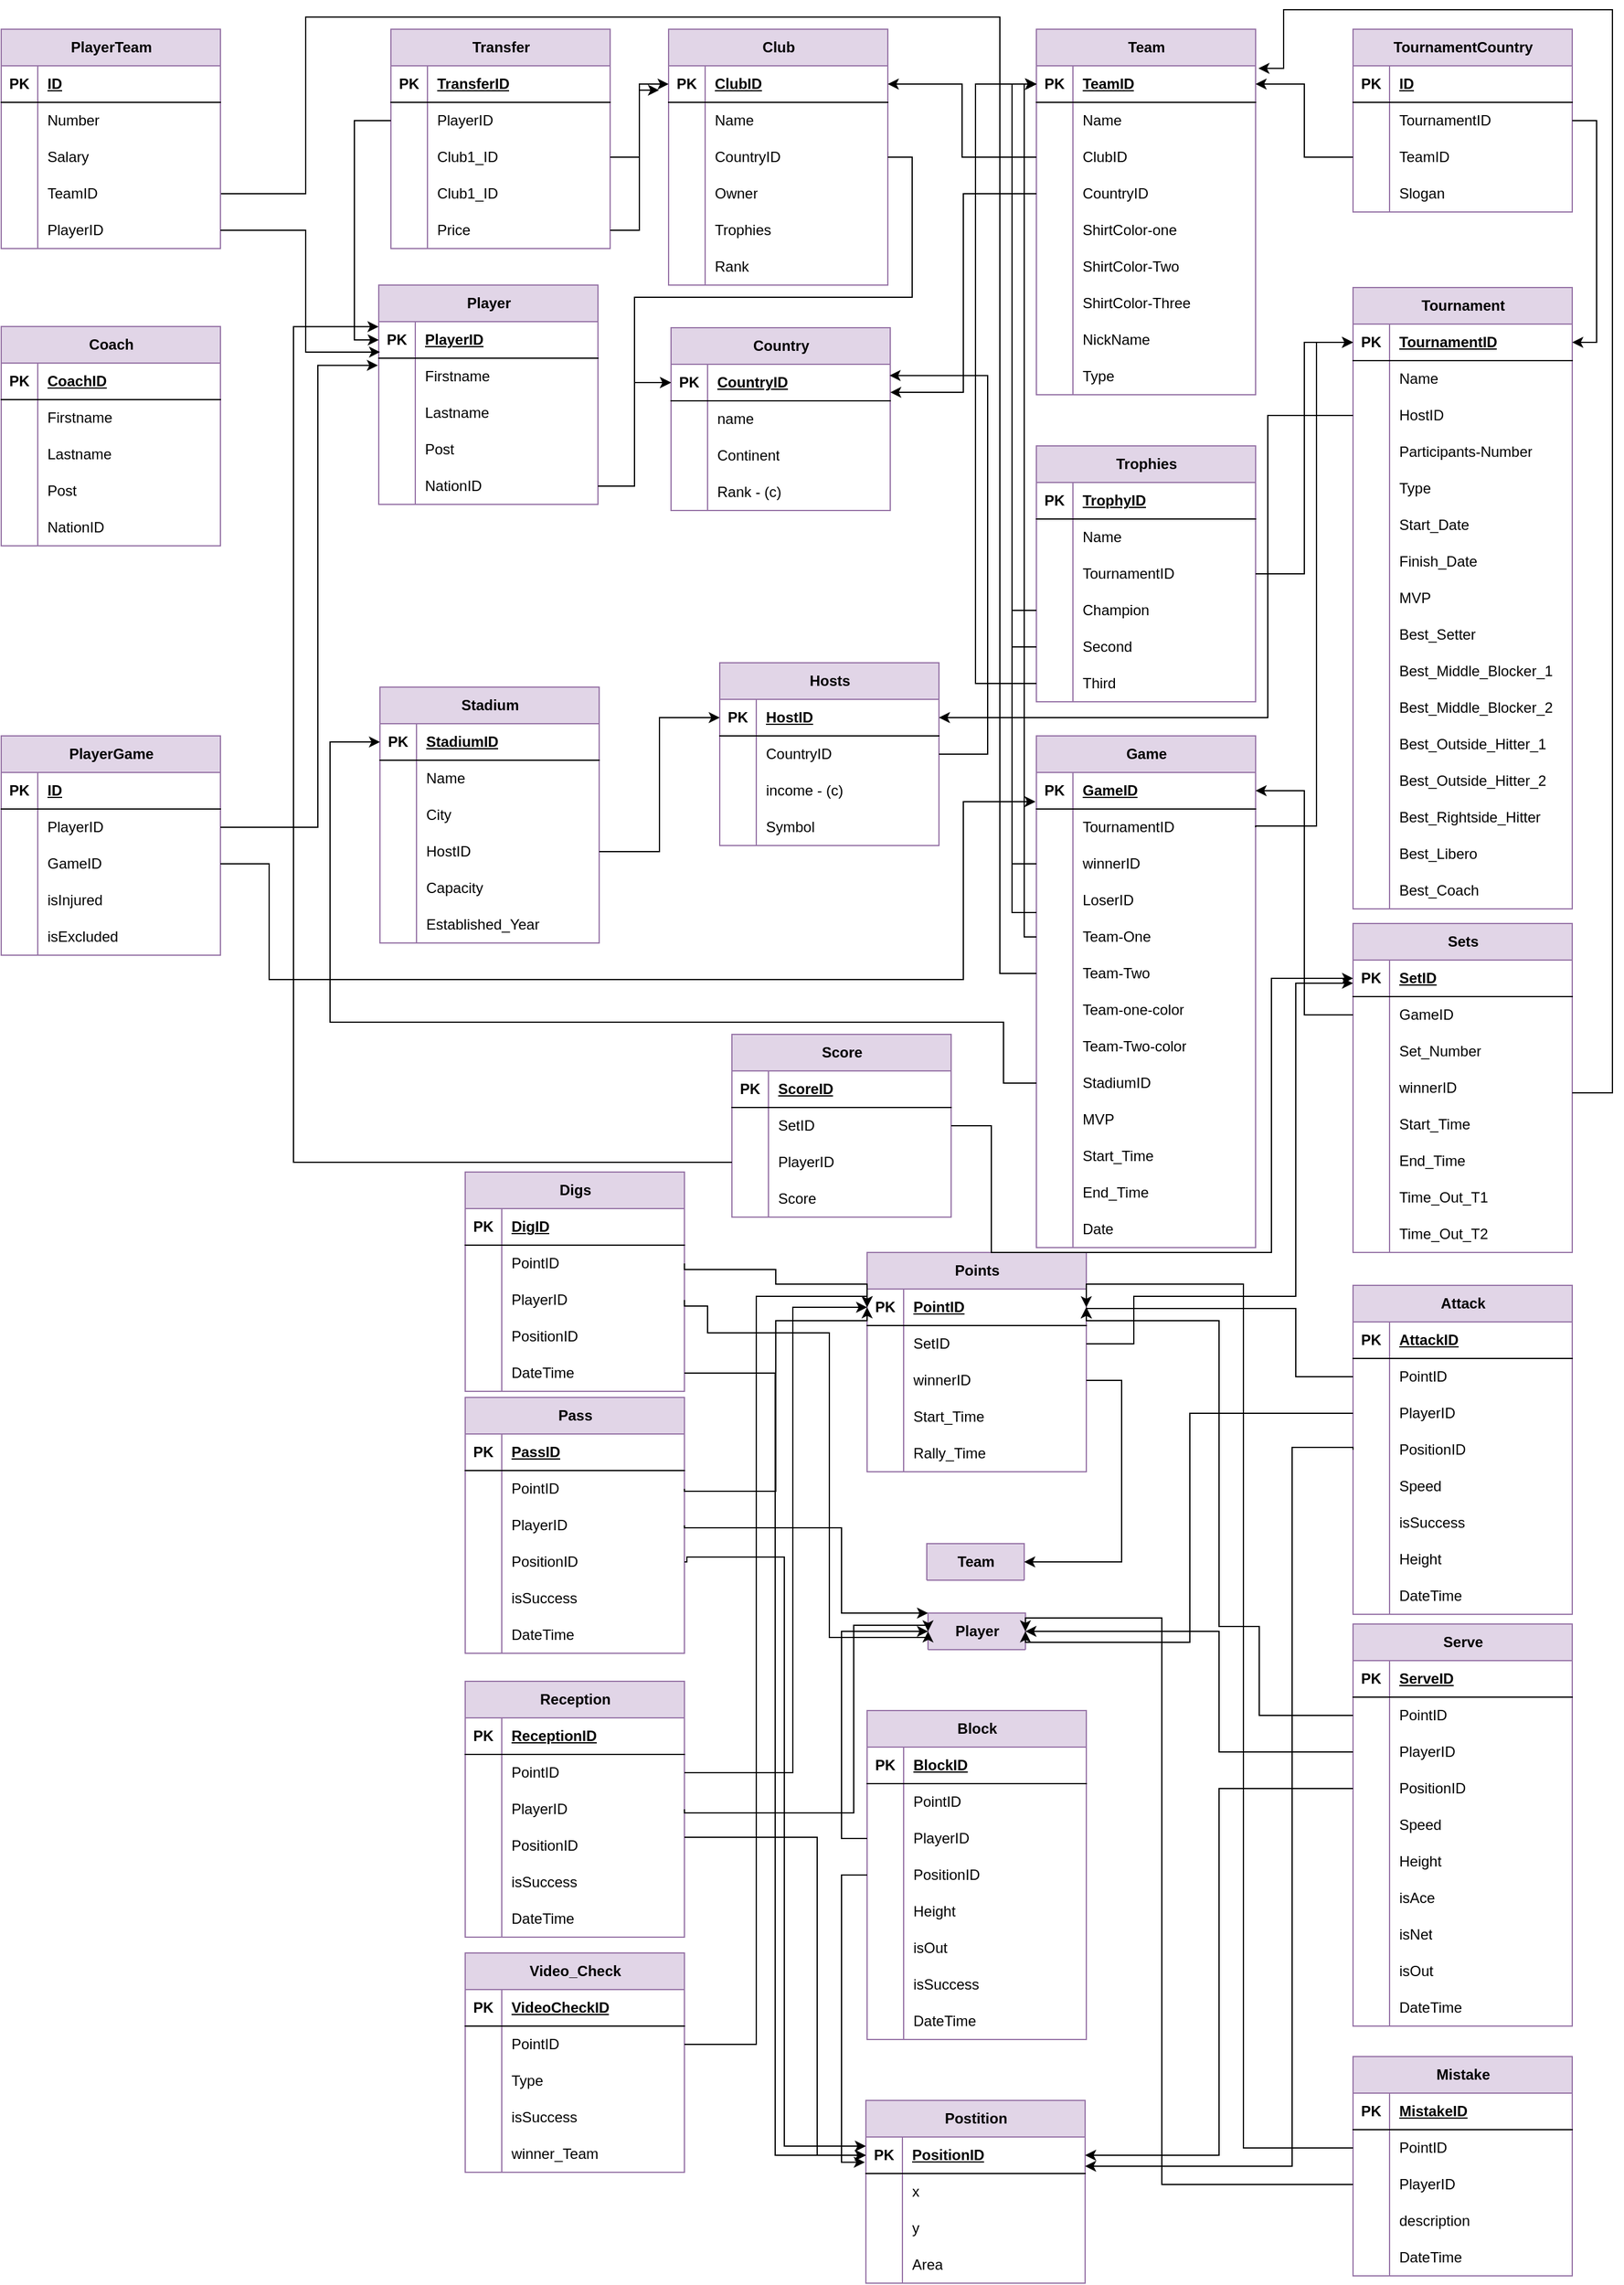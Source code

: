 <mxfile version="24.4.14" type="github" pages="2">
  <diagram id="QYXTYVGNZOt3z-AaoI5p" name="ER-Diagram">
    <mxGraphModel dx="989" dy="567" grid="1" gridSize="10" guides="1" tooltips="1" connect="1" arrows="1" fold="1" page="1" pageScale="1" pageWidth="1654" pageHeight="2336" math="0" shadow="0">
      <root>
        <mxCell id="0" />
        <mxCell id="1" parent="0" />
        <mxCell id="clxA730guBLC3eWTW0QJ-1" value="Player" style="shape=table;startSize=30;container=1;collapsible=1;childLayout=tableLayout;fixedRows=1;rowLines=0;fontStyle=1;align=center;resizeLast=1;html=1;fillColor=#e1d5e7;strokeColor=#9673a6;" parent="1" vertex="1">
          <mxGeometry x="487" y="396" width="180" height="180" as="geometry" />
        </mxCell>
        <mxCell id="clxA730guBLC3eWTW0QJ-2" value="" style="shape=tableRow;horizontal=0;startSize=0;swimlaneHead=0;swimlaneBody=0;fillColor=none;collapsible=0;dropTarget=0;points=[[0,0.5],[1,0.5]];portConstraint=eastwest;top=0;left=0;right=0;bottom=1;" parent="clxA730guBLC3eWTW0QJ-1" vertex="1">
          <mxGeometry y="30" width="180" height="30" as="geometry" />
        </mxCell>
        <mxCell id="clxA730guBLC3eWTW0QJ-3" value="PK" style="shape=partialRectangle;connectable=0;fillColor=none;top=0;left=0;bottom=0;right=0;fontStyle=1;overflow=hidden;whiteSpace=wrap;html=1;" parent="clxA730guBLC3eWTW0QJ-2" vertex="1">
          <mxGeometry width="30" height="30" as="geometry">
            <mxRectangle width="30" height="30" as="alternateBounds" />
          </mxGeometry>
        </mxCell>
        <mxCell id="clxA730guBLC3eWTW0QJ-4" value="PlayerID" style="shape=partialRectangle;connectable=0;fillColor=none;top=0;left=0;bottom=0;right=0;align=left;spacingLeft=6;fontStyle=5;overflow=hidden;whiteSpace=wrap;html=1;" parent="clxA730guBLC3eWTW0QJ-2" vertex="1">
          <mxGeometry x="30" width="150" height="30" as="geometry">
            <mxRectangle width="150" height="30" as="alternateBounds" />
          </mxGeometry>
        </mxCell>
        <mxCell id="clxA730guBLC3eWTW0QJ-5" value="" style="shape=tableRow;horizontal=0;startSize=0;swimlaneHead=0;swimlaneBody=0;fillColor=none;collapsible=0;dropTarget=0;points=[[0,0.5],[1,0.5]];portConstraint=eastwest;top=0;left=0;right=0;bottom=0;" parent="clxA730guBLC3eWTW0QJ-1" vertex="1">
          <mxGeometry y="60" width="180" height="30" as="geometry" />
        </mxCell>
        <mxCell id="clxA730guBLC3eWTW0QJ-6" value="" style="shape=partialRectangle;connectable=0;fillColor=none;top=0;left=0;bottom=0;right=0;editable=1;overflow=hidden;whiteSpace=wrap;html=1;" parent="clxA730guBLC3eWTW0QJ-5" vertex="1">
          <mxGeometry width="30" height="30" as="geometry">
            <mxRectangle width="30" height="30" as="alternateBounds" />
          </mxGeometry>
        </mxCell>
        <mxCell id="clxA730guBLC3eWTW0QJ-7" value="Firstname" style="shape=partialRectangle;connectable=0;fillColor=none;top=0;left=0;bottom=0;right=0;align=left;spacingLeft=6;overflow=hidden;whiteSpace=wrap;html=1;" parent="clxA730guBLC3eWTW0QJ-5" vertex="1">
          <mxGeometry x="30" width="150" height="30" as="geometry">
            <mxRectangle width="150" height="30" as="alternateBounds" />
          </mxGeometry>
        </mxCell>
        <mxCell id="clxA730guBLC3eWTW0QJ-8" value="" style="shape=tableRow;horizontal=0;startSize=0;swimlaneHead=0;swimlaneBody=0;fillColor=none;collapsible=0;dropTarget=0;points=[[0,0.5],[1,0.5]];portConstraint=eastwest;top=0;left=0;right=0;bottom=0;" parent="clxA730guBLC3eWTW0QJ-1" vertex="1">
          <mxGeometry y="90" width="180" height="30" as="geometry" />
        </mxCell>
        <mxCell id="clxA730guBLC3eWTW0QJ-9" value="" style="shape=partialRectangle;connectable=0;fillColor=none;top=0;left=0;bottom=0;right=0;editable=1;overflow=hidden;whiteSpace=wrap;html=1;" parent="clxA730guBLC3eWTW0QJ-8" vertex="1">
          <mxGeometry width="30" height="30" as="geometry">
            <mxRectangle width="30" height="30" as="alternateBounds" />
          </mxGeometry>
        </mxCell>
        <mxCell id="clxA730guBLC3eWTW0QJ-10" value="Lastname" style="shape=partialRectangle;connectable=0;fillColor=none;top=0;left=0;bottom=0;right=0;align=left;spacingLeft=6;overflow=hidden;whiteSpace=wrap;html=1;" parent="clxA730guBLC3eWTW0QJ-8" vertex="1">
          <mxGeometry x="30" width="150" height="30" as="geometry">
            <mxRectangle width="150" height="30" as="alternateBounds" />
          </mxGeometry>
        </mxCell>
        <mxCell id="clxA730guBLC3eWTW0QJ-14" value="" style="shape=tableRow;horizontal=0;startSize=0;swimlaneHead=0;swimlaneBody=0;fillColor=none;collapsible=0;dropTarget=0;points=[[0,0.5],[1,0.5]];portConstraint=eastwest;top=0;left=0;right=0;bottom=0;" parent="clxA730guBLC3eWTW0QJ-1" vertex="1">
          <mxGeometry y="120" width="180" height="30" as="geometry" />
        </mxCell>
        <mxCell id="clxA730guBLC3eWTW0QJ-15" value="" style="shape=partialRectangle;connectable=0;fillColor=none;top=0;left=0;bottom=0;right=0;editable=1;overflow=hidden;whiteSpace=wrap;html=1;" parent="clxA730guBLC3eWTW0QJ-14" vertex="1">
          <mxGeometry width="30" height="30" as="geometry">
            <mxRectangle width="30" height="30" as="alternateBounds" />
          </mxGeometry>
        </mxCell>
        <mxCell id="clxA730guBLC3eWTW0QJ-16" value="Post" style="shape=partialRectangle;connectable=0;fillColor=none;top=0;left=0;bottom=0;right=0;align=left;spacingLeft=6;overflow=hidden;whiteSpace=wrap;html=1;" parent="clxA730guBLC3eWTW0QJ-14" vertex="1">
          <mxGeometry x="30" width="150" height="30" as="geometry">
            <mxRectangle width="150" height="30" as="alternateBounds" />
          </mxGeometry>
        </mxCell>
        <mxCell id="clxA730guBLC3eWTW0QJ-17" value="" style="shape=tableRow;horizontal=0;startSize=0;swimlaneHead=0;swimlaneBody=0;fillColor=none;collapsible=0;dropTarget=0;points=[[0,0.5],[1,0.5]];portConstraint=eastwest;top=0;left=0;right=0;bottom=0;" parent="clxA730guBLC3eWTW0QJ-1" vertex="1">
          <mxGeometry y="150" width="180" height="30" as="geometry" />
        </mxCell>
        <mxCell id="clxA730guBLC3eWTW0QJ-18" value="" style="shape=partialRectangle;connectable=0;fillColor=none;top=0;left=0;bottom=0;right=0;editable=1;overflow=hidden;whiteSpace=wrap;html=1;" parent="clxA730guBLC3eWTW0QJ-17" vertex="1">
          <mxGeometry width="30" height="30" as="geometry">
            <mxRectangle width="30" height="30" as="alternateBounds" />
          </mxGeometry>
        </mxCell>
        <mxCell id="clxA730guBLC3eWTW0QJ-19" value="NationID" style="shape=partialRectangle;connectable=0;fillColor=none;top=0;left=0;bottom=0;right=0;align=left;spacingLeft=6;overflow=hidden;whiteSpace=wrap;html=1;" parent="clxA730guBLC3eWTW0QJ-17" vertex="1">
          <mxGeometry x="30" width="150" height="30" as="geometry">
            <mxRectangle width="150" height="30" as="alternateBounds" />
          </mxGeometry>
        </mxCell>
        <mxCell id="clxA730guBLC3eWTW0QJ-29" value="Country" style="shape=table;startSize=30;container=1;collapsible=1;childLayout=tableLayout;fixedRows=1;rowLines=0;fontStyle=1;align=center;resizeLast=1;html=1;fillColor=#e1d5e7;strokeColor=#9673a6;" parent="1" vertex="1">
          <mxGeometry x="727" y="431" width="180" height="150" as="geometry" />
        </mxCell>
        <mxCell id="clxA730guBLC3eWTW0QJ-30" value="" style="shape=tableRow;horizontal=0;startSize=0;swimlaneHead=0;swimlaneBody=0;fillColor=none;collapsible=0;dropTarget=0;points=[[0,0.5],[1,0.5]];portConstraint=eastwest;top=0;left=0;right=0;bottom=1;" parent="clxA730guBLC3eWTW0QJ-29" vertex="1">
          <mxGeometry y="30" width="180" height="30" as="geometry" />
        </mxCell>
        <mxCell id="clxA730guBLC3eWTW0QJ-31" value="PK" style="shape=partialRectangle;connectable=0;fillColor=none;top=0;left=0;bottom=0;right=0;fontStyle=1;overflow=hidden;whiteSpace=wrap;html=1;" parent="clxA730guBLC3eWTW0QJ-30" vertex="1">
          <mxGeometry width="30" height="30" as="geometry">
            <mxRectangle width="30" height="30" as="alternateBounds" />
          </mxGeometry>
        </mxCell>
        <mxCell id="clxA730guBLC3eWTW0QJ-32" value="CountryID" style="shape=partialRectangle;connectable=0;fillColor=none;top=0;left=0;bottom=0;right=0;align=left;spacingLeft=6;fontStyle=5;overflow=hidden;whiteSpace=wrap;html=1;" parent="clxA730guBLC3eWTW0QJ-30" vertex="1">
          <mxGeometry x="30" width="150" height="30" as="geometry">
            <mxRectangle width="150" height="30" as="alternateBounds" />
          </mxGeometry>
        </mxCell>
        <mxCell id="clxA730guBLC3eWTW0QJ-33" value="" style="shape=tableRow;horizontal=0;startSize=0;swimlaneHead=0;swimlaneBody=0;fillColor=none;collapsible=0;dropTarget=0;points=[[0,0.5],[1,0.5]];portConstraint=eastwest;top=0;left=0;right=0;bottom=0;" parent="clxA730guBLC3eWTW0QJ-29" vertex="1">
          <mxGeometry y="60" width="180" height="30" as="geometry" />
        </mxCell>
        <mxCell id="clxA730guBLC3eWTW0QJ-34" value="" style="shape=partialRectangle;connectable=0;fillColor=none;top=0;left=0;bottom=0;right=0;editable=1;overflow=hidden;whiteSpace=wrap;html=1;" parent="clxA730guBLC3eWTW0QJ-33" vertex="1">
          <mxGeometry width="30" height="30" as="geometry">
            <mxRectangle width="30" height="30" as="alternateBounds" />
          </mxGeometry>
        </mxCell>
        <mxCell id="clxA730guBLC3eWTW0QJ-35" value="name" style="shape=partialRectangle;connectable=0;fillColor=none;top=0;left=0;bottom=0;right=0;align=left;spacingLeft=6;overflow=hidden;whiteSpace=wrap;html=1;" parent="clxA730guBLC3eWTW0QJ-33" vertex="1">
          <mxGeometry x="30" width="150" height="30" as="geometry">
            <mxRectangle width="150" height="30" as="alternateBounds" />
          </mxGeometry>
        </mxCell>
        <mxCell id="clxA730guBLC3eWTW0QJ-36" value="" style="shape=tableRow;horizontal=0;startSize=0;swimlaneHead=0;swimlaneBody=0;fillColor=none;collapsible=0;dropTarget=0;points=[[0,0.5],[1,0.5]];portConstraint=eastwest;top=0;left=0;right=0;bottom=0;" parent="clxA730guBLC3eWTW0QJ-29" vertex="1">
          <mxGeometry y="90" width="180" height="30" as="geometry" />
        </mxCell>
        <mxCell id="clxA730guBLC3eWTW0QJ-37" value="" style="shape=partialRectangle;connectable=0;fillColor=none;top=0;left=0;bottom=0;right=0;editable=1;overflow=hidden;whiteSpace=wrap;html=1;" parent="clxA730guBLC3eWTW0QJ-36" vertex="1">
          <mxGeometry width="30" height="30" as="geometry">
            <mxRectangle width="30" height="30" as="alternateBounds" />
          </mxGeometry>
        </mxCell>
        <mxCell id="clxA730guBLC3eWTW0QJ-38" value="Continent" style="shape=partialRectangle;connectable=0;fillColor=none;top=0;left=0;bottom=0;right=0;align=left;spacingLeft=6;overflow=hidden;whiteSpace=wrap;html=1;" parent="clxA730guBLC3eWTW0QJ-36" vertex="1">
          <mxGeometry x="30" width="150" height="30" as="geometry">
            <mxRectangle width="150" height="30" as="alternateBounds" />
          </mxGeometry>
        </mxCell>
        <mxCell id="clxA730guBLC3eWTW0QJ-39" value="" style="shape=tableRow;horizontal=0;startSize=0;swimlaneHead=0;swimlaneBody=0;fillColor=none;collapsible=0;dropTarget=0;points=[[0,0.5],[1,0.5]];portConstraint=eastwest;top=0;left=0;right=0;bottom=0;" parent="clxA730guBLC3eWTW0QJ-29" vertex="1">
          <mxGeometry y="120" width="180" height="30" as="geometry" />
        </mxCell>
        <mxCell id="clxA730guBLC3eWTW0QJ-40" value="" style="shape=partialRectangle;connectable=0;fillColor=none;top=0;left=0;bottom=0;right=0;editable=1;overflow=hidden;whiteSpace=wrap;html=1;" parent="clxA730guBLC3eWTW0QJ-39" vertex="1">
          <mxGeometry width="30" height="30" as="geometry">
            <mxRectangle width="30" height="30" as="alternateBounds" />
          </mxGeometry>
        </mxCell>
        <mxCell id="clxA730guBLC3eWTW0QJ-41" value="Rank - (c)" style="shape=partialRectangle;connectable=0;fillColor=none;top=0;left=0;bottom=0;right=0;align=left;spacingLeft=6;overflow=hidden;whiteSpace=wrap;html=1;" parent="clxA730guBLC3eWTW0QJ-39" vertex="1">
          <mxGeometry x="30" width="150" height="30" as="geometry">
            <mxRectangle width="150" height="30" as="alternateBounds" />
          </mxGeometry>
        </mxCell>
        <mxCell id="clxA730guBLC3eWTW0QJ-45" value="Trophies" style="shape=table;startSize=30;container=1;collapsible=1;childLayout=tableLayout;fixedRows=1;rowLines=0;fontStyle=1;align=center;resizeLast=1;html=1;fillColor=#e1d5e7;strokeColor=#9673a6;" parent="1" vertex="1">
          <mxGeometry x="1027" y="528" width="180" height="210" as="geometry" />
        </mxCell>
        <mxCell id="clxA730guBLC3eWTW0QJ-46" value="" style="shape=tableRow;horizontal=0;startSize=0;swimlaneHead=0;swimlaneBody=0;fillColor=none;collapsible=0;dropTarget=0;points=[[0,0.5],[1,0.5]];portConstraint=eastwest;top=0;left=0;right=0;bottom=1;" parent="clxA730guBLC3eWTW0QJ-45" vertex="1">
          <mxGeometry y="30" width="180" height="30" as="geometry" />
        </mxCell>
        <mxCell id="clxA730guBLC3eWTW0QJ-47" value="PK" style="shape=partialRectangle;connectable=0;fillColor=none;top=0;left=0;bottom=0;right=0;fontStyle=1;overflow=hidden;whiteSpace=wrap;html=1;" parent="clxA730guBLC3eWTW0QJ-46" vertex="1">
          <mxGeometry width="30" height="30" as="geometry">
            <mxRectangle width="30" height="30" as="alternateBounds" />
          </mxGeometry>
        </mxCell>
        <mxCell id="clxA730guBLC3eWTW0QJ-48" value="TrophyID" style="shape=partialRectangle;connectable=0;fillColor=none;top=0;left=0;bottom=0;right=0;align=left;spacingLeft=6;fontStyle=5;overflow=hidden;whiteSpace=wrap;html=1;" parent="clxA730guBLC3eWTW0QJ-46" vertex="1">
          <mxGeometry x="30" width="150" height="30" as="geometry">
            <mxRectangle width="150" height="30" as="alternateBounds" />
          </mxGeometry>
        </mxCell>
        <mxCell id="clxA730guBLC3eWTW0QJ-49" value="" style="shape=tableRow;horizontal=0;startSize=0;swimlaneHead=0;swimlaneBody=0;fillColor=none;collapsible=0;dropTarget=0;points=[[0,0.5],[1,0.5]];portConstraint=eastwest;top=0;left=0;right=0;bottom=0;" parent="clxA730guBLC3eWTW0QJ-45" vertex="1">
          <mxGeometry y="60" width="180" height="30" as="geometry" />
        </mxCell>
        <mxCell id="clxA730guBLC3eWTW0QJ-50" value="" style="shape=partialRectangle;connectable=0;fillColor=none;top=0;left=0;bottom=0;right=0;editable=1;overflow=hidden;whiteSpace=wrap;html=1;" parent="clxA730guBLC3eWTW0QJ-49" vertex="1">
          <mxGeometry width="30" height="30" as="geometry">
            <mxRectangle width="30" height="30" as="alternateBounds" />
          </mxGeometry>
        </mxCell>
        <mxCell id="clxA730guBLC3eWTW0QJ-51" value="Name" style="shape=partialRectangle;connectable=0;fillColor=none;top=0;left=0;bottom=0;right=0;align=left;spacingLeft=6;overflow=hidden;whiteSpace=wrap;html=1;" parent="clxA730guBLC3eWTW0QJ-49" vertex="1">
          <mxGeometry x="30" width="150" height="30" as="geometry">
            <mxRectangle width="150" height="30" as="alternateBounds" />
          </mxGeometry>
        </mxCell>
        <mxCell id="clxA730guBLC3eWTW0QJ-52" value="" style="shape=tableRow;horizontal=0;startSize=0;swimlaneHead=0;swimlaneBody=0;fillColor=none;collapsible=0;dropTarget=0;points=[[0,0.5],[1,0.5]];portConstraint=eastwest;top=0;left=0;right=0;bottom=0;" parent="clxA730guBLC3eWTW0QJ-45" vertex="1">
          <mxGeometry y="90" width="180" height="30" as="geometry" />
        </mxCell>
        <mxCell id="clxA730guBLC3eWTW0QJ-53" value="" style="shape=partialRectangle;connectable=0;fillColor=none;top=0;left=0;bottom=0;right=0;editable=1;overflow=hidden;whiteSpace=wrap;html=1;" parent="clxA730guBLC3eWTW0QJ-52" vertex="1">
          <mxGeometry width="30" height="30" as="geometry">
            <mxRectangle width="30" height="30" as="alternateBounds" />
          </mxGeometry>
        </mxCell>
        <mxCell id="clxA730guBLC3eWTW0QJ-54" value="TournamentID" style="shape=partialRectangle;connectable=0;fillColor=none;top=0;left=0;bottom=0;right=0;align=left;spacingLeft=6;overflow=hidden;whiteSpace=wrap;html=1;" parent="clxA730guBLC3eWTW0QJ-52" vertex="1">
          <mxGeometry x="30" width="150" height="30" as="geometry">
            <mxRectangle width="150" height="30" as="alternateBounds" />
          </mxGeometry>
        </mxCell>
        <mxCell id="clxA730guBLC3eWTW0QJ-55" value="" style="shape=tableRow;horizontal=0;startSize=0;swimlaneHead=0;swimlaneBody=0;fillColor=none;collapsible=0;dropTarget=0;points=[[0,0.5],[1,0.5]];portConstraint=eastwest;top=0;left=0;right=0;bottom=0;" parent="clxA730guBLC3eWTW0QJ-45" vertex="1">
          <mxGeometry y="120" width="180" height="30" as="geometry" />
        </mxCell>
        <mxCell id="clxA730guBLC3eWTW0QJ-56" value="" style="shape=partialRectangle;connectable=0;fillColor=none;top=0;left=0;bottom=0;right=0;editable=1;overflow=hidden;whiteSpace=wrap;html=1;" parent="clxA730guBLC3eWTW0QJ-55" vertex="1">
          <mxGeometry width="30" height="30" as="geometry">
            <mxRectangle width="30" height="30" as="alternateBounds" />
          </mxGeometry>
        </mxCell>
        <mxCell id="clxA730guBLC3eWTW0QJ-57" value="Champion" style="shape=partialRectangle;connectable=0;fillColor=none;top=0;left=0;bottom=0;right=0;align=left;spacingLeft=6;overflow=hidden;whiteSpace=wrap;html=1;" parent="clxA730guBLC3eWTW0QJ-55" vertex="1">
          <mxGeometry x="30" width="150" height="30" as="geometry">
            <mxRectangle width="150" height="30" as="alternateBounds" />
          </mxGeometry>
        </mxCell>
        <mxCell id="clxA730guBLC3eWTW0QJ-58" value="" style="shape=tableRow;horizontal=0;startSize=0;swimlaneHead=0;swimlaneBody=0;fillColor=none;collapsible=0;dropTarget=0;points=[[0,0.5],[1,0.5]];portConstraint=eastwest;top=0;left=0;right=0;bottom=0;" parent="clxA730guBLC3eWTW0QJ-45" vertex="1">
          <mxGeometry y="150" width="180" height="30" as="geometry" />
        </mxCell>
        <mxCell id="clxA730guBLC3eWTW0QJ-59" value="" style="shape=partialRectangle;connectable=0;fillColor=none;top=0;left=0;bottom=0;right=0;editable=1;overflow=hidden;whiteSpace=wrap;html=1;" parent="clxA730guBLC3eWTW0QJ-58" vertex="1">
          <mxGeometry width="30" height="30" as="geometry">
            <mxRectangle width="30" height="30" as="alternateBounds" />
          </mxGeometry>
        </mxCell>
        <mxCell id="clxA730guBLC3eWTW0QJ-60" value="Second" style="shape=partialRectangle;connectable=0;fillColor=none;top=0;left=0;bottom=0;right=0;align=left;spacingLeft=6;overflow=hidden;whiteSpace=wrap;html=1;" parent="clxA730guBLC3eWTW0QJ-58" vertex="1">
          <mxGeometry x="30" width="150" height="30" as="geometry">
            <mxRectangle width="150" height="30" as="alternateBounds" />
          </mxGeometry>
        </mxCell>
        <mxCell id="clxA730guBLC3eWTW0QJ-61" value="" style="shape=tableRow;horizontal=0;startSize=0;swimlaneHead=0;swimlaneBody=0;fillColor=none;collapsible=0;dropTarget=0;points=[[0,0.5],[1,0.5]];portConstraint=eastwest;top=0;left=0;right=0;bottom=0;" parent="clxA730guBLC3eWTW0QJ-45" vertex="1">
          <mxGeometry y="180" width="180" height="30" as="geometry" />
        </mxCell>
        <mxCell id="clxA730guBLC3eWTW0QJ-62" value="" style="shape=partialRectangle;connectable=0;fillColor=none;top=0;left=0;bottom=0;right=0;editable=1;overflow=hidden;whiteSpace=wrap;html=1;" parent="clxA730guBLC3eWTW0QJ-61" vertex="1">
          <mxGeometry width="30" height="30" as="geometry">
            <mxRectangle width="30" height="30" as="alternateBounds" />
          </mxGeometry>
        </mxCell>
        <mxCell id="clxA730guBLC3eWTW0QJ-63" value="Third" style="shape=partialRectangle;connectable=0;fillColor=none;top=0;left=0;bottom=0;right=0;align=left;spacingLeft=6;overflow=hidden;whiteSpace=wrap;html=1;" parent="clxA730guBLC3eWTW0QJ-61" vertex="1">
          <mxGeometry x="30" width="150" height="30" as="geometry">
            <mxRectangle width="150" height="30" as="alternateBounds" />
          </mxGeometry>
        </mxCell>
        <mxCell id="clxA730guBLC3eWTW0QJ-64" value="Tournament" style="shape=table;startSize=30;container=1;collapsible=1;childLayout=tableLayout;fixedRows=1;rowLines=0;fontStyle=1;align=center;resizeLast=1;html=1;fillColor=#e1d5e7;strokeColor=#9673a6;" parent="1" vertex="1">
          <mxGeometry x="1287" y="398" width="180" height="510" as="geometry" />
        </mxCell>
        <mxCell id="clxA730guBLC3eWTW0QJ-65" value="" style="shape=tableRow;horizontal=0;startSize=0;swimlaneHead=0;swimlaneBody=0;fillColor=none;collapsible=0;dropTarget=0;points=[[0,0.5],[1,0.5]];portConstraint=eastwest;top=0;left=0;right=0;bottom=1;" parent="clxA730guBLC3eWTW0QJ-64" vertex="1">
          <mxGeometry y="30" width="180" height="30" as="geometry" />
        </mxCell>
        <mxCell id="clxA730guBLC3eWTW0QJ-66" value="PK" style="shape=partialRectangle;connectable=0;fillColor=none;top=0;left=0;bottom=0;right=0;fontStyle=1;overflow=hidden;whiteSpace=wrap;html=1;" parent="clxA730guBLC3eWTW0QJ-65" vertex="1">
          <mxGeometry width="30" height="30" as="geometry">
            <mxRectangle width="30" height="30" as="alternateBounds" />
          </mxGeometry>
        </mxCell>
        <mxCell id="clxA730guBLC3eWTW0QJ-67" value="TournamentID" style="shape=partialRectangle;connectable=0;fillColor=none;top=0;left=0;bottom=0;right=0;align=left;spacingLeft=6;fontStyle=5;overflow=hidden;whiteSpace=wrap;html=1;" parent="clxA730guBLC3eWTW0QJ-65" vertex="1">
          <mxGeometry x="30" width="150" height="30" as="geometry">
            <mxRectangle width="150" height="30" as="alternateBounds" />
          </mxGeometry>
        </mxCell>
        <mxCell id="clxA730guBLC3eWTW0QJ-68" value="" style="shape=tableRow;horizontal=0;startSize=0;swimlaneHead=0;swimlaneBody=0;fillColor=none;collapsible=0;dropTarget=0;points=[[0,0.5],[1,0.5]];portConstraint=eastwest;top=0;left=0;right=0;bottom=0;" parent="clxA730guBLC3eWTW0QJ-64" vertex="1">
          <mxGeometry y="60" width="180" height="30" as="geometry" />
        </mxCell>
        <mxCell id="clxA730guBLC3eWTW0QJ-69" value="" style="shape=partialRectangle;connectable=0;fillColor=none;top=0;left=0;bottom=0;right=0;editable=1;overflow=hidden;whiteSpace=wrap;html=1;" parent="clxA730guBLC3eWTW0QJ-68" vertex="1">
          <mxGeometry width="30" height="30" as="geometry">
            <mxRectangle width="30" height="30" as="alternateBounds" />
          </mxGeometry>
        </mxCell>
        <mxCell id="clxA730guBLC3eWTW0QJ-70" value="Name" style="shape=partialRectangle;connectable=0;fillColor=none;top=0;left=0;bottom=0;right=0;align=left;spacingLeft=6;overflow=hidden;whiteSpace=wrap;html=1;" parent="clxA730guBLC3eWTW0QJ-68" vertex="1">
          <mxGeometry x="30" width="150" height="30" as="geometry">
            <mxRectangle width="150" height="30" as="alternateBounds" />
          </mxGeometry>
        </mxCell>
        <mxCell id="clxA730guBLC3eWTW0QJ-74" value="" style="shape=tableRow;horizontal=0;startSize=0;swimlaneHead=0;swimlaneBody=0;fillColor=none;collapsible=0;dropTarget=0;points=[[0,0.5],[1,0.5]];portConstraint=eastwest;top=0;left=0;right=0;bottom=0;" parent="clxA730guBLC3eWTW0QJ-64" vertex="1">
          <mxGeometry y="90" width="180" height="30" as="geometry" />
        </mxCell>
        <mxCell id="clxA730guBLC3eWTW0QJ-75" value="" style="shape=partialRectangle;connectable=0;fillColor=none;top=0;left=0;bottom=0;right=0;editable=1;overflow=hidden;whiteSpace=wrap;html=1;" parent="clxA730guBLC3eWTW0QJ-74" vertex="1">
          <mxGeometry width="30" height="30" as="geometry">
            <mxRectangle width="30" height="30" as="alternateBounds" />
          </mxGeometry>
        </mxCell>
        <mxCell id="clxA730guBLC3eWTW0QJ-76" value="HostID" style="shape=partialRectangle;connectable=0;fillColor=none;top=0;left=0;bottom=0;right=0;align=left;spacingLeft=6;overflow=hidden;whiteSpace=wrap;html=1;" parent="clxA730guBLC3eWTW0QJ-74" vertex="1">
          <mxGeometry x="30" width="150" height="30" as="geometry">
            <mxRectangle width="150" height="30" as="alternateBounds" />
          </mxGeometry>
        </mxCell>
        <mxCell id="clxA730guBLC3eWTW0QJ-77" value="" style="shape=tableRow;horizontal=0;startSize=0;swimlaneHead=0;swimlaneBody=0;fillColor=none;collapsible=0;dropTarget=0;points=[[0,0.5],[1,0.5]];portConstraint=eastwest;top=0;left=0;right=0;bottom=0;" parent="clxA730guBLC3eWTW0QJ-64" vertex="1">
          <mxGeometry y="120" width="180" height="30" as="geometry" />
        </mxCell>
        <mxCell id="clxA730guBLC3eWTW0QJ-78" value="" style="shape=partialRectangle;connectable=0;fillColor=none;top=0;left=0;bottom=0;right=0;editable=1;overflow=hidden;whiteSpace=wrap;html=1;" parent="clxA730guBLC3eWTW0QJ-77" vertex="1">
          <mxGeometry width="30" height="30" as="geometry">
            <mxRectangle width="30" height="30" as="alternateBounds" />
          </mxGeometry>
        </mxCell>
        <mxCell id="clxA730guBLC3eWTW0QJ-79" value="&lt;span lang=&quot;en&quot; class=&quot;HwtZe&quot;&gt;&lt;span class=&quot;jCAhz JxVs2d ChMk0b&quot;&gt;&lt;span class=&quot;ryNqvb&quot;&gt;Participants-Number&lt;/span&gt;&lt;/span&gt;&lt;/span&gt;" style="shape=partialRectangle;connectable=0;fillColor=none;top=0;left=0;bottom=0;right=0;align=left;spacingLeft=6;overflow=hidden;whiteSpace=wrap;html=1;" parent="clxA730guBLC3eWTW0QJ-77" vertex="1">
          <mxGeometry x="30" width="150" height="30" as="geometry">
            <mxRectangle width="150" height="30" as="alternateBounds" />
          </mxGeometry>
        </mxCell>
        <mxCell id="clxA730guBLC3eWTW0QJ-80" value="" style="shape=tableRow;horizontal=0;startSize=0;swimlaneHead=0;swimlaneBody=0;fillColor=none;collapsible=0;dropTarget=0;points=[[0,0.5],[1,0.5]];portConstraint=eastwest;top=0;left=0;right=0;bottom=0;" parent="clxA730guBLC3eWTW0QJ-64" vertex="1">
          <mxGeometry y="150" width="180" height="30" as="geometry" />
        </mxCell>
        <mxCell id="clxA730guBLC3eWTW0QJ-81" value="" style="shape=partialRectangle;connectable=0;fillColor=none;top=0;left=0;bottom=0;right=0;editable=1;overflow=hidden;whiteSpace=wrap;html=1;" parent="clxA730guBLC3eWTW0QJ-80" vertex="1">
          <mxGeometry width="30" height="30" as="geometry">
            <mxRectangle width="30" height="30" as="alternateBounds" />
          </mxGeometry>
        </mxCell>
        <mxCell id="clxA730guBLC3eWTW0QJ-82" value="Type" style="shape=partialRectangle;connectable=0;fillColor=none;top=0;left=0;bottom=0;right=0;align=left;spacingLeft=6;overflow=hidden;whiteSpace=wrap;html=1;" parent="clxA730guBLC3eWTW0QJ-80" vertex="1">
          <mxGeometry x="30" width="150" height="30" as="geometry">
            <mxRectangle width="150" height="30" as="alternateBounds" />
          </mxGeometry>
        </mxCell>
        <mxCell id="HMKhX__k_DjfBtMZ-gE2-1" value="" style="shape=tableRow;horizontal=0;startSize=0;swimlaneHead=0;swimlaneBody=0;fillColor=none;collapsible=0;dropTarget=0;points=[[0,0.5],[1,0.5]];portConstraint=eastwest;top=0;left=0;right=0;bottom=0;" parent="clxA730guBLC3eWTW0QJ-64" vertex="1">
          <mxGeometry y="180" width="180" height="30" as="geometry" />
        </mxCell>
        <mxCell id="HMKhX__k_DjfBtMZ-gE2-2" value="" style="shape=partialRectangle;connectable=0;fillColor=none;top=0;left=0;bottom=0;right=0;editable=1;overflow=hidden;whiteSpace=wrap;html=1;" parent="HMKhX__k_DjfBtMZ-gE2-1" vertex="1">
          <mxGeometry width="30" height="30" as="geometry">
            <mxRectangle width="30" height="30" as="alternateBounds" />
          </mxGeometry>
        </mxCell>
        <mxCell id="HMKhX__k_DjfBtMZ-gE2-3" value="Start_Date" style="shape=partialRectangle;connectable=0;fillColor=none;top=0;left=0;bottom=0;right=0;align=left;spacingLeft=6;overflow=hidden;whiteSpace=wrap;html=1;" parent="HMKhX__k_DjfBtMZ-gE2-1" vertex="1">
          <mxGeometry x="30" width="150" height="30" as="geometry">
            <mxRectangle width="150" height="30" as="alternateBounds" />
          </mxGeometry>
        </mxCell>
        <mxCell id="HMKhX__k_DjfBtMZ-gE2-4" value="" style="shape=tableRow;horizontal=0;startSize=0;swimlaneHead=0;swimlaneBody=0;fillColor=none;collapsible=0;dropTarget=0;points=[[0,0.5],[1,0.5]];portConstraint=eastwest;top=0;left=0;right=0;bottom=0;" parent="clxA730guBLC3eWTW0QJ-64" vertex="1">
          <mxGeometry y="210" width="180" height="30" as="geometry" />
        </mxCell>
        <mxCell id="HMKhX__k_DjfBtMZ-gE2-5" value="" style="shape=partialRectangle;connectable=0;fillColor=none;top=0;left=0;bottom=0;right=0;editable=1;overflow=hidden;whiteSpace=wrap;html=1;" parent="HMKhX__k_DjfBtMZ-gE2-4" vertex="1">
          <mxGeometry width="30" height="30" as="geometry">
            <mxRectangle width="30" height="30" as="alternateBounds" />
          </mxGeometry>
        </mxCell>
        <mxCell id="HMKhX__k_DjfBtMZ-gE2-6" value="Finish_Date" style="shape=partialRectangle;connectable=0;fillColor=none;top=0;left=0;bottom=0;right=0;align=left;spacingLeft=6;overflow=hidden;whiteSpace=wrap;html=1;" parent="HMKhX__k_DjfBtMZ-gE2-4" vertex="1">
          <mxGeometry x="30" width="150" height="30" as="geometry">
            <mxRectangle width="150" height="30" as="alternateBounds" />
          </mxGeometry>
        </mxCell>
        <mxCell id="s9uk07SSZCnjDYhqBX9W-1" value="" style="shape=tableRow;horizontal=0;startSize=0;swimlaneHead=0;swimlaneBody=0;fillColor=none;collapsible=0;dropTarget=0;points=[[0,0.5],[1,0.5]];portConstraint=eastwest;top=0;left=0;right=0;bottom=0;" vertex="1" parent="clxA730guBLC3eWTW0QJ-64">
          <mxGeometry y="240" width="180" height="30" as="geometry" />
        </mxCell>
        <mxCell id="s9uk07SSZCnjDYhqBX9W-2" value="" style="shape=partialRectangle;connectable=0;fillColor=none;top=0;left=0;bottom=0;right=0;editable=1;overflow=hidden;whiteSpace=wrap;html=1;" vertex="1" parent="s9uk07SSZCnjDYhqBX9W-1">
          <mxGeometry width="30" height="30" as="geometry">
            <mxRectangle width="30" height="30" as="alternateBounds" />
          </mxGeometry>
        </mxCell>
        <mxCell id="s9uk07SSZCnjDYhqBX9W-3" value="MVP" style="shape=partialRectangle;connectable=0;fillColor=none;top=0;left=0;bottom=0;right=0;align=left;spacingLeft=6;overflow=hidden;whiteSpace=wrap;html=1;" vertex="1" parent="s9uk07SSZCnjDYhqBX9W-1">
          <mxGeometry x="30" width="150" height="30" as="geometry">
            <mxRectangle width="150" height="30" as="alternateBounds" />
          </mxGeometry>
        </mxCell>
        <mxCell id="s9uk07SSZCnjDYhqBX9W-4" value="" style="shape=tableRow;horizontal=0;startSize=0;swimlaneHead=0;swimlaneBody=0;fillColor=none;collapsible=0;dropTarget=0;points=[[0,0.5],[1,0.5]];portConstraint=eastwest;top=0;left=0;right=0;bottom=0;" vertex="1" parent="clxA730guBLC3eWTW0QJ-64">
          <mxGeometry y="270" width="180" height="30" as="geometry" />
        </mxCell>
        <mxCell id="s9uk07SSZCnjDYhqBX9W-5" value="" style="shape=partialRectangle;connectable=0;fillColor=none;top=0;left=0;bottom=0;right=0;editable=1;overflow=hidden;whiteSpace=wrap;html=1;" vertex="1" parent="s9uk07SSZCnjDYhqBX9W-4">
          <mxGeometry width="30" height="30" as="geometry">
            <mxRectangle width="30" height="30" as="alternateBounds" />
          </mxGeometry>
        </mxCell>
        <mxCell id="s9uk07SSZCnjDYhqBX9W-6" value="Best_Setter" style="shape=partialRectangle;connectable=0;fillColor=none;top=0;left=0;bottom=0;right=0;align=left;spacingLeft=6;overflow=hidden;whiteSpace=wrap;html=1;" vertex="1" parent="s9uk07SSZCnjDYhqBX9W-4">
          <mxGeometry x="30" width="150" height="30" as="geometry">
            <mxRectangle width="150" height="30" as="alternateBounds" />
          </mxGeometry>
        </mxCell>
        <mxCell id="d7HpP67Ng_KRQLD1DDjR-1" value="" style="shape=tableRow;horizontal=0;startSize=0;swimlaneHead=0;swimlaneBody=0;fillColor=none;collapsible=0;dropTarget=0;points=[[0,0.5],[1,0.5]];portConstraint=eastwest;top=0;left=0;right=0;bottom=0;" vertex="1" parent="clxA730guBLC3eWTW0QJ-64">
          <mxGeometry y="300" width="180" height="30" as="geometry" />
        </mxCell>
        <mxCell id="d7HpP67Ng_KRQLD1DDjR-2" value="" style="shape=partialRectangle;connectable=0;fillColor=none;top=0;left=0;bottom=0;right=0;editable=1;overflow=hidden;whiteSpace=wrap;html=1;" vertex="1" parent="d7HpP67Ng_KRQLD1DDjR-1">
          <mxGeometry width="30" height="30" as="geometry">
            <mxRectangle width="30" height="30" as="alternateBounds" />
          </mxGeometry>
        </mxCell>
        <mxCell id="d7HpP67Ng_KRQLD1DDjR-3" value="Best_Middle_Blocker_1" style="shape=partialRectangle;connectable=0;fillColor=none;top=0;left=0;bottom=0;right=0;align=left;spacingLeft=6;overflow=hidden;whiteSpace=wrap;html=1;" vertex="1" parent="d7HpP67Ng_KRQLD1DDjR-1">
          <mxGeometry x="30" width="150" height="30" as="geometry">
            <mxRectangle width="150" height="30" as="alternateBounds" />
          </mxGeometry>
        </mxCell>
        <mxCell id="d7HpP67Ng_KRQLD1DDjR-4" value="" style="shape=tableRow;horizontal=0;startSize=0;swimlaneHead=0;swimlaneBody=0;fillColor=none;collapsible=0;dropTarget=0;points=[[0,0.5],[1,0.5]];portConstraint=eastwest;top=0;left=0;right=0;bottom=0;" vertex="1" parent="clxA730guBLC3eWTW0QJ-64">
          <mxGeometry y="330" width="180" height="30" as="geometry" />
        </mxCell>
        <mxCell id="d7HpP67Ng_KRQLD1DDjR-5" value="" style="shape=partialRectangle;connectable=0;fillColor=none;top=0;left=0;bottom=0;right=0;editable=1;overflow=hidden;whiteSpace=wrap;html=1;" vertex="1" parent="d7HpP67Ng_KRQLD1DDjR-4">
          <mxGeometry width="30" height="30" as="geometry">
            <mxRectangle width="30" height="30" as="alternateBounds" />
          </mxGeometry>
        </mxCell>
        <mxCell id="d7HpP67Ng_KRQLD1DDjR-6" value="Best_Middle_Blocker_2" style="shape=partialRectangle;connectable=0;fillColor=none;top=0;left=0;bottom=0;right=0;align=left;spacingLeft=6;overflow=hidden;whiteSpace=wrap;html=1;" vertex="1" parent="d7HpP67Ng_KRQLD1DDjR-4">
          <mxGeometry x="30" width="150" height="30" as="geometry">
            <mxRectangle width="150" height="30" as="alternateBounds" />
          </mxGeometry>
        </mxCell>
        <mxCell id="d7HpP67Ng_KRQLD1DDjR-7" value="" style="shape=tableRow;horizontal=0;startSize=0;swimlaneHead=0;swimlaneBody=0;fillColor=none;collapsible=0;dropTarget=0;points=[[0,0.5],[1,0.5]];portConstraint=eastwest;top=0;left=0;right=0;bottom=0;" vertex="1" parent="clxA730guBLC3eWTW0QJ-64">
          <mxGeometry y="360" width="180" height="30" as="geometry" />
        </mxCell>
        <mxCell id="d7HpP67Ng_KRQLD1DDjR-8" value="" style="shape=partialRectangle;connectable=0;fillColor=none;top=0;left=0;bottom=0;right=0;editable=1;overflow=hidden;whiteSpace=wrap;html=1;" vertex="1" parent="d7HpP67Ng_KRQLD1DDjR-7">
          <mxGeometry width="30" height="30" as="geometry">
            <mxRectangle width="30" height="30" as="alternateBounds" />
          </mxGeometry>
        </mxCell>
        <mxCell id="d7HpP67Ng_KRQLD1DDjR-9" value="Best_Outside_Hitter_1" style="shape=partialRectangle;connectable=0;fillColor=none;top=0;left=0;bottom=0;right=0;align=left;spacingLeft=6;overflow=hidden;whiteSpace=wrap;html=1;" vertex="1" parent="d7HpP67Ng_KRQLD1DDjR-7">
          <mxGeometry x="30" width="150" height="30" as="geometry">
            <mxRectangle width="150" height="30" as="alternateBounds" />
          </mxGeometry>
        </mxCell>
        <mxCell id="d7HpP67Ng_KRQLD1DDjR-10" value="" style="shape=tableRow;horizontal=0;startSize=0;swimlaneHead=0;swimlaneBody=0;fillColor=none;collapsible=0;dropTarget=0;points=[[0,0.5],[1,0.5]];portConstraint=eastwest;top=0;left=0;right=0;bottom=0;" vertex="1" parent="clxA730guBLC3eWTW0QJ-64">
          <mxGeometry y="390" width="180" height="30" as="geometry" />
        </mxCell>
        <mxCell id="d7HpP67Ng_KRQLD1DDjR-11" value="" style="shape=partialRectangle;connectable=0;fillColor=none;top=0;left=0;bottom=0;right=0;editable=1;overflow=hidden;whiteSpace=wrap;html=1;" vertex="1" parent="d7HpP67Ng_KRQLD1DDjR-10">
          <mxGeometry width="30" height="30" as="geometry">
            <mxRectangle width="30" height="30" as="alternateBounds" />
          </mxGeometry>
        </mxCell>
        <mxCell id="d7HpP67Ng_KRQLD1DDjR-12" value="Best_Outside_Hitter_2" style="shape=partialRectangle;connectable=0;fillColor=none;top=0;left=0;bottom=0;right=0;align=left;spacingLeft=6;overflow=hidden;whiteSpace=wrap;html=1;" vertex="1" parent="d7HpP67Ng_KRQLD1DDjR-10">
          <mxGeometry x="30" width="150" height="30" as="geometry">
            <mxRectangle width="150" height="30" as="alternateBounds" />
          </mxGeometry>
        </mxCell>
        <mxCell id="d7HpP67Ng_KRQLD1DDjR-13" value="" style="shape=tableRow;horizontal=0;startSize=0;swimlaneHead=0;swimlaneBody=0;fillColor=none;collapsible=0;dropTarget=0;points=[[0,0.5],[1,0.5]];portConstraint=eastwest;top=0;left=0;right=0;bottom=0;" vertex="1" parent="clxA730guBLC3eWTW0QJ-64">
          <mxGeometry y="420" width="180" height="30" as="geometry" />
        </mxCell>
        <mxCell id="d7HpP67Ng_KRQLD1DDjR-14" value="" style="shape=partialRectangle;connectable=0;fillColor=none;top=0;left=0;bottom=0;right=0;editable=1;overflow=hidden;whiteSpace=wrap;html=1;" vertex="1" parent="d7HpP67Ng_KRQLD1DDjR-13">
          <mxGeometry width="30" height="30" as="geometry">
            <mxRectangle width="30" height="30" as="alternateBounds" />
          </mxGeometry>
        </mxCell>
        <mxCell id="d7HpP67Ng_KRQLD1DDjR-15" value="Best_Rightside_Hitter" style="shape=partialRectangle;connectable=0;fillColor=none;top=0;left=0;bottom=0;right=0;align=left;spacingLeft=6;overflow=hidden;whiteSpace=wrap;html=1;" vertex="1" parent="d7HpP67Ng_KRQLD1DDjR-13">
          <mxGeometry x="30" width="150" height="30" as="geometry">
            <mxRectangle width="150" height="30" as="alternateBounds" />
          </mxGeometry>
        </mxCell>
        <mxCell id="d7HpP67Ng_KRQLD1DDjR-16" value="" style="shape=tableRow;horizontal=0;startSize=0;swimlaneHead=0;swimlaneBody=0;fillColor=none;collapsible=0;dropTarget=0;points=[[0,0.5],[1,0.5]];portConstraint=eastwest;top=0;left=0;right=0;bottom=0;" vertex="1" parent="clxA730guBLC3eWTW0QJ-64">
          <mxGeometry y="450" width="180" height="30" as="geometry" />
        </mxCell>
        <mxCell id="d7HpP67Ng_KRQLD1DDjR-17" value="" style="shape=partialRectangle;connectable=0;fillColor=none;top=0;left=0;bottom=0;right=0;editable=1;overflow=hidden;whiteSpace=wrap;html=1;" vertex="1" parent="d7HpP67Ng_KRQLD1DDjR-16">
          <mxGeometry width="30" height="30" as="geometry">
            <mxRectangle width="30" height="30" as="alternateBounds" />
          </mxGeometry>
        </mxCell>
        <mxCell id="d7HpP67Ng_KRQLD1DDjR-18" value="Best_Libero" style="shape=partialRectangle;connectable=0;fillColor=none;top=0;left=0;bottom=0;right=0;align=left;spacingLeft=6;overflow=hidden;whiteSpace=wrap;html=1;" vertex="1" parent="d7HpP67Ng_KRQLD1DDjR-16">
          <mxGeometry x="30" width="150" height="30" as="geometry">
            <mxRectangle width="150" height="30" as="alternateBounds" />
          </mxGeometry>
        </mxCell>
        <mxCell id="d7HpP67Ng_KRQLD1DDjR-19" value="" style="shape=tableRow;horizontal=0;startSize=0;swimlaneHead=0;swimlaneBody=0;fillColor=none;collapsible=0;dropTarget=0;points=[[0,0.5],[1,0.5]];portConstraint=eastwest;top=0;left=0;right=0;bottom=0;" vertex="1" parent="clxA730guBLC3eWTW0QJ-64">
          <mxGeometry y="480" width="180" height="30" as="geometry" />
        </mxCell>
        <mxCell id="d7HpP67Ng_KRQLD1DDjR-20" value="" style="shape=partialRectangle;connectable=0;fillColor=none;top=0;left=0;bottom=0;right=0;editable=1;overflow=hidden;whiteSpace=wrap;html=1;" vertex="1" parent="d7HpP67Ng_KRQLD1DDjR-19">
          <mxGeometry width="30" height="30" as="geometry">
            <mxRectangle width="30" height="30" as="alternateBounds" />
          </mxGeometry>
        </mxCell>
        <mxCell id="d7HpP67Ng_KRQLD1DDjR-21" value="Best_Coach" style="shape=partialRectangle;connectable=0;fillColor=none;top=0;left=0;bottom=0;right=0;align=left;spacingLeft=6;overflow=hidden;whiteSpace=wrap;html=1;" vertex="1" parent="d7HpP67Ng_KRQLD1DDjR-19">
          <mxGeometry x="30" width="150" height="30" as="geometry">
            <mxRectangle width="150" height="30" as="alternateBounds" />
          </mxGeometry>
        </mxCell>
        <mxCell id="clxA730guBLC3eWTW0QJ-83" value="Hosts" style="shape=table;startSize=30;container=1;collapsible=1;childLayout=tableLayout;fixedRows=1;rowLines=0;fontStyle=1;align=center;resizeLast=1;html=1;fillColor=#e1d5e7;strokeColor=#9673a6;" parent="1" vertex="1">
          <mxGeometry x="767" y="706" width="180" height="150" as="geometry" />
        </mxCell>
        <mxCell id="clxA730guBLC3eWTW0QJ-84" value="" style="shape=tableRow;horizontal=0;startSize=0;swimlaneHead=0;swimlaneBody=0;fillColor=none;collapsible=0;dropTarget=0;points=[[0,0.5],[1,0.5]];portConstraint=eastwest;top=0;left=0;right=0;bottom=1;" parent="clxA730guBLC3eWTW0QJ-83" vertex="1">
          <mxGeometry y="30" width="180" height="30" as="geometry" />
        </mxCell>
        <mxCell id="clxA730guBLC3eWTW0QJ-85" value="PK" style="shape=partialRectangle;connectable=0;fillColor=none;top=0;left=0;bottom=0;right=0;fontStyle=1;overflow=hidden;whiteSpace=wrap;html=1;" parent="clxA730guBLC3eWTW0QJ-84" vertex="1">
          <mxGeometry width="30" height="30" as="geometry">
            <mxRectangle width="30" height="30" as="alternateBounds" />
          </mxGeometry>
        </mxCell>
        <mxCell id="clxA730guBLC3eWTW0QJ-86" value="HostID" style="shape=partialRectangle;connectable=0;fillColor=none;top=0;left=0;bottom=0;right=0;align=left;spacingLeft=6;fontStyle=5;overflow=hidden;whiteSpace=wrap;html=1;" parent="clxA730guBLC3eWTW0QJ-84" vertex="1">
          <mxGeometry x="30" width="150" height="30" as="geometry">
            <mxRectangle width="150" height="30" as="alternateBounds" />
          </mxGeometry>
        </mxCell>
        <mxCell id="clxA730guBLC3eWTW0QJ-87" value="" style="shape=tableRow;horizontal=0;startSize=0;swimlaneHead=0;swimlaneBody=0;fillColor=none;collapsible=0;dropTarget=0;points=[[0,0.5],[1,0.5]];portConstraint=eastwest;top=0;left=0;right=0;bottom=0;" parent="clxA730guBLC3eWTW0QJ-83" vertex="1">
          <mxGeometry y="60" width="180" height="30" as="geometry" />
        </mxCell>
        <mxCell id="clxA730guBLC3eWTW0QJ-88" value="" style="shape=partialRectangle;connectable=0;fillColor=none;top=0;left=0;bottom=0;right=0;editable=1;overflow=hidden;whiteSpace=wrap;html=1;" parent="clxA730guBLC3eWTW0QJ-87" vertex="1">
          <mxGeometry width="30" height="30" as="geometry">
            <mxRectangle width="30" height="30" as="alternateBounds" />
          </mxGeometry>
        </mxCell>
        <mxCell id="clxA730guBLC3eWTW0QJ-89" value="CountryID" style="shape=partialRectangle;connectable=0;fillColor=none;top=0;left=0;bottom=0;right=0;align=left;spacingLeft=6;overflow=hidden;whiteSpace=wrap;html=1;" parent="clxA730guBLC3eWTW0QJ-87" vertex="1">
          <mxGeometry x="30" width="150" height="30" as="geometry">
            <mxRectangle width="150" height="30" as="alternateBounds" />
          </mxGeometry>
        </mxCell>
        <mxCell id="clxA730guBLC3eWTW0QJ-90" value="" style="shape=tableRow;horizontal=0;startSize=0;swimlaneHead=0;swimlaneBody=0;fillColor=none;collapsible=0;dropTarget=0;points=[[0,0.5],[1,0.5]];portConstraint=eastwest;top=0;left=0;right=0;bottom=0;" parent="clxA730guBLC3eWTW0QJ-83" vertex="1">
          <mxGeometry y="90" width="180" height="30" as="geometry" />
        </mxCell>
        <mxCell id="clxA730guBLC3eWTW0QJ-91" value="" style="shape=partialRectangle;connectable=0;fillColor=none;top=0;left=0;bottom=0;right=0;editable=1;overflow=hidden;whiteSpace=wrap;html=1;" parent="clxA730guBLC3eWTW0QJ-90" vertex="1">
          <mxGeometry width="30" height="30" as="geometry">
            <mxRectangle width="30" height="30" as="alternateBounds" />
          </mxGeometry>
        </mxCell>
        <mxCell id="clxA730guBLC3eWTW0QJ-92" value="income - (c)" style="shape=partialRectangle;connectable=0;fillColor=none;top=0;left=0;bottom=0;right=0;align=left;spacingLeft=6;overflow=hidden;whiteSpace=wrap;html=1;" parent="clxA730guBLC3eWTW0QJ-90" vertex="1">
          <mxGeometry x="30" width="150" height="30" as="geometry">
            <mxRectangle width="150" height="30" as="alternateBounds" />
          </mxGeometry>
        </mxCell>
        <mxCell id="clxA730guBLC3eWTW0QJ-96" value="" style="shape=tableRow;horizontal=0;startSize=0;swimlaneHead=0;swimlaneBody=0;fillColor=none;collapsible=0;dropTarget=0;points=[[0,0.5],[1,0.5]];portConstraint=eastwest;top=0;left=0;right=0;bottom=0;" parent="clxA730guBLC3eWTW0QJ-83" vertex="1">
          <mxGeometry y="120" width="180" height="30" as="geometry" />
        </mxCell>
        <mxCell id="clxA730guBLC3eWTW0QJ-97" value="" style="shape=partialRectangle;connectable=0;fillColor=none;top=0;left=0;bottom=0;right=0;editable=1;overflow=hidden;whiteSpace=wrap;html=1;" parent="clxA730guBLC3eWTW0QJ-96" vertex="1">
          <mxGeometry width="30" height="30" as="geometry">
            <mxRectangle width="30" height="30" as="alternateBounds" />
          </mxGeometry>
        </mxCell>
        <mxCell id="clxA730guBLC3eWTW0QJ-98" value="Symbol" style="shape=partialRectangle;connectable=0;fillColor=none;top=0;left=0;bottom=0;right=0;align=left;spacingLeft=6;overflow=hidden;whiteSpace=wrap;html=1;" parent="clxA730guBLC3eWTW0QJ-96" vertex="1">
          <mxGeometry x="30" width="150" height="30" as="geometry">
            <mxRectangle width="150" height="30" as="alternateBounds" />
          </mxGeometry>
        </mxCell>
        <mxCell id="clxA730guBLC3eWTW0QJ-99" value="Stadium" style="shape=table;startSize=30;container=1;collapsible=1;childLayout=tableLayout;fixedRows=1;rowLines=0;fontStyle=1;align=center;resizeLast=1;html=1;fillColor=#e1d5e7;strokeColor=#9673a6;" parent="1" vertex="1">
          <mxGeometry x="488" y="726" width="180" height="210" as="geometry" />
        </mxCell>
        <mxCell id="clxA730guBLC3eWTW0QJ-100" value="" style="shape=tableRow;horizontal=0;startSize=0;swimlaneHead=0;swimlaneBody=0;fillColor=none;collapsible=0;dropTarget=0;points=[[0,0.5],[1,0.5]];portConstraint=eastwest;top=0;left=0;right=0;bottom=1;" parent="clxA730guBLC3eWTW0QJ-99" vertex="1">
          <mxGeometry y="30" width="180" height="30" as="geometry" />
        </mxCell>
        <mxCell id="clxA730guBLC3eWTW0QJ-101" value="PK" style="shape=partialRectangle;connectable=0;fillColor=none;top=0;left=0;bottom=0;right=0;fontStyle=1;overflow=hidden;whiteSpace=wrap;html=1;" parent="clxA730guBLC3eWTW0QJ-100" vertex="1">
          <mxGeometry width="30" height="30" as="geometry">
            <mxRectangle width="30" height="30" as="alternateBounds" />
          </mxGeometry>
        </mxCell>
        <mxCell id="clxA730guBLC3eWTW0QJ-102" value="StadiumID" style="shape=partialRectangle;connectable=0;fillColor=none;top=0;left=0;bottom=0;right=0;align=left;spacingLeft=6;fontStyle=5;overflow=hidden;whiteSpace=wrap;html=1;" parent="clxA730guBLC3eWTW0QJ-100" vertex="1">
          <mxGeometry x="30" width="150" height="30" as="geometry">
            <mxRectangle width="150" height="30" as="alternateBounds" />
          </mxGeometry>
        </mxCell>
        <mxCell id="clxA730guBLC3eWTW0QJ-103" value="" style="shape=tableRow;horizontal=0;startSize=0;swimlaneHead=0;swimlaneBody=0;fillColor=none;collapsible=0;dropTarget=0;points=[[0,0.5],[1,0.5]];portConstraint=eastwest;top=0;left=0;right=0;bottom=0;" parent="clxA730guBLC3eWTW0QJ-99" vertex="1">
          <mxGeometry y="60" width="180" height="30" as="geometry" />
        </mxCell>
        <mxCell id="clxA730guBLC3eWTW0QJ-104" value="" style="shape=partialRectangle;connectable=0;fillColor=none;top=0;left=0;bottom=0;right=0;editable=1;overflow=hidden;whiteSpace=wrap;html=1;" parent="clxA730guBLC3eWTW0QJ-103" vertex="1">
          <mxGeometry width="30" height="30" as="geometry">
            <mxRectangle width="30" height="30" as="alternateBounds" />
          </mxGeometry>
        </mxCell>
        <mxCell id="clxA730guBLC3eWTW0QJ-105" value="Name" style="shape=partialRectangle;connectable=0;fillColor=none;top=0;left=0;bottom=0;right=0;align=left;spacingLeft=6;overflow=hidden;whiteSpace=wrap;html=1;" parent="clxA730guBLC3eWTW0QJ-103" vertex="1">
          <mxGeometry x="30" width="150" height="30" as="geometry">
            <mxRectangle width="150" height="30" as="alternateBounds" />
          </mxGeometry>
        </mxCell>
        <mxCell id="clxA730guBLC3eWTW0QJ-106" value="" style="shape=tableRow;horizontal=0;startSize=0;swimlaneHead=0;swimlaneBody=0;fillColor=none;collapsible=0;dropTarget=0;points=[[0,0.5],[1,0.5]];portConstraint=eastwest;top=0;left=0;right=0;bottom=0;" parent="clxA730guBLC3eWTW0QJ-99" vertex="1">
          <mxGeometry y="90" width="180" height="30" as="geometry" />
        </mxCell>
        <mxCell id="clxA730guBLC3eWTW0QJ-107" value="" style="shape=partialRectangle;connectable=0;fillColor=none;top=0;left=0;bottom=0;right=0;editable=1;overflow=hidden;whiteSpace=wrap;html=1;" parent="clxA730guBLC3eWTW0QJ-106" vertex="1">
          <mxGeometry width="30" height="30" as="geometry">
            <mxRectangle width="30" height="30" as="alternateBounds" />
          </mxGeometry>
        </mxCell>
        <mxCell id="clxA730guBLC3eWTW0QJ-108" value="City" style="shape=partialRectangle;connectable=0;fillColor=none;top=0;left=0;bottom=0;right=0;align=left;spacingLeft=6;overflow=hidden;whiteSpace=wrap;html=1;" parent="clxA730guBLC3eWTW0QJ-106" vertex="1">
          <mxGeometry x="30" width="150" height="30" as="geometry">
            <mxRectangle width="150" height="30" as="alternateBounds" />
          </mxGeometry>
        </mxCell>
        <mxCell id="clxA730guBLC3eWTW0QJ-109" value="" style="shape=tableRow;horizontal=0;startSize=0;swimlaneHead=0;swimlaneBody=0;fillColor=none;collapsible=0;dropTarget=0;points=[[0,0.5],[1,0.5]];portConstraint=eastwest;top=0;left=0;right=0;bottom=0;" parent="clxA730guBLC3eWTW0QJ-99" vertex="1">
          <mxGeometry y="120" width="180" height="30" as="geometry" />
        </mxCell>
        <mxCell id="clxA730guBLC3eWTW0QJ-110" value="" style="shape=partialRectangle;connectable=0;fillColor=none;top=0;left=0;bottom=0;right=0;editable=1;overflow=hidden;whiteSpace=wrap;html=1;" parent="clxA730guBLC3eWTW0QJ-109" vertex="1">
          <mxGeometry width="30" height="30" as="geometry">
            <mxRectangle width="30" height="30" as="alternateBounds" />
          </mxGeometry>
        </mxCell>
        <mxCell id="clxA730guBLC3eWTW0QJ-111" value="HostID" style="shape=partialRectangle;connectable=0;fillColor=none;top=0;left=0;bottom=0;right=0;align=left;spacingLeft=6;overflow=hidden;whiteSpace=wrap;html=1;" parent="clxA730guBLC3eWTW0QJ-109" vertex="1">
          <mxGeometry x="30" width="150" height="30" as="geometry">
            <mxRectangle width="150" height="30" as="alternateBounds" />
          </mxGeometry>
        </mxCell>
        <mxCell id="clxA730guBLC3eWTW0QJ-112" value="" style="shape=tableRow;horizontal=0;startSize=0;swimlaneHead=0;swimlaneBody=0;fillColor=none;collapsible=0;dropTarget=0;points=[[0,0.5],[1,0.5]];portConstraint=eastwest;top=0;left=0;right=0;bottom=0;" parent="clxA730guBLC3eWTW0QJ-99" vertex="1">
          <mxGeometry y="150" width="180" height="30" as="geometry" />
        </mxCell>
        <mxCell id="clxA730guBLC3eWTW0QJ-113" value="" style="shape=partialRectangle;connectable=0;fillColor=none;top=0;left=0;bottom=0;right=0;editable=1;overflow=hidden;whiteSpace=wrap;html=1;" parent="clxA730guBLC3eWTW0QJ-112" vertex="1">
          <mxGeometry width="30" height="30" as="geometry">
            <mxRectangle width="30" height="30" as="alternateBounds" />
          </mxGeometry>
        </mxCell>
        <mxCell id="clxA730guBLC3eWTW0QJ-114" value="Capacity" style="shape=partialRectangle;connectable=0;fillColor=none;top=0;left=0;bottom=0;right=0;align=left;spacingLeft=6;overflow=hidden;whiteSpace=wrap;html=1;" parent="clxA730guBLC3eWTW0QJ-112" vertex="1">
          <mxGeometry x="30" width="150" height="30" as="geometry">
            <mxRectangle width="150" height="30" as="alternateBounds" />
          </mxGeometry>
        </mxCell>
        <mxCell id="clxA730guBLC3eWTW0QJ-115" value="" style="shape=tableRow;horizontal=0;startSize=0;swimlaneHead=0;swimlaneBody=0;fillColor=none;collapsible=0;dropTarget=0;points=[[0,0.5],[1,0.5]];portConstraint=eastwest;top=0;left=0;right=0;bottom=0;" parent="clxA730guBLC3eWTW0QJ-99" vertex="1">
          <mxGeometry y="180" width="180" height="30" as="geometry" />
        </mxCell>
        <mxCell id="clxA730guBLC3eWTW0QJ-116" value="" style="shape=partialRectangle;connectable=0;fillColor=none;top=0;left=0;bottom=0;right=0;editable=1;overflow=hidden;whiteSpace=wrap;html=1;" parent="clxA730guBLC3eWTW0QJ-115" vertex="1">
          <mxGeometry width="30" height="30" as="geometry">
            <mxRectangle width="30" height="30" as="alternateBounds" />
          </mxGeometry>
        </mxCell>
        <mxCell id="clxA730guBLC3eWTW0QJ-117" value="Established_Year" style="shape=partialRectangle;connectable=0;fillColor=none;top=0;left=0;bottom=0;right=0;align=left;spacingLeft=6;overflow=hidden;whiteSpace=wrap;html=1;" parent="clxA730guBLC3eWTW0QJ-115" vertex="1">
          <mxGeometry x="30" width="150" height="30" as="geometry">
            <mxRectangle width="150" height="30" as="alternateBounds" />
          </mxGeometry>
        </mxCell>
        <mxCell id="clxA730guBLC3eWTW0QJ-118" style="edgeStyle=orthogonalEdgeStyle;rounded=0;orthogonalLoop=1;jettySize=auto;html=1;" parent="1" source="clxA730guBLC3eWTW0QJ-109" target="clxA730guBLC3eWTW0QJ-84" edge="1">
          <mxGeometry relative="1" as="geometry" />
        </mxCell>
        <mxCell id="clxA730guBLC3eWTW0QJ-119" style="edgeStyle=orthogonalEdgeStyle;rounded=0;orthogonalLoop=1;jettySize=auto;html=1;entryX=1;entryY=0.5;entryDx=0;entryDy=0;exitX=0;exitY=0.5;exitDx=0;exitDy=0;" parent="1" source="clxA730guBLC3eWTW0QJ-74" target="clxA730guBLC3eWTW0QJ-84" edge="1">
          <mxGeometry relative="1" as="geometry">
            <Array as="points">
              <mxPoint x="1217" y="503" />
              <mxPoint x="1217" y="751" />
            </Array>
          </mxGeometry>
        </mxCell>
        <mxCell id="clxA730guBLC3eWTW0QJ-120" style="edgeStyle=orthogonalEdgeStyle;rounded=0;orthogonalLoop=1;jettySize=auto;html=1;entryX=0.997;entryY=0.308;entryDx=0;entryDy=0;entryPerimeter=0;" parent="1" source="clxA730guBLC3eWTW0QJ-87" target="clxA730guBLC3eWTW0QJ-30" edge="1">
          <mxGeometry relative="1" as="geometry">
            <Array as="points">
              <mxPoint x="987" y="781" />
              <mxPoint x="987" y="470" />
            </Array>
          </mxGeometry>
        </mxCell>
        <mxCell id="clxA730guBLC3eWTW0QJ-121" value="TournamentCountry" style="shape=table;startSize=30;container=1;collapsible=1;childLayout=tableLayout;fixedRows=1;rowLines=0;fontStyle=1;align=center;resizeLast=1;html=1;fillColor=#e1d5e7;strokeColor=#9673a6;" parent="1" vertex="1">
          <mxGeometry x="1287" y="186" width="180" height="150" as="geometry" />
        </mxCell>
        <mxCell id="clxA730guBLC3eWTW0QJ-122" value="" style="shape=tableRow;horizontal=0;startSize=0;swimlaneHead=0;swimlaneBody=0;fillColor=none;collapsible=0;dropTarget=0;points=[[0,0.5],[1,0.5]];portConstraint=eastwest;top=0;left=0;right=0;bottom=1;" parent="clxA730guBLC3eWTW0QJ-121" vertex="1">
          <mxGeometry y="30" width="180" height="30" as="geometry" />
        </mxCell>
        <mxCell id="clxA730guBLC3eWTW0QJ-123" value="PK" style="shape=partialRectangle;connectable=0;fillColor=none;top=0;left=0;bottom=0;right=0;fontStyle=1;overflow=hidden;whiteSpace=wrap;html=1;" parent="clxA730guBLC3eWTW0QJ-122" vertex="1">
          <mxGeometry width="30" height="30" as="geometry">
            <mxRectangle width="30" height="30" as="alternateBounds" />
          </mxGeometry>
        </mxCell>
        <mxCell id="clxA730guBLC3eWTW0QJ-124" value="ID" style="shape=partialRectangle;connectable=0;fillColor=none;top=0;left=0;bottom=0;right=0;align=left;spacingLeft=6;fontStyle=5;overflow=hidden;whiteSpace=wrap;html=1;" parent="clxA730guBLC3eWTW0QJ-122" vertex="1">
          <mxGeometry x="30" width="150" height="30" as="geometry">
            <mxRectangle width="150" height="30" as="alternateBounds" />
          </mxGeometry>
        </mxCell>
        <mxCell id="clxA730guBLC3eWTW0QJ-125" value="" style="shape=tableRow;horizontal=0;startSize=0;swimlaneHead=0;swimlaneBody=0;fillColor=none;collapsible=0;dropTarget=0;points=[[0,0.5],[1,0.5]];portConstraint=eastwest;top=0;left=0;right=0;bottom=0;" parent="clxA730guBLC3eWTW0QJ-121" vertex="1">
          <mxGeometry y="60" width="180" height="30" as="geometry" />
        </mxCell>
        <mxCell id="clxA730guBLC3eWTW0QJ-126" value="" style="shape=partialRectangle;connectable=0;fillColor=none;top=0;left=0;bottom=0;right=0;editable=1;overflow=hidden;whiteSpace=wrap;html=1;" parent="clxA730guBLC3eWTW0QJ-125" vertex="1">
          <mxGeometry width="30" height="30" as="geometry">
            <mxRectangle width="30" height="30" as="alternateBounds" />
          </mxGeometry>
        </mxCell>
        <mxCell id="clxA730guBLC3eWTW0QJ-127" value="TournamentID" style="shape=partialRectangle;connectable=0;fillColor=none;top=0;left=0;bottom=0;right=0;align=left;spacingLeft=6;overflow=hidden;whiteSpace=wrap;html=1;" parent="clxA730guBLC3eWTW0QJ-125" vertex="1">
          <mxGeometry x="30" width="150" height="30" as="geometry">
            <mxRectangle width="150" height="30" as="alternateBounds" />
          </mxGeometry>
        </mxCell>
        <mxCell id="clxA730guBLC3eWTW0QJ-128" value="" style="shape=tableRow;horizontal=0;startSize=0;swimlaneHead=0;swimlaneBody=0;fillColor=none;collapsible=0;dropTarget=0;points=[[0,0.5],[1,0.5]];portConstraint=eastwest;top=0;left=0;right=0;bottom=0;" parent="clxA730guBLC3eWTW0QJ-121" vertex="1">
          <mxGeometry y="90" width="180" height="30" as="geometry" />
        </mxCell>
        <mxCell id="clxA730guBLC3eWTW0QJ-129" value="" style="shape=partialRectangle;connectable=0;fillColor=none;top=0;left=0;bottom=0;right=0;editable=1;overflow=hidden;whiteSpace=wrap;html=1;" parent="clxA730guBLC3eWTW0QJ-128" vertex="1">
          <mxGeometry width="30" height="30" as="geometry">
            <mxRectangle width="30" height="30" as="alternateBounds" />
          </mxGeometry>
        </mxCell>
        <mxCell id="clxA730guBLC3eWTW0QJ-130" value="TeamID" style="shape=partialRectangle;connectable=0;fillColor=none;top=0;left=0;bottom=0;right=0;align=left;spacingLeft=6;overflow=hidden;whiteSpace=wrap;html=1;" parent="clxA730guBLC3eWTW0QJ-128" vertex="1">
          <mxGeometry x="30" width="150" height="30" as="geometry">
            <mxRectangle width="150" height="30" as="alternateBounds" />
          </mxGeometry>
        </mxCell>
        <mxCell id="clxA730guBLC3eWTW0QJ-131" value="" style="shape=tableRow;horizontal=0;startSize=0;swimlaneHead=0;swimlaneBody=0;fillColor=none;collapsible=0;dropTarget=0;points=[[0,0.5],[1,0.5]];portConstraint=eastwest;top=0;left=0;right=0;bottom=0;" parent="clxA730guBLC3eWTW0QJ-121" vertex="1">
          <mxGeometry y="120" width="180" height="30" as="geometry" />
        </mxCell>
        <mxCell id="clxA730guBLC3eWTW0QJ-132" value="" style="shape=partialRectangle;connectable=0;fillColor=none;top=0;left=0;bottom=0;right=0;editable=1;overflow=hidden;whiteSpace=wrap;html=1;" parent="clxA730guBLC3eWTW0QJ-131" vertex="1">
          <mxGeometry width="30" height="30" as="geometry">
            <mxRectangle width="30" height="30" as="alternateBounds" />
          </mxGeometry>
        </mxCell>
        <mxCell id="clxA730guBLC3eWTW0QJ-133" value="Slogan" style="shape=partialRectangle;connectable=0;fillColor=none;top=0;left=0;bottom=0;right=0;align=left;spacingLeft=6;overflow=hidden;whiteSpace=wrap;html=1;" parent="clxA730guBLC3eWTW0QJ-131" vertex="1">
          <mxGeometry x="30" width="150" height="30" as="geometry">
            <mxRectangle width="150" height="30" as="alternateBounds" />
          </mxGeometry>
        </mxCell>
        <mxCell id="clxA730guBLC3eWTW0QJ-134" style="edgeStyle=orthogonalEdgeStyle;rounded=0;orthogonalLoop=1;jettySize=auto;html=1;entryX=0;entryY=0.5;entryDx=0;entryDy=0;" parent="1" source="clxA730guBLC3eWTW0QJ-17" target="clxA730guBLC3eWTW0QJ-30" edge="1">
          <mxGeometry relative="1" as="geometry" />
        </mxCell>
        <mxCell id="clxA730guBLC3eWTW0QJ-135" style="edgeStyle=orthogonalEdgeStyle;rounded=0;orthogonalLoop=1;jettySize=auto;html=1;" parent="1" source="clxA730guBLC3eWTW0QJ-125" target="clxA730guBLC3eWTW0QJ-65" edge="1">
          <mxGeometry relative="1" as="geometry">
            <Array as="points">
              <mxPoint x="1487" y="261" />
              <mxPoint x="1487" y="443" />
            </Array>
          </mxGeometry>
        </mxCell>
        <mxCell id="clxA730guBLC3eWTW0QJ-136" value="Team" style="shape=table;startSize=30;container=1;collapsible=1;childLayout=tableLayout;fixedRows=1;rowLines=0;fontStyle=1;align=center;resizeLast=1;html=1;fillColor=#e1d5e7;strokeColor=#9673a6;" parent="1" vertex="1">
          <mxGeometry x="1027" y="186" width="180" height="300" as="geometry" />
        </mxCell>
        <mxCell id="clxA730guBLC3eWTW0QJ-137" value="" style="shape=tableRow;horizontal=0;startSize=0;swimlaneHead=0;swimlaneBody=0;fillColor=none;collapsible=0;dropTarget=0;points=[[0,0.5],[1,0.5]];portConstraint=eastwest;top=0;left=0;right=0;bottom=1;" parent="clxA730guBLC3eWTW0QJ-136" vertex="1">
          <mxGeometry y="30" width="180" height="30" as="geometry" />
        </mxCell>
        <mxCell id="clxA730guBLC3eWTW0QJ-138" value="PK" style="shape=partialRectangle;connectable=0;fillColor=none;top=0;left=0;bottom=0;right=0;fontStyle=1;overflow=hidden;whiteSpace=wrap;html=1;" parent="clxA730guBLC3eWTW0QJ-137" vertex="1">
          <mxGeometry width="30" height="30" as="geometry">
            <mxRectangle width="30" height="30" as="alternateBounds" />
          </mxGeometry>
        </mxCell>
        <mxCell id="clxA730guBLC3eWTW0QJ-139" value="TeamID" style="shape=partialRectangle;connectable=0;fillColor=none;top=0;left=0;bottom=0;right=0;align=left;spacingLeft=6;fontStyle=5;overflow=hidden;whiteSpace=wrap;html=1;" parent="clxA730guBLC3eWTW0QJ-137" vertex="1">
          <mxGeometry x="30" width="150" height="30" as="geometry">
            <mxRectangle width="150" height="30" as="alternateBounds" />
          </mxGeometry>
        </mxCell>
        <mxCell id="clxA730guBLC3eWTW0QJ-140" value="" style="shape=tableRow;horizontal=0;startSize=0;swimlaneHead=0;swimlaneBody=0;fillColor=none;collapsible=0;dropTarget=0;points=[[0,0.5],[1,0.5]];portConstraint=eastwest;top=0;left=0;right=0;bottom=0;" parent="clxA730guBLC3eWTW0QJ-136" vertex="1">
          <mxGeometry y="60" width="180" height="30" as="geometry" />
        </mxCell>
        <mxCell id="clxA730guBLC3eWTW0QJ-141" value="" style="shape=partialRectangle;connectable=0;fillColor=none;top=0;left=0;bottom=0;right=0;editable=1;overflow=hidden;whiteSpace=wrap;html=1;" parent="clxA730guBLC3eWTW0QJ-140" vertex="1">
          <mxGeometry width="30" height="30" as="geometry">
            <mxRectangle width="30" height="30" as="alternateBounds" />
          </mxGeometry>
        </mxCell>
        <mxCell id="clxA730guBLC3eWTW0QJ-142" value="Name" style="shape=partialRectangle;connectable=0;fillColor=none;top=0;left=0;bottom=0;right=0;align=left;spacingLeft=6;overflow=hidden;whiteSpace=wrap;html=1;" parent="clxA730guBLC3eWTW0QJ-140" vertex="1">
          <mxGeometry x="30" width="150" height="30" as="geometry">
            <mxRectangle width="150" height="30" as="alternateBounds" />
          </mxGeometry>
        </mxCell>
        <mxCell id="clxA730guBLC3eWTW0QJ-143" value="" style="shape=tableRow;horizontal=0;startSize=0;swimlaneHead=0;swimlaneBody=0;fillColor=none;collapsible=0;dropTarget=0;points=[[0,0.5],[1,0.5]];portConstraint=eastwest;top=0;left=0;right=0;bottom=0;" parent="clxA730guBLC3eWTW0QJ-136" vertex="1">
          <mxGeometry y="90" width="180" height="30" as="geometry" />
        </mxCell>
        <mxCell id="clxA730guBLC3eWTW0QJ-144" value="" style="shape=partialRectangle;connectable=0;fillColor=none;top=0;left=0;bottom=0;right=0;editable=1;overflow=hidden;whiteSpace=wrap;html=1;" parent="clxA730guBLC3eWTW0QJ-143" vertex="1">
          <mxGeometry width="30" height="30" as="geometry">
            <mxRectangle width="30" height="30" as="alternateBounds" />
          </mxGeometry>
        </mxCell>
        <mxCell id="clxA730guBLC3eWTW0QJ-145" value="ClubID" style="shape=partialRectangle;connectable=0;fillColor=none;top=0;left=0;bottom=0;right=0;align=left;spacingLeft=6;overflow=hidden;whiteSpace=wrap;html=1;" parent="clxA730guBLC3eWTW0QJ-143" vertex="1">
          <mxGeometry x="30" width="150" height="30" as="geometry">
            <mxRectangle width="150" height="30" as="alternateBounds" />
          </mxGeometry>
        </mxCell>
        <mxCell id="clxA730guBLC3eWTW0QJ-146" value="" style="shape=tableRow;horizontal=0;startSize=0;swimlaneHead=0;swimlaneBody=0;fillColor=none;collapsible=0;dropTarget=0;points=[[0,0.5],[1,0.5]];portConstraint=eastwest;top=0;left=0;right=0;bottom=0;" parent="clxA730guBLC3eWTW0QJ-136" vertex="1">
          <mxGeometry y="120" width="180" height="30" as="geometry" />
        </mxCell>
        <mxCell id="clxA730guBLC3eWTW0QJ-147" value="" style="shape=partialRectangle;connectable=0;fillColor=none;top=0;left=0;bottom=0;right=0;editable=1;overflow=hidden;whiteSpace=wrap;html=1;" parent="clxA730guBLC3eWTW0QJ-146" vertex="1">
          <mxGeometry width="30" height="30" as="geometry">
            <mxRectangle width="30" height="30" as="alternateBounds" />
          </mxGeometry>
        </mxCell>
        <mxCell id="clxA730guBLC3eWTW0QJ-148" value="CountryID" style="shape=partialRectangle;connectable=0;fillColor=none;top=0;left=0;bottom=0;right=0;align=left;spacingLeft=6;overflow=hidden;whiteSpace=wrap;html=1;" parent="clxA730guBLC3eWTW0QJ-146" vertex="1">
          <mxGeometry x="30" width="150" height="30" as="geometry">
            <mxRectangle width="150" height="30" as="alternateBounds" />
          </mxGeometry>
        </mxCell>
        <mxCell id="clxA730guBLC3eWTW0QJ-149" value="" style="shape=tableRow;horizontal=0;startSize=0;swimlaneHead=0;swimlaneBody=0;fillColor=none;collapsible=0;dropTarget=0;points=[[0,0.5],[1,0.5]];portConstraint=eastwest;top=0;left=0;right=0;bottom=0;" parent="clxA730guBLC3eWTW0QJ-136" vertex="1">
          <mxGeometry y="150" width="180" height="30" as="geometry" />
        </mxCell>
        <mxCell id="clxA730guBLC3eWTW0QJ-150" value="" style="shape=partialRectangle;connectable=0;fillColor=none;top=0;left=0;bottom=0;right=0;editable=1;overflow=hidden;whiteSpace=wrap;html=1;" parent="clxA730guBLC3eWTW0QJ-149" vertex="1">
          <mxGeometry width="30" height="30" as="geometry">
            <mxRectangle width="30" height="30" as="alternateBounds" />
          </mxGeometry>
        </mxCell>
        <mxCell id="clxA730guBLC3eWTW0QJ-151" value="ShirtColor-one" style="shape=partialRectangle;connectable=0;fillColor=none;top=0;left=0;bottom=0;right=0;align=left;spacingLeft=6;overflow=hidden;whiteSpace=wrap;html=1;" parent="clxA730guBLC3eWTW0QJ-149" vertex="1">
          <mxGeometry x="30" width="150" height="30" as="geometry">
            <mxRectangle width="150" height="30" as="alternateBounds" />
          </mxGeometry>
        </mxCell>
        <mxCell id="clxA730guBLC3eWTW0QJ-152" value="" style="shape=tableRow;horizontal=0;startSize=0;swimlaneHead=0;swimlaneBody=0;fillColor=none;collapsible=0;dropTarget=0;points=[[0,0.5],[1,0.5]];portConstraint=eastwest;top=0;left=0;right=0;bottom=0;" parent="clxA730guBLC3eWTW0QJ-136" vertex="1">
          <mxGeometry y="180" width="180" height="30" as="geometry" />
        </mxCell>
        <mxCell id="clxA730guBLC3eWTW0QJ-153" value="" style="shape=partialRectangle;connectable=0;fillColor=none;top=0;left=0;bottom=0;right=0;editable=1;overflow=hidden;whiteSpace=wrap;html=1;" parent="clxA730guBLC3eWTW0QJ-152" vertex="1">
          <mxGeometry width="30" height="30" as="geometry">
            <mxRectangle width="30" height="30" as="alternateBounds" />
          </mxGeometry>
        </mxCell>
        <mxCell id="clxA730guBLC3eWTW0QJ-154" value="ShirtColor-Two" style="shape=partialRectangle;connectable=0;fillColor=none;top=0;left=0;bottom=0;right=0;align=left;spacingLeft=6;overflow=hidden;whiteSpace=wrap;html=1;" parent="clxA730guBLC3eWTW0QJ-152" vertex="1">
          <mxGeometry x="30" width="150" height="30" as="geometry">
            <mxRectangle width="150" height="30" as="alternateBounds" />
          </mxGeometry>
        </mxCell>
        <mxCell id="w2W8x6hlH4XTJdMtfjBi-1" value="" style="shape=tableRow;horizontal=0;startSize=0;swimlaneHead=0;swimlaneBody=0;fillColor=none;collapsible=0;dropTarget=0;points=[[0,0.5],[1,0.5]];portConstraint=eastwest;top=0;left=0;right=0;bottom=0;" parent="clxA730guBLC3eWTW0QJ-136" vertex="1">
          <mxGeometry y="210" width="180" height="30" as="geometry" />
        </mxCell>
        <mxCell id="w2W8x6hlH4XTJdMtfjBi-2" value="" style="shape=partialRectangle;connectable=0;fillColor=none;top=0;left=0;bottom=0;right=0;editable=1;overflow=hidden;whiteSpace=wrap;html=1;" parent="w2W8x6hlH4XTJdMtfjBi-1" vertex="1">
          <mxGeometry width="30" height="30" as="geometry">
            <mxRectangle width="30" height="30" as="alternateBounds" />
          </mxGeometry>
        </mxCell>
        <mxCell id="w2W8x6hlH4XTJdMtfjBi-3" value="ShirtColor-Three" style="shape=partialRectangle;connectable=0;fillColor=none;top=0;left=0;bottom=0;right=0;align=left;spacingLeft=6;overflow=hidden;whiteSpace=wrap;html=1;" parent="w2W8x6hlH4XTJdMtfjBi-1" vertex="1">
          <mxGeometry x="30" width="150" height="30" as="geometry">
            <mxRectangle width="150" height="30" as="alternateBounds" />
          </mxGeometry>
        </mxCell>
        <mxCell id="clxA730guBLC3eWTW0QJ-155" value="" style="shape=tableRow;horizontal=0;startSize=0;swimlaneHead=0;swimlaneBody=0;fillColor=none;collapsible=0;dropTarget=0;points=[[0,0.5],[1,0.5]];portConstraint=eastwest;top=0;left=0;right=0;bottom=0;" parent="clxA730guBLC3eWTW0QJ-136" vertex="1">
          <mxGeometry y="240" width="180" height="30" as="geometry" />
        </mxCell>
        <mxCell id="clxA730guBLC3eWTW0QJ-156" value="" style="shape=partialRectangle;connectable=0;fillColor=none;top=0;left=0;bottom=0;right=0;editable=1;overflow=hidden;whiteSpace=wrap;html=1;" parent="clxA730guBLC3eWTW0QJ-155" vertex="1">
          <mxGeometry width="30" height="30" as="geometry">
            <mxRectangle width="30" height="30" as="alternateBounds" />
          </mxGeometry>
        </mxCell>
        <mxCell id="clxA730guBLC3eWTW0QJ-157" value="NickName" style="shape=partialRectangle;connectable=0;fillColor=none;top=0;left=0;bottom=0;right=0;align=left;spacingLeft=6;overflow=hidden;whiteSpace=wrap;html=1;" parent="clxA730guBLC3eWTW0QJ-155" vertex="1">
          <mxGeometry x="30" width="150" height="30" as="geometry">
            <mxRectangle width="150" height="30" as="alternateBounds" />
          </mxGeometry>
        </mxCell>
        <mxCell id="clxA730guBLC3eWTW0QJ-158" value="" style="shape=tableRow;horizontal=0;startSize=0;swimlaneHead=0;swimlaneBody=0;fillColor=none;collapsible=0;dropTarget=0;points=[[0,0.5],[1,0.5]];portConstraint=eastwest;top=0;left=0;right=0;bottom=0;" parent="clxA730guBLC3eWTW0QJ-136" vertex="1">
          <mxGeometry y="270" width="180" height="30" as="geometry" />
        </mxCell>
        <mxCell id="clxA730guBLC3eWTW0QJ-159" value="" style="shape=partialRectangle;connectable=0;fillColor=none;top=0;left=0;bottom=0;right=0;editable=1;overflow=hidden;whiteSpace=wrap;html=1;" parent="clxA730guBLC3eWTW0QJ-158" vertex="1">
          <mxGeometry width="30" height="30" as="geometry">
            <mxRectangle width="30" height="30" as="alternateBounds" />
          </mxGeometry>
        </mxCell>
        <mxCell id="clxA730guBLC3eWTW0QJ-160" value="Type" style="shape=partialRectangle;connectable=0;fillColor=none;top=0;left=0;bottom=0;right=0;align=left;spacingLeft=6;overflow=hidden;whiteSpace=wrap;html=1;" parent="clxA730guBLC3eWTW0QJ-158" vertex="1">
          <mxGeometry x="30" width="150" height="30" as="geometry">
            <mxRectangle width="150" height="30" as="alternateBounds" />
          </mxGeometry>
        </mxCell>
        <mxCell id="clxA730guBLC3eWTW0QJ-164" style="edgeStyle=orthogonalEdgeStyle;rounded=0;orthogonalLoop=1;jettySize=auto;html=1;entryX=1;entryY=0.5;entryDx=0;entryDy=0;" parent="1" source="clxA730guBLC3eWTW0QJ-128" target="clxA730guBLC3eWTW0QJ-137" edge="1">
          <mxGeometry relative="1" as="geometry" />
        </mxCell>
        <mxCell id="clxA730guBLC3eWTW0QJ-165" style="edgeStyle=orthogonalEdgeStyle;rounded=0;orthogonalLoop=1;jettySize=auto;html=1;entryX=1;entryY=0.767;entryDx=0;entryDy=0;entryPerimeter=0;" parent="1" source="clxA730guBLC3eWTW0QJ-146" target="clxA730guBLC3eWTW0QJ-30" edge="1">
          <mxGeometry relative="1" as="geometry" />
        </mxCell>
        <mxCell id="clxA730guBLC3eWTW0QJ-166" value="Points" style="shape=table;startSize=30;container=1;collapsible=1;childLayout=tableLayout;fixedRows=1;rowLines=0;fontStyle=1;align=center;resizeLast=1;html=1;fillColor=#e1d5e7;strokeColor=#9673a6;" parent="1" vertex="1">
          <mxGeometry x="888" y="1190" width="180" height="180" as="geometry" />
        </mxCell>
        <mxCell id="clxA730guBLC3eWTW0QJ-167" value="" style="shape=tableRow;horizontal=0;startSize=0;swimlaneHead=0;swimlaneBody=0;fillColor=none;collapsible=0;dropTarget=0;points=[[0,0.5],[1,0.5]];portConstraint=eastwest;top=0;left=0;right=0;bottom=1;" parent="clxA730guBLC3eWTW0QJ-166" vertex="1">
          <mxGeometry y="30" width="180" height="30" as="geometry" />
        </mxCell>
        <mxCell id="clxA730guBLC3eWTW0QJ-168" value="PK" style="shape=partialRectangle;connectable=0;fillColor=none;top=0;left=0;bottom=0;right=0;fontStyle=1;overflow=hidden;whiteSpace=wrap;html=1;" parent="clxA730guBLC3eWTW0QJ-167" vertex="1">
          <mxGeometry width="30" height="30" as="geometry">
            <mxRectangle width="30" height="30" as="alternateBounds" />
          </mxGeometry>
        </mxCell>
        <mxCell id="clxA730guBLC3eWTW0QJ-169" value="PointID" style="shape=partialRectangle;connectable=0;fillColor=none;top=0;left=0;bottom=0;right=0;align=left;spacingLeft=6;fontStyle=5;overflow=hidden;whiteSpace=wrap;html=1;" parent="clxA730guBLC3eWTW0QJ-167" vertex="1">
          <mxGeometry x="30" width="150" height="30" as="geometry">
            <mxRectangle width="150" height="30" as="alternateBounds" />
          </mxGeometry>
        </mxCell>
        <mxCell id="clxA730guBLC3eWTW0QJ-170" value="" style="shape=tableRow;horizontal=0;startSize=0;swimlaneHead=0;swimlaneBody=0;fillColor=none;collapsible=0;dropTarget=0;points=[[0,0.5],[1,0.5]];portConstraint=eastwest;top=0;left=0;right=0;bottom=0;" parent="clxA730guBLC3eWTW0QJ-166" vertex="1">
          <mxGeometry y="60" width="180" height="30" as="geometry" />
        </mxCell>
        <mxCell id="clxA730guBLC3eWTW0QJ-171" value="" style="shape=partialRectangle;connectable=0;fillColor=none;top=0;left=0;bottom=0;right=0;editable=1;overflow=hidden;whiteSpace=wrap;html=1;" parent="clxA730guBLC3eWTW0QJ-170" vertex="1">
          <mxGeometry width="30" height="30" as="geometry">
            <mxRectangle width="30" height="30" as="alternateBounds" />
          </mxGeometry>
        </mxCell>
        <mxCell id="clxA730guBLC3eWTW0QJ-172" value="SetID" style="shape=partialRectangle;connectable=0;fillColor=none;top=0;left=0;bottom=0;right=0;align=left;spacingLeft=6;overflow=hidden;whiteSpace=wrap;html=1;" parent="clxA730guBLC3eWTW0QJ-170" vertex="1">
          <mxGeometry x="30" width="150" height="30" as="geometry">
            <mxRectangle width="150" height="30" as="alternateBounds" />
          </mxGeometry>
        </mxCell>
        <mxCell id="clxA730guBLC3eWTW0QJ-197" value="" style="shape=tableRow;horizontal=0;startSize=0;swimlaneHead=0;swimlaneBody=0;fillColor=none;collapsible=0;dropTarget=0;points=[[0,0.5],[1,0.5]];portConstraint=eastwest;top=0;left=0;right=0;bottom=0;" parent="clxA730guBLC3eWTW0QJ-166" vertex="1">
          <mxGeometry y="90" width="180" height="30" as="geometry" />
        </mxCell>
        <mxCell id="clxA730guBLC3eWTW0QJ-198" value="" style="shape=partialRectangle;connectable=0;fillColor=none;top=0;left=0;bottom=0;right=0;editable=1;overflow=hidden;whiteSpace=wrap;html=1;" parent="clxA730guBLC3eWTW0QJ-197" vertex="1">
          <mxGeometry width="30" height="30" as="geometry">
            <mxRectangle width="30" height="30" as="alternateBounds" />
          </mxGeometry>
        </mxCell>
        <mxCell id="clxA730guBLC3eWTW0QJ-199" value="winnerID" style="shape=partialRectangle;connectable=0;fillColor=none;top=0;left=0;bottom=0;right=0;align=left;spacingLeft=6;overflow=hidden;whiteSpace=wrap;html=1;" parent="clxA730guBLC3eWTW0QJ-197" vertex="1">
          <mxGeometry x="30" width="150" height="30" as="geometry">
            <mxRectangle width="150" height="30" as="alternateBounds" />
          </mxGeometry>
        </mxCell>
        <mxCell id="clxA730guBLC3eWTW0QJ-194" value="" style="shape=tableRow;horizontal=0;startSize=0;swimlaneHead=0;swimlaneBody=0;fillColor=none;collapsible=0;dropTarget=0;points=[[0,0.5],[1,0.5]];portConstraint=eastwest;top=0;left=0;right=0;bottom=0;" parent="clxA730guBLC3eWTW0QJ-166" vertex="1">
          <mxGeometry y="120" width="180" height="30" as="geometry" />
        </mxCell>
        <mxCell id="clxA730guBLC3eWTW0QJ-195" value="" style="shape=partialRectangle;connectable=0;fillColor=none;top=0;left=0;bottom=0;right=0;editable=1;overflow=hidden;whiteSpace=wrap;html=1;" parent="clxA730guBLC3eWTW0QJ-194" vertex="1">
          <mxGeometry width="30" height="30" as="geometry">
            <mxRectangle width="30" height="30" as="alternateBounds" />
          </mxGeometry>
        </mxCell>
        <mxCell id="clxA730guBLC3eWTW0QJ-196" value="Start_Time" style="shape=partialRectangle;connectable=0;fillColor=none;top=0;left=0;bottom=0;right=0;align=left;spacingLeft=6;overflow=hidden;whiteSpace=wrap;html=1;" parent="clxA730guBLC3eWTW0QJ-194" vertex="1">
          <mxGeometry x="30" width="150" height="30" as="geometry">
            <mxRectangle width="150" height="30" as="alternateBounds" />
          </mxGeometry>
        </mxCell>
        <mxCell id="HMKhX__k_DjfBtMZ-gE2-7" value="" style="shape=tableRow;horizontal=0;startSize=0;swimlaneHead=0;swimlaneBody=0;fillColor=none;collapsible=0;dropTarget=0;points=[[0,0.5],[1,0.5]];portConstraint=eastwest;top=0;left=0;right=0;bottom=0;" parent="clxA730guBLC3eWTW0QJ-166" vertex="1">
          <mxGeometry y="150" width="180" height="30" as="geometry" />
        </mxCell>
        <mxCell id="HMKhX__k_DjfBtMZ-gE2-8" value="" style="shape=partialRectangle;connectable=0;fillColor=none;top=0;left=0;bottom=0;right=0;editable=1;overflow=hidden;whiteSpace=wrap;html=1;" parent="HMKhX__k_DjfBtMZ-gE2-7" vertex="1">
          <mxGeometry width="30" height="30" as="geometry">
            <mxRectangle width="30" height="30" as="alternateBounds" />
          </mxGeometry>
        </mxCell>
        <mxCell id="HMKhX__k_DjfBtMZ-gE2-9" value="Rally_Time" style="shape=partialRectangle;connectable=0;fillColor=none;top=0;left=0;bottom=0;right=0;align=left;spacingLeft=6;overflow=hidden;whiteSpace=wrap;html=1;" parent="HMKhX__k_DjfBtMZ-gE2-7" vertex="1">
          <mxGeometry x="30" width="150" height="30" as="geometry">
            <mxRectangle width="150" height="30" as="alternateBounds" />
          </mxGeometry>
        </mxCell>
        <mxCell id="clxA730guBLC3eWTW0QJ-200" value="Club" style="shape=table;startSize=30;container=1;collapsible=1;childLayout=tableLayout;fixedRows=1;rowLines=0;fontStyle=1;align=center;resizeLast=1;html=1;fillColor=#e1d5e7;strokeColor=#9673a6;" parent="1" vertex="1">
          <mxGeometry x="725" y="186" width="180" height="210" as="geometry" />
        </mxCell>
        <mxCell id="clxA730guBLC3eWTW0QJ-201" value="" style="shape=tableRow;horizontal=0;startSize=0;swimlaneHead=0;swimlaneBody=0;fillColor=none;collapsible=0;dropTarget=0;points=[[0,0.5],[1,0.5]];portConstraint=eastwest;top=0;left=0;right=0;bottom=1;" parent="clxA730guBLC3eWTW0QJ-200" vertex="1">
          <mxGeometry y="30" width="180" height="30" as="geometry" />
        </mxCell>
        <mxCell id="clxA730guBLC3eWTW0QJ-202" value="PK" style="shape=partialRectangle;connectable=0;fillColor=none;top=0;left=0;bottom=0;right=0;fontStyle=1;overflow=hidden;whiteSpace=wrap;html=1;" parent="clxA730guBLC3eWTW0QJ-201" vertex="1">
          <mxGeometry width="30" height="30" as="geometry">
            <mxRectangle width="30" height="30" as="alternateBounds" />
          </mxGeometry>
        </mxCell>
        <mxCell id="clxA730guBLC3eWTW0QJ-203" value="ClubID" style="shape=partialRectangle;connectable=0;fillColor=none;top=0;left=0;bottom=0;right=0;align=left;spacingLeft=6;fontStyle=5;overflow=hidden;whiteSpace=wrap;html=1;" parent="clxA730guBLC3eWTW0QJ-201" vertex="1">
          <mxGeometry x="30" width="150" height="30" as="geometry">
            <mxRectangle width="150" height="30" as="alternateBounds" />
          </mxGeometry>
        </mxCell>
        <mxCell id="clxA730guBLC3eWTW0QJ-204" value="" style="shape=tableRow;horizontal=0;startSize=0;swimlaneHead=0;swimlaneBody=0;fillColor=none;collapsible=0;dropTarget=0;points=[[0,0.5],[1,0.5]];portConstraint=eastwest;top=0;left=0;right=0;bottom=0;" parent="clxA730guBLC3eWTW0QJ-200" vertex="1">
          <mxGeometry y="60" width="180" height="30" as="geometry" />
        </mxCell>
        <mxCell id="clxA730guBLC3eWTW0QJ-205" value="" style="shape=partialRectangle;connectable=0;fillColor=none;top=0;left=0;bottom=0;right=0;editable=1;overflow=hidden;whiteSpace=wrap;html=1;" parent="clxA730guBLC3eWTW0QJ-204" vertex="1">
          <mxGeometry width="30" height="30" as="geometry">
            <mxRectangle width="30" height="30" as="alternateBounds" />
          </mxGeometry>
        </mxCell>
        <mxCell id="clxA730guBLC3eWTW0QJ-206" value="Name" style="shape=partialRectangle;connectable=0;fillColor=none;top=0;left=0;bottom=0;right=0;align=left;spacingLeft=6;overflow=hidden;whiteSpace=wrap;html=1;" parent="clxA730guBLC3eWTW0QJ-204" vertex="1">
          <mxGeometry x="30" width="150" height="30" as="geometry">
            <mxRectangle width="150" height="30" as="alternateBounds" />
          </mxGeometry>
        </mxCell>
        <mxCell id="clxA730guBLC3eWTW0QJ-207" value="" style="shape=tableRow;horizontal=0;startSize=0;swimlaneHead=0;swimlaneBody=0;fillColor=none;collapsible=0;dropTarget=0;points=[[0,0.5],[1,0.5]];portConstraint=eastwest;top=0;left=0;right=0;bottom=0;" parent="clxA730guBLC3eWTW0QJ-200" vertex="1">
          <mxGeometry y="90" width="180" height="30" as="geometry" />
        </mxCell>
        <mxCell id="clxA730guBLC3eWTW0QJ-208" value="" style="shape=partialRectangle;connectable=0;fillColor=none;top=0;left=0;bottom=0;right=0;editable=1;overflow=hidden;whiteSpace=wrap;html=1;" parent="clxA730guBLC3eWTW0QJ-207" vertex="1">
          <mxGeometry width="30" height="30" as="geometry">
            <mxRectangle width="30" height="30" as="alternateBounds" />
          </mxGeometry>
        </mxCell>
        <mxCell id="clxA730guBLC3eWTW0QJ-209" value="CountryID" style="shape=partialRectangle;connectable=0;fillColor=none;top=0;left=0;bottom=0;right=0;align=left;spacingLeft=6;overflow=hidden;whiteSpace=wrap;html=1;" parent="clxA730guBLC3eWTW0QJ-207" vertex="1">
          <mxGeometry x="30" width="150" height="30" as="geometry">
            <mxRectangle width="150" height="30" as="alternateBounds" />
          </mxGeometry>
        </mxCell>
        <mxCell id="clxA730guBLC3eWTW0QJ-210" value="" style="shape=tableRow;horizontal=0;startSize=0;swimlaneHead=0;swimlaneBody=0;fillColor=none;collapsible=0;dropTarget=0;points=[[0,0.5],[1,0.5]];portConstraint=eastwest;top=0;left=0;right=0;bottom=0;" parent="clxA730guBLC3eWTW0QJ-200" vertex="1">
          <mxGeometry y="120" width="180" height="30" as="geometry" />
        </mxCell>
        <mxCell id="clxA730guBLC3eWTW0QJ-211" value="" style="shape=partialRectangle;connectable=0;fillColor=none;top=0;left=0;bottom=0;right=0;editable=1;overflow=hidden;whiteSpace=wrap;html=1;" parent="clxA730guBLC3eWTW0QJ-210" vertex="1">
          <mxGeometry width="30" height="30" as="geometry">
            <mxRectangle width="30" height="30" as="alternateBounds" />
          </mxGeometry>
        </mxCell>
        <mxCell id="clxA730guBLC3eWTW0QJ-212" value="Owner" style="shape=partialRectangle;connectable=0;fillColor=none;top=0;left=0;bottom=0;right=0;align=left;spacingLeft=6;overflow=hidden;whiteSpace=wrap;html=1;" parent="clxA730guBLC3eWTW0QJ-210" vertex="1">
          <mxGeometry x="30" width="150" height="30" as="geometry">
            <mxRectangle width="150" height="30" as="alternateBounds" />
          </mxGeometry>
        </mxCell>
        <mxCell id="clxA730guBLC3eWTW0QJ-213" value="" style="shape=tableRow;horizontal=0;startSize=0;swimlaneHead=0;swimlaneBody=0;fillColor=none;collapsible=0;dropTarget=0;points=[[0,0.5],[1,0.5]];portConstraint=eastwest;top=0;left=0;right=0;bottom=0;" parent="clxA730guBLC3eWTW0QJ-200" vertex="1">
          <mxGeometry y="150" width="180" height="30" as="geometry" />
        </mxCell>
        <mxCell id="clxA730guBLC3eWTW0QJ-214" value="" style="shape=partialRectangle;connectable=0;fillColor=none;top=0;left=0;bottom=0;right=0;editable=1;overflow=hidden;whiteSpace=wrap;html=1;" parent="clxA730guBLC3eWTW0QJ-213" vertex="1">
          <mxGeometry width="30" height="30" as="geometry">
            <mxRectangle width="30" height="30" as="alternateBounds" />
          </mxGeometry>
        </mxCell>
        <mxCell id="clxA730guBLC3eWTW0QJ-215" value="Trophies" style="shape=partialRectangle;connectable=0;fillColor=none;top=0;left=0;bottom=0;right=0;align=left;spacingLeft=6;overflow=hidden;whiteSpace=wrap;html=1;" parent="clxA730guBLC3eWTW0QJ-213" vertex="1">
          <mxGeometry x="30" width="150" height="30" as="geometry">
            <mxRectangle width="150" height="30" as="alternateBounds" />
          </mxGeometry>
        </mxCell>
        <mxCell id="clxA730guBLC3eWTW0QJ-216" value="" style="shape=tableRow;horizontal=0;startSize=0;swimlaneHead=0;swimlaneBody=0;fillColor=none;collapsible=0;dropTarget=0;points=[[0,0.5],[1,0.5]];portConstraint=eastwest;top=0;left=0;right=0;bottom=0;" parent="clxA730guBLC3eWTW0QJ-200" vertex="1">
          <mxGeometry y="180" width="180" height="30" as="geometry" />
        </mxCell>
        <mxCell id="clxA730guBLC3eWTW0QJ-217" value="" style="shape=partialRectangle;connectable=0;fillColor=none;top=0;left=0;bottom=0;right=0;editable=1;overflow=hidden;whiteSpace=wrap;html=1;" parent="clxA730guBLC3eWTW0QJ-216" vertex="1">
          <mxGeometry width="30" height="30" as="geometry">
            <mxRectangle width="30" height="30" as="alternateBounds" />
          </mxGeometry>
        </mxCell>
        <mxCell id="clxA730guBLC3eWTW0QJ-218" value="Rank" style="shape=partialRectangle;connectable=0;fillColor=none;top=0;left=0;bottom=0;right=0;align=left;spacingLeft=6;overflow=hidden;whiteSpace=wrap;html=1;" parent="clxA730guBLC3eWTW0QJ-216" vertex="1">
          <mxGeometry x="30" width="150" height="30" as="geometry">
            <mxRectangle width="150" height="30" as="alternateBounds" />
          </mxGeometry>
        </mxCell>
        <mxCell id="clxA730guBLC3eWTW0QJ-219" style="edgeStyle=orthogonalEdgeStyle;rounded=0;orthogonalLoop=1;jettySize=auto;html=1;entryX=0;entryY=0.5;entryDx=0;entryDy=0;exitX=1;exitY=0.5;exitDx=0;exitDy=0;" parent="1" source="clxA730guBLC3eWTW0QJ-207" target="clxA730guBLC3eWTW0QJ-30" edge="1">
          <mxGeometry relative="1" as="geometry">
            <Array as="points">
              <mxPoint x="925" y="291" />
              <mxPoint x="925" y="406" />
              <mxPoint x="697" y="406" />
              <mxPoint x="697" y="476" />
            </Array>
          </mxGeometry>
        </mxCell>
        <mxCell id="clxA730guBLC3eWTW0QJ-220" style="edgeStyle=orthogonalEdgeStyle;rounded=0;orthogonalLoop=1;jettySize=auto;html=1;entryX=0;entryY=0.5;entryDx=0;entryDy=0;exitX=1;exitY=0.5;exitDx=0;exitDy=0;" parent="1" source="3GsAv-BqUsZuMa3aABV5-8" target="clxA730guBLC3eWTW0QJ-137" edge="1">
          <mxGeometry relative="1" as="geometry">
            <Array as="points">
              <mxPoint x="427" y="321" />
              <mxPoint x="427" y="176" />
              <mxPoint x="997" y="176" />
              <mxPoint x="997" y="231" />
            </Array>
          </mxGeometry>
        </mxCell>
        <mxCell id="clxA730guBLC3eWTW0QJ-221" style="edgeStyle=orthogonalEdgeStyle;rounded=0;orthogonalLoop=1;jettySize=auto;html=1;entryX=1;entryY=0.5;entryDx=0;entryDy=0;" parent="1" source="clxA730guBLC3eWTW0QJ-143" target="clxA730guBLC3eWTW0QJ-201" edge="1">
          <mxGeometry relative="1" as="geometry" />
        </mxCell>
        <mxCell id="clxA730guBLC3eWTW0QJ-222" value="Transfer" style="shape=table;startSize=30;container=1;collapsible=1;childLayout=tableLayout;fixedRows=1;rowLines=0;fontStyle=1;align=center;resizeLast=1;html=1;fillColor=#e1d5e7;strokeColor=#9673a6;" parent="1" vertex="1">
          <mxGeometry x="497" y="186" width="180" height="180" as="geometry" />
        </mxCell>
        <mxCell id="clxA730guBLC3eWTW0QJ-223" value="" style="shape=tableRow;horizontal=0;startSize=0;swimlaneHead=0;swimlaneBody=0;fillColor=none;collapsible=0;dropTarget=0;points=[[0,0.5],[1,0.5]];portConstraint=eastwest;top=0;left=0;right=0;bottom=1;" parent="clxA730guBLC3eWTW0QJ-222" vertex="1">
          <mxGeometry y="30" width="180" height="30" as="geometry" />
        </mxCell>
        <mxCell id="clxA730guBLC3eWTW0QJ-224" value="PK" style="shape=partialRectangle;connectable=0;fillColor=none;top=0;left=0;bottom=0;right=0;fontStyle=1;overflow=hidden;whiteSpace=wrap;html=1;" parent="clxA730guBLC3eWTW0QJ-223" vertex="1">
          <mxGeometry width="30" height="30" as="geometry">
            <mxRectangle width="30" height="30" as="alternateBounds" />
          </mxGeometry>
        </mxCell>
        <mxCell id="clxA730guBLC3eWTW0QJ-225" value="TransferID" style="shape=partialRectangle;connectable=0;fillColor=none;top=0;left=0;bottom=0;right=0;align=left;spacingLeft=6;fontStyle=5;overflow=hidden;whiteSpace=wrap;html=1;" parent="clxA730guBLC3eWTW0QJ-223" vertex="1">
          <mxGeometry x="30" width="150" height="30" as="geometry">
            <mxRectangle width="150" height="30" as="alternateBounds" />
          </mxGeometry>
        </mxCell>
        <mxCell id="clxA730guBLC3eWTW0QJ-226" value="" style="shape=tableRow;horizontal=0;startSize=0;swimlaneHead=0;swimlaneBody=0;fillColor=none;collapsible=0;dropTarget=0;points=[[0,0.5],[1,0.5]];portConstraint=eastwest;top=0;left=0;right=0;bottom=0;" parent="clxA730guBLC3eWTW0QJ-222" vertex="1">
          <mxGeometry y="60" width="180" height="30" as="geometry" />
        </mxCell>
        <mxCell id="clxA730guBLC3eWTW0QJ-227" value="" style="shape=partialRectangle;connectable=0;fillColor=none;top=0;left=0;bottom=0;right=0;editable=1;overflow=hidden;whiteSpace=wrap;html=1;" parent="clxA730guBLC3eWTW0QJ-226" vertex="1">
          <mxGeometry width="30" height="30" as="geometry">
            <mxRectangle width="30" height="30" as="alternateBounds" />
          </mxGeometry>
        </mxCell>
        <mxCell id="clxA730guBLC3eWTW0QJ-228" value="PlayerID" style="shape=partialRectangle;connectable=0;fillColor=none;top=0;left=0;bottom=0;right=0;align=left;spacingLeft=6;overflow=hidden;whiteSpace=wrap;html=1;" parent="clxA730guBLC3eWTW0QJ-226" vertex="1">
          <mxGeometry x="30" width="150" height="30" as="geometry">
            <mxRectangle width="150" height="30" as="alternateBounds" />
          </mxGeometry>
        </mxCell>
        <mxCell id="clxA730guBLC3eWTW0QJ-229" value="" style="shape=tableRow;horizontal=0;startSize=0;swimlaneHead=0;swimlaneBody=0;fillColor=none;collapsible=0;dropTarget=0;points=[[0,0.5],[1,0.5]];portConstraint=eastwest;top=0;left=0;right=0;bottom=0;" parent="clxA730guBLC3eWTW0QJ-222" vertex="1">
          <mxGeometry y="90" width="180" height="30" as="geometry" />
        </mxCell>
        <mxCell id="clxA730guBLC3eWTW0QJ-230" value="" style="shape=partialRectangle;connectable=0;fillColor=none;top=0;left=0;bottom=0;right=0;editable=1;overflow=hidden;whiteSpace=wrap;html=1;" parent="clxA730guBLC3eWTW0QJ-229" vertex="1">
          <mxGeometry width="30" height="30" as="geometry">
            <mxRectangle width="30" height="30" as="alternateBounds" />
          </mxGeometry>
        </mxCell>
        <mxCell id="clxA730guBLC3eWTW0QJ-231" value="Club1_ID" style="shape=partialRectangle;connectable=0;fillColor=none;top=0;left=0;bottom=0;right=0;align=left;spacingLeft=6;overflow=hidden;whiteSpace=wrap;html=1;" parent="clxA730guBLC3eWTW0QJ-229" vertex="1">
          <mxGeometry x="30" width="150" height="30" as="geometry">
            <mxRectangle width="150" height="30" as="alternateBounds" />
          </mxGeometry>
        </mxCell>
        <mxCell id="3GsAv-BqUsZuMa3aABV5-14" value="" style="shape=tableRow;horizontal=0;startSize=0;swimlaneHead=0;swimlaneBody=0;fillColor=none;collapsible=0;dropTarget=0;points=[[0,0.5],[1,0.5]];portConstraint=eastwest;top=0;left=0;right=0;bottom=0;" vertex="1" parent="clxA730guBLC3eWTW0QJ-222">
          <mxGeometry y="120" width="180" height="30" as="geometry" />
        </mxCell>
        <mxCell id="3GsAv-BqUsZuMa3aABV5-15" value="" style="shape=partialRectangle;connectable=0;fillColor=none;top=0;left=0;bottom=0;right=0;editable=1;overflow=hidden;whiteSpace=wrap;html=1;" vertex="1" parent="3GsAv-BqUsZuMa3aABV5-14">
          <mxGeometry width="30" height="30" as="geometry">
            <mxRectangle width="30" height="30" as="alternateBounds" />
          </mxGeometry>
        </mxCell>
        <mxCell id="3GsAv-BqUsZuMa3aABV5-16" value="Club1_ID" style="shape=partialRectangle;connectable=0;fillColor=none;top=0;left=0;bottom=0;right=0;align=left;spacingLeft=6;overflow=hidden;whiteSpace=wrap;html=1;" vertex="1" parent="3GsAv-BqUsZuMa3aABV5-14">
          <mxGeometry x="30" width="150" height="30" as="geometry">
            <mxRectangle width="150" height="30" as="alternateBounds" />
          </mxGeometry>
        </mxCell>
        <mxCell id="clxA730guBLC3eWTW0QJ-232" value="" style="shape=tableRow;horizontal=0;startSize=0;swimlaneHead=0;swimlaneBody=0;fillColor=none;collapsible=0;dropTarget=0;points=[[0,0.5],[1,0.5]];portConstraint=eastwest;top=0;left=0;right=0;bottom=0;" parent="clxA730guBLC3eWTW0QJ-222" vertex="1">
          <mxGeometry y="150" width="180" height="30" as="geometry" />
        </mxCell>
        <mxCell id="clxA730guBLC3eWTW0QJ-233" value="" style="shape=partialRectangle;connectable=0;fillColor=none;top=0;left=0;bottom=0;right=0;editable=1;overflow=hidden;whiteSpace=wrap;html=1;" parent="clxA730guBLC3eWTW0QJ-232" vertex="1">
          <mxGeometry width="30" height="30" as="geometry">
            <mxRectangle width="30" height="30" as="alternateBounds" />
          </mxGeometry>
        </mxCell>
        <mxCell id="clxA730guBLC3eWTW0QJ-234" value="Price" style="shape=partialRectangle;connectable=0;fillColor=none;top=0;left=0;bottom=0;right=0;align=left;spacingLeft=6;overflow=hidden;whiteSpace=wrap;html=1;" parent="clxA730guBLC3eWTW0QJ-232" vertex="1">
          <mxGeometry x="30" width="150" height="30" as="geometry">
            <mxRectangle width="150" height="30" as="alternateBounds" />
          </mxGeometry>
        </mxCell>
        <mxCell id="clxA730guBLC3eWTW0QJ-235" style="edgeStyle=orthogonalEdgeStyle;rounded=0;orthogonalLoop=1;jettySize=auto;html=1;entryX=0;entryY=0.5;entryDx=0;entryDy=0;" parent="1" source="clxA730guBLC3eWTW0QJ-229" target="clxA730guBLC3eWTW0QJ-201" edge="1">
          <mxGeometry relative="1" as="geometry" />
        </mxCell>
        <mxCell id="clxA730guBLC3eWTW0QJ-236" style="edgeStyle=orthogonalEdgeStyle;rounded=0;orthogonalLoop=1;jettySize=auto;html=1;entryX=-0.044;entryY=0.667;entryDx=0;entryDy=0;entryPerimeter=0;" parent="1" source="clxA730guBLC3eWTW0QJ-232" target="clxA730guBLC3eWTW0QJ-201" edge="1">
          <mxGeometry relative="1" as="geometry" />
        </mxCell>
        <mxCell id="clxA730guBLC3eWTW0QJ-237" style="edgeStyle=orthogonalEdgeStyle;rounded=0;orthogonalLoop=1;jettySize=auto;html=1;entryX=0;entryY=0.5;entryDx=0;entryDy=0;" parent="1" source="clxA730guBLC3eWTW0QJ-226" target="clxA730guBLC3eWTW0QJ-2" edge="1">
          <mxGeometry relative="1" as="geometry" />
        </mxCell>
        <mxCell id="clxA730guBLC3eWTW0QJ-238" style="edgeStyle=orthogonalEdgeStyle;rounded=0;orthogonalLoop=1;jettySize=auto;html=1;entryX=0;entryY=0.5;entryDx=0;entryDy=0;" parent="1" source="clxA730guBLC3eWTW0QJ-52" target="clxA730guBLC3eWTW0QJ-65" edge="1">
          <mxGeometry relative="1" as="geometry" />
        </mxCell>
        <mxCell id="clxA730guBLC3eWTW0QJ-239" style="edgeStyle=orthogonalEdgeStyle;rounded=0;orthogonalLoop=1;jettySize=auto;html=1;entryX=0;entryY=0.5;entryDx=0;entryDy=0;" parent="1" source="clxA730guBLC3eWTW0QJ-55" target="clxA730guBLC3eWTW0QJ-137" edge="1">
          <mxGeometry relative="1" as="geometry" />
        </mxCell>
        <mxCell id="clxA730guBLC3eWTW0QJ-240" style="edgeStyle=orthogonalEdgeStyle;rounded=0;orthogonalLoop=1;jettySize=auto;html=1;entryX=0;entryY=0.5;entryDx=0;entryDy=0;" parent="1" source="clxA730guBLC3eWTW0QJ-58" target="clxA730guBLC3eWTW0QJ-137" edge="1">
          <mxGeometry relative="1" as="geometry" />
        </mxCell>
        <mxCell id="clxA730guBLC3eWTW0QJ-241" style="edgeStyle=orthogonalEdgeStyle;rounded=0;orthogonalLoop=1;jettySize=auto;html=1;entryX=0;entryY=0.5;entryDx=0;entryDy=0;" parent="1" source="clxA730guBLC3eWTW0QJ-61" target="clxA730guBLC3eWTW0QJ-137" edge="1">
          <mxGeometry relative="1" as="geometry">
            <Array as="points">
              <mxPoint x="977" y="723" />
              <mxPoint x="977" y="231" />
            </Array>
          </mxGeometry>
        </mxCell>
        <mxCell id="clxA730guBLC3eWTW0QJ-242" value="Game" style="shape=table;startSize=30;container=1;collapsible=1;childLayout=tableLayout;fixedRows=1;rowLines=0;fontStyle=1;align=center;resizeLast=1;html=1;fillColor=#e1d5e7;strokeColor=#9673a6;" parent="1" vertex="1">
          <mxGeometry x="1027" y="766" width="180" height="420" as="geometry" />
        </mxCell>
        <mxCell id="clxA730guBLC3eWTW0QJ-243" value="" style="shape=tableRow;horizontal=0;startSize=0;swimlaneHead=0;swimlaneBody=0;fillColor=none;collapsible=0;dropTarget=0;points=[[0,0.5],[1,0.5]];portConstraint=eastwest;top=0;left=0;right=0;bottom=1;" parent="clxA730guBLC3eWTW0QJ-242" vertex="1">
          <mxGeometry y="30" width="180" height="30" as="geometry" />
        </mxCell>
        <mxCell id="clxA730guBLC3eWTW0QJ-244" value="PK" style="shape=partialRectangle;connectable=0;fillColor=none;top=0;left=0;bottom=0;right=0;fontStyle=1;overflow=hidden;whiteSpace=wrap;html=1;" parent="clxA730guBLC3eWTW0QJ-243" vertex="1">
          <mxGeometry width="30" height="30" as="geometry">
            <mxRectangle width="30" height="30" as="alternateBounds" />
          </mxGeometry>
        </mxCell>
        <mxCell id="clxA730guBLC3eWTW0QJ-245" value="GameID" style="shape=partialRectangle;connectable=0;fillColor=none;top=0;left=0;bottom=0;right=0;align=left;spacingLeft=6;fontStyle=5;overflow=hidden;whiteSpace=wrap;html=1;" parent="clxA730guBLC3eWTW0QJ-243" vertex="1">
          <mxGeometry x="30" width="150" height="30" as="geometry">
            <mxRectangle width="150" height="30" as="alternateBounds" />
          </mxGeometry>
        </mxCell>
        <mxCell id="clxA730guBLC3eWTW0QJ-246" value="" style="shape=tableRow;horizontal=0;startSize=0;swimlaneHead=0;swimlaneBody=0;fillColor=none;collapsible=0;dropTarget=0;points=[[0,0.5],[1,0.5]];portConstraint=eastwest;top=0;left=0;right=0;bottom=0;" parent="clxA730guBLC3eWTW0QJ-242" vertex="1">
          <mxGeometry y="60" width="180" height="30" as="geometry" />
        </mxCell>
        <mxCell id="clxA730guBLC3eWTW0QJ-247" value="" style="shape=partialRectangle;connectable=0;fillColor=none;top=0;left=0;bottom=0;right=0;editable=1;overflow=hidden;whiteSpace=wrap;html=1;" parent="clxA730guBLC3eWTW0QJ-246" vertex="1">
          <mxGeometry width="30" height="30" as="geometry">
            <mxRectangle width="30" height="30" as="alternateBounds" />
          </mxGeometry>
        </mxCell>
        <mxCell id="clxA730guBLC3eWTW0QJ-248" value="TournamentID" style="shape=partialRectangle;connectable=0;fillColor=none;top=0;left=0;bottom=0;right=0;align=left;spacingLeft=6;overflow=hidden;whiteSpace=wrap;html=1;" parent="clxA730guBLC3eWTW0QJ-246" vertex="1">
          <mxGeometry x="30" width="150" height="30" as="geometry">
            <mxRectangle width="150" height="30" as="alternateBounds" />
          </mxGeometry>
        </mxCell>
        <mxCell id="clxA730guBLC3eWTW0QJ-264" value="" style="shape=tableRow;horizontal=0;startSize=0;swimlaneHead=0;swimlaneBody=0;fillColor=none;collapsible=0;dropTarget=0;points=[[0,0.5],[1,0.5]];portConstraint=eastwest;top=0;left=0;right=0;bottom=0;" parent="clxA730guBLC3eWTW0QJ-242" vertex="1">
          <mxGeometry y="90" width="180" height="30" as="geometry" />
        </mxCell>
        <mxCell id="clxA730guBLC3eWTW0QJ-265" value="" style="shape=partialRectangle;connectable=0;fillColor=none;top=0;left=0;bottom=0;right=0;editable=1;overflow=hidden;whiteSpace=wrap;html=1;" parent="clxA730guBLC3eWTW0QJ-264" vertex="1">
          <mxGeometry width="30" height="30" as="geometry">
            <mxRectangle width="30" height="30" as="alternateBounds" />
          </mxGeometry>
        </mxCell>
        <mxCell id="clxA730guBLC3eWTW0QJ-266" value="winnerID" style="shape=partialRectangle;connectable=0;fillColor=none;top=0;left=0;bottom=0;right=0;align=left;spacingLeft=6;overflow=hidden;whiteSpace=wrap;html=1;" parent="clxA730guBLC3eWTW0QJ-264" vertex="1">
          <mxGeometry x="30" width="150" height="30" as="geometry">
            <mxRectangle width="150" height="30" as="alternateBounds" />
          </mxGeometry>
        </mxCell>
        <mxCell id="3a_eRy2UGYfLTuALhsmF-1" value="" style="shape=tableRow;horizontal=0;startSize=0;swimlaneHead=0;swimlaneBody=0;fillColor=none;collapsible=0;dropTarget=0;points=[[0,0.5],[1,0.5]];portConstraint=eastwest;top=0;left=0;right=0;bottom=0;" vertex="1" parent="clxA730guBLC3eWTW0QJ-242">
          <mxGeometry y="120" width="180" height="30" as="geometry" />
        </mxCell>
        <mxCell id="3a_eRy2UGYfLTuALhsmF-2" value="" style="shape=partialRectangle;connectable=0;fillColor=none;top=0;left=0;bottom=0;right=0;editable=1;overflow=hidden;whiteSpace=wrap;html=1;" vertex="1" parent="3a_eRy2UGYfLTuALhsmF-1">
          <mxGeometry width="30" height="30" as="geometry">
            <mxRectangle width="30" height="30" as="alternateBounds" />
          </mxGeometry>
        </mxCell>
        <mxCell id="3a_eRy2UGYfLTuALhsmF-3" value="LoserID" style="shape=partialRectangle;connectable=0;fillColor=none;top=0;left=0;bottom=0;right=0;align=left;spacingLeft=6;overflow=hidden;whiteSpace=wrap;html=1;" vertex="1" parent="3a_eRy2UGYfLTuALhsmF-1">
          <mxGeometry x="30" width="150" height="30" as="geometry">
            <mxRectangle width="150" height="30" as="alternateBounds" />
          </mxGeometry>
        </mxCell>
        <mxCell id="clxA730guBLC3eWTW0QJ-249" value="" style="shape=tableRow;horizontal=0;startSize=0;swimlaneHead=0;swimlaneBody=0;fillColor=none;collapsible=0;dropTarget=0;points=[[0,0.5],[1,0.5]];portConstraint=eastwest;top=0;left=0;right=0;bottom=0;" parent="clxA730guBLC3eWTW0QJ-242" vertex="1">
          <mxGeometry y="150" width="180" height="30" as="geometry" />
        </mxCell>
        <mxCell id="clxA730guBLC3eWTW0QJ-250" value="" style="shape=partialRectangle;connectable=0;fillColor=none;top=0;left=0;bottom=0;right=0;editable=1;overflow=hidden;whiteSpace=wrap;html=1;" parent="clxA730guBLC3eWTW0QJ-249" vertex="1">
          <mxGeometry width="30" height="30" as="geometry">
            <mxRectangle width="30" height="30" as="alternateBounds" />
          </mxGeometry>
        </mxCell>
        <mxCell id="clxA730guBLC3eWTW0QJ-251" value="Team-One" style="shape=partialRectangle;connectable=0;fillColor=none;top=0;left=0;bottom=0;right=0;align=left;spacingLeft=6;overflow=hidden;whiteSpace=wrap;html=1;" parent="clxA730guBLC3eWTW0QJ-249" vertex="1">
          <mxGeometry x="30" width="150" height="30" as="geometry">
            <mxRectangle width="150" height="30" as="alternateBounds" />
          </mxGeometry>
        </mxCell>
        <mxCell id="clxA730guBLC3eWTW0QJ-252" value="" style="shape=tableRow;horizontal=0;startSize=0;swimlaneHead=0;swimlaneBody=0;fillColor=none;collapsible=0;dropTarget=0;points=[[0,0.5],[1,0.5]];portConstraint=eastwest;top=0;left=0;right=0;bottom=0;" parent="clxA730guBLC3eWTW0QJ-242" vertex="1">
          <mxGeometry y="180" width="180" height="30" as="geometry" />
        </mxCell>
        <mxCell id="clxA730guBLC3eWTW0QJ-253" value="" style="shape=partialRectangle;connectable=0;fillColor=none;top=0;left=0;bottom=0;right=0;editable=1;overflow=hidden;whiteSpace=wrap;html=1;" parent="clxA730guBLC3eWTW0QJ-252" vertex="1">
          <mxGeometry width="30" height="30" as="geometry">
            <mxRectangle width="30" height="30" as="alternateBounds" />
          </mxGeometry>
        </mxCell>
        <mxCell id="clxA730guBLC3eWTW0QJ-254" value="Team-Two" style="shape=partialRectangle;connectable=0;fillColor=none;top=0;left=0;bottom=0;right=0;align=left;spacingLeft=6;overflow=hidden;whiteSpace=wrap;html=1;" parent="clxA730guBLC3eWTW0QJ-252" vertex="1">
          <mxGeometry x="30" width="150" height="30" as="geometry">
            <mxRectangle width="150" height="30" as="alternateBounds" />
          </mxGeometry>
        </mxCell>
        <mxCell id="clxA730guBLC3eWTW0QJ-255" value="" style="shape=tableRow;horizontal=0;startSize=0;swimlaneHead=0;swimlaneBody=0;fillColor=none;collapsible=0;dropTarget=0;points=[[0,0.5],[1,0.5]];portConstraint=eastwest;top=0;left=0;right=0;bottom=0;" parent="clxA730guBLC3eWTW0QJ-242" vertex="1">
          <mxGeometry y="210" width="180" height="30" as="geometry" />
        </mxCell>
        <mxCell id="clxA730guBLC3eWTW0QJ-256" value="" style="shape=partialRectangle;connectable=0;fillColor=none;top=0;left=0;bottom=0;right=0;editable=1;overflow=hidden;whiteSpace=wrap;html=1;" parent="clxA730guBLC3eWTW0QJ-255" vertex="1">
          <mxGeometry width="30" height="30" as="geometry">
            <mxRectangle width="30" height="30" as="alternateBounds" />
          </mxGeometry>
        </mxCell>
        <mxCell id="clxA730guBLC3eWTW0QJ-257" value="Team-one-color" style="shape=partialRectangle;connectable=0;fillColor=none;top=0;left=0;bottom=0;right=0;align=left;spacingLeft=6;overflow=hidden;whiteSpace=wrap;html=1;" parent="clxA730guBLC3eWTW0QJ-255" vertex="1">
          <mxGeometry x="30" width="150" height="30" as="geometry">
            <mxRectangle width="150" height="30" as="alternateBounds" />
          </mxGeometry>
        </mxCell>
        <mxCell id="clxA730guBLC3eWTW0QJ-258" value="" style="shape=tableRow;horizontal=0;startSize=0;swimlaneHead=0;swimlaneBody=0;fillColor=none;collapsible=0;dropTarget=0;points=[[0,0.5],[1,0.5]];portConstraint=eastwest;top=0;left=0;right=0;bottom=0;" parent="clxA730guBLC3eWTW0QJ-242" vertex="1">
          <mxGeometry y="240" width="180" height="30" as="geometry" />
        </mxCell>
        <mxCell id="clxA730guBLC3eWTW0QJ-259" value="" style="shape=partialRectangle;connectable=0;fillColor=none;top=0;left=0;bottom=0;right=0;editable=1;overflow=hidden;whiteSpace=wrap;html=1;" parent="clxA730guBLC3eWTW0QJ-258" vertex="1">
          <mxGeometry width="30" height="30" as="geometry">
            <mxRectangle width="30" height="30" as="alternateBounds" />
          </mxGeometry>
        </mxCell>
        <mxCell id="clxA730guBLC3eWTW0QJ-260" value="Team-Two-color" style="shape=partialRectangle;connectable=0;fillColor=none;top=0;left=0;bottom=0;right=0;align=left;spacingLeft=6;overflow=hidden;whiteSpace=wrap;html=1;" parent="clxA730guBLC3eWTW0QJ-258" vertex="1">
          <mxGeometry x="30" width="150" height="30" as="geometry">
            <mxRectangle width="150" height="30" as="alternateBounds" />
          </mxGeometry>
        </mxCell>
        <mxCell id="clxA730guBLC3eWTW0QJ-261" value="" style="shape=tableRow;horizontal=0;startSize=0;swimlaneHead=0;swimlaneBody=0;fillColor=none;collapsible=0;dropTarget=0;points=[[0,0.5],[1,0.5]];portConstraint=eastwest;top=0;left=0;right=0;bottom=0;" parent="clxA730guBLC3eWTW0QJ-242" vertex="1">
          <mxGeometry y="270" width="180" height="30" as="geometry" />
        </mxCell>
        <mxCell id="clxA730guBLC3eWTW0QJ-262" value="" style="shape=partialRectangle;connectable=0;fillColor=none;top=0;left=0;bottom=0;right=0;editable=1;overflow=hidden;whiteSpace=wrap;html=1;" parent="clxA730guBLC3eWTW0QJ-261" vertex="1">
          <mxGeometry width="30" height="30" as="geometry">
            <mxRectangle width="30" height="30" as="alternateBounds" />
          </mxGeometry>
        </mxCell>
        <mxCell id="clxA730guBLC3eWTW0QJ-263" value="StadiumID" style="shape=partialRectangle;connectable=0;fillColor=none;top=0;left=0;bottom=0;right=0;align=left;spacingLeft=6;overflow=hidden;whiteSpace=wrap;html=1;" parent="clxA730guBLC3eWTW0QJ-261" vertex="1">
          <mxGeometry x="30" width="150" height="30" as="geometry">
            <mxRectangle width="150" height="30" as="alternateBounds" />
          </mxGeometry>
        </mxCell>
        <mxCell id="Et2_CDJzkfZbQQak5W_7-1" value="" style="shape=tableRow;horizontal=0;startSize=0;swimlaneHead=0;swimlaneBody=0;fillColor=none;collapsible=0;dropTarget=0;points=[[0,0.5],[1,0.5]];portConstraint=eastwest;top=0;left=0;right=0;bottom=0;" parent="clxA730guBLC3eWTW0QJ-242" vertex="1">
          <mxGeometry y="300" width="180" height="30" as="geometry" />
        </mxCell>
        <mxCell id="Et2_CDJzkfZbQQak5W_7-2" value="" style="shape=partialRectangle;connectable=0;fillColor=none;top=0;left=0;bottom=0;right=0;editable=1;overflow=hidden;whiteSpace=wrap;html=1;" parent="Et2_CDJzkfZbQQak5W_7-1" vertex="1">
          <mxGeometry width="30" height="30" as="geometry">
            <mxRectangle width="30" height="30" as="alternateBounds" />
          </mxGeometry>
        </mxCell>
        <mxCell id="Et2_CDJzkfZbQQak5W_7-3" value="MVP" style="shape=partialRectangle;connectable=0;fillColor=none;top=0;left=0;bottom=0;right=0;align=left;spacingLeft=6;overflow=hidden;whiteSpace=wrap;html=1;" parent="Et2_CDJzkfZbQQak5W_7-1" vertex="1">
          <mxGeometry x="30" width="150" height="30" as="geometry">
            <mxRectangle width="150" height="30" as="alternateBounds" />
          </mxGeometry>
        </mxCell>
        <mxCell id="Et2_CDJzkfZbQQak5W_7-4" value="" style="shape=tableRow;horizontal=0;startSize=0;swimlaneHead=0;swimlaneBody=0;fillColor=none;collapsible=0;dropTarget=0;points=[[0,0.5],[1,0.5]];portConstraint=eastwest;top=0;left=0;right=0;bottom=0;" parent="clxA730guBLC3eWTW0QJ-242" vertex="1">
          <mxGeometry y="330" width="180" height="30" as="geometry" />
        </mxCell>
        <mxCell id="Et2_CDJzkfZbQQak5W_7-5" value="" style="shape=partialRectangle;connectable=0;fillColor=none;top=0;left=0;bottom=0;right=0;editable=1;overflow=hidden;whiteSpace=wrap;html=1;" parent="Et2_CDJzkfZbQQak5W_7-4" vertex="1">
          <mxGeometry width="30" height="30" as="geometry">
            <mxRectangle width="30" height="30" as="alternateBounds" />
          </mxGeometry>
        </mxCell>
        <mxCell id="Et2_CDJzkfZbQQak5W_7-6" value="Start_Time" style="shape=partialRectangle;connectable=0;fillColor=none;top=0;left=0;bottom=0;right=0;align=left;spacingLeft=6;overflow=hidden;whiteSpace=wrap;html=1;" parent="Et2_CDJzkfZbQQak5W_7-4" vertex="1">
          <mxGeometry x="30" width="150" height="30" as="geometry">
            <mxRectangle width="150" height="30" as="alternateBounds" />
          </mxGeometry>
        </mxCell>
        <mxCell id="Et2_CDJzkfZbQQak5W_7-13" value="" style="shape=tableRow;horizontal=0;startSize=0;swimlaneHead=0;swimlaneBody=0;fillColor=none;collapsible=0;dropTarget=0;points=[[0,0.5],[1,0.5]];portConstraint=eastwest;top=0;left=0;right=0;bottom=0;" parent="clxA730guBLC3eWTW0QJ-242" vertex="1">
          <mxGeometry y="360" width="180" height="30" as="geometry" />
        </mxCell>
        <mxCell id="Et2_CDJzkfZbQQak5W_7-14" value="" style="shape=partialRectangle;connectable=0;fillColor=none;top=0;left=0;bottom=0;right=0;editable=1;overflow=hidden;whiteSpace=wrap;html=1;" parent="Et2_CDJzkfZbQQak5W_7-13" vertex="1">
          <mxGeometry width="30" height="30" as="geometry">
            <mxRectangle width="30" height="30" as="alternateBounds" />
          </mxGeometry>
        </mxCell>
        <mxCell id="Et2_CDJzkfZbQQak5W_7-15" value="End_Time" style="shape=partialRectangle;connectable=0;fillColor=none;top=0;left=0;bottom=0;right=0;align=left;spacingLeft=6;overflow=hidden;whiteSpace=wrap;html=1;" parent="Et2_CDJzkfZbQQak5W_7-13" vertex="1">
          <mxGeometry x="30" width="150" height="30" as="geometry">
            <mxRectangle width="150" height="30" as="alternateBounds" />
          </mxGeometry>
        </mxCell>
        <mxCell id="clxA730guBLC3eWTW0QJ-267" value="" style="shape=tableRow;horizontal=0;startSize=0;swimlaneHead=0;swimlaneBody=0;fillColor=none;collapsible=0;dropTarget=0;points=[[0,0.5],[1,0.5]];portConstraint=eastwest;top=0;left=0;right=0;bottom=0;" parent="clxA730guBLC3eWTW0QJ-242" vertex="1">
          <mxGeometry y="390" width="180" height="30" as="geometry" />
        </mxCell>
        <mxCell id="clxA730guBLC3eWTW0QJ-268" value="" style="shape=partialRectangle;connectable=0;fillColor=none;top=0;left=0;bottom=0;right=0;editable=1;overflow=hidden;whiteSpace=wrap;html=1;" parent="clxA730guBLC3eWTW0QJ-267" vertex="1">
          <mxGeometry width="30" height="30" as="geometry">
            <mxRectangle width="30" height="30" as="alternateBounds" />
          </mxGeometry>
        </mxCell>
        <mxCell id="clxA730guBLC3eWTW0QJ-269" value="Date" style="shape=partialRectangle;connectable=0;fillColor=none;top=0;left=0;bottom=0;right=0;align=left;spacingLeft=6;overflow=hidden;whiteSpace=wrap;html=1;" parent="clxA730guBLC3eWTW0QJ-267" vertex="1">
          <mxGeometry x="30" width="150" height="30" as="geometry">
            <mxRectangle width="150" height="30" as="alternateBounds" />
          </mxGeometry>
        </mxCell>
        <mxCell id="clxA730guBLC3eWTW0QJ-270" value="Sets" style="shape=table;startSize=30;container=1;collapsible=1;childLayout=tableLayout;fixedRows=1;rowLines=0;fontStyle=1;align=center;resizeLast=1;html=1;fillColor=#e1d5e7;strokeColor=#9673a6;" parent="1" vertex="1">
          <mxGeometry x="1287" y="920" width="180" height="270" as="geometry" />
        </mxCell>
        <mxCell id="clxA730guBLC3eWTW0QJ-271" value="" style="shape=tableRow;horizontal=0;startSize=0;swimlaneHead=0;swimlaneBody=0;fillColor=none;collapsible=0;dropTarget=0;points=[[0,0.5],[1,0.5]];portConstraint=eastwest;top=0;left=0;right=0;bottom=1;" parent="clxA730guBLC3eWTW0QJ-270" vertex="1">
          <mxGeometry y="30" width="180" height="30" as="geometry" />
        </mxCell>
        <mxCell id="clxA730guBLC3eWTW0QJ-272" value="PK" style="shape=partialRectangle;connectable=0;fillColor=none;top=0;left=0;bottom=0;right=0;fontStyle=1;overflow=hidden;whiteSpace=wrap;html=1;" parent="clxA730guBLC3eWTW0QJ-271" vertex="1">
          <mxGeometry width="30" height="30" as="geometry">
            <mxRectangle width="30" height="30" as="alternateBounds" />
          </mxGeometry>
        </mxCell>
        <mxCell id="clxA730guBLC3eWTW0QJ-273" value="SetID" style="shape=partialRectangle;connectable=0;fillColor=none;top=0;left=0;bottom=0;right=0;align=left;spacingLeft=6;fontStyle=5;overflow=hidden;whiteSpace=wrap;html=1;" parent="clxA730guBLC3eWTW0QJ-271" vertex="1">
          <mxGeometry x="30" width="150" height="30" as="geometry">
            <mxRectangle width="150" height="30" as="alternateBounds" />
          </mxGeometry>
        </mxCell>
        <mxCell id="clxA730guBLC3eWTW0QJ-274" value="" style="shape=tableRow;horizontal=0;startSize=0;swimlaneHead=0;swimlaneBody=0;fillColor=none;collapsible=0;dropTarget=0;points=[[0,0.5],[1,0.5]];portConstraint=eastwest;top=0;left=0;right=0;bottom=0;" parent="clxA730guBLC3eWTW0QJ-270" vertex="1">
          <mxGeometry y="60" width="180" height="30" as="geometry" />
        </mxCell>
        <mxCell id="clxA730guBLC3eWTW0QJ-275" value="" style="shape=partialRectangle;connectable=0;fillColor=none;top=0;left=0;bottom=0;right=0;editable=1;overflow=hidden;whiteSpace=wrap;html=1;" parent="clxA730guBLC3eWTW0QJ-274" vertex="1">
          <mxGeometry width="30" height="30" as="geometry">
            <mxRectangle width="30" height="30" as="alternateBounds" />
          </mxGeometry>
        </mxCell>
        <mxCell id="clxA730guBLC3eWTW0QJ-276" value="GameID" style="shape=partialRectangle;connectable=0;fillColor=none;top=0;left=0;bottom=0;right=0;align=left;spacingLeft=6;overflow=hidden;whiteSpace=wrap;html=1;" parent="clxA730guBLC3eWTW0QJ-274" vertex="1">
          <mxGeometry x="30" width="150" height="30" as="geometry">
            <mxRectangle width="150" height="30" as="alternateBounds" />
          </mxGeometry>
        </mxCell>
        <mxCell id="clxA730guBLC3eWTW0QJ-277" value="" style="shape=tableRow;horizontal=0;startSize=0;swimlaneHead=0;swimlaneBody=0;fillColor=none;collapsible=0;dropTarget=0;points=[[0,0.5],[1,0.5]];portConstraint=eastwest;top=0;left=0;right=0;bottom=0;" parent="clxA730guBLC3eWTW0QJ-270" vertex="1">
          <mxGeometry y="90" width="180" height="30" as="geometry" />
        </mxCell>
        <mxCell id="clxA730guBLC3eWTW0QJ-278" value="" style="shape=partialRectangle;connectable=0;fillColor=none;top=0;left=0;bottom=0;right=0;editable=1;overflow=hidden;whiteSpace=wrap;html=1;" parent="clxA730guBLC3eWTW0QJ-277" vertex="1">
          <mxGeometry width="30" height="30" as="geometry">
            <mxRectangle width="30" height="30" as="alternateBounds" />
          </mxGeometry>
        </mxCell>
        <mxCell id="clxA730guBLC3eWTW0QJ-279" value="Set_Number" style="shape=partialRectangle;connectable=0;fillColor=none;top=0;left=0;bottom=0;right=0;align=left;spacingLeft=6;overflow=hidden;whiteSpace=wrap;html=1;" parent="clxA730guBLC3eWTW0QJ-277" vertex="1">
          <mxGeometry x="30" width="150" height="30" as="geometry">
            <mxRectangle width="150" height="30" as="alternateBounds" />
          </mxGeometry>
        </mxCell>
        <mxCell id="clxA730guBLC3eWTW0QJ-280" value="" style="shape=tableRow;horizontal=0;startSize=0;swimlaneHead=0;swimlaneBody=0;fillColor=none;collapsible=0;dropTarget=0;points=[[0,0.5],[1,0.5]];portConstraint=eastwest;top=0;left=0;right=0;bottom=0;" parent="clxA730guBLC3eWTW0QJ-270" vertex="1">
          <mxGeometry y="120" width="180" height="30" as="geometry" />
        </mxCell>
        <mxCell id="clxA730guBLC3eWTW0QJ-281" value="" style="shape=partialRectangle;connectable=0;fillColor=none;top=0;left=0;bottom=0;right=0;editable=1;overflow=hidden;whiteSpace=wrap;html=1;" parent="clxA730guBLC3eWTW0QJ-280" vertex="1">
          <mxGeometry width="30" height="30" as="geometry">
            <mxRectangle width="30" height="30" as="alternateBounds" />
          </mxGeometry>
        </mxCell>
        <mxCell id="clxA730guBLC3eWTW0QJ-282" value="winnerID" style="shape=partialRectangle;connectable=0;fillColor=none;top=0;left=0;bottom=0;right=0;align=left;spacingLeft=6;overflow=hidden;whiteSpace=wrap;html=1;" parent="clxA730guBLC3eWTW0QJ-280" vertex="1">
          <mxGeometry x="30" width="150" height="30" as="geometry">
            <mxRectangle width="150" height="30" as="alternateBounds" />
          </mxGeometry>
        </mxCell>
        <mxCell id="Et2_CDJzkfZbQQak5W_7-7" value="" style="shape=tableRow;horizontal=0;startSize=0;swimlaneHead=0;swimlaneBody=0;fillColor=none;collapsible=0;dropTarget=0;points=[[0,0.5],[1,0.5]];portConstraint=eastwest;top=0;left=0;right=0;bottom=0;" parent="clxA730guBLC3eWTW0QJ-270" vertex="1">
          <mxGeometry y="150" width="180" height="30" as="geometry" />
        </mxCell>
        <mxCell id="Et2_CDJzkfZbQQak5W_7-8" value="" style="shape=partialRectangle;connectable=0;fillColor=none;top=0;left=0;bottom=0;right=0;editable=1;overflow=hidden;whiteSpace=wrap;html=1;" parent="Et2_CDJzkfZbQQak5W_7-7" vertex="1">
          <mxGeometry width="30" height="30" as="geometry">
            <mxRectangle width="30" height="30" as="alternateBounds" />
          </mxGeometry>
        </mxCell>
        <mxCell id="Et2_CDJzkfZbQQak5W_7-9" value="Start_Time" style="shape=partialRectangle;connectable=0;fillColor=none;top=0;left=0;bottom=0;right=0;align=left;spacingLeft=6;overflow=hidden;whiteSpace=wrap;html=1;" parent="Et2_CDJzkfZbQQak5W_7-7" vertex="1">
          <mxGeometry x="30" width="150" height="30" as="geometry">
            <mxRectangle width="150" height="30" as="alternateBounds" />
          </mxGeometry>
        </mxCell>
        <mxCell id="Et2_CDJzkfZbQQak5W_7-10" value="" style="shape=tableRow;horizontal=0;startSize=0;swimlaneHead=0;swimlaneBody=0;fillColor=none;collapsible=0;dropTarget=0;points=[[0,0.5],[1,0.5]];portConstraint=eastwest;top=0;left=0;right=0;bottom=0;" parent="clxA730guBLC3eWTW0QJ-270" vertex="1">
          <mxGeometry y="180" width="180" height="30" as="geometry" />
        </mxCell>
        <mxCell id="Et2_CDJzkfZbQQak5W_7-11" value="" style="shape=partialRectangle;connectable=0;fillColor=none;top=0;left=0;bottom=0;right=0;editable=1;overflow=hidden;whiteSpace=wrap;html=1;" parent="Et2_CDJzkfZbQQak5W_7-10" vertex="1">
          <mxGeometry width="30" height="30" as="geometry">
            <mxRectangle width="30" height="30" as="alternateBounds" />
          </mxGeometry>
        </mxCell>
        <mxCell id="Et2_CDJzkfZbQQak5W_7-12" value="End_Time" style="shape=partialRectangle;connectable=0;fillColor=none;top=0;left=0;bottom=0;right=0;align=left;spacingLeft=6;overflow=hidden;whiteSpace=wrap;html=1;" parent="Et2_CDJzkfZbQQak5W_7-10" vertex="1">
          <mxGeometry x="30" width="150" height="30" as="geometry">
            <mxRectangle width="150" height="30" as="alternateBounds" />
          </mxGeometry>
        </mxCell>
        <mxCell id="HklS_DjSBQJMnQ5ycbW0-2" value="" style="shape=tableRow;horizontal=0;startSize=0;swimlaneHead=0;swimlaneBody=0;fillColor=none;collapsible=0;dropTarget=0;points=[[0,0.5],[1,0.5]];portConstraint=eastwest;top=0;left=0;right=0;bottom=0;" vertex="1" parent="clxA730guBLC3eWTW0QJ-270">
          <mxGeometry y="210" width="180" height="30" as="geometry" />
        </mxCell>
        <mxCell id="HklS_DjSBQJMnQ5ycbW0-3" value="" style="shape=partialRectangle;connectable=0;fillColor=none;top=0;left=0;bottom=0;right=0;editable=1;overflow=hidden;whiteSpace=wrap;html=1;" vertex="1" parent="HklS_DjSBQJMnQ5ycbW0-2">
          <mxGeometry width="30" height="30" as="geometry">
            <mxRectangle width="30" height="30" as="alternateBounds" />
          </mxGeometry>
        </mxCell>
        <mxCell id="HklS_DjSBQJMnQ5ycbW0-4" value="Time_Out_T1" style="shape=partialRectangle;connectable=0;fillColor=none;top=0;left=0;bottom=0;right=0;align=left;spacingLeft=6;overflow=hidden;whiteSpace=wrap;html=1;" vertex="1" parent="HklS_DjSBQJMnQ5ycbW0-2">
          <mxGeometry x="30" width="150" height="30" as="geometry">
            <mxRectangle width="150" height="30" as="alternateBounds" />
          </mxGeometry>
        </mxCell>
        <mxCell id="HklS_DjSBQJMnQ5ycbW0-5" value="" style="shape=tableRow;horizontal=0;startSize=0;swimlaneHead=0;swimlaneBody=0;fillColor=none;collapsible=0;dropTarget=0;points=[[0,0.5],[1,0.5]];portConstraint=eastwest;top=0;left=0;right=0;bottom=0;" vertex="1" parent="clxA730guBLC3eWTW0QJ-270">
          <mxGeometry y="240" width="180" height="30" as="geometry" />
        </mxCell>
        <mxCell id="HklS_DjSBQJMnQ5ycbW0-6" value="" style="shape=partialRectangle;connectable=0;fillColor=none;top=0;left=0;bottom=0;right=0;editable=1;overflow=hidden;whiteSpace=wrap;html=1;" vertex="1" parent="HklS_DjSBQJMnQ5ycbW0-5">
          <mxGeometry width="30" height="30" as="geometry">
            <mxRectangle width="30" height="30" as="alternateBounds" />
          </mxGeometry>
        </mxCell>
        <mxCell id="HklS_DjSBQJMnQ5ycbW0-7" value="Time_Out_T2" style="shape=partialRectangle;connectable=0;fillColor=none;top=0;left=0;bottom=0;right=0;align=left;spacingLeft=6;overflow=hidden;whiteSpace=wrap;html=1;" vertex="1" parent="HklS_DjSBQJMnQ5ycbW0-5">
          <mxGeometry x="30" width="150" height="30" as="geometry">
            <mxRectangle width="150" height="30" as="alternateBounds" />
          </mxGeometry>
        </mxCell>
        <mxCell id="clxA730guBLC3eWTW0QJ-283" style="edgeStyle=orthogonalEdgeStyle;rounded=0;orthogonalLoop=1;jettySize=auto;html=1;entryX=0;entryY=0.5;entryDx=0;entryDy=0;exitX=1;exitY=0.5;exitDx=0;exitDy=0;" parent="1" source="clxA730guBLC3eWTW0QJ-246" target="clxA730guBLC3eWTW0QJ-65" edge="1">
          <mxGeometry relative="1" as="geometry">
            <Array as="points">
              <mxPoint x="1257" y="840" />
              <mxPoint x="1257" y="443" />
            </Array>
          </mxGeometry>
        </mxCell>
        <mxCell id="clxA730guBLC3eWTW0QJ-284" style="edgeStyle=orthogonalEdgeStyle;rounded=0;orthogonalLoop=1;jettySize=auto;html=1;entryX=0;entryY=0.5;entryDx=0;entryDy=0;exitX=0;exitY=0.5;exitDx=0;exitDy=0;" parent="1" source="clxA730guBLC3eWTW0QJ-249" target="clxA730guBLC3eWTW0QJ-137" edge="1">
          <mxGeometry relative="1" as="geometry">
            <Array as="points">
              <mxPoint x="1017" y="931" />
              <mxPoint x="1017" y="231" />
            </Array>
          </mxGeometry>
        </mxCell>
        <mxCell id="clxA730guBLC3eWTW0QJ-285" style="edgeStyle=orthogonalEdgeStyle;rounded=0;orthogonalLoop=1;jettySize=auto;html=1;entryX=0;entryY=0.5;entryDx=0;entryDy=0;exitX=0;exitY=0.5;exitDx=0;exitDy=0;" parent="1" source="clxA730guBLC3eWTW0QJ-252" target="clxA730guBLC3eWTW0QJ-137" edge="1">
          <mxGeometry relative="1" as="geometry">
            <Array as="points">
              <mxPoint x="997" y="961" />
              <mxPoint x="997" y="231" />
            </Array>
          </mxGeometry>
        </mxCell>
        <mxCell id="clxA730guBLC3eWTW0QJ-286" style="edgeStyle=orthogonalEdgeStyle;rounded=0;orthogonalLoop=1;jettySize=auto;html=1;exitX=1;exitY=0.5;exitDx=0;exitDy=0;" parent="1" source="clxA730guBLC3eWTW0QJ-170" edge="1">
          <mxGeometry relative="1" as="geometry">
            <Array as="points">
              <mxPoint x="1107" y="1265" />
              <mxPoint x="1107" y="1226" />
              <mxPoint x="1240" y="1226" />
              <mxPoint x="1240" y="969" />
            </Array>
            <mxPoint x="1287" y="969" as="targetPoint" />
          </mxGeometry>
        </mxCell>
        <mxCell id="clxA730guBLC3eWTW0QJ-287" value="Digs" style="shape=table;startSize=30;container=1;collapsible=1;childLayout=tableLayout;fixedRows=1;rowLines=0;fontStyle=1;align=center;resizeLast=1;html=1;fillColor=#e1d5e7;strokeColor=#9673a6;" parent="1" vertex="1">
          <mxGeometry x="558" y="1124" width="180" height="180" as="geometry" />
        </mxCell>
        <mxCell id="clxA730guBLC3eWTW0QJ-288" value="" style="shape=tableRow;horizontal=0;startSize=0;swimlaneHead=0;swimlaneBody=0;fillColor=none;collapsible=0;dropTarget=0;points=[[0,0.5],[1,0.5]];portConstraint=eastwest;top=0;left=0;right=0;bottom=1;" parent="clxA730guBLC3eWTW0QJ-287" vertex="1">
          <mxGeometry y="30" width="180" height="30" as="geometry" />
        </mxCell>
        <mxCell id="clxA730guBLC3eWTW0QJ-289" value="PK" style="shape=partialRectangle;connectable=0;fillColor=none;top=0;left=0;bottom=0;right=0;fontStyle=1;overflow=hidden;whiteSpace=wrap;html=1;" parent="clxA730guBLC3eWTW0QJ-288" vertex="1">
          <mxGeometry width="30" height="30" as="geometry">
            <mxRectangle width="30" height="30" as="alternateBounds" />
          </mxGeometry>
        </mxCell>
        <mxCell id="clxA730guBLC3eWTW0QJ-290" value="DigID" style="shape=partialRectangle;connectable=0;fillColor=none;top=0;left=0;bottom=0;right=0;align=left;spacingLeft=6;fontStyle=5;overflow=hidden;whiteSpace=wrap;html=1;" parent="clxA730guBLC3eWTW0QJ-288" vertex="1">
          <mxGeometry x="30" width="150" height="30" as="geometry">
            <mxRectangle width="150" height="30" as="alternateBounds" />
          </mxGeometry>
        </mxCell>
        <mxCell id="clxA730guBLC3eWTW0QJ-291" value="" style="shape=tableRow;horizontal=0;startSize=0;swimlaneHead=0;swimlaneBody=0;fillColor=none;collapsible=0;dropTarget=0;points=[[0,0.5],[1,0.5]];portConstraint=eastwest;top=0;left=0;right=0;bottom=0;" parent="clxA730guBLC3eWTW0QJ-287" vertex="1">
          <mxGeometry y="60" width="180" height="30" as="geometry" />
        </mxCell>
        <mxCell id="clxA730guBLC3eWTW0QJ-292" value="" style="shape=partialRectangle;connectable=0;fillColor=none;top=0;left=0;bottom=0;right=0;editable=1;overflow=hidden;whiteSpace=wrap;html=1;" parent="clxA730guBLC3eWTW0QJ-291" vertex="1">
          <mxGeometry width="30" height="30" as="geometry">
            <mxRectangle width="30" height="30" as="alternateBounds" />
          </mxGeometry>
        </mxCell>
        <mxCell id="clxA730guBLC3eWTW0QJ-293" value="PointID" style="shape=partialRectangle;connectable=0;fillColor=none;top=0;left=0;bottom=0;right=0;align=left;spacingLeft=6;overflow=hidden;whiteSpace=wrap;html=1;" parent="clxA730guBLC3eWTW0QJ-291" vertex="1">
          <mxGeometry x="30" width="150" height="30" as="geometry">
            <mxRectangle width="150" height="30" as="alternateBounds" />
          </mxGeometry>
        </mxCell>
        <mxCell id="clxA730guBLC3eWTW0QJ-294" value="" style="shape=tableRow;horizontal=0;startSize=0;swimlaneHead=0;swimlaneBody=0;fillColor=none;collapsible=0;dropTarget=0;points=[[0,0.5],[1,0.5]];portConstraint=eastwest;top=0;left=0;right=0;bottom=0;" parent="clxA730guBLC3eWTW0QJ-287" vertex="1">
          <mxGeometry y="90" width="180" height="30" as="geometry" />
        </mxCell>
        <mxCell id="clxA730guBLC3eWTW0QJ-295" value="" style="shape=partialRectangle;connectable=0;fillColor=none;top=0;left=0;bottom=0;right=0;editable=1;overflow=hidden;whiteSpace=wrap;html=1;" parent="clxA730guBLC3eWTW0QJ-294" vertex="1">
          <mxGeometry width="30" height="30" as="geometry">
            <mxRectangle width="30" height="30" as="alternateBounds" />
          </mxGeometry>
        </mxCell>
        <mxCell id="clxA730guBLC3eWTW0QJ-296" value="PlayerID" style="shape=partialRectangle;connectable=0;fillColor=none;top=0;left=0;bottom=0;right=0;align=left;spacingLeft=6;overflow=hidden;whiteSpace=wrap;html=1;" parent="clxA730guBLC3eWTW0QJ-294" vertex="1">
          <mxGeometry x="30" width="150" height="30" as="geometry">
            <mxRectangle width="150" height="30" as="alternateBounds" />
          </mxGeometry>
        </mxCell>
        <mxCell id="1iXH2piFOVUMplc1Ctrp-16" value="" style="shape=tableRow;horizontal=0;startSize=0;swimlaneHead=0;swimlaneBody=0;fillColor=none;collapsible=0;dropTarget=0;points=[[0,0.5],[1,0.5]];portConstraint=eastwest;top=0;left=0;right=0;bottom=0;" vertex="1" parent="clxA730guBLC3eWTW0QJ-287">
          <mxGeometry y="120" width="180" height="30" as="geometry" />
        </mxCell>
        <mxCell id="1iXH2piFOVUMplc1Ctrp-17" value="" style="shape=partialRectangle;connectable=0;fillColor=none;top=0;left=0;bottom=0;right=0;editable=1;overflow=hidden;whiteSpace=wrap;html=1;" vertex="1" parent="1iXH2piFOVUMplc1Ctrp-16">
          <mxGeometry width="30" height="30" as="geometry">
            <mxRectangle width="30" height="30" as="alternateBounds" />
          </mxGeometry>
        </mxCell>
        <mxCell id="1iXH2piFOVUMplc1Ctrp-18" value="PositionID" style="shape=partialRectangle;connectable=0;fillColor=none;top=0;left=0;bottom=0;right=0;align=left;spacingLeft=6;overflow=hidden;whiteSpace=wrap;html=1;" vertex="1" parent="1iXH2piFOVUMplc1Ctrp-16">
          <mxGeometry x="30" width="150" height="30" as="geometry">
            <mxRectangle width="150" height="30" as="alternateBounds" />
          </mxGeometry>
        </mxCell>
        <mxCell id="clxA730guBLC3eWTW0QJ-297" value="" style="shape=tableRow;horizontal=0;startSize=0;swimlaneHead=0;swimlaneBody=0;fillColor=none;collapsible=0;dropTarget=0;points=[[0,0.5],[1,0.5]];portConstraint=eastwest;top=0;left=0;right=0;bottom=0;" parent="clxA730guBLC3eWTW0QJ-287" vertex="1">
          <mxGeometry y="150" width="180" height="30" as="geometry" />
        </mxCell>
        <mxCell id="clxA730guBLC3eWTW0QJ-298" value="" style="shape=partialRectangle;connectable=0;fillColor=none;top=0;left=0;bottom=0;right=0;editable=1;overflow=hidden;whiteSpace=wrap;html=1;" parent="clxA730guBLC3eWTW0QJ-297" vertex="1">
          <mxGeometry width="30" height="30" as="geometry">
            <mxRectangle width="30" height="30" as="alternateBounds" />
          </mxGeometry>
        </mxCell>
        <mxCell id="clxA730guBLC3eWTW0QJ-299" value="DateTime" style="shape=partialRectangle;connectable=0;fillColor=none;top=0;left=0;bottom=0;right=0;align=left;spacingLeft=6;overflow=hidden;whiteSpace=wrap;html=1;" parent="clxA730guBLC3eWTW0QJ-297" vertex="1">
          <mxGeometry x="30" width="150" height="30" as="geometry">
            <mxRectangle width="150" height="30" as="alternateBounds" />
          </mxGeometry>
        </mxCell>
        <mxCell id="clxA730guBLC3eWTW0QJ-300" style="edgeStyle=orthogonalEdgeStyle;rounded=0;orthogonalLoop=1;jettySize=auto;html=1;entryX=0;entryY=0.5;entryDx=0;entryDy=0;exitX=1;exitY=0.5;exitDx=0;exitDy=0;" parent="1" source="clxA730guBLC3eWTW0QJ-291" target="clxA730guBLC3eWTW0QJ-167" edge="1">
          <mxGeometry relative="1" as="geometry">
            <Array as="points">
              <mxPoint x="813" y="1204" />
              <mxPoint x="813" y="1216" />
              <mxPoint x="888" y="1216" />
            </Array>
          </mxGeometry>
        </mxCell>
        <mxCell id="clxA730guBLC3eWTW0QJ-301" value="Pass" style="shape=table;startSize=30;container=1;collapsible=1;childLayout=tableLayout;fixedRows=1;rowLines=0;fontStyle=1;align=center;resizeLast=1;html=1;fillColor=#e1d5e7;strokeColor=#9673a6;" parent="1" vertex="1">
          <mxGeometry x="558" y="1309" width="180" height="210" as="geometry" />
        </mxCell>
        <mxCell id="clxA730guBLC3eWTW0QJ-302" value="" style="shape=tableRow;horizontal=0;startSize=0;swimlaneHead=0;swimlaneBody=0;fillColor=none;collapsible=0;dropTarget=0;points=[[0,0.5],[1,0.5]];portConstraint=eastwest;top=0;left=0;right=0;bottom=1;" parent="clxA730guBLC3eWTW0QJ-301" vertex="1">
          <mxGeometry y="30" width="180" height="30" as="geometry" />
        </mxCell>
        <mxCell id="clxA730guBLC3eWTW0QJ-303" value="PK" style="shape=partialRectangle;connectable=0;fillColor=none;top=0;left=0;bottom=0;right=0;fontStyle=1;overflow=hidden;whiteSpace=wrap;html=1;" parent="clxA730guBLC3eWTW0QJ-302" vertex="1">
          <mxGeometry width="30" height="30" as="geometry">
            <mxRectangle width="30" height="30" as="alternateBounds" />
          </mxGeometry>
        </mxCell>
        <mxCell id="clxA730guBLC3eWTW0QJ-304" value="PassID" style="shape=partialRectangle;connectable=0;fillColor=none;top=0;left=0;bottom=0;right=0;align=left;spacingLeft=6;fontStyle=5;overflow=hidden;whiteSpace=wrap;html=1;" parent="clxA730guBLC3eWTW0QJ-302" vertex="1">
          <mxGeometry x="30" width="150" height="30" as="geometry">
            <mxRectangle width="150" height="30" as="alternateBounds" />
          </mxGeometry>
        </mxCell>
        <mxCell id="clxA730guBLC3eWTW0QJ-305" value="" style="shape=tableRow;horizontal=0;startSize=0;swimlaneHead=0;swimlaneBody=0;fillColor=none;collapsible=0;dropTarget=0;points=[[0,0.5],[1,0.5]];portConstraint=eastwest;top=0;left=0;right=0;bottom=0;" parent="clxA730guBLC3eWTW0QJ-301" vertex="1">
          <mxGeometry y="60" width="180" height="30" as="geometry" />
        </mxCell>
        <mxCell id="clxA730guBLC3eWTW0QJ-306" value="" style="shape=partialRectangle;connectable=0;fillColor=none;top=0;left=0;bottom=0;right=0;editable=1;overflow=hidden;whiteSpace=wrap;html=1;" parent="clxA730guBLC3eWTW0QJ-305" vertex="1">
          <mxGeometry width="30" height="30" as="geometry">
            <mxRectangle width="30" height="30" as="alternateBounds" />
          </mxGeometry>
        </mxCell>
        <mxCell id="clxA730guBLC3eWTW0QJ-307" value="PointID" style="shape=partialRectangle;connectable=0;fillColor=none;top=0;left=0;bottom=0;right=0;align=left;spacingLeft=6;overflow=hidden;whiteSpace=wrap;html=1;" parent="clxA730guBLC3eWTW0QJ-305" vertex="1">
          <mxGeometry x="30" width="150" height="30" as="geometry">
            <mxRectangle width="150" height="30" as="alternateBounds" />
          </mxGeometry>
        </mxCell>
        <mxCell id="clxA730guBLC3eWTW0QJ-308" value="" style="shape=tableRow;horizontal=0;startSize=0;swimlaneHead=0;swimlaneBody=0;fillColor=none;collapsible=0;dropTarget=0;points=[[0,0.5],[1,0.5]];portConstraint=eastwest;top=0;left=0;right=0;bottom=0;" parent="clxA730guBLC3eWTW0QJ-301" vertex="1">
          <mxGeometry y="90" width="180" height="30" as="geometry" />
        </mxCell>
        <mxCell id="clxA730guBLC3eWTW0QJ-309" value="" style="shape=partialRectangle;connectable=0;fillColor=none;top=0;left=0;bottom=0;right=0;editable=1;overflow=hidden;whiteSpace=wrap;html=1;" parent="clxA730guBLC3eWTW0QJ-308" vertex="1">
          <mxGeometry width="30" height="30" as="geometry">
            <mxRectangle width="30" height="30" as="alternateBounds" />
          </mxGeometry>
        </mxCell>
        <mxCell id="clxA730guBLC3eWTW0QJ-310" value="PlayerID" style="shape=partialRectangle;connectable=0;fillColor=none;top=0;left=0;bottom=0;right=0;align=left;spacingLeft=6;overflow=hidden;whiteSpace=wrap;html=1;" parent="clxA730guBLC3eWTW0QJ-308" vertex="1">
          <mxGeometry x="30" width="150" height="30" as="geometry">
            <mxRectangle width="150" height="30" as="alternateBounds" />
          </mxGeometry>
        </mxCell>
        <mxCell id="G9HhAulrN4Gs78jcQ_Og-1" value="" style="shape=tableRow;horizontal=0;startSize=0;swimlaneHead=0;swimlaneBody=0;fillColor=none;collapsible=0;dropTarget=0;points=[[0,0.5],[1,0.5]];portConstraint=eastwest;top=0;left=0;right=0;bottom=0;" vertex="1" parent="clxA730guBLC3eWTW0QJ-301">
          <mxGeometry y="120" width="180" height="30" as="geometry" />
        </mxCell>
        <mxCell id="G9HhAulrN4Gs78jcQ_Og-2" value="" style="shape=partialRectangle;connectable=0;fillColor=none;top=0;left=0;bottom=0;right=0;editable=1;overflow=hidden;whiteSpace=wrap;html=1;" vertex="1" parent="G9HhAulrN4Gs78jcQ_Og-1">
          <mxGeometry width="30" height="30" as="geometry">
            <mxRectangle width="30" height="30" as="alternateBounds" />
          </mxGeometry>
        </mxCell>
        <mxCell id="G9HhAulrN4Gs78jcQ_Og-3" value="PositionID" style="shape=partialRectangle;connectable=0;fillColor=none;top=0;left=0;bottom=0;right=0;align=left;spacingLeft=6;overflow=hidden;whiteSpace=wrap;html=1;" vertex="1" parent="G9HhAulrN4Gs78jcQ_Og-1">
          <mxGeometry x="30" width="150" height="30" as="geometry">
            <mxRectangle width="150" height="30" as="alternateBounds" />
          </mxGeometry>
        </mxCell>
        <mxCell id="1iXH2piFOVUMplc1Ctrp-13" value="" style="shape=tableRow;horizontal=0;startSize=0;swimlaneHead=0;swimlaneBody=0;fillColor=none;collapsible=0;dropTarget=0;points=[[0,0.5],[1,0.5]];portConstraint=eastwest;top=0;left=0;right=0;bottom=0;" vertex="1" parent="clxA730guBLC3eWTW0QJ-301">
          <mxGeometry y="150" width="180" height="30" as="geometry" />
        </mxCell>
        <mxCell id="1iXH2piFOVUMplc1Ctrp-14" value="" style="shape=partialRectangle;connectable=0;fillColor=none;top=0;left=0;bottom=0;right=0;editable=1;overflow=hidden;whiteSpace=wrap;html=1;" vertex="1" parent="1iXH2piFOVUMplc1Ctrp-13">
          <mxGeometry width="30" height="30" as="geometry">
            <mxRectangle width="30" height="30" as="alternateBounds" />
          </mxGeometry>
        </mxCell>
        <mxCell id="1iXH2piFOVUMplc1Ctrp-15" value="isSuccess" style="shape=partialRectangle;connectable=0;fillColor=none;top=0;left=0;bottom=0;right=0;align=left;spacingLeft=6;overflow=hidden;whiteSpace=wrap;html=1;" vertex="1" parent="1iXH2piFOVUMplc1Ctrp-13">
          <mxGeometry x="30" width="150" height="30" as="geometry">
            <mxRectangle width="150" height="30" as="alternateBounds" />
          </mxGeometry>
        </mxCell>
        <mxCell id="clxA730guBLC3eWTW0QJ-311" value="" style="shape=tableRow;horizontal=0;startSize=0;swimlaneHead=0;swimlaneBody=0;fillColor=none;collapsible=0;dropTarget=0;points=[[0,0.5],[1,0.5]];portConstraint=eastwest;top=0;left=0;right=0;bottom=0;" parent="clxA730guBLC3eWTW0QJ-301" vertex="1">
          <mxGeometry y="180" width="180" height="30" as="geometry" />
        </mxCell>
        <mxCell id="clxA730guBLC3eWTW0QJ-312" value="" style="shape=partialRectangle;connectable=0;fillColor=none;top=0;left=0;bottom=0;right=0;editable=1;overflow=hidden;whiteSpace=wrap;html=1;" parent="clxA730guBLC3eWTW0QJ-311" vertex="1">
          <mxGeometry width="30" height="30" as="geometry">
            <mxRectangle width="30" height="30" as="alternateBounds" />
          </mxGeometry>
        </mxCell>
        <mxCell id="clxA730guBLC3eWTW0QJ-313" value="DateTime" style="shape=partialRectangle;connectable=0;fillColor=none;top=0;left=0;bottom=0;right=0;align=left;spacingLeft=6;overflow=hidden;whiteSpace=wrap;html=1;" parent="clxA730guBLC3eWTW0QJ-311" vertex="1">
          <mxGeometry x="30" width="150" height="30" as="geometry">
            <mxRectangle width="150" height="30" as="alternateBounds" />
          </mxGeometry>
        </mxCell>
        <mxCell id="clxA730guBLC3eWTW0QJ-314" value="Reception" style="shape=table;startSize=30;container=1;collapsible=1;childLayout=tableLayout;fixedRows=1;rowLines=0;fontStyle=1;align=center;resizeLast=1;html=1;fillColor=#e1d5e7;strokeColor=#9673a6;" parent="1" vertex="1">
          <mxGeometry x="558" y="1542" width="180" height="210" as="geometry" />
        </mxCell>
        <mxCell id="clxA730guBLC3eWTW0QJ-315" value="" style="shape=tableRow;horizontal=0;startSize=0;swimlaneHead=0;swimlaneBody=0;fillColor=none;collapsible=0;dropTarget=0;points=[[0,0.5],[1,0.5]];portConstraint=eastwest;top=0;left=0;right=0;bottom=1;" parent="clxA730guBLC3eWTW0QJ-314" vertex="1">
          <mxGeometry y="30" width="180" height="30" as="geometry" />
        </mxCell>
        <mxCell id="clxA730guBLC3eWTW0QJ-316" value="PK" style="shape=partialRectangle;connectable=0;fillColor=none;top=0;left=0;bottom=0;right=0;fontStyle=1;overflow=hidden;whiteSpace=wrap;html=1;" parent="clxA730guBLC3eWTW0QJ-315" vertex="1">
          <mxGeometry width="30" height="30" as="geometry">
            <mxRectangle width="30" height="30" as="alternateBounds" />
          </mxGeometry>
        </mxCell>
        <mxCell id="clxA730guBLC3eWTW0QJ-317" value="ReceptionID" style="shape=partialRectangle;connectable=0;fillColor=none;top=0;left=0;bottom=0;right=0;align=left;spacingLeft=6;fontStyle=5;overflow=hidden;whiteSpace=wrap;html=1;" parent="clxA730guBLC3eWTW0QJ-315" vertex="1">
          <mxGeometry x="30" width="150" height="30" as="geometry">
            <mxRectangle width="150" height="30" as="alternateBounds" />
          </mxGeometry>
        </mxCell>
        <mxCell id="clxA730guBLC3eWTW0QJ-318" value="" style="shape=tableRow;horizontal=0;startSize=0;swimlaneHead=0;swimlaneBody=0;fillColor=none;collapsible=0;dropTarget=0;points=[[0,0.5],[1,0.5]];portConstraint=eastwest;top=0;left=0;right=0;bottom=0;" parent="clxA730guBLC3eWTW0QJ-314" vertex="1">
          <mxGeometry y="60" width="180" height="30" as="geometry" />
        </mxCell>
        <mxCell id="clxA730guBLC3eWTW0QJ-319" value="" style="shape=partialRectangle;connectable=0;fillColor=none;top=0;left=0;bottom=0;right=0;editable=1;overflow=hidden;whiteSpace=wrap;html=1;" parent="clxA730guBLC3eWTW0QJ-318" vertex="1">
          <mxGeometry width="30" height="30" as="geometry">
            <mxRectangle width="30" height="30" as="alternateBounds" />
          </mxGeometry>
        </mxCell>
        <mxCell id="clxA730guBLC3eWTW0QJ-320" value="PointID" style="shape=partialRectangle;connectable=0;fillColor=none;top=0;left=0;bottom=0;right=0;align=left;spacingLeft=6;overflow=hidden;whiteSpace=wrap;html=1;" parent="clxA730guBLC3eWTW0QJ-318" vertex="1">
          <mxGeometry x="30" width="150" height="30" as="geometry">
            <mxRectangle width="150" height="30" as="alternateBounds" />
          </mxGeometry>
        </mxCell>
        <mxCell id="clxA730guBLC3eWTW0QJ-321" value="" style="shape=tableRow;horizontal=0;startSize=0;swimlaneHead=0;swimlaneBody=0;fillColor=none;collapsible=0;dropTarget=0;points=[[0,0.5],[1,0.5]];portConstraint=eastwest;top=0;left=0;right=0;bottom=0;" parent="clxA730guBLC3eWTW0QJ-314" vertex="1">
          <mxGeometry y="90" width="180" height="30" as="geometry" />
        </mxCell>
        <mxCell id="clxA730guBLC3eWTW0QJ-322" value="" style="shape=partialRectangle;connectable=0;fillColor=none;top=0;left=0;bottom=0;right=0;editable=1;overflow=hidden;whiteSpace=wrap;html=1;" parent="clxA730guBLC3eWTW0QJ-321" vertex="1">
          <mxGeometry width="30" height="30" as="geometry">
            <mxRectangle width="30" height="30" as="alternateBounds" />
          </mxGeometry>
        </mxCell>
        <mxCell id="clxA730guBLC3eWTW0QJ-323" value="PlayerID" style="shape=partialRectangle;connectable=0;fillColor=none;top=0;left=0;bottom=0;right=0;align=left;spacingLeft=6;overflow=hidden;whiteSpace=wrap;html=1;" parent="clxA730guBLC3eWTW0QJ-321" vertex="1">
          <mxGeometry x="30" width="150" height="30" as="geometry">
            <mxRectangle width="150" height="30" as="alternateBounds" />
          </mxGeometry>
        </mxCell>
        <mxCell id="clxA730guBLC3eWTW0QJ-324" value="" style="shape=tableRow;horizontal=0;startSize=0;swimlaneHead=0;swimlaneBody=0;fillColor=none;collapsible=0;dropTarget=0;points=[[0,0.5],[1,0.5]];portConstraint=eastwest;top=0;left=0;right=0;bottom=0;" parent="clxA730guBLC3eWTW0QJ-314" vertex="1">
          <mxGeometry y="120" width="180" height="30" as="geometry" />
        </mxCell>
        <mxCell id="clxA730guBLC3eWTW0QJ-325" value="" style="shape=partialRectangle;connectable=0;fillColor=none;top=0;left=0;bottom=0;right=0;editable=1;overflow=hidden;whiteSpace=wrap;html=1;" parent="clxA730guBLC3eWTW0QJ-324" vertex="1">
          <mxGeometry width="30" height="30" as="geometry">
            <mxRectangle width="30" height="30" as="alternateBounds" />
          </mxGeometry>
        </mxCell>
        <mxCell id="clxA730guBLC3eWTW0QJ-326" value="PositionID" style="shape=partialRectangle;connectable=0;fillColor=none;top=0;left=0;bottom=0;right=0;align=left;spacingLeft=6;overflow=hidden;whiteSpace=wrap;html=1;" parent="clxA730guBLC3eWTW0QJ-324" vertex="1">
          <mxGeometry x="30" width="150" height="30" as="geometry">
            <mxRectangle width="150" height="30" as="alternateBounds" />
          </mxGeometry>
        </mxCell>
        <mxCell id="1iXH2piFOVUMplc1Ctrp-19" value="" style="shape=tableRow;horizontal=0;startSize=0;swimlaneHead=0;swimlaneBody=0;fillColor=none;collapsible=0;dropTarget=0;points=[[0,0.5],[1,0.5]];portConstraint=eastwest;top=0;left=0;right=0;bottom=0;" vertex="1" parent="clxA730guBLC3eWTW0QJ-314">
          <mxGeometry y="150" width="180" height="30" as="geometry" />
        </mxCell>
        <mxCell id="1iXH2piFOVUMplc1Ctrp-20" value="" style="shape=partialRectangle;connectable=0;fillColor=none;top=0;left=0;bottom=0;right=0;editable=1;overflow=hidden;whiteSpace=wrap;html=1;" vertex="1" parent="1iXH2piFOVUMplc1Ctrp-19">
          <mxGeometry width="30" height="30" as="geometry">
            <mxRectangle width="30" height="30" as="alternateBounds" />
          </mxGeometry>
        </mxCell>
        <mxCell id="1iXH2piFOVUMplc1Ctrp-21" value="isSuccess" style="shape=partialRectangle;connectable=0;fillColor=none;top=0;left=0;bottom=0;right=0;align=left;spacingLeft=6;overflow=hidden;whiteSpace=wrap;html=1;" vertex="1" parent="1iXH2piFOVUMplc1Ctrp-19">
          <mxGeometry x="30" width="150" height="30" as="geometry">
            <mxRectangle width="150" height="30" as="alternateBounds" />
          </mxGeometry>
        </mxCell>
        <mxCell id="clxA730guBLC3eWTW0QJ-327" value="" style="shape=tableRow;horizontal=0;startSize=0;swimlaneHead=0;swimlaneBody=0;fillColor=none;collapsible=0;dropTarget=0;points=[[0,0.5],[1,0.5]];portConstraint=eastwest;top=0;left=0;right=0;bottom=0;" parent="clxA730guBLC3eWTW0QJ-314" vertex="1">
          <mxGeometry y="180" width="180" height="30" as="geometry" />
        </mxCell>
        <mxCell id="clxA730guBLC3eWTW0QJ-328" value="" style="shape=partialRectangle;connectable=0;fillColor=none;top=0;left=0;bottom=0;right=0;editable=1;overflow=hidden;whiteSpace=wrap;html=1;" parent="clxA730guBLC3eWTW0QJ-327" vertex="1">
          <mxGeometry width="30" height="30" as="geometry">
            <mxRectangle width="30" height="30" as="alternateBounds" />
          </mxGeometry>
        </mxCell>
        <mxCell id="clxA730guBLC3eWTW0QJ-329" value="DateTime" style="shape=partialRectangle;connectable=0;fillColor=none;top=0;left=0;bottom=0;right=0;align=left;spacingLeft=6;overflow=hidden;whiteSpace=wrap;html=1;" parent="clxA730guBLC3eWTW0QJ-327" vertex="1">
          <mxGeometry x="30" width="150" height="30" as="geometry">
            <mxRectangle width="150" height="30" as="alternateBounds" />
          </mxGeometry>
        </mxCell>
        <mxCell id="clxA730guBLC3eWTW0QJ-330" style="edgeStyle=orthogonalEdgeStyle;rounded=0;orthogonalLoop=1;jettySize=auto;html=1;entryX=0;entryY=0.5;entryDx=0;entryDy=0;exitX=0;exitY=0.5;exitDx=0;exitDy=0;" parent="1" source="clxA730guBLC3eWTW0QJ-261" target="clxA730guBLC3eWTW0QJ-100" edge="1">
          <mxGeometry relative="1" as="geometry">
            <Array as="points">
              <mxPoint x="1000" y="1051" />
              <mxPoint x="1000" y="1001" />
              <mxPoint x="447" y="1001" />
              <mxPoint x="447" y="771" />
            </Array>
          </mxGeometry>
        </mxCell>
        <mxCell id="clxA730guBLC3eWTW0QJ-331" style="edgeStyle=orthogonalEdgeStyle;rounded=0;orthogonalLoop=1;jettySize=auto;html=1;entryX=0;entryY=0.5;entryDx=0;entryDy=0;exitX=1;exitY=0.5;exitDx=0;exitDy=0;" parent="1" source="clxA730guBLC3eWTW0QJ-305" target="clxA730guBLC3eWTW0QJ-167" edge="1">
          <mxGeometry relative="1" as="geometry">
            <Array as="points">
              <mxPoint x="738" y="1386" />
              <mxPoint x="813" y="1386" />
              <mxPoint x="813" y="1246" />
              <mxPoint x="888" y="1246" />
            </Array>
            <mxPoint x="648" y="1399" as="sourcePoint" />
          </mxGeometry>
        </mxCell>
        <mxCell id="clxA730guBLC3eWTW0QJ-333" style="edgeStyle=orthogonalEdgeStyle;rounded=0;orthogonalLoop=1;jettySize=auto;html=1;entryX=1;entryY=0.5;entryDx=0;entryDy=0;" parent="1" source="clxA730guBLC3eWTW0QJ-274" target="clxA730guBLC3eWTW0QJ-243" edge="1">
          <mxGeometry relative="1" as="geometry" />
        </mxCell>
        <mxCell id="9UjubjSfOArT3WeJWpir-1" style="edgeStyle=orthogonalEdgeStyle;rounded=0;orthogonalLoop=1;jettySize=auto;html=1;" parent="1" source="clxA730guBLC3eWTW0QJ-318" target="clxA730guBLC3eWTW0QJ-167" edge="1">
          <mxGeometry relative="1" as="geometry">
            <Array as="points">
              <mxPoint x="827" y="1617" />
              <mxPoint x="827" y="1235" />
            </Array>
          </mxGeometry>
        </mxCell>
        <mxCell id="9UjubjSfOArT3WeJWpir-2" value="Attack" style="shape=table;startSize=30;container=1;collapsible=1;childLayout=tableLayout;fixedRows=1;rowLines=0;fontStyle=1;align=center;resizeLast=1;html=1;fillColor=#e1d5e7;strokeColor=#9673a6;" parent="1" vertex="1">
          <mxGeometry x="1287" y="1217" width="180" height="270" as="geometry" />
        </mxCell>
        <mxCell id="9UjubjSfOArT3WeJWpir-3" value="" style="shape=tableRow;horizontal=0;startSize=0;swimlaneHead=0;swimlaneBody=0;fillColor=none;collapsible=0;dropTarget=0;points=[[0,0.5],[1,0.5]];portConstraint=eastwest;top=0;left=0;right=0;bottom=1;" parent="9UjubjSfOArT3WeJWpir-2" vertex="1">
          <mxGeometry y="30" width="180" height="30" as="geometry" />
        </mxCell>
        <mxCell id="9UjubjSfOArT3WeJWpir-4" value="PK" style="shape=partialRectangle;connectable=0;fillColor=none;top=0;left=0;bottom=0;right=0;fontStyle=1;overflow=hidden;whiteSpace=wrap;html=1;" parent="9UjubjSfOArT3WeJWpir-3" vertex="1">
          <mxGeometry width="30" height="30" as="geometry">
            <mxRectangle width="30" height="30" as="alternateBounds" />
          </mxGeometry>
        </mxCell>
        <mxCell id="9UjubjSfOArT3WeJWpir-5" value="AttackID" style="shape=partialRectangle;connectable=0;fillColor=none;top=0;left=0;bottom=0;right=0;align=left;spacingLeft=6;fontStyle=5;overflow=hidden;whiteSpace=wrap;html=1;" parent="9UjubjSfOArT3WeJWpir-3" vertex="1">
          <mxGeometry x="30" width="150" height="30" as="geometry">
            <mxRectangle width="150" height="30" as="alternateBounds" />
          </mxGeometry>
        </mxCell>
        <mxCell id="9UjubjSfOArT3WeJWpir-6" value="" style="shape=tableRow;horizontal=0;startSize=0;swimlaneHead=0;swimlaneBody=0;fillColor=none;collapsible=0;dropTarget=0;points=[[0,0.5],[1,0.5]];portConstraint=eastwest;top=0;left=0;right=0;bottom=0;" parent="9UjubjSfOArT3WeJWpir-2" vertex="1">
          <mxGeometry y="60" width="180" height="30" as="geometry" />
        </mxCell>
        <mxCell id="9UjubjSfOArT3WeJWpir-7" value="" style="shape=partialRectangle;connectable=0;fillColor=none;top=0;left=0;bottom=0;right=0;editable=1;overflow=hidden;whiteSpace=wrap;html=1;" parent="9UjubjSfOArT3WeJWpir-6" vertex="1">
          <mxGeometry width="30" height="30" as="geometry">
            <mxRectangle width="30" height="30" as="alternateBounds" />
          </mxGeometry>
        </mxCell>
        <mxCell id="9UjubjSfOArT3WeJWpir-8" value="PointID" style="shape=partialRectangle;connectable=0;fillColor=none;top=0;left=0;bottom=0;right=0;align=left;spacingLeft=6;overflow=hidden;whiteSpace=wrap;html=1;" parent="9UjubjSfOArT3WeJWpir-6" vertex="1">
          <mxGeometry x="30" width="150" height="30" as="geometry">
            <mxRectangle width="150" height="30" as="alternateBounds" />
          </mxGeometry>
        </mxCell>
        <mxCell id="9UjubjSfOArT3WeJWpir-9" value="" style="shape=tableRow;horizontal=0;startSize=0;swimlaneHead=0;swimlaneBody=0;fillColor=none;collapsible=0;dropTarget=0;points=[[0,0.5],[1,0.5]];portConstraint=eastwest;top=0;left=0;right=0;bottom=0;" parent="9UjubjSfOArT3WeJWpir-2" vertex="1">
          <mxGeometry y="90" width="180" height="30" as="geometry" />
        </mxCell>
        <mxCell id="9UjubjSfOArT3WeJWpir-10" value="" style="shape=partialRectangle;connectable=0;fillColor=none;top=0;left=0;bottom=0;right=0;editable=1;overflow=hidden;whiteSpace=wrap;html=1;" parent="9UjubjSfOArT3WeJWpir-9" vertex="1">
          <mxGeometry width="30" height="30" as="geometry">
            <mxRectangle width="30" height="30" as="alternateBounds" />
          </mxGeometry>
        </mxCell>
        <mxCell id="9UjubjSfOArT3WeJWpir-11" value="PlayerID" style="shape=partialRectangle;connectable=0;fillColor=none;top=0;left=0;bottom=0;right=0;align=left;spacingLeft=6;overflow=hidden;whiteSpace=wrap;html=1;" parent="9UjubjSfOArT3WeJWpir-9" vertex="1">
          <mxGeometry x="30" width="150" height="30" as="geometry">
            <mxRectangle width="150" height="30" as="alternateBounds" />
          </mxGeometry>
        </mxCell>
        <mxCell id="9UjubjSfOArT3WeJWpir-12" value="" style="shape=tableRow;horizontal=0;startSize=0;swimlaneHead=0;swimlaneBody=0;fillColor=none;collapsible=0;dropTarget=0;points=[[0,0.5],[1,0.5]];portConstraint=eastwest;top=0;left=0;right=0;bottom=0;" parent="9UjubjSfOArT3WeJWpir-2" vertex="1">
          <mxGeometry y="120" width="180" height="30" as="geometry" />
        </mxCell>
        <mxCell id="9UjubjSfOArT3WeJWpir-13" value="" style="shape=partialRectangle;connectable=0;fillColor=none;top=0;left=0;bottom=0;right=0;editable=1;overflow=hidden;whiteSpace=wrap;html=1;" parent="9UjubjSfOArT3WeJWpir-12" vertex="1">
          <mxGeometry width="30" height="30" as="geometry">
            <mxRectangle width="30" height="30" as="alternateBounds" />
          </mxGeometry>
        </mxCell>
        <mxCell id="9UjubjSfOArT3WeJWpir-14" value="PositionID" style="shape=partialRectangle;connectable=0;fillColor=none;top=0;left=0;bottom=0;right=0;align=left;spacingLeft=6;overflow=hidden;whiteSpace=wrap;html=1;" parent="9UjubjSfOArT3WeJWpir-12" vertex="1">
          <mxGeometry x="30" width="150" height="30" as="geometry">
            <mxRectangle width="150" height="30" as="alternateBounds" />
          </mxGeometry>
        </mxCell>
        <mxCell id="9UjubjSfOArT3WeJWpir-44" value="" style="shape=tableRow;horizontal=0;startSize=0;swimlaneHead=0;swimlaneBody=0;fillColor=none;collapsible=0;dropTarget=0;points=[[0,0.5],[1,0.5]];portConstraint=eastwest;top=0;left=0;right=0;bottom=0;" parent="9UjubjSfOArT3WeJWpir-2" vertex="1">
          <mxGeometry y="150" width="180" height="30" as="geometry" />
        </mxCell>
        <mxCell id="9UjubjSfOArT3WeJWpir-45" value="" style="shape=partialRectangle;connectable=0;fillColor=none;top=0;left=0;bottom=0;right=0;editable=1;overflow=hidden;whiteSpace=wrap;html=1;" parent="9UjubjSfOArT3WeJWpir-44" vertex="1">
          <mxGeometry width="30" height="30" as="geometry">
            <mxRectangle width="30" height="30" as="alternateBounds" />
          </mxGeometry>
        </mxCell>
        <mxCell id="9UjubjSfOArT3WeJWpir-46" value="Speed" style="shape=partialRectangle;connectable=0;fillColor=none;top=0;left=0;bottom=0;right=0;align=left;spacingLeft=6;overflow=hidden;whiteSpace=wrap;html=1;" parent="9UjubjSfOArT3WeJWpir-44" vertex="1">
          <mxGeometry x="30" width="150" height="30" as="geometry">
            <mxRectangle width="150" height="30" as="alternateBounds" />
          </mxGeometry>
        </mxCell>
        <mxCell id="9UjubjSfOArT3WeJWpir-47" value="" style="shape=tableRow;horizontal=0;startSize=0;swimlaneHead=0;swimlaneBody=0;fillColor=none;collapsible=0;dropTarget=0;points=[[0,0.5],[1,0.5]];portConstraint=eastwest;top=0;left=0;right=0;bottom=0;" parent="9UjubjSfOArT3WeJWpir-2" vertex="1">
          <mxGeometry y="180" width="180" height="30" as="geometry" />
        </mxCell>
        <mxCell id="9UjubjSfOArT3WeJWpir-48" value="" style="shape=partialRectangle;connectable=0;fillColor=none;top=0;left=0;bottom=0;right=0;editable=1;overflow=hidden;whiteSpace=wrap;html=1;" parent="9UjubjSfOArT3WeJWpir-47" vertex="1">
          <mxGeometry width="30" height="30" as="geometry">
            <mxRectangle width="30" height="30" as="alternateBounds" />
          </mxGeometry>
        </mxCell>
        <mxCell id="9UjubjSfOArT3WeJWpir-49" value="isSuccess" style="shape=partialRectangle;connectable=0;fillColor=none;top=0;left=0;bottom=0;right=0;align=left;spacingLeft=6;overflow=hidden;whiteSpace=wrap;html=1;" parent="9UjubjSfOArT3WeJWpir-47" vertex="1">
          <mxGeometry x="30" width="150" height="30" as="geometry">
            <mxRectangle width="150" height="30" as="alternateBounds" />
          </mxGeometry>
        </mxCell>
        <mxCell id="9UjubjSfOArT3WeJWpir-50" value="" style="shape=tableRow;horizontal=0;startSize=0;swimlaneHead=0;swimlaneBody=0;fillColor=none;collapsible=0;dropTarget=0;points=[[0,0.5],[1,0.5]];portConstraint=eastwest;top=0;left=0;right=0;bottom=0;" parent="9UjubjSfOArT3WeJWpir-2" vertex="1">
          <mxGeometry y="210" width="180" height="30" as="geometry" />
        </mxCell>
        <mxCell id="9UjubjSfOArT3WeJWpir-51" value="" style="shape=partialRectangle;connectable=0;fillColor=none;top=0;left=0;bottom=0;right=0;editable=1;overflow=hidden;whiteSpace=wrap;html=1;" parent="9UjubjSfOArT3WeJWpir-50" vertex="1">
          <mxGeometry width="30" height="30" as="geometry">
            <mxRectangle width="30" height="30" as="alternateBounds" />
          </mxGeometry>
        </mxCell>
        <mxCell id="9UjubjSfOArT3WeJWpir-52" value="Height" style="shape=partialRectangle;connectable=0;fillColor=none;top=0;left=0;bottom=0;right=0;align=left;spacingLeft=6;overflow=hidden;whiteSpace=wrap;html=1;" parent="9UjubjSfOArT3WeJWpir-50" vertex="1">
          <mxGeometry x="30" width="150" height="30" as="geometry">
            <mxRectangle width="150" height="30" as="alternateBounds" />
          </mxGeometry>
        </mxCell>
        <mxCell id="1iXH2piFOVUMplc1Ctrp-1" value="" style="shape=tableRow;horizontal=0;startSize=0;swimlaneHead=0;swimlaneBody=0;fillColor=none;collapsible=0;dropTarget=0;points=[[0,0.5],[1,0.5]];portConstraint=eastwest;top=0;left=0;right=0;bottom=0;" vertex="1" parent="9UjubjSfOArT3WeJWpir-2">
          <mxGeometry y="240" width="180" height="30" as="geometry" />
        </mxCell>
        <mxCell id="1iXH2piFOVUMplc1Ctrp-2" value="" style="shape=partialRectangle;connectable=0;fillColor=none;top=0;left=0;bottom=0;right=0;editable=1;overflow=hidden;whiteSpace=wrap;html=1;" vertex="1" parent="1iXH2piFOVUMplc1Ctrp-1">
          <mxGeometry width="30" height="30" as="geometry">
            <mxRectangle width="30" height="30" as="alternateBounds" />
          </mxGeometry>
        </mxCell>
        <mxCell id="1iXH2piFOVUMplc1Ctrp-3" value="DateTime" style="shape=partialRectangle;connectable=0;fillColor=none;top=0;left=0;bottom=0;right=0;align=left;spacingLeft=6;overflow=hidden;whiteSpace=wrap;html=1;" vertex="1" parent="1iXH2piFOVUMplc1Ctrp-1">
          <mxGeometry x="30" width="150" height="30" as="geometry">
            <mxRectangle width="150" height="30" as="alternateBounds" />
          </mxGeometry>
        </mxCell>
        <mxCell id="9UjubjSfOArT3WeJWpir-15" value="Block" style="shape=table;startSize=30;container=1;collapsible=1;childLayout=tableLayout;fixedRows=1;rowLines=0;fontStyle=1;align=center;resizeLast=1;html=1;fillColor=#e1d5e7;strokeColor=#9673a6;" parent="1" vertex="1">
          <mxGeometry x="888" y="1566" width="180" height="270" as="geometry" />
        </mxCell>
        <mxCell id="9UjubjSfOArT3WeJWpir-16" value="" style="shape=tableRow;horizontal=0;startSize=0;swimlaneHead=0;swimlaneBody=0;fillColor=none;collapsible=0;dropTarget=0;points=[[0,0.5],[1,0.5]];portConstraint=eastwest;top=0;left=0;right=0;bottom=1;" parent="9UjubjSfOArT3WeJWpir-15" vertex="1">
          <mxGeometry y="30" width="180" height="30" as="geometry" />
        </mxCell>
        <mxCell id="9UjubjSfOArT3WeJWpir-17" value="PK" style="shape=partialRectangle;connectable=0;fillColor=none;top=0;left=0;bottom=0;right=0;fontStyle=1;overflow=hidden;whiteSpace=wrap;html=1;" parent="9UjubjSfOArT3WeJWpir-16" vertex="1">
          <mxGeometry width="30" height="30" as="geometry">
            <mxRectangle width="30" height="30" as="alternateBounds" />
          </mxGeometry>
        </mxCell>
        <mxCell id="9UjubjSfOArT3WeJWpir-18" value="BlockID" style="shape=partialRectangle;connectable=0;fillColor=none;top=0;left=0;bottom=0;right=0;align=left;spacingLeft=6;fontStyle=5;overflow=hidden;whiteSpace=wrap;html=1;" parent="9UjubjSfOArT3WeJWpir-16" vertex="1">
          <mxGeometry x="30" width="150" height="30" as="geometry">
            <mxRectangle width="150" height="30" as="alternateBounds" />
          </mxGeometry>
        </mxCell>
        <mxCell id="9UjubjSfOArT3WeJWpir-19" value="" style="shape=tableRow;horizontal=0;startSize=0;swimlaneHead=0;swimlaneBody=0;fillColor=none;collapsible=0;dropTarget=0;points=[[0,0.5],[1,0.5]];portConstraint=eastwest;top=0;left=0;right=0;bottom=0;" parent="9UjubjSfOArT3WeJWpir-15" vertex="1">
          <mxGeometry y="60" width="180" height="30" as="geometry" />
        </mxCell>
        <mxCell id="9UjubjSfOArT3WeJWpir-20" value="" style="shape=partialRectangle;connectable=0;fillColor=none;top=0;left=0;bottom=0;right=0;editable=1;overflow=hidden;whiteSpace=wrap;html=1;" parent="9UjubjSfOArT3WeJWpir-19" vertex="1">
          <mxGeometry width="30" height="30" as="geometry">
            <mxRectangle width="30" height="30" as="alternateBounds" />
          </mxGeometry>
        </mxCell>
        <mxCell id="9UjubjSfOArT3WeJWpir-21" value="PointID" style="shape=partialRectangle;connectable=0;fillColor=none;top=0;left=0;bottom=0;right=0;align=left;spacingLeft=6;overflow=hidden;whiteSpace=wrap;html=1;" parent="9UjubjSfOArT3WeJWpir-19" vertex="1">
          <mxGeometry x="30" width="150" height="30" as="geometry">
            <mxRectangle width="150" height="30" as="alternateBounds" />
          </mxGeometry>
        </mxCell>
        <mxCell id="9UjubjSfOArT3WeJWpir-22" value="" style="shape=tableRow;horizontal=0;startSize=0;swimlaneHead=0;swimlaneBody=0;fillColor=none;collapsible=0;dropTarget=0;points=[[0,0.5],[1,0.5]];portConstraint=eastwest;top=0;left=0;right=0;bottom=0;" parent="9UjubjSfOArT3WeJWpir-15" vertex="1">
          <mxGeometry y="90" width="180" height="30" as="geometry" />
        </mxCell>
        <mxCell id="9UjubjSfOArT3WeJWpir-23" value="" style="shape=partialRectangle;connectable=0;fillColor=none;top=0;left=0;bottom=0;right=0;editable=1;overflow=hidden;whiteSpace=wrap;html=1;" parent="9UjubjSfOArT3WeJWpir-22" vertex="1">
          <mxGeometry width="30" height="30" as="geometry">
            <mxRectangle width="30" height="30" as="alternateBounds" />
          </mxGeometry>
        </mxCell>
        <mxCell id="9UjubjSfOArT3WeJWpir-24" value="PlayerID" style="shape=partialRectangle;connectable=0;fillColor=none;top=0;left=0;bottom=0;right=0;align=left;spacingLeft=6;overflow=hidden;whiteSpace=wrap;html=1;" parent="9UjubjSfOArT3WeJWpir-22" vertex="1">
          <mxGeometry x="30" width="150" height="30" as="geometry">
            <mxRectangle width="150" height="30" as="alternateBounds" />
          </mxGeometry>
        </mxCell>
        <mxCell id="9UjubjSfOArT3WeJWpir-25" value="" style="shape=tableRow;horizontal=0;startSize=0;swimlaneHead=0;swimlaneBody=0;fillColor=none;collapsible=0;dropTarget=0;points=[[0,0.5],[1,0.5]];portConstraint=eastwest;top=0;left=0;right=0;bottom=0;" parent="9UjubjSfOArT3WeJWpir-15" vertex="1">
          <mxGeometry y="120" width="180" height="30" as="geometry" />
        </mxCell>
        <mxCell id="9UjubjSfOArT3WeJWpir-26" value="" style="shape=partialRectangle;connectable=0;fillColor=none;top=0;left=0;bottom=0;right=0;editable=1;overflow=hidden;whiteSpace=wrap;html=1;" parent="9UjubjSfOArT3WeJWpir-25" vertex="1">
          <mxGeometry width="30" height="30" as="geometry">
            <mxRectangle width="30" height="30" as="alternateBounds" />
          </mxGeometry>
        </mxCell>
        <mxCell id="9UjubjSfOArT3WeJWpir-27" value="PositionID" style="shape=partialRectangle;connectable=0;fillColor=none;top=0;left=0;bottom=0;right=0;align=left;spacingLeft=6;overflow=hidden;whiteSpace=wrap;html=1;" parent="9UjubjSfOArT3WeJWpir-25" vertex="1">
          <mxGeometry x="30" width="150" height="30" as="geometry">
            <mxRectangle width="150" height="30" as="alternateBounds" />
          </mxGeometry>
        </mxCell>
        <mxCell id="9UjubjSfOArT3WeJWpir-53" value="" style="shape=tableRow;horizontal=0;startSize=0;swimlaneHead=0;swimlaneBody=0;fillColor=none;collapsible=0;dropTarget=0;points=[[0,0.5],[1,0.5]];portConstraint=eastwest;top=0;left=0;right=0;bottom=0;" parent="9UjubjSfOArT3WeJWpir-15" vertex="1">
          <mxGeometry y="150" width="180" height="30" as="geometry" />
        </mxCell>
        <mxCell id="9UjubjSfOArT3WeJWpir-54" value="" style="shape=partialRectangle;connectable=0;fillColor=none;top=0;left=0;bottom=0;right=0;editable=1;overflow=hidden;whiteSpace=wrap;html=1;" parent="9UjubjSfOArT3WeJWpir-53" vertex="1">
          <mxGeometry width="30" height="30" as="geometry">
            <mxRectangle width="30" height="30" as="alternateBounds" />
          </mxGeometry>
        </mxCell>
        <mxCell id="9UjubjSfOArT3WeJWpir-55" value="Height" style="shape=partialRectangle;connectable=0;fillColor=none;top=0;left=0;bottom=0;right=0;align=left;spacingLeft=6;overflow=hidden;whiteSpace=wrap;html=1;" parent="9UjubjSfOArT3WeJWpir-53" vertex="1">
          <mxGeometry x="30" width="150" height="30" as="geometry">
            <mxRectangle width="150" height="30" as="alternateBounds" />
          </mxGeometry>
        </mxCell>
        <mxCell id="9UjubjSfOArT3WeJWpir-59" value="" style="shape=tableRow;horizontal=0;startSize=0;swimlaneHead=0;swimlaneBody=0;fillColor=none;collapsible=0;dropTarget=0;points=[[0,0.5],[1,0.5]];portConstraint=eastwest;top=0;left=0;right=0;bottom=0;" parent="9UjubjSfOArT3WeJWpir-15" vertex="1">
          <mxGeometry y="180" width="180" height="30" as="geometry" />
        </mxCell>
        <mxCell id="9UjubjSfOArT3WeJWpir-60" value="" style="shape=partialRectangle;connectable=0;fillColor=none;top=0;left=0;bottom=0;right=0;editable=1;overflow=hidden;whiteSpace=wrap;html=1;" parent="9UjubjSfOArT3WeJWpir-59" vertex="1">
          <mxGeometry width="30" height="30" as="geometry">
            <mxRectangle width="30" height="30" as="alternateBounds" />
          </mxGeometry>
        </mxCell>
        <mxCell id="9UjubjSfOArT3WeJWpir-61" value="isOut" style="shape=partialRectangle;connectable=0;fillColor=none;top=0;left=0;bottom=0;right=0;align=left;spacingLeft=6;overflow=hidden;whiteSpace=wrap;html=1;" parent="9UjubjSfOArT3WeJWpir-59" vertex="1">
          <mxGeometry x="30" width="150" height="30" as="geometry">
            <mxRectangle width="150" height="30" as="alternateBounds" />
          </mxGeometry>
        </mxCell>
        <mxCell id="9UjubjSfOArT3WeJWpir-62" value="" style="shape=tableRow;horizontal=0;startSize=0;swimlaneHead=0;swimlaneBody=0;fillColor=none;collapsible=0;dropTarget=0;points=[[0,0.5],[1,0.5]];portConstraint=eastwest;top=0;left=0;right=0;bottom=0;" parent="9UjubjSfOArT3WeJWpir-15" vertex="1">
          <mxGeometry y="210" width="180" height="30" as="geometry" />
        </mxCell>
        <mxCell id="9UjubjSfOArT3WeJWpir-63" value="" style="shape=partialRectangle;connectable=0;fillColor=none;top=0;left=0;bottom=0;right=0;editable=1;overflow=hidden;whiteSpace=wrap;html=1;" parent="9UjubjSfOArT3WeJWpir-62" vertex="1">
          <mxGeometry width="30" height="30" as="geometry">
            <mxRectangle width="30" height="30" as="alternateBounds" />
          </mxGeometry>
        </mxCell>
        <mxCell id="9UjubjSfOArT3WeJWpir-64" value="isSuccess" style="shape=partialRectangle;connectable=0;fillColor=none;top=0;left=0;bottom=0;right=0;align=left;spacingLeft=6;overflow=hidden;whiteSpace=wrap;html=1;" parent="9UjubjSfOArT3WeJWpir-62" vertex="1">
          <mxGeometry x="30" width="150" height="30" as="geometry">
            <mxRectangle width="150" height="30" as="alternateBounds" />
          </mxGeometry>
        </mxCell>
        <mxCell id="1iXH2piFOVUMplc1Ctrp-10" value="" style="shape=tableRow;horizontal=0;startSize=0;swimlaneHead=0;swimlaneBody=0;fillColor=none;collapsible=0;dropTarget=0;points=[[0,0.5],[1,0.5]];portConstraint=eastwest;top=0;left=0;right=0;bottom=0;" vertex="1" parent="9UjubjSfOArT3WeJWpir-15">
          <mxGeometry y="240" width="180" height="30" as="geometry" />
        </mxCell>
        <mxCell id="1iXH2piFOVUMplc1Ctrp-11" value="" style="shape=partialRectangle;connectable=0;fillColor=none;top=0;left=0;bottom=0;right=0;editable=1;overflow=hidden;whiteSpace=wrap;html=1;" vertex="1" parent="1iXH2piFOVUMplc1Ctrp-10">
          <mxGeometry width="30" height="30" as="geometry">
            <mxRectangle width="30" height="30" as="alternateBounds" />
          </mxGeometry>
        </mxCell>
        <mxCell id="1iXH2piFOVUMplc1Ctrp-12" value="DateTime" style="shape=partialRectangle;connectable=0;fillColor=none;top=0;left=0;bottom=0;right=0;align=left;spacingLeft=6;overflow=hidden;whiteSpace=wrap;html=1;" vertex="1" parent="1iXH2piFOVUMplc1Ctrp-10">
          <mxGeometry x="30" width="150" height="30" as="geometry">
            <mxRectangle width="150" height="30" as="alternateBounds" />
          </mxGeometry>
        </mxCell>
        <mxCell id="9UjubjSfOArT3WeJWpir-28" value="Serve" style="shape=table;startSize=30;container=1;collapsible=1;childLayout=tableLayout;fixedRows=1;rowLines=0;fontStyle=1;align=center;resizeLast=1;html=1;fillColor=#e1d5e7;strokeColor=#9673a6;" parent="1" vertex="1">
          <mxGeometry x="1287" y="1495" width="180" height="330" as="geometry" />
        </mxCell>
        <mxCell id="9UjubjSfOArT3WeJWpir-29" value="" style="shape=tableRow;horizontal=0;startSize=0;swimlaneHead=0;swimlaneBody=0;fillColor=none;collapsible=0;dropTarget=0;points=[[0,0.5],[1,0.5]];portConstraint=eastwest;top=0;left=0;right=0;bottom=1;" parent="9UjubjSfOArT3WeJWpir-28" vertex="1">
          <mxGeometry y="30" width="180" height="30" as="geometry" />
        </mxCell>
        <mxCell id="9UjubjSfOArT3WeJWpir-30" value="PK" style="shape=partialRectangle;connectable=0;fillColor=none;top=0;left=0;bottom=0;right=0;fontStyle=1;overflow=hidden;whiteSpace=wrap;html=1;" parent="9UjubjSfOArT3WeJWpir-29" vertex="1">
          <mxGeometry width="30" height="30" as="geometry">
            <mxRectangle width="30" height="30" as="alternateBounds" />
          </mxGeometry>
        </mxCell>
        <mxCell id="9UjubjSfOArT3WeJWpir-31" value="ServeID" style="shape=partialRectangle;connectable=0;fillColor=none;top=0;left=0;bottom=0;right=0;align=left;spacingLeft=6;fontStyle=5;overflow=hidden;whiteSpace=wrap;html=1;" parent="9UjubjSfOArT3WeJWpir-29" vertex="1">
          <mxGeometry x="30" width="150" height="30" as="geometry">
            <mxRectangle width="150" height="30" as="alternateBounds" />
          </mxGeometry>
        </mxCell>
        <mxCell id="9UjubjSfOArT3WeJWpir-32" value="" style="shape=tableRow;horizontal=0;startSize=0;swimlaneHead=0;swimlaneBody=0;fillColor=none;collapsible=0;dropTarget=0;points=[[0,0.5],[1,0.5]];portConstraint=eastwest;top=0;left=0;right=0;bottom=0;" parent="9UjubjSfOArT3WeJWpir-28" vertex="1">
          <mxGeometry y="60" width="180" height="30" as="geometry" />
        </mxCell>
        <mxCell id="9UjubjSfOArT3WeJWpir-33" value="" style="shape=partialRectangle;connectable=0;fillColor=none;top=0;left=0;bottom=0;right=0;editable=1;overflow=hidden;whiteSpace=wrap;html=1;" parent="9UjubjSfOArT3WeJWpir-32" vertex="1">
          <mxGeometry width="30" height="30" as="geometry">
            <mxRectangle width="30" height="30" as="alternateBounds" />
          </mxGeometry>
        </mxCell>
        <mxCell id="9UjubjSfOArT3WeJWpir-34" value="PointID" style="shape=partialRectangle;connectable=0;fillColor=none;top=0;left=0;bottom=0;right=0;align=left;spacingLeft=6;overflow=hidden;whiteSpace=wrap;html=1;" parent="9UjubjSfOArT3WeJWpir-32" vertex="1">
          <mxGeometry x="30" width="150" height="30" as="geometry">
            <mxRectangle width="150" height="30" as="alternateBounds" />
          </mxGeometry>
        </mxCell>
        <mxCell id="9UjubjSfOArT3WeJWpir-35" value="" style="shape=tableRow;horizontal=0;startSize=0;swimlaneHead=0;swimlaneBody=0;fillColor=none;collapsible=0;dropTarget=0;points=[[0,0.5],[1,0.5]];portConstraint=eastwest;top=0;left=0;right=0;bottom=0;" parent="9UjubjSfOArT3WeJWpir-28" vertex="1">
          <mxGeometry y="90" width="180" height="30" as="geometry" />
        </mxCell>
        <mxCell id="9UjubjSfOArT3WeJWpir-36" value="" style="shape=partialRectangle;connectable=0;fillColor=none;top=0;left=0;bottom=0;right=0;editable=1;overflow=hidden;whiteSpace=wrap;html=1;" parent="9UjubjSfOArT3WeJWpir-35" vertex="1">
          <mxGeometry width="30" height="30" as="geometry">
            <mxRectangle width="30" height="30" as="alternateBounds" />
          </mxGeometry>
        </mxCell>
        <mxCell id="9UjubjSfOArT3WeJWpir-37" value="PlayerID" style="shape=partialRectangle;connectable=0;fillColor=none;top=0;left=0;bottom=0;right=0;align=left;spacingLeft=6;overflow=hidden;whiteSpace=wrap;html=1;" parent="9UjubjSfOArT3WeJWpir-35" vertex="1">
          <mxGeometry x="30" width="150" height="30" as="geometry">
            <mxRectangle width="150" height="30" as="alternateBounds" />
          </mxGeometry>
        </mxCell>
        <mxCell id="9UjubjSfOArT3WeJWpir-38" value="" style="shape=tableRow;horizontal=0;startSize=0;swimlaneHead=0;swimlaneBody=0;fillColor=none;collapsible=0;dropTarget=0;points=[[0,0.5],[1,0.5]];portConstraint=eastwest;top=0;left=0;right=0;bottom=0;" parent="9UjubjSfOArT3WeJWpir-28" vertex="1">
          <mxGeometry y="120" width="180" height="30" as="geometry" />
        </mxCell>
        <mxCell id="9UjubjSfOArT3WeJWpir-39" value="" style="shape=partialRectangle;connectable=0;fillColor=none;top=0;left=0;bottom=0;right=0;editable=1;overflow=hidden;whiteSpace=wrap;html=1;" parent="9UjubjSfOArT3WeJWpir-38" vertex="1">
          <mxGeometry width="30" height="30" as="geometry">
            <mxRectangle width="30" height="30" as="alternateBounds" />
          </mxGeometry>
        </mxCell>
        <mxCell id="9UjubjSfOArT3WeJWpir-40" value="PositionID" style="shape=partialRectangle;connectable=0;fillColor=none;top=0;left=0;bottom=0;right=0;align=left;spacingLeft=6;overflow=hidden;whiteSpace=wrap;html=1;" parent="9UjubjSfOArT3WeJWpir-38" vertex="1">
          <mxGeometry x="30" width="150" height="30" as="geometry">
            <mxRectangle width="150" height="30" as="alternateBounds" />
          </mxGeometry>
        </mxCell>
        <mxCell id="9UjubjSfOArT3WeJWpir-41" value="" style="shape=tableRow;horizontal=0;startSize=0;swimlaneHead=0;swimlaneBody=0;fillColor=none;collapsible=0;dropTarget=0;points=[[0,0.5],[1,0.5]];portConstraint=eastwest;top=0;left=0;right=0;bottom=0;" parent="9UjubjSfOArT3WeJWpir-28" vertex="1">
          <mxGeometry y="150" width="180" height="30" as="geometry" />
        </mxCell>
        <mxCell id="9UjubjSfOArT3WeJWpir-42" value="" style="shape=partialRectangle;connectable=0;fillColor=none;top=0;left=0;bottom=0;right=0;editable=1;overflow=hidden;whiteSpace=wrap;html=1;" parent="9UjubjSfOArT3WeJWpir-41" vertex="1">
          <mxGeometry width="30" height="30" as="geometry">
            <mxRectangle width="30" height="30" as="alternateBounds" />
          </mxGeometry>
        </mxCell>
        <mxCell id="9UjubjSfOArT3WeJWpir-43" value="Speed" style="shape=partialRectangle;connectable=0;fillColor=none;top=0;left=0;bottom=0;right=0;align=left;spacingLeft=6;overflow=hidden;whiteSpace=wrap;html=1;" parent="9UjubjSfOArT3WeJWpir-41" vertex="1">
          <mxGeometry x="30" width="150" height="30" as="geometry">
            <mxRectangle width="150" height="30" as="alternateBounds" />
          </mxGeometry>
        </mxCell>
        <mxCell id="9UjubjSfOArT3WeJWpir-56" value="" style="shape=tableRow;horizontal=0;startSize=0;swimlaneHead=0;swimlaneBody=0;fillColor=none;collapsible=0;dropTarget=0;points=[[0,0.5],[1,0.5]];portConstraint=eastwest;top=0;left=0;right=0;bottom=0;" parent="9UjubjSfOArT3WeJWpir-28" vertex="1">
          <mxGeometry y="180" width="180" height="30" as="geometry" />
        </mxCell>
        <mxCell id="9UjubjSfOArT3WeJWpir-57" value="" style="shape=partialRectangle;connectable=0;fillColor=none;top=0;left=0;bottom=0;right=0;editable=1;overflow=hidden;whiteSpace=wrap;html=1;" parent="9UjubjSfOArT3WeJWpir-56" vertex="1">
          <mxGeometry width="30" height="30" as="geometry">
            <mxRectangle width="30" height="30" as="alternateBounds" />
          </mxGeometry>
        </mxCell>
        <mxCell id="9UjubjSfOArT3WeJWpir-58" value="Height" style="shape=partialRectangle;connectable=0;fillColor=none;top=0;left=0;bottom=0;right=0;align=left;spacingLeft=6;overflow=hidden;whiteSpace=wrap;html=1;" parent="9UjubjSfOArT3WeJWpir-56" vertex="1">
          <mxGeometry x="30" width="150" height="30" as="geometry">
            <mxRectangle width="150" height="30" as="alternateBounds" />
          </mxGeometry>
        </mxCell>
        <mxCell id="SyN2yVb_JpkEdRdes8XE-4" value="" style="shape=tableRow;horizontal=0;startSize=0;swimlaneHead=0;swimlaneBody=0;fillColor=none;collapsible=0;dropTarget=0;points=[[0,0.5],[1,0.5]];portConstraint=eastwest;top=0;left=0;right=0;bottom=0;" vertex="1" parent="9UjubjSfOArT3WeJWpir-28">
          <mxGeometry y="210" width="180" height="30" as="geometry" />
        </mxCell>
        <mxCell id="SyN2yVb_JpkEdRdes8XE-5" value="" style="shape=partialRectangle;connectable=0;fillColor=none;top=0;left=0;bottom=0;right=0;editable=1;overflow=hidden;whiteSpace=wrap;html=1;" vertex="1" parent="SyN2yVb_JpkEdRdes8XE-4">
          <mxGeometry width="30" height="30" as="geometry">
            <mxRectangle width="30" height="30" as="alternateBounds" />
          </mxGeometry>
        </mxCell>
        <mxCell id="SyN2yVb_JpkEdRdes8XE-6" value="isAce" style="shape=partialRectangle;connectable=0;fillColor=none;top=0;left=0;bottom=0;right=0;align=left;spacingLeft=6;overflow=hidden;whiteSpace=wrap;html=1;" vertex="1" parent="SyN2yVb_JpkEdRdes8XE-4">
          <mxGeometry x="30" width="150" height="30" as="geometry">
            <mxRectangle width="150" height="30" as="alternateBounds" />
          </mxGeometry>
        </mxCell>
        <mxCell id="SyN2yVb_JpkEdRdes8XE-7" value="" style="shape=tableRow;horizontal=0;startSize=0;swimlaneHead=0;swimlaneBody=0;fillColor=none;collapsible=0;dropTarget=0;points=[[0,0.5],[1,0.5]];portConstraint=eastwest;top=0;left=0;right=0;bottom=0;" vertex="1" parent="9UjubjSfOArT3WeJWpir-28">
          <mxGeometry y="240" width="180" height="30" as="geometry" />
        </mxCell>
        <mxCell id="SyN2yVb_JpkEdRdes8XE-8" value="" style="shape=partialRectangle;connectable=0;fillColor=none;top=0;left=0;bottom=0;right=0;editable=1;overflow=hidden;whiteSpace=wrap;html=1;" vertex="1" parent="SyN2yVb_JpkEdRdes8XE-7">
          <mxGeometry width="30" height="30" as="geometry">
            <mxRectangle width="30" height="30" as="alternateBounds" />
          </mxGeometry>
        </mxCell>
        <mxCell id="SyN2yVb_JpkEdRdes8XE-9" value="isNet" style="shape=partialRectangle;connectable=0;fillColor=none;top=0;left=0;bottom=0;right=0;align=left;spacingLeft=6;overflow=hidden;whiteSpace=wrap;html=1;" vertex="1" parent="SyN2yVb_JpkEdRdes8XE-7">
          <mxGeometry x="30" width="150" height="30" as="geometry">
            <mxRectangle width="150" height="30" as="alternateBounds" />
          </mxGeometry>
        </mxCell>
        <mxCell id="SyN2yVb_JpkEdRdes8XE-10" value="" style="shape=tableRow;horizontal=0;startSize=0;swimlaneHead=0;swimlaneBody=0;fillColor=none;collapsible=0;dropTarget=0;points=[[0,0.5],[1,0.5]];portConstraint=eastwest;top=0;left=0;right=0;bottom=0;" vertex="1" parent="9UjubjSfOArT3WeJWpir-28">
          <mxGeometry y="270" width="180" height="30" as="geometry" />
        </mxCell>
        <mxCell id="SyN2yVb_JpkEdRdes8XE-11" value="" style="shape=partialRectangle;connectable=0;fillColor=none;top=0;left=0;bottom=0;right=0;editable=1;overflow=hidden;whiteSpace=wrap;html=1;" vertex="1" parent="SyN2yVb_JpkEdRdes8XE-10">
          <mxGeometry width="30" height="30" as="geometry">
            <mxRectangle width="30" height="30" as="alternateBounds" />
          </mxGeometry>
        </mxCell>
        <mxCell id="SyN2yVb_JpkEdRdes8XE-12" value="isOut" style="shape=partialRectangle;connectable=0;fillColor=none;top=0;left=0;bottom=0;right=0;align=left;spacingLeft=6;overflow=hidden;whiteSpace=wrap;html=1;" vertex="1" parent="SyN2yVb_JpkEdRdes8XE-10">
          <mxGeometry x="30" width="150" height="30" as="geometry">
            <mxRectangle width="150" height="30" as="alternateBounds" />
          </mxGeometry>
        </mxCell>
        <mxCell id="1iXH2piFOVUMplc1Ctrp-4" value="" style="shape=tableRow;horizontal=0;startSize=0;swimlaneHead=0;swimlaneBody=0;fillColor=none;collapsible=0;dropTarget=0;points=[[0,0.5],[1,0.5]];portConstraint=eastwest;top=0;left=0;right=0;bottom=0;" vertex="1" parent="9UjubjSfOArT3WeJWpir-28">
          <mxGeometry y="300" width="180" height="30" as="geometry" />
        </mxCell>
        <mxCell id="1iXH2piFOVUMplc1Ctrp-5" value="" style="shape=partialRectangle;connectable=0;fillColor=none;top=0;left=0;bottom=0;right=0;editable=1;overflow=hidden;whiteSpace=wrap;html=1;" vertex="1" parent="1iXH2piFOVUMplc1Ctrp-4">
          <mxGeometry width="30" height="30" as="geometry">
            <mxRectangle width="30" height="30" as="alternateBounds" />
          </mxGeometry>
        </mxCell>
        <mxCell id="1iXH2piFOVUMplc1Ctrp-6" value="DateTime" style="shape=partialRectangle;connectable=0;fillColor=none;top=0;left=0;bottom=0;right=0;align=left;spacingLeft=6;overflow=hidden;whiteSpace=wrap;html=1;" vertex="1" parent="1iXH2piFOVUMplc1Ctrp-4">
          <mxGeometry x="30" width="150" height="30" as="geometry">
            <mxRectangle width="150" height="30" as="alternateBounds" />
          </mxGeometry>
        </mxCell>
        <mxCell id="9UjubjSfOArT3WeJWpir-65" style="edgeStyle=orthogonalEdgeStyle;rounded=0;orthogonalLoop=1;jettySize=auto;html=1;entryX=1;entryY=0.5;entryDx=0;entryDy=0;exitX=0;exitY=0.5;exitDx=0;exitDy=0;" parent="1" source="9UjubjSfOArT3WeJWpir-6" target="clxA730guBLC3eWTW0QJ-167" edge="1">
          <mxGeometry relative="1" as="geometry">
            <Array as="points">
              <mxPoint x="1240" y="1292" />
              <mxPoint x="1240" y="1236" />
              <mxPoint x="1068" y="1236" />
            </Array>
          </mxGeometry>
        </mxCell>
        <mxCell id="9UjubjSfOArT3WeJWpir-66" style="edgeStyle=orthogonalEdgeStyle;rounded=0;orthogonalLoop=1;jettySize=auto;html=1;entryX=1;entryY=0.5;entryDx=0;entryDy=0;exitX=0;exitY=0.5;exitDx=0;exitDy=0;" parent="1" source="9UjubjSfOArT3WeJWpir-32" target="clxA730guBLC3eWTW0QJ-167" edge="1">
          <mxGeometry relative="1" as="geometry">
            <Array as="points">
              <mxPoint x="1210" y="1570" />
              <mxPoint x="1210" y="1497" />
              <mxPoint x="1177" y="1497" />
              <mxPoint x="1177" y="1246" />
              <mxPoint x="1068" y="1246" />
            </Array>
          </mxGeometry>
        </mxCell>
        <mxCell id="9UjubjSfOArT3WeJWpir-67" value="Mistake" style="shape=table;startSize=30;container=1;collapsible=1;childLayout=tableLayout;fixedRows=1;rowLines=0;fontStyle=1;align=center;resizeLast=1;html=1;fillColor=#e1d5e7;strokeColor=#9673a6;" parent="1" vertex="1">
          <mxGeometry x="1287" y="1850" width="180" height="180" as="geometry" />
        </mxCell>
        <mxCell id="9UjubjSfOArT3WeJWpir-68" value="" style="shape=tableRow;horizontal=0;startSize=0;swimlaneHead=0;swimlaneBody=0;fillColor=none;collapsible=0;dropTarget=0;points=[[0,0.5],[1,0.5]];portConstraint=eastwest;top=0;left=0;right=0;bottom=1;" parent="9UjubjSfOArT3WeJWpir-67" vertex="1">
          <mxGeometry y="30" width="180" height="30" as="geometry" />
        </mxCell>
        <mxCell id="9UjubjSfOArT3WeJWpir-69" value="PK" style="shape=partialRectangle;connectable=0;fillColor=none;top=0;left=0;bottom=0;right=0;fontStyle=1;overflow=hidden;whiteSpace=wrap;html=1;" parent="9UjubjSfOArT3WeJWpir-68" vertex="1">
          <mxGeometry width="30" height="30" as="geometry">
            <mxRectangle width="30" height="30" as="alternateBounds" />
          </mxGeometry>
        </mxCell>
        <mxCell id="9UjubjSfOArT3WeJWpir-70" value="MistakeID" style="shape=partialRectangle;connectable=0;fillColor=none;top=0;left=0;bottom=0;right=0;align=left;spacingLeft=6;fontStyle=5;overflow=hidden;whiteSpace=wrap;html=1;" parent="9UjubjSfOArT3WeJWpir-68" vertex="1">
          <mxGeometry x="30" width="150" height="30" as="geometry">
            <mxRectangle width="150" height="30" as="alternateBounds" />
          </mxGeometry>
        </mxCell>
        <mxCell id="9UjubjSfOArT3WeJWpir-71" value="" style="shape=tableRow;horizontal=0;startSize=0;swimlaneHead=0;swimlaneBody=0;fillColor=none;collapsible=0;dropTarget=0;points=[[0,0.5],[1,0.5]];portConstraint=eastwest;top=0;left=0;right=0;bottom=0;" parent="9UjubjSfOArT3WeJWpir-67" vertex="1">
          <mxGeometry y="60" width="180" height="30" as="geometry" />
        </mxCell>
        <mxCell id="9UjubjSfOArT3WeJWpir-72" value="" style="shape=partialRectangle;connectable=0;fillColor=none;top=0;left=0;bottom=0;right=0;editable=1;overflow=hidden;whiteSpace=wrap;html=1;" parent="9UjubjSfOArT3WeJWpir-71" vertex="1">
          <mxGeometry width="30" height="30" as="geometry">
            <mxRectangle width="30" height="30" as="alternateBounds" />
          </mxGeometry>
        </mxCell>
        <mxCell id="9UjubjSfOArT3WeJWpir-73" value="PointID" style="shape=partialRectangle;connectable=0;fillColor=none;top=0;left=0;bottom=0;right=0;align=left;spacingLeft=6;overflow=hidden;whiteSpace=wrap;html=1;" parent="9UjubjSfOArT3WeJWpir-71" vertex="1">
          <mxGeometry x="30" width="150" height="30" as="geometry">
            <mxRectangle width="150" height="30" as="alternateBounds" />
          </mxGeometry>
        </mxCell>
        <mxCell id="9UjubjSfOArT3WeJWpir-74" value="" style="shape=tableRow;horizontal=0;startSize=0;swimlaneHead=0;swimlaneBody=0;fillColor=none;collapsible=0;dropTarget=0;points=[[0,0.5],[1,0.5]];portConstraint=eastwest;top=0;left=0;right=0;bottom=0;" parent="9UjubjSfOArT3WeJWpir-67" vertex="1">
          <mxGeometry y="90" width="180" height="30" as="geometry" />
        </mxCell>
        <mxCell id="9UjubjSfOArT3WeJWpir-75" value="" style="shape=partialRectangle;connectable=0;fillColor=none;top=0;left=0;bottom=0;right=0;editable=1;overflow=hidden;whiteSpace=wrap;html=1;" parent="9UjubjSfOArT3WeJWpir-74" vertex="1">
          <mxGeometry width="30" height="30" as="geometry">
            <mxRectangle width="30" height="30" as="alternateBounds" />
          </mxGeometry>
        </mxCell>
        <mxCell id="9UjubjSfOArT3WeJWpir-76" value="PlayerID" style="shape=partialRectangle;connectable=0;fillColor=none;top=0;left=0;bottom=0;right=0;align=left;spacingLeft=6;overflow=hidden;whiteSpace=wrap;html=1;" parent="9UjubjSfOArT3WeJWpir-74" vertex="1">
          <mxGeometry x="30" width="150" height="30" as="geometry">
            <mxRectangle width="150" height="30" as="alternateBounds" />
          </mxGeometry>
        </mxCell>
        <mxCell id="9UjubjSfOArT3WeJWpir-87" value="" style="shape=tableRow;horizontal=0;startSize=0;swimlaneHead=0;swimlaneBody=0;fillColor=none;collapsible=0;dropTarget=0;points=[[0,0.5],[1,0.5]];portConstraint=eastwest;top=0;left=0;right=0;bottom=0;" parent="9UjubjSfOArT3WeJWpir-67" vertex="1">
          <mxGeometry y="120" width="180" height="30" as="geometry" />
        </mxCell>
        <mxCell id="9UjubjSfOArT3WeJWpir-88" value="" style="shape=partialRectangle;connectable=0;fillColor=none;top=0;left=0;bottom=0;right=0;editable=1;overflow=hidden;whiteSpace=wrap;html=1;" parent="9UjubjSfOArT3WeJWpir-87" vertex="1">
          <mxGeometry width="30" height="30" as="geometry">
            <mxRectangle width="30" height="30" as="alternateBounds" />
          </mxGeometry>
        </mxCell>
        <mxCell id="9UjubjSfOArT3WeJWpir-89" value="description" style="shape=partialRectangle;connectable=0;fillColor=none;top=0;left=0;bottom=0;right=0;align=left;spacingLeft=6;overflow=hidden;whiteSpace=wrap;html=1;" parent="9UjubjSfOArT3WeJWpir-87" vertex="1">
          <mxGeometry x="30" width="150" height="30" as="geometry">
            <mxRectangle width="150" height="30" as="alternateBounds" />
          </mxGeometry>
        </mxCell>
        <mxCell id="1iXH2piFOVUMplc1Ctrp-7" value="" style="shape=tableRow;horizontal=0;startSize=0;swimlaneHead=0;swimlaneBody=0;fillColor=none;collapsible=0;dropTarget=0;points=[[0,0.5],[1,0.5]];portConstraint=eastwest;top=0;left=0;right=0;bottom=0;" vertex="1" parent="9UjubjSfOArT3WeJWpir-67">
          <mxGeometry y="150" width="180" height="30" as="geometry" />
        </mxCell>
        <mxCell id="1iXH2piFOVUMplc1Ctrp-8" value="" style="shape=partialRectangle;connectable=0;fillColor=none;top=0;left=0;bottom=0;right=0;editable=1;overflow=hidden;whiteSpace=wrap;html=1;" vertex="1" parent="1iXH2piFOVUMplc1Ctrp-7">
          <mxGeometry width="30" height="30" as="geometry">
            <mxRectangle width="30" height="30" as="alternateBounds" />
          </mxGeometry>
        </mxCell>
        <mxCell id="1iXH2piFOVUMplc1Ctrp-9" value="DateTime" style="shape=partialRectangle;connectable=0;fillColor=none;top=0;left=0;bottom=0;right=0;align=left;spacingLeft=6;overflow=hidden;whiteSpace=wrap;html=1;" vertex="1" parent="1iXH2piFOVUMplc1Ctrp-7">
          <mxGeometry x="30" width="150" height="30" as="geometry">
            <mxRectangle width="150" height="30" as="alternateBounds" />
          </mxGeometry>
        </mxCell>
        <mxCell id="9UjubjSfOArT3WeJWpir-86" style="edgeStyle=orthogonalEdgeStyle;rounded=0;orthogonalLoop=1;jettySize=auto;html=1;entryX=1;entryY=0.5;entryDx=0;entryDy=0;exitX=0;exitY=0.5;exitDx=0;exitDy=0;" parent="1" source="9UjubjSfOArT3WeJWpir-71" target="clxA730guBLC3eWTW0QJ-167" edge="1">
          <mxGeometry relative="1" as="geometry">
            <Array as="points">
              <mxPoint x="1197" y="1925" />
              <mxPoint x="1197" y="1216" />
              <mxPoint x="1068" y="1216" />
            </Array>
          </mxGeometry>
        </mxCell>
        <mxCell id="s1iSkRC6FnjiYkQjN97H-1" value="Player" style="shape=table;startSize=30;container=1;collapsible=1;childLayout=tableLayout;fixedRows=1;rowLines=0;fontStyle=1;align=center;resizeLast=1;html=1;fillColor=#e1d5e7;strokeColor=#9673a6;" parent="1" vertex="1" collapsed="1">
          <mxGeometry x="938" y="1486" width="80" height="30" as="geometry">
            <mxRectangle x="420" y="290" width="180" height="60" as="alternateBounds" />
          </mxGeometry>
        </mxCell>
        <mxCell id="s1iSkRC6FnjiYkQjN97H-2" value="" style="shape=tableRow;horizontal=0;startSize=0;swimlaneHead=0;swimlaneBody=0;fillColor=none;collapsible=0;dropTarget=0;points=[[0,0.5],[1,0.5]];portConstraint=eastwest;top=0;left=0;right=0;bottom=1;" parent="s1iSkRC6FnjiYkQjN97H-1" vertex="1">
          <mxGeometry y="30" width="180" height="30" as="geometry" />
        </mxCell>
        <mxCell id="s1iSkRC6FnjiYkQjN97H-3" value="" style="shape=partialRectangle;connectable=0;fillColor=none;top=0;left=0;bottom=0;right=0;fontStyle=1;overflow=hidden;whiteSpace=wrap;html=1;" parent="s1iSkRC6FnjiYkQjN97H-2" vertex="1">
          <mxGeometry width="30" height="30" as="geometry">
            <mxRectangle width="30" height="30" as="alternateBounds" />
          </mxGeometry>
        </mxCell>
        <mxCell id="s1iSkRC6FnjiYkQjN97H-4" value="" style="shape=partialRectangle;connectable=0;fillColor=none;top=0;left=0;bottom=0;right=0;align=left;spacingLeft=6;fontStyle=5;overflow=hidden;whiteSpace=wrap;html=1;" parent="s1iSkRC6FnjiYkQjN97H-2" vertex="1">
          <mxGeometry x="30" width="150" height="30" as="geometry">
            <mxRectangle width="150" height="30" as="alternateBounds" />
          </mxGeometry>
        </mxCell>
        <mxCell id="s1iSkRC6FnjiYkQjN97H-5" style="edgeStyle=orthogonalEdgeStyle;rounded=0;orthogonalLoop=1;jettySize=auto;html=1;entryX=1;entryY=0.5;entryDx=0;entryDy=0;" parent="1" source="9UjubjSfOArT3WeJWpir-74" target="s1iSkRC6FnjiYkQjN97H-1" edge="1">
          <mxGeometry relative="1" as="geometry">
            <Array as="points">
              <mxPoint x="1130" y="1955" />
              <mxPoint x="1130" y="1490" />
              <mxPoint x="1018" y="1490" />
            </Array>
          </mxGeometry>
        </mxCell>
        <mxCell id="s1iSkRC6FnjiYkQjN97H-6" style="edgeStyle=orthogonalEdgeStyle;rounded=0;orthogonalLoop=1;jettySize=auto;html=1;entryX=0;entryY=0.5;entryDx=0;entryDy=0;" parent="1" source="9UjubjSfOArT3WeJWpir-22" target="s1iSkRC6FnjiYkQjN97H-1" edge="1">
          <mxGeometry relative="1" as="geometry">
            <Array as="points">
              <mxPoint x="867" y="1671" />
              <mxPoint x="867" y="1501" />
            </Array>
          </mxGeometry>
        </mxCell>
        <mxCell id="s1iSkRC6FnjiYkQjN97H-8" style="edgeStyle=orthogonalEdgeStyle;rounded=0;orthogonalLoop=1;jettySize=auto;html=1;entryX=1;entryY=0.5;entryDx=0;entryDy=0;exitX=0;exitY=0.5;exitDx=0;exitDy=0;" parent="1" source="9UjubjSfOArT3WeJWpir-35" target="s1iSkRC6FnjiYkQjN97H-1" edge="1">
          <mxGeometry relative="1" as="geometry">
            <Array as="points">
              <mxPoint x="1177" y="1600" />
              <mxPoint x="1177" y="1501" />
            </Array>
          </mxGeometry>
        </mxCell>
        <mxCell id="s1iSkRC6FnjiYkQjN97H-9" style="edgeStyle=orthogonalEdgeStyle;rounded=0;orthogonalLoop=1;jettySize=auto;html=1;entryX=1;entryY=0.5;entryDx=0;entryDy=0;" parent="1" source="9UjubjSfOArT3WeJWpir-9" target="s1iSkRC6FnjiYkQjN97H-1" edge="1">
          <mxGeometry relative="1" as="geometry">
            <Array as="points">
              <mxPoint x="1153" y="1322" />
              <mxPoint x="1153" y="1510" />
              <mxPoint x="1018" y="1510" />
            </Array>
          </mxGeometry>
        </mxCell>
        <mxCell id="s1iSkRC6FnjiYkQjN97H-10" style="edgeStyle=orthogonalEdgeStyle;rounded=0;orthogonalLoop=1;jettySize=auto;html=1;exitX=1;exitY=0.5;exitDx=0;exitDy=0;" parent="1" source="clxA730guBLC3eWTW0QJ-308" edge="1">
          <mxGeometry relative="1" as="geometry">
            <Array as="points">
              <mxPoint x="738" y="1416" />
              <mxPoint x="867" y="1416" />
              <mxPoint x="867" y="1486" />
              <mxPoint x="938" y="1486" />
            </Array>
            <mxPoint x="938" y="1486" as="targetPoint" />
          </mxGeometry>
        </mxCell>
        <mxCell id="s1iSkRC6FnjiYkQjN97H-12" style="edgeStyle=orthogonalEdgeStyle;rounded=0;orthogonalLoop=1;jettySize=auto;html=1;entryX=0;entryY=0.5;entryDx=0;entryDy=0;exitX=1;exitY=0.5;exitDx=0;exitDy=0;" parent="1" source="clxA730guBLC3eWTW0QJ-294" target="s1iSkRC6FnjiYkQjN97H-1" edge="1">
          <mxGeometry relative="1" as="geometry">
            <Array as="points">
              <mxPoint x="757" y="1234" />
              <mxPoint x="757" y="1256" />
              <mxPoint x="857" y="1256" />
              <mxPoint x="857" y="1506" />
              <mxPoint x="938" y="1506" />
            </Array>
          </mxGeometry>
        </mxCell>
        <mxCell id="UCuA1gbYNTFCqkRV-YLb-1" style="edgeStyle=orthogonalEdgeStyle;rounded=0;orthogonalLoop=1;jettySize=auto;html=1;entryX=0;entryY=0.5;entryDx=0;entryDy=0;exitX=1;exitY=0.5;exitDx=0;exitDy=0;" parent="1" source="clxA730guBLC3eWTW0QJ-321" target="s1iSkRC6FnjiYkQjN97H-1" edge="1">
          <mxGeometry relative="1" as="geometry">
            <Array as="points">
              <mxPoint x="738" y="1650" />
              <mxPoint x="877" y="1650" />
              <mxPoint x="877" y="1496" />
              <mxPoint x="938" y="1496" />
            </Array>
          </mxGeometry>
        </mxCell>
        <mxCell id="UCuA1gbYNTFCqkRV-YLb-2" value="Video_Check" style="shape=table;startSize=30;container=1;collapsible=1;childLayout=tableLayout;fixedRows=1;rowLines=0;fontStyle=1;align=center;resizeLast=1;html=1;fillColor=#e1d5e7;strokeColor=#9673a6;" parent="1" vertex="1">
          <mxGeometry x="558" y="1765" width="180" height="180" as="geometry" />
        </mxCell>
        <mxCell id="UCuA1gbYNTFCqkRV-YLb-3" value="" style="shape=tableRow;horizontal=0;startSize=0;swimlaneHead=0;swimlaneBody=0;fillColor=none;collapsible=0;dropTarget=0;points=[[0,0.5],[1,0.5]];portConstraint=eastwest;top=0;left=0;right=0;bottom=1;" parent="UCuA1gbYNTFCqkRV-YLb-2" vertex="1">
          <mxGeometry y="30" width="180" height="30" as="geometry" />
        </mxCell>
        <mxCell id="UCuA1gbYNTFCqkRV-YLb-4" value="PK" style="shape=partialRectangle;connectable=0;fillColor=none;top=0;left=0;bottom=0;right=0;fontStyle=1;overflow=hidden;whiteSpace=wrap;html=1;" parent="UCuA1gbYNTFCqkRV-YLb-3" vertex="1">
          <mxGeometry width="30" height="30" as="geometry">
            <mxRectangle width="30" height="30" as="alternateBounds" />
          </mxGeometry>
        </mxCell>
        <mxCell id="UCuA1gbYNTFCqkRV-YLb-5" value="VideoCheckID" style="shape=partialRectangle;connectable=0;fillColor=none;top=0;left=0;bottom=0;right=0;align=left;spacingLeft=6;fontStyle=5;overflow=hidden;whiteSpace=wrap;html=1;" parent="UCuA1gbYNTFCqkRV-YLb-3" vertex="1">
          <mxGeometry x="30" width="150" height="30" as="geometry">
            <mxRectangle width="150" height="30" as="alternateBounds" />
          </mxGeometry>
        </mxCell>
        <mxCell id="UCuA1gbYNTFCqkRV-YLb-6" value="" style="shape=tableRow;horizontal=0;startSize=0;swimlaneHead=0;swimlaneBody=0;fillColor=none;collapsible=0;dropTarget=0;points=[[0,0.5],[1,0.5]];portConstraint=eastwest;top=0;left=0;right=0;bottom=0;" parent="UCuA1gbYNTFCqkRV-YLb-2" vertex="1">
          <mxGeometry y="60" width="180" height="30" as="geometry" />
        </mxCell>
        <mxCell id="UCuA1gbYNTFCqkRV-YLb-7" value="" style="shape=partialRectangle;connectable=0;fillColor=none;top=0;left=0;bottom=0;right=0;editable=1;overflow=hidden;whiteSpace=wrap;html=1;" parent="UCuA1gbYNTFCqkRV-YLb-6" vertex="1">
          <mxGeometry width="30" height="30" as="geometry">
            <mxRectangle width="30" height="30" as="alternateBounds" />
          </mxGeometry>
        </mxCell>
        <mxCell id="UCuA1gbYNTFCqkRV-YLb-8" value="PointID" style="shape=partialRectangle;connectable=0;fillColor=none;top=0;left=0;bottom=0;right=0;align=left;spacingLeft=6;overflow=hidden;whiteSpace=wrap;html=1;" parent="UCuA1gbYNTFCqkRV-YLb-6" vertex="1">
          <mxGeometry x="30" width="150" height="30" as="geometry">
            <mxRectangle width="150" height="30" as="alternateBounds" />
          </mxGeometry>
        </mxCell>
        <mxCell id="UCuA1gbYNTFCqkRV-YLb-9" value="" style="shape=tableRow;horizontal=0;startSize=0;swimlaneHead=0;swimlaneBody=0;fillColor=none;collapsible=0;dropTarget=0;points=[[0,0.5],[1,0.5]];portConstraint=eastwest;top=0;left=0;right=0;bottom=0;" parent="UCuA1gbYNTFCqkRV-YLb-2" vertex="1">
          <mxGeometry y="90" width="180" height="30" as="geometry" />
        </mxCell>
        <mxCell id="UCuA1gbYNTFCqkRV-YLb-10" value="" style="shape=partialRectangle;connectable=0;fillColor=none;top=0;left=0;bottom=0;right=0;editable=1;overflow=hidden;whiteSpace=wrap;html=1;" parent="UCuA1gbYNTFCqkRV-YLb-9" vertex="1">
          <mxGeometry width="30" height="30" as="geometry">
            <mxRectangle width="30" height="30" as="alternateBounds" />
          </mxGeometry>
        </mxCell>
        <mxCell id="UCuA1gbYNTFCqkRV-YLb-11" value="Type" style="shape=partialRectangle;connectable=0;fillColor=none;top=0;left=0;bottom=0;right=0;align=left;spacingLeft=6;overflow=hidden;whiteSpace=wrap;html=1;" parent="UCuA1gbYNTFCqkRV-YLb-9" vertex="1">
          <mxGeometry x="30" width="150" height="30" as="geometry">
            <mxRectangle width="150" height="30" as="alternateBounds" />
          </mxGeometry>
        </mxCell>
        <mxCell id="UCuA1gbYNTFCqkRV-YLb-12" value="" style="shape=tableRow;horizontal=0;startSize=0;swimlaneHead=0;swimlaneBody=0;fillColor=none;collapsible=0;dropTarget=0;points=[[0,0.5],[1,0.5]];portConstraint=eastwest;top=0;left=0;right=0;bottom=0;" parent="UCuA1gbYNTFCqkRV-YLb-2" vertex="1">
          <mxGeometry y="120" width="180" height="30" as="geometry" />
        </mxCell>
        <mxCell id="UCuA1gbYNTFCqkRV-YLb-13" value="" style="shape=partialRectangle;connectable=0;fillColor=none;top=0;left=0;bottom=0;right=0;editable=1;overflow=hidden;whiteSpace=wrap;html=1;" parent="UCuA1gbYNTFCqkRV-YLb-12" vertex="1">
          <mxGeometry width="30" height="30" as="geometry">
            <mxRectangle width="30" height="30" as="alternateBounds" />
          </mxGeometry>
        </mxCell>
        <mxCell id="UCuA1gbYNTFCqkRV-YLb-14" value="isSuccess" style="shape=partialRectangle;connectable=0;fillColor=none;top=0;left=0;bottom=0;right=0;align=left;spacingLeft=6;overflow=hidden;whiteSpace=wrap;html=1;" parent="UCuA1gbYNTFCqkRV-YLb-12" vertex="1">
          <mxGeometry x="30" width="150" height="30" as="geometry">
            <mxRectangle width="150" height="30" as="alternateBounds" />
          </mxGeometry>
        </mxCell>
        <mxCell id="UCuA1gbYNTFCqkRV-YLb-15" value="" style="shape=tableRow;horizontal=0;startSize=0;swimlaneHead=0;swimlaneBody=0;fillColor=none;collapsible=0;dropTarget=0;points=[[0,0.5],[1,0.5]];portConstraint=eastwest;top=0;left=0;right=0;bottom=0;" parent="UCuA1gbYNTFCqkRV-YLb-2" vertex="1">
          <mxGeometry y="150" width="180" height="30" as="geometry" />
        </mxCell>
        <mxCell id="UCuA1gbYNTFCqkRV-YLb-16" value="" style="shape=partialRectangle;connectable=0;fillColor=none;top=0;left=0;bottom=0;right=0;editable=1;overflow=hidden;whiteSpace=wrap;html=1;" parent="UCuA1gbYNTFCqkRV-YLb-15" vertex="1">
          <mxGeometry width="30" height="30" as="geometry">
            <mxRectangle width="30" height="30" as="alternateBounds" />
          </mxGeometry>
        </mxCell>
        <mxCell id="UCuA1gbYNTFCqkRV-YLb-17" value="winner_Team" style="shape=partialRectangle;connectable=0;fillColor=none;top=0;left=0;bottom=0;right=0;align=left;spacingLeft=6;overflow=hidden;whiteSpace=wrap;html=1;" parent="UCuA1gbYNTFCqkRV-YLb-15" vertex="1">
          <mxGeometry x="30" width="150" height="30" as="geometry">
            <mxRectangle width="150" height="30" as="alternateBounds" />
          </mxGeometry>
        </mxCell>
        <mxCell id="UCuA1gbYNTFCqkRV-YLb-18" style="edgeStyle=orthogonalEdgeStyle;rounded=0;orthogonalLoop=1;jettySize=auto;html=1;entryX=0;entryY=0.5;entryDx=0;entryDy=0;" parent="1" source="UCuA1gbYNTFCqkRV-YLb-6" target="clxA730guBLC3eWTW0QJ-167" edge="1">
          <mxGeometry relative="1" as="geometry">
            <Array as="points">
              <mxPoint x="797" y="1840" />
              <mxPoint x="797" y="1226" />
              <mxPoint x="888" y="1226" />
            </Array>
          </mxGeometry>
        </mxCell>
        <mxCell id="yBqujaWB78RlbkncrxoR-1" value="Score" style="shape=table;startSize=30;container=1;collapsible=1;childLayout=tableLayout;fixedRows=1;rowLines=0;fontStyle=1;align=center;resizeLast=1;html=1;fillColor=#e1d5e7;strokeColor=#9673a6;" parent="1" vertex="1">
          <mxGeometry x="777" y="1011" width="180" height="150" as="geometry" />
        </mxCell>
        <mxCell id="yBqujaWB78RlbkncrxoR-2" value="" style="shape=tableRow;horizontal=0;startSize=0;swimlaneHead=0;swimlaneBody=0;fillColor=none;collapsible=0;dropTarget=0;points=[[0,0.5],[1,0.5]];portConstraint=eastwest;top=0;left=0;right=0;bottom=1;" parent="yBqujaWB78RlbkncrxoR-1" vertex="1">
          <mxGeometry y="30" width="180" height="30" as="geometry" />
        </mxCell>
        <mxCell id="yBqujaWB78RlbkncrxoR-3" value="PK" style="shape=partialRectangle;connectable=0;fillColor=none;top=0;left=0;bottom=0;right=0;fontStyle=1;overflow=hidden;whiteSpace=wrap;html=1;" parent="yBqujaWB78RlbkncrxoR-2" vertex="1">
          <mxGeometry width="30" height="30" as="geometry">
            <mxRectangle width="30" height="30" as="alternateBounds" />
          </mxGeometry>
        </mxCell>
        <mxCell id="yBqujaWB78RlbkncrxoR-4" value="ScoreID" style="shape=partialRectangle;connectable=0;fillColor=none;top=0;left=0;bottom=0;right=0;align=left;spacingLeft=6;fontStyle=5;overflow=hidden;whiteSpace=wrap;html=1;" parent="yBqujaWB78RlbkncrxoR-2" vertex="1">
          <mxGeometry x="30" width="150" height="30" as="geometry">
            <mxRectangle width="150" height="30" as="alternateBounds" />
          </mxGeometry>
        </mxCell>
        <mxCell id="yBqujaWB78RlbkncrxoR-5" value="" style="shape=tableRow;horizontal=0;startSize=0;swimlaneHead=0;swimlaneBody=0;fillColor=none;collapsible=0;dropTarget=0;points=[[0,0.5],[1,0.5]];portConstraint=eastwest;top=0;left=0;right=0;bottom=0;" parent="yBqujaWB78RlbkncrxoR-1" vertex="1">
          <mxGeometry y="60" width="180" height="30" as="geometry" />
        </mxCell>
        <mxCell id="yBqujaWB78RlbkncrxoR-6" value="" style="shape=partialRectangle;connectable=0;fillColor=none;top=0;left=0;bottom=0;right=0;editable=1;overflow=hidden;whiteSpace=wrap;html=1;" parent="yBqujaWB78RlbkncrxoR-5" vertex="1">
          <mxGeometry width="30" height="30" as="geometry">
            <mxRectangle width="30" height="30" as="alternateBounds" />
          </mxGeometry>
        </mxCell>
        <mxCell id="yBqujaWB78RlbkncrxoR-7" value="SetID" style="shape=partialRectangle;connectable=0;fillColor=none;top=0;left=0;bottom=0;right=0;align=left;spacingLeft=6;overflow=hidden;whiteSpace=wrap;html=1;" parent="yBqujaWB78RlbkncrxoR-5" vertex="1">
          <mxGeometry x="30" width="150" height="30" as="geometry">
            <mxRectangle width="150" height="30" as="alternateBounds" />
          </mxGeometry>
        </mxCell>
        <mxCell id="yBqujaWB78RlbkncrxoR-8" value="" style="shape=tableRow;horizontal=0;startSize=0;swimlaneHead=0;swimlaneBody=0;fillColor=none;collapsible=0;dropTarget=0;points=[[0,0.5],[1,0.5]];portConstraint=eastwest;top=0;left=0;right=0;bottom=0;" parent="yBqujaWB78RlbkncrxoR-1" vertex="1">
          <mxGeometry y="90" width="180" height="30" as="geometry" />
        </mxCell>
        <mxCell id="yBqujaWB78RlbkncrxoR-9" value="" style="shape=partialRectangle;connectable=0;fillColor=none;top=0;left=0;bottom=0;right=0;editable=1;overflow=hidden;whiteSpace=wrap;html=1;" parent="yBqujaWB78RlbkncrxoR-8" vertex="1">
          <mxGeometry width="30" height="30" as="geometry">
            <mxRectangle width="30" height="30" as="alternateBounds" />
          </mxGeometry>
        </mxCell>
        <mxCell id="yBqujaWB78RlbkncrxoR-10" value="PlayerID" style="shape=partialRectangle;connectable=0;fillColor=none;top=0;left=0;bottom=0;right=0;align=left;spacingLeft=6;overflow=hidden;whiteSpace=wrap;html=1;" parent="yBqujaWB78RlbkncrxoR-8" vertex="1">
          <mxGeometry x="30" width="150" height="30" as="geometry">
            <mxRectangle width="150" height="30" as="alternateBounds" />
          </mxGeometry>
        </mxCell>
        <mxCell id="yBqujaWB78RlbkncrxoR-11" value="" style="shape=tableRow;horizontal=0;startSize=0;swimlaneHead=0;swimlaneBody=0;fillColor=none;collapsible=0;dropTarget=0;points=[[0,0.5],[1,0.5]];portConstraint=eastwest;top=0;left=0;right=0;bottom=0;" parent="yBqujaWB78RlbkncrxoR-1" vertex="1">
          <mxGeometry y="120" width="180" height="30" as="geometry" />
        </mxCell>
        <mxCell id="yBqujaWB78RlbkncrxoR-12" value="" style="shape=partialRectangle;connectable=0;fillColor=none;top=0;left=0;bottom=0;right=0;editable=1;overflow=hidden;whiteSpace=wrap;html=1;" parent="yBqujaWB78RlbkncrxoR-11" vertex="1">
          <mxGeometry width="30" height="30" as="geometry">
            <mxRectangle width="30" height="30" as="alternateBounds" />
          </mxGeometry>
        </mxCell>
        <mxCell id="yBqujaWB78RlbkncrxoR-13" value="Score" style="shape=partialRectangle;connectable=0;fillColor=none;top=0;left=0;bottom=0;right=0;align=left;spacingLeft=6;overflow=hidden;whiteSpace=wrap;html=1;" parent="yBqujaWB78RlbkncrxoR-11" vertex="1">
          <mxGeometry x="30" width="150" height="30" as="geometry">
            <mxRectangle width="150" height="30" as="alternateBounds" />
          </mxGeometry>
        </mxCell>
        <mxCell id="yBqujaWB78RlbkncrxoR-14" style="edgeStyle=orthogonalEdgeStyle;rounded=0;orthogonalLoop=1;jettySize=auto;html=1;entryX=0;entryY=0.5;entryDx=0;entryDy=0;" parent="1" source="yBqujaWB78RlbkncrxoR-5" target="clxA730guBLC3eWTW0QJ-271" edge="1">
          <mxGeometry relative="1" as="geometry">
            <Array as="points">
              <mxPoint x="990" y="1086" />
              <mxPoint x="990" y="1190" />
              <mxPoint x="1220" y="1190" />
              <mxPoint x="1220" y="965" />
            </Array>
          </mxGeometry>
        </mxCell>
        <mxCell id="yBqujaWB78RlbkncrxoR-15" style="edgeStyle=orthogonalEdgeStyle;rounded=0;orthogonalLoop=1;jettySize=auto;html=1;entryX=-0.001;entryY=0.138;entryDx=0;entryDy=0;entryPerimeter=0;" parent="1" source="yBqujaWB78RlbkncrxoR-8" target="clxA730guBLC3eWTW0QJ-2" edge="1">
          <mxGeometry relative="1" as="geometry">
            <Array as="points">
              <mxPoint x="417" y="1116" />
              <mxPoint x="417" y="430" />
            </Array>
          </mxGeometry>
        </mxCell>
        <mxCell id="u6D5nTbMlEWZg0lUjcwb-1" value="Team" style="shape=table;startSize=30;container=1;collapsible=1;childLayout=tableLayout;fixedRows=1;rowLines=0;fontStyle=1;align=center;resizeLast=1;html=1;fillColor=#e1d5e7;strokeColor=#9673a6;" parent="1" vertex="1" collapsed="1">
          <mxGeometry x="937" y="1429" width="80" height="30" as="geometry">
            <mxRectangle x="420" y="290" width="180" height="60" as="alternateBounds" />
          </mxGeometry>
        </mxCell>
        <mxCell id="u6D5nTbMlEWZg0lUjcwb-2" value="" style="shape=tableRow;horizontal=0;startSize=0;swimlaneHead=0;swimlaneBody=0;fillColor=none;collapsible=0;dropTarget=0;points=[[0,0.5],[1,0.5]];portConstraint=eastwest;top=0;left=0;right=0;bottom=1;" parent="u6D5nTbMlEWZg0lUjcwb-1" vertex="1">
          <mxGeometry y="30" width="180" height="30" as="geometry" />
        </mxCell>
        <mxCell id="u6D5nTbMlEWZg0lUjcwb-3" value="" style="shape=partialRectangle;connectable=0;fillColor=none;top=0;left=0;bottom=0;right=0;fontStyle=1;overflow=hidden;whiteSpace=wrap;html=1;" parent="u6D5nTbMlEWZg0lUjcwb-2" vertex="1">
          <mxGeometry width="30" height="30" as="geometry">
            <mxRectangle width="30" height="30" as="alternateBounds" />
          </mxGeometry>
        </mxCell>
        <mxCell id="u6D5nTbMlEWZg0lUjcwb-4" value="" style="shape=partialRectangle;connectable=0;fillColor=none;top=0;left=0;bottom=0;right=0;align=left;spacingLeft=6;fontStyle=5;overflow=hidden;whiteSpace=wrap;html=1;" parent="u6D5nTbMlEWZg0lUjcwb-2" vertex="1">
          <mxGeometry x="30" width="150" height="30" as="geometry">
            <mxRectangle width="150" height="30" as="alternateBounds" />
          </mxGeometry>
        </mxCell>
        <mxCell id="u6D5nTbMlEWZg0lUjcwb-5" style="edgeStyle=orthogonalEdgeStyle;rounded=0;orthogonalLoop=1;jettySize=auto;html=1;entryX=1;entryY=0.5;entryDx=0;entryDy=0;exitX=1;exitY=0.5;exitDx=0;exitDy=0;" parent="1" source="clxA730guBLC3eWTW0QJ-197" target="u6D5nTbMlEWZg0lUjcwb-1" edge="1">
          <mxGeometry relative="1" as="geometry">
            <Array as="points">
              <mxPoint x="1097" y="1295" />
              <mxPoint x="1097" y="1444" />
            </Array>
          </mxGeometry>
        </mxCell>
        <mxCell id="3GsAv-BqUsZuMa3aABV5-1" value="PlayerTeam" style="shape=table;startSize=30;container=1;collapsible=1;childLayout=tableLayout;fixedRows=1;rowLines=0;fontStyle=1;align=center;resizeLast=1;html=1;fillColor=#e1d5e7;strokeColor=#9673a6;" vertex="1" parent="1">
          <mxGeometry x="177" y="186" width="180" height="180" as="geometry" />
        </mxCell>
        <mxCell id="3GsAv-BqUsZuMa3aABV5-2" value="" style="shape=tableRow;horizontal=0;startSize=0;swimlaneHead=0;swimlaneBody=0;fillColor=none;collapsible=0;dropTarget=0;points=[[0,0.5],[1,0.5]];portConstraint=eastwest;top=0;left=0;right=0;bottom=1;" vertex="1" parent="3GsAv-BqUsZuMa3aABV5-1">
          <mxGeometry y="30" width="180" height="30" as="geometry" />
        </mxCell>
        <mxCell id="3GsAv-BqUsZuMa3aABV5-3" value="PK" style="shape=partialRectangle;connectable=0;fillColor=none;top=0;left=0;bottom=0;right=0;fontStyle=1;overflow=hidden;whiteSpace=wrap;html=1;" vertex="1" parent="3GsAv-BqUsZuMa3aABV5-2">
          <mxGeometry width="30" height="30" as="geometry">
            <mxRectangle width="30" height="30" as="alternateBounds" />
          </mxGeometry>
        </mxCell>
        <mxCell id="3GsAv-BqUsZuMa3aABV5-4" value="ID" style="shape=partialRectangle;connectable=0;fillColor=none;top=0;left=0;bottom=0;right=0;align=left;spacingLeft=6;fontStyle=5;overflow=hidden;whiteSpace=wrap;html=1;" vertex="1" parent="3GsAv-BqUsZuMa3aABV5-2">
          <mxGeometry x="30" width="150" height="30" as="geometry">
            <mxRectangle width="150" height="30" as="alternateBounds" />
          </mxGeometry>
        </mxCell>
        <mxCell id="3GsAv-BqUsZuMa3aABV5-18" value="" style="shape=tableRow;horizontal=0;startSize=0;swimlaneHead=0;swimlaneBody=0;fillColor=none;collapsible=0;dropTarget=0;points=[[0,0.5],[1,0.5]];portConstraint=eastwest;top=0;left=0;right=0;bottom=0;" vertex="1" parent="3GsAv-BqUsZuMa3aABV5-1">
          <mxGeometry y="60" width="180" height="30" as="geometry" />
        </mxCell>
        <mxCell id="3GsAv-BqUsZuMa3aABV5-19" value="" style="shape=partialRectangle;connectable=0;fillColor=none;top=0;left=0;bottom=0;right=0;editable=1;overflow=hidden;whiteSpace=wrap;html=1;" vertex="1" parent="3GsAv-BqUsZuMa3aABV5-18">
          <mxGeometry width="30" height="30" as="geometry">
            <mxRectangle width="30" height="30" as="alternateBounds" />
          </mxGeometry>
        </mxCell>
        <mxCell id="3GsAv-BqUsZuMa3aABV5-20" value="Number" style="shape=partialRectangle;connectable=0;fillColor=none;top=0;left=0;bottom=0;right=0;align=left;spacingLeft=6;overflow=hidden;whiteSpace=wrap;html=1;" vertex="1" parent="3GsAv-BqUsZuMa3aABV5-18">
          <mxGeometry x="30" width="150" height="30" as="geometry">
            <mxRectangle width="150" height="30" as="alternateBounds" />
          </mxGeometry>
        </mxCell>
        <mxCell id="3GsAv-BqUsZuMa3aABV5-5" value="" style="shape=tableRow;horizontal=0;startSize=0;swimlaneHead=0;swimlaneBody=0;fillColor=none;collapsible=0;dropTarget=0;points=[[0,0.5],[1,0.5]];portConstraint=eastwest;top=0;left=0;right=0;bottom=0;" vertex="1" parent="3GsAv-BqUsZuMa3aABV5-1">
          <mxGeometry y="90" width="180" height="30" as="geometry" />
        </mxCell>
        <mxCell id="3GsAv-BqUsZuMa3aABV5-6" value="" style="shape=partialRectangle;connectable=0;fillColor=none;top=0;left=0;bottom=0;right=0;editable=1;overflow=hidden;whiteSpace=wrap;html=1;" vertex="1" parent="3GsAv-BqUsZuMa3aABV5-5">
          <mxGeometry width="30" height="30" as="geometry">
            <mxRectangle width="30" height="30" as="alternateBounds" />
          </mxGeometry>
        </mxCell>
        <mxCell id="3GsAv-BqUsZuMa3aABV5-7" value="Salary" style="shape=partialRectangle;connectable=0;fillColor=none;top=0;left=0;bottom=0;right=0;align=left;spacingLeft=6;overflow=hidden;whiteSpace=wrap;html=1;" vertex="1" parent="3GsAv-BqUsZuMa3aABV5-5">
          <mxGeometry x="30" width="150" height="30" as="geometry">
            <mxRectangle width="150" height="30" as="alternateBounds" />
          </mxGeometry>
        </mxCell>
        <mxCell id="3GsAv-BqUsZuMa3aABV5-8" value="" style="shape=tableRow;horizontal=0;startSize=0;swimlaneHead=0;swimlaneBody=0;fillColor=none;collapsible=0;dropTarget=0;points=[[0,0.5],[1,0.5]];portConstraint=eastwest;top=0;left=0;right=0;bottom=0;" vertex="1" parent="3GsAv-BqUsZuMa3aABV5-1">
          <mxGeometry y="120" width="180" height="30" as="geometry" />
        </mxCell>
        <mxCell id="3GsAv-BqUsZuMa3aABV5-9" value="" style="shape=partialRectangle;connectable=0;fillColor=none;top=0;left=0;bottom=0;right=0;editable=1;overflow=hidden;whiteSpace=wrap;html=1;" vertex="1" parent="3GsAv-BqUsZuMa3aABV5-8">
          <mxGeometry width="30" height="30" as="geometry">
            <mxRectangle width="30" height="30" as="alternateBounds" />
          </mxGeometry>
        </mxCell>
        <mxCell id="3GsAv-BqUsZuMa3aABV5-10" value="TeamID" style="shape=partialRectangle;connectable=0;fillColor=none;top=0;left=0;bottom=0;right=0;align=left;spacingLeft=6;overflow=hidden;whiteSpace=wrap;html=1;" vertex="1" parent="3GsAv-BqUsZuMa3aABV5-8">
          <mxGeometry x="30" width="150" height="30" as="geometry">
            <mxRectangle width="150" height="30" as="alternateBounds" />
          </mxGeometry>
        </mxCell>
        <mxCell id="3GsAv-BqUsZuMa3aABV5-11" value="" style="shape=tableRow;horizontal=0;startSize=0;swimlaneHead=0;swimlaneBody=0;fillColor=none;collapsible=0;dropTarget=0;points=[[0,0.5],[1,0.5]];portConstraint=eastwest;top=0;left=0;right=0;bottom=0;" vertex="1" parent="3GsAv-BqUsZuMa3aABV5-1">
          <mxGeometry y="150" width="180" height="30" as="geometry" />
        </mxCell>
        <mxCell id="3GsAv-BqUsZuMa3aABV5-12" value="" style="shape=partialRectangle;connectable=0;fillColor=none;top=0;left=0;bottom=0;right=0;editable=1;overflow=hidden;whiteSpace=wrap;html=1;" vertex="1" parent="3GsAv-BqUsZuMa3aABV5-11">
          <mxGeometry width="30" height="30" as="geometry">
            <mxRectangle width="30" height="30" as="alternateBounds" />
          </mxGeometry>
        </mxCell>
        <mxCell id="3GsAv-BqUsZuMa3aABV5-13" value="PlayerID" style="shape=partialRectangle;connectable=0;fillColor=none;top=0;left=0;bottom=0;right=0;align=left;spacingLeft=6;overflow=hidden;whiteSpace=wrap;html=1;" vertex="1" parent="3GsAv-BqUsZuMa3aABV5-11">
          <mxGeometry x="30" width="150" height="30" as="geometry">
            <mxRectangle width="150" height="30" as="alternateBounds" />
          </mxGeometry>
        </mxCell>
        <mxCell id="3GsAv-BqUsZuMa3aABV5-17" style="edgeStyle=orthogonalEdgeStyle;rounded=0;orthogonalLoop=1;jettySize=auto;html=1;entryX=0.006;entryY=0.833;entryDx=0;entryDy=0;entryPerimeter=0;" edge="1" parent="1" source="3GsAv-BqUsZuMa3aABV5-11" target="clxA730guBLC3eWTW0QJ-2">
          <mxGeometry relative="1" as="geometry">
            <Array as="points">
              <mxPoint x="427" y="351" />
              <mxPoint x="427" y="451" />
            </Array>
          </mxGeometry>
        </mxCell>
        <mxCell id="eBDvjTuEXAbUqzOuQ1u2-1" value="Postition" style="shape=table;startSize=30;container=1;collapsible=1;childLayout=tableLayout;fixedRows=1;rowLines=0;fontStyle=1;align=center;resizeLast=1;html=1;fillColor=#e1d5e7;strokeColor=#9673a6;" vertex="1" parent="1">
          <mxGeometry x="887" y="1886" width="180" height="150" as="geometry" />
        </mxCell>
        <mxCell id="eBDvjTuEXAbUqzOuQ1u2-2" value="" style="shape=tableRow;horizontal=0;startSize=0;swimlaneHead=0;swimlaneBody=0;fillColor=none;collapsible=0;dropTarget=0;points=[[0,0.5],[1,0.5]];portConstraint=eastwest;top=0;left=0;right=0;bottom=1;" vertex="1" parent="eBDvjTuEXAbUqzOuQ1u2-1">
          <mxGeometry y="30" width="180" height="30" as="geometry" />
        </mxCell>
        <mxCell id="eBDvjTuEXAbUqzOuQ1u2-3" value="PK" style="shape=partialRectangle;connectable=0;fillColor=none;top=0;left=0;bottom=0;right=0;fontStyle=1;overflow=hidden;whiteSpace=wrap;html=1;" vertex="1" parent="eBDvjTuEXAbUqzOuQ1u2-2">
          <mxGeometry width="30" height="30" as="geometry">
            <mxRectangle width="30" height="30" as="alternateBounds" />
          </mxGeometry>
        </mxCell>
        <mxCell id="eBDvjTuEXAbUqzOuQ1u2-4" value="PositionID" style="shape=partialRectangle;connectable=0;fillColor=none;top=0;left=0;bottom=0;right=0;align=left;spacingLeft=6;fontStyle=5;overflow=hidden;whiteSpace=wrap;html=1;" vertex="1" parent="eBDvjTuEXAbUqzOuQ1u2-2">
          <mxGeometry x="30" width="150" height="30" as="geometry">
            <mxRectangle width="150" height="30" as="alternateBounds" />
          </mxGeometry>
        </mxCell>
        <mxCell id="eBDvjTuEXAbUqzOuQ1u2-5" value="" style="shape=tableRow;horizontal=0;startSize=0;swimlaneHead=0;swimlaneBody=0;fillColor=none;collapsible=0;dropTarget=0;points=[[0,0.5],[1,0.5]];portConstraint=eastwest;top=0;left=0;right=0;bottom=0;" vertex="1" parent="eBDvjTuEXAbUqzOuQ1u2-1">
          <mxGeometry y="60" width="180" height="30" as="geometry" />
        </mxCell>
        <mxCell id="eBDvjTuEXAbUqzOuQ1u2-6" value="" style="shape=partialRectangle;connectable=0;fillColor=none;top=0;left=0;bottom=0;right=0;editable=1;overflow=hidden;whiteSpace=wrap;html=1;" vertex="1" parent="eBDvjTuEXAbUqzOuQ1u2-5">
          <mxGeometry width="30" height="30" as="geometry">
            <mxRectangle width="30" height="30" as="alternateBounds" />
          </mxGeometry>
        </mxCell>
        <mxCell id="eBDvjTuEXAbUqzOuQ1u2-7" value="x" style="shape=partialRectangle;connectable=0;fillColor=none;top=0;left=0;bottom=0;right=0;align=left;spacingLeft=6;overflow=hidden;whiteSpace=wrap;html=1;" vertex="1" parent="eBDvjTuEXAbUqzOuQ1u2-5">
          <mxGeometry x="30" width="150" height="30" as="geometry">
            <mxRectangle width="150" height="30" as="alternateBounds" />
          </mxGeometry>
        </mxCell>
        <mxCell id="eBDvjTuEXAbUqzOuQ1u2-8" value="" style="shape=tableRow;horizontal=0;startSize=0;swimlaneHead=0;swimlaneBody=0;fillColor=none;collapsible=0;dropTarget=0;points=[[0,0.5],[1,0.5]];portConstraint=eastwest;top=0;left=0;right=0;bottom=0;" vertex="1" parent="eBDvjTuEXAbUqzOuQ1u2-1">
          <mxGeometry y="90" width="180" height="30" as="geometry" />
        </mxCell>
        <mxCell id="eBDvjTuEXAbUqzOuQ1u2-9" value="" style="shape=partialRectangle;connectable=0;fillColor=none;top=0;left=0;bottom=0;right=0;editable=1;overflow=hidden;whiteSpace=wrap;html=1;" vertex="1" parent="eBDvjTuEXAbUqzOuQ1u2-8">
          <mxGeometry width="30" height="30" as="geometry">
            <mxRectangle width="30" height="30" as="alternateBounds" />
          </mxGeometry>
        </mxCell>
        <mxCell id="eBDvjTuEXAbUqzOuQ1u2-10" value="y" style="shape=partialRectangle;connectable=0;fillColor=none;top=0;left=0;bottom=0;right=0;align=left;spacingLeft=6;overflow=hidden;whiteSpace=wrap;html=1;" vertex="1" parent="eBDvjTuEXAbUqzOuQ1u2-8">
          <mxGeometry x="30" width="150" height="30" as="geometry">
            <mxRectangle width="150" height="30" as="alternateBounds" />
          </mxGeometry>
        </mxCell>
        <mxCell id="eBDvjTuEXAbUqzOuQ1u2-11" value="" style="shape=tableRow;horizontal=0;startSize=0;swimlaneHead=0;swimlaneBody=0;fillColor=none;collapsible=0;dropTarget=0;points=[[0,0.5],[1,0.5]];portConstraint=eastwest;top=0;left=0;right=0;bottom=0;" vertex="1" parent="eBDvjTuEXAbUqzOuQ1u2-1">
          <mxGeometry y="120" width="180" height="30" as="geometry" />
        </mxCell>
        <mxCell id="eBDvjTuEXAbUqzOuQ1u2-12" value="" style="shape=partialRectangle;connectable=0;fillColor=none;top=0;left=0;bottom=0;right=0;editable=1;overflow=hidden;whiteSpace=wrap;html=1;" vertex="1" parent="eBDvjTuEXAbUqzOuQ1u2-11">
          <mxGeometry width="30" height="30" as="geometry">
            <mxRectangle width="30" height="30" as="alternateBounds" />
          </mxGeometry>
        </mxCell>
        <mxCell id="eBDvjTuEXAbUqzOuQ1u2-13" value="Area" style="shape=partialRectangle;connectable=0;fillColor=none;top=0;left=0;bottom=0;right=0;align=left;spacingLeft=6;overflow=hidden;whiteSpace=wrap;html=1;" vertex="1" parent="eBDvjTuEXAbUqzOuQ1u2-11">
          <mxGeometry x="30" width="150" height="30" as="geometry">
            <mxRectangle width="150" height="30" as="alternateBounds" />
          </mxGeometry>
        </mxCell>
        <mxCell id="eBDvjTuEXAbUqzOuQ1u2-14" style="edgeStyle=orthogonalEdgeStyle;rounded=0;orthogonalLoop=1;jettySize=auto;html=1;" edge="1" parent="1" source="clxA730guBLC3eWTW0QJ-324">
          <mxGeometry relative="1" as="geometry">
            <mxPoint x="887" y="1931" as="targetPoint" />
            <Array as="points">
              <mxPoint x="847" y="1670" />
              <mxPoint x="847" y="1931" />
            </Array>
          </mxGeometry>
        </mxCell>
        <mxCell id="eBDvjTuEXAbUqzOuQ1u2-15" style="edgeStyle=orthogonalEdgeStyle;rounded=0;orthogonalLoop=1;jettySize=auto;html=1;entryX=-0.005;entryY=0.693;entryDx=0;entryDy=0;entryPerimeter=0;" edge="1" parent="1" source="9UjubjSfOArT3WeJWpir-25" target="eBDvjTuEXAbUqzOuQ1u2-2">
          <mxGeometry relative="1" as="geometry" />
        </mxCell>
        <mxCell id="08EAGdEgNt3WWLudNe2M-1" style="edgeStyle=orthogonalEdgeStyle;rounded=0;orthogonalLoop=1;jettySize=auto;html=1;entryX=1;entryY=0.5;entryDx=0;entryDy=0;" edge="1" parent="1" source="9UjubjSfOArT3WeJWpir-38" target="eBDvjTuEXAbUqzOuQ1u2-2">
          <mxGeometry relative="1" as="geometry" />
        </mxCell>
        <mxCell id="08EAGdEgNt3WWLudNe2M-2" style="edgeStyle=orthogonalEdgeStyle;rounded=0;orthogonalLoop=1;jettySize=auto;html=1;exitX=0;exitY=0.5;exitDx=0;exitDy=0;" edge="1" parent="1" source="9UjubjSfOArT3WeJWpir-12" target="eBDvjTuEXAbUqzOuQ1u2-2">
          <mxGeometry relative="1" as="geometry">
            <Array as="points">
              <mxPoint x="1287" y="1350" />
              <mxPoint x="1237" y="1350" />
              <mxPoint x="1237" y="1940" />
            </Array>
          </mxGeometry>
        </mxCell>
        <mxCell id="s9uk07SSZCnjDYhqBX9W-7" value="PlayerGame" style="shape=table;startSize=30;container=1;collapsible=1;childLayout=tableLayout;fixedRows=1;rowLines=0;fontStyle=1;align=center;resizeLast=1;html=1;fillColor=#e1d5e7;strokeColor=#9673a6;" vertex="1" parent="1">
          <mxGeometry x="177" y="766" width="180" height="180" as="geometry" />
        </mxCell>
        <mxCell id="s9uk07SSZCnjDYhqBX9W-8" value="" style="shape=tableRow;horizontal=0;startSize=0;swimlaneHead=0;swimlaneBody=0;fillColor=none;collapsible=0;dropTarget=0;points=[[0,0.5],[1,0.5]];portConstraint=eastwest;top=0;left=0;right=0;bottom=1;" vertex="1" parent="s9uk07SSZCnjDYhqBX9W-7">
          <mxGeometry y="30" width="180" height="30" as="geometry" />
        </mxCell>
        <mxCell id="s9uk07SSZCnjDYhqBX9W-9" value="PK" style="shape=partialRectangle;connectable=0;fillColor=none;top=0;left=0;bottom=0;right=0;fontStyle=1;overflow=hidden;whiteSpace=wrap;html=1;" vertex="1" parent="s9uk07SSZCnjDYhqBX9W-8">
          <mxGeometry width="30" height="30" as="geometry">
            <mxRectangle width="30" height="30" as="alternateBounds" />
          </mxGeometry>
        </mxCell>
        <mxCell id="s9uk07SSZCnjDYhqBX9W-10" value="ID" style="shape=partialRectangle;connectable=0;fillColor=none;top=0;left=0;bottom=0;right=0;align=left;spacingLeft=6;fontStyle=5;overflow=hidden;whiteSpace=wrap;html=1;" vertex="1" parent="s9uk07SSZCnjDYhqBX9W-8">
          <mxGeometry x="30" width="150" height="30" as="geometry">
            <mxRectangle width="150" height="30" as="alternateBounds" />
          </mxGeometry>
        </mxCell>
        <mxCell id="s9uk07SSZCnjDYhqBX9W-20" value="" style="shape=tableRow;horizontal=0;startSize=0;swimlaneHead=0;swimlaneBody=0;fillColor=none;collapsible=0;dropTarget=0;points=[[0,0.5],[1,0.5]];portConstraint=eastwest;top=0;left=0;right=0;bottom=0;" vertex="1" parent="s9uk07SSZCnjDYhqBX9W-7">
          <mxGeometry y="60" width="180" height="30" as="geometry" />
        </mxCell>
        <mxCell id="s9uk07SSZCnjDYhqBX9W-21" value="" style="shape=partialRectangle;connectable=0;fillColor=none;top=0;left=0;bottom=0;right=0;editable=1;overflow=hidden;whiteSpace=wrap;html=1;" vertex="1" parent="s9uk07SSZCnjDYhqBX9W-20">
          <mxGeometry width="30" height="30" as="geometry">
            <mxRectangle width="30" height="30" as="alternateBounds" />
          </mxGeometry>
        </mxCell>
        <mxCell id="s9uk07SSZCnjDYhqBX9W-22" value="PlayerID" style="shape=partialRectangle;connectable=0;fillColor=none;top=0;left=0;bottom=0;right=0;align=left;spacingLeft=6;overflow=hidden;whiteSpace=wrap;html=1;" vertex="1" parent="s9uk07SSZCnjDYhqBX9W-20">
          <mxGeometry x="30" width="150" height="30" as="geometry">
            <mxRectangle width="150" height="30" as="alternateBounds" />
          </mxGeometry>
        </mxCell>
        <mxCell id="s9uk07SSZCnjDYhqBX9W-11" value="" style="shape=tableRow;horizontal=0;startSize=0;swimlaneHead=0;swimlaneBody=0;fillColor=none;collapsible=0;dropTarget=0;points=[[0,0.5],[1,0.5]];portConstraint=eastwest;top=0;left=0;right=0;bottom=0;" vertex="1" parent="s9uk07SSZCnjDYhqBX9W-7">
          <mxGeometry y="90" width="180" height="30" as="geometry" />
        </mxCell>
        <mxCell id="s9uk07SSZCnjDYhqBX9W-12" value="" style="shape=partialRectangle;connectable=0;fillColor=none;top=0;left=0;bottom=0;right=0;editable=1;overflow=hidden;whiteSpace=wrap;html=1;" vertex="1" parent="s9uk07SSZCnjDYhqBX9W-11">
          <mxGeometry width="30" height="30" as="geometry">
            <mxRectangle width="30" height="30" as="alternateBounds" />
          </mxGeometry>
        </mxCell>
        <mxCell id="s9uk07SSZCnjDYhqBX9W-13" value="GameID" style="shape=partialRectangle;connectable=0;fillColor=none;top=0;left=0;bottom=0;right=0;align=left;spacingLeft=6;overflow=hidden;whiteSpace=wrap;html=1;" vertex="1" parent="s9uk07SSZCnjDYhqBX9W-11">
          <mxGeometry x="30" width="150" height="30" as="geometry">
            <mxRectangle width="150" height="30" as="alternateBounds" />
          </mxGeometry>
        </mxCell>
        <mxCell id="s9uk07SSZCnjDYhqBX9W-14" value="" style="shape=tableRow;horizontal=0;startSize=0;swimlaneHead=0;swimlaneBody=0;fillColor=none;collapsible=0;dropTarget=0;points=[[0,0.5],[1,0.5]];portConstraint=eastwest;top=0;left=0;right=0;bottom=0;" vertex="1" parent="s9uk07SSZCnjDYhqBX9W-7">
          <mxGeometry y="120" width="180" height="30" as="geometry" />
        </mxCell>
        <mxCell id="s9uk07SSZCnjDYhqBX9W-15" value="" style="shape=partialRectangle;connectable=0;fillColor=none;top=0;left=0;bottom=0;right=0;editable=1;overflow=hidden;whiteSpace=wrap;html=1;" vertex="1" parent="s9uk07SSZCnjDYhqBX9W-14">
          <mxGeometry width="30" height="30" as="geometry">
            <mxRectangle width="30" height="30" as="alternateBounds" />
          </mxGeometry>
        </mxCell>
        <mxCell id="s9uk07SSZCnjDYhqBX9W-16" value="isInjured" style="shape=partialRectangle;connectable=0;fillColor=none;top=0;left=0;bottom=0;right=0;align=left;spacingLeft=6;overflow=hidden;whiteSpace=wrap;html=1;" vertex="1" parent="s9uk07SSZCnjDYhqBX9W-14">
          <mxGeometry x="30" width="150" height="30" as="geometry">
            <mxRectangle width="150" height="30" as="alternateBounds" />
          </mxGeometry>
        </mxCell>
        <mxCell id="s9uk07SSZCnjDYhqBX9W-17" value="" style="shape=tableRow;horizontal=0;startSize=0;swimlaneHead=0;swimlaneBody=0;fillColor=none;collapsible=0;dropTarget=0;points=[[0,0.5],[1,0.5]];portConstraint=eastwest;top=0;left=0;right=0;bottom=0;" vertex="1" parent="s9uk07SSZCnjDYhqBX9W-7">
          <mxGeometry y="150" width="180" height="30" as="geometry" />
        </mxCell>
        <mxCell id="s9uk07SSZCnjDYhqBX9W-18" value="" style="shape=partialRectangle;connectable=0;fillColor=none;top=0;left=0;bottom=0;right=0;editable=1;overflow=hidden;whiteSpace=wrap;html=1;" vertex="1" parent="s9uk07SSZCnjDYhqBX9W-17">
          <mxGeometry width="30" height="30" as="geometry">
            <mxRectangle width="30" height="30" as="alternateBounds" />
          </mxGeometry>
        </mxCell>
        <mxCell id="s9uk07SSZCnjDYhqBX9W-19" value="is&lt;span lang=&quot;en&quot; class=&quot;HwtZe&quot;&gt;&lt;span class=&quot;jCAhz JxVs2d ChMk0b&quot;&gt;&lt;span class=&quot;ryNqvb&quot;&gt;Excluded&lt;/span&gt;&lt;/span&gt;&lt;/span&gt;" style="shape=partialRectangle;connectable=0;fillColor=none;top=0;left=0;bottom=0;right=0;align=left;spacingLeft=6;overflow=hidden;whiteSpace=wrap;html=1;" vertex="1" parent="s9uk07SSZCnjDYhqBX9W-17">
          <mxGeometry x="30" width="150" height="30" as="geometry">
            <mxRectangle width="150" height="30" as="alternateBounds" />
          </mxGeometry>
        </mxCell>
        <mxCell id="s9uk07SSZCnjDYhqBX9W-23" style="edgeStyle=orthogonalEdgeStyle;rounded=0;orthogonalLoop=1;jettySize=auto;html=1;entryX=-0.004;entryY=0.826;entryDx=0;entryDy=0;entryPerimeter=0;exitX=1;exitY=0.5;exitDx=0;exitDy=0;" edge="1" parent="1" source="s9uk07SSZCnjDYhqBX9W-11" target="clxA730guBLC3eWTW0QJ-243">
          <mxGeometry relative="1" as="geometry">
            <Array as="points">
              <mxPoint x="397" y="871" />
              <mxPoint x="397" y="966" />
              <mxPoint x="967" y="966" />
              <mxPoint x="967" y="820" />
              <mxPoint x="1026" y="820" />
            </Array>
          </mxGeometry>
        </mxCell>
        <mxCell id="s9uk07SSZCnjDYhqBX9W-24" style="edgeStyle=orthogonalEdgeStyle;rounded=0;orthogonalLoop=1;jettySize=auto;html=1;entryX=-0.004;entryY=1.196;entryDx=0;entryDy=0;entryPerimeter=0;" edge="1" parent="1" source="s9uk07SSZCnjDYhqBX9W-20" target="clxA730guBLC3eWTW0QJ-2">
          <mxGeometry relative="1" as="geometry">
            <Array as="points">
              <mxPoint x="437" y="841" />
              <mxPoint x="437" y="462" />
            </Array>
          </mxGeometry>
        </mxCell>
        <mxCell id="NtYjXZ8aCYK8cDH6gsKZ-1" style="edgeStyle=orthogonalEdgeStyle;rounded=0;orthogonalLoop=1;jettySize=auto;html=1;entryX=0;entryY=0.25;entryDx=0;entryDy=0;exitX=1;exitY=0.5;exitDx=0;exitDy=0;" edge="1" parent="1" source="G9HhAulrN4Gs78jcQ_Og-1" target="eBDvjTuEXAbUqzOuQ1u2-1">
          <mxGeometry relative="1" as="geometry">
            <mxPoint x="740" y="1474" as="sourcePoint" />
            <Array as="points">
              <mxPoint x="740" y="1444" />
              <mxPoint x="740" y="1440" />
              <mxPoint x="820" y="1440" />
              <mxPoint x="820" y="1923" />
            </Array>
          </mxGeometry>
        </mxCell>
        <mxCell id="NtYjXZ8aCYK8cDH6gsKZ-2" style="edgeStyle=orthogonalEdgeStyle;rounded=0;orthogonalLoop=1;jettySize=auto;html=1;" edge="1" parent="1" source="clxA730guBLC3eWTW0QJ-297" target="eBDvjTuEXAbUqzOuQ1u2-2">
          <mxGeometry relative="1" as="geometry" />
        </mxCell>
        <mxCell id="HklS_DjSBQJMnQ5ycbW0-1" style="edgeStyle=orthogonalEdgeStyle;rounded=0;orthogonalLoop=1;jettySize=auto;html=1;entryX=1.013;entryY=0.069;entryDx=0;entryDy=0;entryPerimeter=0;" edge="1" parent="1" source="clxA730guBLC3eWTW0QJ-280" target="clxA730guBLC3eWTW0QJ-137">
          <mxGeometry relative="1" as="geometry">
            <Array as="points">
              <mxPoint x="1500" y="1059" />
              <mxPoint x="1500" y="170" />
              <mxPoint x="1230" y="170" />
              <mxPoint x="1230" y="218" />
            </Array>
          </mxGeometry>
        </mxCell>
        <mxCell id="3a_eRy2UGYfLTuALhsmF-8" style="edgeStyle=orthogonalEdgeStyle;rounded=0;orthogonalLoop=1;jettySize=auto;html=1;entryX=0;entryY=0.5;entryDx=0;entryDy=0;" edge="1" parent="1" source="clxA730guBLC3eWTW0QJ-264" target="clxA730guBLC3eWTW0QJ-137">
          <mxGeometry relative="1" as="geometry" />
        </mxCell>
        <mxCell id="3a_eRy2UGYfLTuALhsmF-9" style="edgeStyle=orthogonalEdgeStyle;rounded=0;orthogonalLoop=1;jettySize=auto;html=1;" edge="1" parent="1" source="3a_eRy2UGYfLTuALhsmF-1" target="clxA730guBLC3eWTW0QJ-137">
          <mxGeometry relative="1" as="geometry">
            <Array as="points">
              <mxPoint x="1007" y="911" />
              <mxPoint x="1007" y="231" />
            </Array>
          </mxGeometry>
        </mxCell>
        <mxCell id="ZMoMTUwD2Jy543XJj71_-1" value="Coach" style="shape=table;startSize=30;container=1;collapsible=1;childLayout=tableLayout;fixedRows=1;rowLines=0;fontStyle=1;align=center;resizeLast=1;html=1;fillColor=#e1d5e7;strokeColor=#9673a6;" vertex="1" parent="1">
          <mxGeometry x="177" y="430" width="180" height="180" as="geometry" />
        </mxCell>
        <mxCell id="ZMoMTUwD2Jy543XJj71_-2" value="" style="shape=tableRow;horizontal=0;startSize=0;swimlaneHead=0;swimlaneBody=0;fillColor=none;collapsible=0;dropTarget=0;points=[[0,0.5],[1,0.5]];portConstraint=eastwest;top=0;left=0;right=0;bottom=1;" vertex="1" parent="ZMoMTUwD2Jy543XJj71_-1">
          <mxGeometry y="30" width="180" height="30" as="geometry" />
        </mxCell>
        <mxCell id="ZMoMTUwD2Jy543XJj71_-3" value="PK" style="shape=partialRectangle;connectable=0;fillColor=none;top=0;left=0;bottom=0;right=0;fontStyle=1;overflow=hidden;whiteSpace=wrap;html=1;" vertex="1" parent="ZMoMTUwD2Jy543XJj71_-2">
          <mxGeometry width="30" height="30" as="geometry">
            <mxRectangle width="30" height="30" as="alternateBounds" />
          </mxGeometry>
        </mxCell>
        <mxCell id="ZMoMTUwD2Jy543XJj71_-4" value="CoachID" style="shape=partialRectangle;connectable=0;fillColor=none;top=0;left=0;bottom=0;right=0;align=left;spacingLeft=6;fontStyle=5;overflow=hidden;whiteSpace=wrap;html=1;" vertex="1" parent="ZMoMTUwD2Jy543XJj71_-2">
          <mxGeometry x="30" width="150" height="30" as="geometry">
            <mxRectangle width="150" height="30" as="alternateBounds" />
          </mxGeometry>
        </mxCell>
        <mxCell id="ZMoMTUwD2Jy543XJj71_-5" value="" style="shape=tableRow;horizontal=0;startSize=0;swimlaneHead=0;swimlaneBody=0;fillColor=none;collapsible=0;dropTarget=0;points=[[0,0.5],[1,0.5]];portConstraint=eastwest;top=0;left=0;right=0;bottom=0;" vertex="1" parent="ZMoMTUwD2Jy543XJj71_-1">
          <mxGeometry y="60" width="180" height="30" as="geometry" />
        </mxCell>
        <mxCell id="ZMoMTUwD2Jy543XJj71_-6" value="" style="shape=partialRectangle;connectable=0;fillColor=none;top=0;left=0;bottom=0;right=0;editable=1;overflow=hidden;whiteSpace=wrap;html=1;" vertex="1" parent="ZMoMTUwD2Jy543XJj71_-5">
          <mxGeometry width="30" height="30" as="geometry">
            <mxRectangle width="30" height="30" as="alternateBounds" />
          </mxGeometry>
        </mxCell>
        <mxCell id="ZMoMTUwD2Jy543XJj71_-7" value="Firstname" style="shape=partialRectangle;connectable=0;fillColor=none;top=0;left=0;bottom=0;right=0;align=left;spacingLeft=6;overflow=hidden;whiteSpace=wrap;html=1;" vertex="1" parent="ZMoMTUwD2Jy543XJj71_-5">
          <mxGeometry x="30" width="150" height="30" as="geometry">
            <mxRectangle width="150" height="30" as="alternateBounds" />
          </mxGeometry>
        </mxCell>
        <mxCell id="ZMoMTUwD2Jy543XJj71_-8" value="" style="shape=tableRow;horizontal=0;startSize=0;swimlaneHead=0;swimlaneBody=0;fillColor=none;collapsible=0;dropTarget=0;points=[[0,0.5],[1,0.5]];portConstraint=eastwest;top=0;left=0;right=0;bottom=0;" vertex="1" parent="ZMoMTUwD2Jy543XJj71_-1">
          <mxGeometry y="90" width="180" height="30" as="geometry" />
        </mxCell>
        <mxCell id="ZMoMTUwD2Jy543XJj71_-9" value="" style="shape=partialRectangle;connectable=0;fillColor=none;top=0;left=0;bottom=0;right=0;editable=1;overflow=hidden;whiteSpace=wrap;html=1;" vertex="1" parent="ZMoMTUwD2Jy543XJj71_-8">
          <mxGeometry width="30" height="30" as="geometry">
            <mxRectangle width="30" height="30" as="alternateBounds" />
          </mxGeometry>
        </mxCell>
        <mxCell id="ZMoMTUwD2Jy543XJj71_-10" value="Lastname" style="shape=partialRectangle;connectable=0;fillColor=none;top=0;left=0;bottom=0;right=0;align=left;spacingLeft=6;overflow=hidden;whiteSpace=wrap;html=1;" vertex="1" parent="ZMoMTUwD2Jy543XJj71_-8">
          <mxGeometry x="30" width="150" height="30" as="geometry">
            <mxRectangle width="150" height="30" as="alternateBounds" />
          </mxGeometry>
        </mxCell>
        <mxCell id="ZMoMTUwD2Jy543XJj71_-14" value="" style="shape=tableRow;horizontal=0;startSize=0;swimlaneHead=0;swimlaneBody=0;fillColor=none;collapsible=0;dropTarget=0;points=[[0,0.5],[1,0.5]];portConstraint=eastwest;top=0;left=0;right=0;bottom=0;" vertex="1" parent="ZMoMTUwD2Jy543XJj71_-1">
          <mxGeometry y="120" width="180" height="30" as="geometry" />
        </mxCell>
        <mxCell id="ZMoMTUwD2Jy543XJj71_-15" value="" style="shape=partialRectangle;connectable=0;fillColor=none;top=0;left=0;bottom=0;right=0;editable=1;overflow=hidden;whiteSpace=wrap;html=1;" vertex="1" parent="ZMoMTUwD2Jy543XJj71_-14">
          <mxGeometry width="30" height="30" as="geometry">
            <mxRectangle width="30" height="30" as="alternateBounds" />
          </mxGeometry>
        </mxCell>
        <mxCell id="ZMoMTUwD2Jy543XJj71_-16" value="Post" style="shape=partialRectangle;connectable=0;fillColor=none;top=0;left=0;bottom=0;right=0;align=left;spacingLeft=6;overflow=hidden;whiteSpace=wrap;html=1;" vertex="1" parent="ZMoMTUwD2Jy543XJj71_-14">
          <mxGeometry x="30" width="150" height="30" as="geometry">
            <mxRectangle width="150" height="30" as="alternateBounds" />
          </mxGeometry>
        </mxCell>
        <mxCell id="ZMoMTUwD2Jy543XJj71_-17" value="" style="shape=tableRow;horizontal=0;startSize=0;swimlaneHead=0;swimlaneBody=0;fillColor=none;collapsible=0;dropTarget=0;points=[[0,0.5],[1,0.5]];portConstraint=eastwest;top=0;left=0;right=0;bottom=0;" vertex="1" parent="ZMoMTUwD2Jy543XJj71_-1">
          <mxGeometry y="150" width="180" height="30" as="geometry" />
        </mxCell>
        <mxCell id="ZMoMTUwD2Jy543XJj71_-18" value="" style="shape=partialRectangle;connectable=0;fillColor=none;top=0;left=0;bottom=0;right=0;editable=1;overflow=hidden;whiteSpace=wrap;html=1;" vertex="1" parent="ZMoMTUwD2Jy543XJj71_-17">
          <mxGeometry width="30" height="30" as="geometry">
            <mxRectangle width="30" height="30" as="alternateBounds" />
          </mxGeometry>
        </mxCell>
        <mxCell id="ZMoMTUwD2Jy543XJj71_-19" value="NationID" style="shape=partialRectangle;connectable=0;fillColor=none;top=0;left=0;bottom=0;right=0;align=left;spacingLeft=6;overflow=hidden;whiteSpace=wrap;html=1;" vertex="1" parent="ZMoMTUwD2Jy543XJj71_-17">
          <mxGeometry x="30" width="150" height="30" as="geometry">
            <mxRectangle width="150" height="30" as="alternateBounds" />
          </mxGeometry>
        </mxCell>
      </root>
    </mxGraphModel>
  </diagram>
  <diagram name="Star-Diagram" id="J4C6GXzWt4kuPHxqxbmp">
    <mxGraphModel dx="7119" dy="6040" grid="1" gridSize="10" guides="1" tooltips="1" connect="1" arrows="1" fold="1" page="1" pageScale="1" pageWidth="2339" pageHeight="3300" math="0" shadow="0">
      <root>
        <mxCell id="0" />
        <mxCell id="1" parent="0" />
        <mxCell id="AzwQ5obf9t0Y4XQC1cnQ-1" value="Player" style="shape=table;startSize=30;container=1;collapsible=1;childLayout=tableLayout;fixedRows=1;rowLines=0;fontStyle=1;align=center;resizeLast=1;html=1;fillColor=#e1d5e7;strokeColor=#9673a6;" parent="1" vertex="1" collapsed="1">
          <mxGeometry x="-830" y="-2584" width="80" height="30" as="geometry">
            <mxRectangle x="420" y="290" width="180" height="60" as="alternateBounds" />
          </mxGeometry>
        </mxCell>
        <mxCell id="AzwQ5obf9t0Y4XQC1cnQ-2" value="" style="shape=tableRow;horizontal=0;startSize=0;swimlaneHead=0;swimlaneBody=0;fillColor=none;collapsible=0;dropTarget=0;points=[[0,0.5],[1,0.5]];portConstraint=eastwest;top=0;left=0;right=0;bottom=1;" parent="AzwQ5obf9t0Y4XQC1cnQ-1" vertex="1">
          <mxGeometry y="30" width="180" height="30" as="geometry" />
        </mxCell>
        <mxCell id="AzwQ5obf9t0Y4XQC1cnQ-3" value="" style="shape=partialRectangle;connectable=0;fillColor=none;top=0;left=0;bottom=0;right=0;fontStyle=1;overflow=hidden;whiteSpace=wrap;html=1;" parent="AzwQ5obf9t0Y4XQC1cnQ-2" vertex="1">
          <mxGeometry width="30" height="30" as="geometry">
            <mxRectangle width="30" height="30" as="alternateBounds" />
          </mxGeometry>
        </mxCell>
        <mxCell id="AzwQ5obf9t0Y4XQC1cnQ-4" value="" style="shape=partialRectangle;connectable=0;fillColor=none;top=0;left=0;bottom=0;right=0;align=left;spacingLeft=6;fontStyle=5;overflow=hidden;whiteSpace=wrap;html=1;" parent="AzwQ5obf9t0Y4XQC1cnQ-2" vertex="1">
          <mxGeometry x="30" width="150" height="30" as="geometry">
            <mxRectangle width="150" height="30" as="alternateBounds" />
          </mxGeometry>
        </mxCell>
        <mxCell id="AzwQ5obf9t0Y4XQC1cnQ-61" value="Tournament" style="shape=table;startSize=30;container=1;collapsible=1;childLayout=tableLayout;fixedRows=1;rowLines=0;fontStyle=1;align=center;resizeLast=1;html=1;fillColor=#e1d5e7;strokeColor=#9673a6;" parent="1" vertex="1" collapsed="1">
          <mxGeometry x="-930" y="-2043" width="110" height="30" as="geometry">
            <mxRectangle x="1610" y="210" width="180" height="60" as="alternateBounds" />
          </mxGeometry>
        </mxCell>
        <mxCell id="AzwQ5obf9t0Y4XQC1cnQ-62" value="" style="shape=tableRow;horizontal=0;startSize=0;swimlaneHead=0;swimlaneBody=0;fillColor=none;collapsible=0;dropTarget=0;points=[[0,0.5],[1,0.5]];portConstraint=eastwest;top=0;left=0;right=0;bottom=1;" parent="AzwQ5obf9t0Y4XQC1cnQ-61" vertex="1">
          <mxGeometry y="30" width="180" height="30" as="geometry" />
        </mxCell>
        <mxCell id="AzwQ5obf9t0Y4XQC1cnQ-63" value="" style="shape=partialRectangle;connectable=0;fillColor=none;top=0;left=0;bottom=0;right=0;fontStyle=1;overflow=hidden;whiteSpace=wrap;html=1;" parent="AzwQ5obf9t0Y4XQC1cnQ-62" vertex="1">
          <mxGeometry width="30" height="30" as="geometry">
            <mxRectangle width="30" height="30" as="alternateBounds" />
          </mxGeometry>
        </mxCell>
        <mxCell id="AzwQ5obf9t0Y4XQC1cnQ-64" value="" style="shape=partialRectangle;connectable=0;fillColor=none;top=0;left=0;bottom=0;right=0;align=left;spacingLeft=6;fontStyle=5;overflow=hidden;whiteSpace=wrap;html=1;" parent="AzwQ5obf9t0Y4XQC1cnQ-62" vertex="1">
          <mxGeometry x="30" width="150" height="30" as="geometry">
            <mxRectangle width="150" height="30" as="alternateBounds" />
          </mxGeometry>
        </mxCell>
        <mxCell id="AzwQ5obf9t0Y4XQC1cnQ-80" value="Hosts" style="shape=table;startSize=30;container=1;collapsible=1;childLayout=tableLayout;fixedRows=1;rowLines=0;fontStyle=1;align=center;resizeLast=1;html=1;fillColor=#e1d5e7;strokeColor=#9673a6;" parent="1" vertex="1" collapsed="1">
          <mxGeometry x="-1570" y="-2675" width="70" height="30" as="geometry">
            <mxRectangle x="180" width="180" height="60" as="alternateBounds" />
          </mxGeometry>
        </mxCell>
        <mxCell id="AzwQ5obf9t0Y4XQC1cnQ-81" value="" style="shape=tableRow;horizontal=0;startSize=0;swimlaneHead=0;swimlaneBody=0;fillColor=none;collapsible=0;dropTarget=0;points=[[0,0.5],[1,0.5]];portConstraint=eastwest;top=0;left=0;right=0;bottom=1;" parent="AzwQ5obf9t0Y4XQC1cnQ-80" vertex="1">
          <mxGeometry y="30" width="180" height="30" as="geometry" />
        </mxCell>
        <mxCell id="AzwQ5obf9t0Y4XQC1cnQ-82" value="" style="shape=partialRectangle;connectable=0;fillColor=none;top=0;left=0;bottom=0;right=0;fontStyle=1;overflow=hidden;whiteSpace=wrap;html=1;" parent="AzwQ5obf9t0Y4XQC1cnQ-81" vertex="1">
          <mxGeometry width="30" height="30" as="geometry">
            <mxRectangle width="30" height="30" as="alternateBounds" />
          </mxGeometry>
        </mxCell>
        <mxCell id="AzwQ5obf9t0Y4XQC1cnQ-83" value="" style="shape=partialRectangle;connectable=0;fillColor=none;top=0;left=0;bottom=0;right=0;align=left;spacingLeft=6;fontStyle=5;overflow=hidden;whiteSpace=wrap;html=1;" parent="AzwQ5obf9t0Y4XQC1cnQ-81" vertex="1">
          <mxGeometry x="30" width="150" height="30" as="geometry">
            <mxRectangle width="150" height="30" as="alternateBounds" />
          </mxGeometry>
        </mxCell>
        <mxCell id="AzwQ5obf9t0Y4XQC1cnQ-96" value="Stadium" style="shape=table;startSize=30;container=1;collapsible=1;childLayout=tableLayout;fixedRows=1;rowLines=0;fontStyle=1;align=center;resizeLast=1;html=1;fillColor=#e1d5e7;strokeColor=#9673a6;" parent="1" vertex="1" collapsed="1">
          <mxGeometry x="-1570" y="-2645" width="90" height="30" as="geometry">
            <mxRectangle width="180" height="60" as="alternateBounds" />
          </mxGeometry>
        </mxCell>
        <mxCell id="AzwQ5obf9t0Y4XQC1cnQ-97" value="" style="shape=tableRow;horizontal=0;startSize=0;swimlaneHead=0;swimlaneBody=0;fillColor=none;collapsible=0;dropTarget=0;points=[[0,0.5],[1,0.5]];portConstraint=eastwest;top=0;left=0;right=0;bottom=1;" parent="AzwQ5obf9t0Y4XQC1cnQ-96" vertex="1">
          <mxGeometry y="30" width="180" height="30" as="geometry" />
        </mxCell>
        <mxCell id="AzwQ5obf9t0Y4XQC1cnQ-98" value="" style="shape=partialRectangle;connectable=0;fillColor=none;top=0;left=0;bottom=0;right=0;fontStyle=1;overflow=hidden;whiteSpace=wrap;html=1;" parent="AzwQ5obf9t0Y4XQC1cnQ-97" vertex="1">
          <mxGeometry width="30" height="30" as="geometry">
            <mxRectangle width="30" height="30" as="alternateBounds" />
          </mxGeometry>
        </mxCell>
        <mxCell id="AzwQ5obf9t0Y4XQC1cnQ-99" value="" style="shape=partialRectangle;connectable=0;fillColor=none;top=0;left=0;bottom=0;right=0;align=left;spacingLeft=6;fontStyle=5;overflow=hidden;whiteSpace=wrap;html=1;" parent="AzwQ5obf9t0Y4XQC1cnQ-97" vertex="1">
          <mxGeometry x="30" width="150" height="30" as="geometry">
            <mxRectangle width="150" height="30" as="alternateBounds" />
          </mxGeometry>
        </mxCell>
        <mxCell id="AzwQ5obf9t0Y4XQC1cnQ-128" value="Team" style="shape=table;startSize=30;container=1;collapsible=1;childLayout=tableLayout;fixedRows=1;rowLines=0;fontStyle=1;align=center;resizeLast=1;html=1;fillColor=#e1d5e7;strokeColor=#9673a6;" parent="1" vertex="1" collapsed="1">
          <mxGeometry x="-930" y="-2013" width="70" height="30" as="geometry">
            <mxRectangle x="1430" y="60" width="180" height="60" as="alternateBounds" />
          </mxGeometry>
        </mxCell>
        <mxCell id="AzwQ5obf9t0Y4XQC1cnQ-129" value="" style="shape=tableRow;horizontal=0;startSize=0;swimlaneHead=0;swimlaneBody=0;fillColor=none;collapsible=0;dropTarget=0;points=[[0,0.5],[1,0.5]];portConstraint=eastwest;top=0;left=0;right=0;bottom=1;" parent="AzwQ5obf9t0Y4XQC1cnQ-128" vertex="1">
          <mxGeometry y="30" width="180" height="30" as="geometry" />
        </mxCell>
        <mxCell id="AzwQ5obf9t0Y4XQC1cnQ-130" value="" style="shape=partialRectangle;connectable=0;fillColor=none;top=0;left=0;bottom=0;right=0;fontStyle=1;overflow=hidden;whiteSpace=wrap;html=1;" parent="AzwQ5obf9t0Y4XQC1cnQ-129" vertex="1">
          <mxGeometry width="30" height="30" as="geometry">
            <mxRectangle width="30" height="30" as="alternateBounds" />
          </mxGeometry>
        </mxCell>
        <mxCell id="AzwQ5obf9t0Y4XQC1cnQ-131" value="" style="shape=partialRectangle;connectable=0;fillColor=none;top=0;left=0;bottom=0;right=0;align=left;spacingLeft=6;fontStyle=5;overflow=hidden;whiteSpace=wrap;html=1;" parent="AzwQ5obf9t0Y4XQC1cnQ-129" vertex="1">
          <mxGeometry x="30" width="150" height="30" as="geometry">
            <mxRectangle width="150" height="30" as="alternateBounds" />
          </mxGeometry>
        </mxCell>
        <mxCell id="AzwQ5obf9t0Y4XQC1cnQ-156" value="Club" style="shape=table;startSize=30;container=1;collapsible=1;childLayout=tableLayout;fixedRows=1;rowLines=0;fontStyle=1;align=center;resizeLast=1;html=1;fillColor=#e1d5e7;strokeColor=#9673a6;" parent="1" vertex="1" collapsed="1">
          <mxGeometry x="-930" y="-2584" width="70" height="30" as="geometry">
            <mxRectangle x="240" y="290" width="180" height="60" as="alternateBounds" />
          </mxGeometry>
        </mxCell>
        <mxCell id="AzwQ5obf9t0Y4XQC1cnQ-157" value="" style="shape=tableRow;horizontal=0;startSize=0;swimlaneHead=0;swimlaneBody=0;fillColor=none;collapsible=0;dropTarget=0;points=[[0,0.5],[1,0.5]];portConstraint=eastwest;top=0;left=0;right=0;bottom=1;" parent="AzwQ5obf9t0Y4XQC1cnQ-156" vertex="1">
          <mxGeometry y="30" width="180" height="30" as="geometry" />
        </mxCell>
        <mxCell id="AzwQ5obf9t0Y4XQC1cnQ-158" value="" style="shape=partialRectangle;connectable=0;fillColor=none;top=0;left=0;bottom=0;right=0;fontStyle=1;overflow=hidden;whiteSpace=wrap;html=1;" parent="AzwQ5obf9t0Y4XQC1cnQ-157" vertex="1">
          <mxGeometry width="30" height="30" as="geometry">
            <mxRectangle width="30" height="30" as="alternateBounds" />
          </mxGeometry>
        </mxCell>
        <mxCell id="AzwQ5obf9t0Y4XQC1cnQ-159" value="" style="shape=partialRectangle;connectable=0;fillColor=none;top=0;left=0;bottom=0;right=0;align=left;spacingLeft=6;fontStyle=5;overflow=hidden;whiteSpace=wrap;html=1;" parent="AzwQ5obf9t0Y4XQC1cnQ-157" vertex="1">
          <mxGeometry x="30" width="150" height="30" as="geometry">
            <mxRectangle width="150" height="30" as="alternateBounds" />
          </mxGeometry>
        </mxCell>
        <mxCell id="AzwQ5obf9t0Y4XQC1cnQ-319" value="Country" style="shape=table;startSize=30;container=1;collapsible=1;childLayout=tableLayout;fixedRows=1;rowLines=0;fontStyle=1;align=center;resizeLast=1;html=1;fillColor=#e1d5e7;strokeColor=#9673a6;" parent="1" vertex="1" collapsed="1">
          <mxGeometry x="-840" y="-2554" width="90" height="30" as="geometry">
            <mxRectangle x="420" y="590" width="180" height="60" as="alternateBounds" />
          </mxGeometry>
        </mxCell>
        <mxCell id="AzwQ5obf9t0Y4XQC1cnQ-320" value="" style="shape=tableRow;horizontal=0;startSize=0;swimlaneHead=0;swimlaneBody=0;fillColor=none;collapsible=0;dropTarget=0;points=[[0,0.5],[1,0.5]];portConstraint=eastwest;top=0;left=0;right=0;bottom=1;" parent="AzwQ5obf9t0Y4XQC1cnQ-319" vertex="1">
          <mxGeometry y="30" width="180" height="30" as="geometry" />
        </mxCell>
        <mxCell id="AzwQ5obf9t0Y4XQC1cnQ-321" value="" style="shape=partialRectangle;connectable=0;fillColor=none;top=0;left=0;bottom=0;right=0;fontStyle=1;overflow=hidden;whiteSpace=wrap;html=1;" parent="AzwQ5obf9t0Y4XQC1cnQ-320" vertex="1">
          <mxGeometry width="30" height="30" as="geometry">
            <mxRectangle width="30" height="30" as="alternateBounds" />
          </mxGeometry>
        </mxCell>
        <mxCell id="AzwQ5obf9t0Y4XQC1cnQ-322" value="" style="shape=partialRectangle;connectable=0;fillColor=none;top=0;left=0;bottom=0;right=0;align=left;spacingLeft=6;fontStyle=5;overflow=hidden;whiteSpace=wrap;html=1;" parent="AzwQ5obf9t0Y4XQC1cnQ-320" vertex="1">
          <mxGeometry x="30" width="150" height="30" as="geometry">
            <mxRectangle width="150" height="30" as="alternateBounds" />
          </mxGeometry>
        </mxCell>
        <mxCell id="AzwQ5obf9t0Y4XQC1cnQ-335" value="Place-Dim" style="shape=table;startSize=30;container=1;collapsible=1;childLayout=tableLayout;fixedRows=1;rowLines=0;fontStyle=1;align=center;resizeLast=1;html=1;fillColor=#fa6800;fontColor=#000000;strokeColor=#C73500;" parent="1" vertex="1">
          <mxGeometry x="-1570" y="-2945" width="180" height="270" as="geometry" />
        </mxCell>
        <mxCell id="AzwQ5obf9t0Y4XQC1cnQ-336" value="" style="shape=tableRow;horizontal=0;startSize=0;swimlaneHead=0;swimlaneBody=0;fillColor=none;collapsible=0;dropTarget=0;points=[[0,0.5],[1,0.5]];portConstraint=eastwest;top=0;left=0;right=0;bottom=1;" parent="AzwQ5obf9t0Y4XQC1cnQ-335" vertex="1">
          <mxGeometry y="30" width="180" height="30" as="geometry" />
        </mxCell>
        <mxCell id="AzwQ5obf9t0Y4XQC1cnQ-337" value="PK" style="shape=partialRectangle;connectable=0;fillColor=none;top=0;left=0;bottom=0;right=0;fontStyle=1;overflow=hidden;whiteSpace=wrap;html=1;" parent="AzwQ5obf9t0Y4XQC1cnQ-336" vertex="1">
          <mxGeometry width="30" height="30" as="geometry">
            <mxRectangle width="30" height="30" as="alternateBounds" />
          </mxGeometry>
        </mxCell>
        <mxCell id="AzwQ5obf9t0Y4XQC1cnQ-338" value="StadiumID" style="shape=partialRectangle;connectable=0;fillColor=none;top=0;left=0;bottom=0;right=0;align=left;spacingLeft=6;fontStyle=5;overflow=hidden;whiteSpace=wrap;html=1;" parent="AzwQ5obf9t0Y4XQC1cnQ-336" vertex="1">
          <mxGeometry x="30" width="150" height="30" as="geometry">
            <mxRectangle width="150" height="30" as="alternateBounds" />
          </mxGeometry>
        </mxCell>
        <mxCell id="AzwQ5obf9t0Y4XQC1cnQ-339" value="" style="shape=tableRow;horizontal=0;startSize=0;swimlaneHead=0;swimlaneBody=0;fillColor=none;collapsible=0;dropTarget=0;points=[[0,0.5],[1,0.5]];portConstraint=eastwest;top=0;left=0;right=0;bottom=0;" parent="AzwQ5obf9t0Y4XQC1cnQ-335" vertex="1">
          <mxGeometry y="60" width="180" height="30" as="geometry" />
        </mxCell>
        <mxCell id="AzwQ5obf9t0Y4XQC1cnQ-340" value="" style="shape=partialRectangle;connectable=0;fillColor=none;top=0;left=0;bottom=0;right=0;editable=1;overflow=hidden;whiteSpace=wrap;html=1;" parent="AzwQ5obf9t0Y4XQC1cnQ-339" vertex="1">
          <mxGeometry width="30" height="30" as="geometry">
            <mxRectangle width="30" height="30" as="alternateBounds" />
          </mxGeometry>
        </mxCell>
        <mxCell id="AzwQ5obf9t0Y4XQC1cnQ-341" value="Stadium_Name" style="shape=partialRectangle;connectable=0;fillColor=none;top=0;left=0;bottom=0;right=0;align=left;spacingLeft=6;overflow=hidden;whiteSpace=wrap;html=1;" parent="AzwQ5obf9t0Y4XQC1cnQ-339" vertex="1">
          <mxGeometry x="30" width="150" height="30" as="geometry">
            <mxRectangle width="150" height="30" as="alternateBounds" />
          </mxGeometry>
        </mxCell>
        <mxCell id="AzwQ5obf9t0Y4XQC1cnQ-342" value="" style="shape=tableRow;horizontal=0;startSize=0;swimlaneHead=0;swimlaneBody=0;fillColor=none;collapsible=0;dropTarget=0;points=[[0,0.5],[1,0.5]];portConstraint=eastwest;top=0;left=0;right=0;bottom=0;" parent="AzwQ5obf9t0Y4XQC1cnQ-335" vertex="1">
          <mxGeometry y="90" width="180" height="30" as="geometry" />
        </mxCell>
        <mxCell id="AzwQ5obf9t0Y4XQC1cnQ-343" value="" style="shape=partialRectangle;connectable=0;fillColor=none;top=0;left=0;bottom=0;right=0;editable=1;overflow=hidden;whiteSpace=wrap;html=1;" parent="AzwQ5obf9t0Y4XQC1cnQ-342" vertex="1">
          <mxGeometry width="30" height="30" as="geometry">
            <mxRectangle width="30" height="30" as="alternateBounds" />
          </mxGeometry>
        </mxCell>
        <mxCell id="AzwQ5obf9t0Y4XQC1cnQ-344" value="Capacity" style="shape=partialRectangle;connectable=0;fillColor=none;top=0;left=0;bottom=0;right=0;align=left;spacingLeft=6;overflow=hidden;whiteSpace=wrap;html=1;" parent="AzwQ5obf9t0Y4XQC1cnQ-342" vertex="1">
          <mxGeometry x="30" width="150" height="30" as="geometry">
            <mxRectangle width="150" height="30" as="alternateBounds" />
          </mxGeometry>
        </mxCell>
        <mxCell id="AzwQ5obf9t0Y4XQC1cnQ-345" value="" style="shape=tableRow;horizontal=0;startSize=0;swimlaneHead=0;swimlaneBody=0;fillColor=none;collapsible=0;dropTarget=0;points=[[0,0.5],[1,0.5]];portConstraint=eastwest;top=0;left=0;right=0;bottom=0;" parent="AzwQ5obf9t0Y4XQC1cnQ-335" vertex="1">
          <mxGeometry y="120" width="180" height="30" as="geometry" />
        </mxCell>
        <mxCell id="AzwQ5obf9t0Y4XQC1cnQ-346" value="" style="shape=partialRectangle;connectable=0;fillColor=none;top=0;left=0;bottom=0;right=0;editable=1;overflow=hidden;whiteSpace=wrap;html=1;" parent="AzwQ5obf9t0Y4XQC1cnQ-345" vertex="1">
          <mxGeometry width="30" height="30" as="geometry">
            <mxRectangle width="30" height="30" as="alternateBounds" />
          </mxGeometry>
        </mxCell>
        <mxCell id="AzwQ5obf9t0Y4XQC1cnQ-347" value="Established_Year" style="shape=partialRectangle;connectable=0;fillColor=none;top=0;left=0;bottom=0;right=0;align=left;spacingLeft=6;overflow=hidden;whiteSpace=wrap;html=1;" parent="AzwQ5obf9t0Y4XQC1cnQ-345" vertex="1">
          <mxGeometry x="30" width="150" height="30" as="geometry">
            <mxRectangle width="150" height="30" as="alternateBounds" />
          </mxGeometry>
        </mxCell>
        <mxCell id="AzwQ5obf9t0Y4XQC1cnQ-348" value="" style="shape=tableRow;horizontal=0;startSize=0;swimlaneHead=0;swimlaneBody=0;fillColor=none;collapsible=0;dropTarget=0;points=[[0,0.5],[1,0.5]];portConstraint=eastwest;top=0;left=0;right=0;bottom=0;" parent="AzwQ5obf9t0Y4XQC1cnQ-335" vertex="1">
          <mxGeometry y="150" width="180" height="30" as="geometry" />
        </mxCell>
        <mxCell id="AzwQ5obf9t0Y4XQC1cnQ-349" value="" style="shape=partialRectangle;connectable=0;fillColor=none;top=0;left=0;bottom=0;right=0;editable=1;overflow=hidden;whiteSpace=wrap;html=1;" parent="AzwQ5obf9t0Y4XQC1cnQ-348" vertex="1">
          <mxGeometry width="30" height="30" as="geometry">
            <mxRectangle width="30" height="30" as="alternateBounds" />
          </mxGeometry>
        </mxCell>
        <mxCell id="AzwQ5obf9t0Y4XQC1cnQ-350" value="City" style="shape=partialRectangle;connectable=0;fillColor=none;top=0;left=0;bottom=0;right=0;align=left;spacingLeft=6;overflow=hidden;whiteSpace=wrap;html=1;" parent="AzwQ5obf9t0Y4XQC1cnQ-348" vertex="1">
          <mxGeometry x="30" width="150" height="30" as="geometry">
            <mxRectangle width="150" height="30" as="alternateBounds" />
          </mxGeometry>
        </mxCell>
        <mxCell id="AzwQ5obf9t0Y4XQC1cnQ-351" value="" style="shape=tableRow;horizontal=0;startSize=0;swimlaneHead=0;swimlaneBody=0;fillColor=none;collapsible=0;dropTarget=0;points=[[0,0.5],[1,0.5]];portConstraint=eastwest;top=0;left=0;right=0;bottom=0;" parent="AzwQ5obf9t0Y4XQC1cnQ-335" vertex="1">
          <mxGeometry y="180" width="180" height="30" as="geometry" />
        </mxCell>
        <mxCell id="AzwQ5obf9t0Y4XQC1cnQ-352" value="" style="shape=partialRectangle;connectable=0;fillColor=none;top=0;left=0;bottom=0;right=0;editable=1;overflow=hidden;whiteSpace=wrap;html=1;" parent="AzwQ5obf9t0Y4XQC1cnQ-351" vertex="1">
          <mxGeometry width="30" height="30" as="geometry">
            <mxRectangle width="30" height="30" as="alternateBounds" />
          </mxGeometry>
        </mxCell>
        <mxCell id="AzwQ5obf9t0Y4XQC1cnQ-353" value="Symbol" style="shape=partialRectangle;connectable=0;fillColor=none;top=0;left=0;bottom=0;right=0;align=left;spacingLeft=6;overflow=hidden;whiteSpace=wrap;html=1;" parent="AzwQ5obf9t0Y4XQC1cnQ-351" vertex="1">
          <mxGeometry x="30" width="150" height="30" as="geometry">
            <mxRectangle width="150" height="30" as="alternateBounds" />
          </mxGeometry>
        </mxCell>
        <mxCell id="AzwQ5obf9t0Y4XQC1cnQ-354" value="" style="shape=tableRow;horizontal=0;startSize=0;swimlaneHead=0;swimlaneBody=0;fillColor=none;collapsible=0;dropTarget=0;points=[[0,0.5],[1,0.5]];portConstraint=eastwest;top=0;left=0;right=0;bottom=0;" parent="AzwQ5obf9t0Y4XQC1cnQ-335" vertex="1">
          <mxGeometry y="210" width="180" height="30" as="geometry" />
        </mxCell>
        <mxCell id="AzwQ5obf9t0Y4XQC1cnQ-355" value="" style="shape=partialRectangle;connectable=0;fillColor=none;top=0;left=0;bottom=0;right=0;editable=1;overflow=hidden;whiteSpace=wrap;html=1;" parent="AzwQ5obf9t0Y4XQC1cnQ-354" vertex="1">
          <mxGeometry width="30" height="30" as="geometry">
            <mxRectangle width="30" height="30" as="alternateBounds" />
          </mxGeometry>
        </mxCell>
        <mxCell id="AzwQ5obf9t0Y4XQC1cnQ-356" value="Country_Name" style="shape=partialRectangle;connectable=0;fillColor=none;top=0;left=0;bottom=0;right=0;align=left;spacingLeft=6;overflow=hidden;whiteSpace=wrap;html=1;" parent="AzwQ5obf9t0Y4XQC1cnQ-354" vertex="1">
          <mxGeometry x="30" width="150" height="30" as="geometry">
            <mxRectangle width="150" height="30" as="alternateBounds" />
          </mxGeometry>
        </mxCell>
        <mxCell id="AzwQ5obf9t0Y4XQC1cnQ-357" value="" style="shape=tableRow;horizontal=0;startSize=0;swimlaneHead=0;swimlaneBody=0;fillColor=none;collapsible=0;dropTarget=0;points=[[0,0.5],[1,0.5]];portConstraint=eastwest;top=0;left=0;right=0;bottom=0;" parent="AzwQ5obf9t0Y4XQC1cnQ-335" vertex="1">
          <mxGeometry y="240" width="180" height="30" as="geometry" />
        </mxCell>
        <mxCell id="AzwQ5obf9t0Y4XQC1cnQ-358" value="" style="shape=partialRectangle;connectable=0;fillColor=none;top=0;left=0;bottom=0;right=0;editable=1;overflow=hidden;whiteSpace=wrap;html=1;" parent="AzwQ5obf9t0Y4XQC1cnQ-357" vertex="1">
          <mxGeometry width="30" height="30" as="geometry">
            <mxRectangle width="30" height="30" as="alternateBounds" />
          </mxGeometry>
        </mxCell>
        <mxCell id="AzwQ5obf9t0Y4XQC1cnQ-359" value="Continent" style="shape=partialRectangle;connectable=0;fillColor=none;top=0;left=0;bottom=0;right=0;align=left;spacingLeft=6;overflow=hidden;whiteSpace=wrap;html=1;" parent="AzwQ5obf9t0Y4XQC1cnQ-357" vertex="1">
          <mxGeometry x="30" width="150" height="30" as="geometry">
            <mxRectangle width="150" height="30" as="alternateBounds" />
          </mxGeometry>
        </mxCell>
        <mxCell id="AzwQ5obf9t0Y4XQC1cnQ-360" value="Competition.Set-Dim" style="shape=table;startSize=30;container=1;collapsible=1;childLayout=tableLayout;fixedRows=1;rowLines=0;fontStyle=1;align=center;resizeLast=1;html=1;fillColor=#008a00;fontColor=#ffffff;strokeColor=#005700;" parent="1" vertex="1">
          <mxGeometry x="-1259.5" y="-2044" width="180" height="250" as="geometry" />
        </mxCell>
        <mxCell id="AzwQ5obf9t0Y4XQC1cnQ-361" value="" style="shape=tableRow;horizontal=0;startSize=0;swimlaneHead=0;swimlaneBody=0;fillColor=none;collapsible=0;dropTarget=0;points=[[0,0.5],[1,0.5]];portConstraint=eastwest;top=0;left=0;right=0;bottom=1;" parent="AzwQ5obf9t0Y4XQC1cnQ-360" vertex="1">
          <mxGeometry y="30" width="180" height="40" as="geometry" />
        </mxCell>
        <mxCell id="AzwQ5obf9t0Y4XQC1cnQ-362" value="PK" style="shape=partialRectangle;connectable=0;fillColor=none;top=0;left=0;bottom=0;right=0;fontStyle=1;overflow=hidden;whiteSpace=wrap;html=1;" parent="AzwQ5obf9t0Y4XQC1cnQ-361" vertex="1">
          <mxGeometry width="30" height="40" as="geometry">
            <mxRectangle width="30" height="40" as="alternateBounds" />
          </mxGeometry>
        </mxCell>
        <mxCell id="AzwQ5obf9t0Y4XQC1cnQ-363" value="SetID" style="shape=partialRectangle;connectable=0;fillColor=none;top=0;left=0;bottom=0;right=0;align=left;spacingLeft=6;fontStyle=5;overflow=hidden;whiteSpace=wrap;html=1;" parent="AzwQ5obf9t0Y4XQC1cnQ-361" vertex="1">
          <mxGeometry x="30" width="150" height="40" as="geometry">
            <mxRectangle width="150" height="40" as="alternateBounds" />
          </mxGeometry>
        </mxCell>
        <mxCell id="AzwQ5obf9t0Y4XQC1cnQ-364" value="" style="shape=tableRow;horizontal=0;startSize=0;swimlaneHead=0;swimlaneBody=0;fillColor=none;collapsible=0;dropTarget=0;points=[[0,0.5],[1,0.5]];portConstraint=eastwest;top=0;left=0;right=0;bottom=0;" parent="AzwQ5obf9t0Y4XQC1cnQ-360" vertex="1">
          <mxGeometry y="70" width="180" height="30" as="geometry" />
        </mxCell>
        <mxCell id="AzwQ5obf9t0Y4XQC1cnQ-365" value="" style="shape=partialRectangle;connectable=0;fillColor=none;top=0;left=0;bottom=0;right=0;editable=1;overflow=hidden;whiteSpace=wrap;html=1;" parent="AzwQ5obf9t0Y4XQC1cnQ-364" vertex="1">
          <mxGeometry width="30" height="30" as="geometry">
            <mxRectangle width="30" height="30" as="alternateBounds" />
          </mxGeometry>
        </mxCell>
        <mxCell id="AzwQ5obf9t0Y4XQC1cnQ-366" value="Set_th" style="shape=partialRectangle;connectable=0;fillColor=none;top=0;left=0;bottom=0;right=0;align=left;spacingLeft=6;overflow=hidden;whiteSpace=wrap;html=1;" parent="AzwQ5obf9t0Y4XQC1cnQ-364" vertex="1">
          <mxGeometry x="30" width="150" height="30" as="geometry">
            <mxRectangle width="150" height="30" as="alternateBounds" />
          </mxGeometry>
        </mxCell>
        <mxCell id="AzwQ5obf9t0Y4XQC1cnQ-367" value="" style="shape=tableRow;horizontal=0;startSize=0;swimlaneHead=0;swimlaneBody=0;fillColor=none;collapsible=0;dropTarget=0;points=[[0,0.5],[1,0.5]];portConstraint=eastwest;top=0;left=0;right=0;bottom=0;" parent="AzwQ5obf9t0Y4XQC1cnQ-360" vertex="1">
          <mxGeometry y="100" width="180" height="30" as="geometry" />
        </mxCell>
        <mxCell id="AzwQ5obf9t0Y4XQC1cnQ-368" value="" style="shape=partialRectangle;connectable=0;fillColor=none;top=0;left=0;bottom=0;right=0;editable=1;overflow=hidden;whiteSpace=wrap;html=1;" parent="AzwQ5obf9t0Y4XQC1cnQ-367" vertex="1">
          <mxGeometry width="30" height="30" as="geometry">
            <mxRectangle width="30" height="30" as="alternateBounds" />
          </mxGeometry>
        </mxCell>
        <mxCell id="AzwQ5obf9t0Y4XQC1cnQ-369" value="Set_Winner_Name" style="shape=partialRectangle;connectable=0;fillColor=none;top=0;left=0;bottom=0;right=0;align=left;spacingLeft=6;overflow=hidden;whiteSpace=wrap;html=1;" parent="AzwQ5obf9t0Y4XQC1cnQ-367" vertex="1">
          <mxGeometry x="30" width="150" height="30" as="geometry">
            <mxRectangle width="150" height="30" as="alternateBounds" />
          </mxGeometry>
        </mxCell>
        <mxCell id="_6NU782fVzEnZC6j3r7r-39" value="" style="shape=tableRow;horizontal=0;startSize=0;swimlaneHead=0;swimlaneBody=0;fillColor=none;collapsible=0;dropTarget=0;points=[[0,0.5],[1,0.5]];portConstraint=eastwest;top=0;left=0;right=0;bottom=0;" vertex="1" parent="AzwQ5obf9t0Y4XQC1cnQ-360">
          <mxGeometry y="130" width="180" height="30" as="geometry" />
        </mxCell>
        <mxCell id="_6NU782fVzEnZC6j3r7r-40" value="" style="shape=partialRectangle;connectable=0;fillColor=none;top=0;left=0;bottom=0;right=0;editable=1;overflow=hidden;whiteSpace=wrap;html=1;" vertex="1" parent="_6NU782fVzEnZC6j3r7r-39">
          <mxGeometry width="30" height="30" as="geometry">
            <mxRectangle width="30" height="30" as="alternateBounds" />
          </mxGeometry>
        </mxCell>
        <mxCell id="_6NU782fVzEnZC6j3r7r-41" value="Set_loser_Name" style="shape=partialRectangle;connectable=0;fillColor=none;top=0;left=0;bottom=0;right=0;align=left;spacingLeft=6;overflow=hidden;whiteSpace=wrap;html=1;" vertex="1" parent="_6NU782fVzEnZC6j3r7r-39">
          <mxGeometry x="30" width="150" height="30" as="geometry">
            <mxRectangle width="150" height="30" as="alternateBounds" />
          </mxGeometry>
        </mxCell>
        <mxCell id="_6NU782fVzEnZC6j3r7r-210" value="" style="shape=tableRow;horizontal=0;startSize=0;swimlaneHead=0;swimlaneBody=0;fillColor=none;collapsible=0;dropTarget=0;points=[[0,0.5],[1,0.5]];portConstraint=eastwest;top=0;left=0;right=0;bottom=0;" vertex="1" parent="AzwQ5obf9t0Y4XQC1cnQ-360">
          <mxGeometry y="160" width="180" height="30" as="geometry" />
        </mxCell>
        <mxCell id="_6NU782fVzEnZC6j3r7r-211" value="" style="shape=partialRectangle;connectable=0;fillColor=none;top=0;left=0;bottom=0;right=0;editable=1;overflow=hidden;whiteSpace=wrap;html=1;" vertex="1" parent="_6NU782fVzEnZC6j3r7r-210">
          <mxGeometry width="30" height="30" as="geometry">
            <mxRectangle width="30" height="30" as="alternateBounds" />
          </mxGeometry>
        </mxCell>
        <mxCell id="_6NU782fVzEnZC6j3r7r-212" value="Points_T1" style="shape=partialRectangle;connectable=0;fillColor=none;top=0;left=0;bottom=0;right=0;align=left;spacingLeft=6;overflow=hidden;whiteSpace=wrap;html=1;" vertex="1" parent="_6NU782fVzEnZC6j3r7r-210">
          <mxGeometry x="30" width="150" height="30" as="geometry">
            <mxRectangle width="150" height="30" as="alternateBounds" />
          </mxGeometry>
        </mxCell>
        <mxCell id="_6NU782fVzEnZC6j3r7r-213" value="" style="shape=tableRow;horizontal=0;startSize=0;swimlaneHead=0;swimlaneBody=0;fillColor=none;collapsible=0;dropTarget=0;points=[[0,0.5],[1,0.5]];portConstraint=eastwest;top=0;left=0;right=0;bottom=0;" vertex="1" parent="AzwQ5obf9t0Y4XQC1cnQ-360">
          <mxGeometry y="190" width="180" height="30" as="geometry" />
        </mxCell>
        <mxCell id="_6NU782fVzEnZC6j3r7r-214" value="" style="shape=partialRectangle;connectable=0;fillColor=none;top=0;left=0;bottom=0;right=0;editable=1;overflow=hidden;whiteSpace=wrap;html=1;" vertex="1" parent="_6NU782fVzEnZC6j3r7r-213">
          <mxGeometry width="30" height="30" as="geometry">
            <mxRectangle width="30" height="30" as="alternateBounds" />
          </mxGeometry>
        </mxCell>
        <mxCell id="_6NU782fVzEnZC6j3r7r-215" value="Points_T2" style="shape=partialRectangle;connectable=0;fillColor=none;top=0;left=0;bottom=0;right=0;align=left;spacingLeft=6;overflow=hidden;whiteSpace=wrap;html=1;" vertex="1" parent="_6NU782fVzEnZC6j3r7r-213">
          <mxGeometry x="30" width="150" height="30" as="geometry">
            <mxRectangle width="150" height="30" as="alternateBounds" />
          </mxGeometry>
        </mxCell>
        <mxCell id="XEW5n8C2vdVIFFrODssm-1" value="" style="shape=tableRow;horizontal=0;startSize=0;swimlaneHead=0;swimlaneBody=0;fillColor=none;collapsible=0;dropTarget=0;points=[[0,0.5],[1,0.5]];portConstraint=eastwest;top=0;left=0;right=0;bottom=0;" parent="AzwQ5obf9t0Y4XQC1cnQ-360" vertex="1">
          <mxGeometry y="220" width="180" height="30" as="geometry" />
        </mxCell>
        <mxCell id="XEW5n8C2vdVIFFrODssm-2" value="" style="shape=partialRectangle;connectable=0;fillColor=none;top=0;left=0;bottom=0;right=0;editable=1;overflow=hidden;whiteSpace=wrap;html=1;" parent="XEW5n8C2vdVIFFrODssm-1" vertex="1">
          <mxGeometry width="30" height="30" as="geometry">
            <mxRectangle width="30" height="30" as="alternateBounds" />
          </mxGeometry>
        </mxCell>
        <mxCell id="XEW5n8C2vdVIFFrODssm-3" value="Set_Time" style="shape=partialRectangle;connectable=0;fillColor=none;top=0;left=0;bottom=0;right=0;align=left;spacingLeft=6;overflow=hidden;whiteSpace=wrap;html=1;" parent="XEW5n8C2vdVIFFrODssm-1" vertex="1">
          <mxGeometry x="30" width="150" height="30" as="geometry">
            <mxRectangle width="150" height="30" as="alternateBounds" />
          </mxGeometry>
        </mxCell>
        <mxCell id="AzwQ5obf9t0Y4XQC1cnQ-376" value="Player-Dim" style="shape=table;startSize=30;container=1;collapsible=1;childLayout=tableLayout;fixedRows=1;rowLines=0;fontStyle=1;align=center;resizeLast=1;html=1;fillColor=#fa6800;strokeColor=#C73500;fontColor=#000000;" parent="1" vertex="1">
          <mxGeometry x="-930" y="-2945" width="180" height="360" as="geometry" />
        </mxCell>
        <mxCell id="AzwQ5obf9t0Y4XQC1cnQ-377" value="" style="shape=tableRow;horizontal=0;startSize=0;swimlaneHead=0;swimlaneBody=0;fillColor=none;collapsible=0;dropTarget=0;points=[[0,0.5],[1,0.5]];portConstraint=eastwest;top=0;left=0;right=0;bottom=1;" parent="AzwQ5obf9t0Y4XQC1cnQ-376" vertex="1">
          <mxGeometry y="30" width="180" height="30" as="geometry" />
        </mxCell>
        <mxCell id="AzwQ5obf9t0Y4XQC1cnQ-378" value="PK" style="shape=partialRectangle;connectable=0;fillColor=none;top=0;left=0;bottom=0;right=0;fontStyle=1;overflow=hidden;whiteSpace=wrap;html=1;" parent="AzwQ5obf9t0Y4XQC1cnQ-377" vertex="1">
          <mxGeometry width="30" height="30" as="geometry">
            <mxRectangle width="30" height="30" as="alternateBounds" />
          </mxGeometry>
        </mxCell>
        <mxCell id="AzwQ5obf9t0Y4XQC1cnQ-379" value="PlayerID" style="shape=partialRectangle;connectable=0;fillColor=none;top=0;left=0;bottom=0;right=0;align=left;spacingLeft=6;fontStyle=5;overflow=hidden;whiteSpace=wrap;html=1;" parent="AzwQ5obf9t0Y4XQC1cnQ-377" vertex="1">
          <mxGeometry x="30" width="150" height="30" as="geometry">
            <mxRectangle width="150" height="30" as="alternateBounds" />
          </mxGeometry>
        </mxCell>
        <mxCell id="AzwQ5obf9t0Y4XQC1cnQ-380" value="" style="shape=tableRow;horizontal=0;startSize=0;swimlaneHead=0;swimlaneBody=0;fillColor=none;collapsible=0;dropTarget=0;points=[[0,0.5],[1,0.5]];portConstraint=eastwest;top=0;left=0;right=0;bottom=0;" parent="AzwQ5obf9t0Y4XQC1cnQ-376" vertex="1">
          <mxGeometry y="60" width="180" height="30" as="geometry" />
        </mxCell>
        <mxCell id="AzwQ5obf9t0Y4XQC1cnQ-381" value="" style="shape=partialRectangle;connectable=0;fillColor=none;top=0;left=0;bottom=0;right=0;editable=1;overflow=hidden;whiteSpace=wrap;html=1;" parent="AzwQ5obf9t0Y4XQC1cnQ-380" vertex="1">
          <mxGeometry width="30" height="30" as="geometry">
            <mxRectangle width="30" height="30" as="alternateBounds" />
          </mxGeometry>
        </mxCell>
        <mxCell id="AzwQ5obf9t0Y4XQC1cnQ-382" value="Firstname" style="shape=partialRectangle;connectable=0;fillColor=none;top=0;left=0;bottom=0;right=0;align=left;spacingLeft=6;overflow=hidden;whiteSpace=wrap;html=1;" parent="AzwQ5obf9t0Y4XQC1cnQ-380" vertex="1">
          <mxGeometry x="30" width="150" height="30" as="geometry">
            <mxRectangle width="150" height="30" as="alternateBounds" />
          </mxGeometry>
        </mxCell>
        <mxCell id="AzwQ5obf9t0Y4XQC1cnQ-386" value="" style="shape=tableRow;horizontal=0;startSize=0;swimlaneHead=0;swimlaneBody=0;fillColor=none;collapsible=0;dropTarget=0;points=[[0,0.5],[1,0.5]];portConstraint=eastwest;top=0;left=0;right=0;bottom=0;" parent="AzwQ5obf9t0Y4XQC1cnQ-376" vertex="1">
          <mxGeometry y="90" width="180" height="30" as="geometry" />
        </mxCell>
        <mxCell id="AzwQ5obf9t0Y4XQC1cnQ-387" value="" style="shape=partialRectangle;connectable=0;fillColor=none;top=0;left=0;bottom=0;right=0;editable=1;overflow=hidden;whiteSpace=wrap;html=1;" parent="AzwQ5obf9t0Y4XQC1cnQ-386" vertex="1">
          <mxGeometry width="30" height="30" as="geometry">
            <mxRectangle width="30" height="30" as="alternateBounds" />
          </mxGeometry>
        </mxCell>
        <mxCell id="AzwQ5obf9t0Y4XQC1cnQ-388" value="Nickname" style="shape=partialRectangle;connectable=0;fillColor=none;top=0;left=0;bottom=0;right=0;align=left;spacingLeft=6;overflow=hidden;whiteSpace=wrap;html=1;" parent="AzwQ5obf9t0Y4XQC1cnQ-386" vertex="1">
          <mxGeometry x="30" width="150" height="30" as="geometry">
            <mxRectangle width="150" height="30" as="alternateBounds" />
          </mxGeometry>
        </mxCell>
        <mxCell id="AzwQ5obf9t0Y4XQC1cnQ-389" value="" style="shape=tableRow;horizontal=0;startSize=0;swimlaneHead=0;swimlaneBody=0;fillColor=none;collapsible=0;dropTarget=0;points=[[0,0.5],[1,0.5]];portConstraint=eastwest;top=0;left=0;right=0;bottom=0;" parent="AzwQ5obf9t0Y4XQC1cnQ-376" vertex="1">
          <mxGeometry y="120" width="180" height="30" as="geometry" />
        </mxCell>
        <mxCell id="AzwQ5obf9t0Y4XQC1cnQ-390" value="" style="shape=partialRectangle;connectable=0;fillColor=none;top=0;left=0;bottom=0;right=0;editable=1;overflow=hidden;whiteSpace=wrap;html=1;" parent="AzwQ5obf9t0Y4XQC1cnQ-389" vertex="1">
          <mxGeometry width="30" height="30" as="geometry">
            <mxRectangle width="30" height="30" as="alternateBounds" />
          </mxGeometry>
        </mxCell>
        <mxCell id="AzwQ5obf9t0Y4XQC1cnQ-391" value="Position" style="shape=partialRectangle;connectable=0;fillColor=none;top=0;left=0;bottom=0;right=0;align=left;spacingLeft=6;overflow=hidden;whiteSpace=wrap;html=1;" parent="AzwQ5obf9t0Y4XQC1cnQ-389" vertex="1">
          <mxGeometry x="30" width="150" height="30" as="geometry">
            <mxRectangle width="150" height="30" as="alternateBounds" />
          </mxGeometry>
        </mxCell>
        <mxCell id="AzwQ5obf9t0Y4XQC1cnQ-392" value="" style="shape=tableRow;horizontal=0;startSize=0;swimlaneHead=0;swimlaneBody=0;fillColor=none;collapsible=0;dropTarget=0;points=[[0,0.5],[1,0.5]];portConstraint=eastwest;top=0;left=0;right=0;bottom=0;" parent="AzwQ5obf9t0Y4XQC1cnQ-376" vertex="1">
          <mxGeometry y="150" width="180" height="30" as="geometry" />
        </mxCell>
        <mxCell id="AzwQ5obf9t0Y4XQC1cnQ-393" value="" style="shape=partialRectangle;connectable=0;fillColor=none;top=0;left=0;bottom=0;right=0;editable=1;overflow=hidden;whiteSpace=wrap;html=1;" parent="AzwQ5obf9t0Y4XQC1cnQ-392" vertex="1">
          <mxGeometry width="30" height="30" as="geometry">
            <mxRectangle width="30" height="30" as="alternateBounds" />
          </mxGeometry>
        </mxCell>
        <mxCell id="AzwQ5obf9t0Y4XQC1cnQ-394" value="Nationality" style="shape=partialRectangle;connectable=0;fillColor=none;top=0;left=0;bottom=0;right=0;align=left;spacingLeft=6;overflow=hidden;whiteSpace=wrap;html=1;" parent="AzwQ5obf9t0Y4XQC1cnQ-392" vertex="1">
          <mxGeometry x="30" width="150" height="30" as="geometry">
            <mxRectangle width="150" height="30" as="alternateBounds" />
          </mxGeometry>
        </mxCell>
        <mxCell id="AzwQ5obf9t0Y4XQC1cnQ-395" value="" style="shape=tableRow;horizontal=0;startSize=0;swimlaneHead=0;swimlaneBody=0;fillColor=none;collapsible=0;dropTarget=0;points=[[0,0.5],[1,0.5]];portConstraint=eastwest;top=0;left=0;right=0;bottom=0;" parent="AzwQ5obf9t0Y4XQC1cnQ-376" vertex="1">
          <mxGeometry y="180" width="180" height="30" as="geometry" />
        </mxCell>
        <mxCell id="AzwQ5obf9t0Y4XQC1cnQ-396" value="" style="shape=partialRectangle;connectable=0;fillColor=none;top=0;left=0;bottom=0;right=0;editable=1;overflow=hidden;whiteSpace=wrap;html=1;" parent="AzwQ5obf9t0Y4XQC1cnQ-395" vertex="1">
          <mxGeometry width="30" height="30" as="geometry">
            <mxRectangle width="30" height="30" as="alternateBounds" />
          </mxGeometry>
        </mxCell>
        <mxCell id="AzwQ5obf9t0Y4XQC1cnQ-397" value="ShirtNumber - (c)" style="shape=partialRectangle;connectable=0;fillColor=none;top=0;left=0;bottom=0;right=0;align=left;spacingLeft=6;overflow=hidden;whiteSpace=wrap;html=1;" parent="AzwQ5obf9t0Y4XQC1cnQ-395" vertex="1">
          <mxGeometry x="30" width="150" height="30" as="geometry">
            <mxRectangle width="150" height="30" as="alternateBounds" />
          </mxGeometry>
        </mxCell>
        <mxCell id="AzwQ5obf9t0Y4XQC1cnQ-398" value="" style="shape=tableRow;horizontal=0;startSize=0;swimlaneHead=0;swimlaneBody=0;fillColor=none;collapsible=0;dropTarget=0;points=[[0,0.5],[1,0.5]];portConstraint=eastwest;top=0;left=0;right=0;bottom=0;" parent="AzwQ5obf9t0Y4XQC1cnQ-376" vertex="1">
          <mxGeometry y="210" width="180" height="30" as="geometry" />
        </mxCell>
        <mxCell id="AzwQ5obf9t0Y4XQC1cnQ-399" value="" style="shape=partialRectangle;connectable=0;fillColor=none;top=0;left=0;bottom=0;right=0;editable=1;overflow=hidden;whiteSpace=wrap;html=1;" parent="AzwQ5obf9t0Y4XQC1cnQ-398" vertex="1">
          <mxGeometry width="30" height="30" as="geometry">
            <mxRectangle width="30" height="30" as="alternateBounds" />
          </mxGeometry>
        </mxCell>
        <mxCell id="AzwQ5obf9t0Y4XQC1cnQ-400" value="Price" style="shape=partialRectangle;connectable=0;fillColor=none;top=0;left=0;bottom=0;right=0;align=left;spacingLeft=6;overflow=hidden;whiteSpace=wrap;html=1;" parent="AzwQ5obf9t0Y4XQC1cnQ-398" vertex="1">
          <mxGeometry x="30" width="150" height="30" as="geometry">
            <mxRectangle width="150" height="30" as="alternateBounds" />
          </mxGeometry>
        </mxCell>
        <mxCell id="AzwQ5obf9t0Y4XQC1cnQ-401" value="" style="shape=tableRow;horizontal=0;startSize=0;swimlaneHead=0;swimlaneBody=0;fillColor=none;collapsible=0;dropTarget=0;points=[[0,0.5],[1,0.5]];portConstraint=eastwest;top=0;left=0;right=0;bottom=0;" parent="AzwQ5obf9t0Y4XQC1cnQ-376" vertex="1">
          <mxGeometry y="240" width="180" height="30" as="geometry" />
        </mxCell>
        <mxCell id="AzwQ5obf9t0Y4XQC1cnQ-402" value="" style="shape=partialRectangle;connectable=0;fillColor=none;top=0;left=0;bottom=0;right=0;editable=1;overflow=hidden;whiteSpace=wrap;html=1;" parent="AzwQ5obf9t0Y4XQC1cnQ-401" vertex="1">
          <mxGeometry width="30" height="30" as="geometry">
            <mxRectangle width="30" height="30" as="alternateBounds" />
          </mxGeometry>
        </mxCell>
        <mxCell id="AzwQ5obf9t0Y4XQC1cnQ-403" value="Team_Name" style="shape=partialRectangle;connectable=0;fillColor=none;top=0;left=0;bottom=0;right=0;align=left;spacingLeft=6;overflow=hidden;whiteSpace=wrap;html=1;" parent="AzwQ5obf9t0Y4XQC1cnQ-401" vertex="1">
          <mxGeometry x="30" width="150" height="30" as="geometry">
            <mxRectangle width="150" height="30" as="alternateBounds" />
          </mxGeometry>
        </mxCell>
        <mxCell id="9AL6kkEuHoGyObPMzAmp-28" value="" style="shape=tableRow;horizontal=0;startSize=0;swimlaneHead=0;swimlaneBody=0;fillColor=none;collapsible=0;dropTarget=0;points=[[0,0.5],[1,0.5]];portConstraint=eastwest;top=0;left=0;right=0;bottom=0;" parent="AzwQ5obf9t0Y4XQC1cnQ-376" vertex="1">
          <mxGeometry y="270" width="180" height="30" as="geometry" />
        </mxCell>
        <mxCell id="9AL6kkEuHoGyObPMzAmp-29" value="" style="shape=partialRectangle;connectable=0;fillColor=none;top=0;left=0;bottom=0;right=0;editable=1;overflow=hidden;whiteSpace=wrap;html=1;" parent="9AL6kkEuHoGyObPMzAmp-28" vertex="1">
          <mxGeometry width="30" height="30" as="geometry">
            <mxRectangle width="30" height="30" as="alternateBounds" />
          </mxGeometry>
        </mxCell>
        <mxCell id="9AL6kkEuHoGyObPMzAmp-30" value="Club_Name" style="shape=partialRectangle;connectable=0;fillColor=none;top=0;left=0;bottom=0;right=0;align=left;spacingLeft=6;overflow=hidden;whiteSpace=wrap;html=1;" parent="9AL6kkEuHoGyObPMzAmp-28" vertex="1">
          <mxGeometry x="30" width="150" height="30" as="geometry">
            <mxRectangle width="150" height="30" as="alternateBounds" />
          </mxGeometry>
        </mxCell>
        <mxCell id="AzwQ5obf9t0Y4XQC1cnQ-404" value="" style="shape=tableRow;horizontal=0;startSize=0;swimlaneHead=0;swimlaneBody=0;fillColor=none;collapsible=0;dropTarget=0;points=[[0,0.5],[1,0.5]];portConstraint=eastwest;top=0;left=0;right=0;bottom=0;" parent="AzwQ5obf9t0Y4XQC1cnQ-376" vertex="1">
          <mxGeometry y="300" width="180" height="30" as="geometry" />
        </mxCell>
        <mxCell id="AzwQ5obf9t0Y4XQC1cnQ-405" value="" style="shape=partialRectangle;connectable=0;fillColor=none;top=0;left=0;bottom=0;right=0;editable=1;overflow=hidden;whiteSpace=wrap;html=1;" parent="AzwQ5obf9t0Y4XQC1cnQ-404" vertex="1">
          <mxGeometry width="30" height="30" as="geometry">
            <mxRectangle width="30" height="30" as="alternateBounds" />
          </mxGeometry>
        </mxCell>
        <mxCell id="AzwQ5obf9t0Y4XQC1cnQ-406" value="Trophies" style="shape=partialRectangle;connectable=0;fillColor=none;top=0;left=0;bottom=0;right=0;align=left;spacingLeft=6;overflow=hidden;whiteSpace=wrap;html=1;" parent="AzwQ5obf9t0Y4XQC1cnQ-404" vertex="1">
          <mxGeometry x="30" width="150" height="30" as="geometry">
            <mxRectangle width="150" height="30" as="alternateBounds" />
          </mxGeometry>
        </mxCell>
        <mxCell id="9AL6kkEuHoGyObPMzAmp-25" value="" style="shape=tableRow;horizontal=0;startSize=0;swimlaneHead=0;swimlaneBody=0;fillColor=none;collapsible=0;dropTarget=0;points=[[0,0.5],[1,0.5]];portConstraint=eastwest;top=0;left=0;right=0;bottom=0;" parent="AzwQ5obf9t0Y4XQC1cnQ-376" vertex="1">
          <mxGeometry y="330" width="180" height="30" as="geometry" />
        </mxCell>
        <mxCell id="9AL6kkEuHoGyObPMzAmp-26" value="" style="shape=partialRectangle;connectable=0;fillColor=none;top=0;left=0;bottom=0;right=0;editable=1;overflow=hidden;whiteSpace=wrap;html=1;" parent="9AL6kkEuHoGyObPMzAmp-25" vertex="1">
          <mxGeometry width="30" height="30" as="geometry">
            <mxRectangle width="30" height="30" as="alternateBounds" />
          </mxGeometry>
        </mxCell>
        <mxCell id="9AL6kkEuHoGyObPMzAmp-27" value="Team_Owner_Name" style="shape=partialRectangle;connectable=0;fillColor=none;top=0;left=0;bottom=0;right=0;align=left;spacingLeft=6;overflow=hidden;whiteSpace=wrap;html=1;" parent="9AL6kkEuHoGyObPMzAmp-25" vertex="1">
          <mxGeometry x="30" width="150" height="30" as="geometry">
            <mxRectangle width="150" height="30" as="alternateBounds" />
          </mxGeometry>
        </mxCell>
        <mxCell id="AzwQ5obf9t0Y4XQC1cnQ-407" value="Team" style="shape=table;startSize=30;container=1;collapsible=1;childLayout=tableLayout;fixedRows=1;rowLines=0;fontStyle=1;align=center;resizeLast=1;html=1;fillColor=#e1d5e7;strokeColor=#9673a6;" parent="1" vertex="1" collapsed="1">
          <mxGeometry x="-930" y="-2554" width="70" height="30" as="geometry">
            <mxRectangle x="240" y="470" width="180" height="60" as="alternateBounds" />
          </mxGeometry>
        </mxCell>
        <mxCell id="AzwQ5obf9t0Y4XQC1cnQ-408" value="" style="shape=tableRow;horizontal=0;startSize=0;swimlaneHead=0;swimlaneBody=0;fillColor=none;collapsible=0;dropTarget=0;points=[[0,0.5],[1,0.5]];portConstraint=eastwest;top=0;left=0;right=0;bottom=1;" parent="AzwQ5obf9t0Y4XQC1cnQ-407" vertex="1">
          <mxGeometry y="30" width="180" height="30" as="geometry" />
        </mxCell>
        <mxCell id="AzwQ5obf9t0Y4XQC1cnQ-409" value="" style="shape=partialRectangle;connectable=0;fillColor=none;top=0;left=0;bottom=0;right=0;fontStyle=1;overflow=hidden;whiteSpace=wrap;html=1;" parent="AzwQ5obf9t0Y4XQC1cnQ-408" vertex="1">
          <mxGeometry width="30" height="30" as="geometry">
            <mxRectangle width="30" height="30" as="alternateBounds" />
          </mxGeometry>
        </mxCell>
        <mxCell id="AzwQ5obf9t0Y4XQC1cnQ-410" value="" style="shape=partialRectangle;connectable=0;fillColor=none;top=0;left=0;bottom=0;right=0;align=left;spacingLeft=6;fontStyle=5;overflow=hidden;whiteSpace=wrap;html=1;" parent="AzwQ5obf9t0Y4XQC1cnQ-408" vertex="1">
          <mxGeometry x="30" width="150" height="30" as="geometry">
            <mxRectangle width="150" height="30" as="alternateBounds" />
          </mxGeometry>
        </mxCell>
        <mxCell id="9AL6kkEuHoGyObPMzAmp-31" value="" style="group" parent="1" vertex="1" connectable="0">
          <mxGeometry x="-1260" y="-2905" width="180" height="490" as="geometry" />
        </mxCell>
        <mxCell id="AzwQ5obf9t0Y4XQC1cnQ-262" value="Competition.FactPoint" style="shape=table;startSize=30;container=1;collapsible=1;childLayout=tableLayout;fixedRows=1;rowLines=0;fontStyle=1;align=center;resizeLast=1;html=1;fillColor=#a20025;strokeColor=#6F0000;fontColor=#ffffff;" parent="9AL6kkEuHoGyObPMzAmp-31" vertex="1">
          <mxGeometry y="40" width="180" height="780" as="geometry" />
        </mxCell>
        <mxCell id="_6NU782fVzEnZC6j3r7r-225" value="" style="shape=tableRow;horizontal=0;startSize=0;swimlaneHead=0;swimlaneBody=0;fillColor=none;collapsible=0;dropTarget=0;points=[[0,0.5],[1,0.5]];portConstraint=eastwest;top=0;left=0;right=0;bottom=1;" vertex="1" parent="AzwQ5obf9t0Y4XQC1cnQ-262">
          <mxGeometry y="30" width="180" height="30" as="geometry" />
        </mxCell>
        <mxCell id="_6NU782fVzEnZC6j3r7r-226" value="FK" style="shape=partialRectangle;connectable=0;fillColor=none;top=0;left=0;bottom=0;right=0;fontStyle=1;overflow=hidden;whiteSpace=wrap;html=1;" vertex="1" parent="_6NU782fVzEnZC6j3r7r-225">
          <mxGeometry width="30" height="30" as="geometry">
            <mxRectangle width="30" height="30" as="alternateBounds" />
          </mxGeometry>
        </mxCell>
        <mxCell id="_6NU782fVzEnZC6j3r7r-227" value="Tournament" style="shape=partialRectangle;connectable=0;fillColor=none;top=0;left=0;bottom=0;right=0;align=left;spacingLeft=6;fontStyle=5;overflow=hidden;whiteSpace=wrap;html=1;" vertex="1" parent="_6NU782fVzEnZC6j3r7r-225">
          <mxGeometry x="30" width="150" height="30" as="geometry">
            <mxRectangle width="150" height="30" as="alternateBounds" />
          </mxGeometry>
        </mxCell>
        <mxCell id="AzwQ5obf9t0Y4XQC1cnQ-272" value="" style="shape=tableRow;horizontal=0;startSize=0;swimlaneHead=0;swimlaneBody=0;fillColor=none;collapsible=0;dropTarget=0;points=[[0,0.5],[1,0.5]];portConstraint=eastwest;top=0;left=0;right=0;bottom=1;" parent="AzwQ5obf9t0Y4XQC1cnQ-262" vertex="1">
          <mxGeometry y="60" width="180" height="30" as="geometry" />
        </mxCell>
        <mxCell id="AzwQ5obf9t0Y4XQC1cnQ-273" value="FK" style="shape=partialRectangle;connectable=0;fillColor=none;top=0;left=0;bottom=0;right=0;fontStyle=1;overflow=hidden;whiteSpace=wrap;html=1;" parent="AzwQ5obf9t0Y4XQC1cnQ-272" vertex="1">
          <mxGeometry width="30" height="30" as="geometry">
            <mxRectangle width="30" height="30" as="alternateBounds" />
          </mxGeometry>
        </mxCell>
        <mxCell id="AzwQ5obf9t0Y4XQC1cnQ-274" value="Player" style="shape=partialRectangle;connectable=0;fillColor=none;top=0;left=0;bottom=0;right=0;align=left;spacingLeft=6;fontStyle=5;overflow=hidden;whiteSpace=wrap;html=1;" parent="AzwQ5obf9t0Y4XQC1cnQ-272" vertex="1">
          <mxGeometry x="30" width="150" height="30" as="geometry">
            <mxRectangle width="150" height="30" as="alternateBounds" />
          </mxGeometry>
        </mxCell>
        <mxCell id="AzwQ5obf9t0Y4XQC1cnQ-269" value="" style="shape=tableRow;horizontal=0;startSize=0;swimlaneHead=0;swimlaneBody=0;fillColor=none;collapsible=0;dropTarget=0;points=[[0,0.5],[1,0.5]];portConstraint=eastwest;top=0;left=0;right=0;bottom=1;" parent="AzwQ5obf9t0Y4XQC1cnQ-262" vertex="1">
          <mxGeometry y="90" width="180" height="30" as="geometry" />
        </mxCell>
        <mxCell id="AzwQ5obf9t0Y4XQC1cnQ-270" value="FK" style="shape=partialRectangle;connectable=0;fillColor=none;top=0;left=0;bottom=0;right=0;fontStyle=1;overflow=hidden;whiteSpace=wrap;html=1;" parent="AzwQ5obf9t0Y4XQC1cnQ-269" vertex="1">
          <mxGeometry width="30" height="30" as="geometry">
            <mxRectangle width="30" height="30" as="alternateBounds" />
          </mxGeometry>
        </mxCell>
        <mxCell id="AzwQ5obf9t0Y4XQC1cnQ-271" value="Place" style="shape=partialRectangle;connectable=0;fillColor=none;top=0;left=0;bottom=0;right=0;align=left;spacingLeft=6;fontStyle=5;overflow=hidden;whiteSpace=wrap;html=1;" parent="AzwQ5obf9t0Y4XQC1cnQ-269" vertex="1">
          <mxGeometry x="30" width="150" height="30" as="geometry">
            <mxRectangle width="150" height="30" as="alternateBounds" />
          </mxGeometry>
        </mxCell>
        <mxCell id="AzwQ5obf9t0Y4XQC1cnQ-263" value="" style="shape=tableRow;horizontal=0;startSize=0;swimlaneHead=0;swimlaneBody=0;fillColor=none;collapsible=0;dropTarget=0;points=[[0,0.5],[1,0.5]];portConstraint=eastwest;top=0;left=0;right=0;bottom=1;" parent="AzwQ5obf9t0Y4XQC1cnQ-262" vertex="1">
          <mxGeometry y="120" width="180" height="30" as="geometry" />
        </mxCell>
        <mxCell id="AzwQ5obf9t0Y4XQC1cnQ-264" value="FK" style="shape=partialRectangle;connectable=0;fillColor=none;top=0;left=0;bottom=0;right=0;fontStyle=1;overflow=hidden;whiteSpace=wrap;html=1;" parent="AzwQ5obf9t0Y4XQC1cnQ-263" vertex="1">
          <mxGeometry width="30" height="30" as="geometry">
            <mxRectangle width="30" height="30" as="alternateBounds" />
          </mxGeometry>
        </mxCell>
        <mxCell id="AzwQ5obf9t0Y4XQC1cnQ-265" value="&lt;u&gt;Game&lt;/u&gt;" style="shape=partialRectangle;connectable=0;fillColor=none;top=0;left=0;bottom=0;right=0;align=left;spacingLeft=6;fontStyle=5;overflow=hidden;whiteSpace=wrap;html=1;" parent="AzwQ5obf9t0Y4XQC1cnQ-263" vertex="1">
          <mxGeometry x="30" width="150" height="30" as="geometry">
            <mxRectangle width="150" height="30" as="alternateBounds" />
          </mxGeometry>
        </mxCell>
        <mxCell id="_6NU782fVzEnZC6j3r7r-45" value="" style="shape=tableRow;horizontal=0;startSize=0;swimlaneHead=0;swimlaneBody=0;fillColor=none;collapsible=0;dropTarget=0;points=[[0,0.5],[1,0.5]];portConstraint=eastwest;top=0;left=0;right=0;bottom=1;" vertex="1" parent="AzwQ5obf9t0Y4XQC1cnQ-262">
          <mxGeometry y="150" width="180" height="30" as="geometry" />
        </mxCell>
        <mxCell id="_6NU782fVzEnZC6j3r7r-46" value="FK" style="shape=partialRectangle;connectable=0;fillColor=none;top=0;left=0;bottom=0;right=0;fontStyle=1;overflow=hidden;whiteSpace=wrap;html=1;" vertex="1" parent="_6NU782fVzEnZC6j3r7r-45">
          <mxGeometry width="30" height="30" as="geometry">
            <mxRectangle width="30" height="30" as="alternateBounds" />
          </mxGeometry>
        </mxCell>
        <mxCell id="_6NU782fVzEnZC6j3r7r-47" value="Set" style="shape=partialRectangle;connectable=0;fillColor=none;top=0;left=0;bottom=0;right=0;align=left;spacingLeft=6;fontStyle=5;overflow=hidden;whiteSpace=wrap;html=1;" vertex="1" parent="_6NU782fVzEnZC6j3r7r-45">
          <mxGeometry x="30" width="150" height="30" as="geometry">
            <mxRectangle width="150" height="30" as="alternateBounds" />
          </mxGeometry>
        </mxCell>
        <mxCell id="AzwQ5obf9t0Y4XQC1cnQ-266" value="" style="shape=tableRow;horizontal=0;startSize=0;swimlaneHead=0;swimlaneBody=0;fillColor=none;collapsible=0;dropTarget=0;points=[[0,0.5],[1,0.5]];portConstraint=eastwest;top=0;left=0;right=0;bottom=1;" parent="AzwQ5obf9t0Y4XQC1cnQ-262" vertex="1">
          <mxGeometry y="180" width="180" height="30" as="geometry" />
        </mxCell>
        <mxCell id="AzwQ5obf9t0Y4XQC1cnQ-267" value="FK" style="shape=partialRectangle;connectable=0;fillColor=none;top=0;left=0;bottom=0;right=0;fontStyle=1;overflow=hidden;whiteSpace=wrap;html=1;" parent="AzwQ5obf9t0Y4XQC1cnQ-266" vertex="1">
          <mxGeometry width="30" height="30" as="geometry">
            <mxRectangle width="30" height="30" as="alternateBounds" />
          </mxGeometry>
        </mxCell>
        <mxCell id="AzwQ5obf9t0Y4XQC1cnQ-268" value="Date" style="shape=partialRectangle;connectable=0;fillColor=none;top=0;left=0;bottom=0;right=0;align=left;spacingLeft=6;fontStyle=5;overflow=hidden;whiteSpace=wrap;html=1;" parent="AzwQ5obf9t0Y4XQC1cnQ-266" vertex="1">
          <mxGeometry x="30" width="150" height="30" as="geometry">
            <mxRectangle width="150" height="30" as="alternateBounds" />
          </mxGeometry>
        </mxCell>
        <mxCell id="AzwQ5obf9t0Y4XQC1cnQ-275" value="" style="shape=tableRow;horizontal=0;startSize=0;swimlaneHead=0;swimlaneBody=0;fillColor=none;collapsible=0;dropTarget=0;points=[[0,0.5],[1,0.5]];portConstraint=eastwest;top=0;left=0;right=0;bottom=1;" parent="AzwQ5obf9t0Y4XQC1cnQ-262" vertex="1">
          <mxGeometry y="210" width="180" height="30" as="geometry" />
        </mxCell>
        <mxCell id="AzwQ5obf9t0Y4XQC1cnQ-276" value="FK" style="shape=partialRectangle;connectable=0;fillColor=none;top=0;left=0;bottom=0;right=0;fontStyle=1;overflow=hidden;whiteSpace=wrap;html=1;" parent="AzwQ5obf9t0Y4XQC1cnQ-275" vertex="1">
          <mxGeometry width="30" height="30" as="geometry">
            <mxRectangle width="30" height="30" as="alternateBounds" />
          </mxGeometry>
        </mxCell>
        <mxCell id="AzwQ5obf9t0Y4XQC1cnQ-277" value="Team" style="shape=partialRectangle;connectable=0;fillColor=none;top=0;left=0;bottom=0;right=0;align=left;spacingLeft=6;fontStyle=5;overflow=hidden;whiteSpace=wrap;html=1;" parent="AzwQ5obf9t0Y4XQC1cnQ-275" vertex="1">
          <mxGeometry x="30" width="150" height="30" as="geometry">
            <mxRectangle width="150" height="30" as="alternateBounds" />
          </mxGeometry>
        </mxCell>
        <mxCell id="bBuotIQARaYP7ZmSGKUx-1" value="" style="shape=tableRow;horizontal=0;startSize=0;swimlaneHead=0;swimlaneBody=0;fillColor=none;collapsible=0;dropTarget=0;points=[[0,0.5],[1,0.5]];portConstraint=eastwest;top=0;left=0;right=0;bottom=1;" vertex="1" parent="AzwQ5obf9t0Y4XQC1cnQ-262">
          <mxGeometry y="240" width="180" height="30" as="geometry" />
        </mxCell>
        <mxCell id="bBuotIQARaYP7ZmSGKUx-2" value="FK" style="shape=partialRectangle;connectable=0;fillColor=none;top=0;left=0;bottom=0;right=0;fontStyle=1;overflow=hidden;whiteSpace=wrap;html=1;" vertex="1" parent="bBuotIQARaYP7ZmSGKUx-1">
          <mxGeometry width="30" height="30" as="geometry">
            <mxRectangle width="30" height="30" as="alternateBounds" />
          </mxGeometry>
        </mxCell>
        <mxCell id="bBuotIQARaYP7ZmSGKUx-3" value="Position" style="shape=partialRectangle;connectable=0;fillColor=none;top=0;left=0;bottom=0;right=0;align=left;spacingLeft=6;fontStyle=5;overflow=hidden;whiteSpace=wrap;html=1;" vertex="1" parent="bBuotIQARaYP7ZmSGKUx-1">
          <mxGeometry x="30" width="150" height="30" as="geometry">
            <mxRectangle width="150" height="30" as="alternateBounds" />
          </mxGeometry>
        </mxCell>
        <mxCell id="9AL6kkEuHoGyObPMzAmp-7" value="" style="shape=tableRow;horizontal=0;startSize=0;swimlaneHead=0;swimlaneBody=0;fillColor=none;collapsible=0;dropTarget=0;points=[[0,0.5],[1,0.5]];portConstraint=eastwest;top=0;left=0;right=0;bottom=0;" parent="AzwQ5obf9t0Y4XQC1cnQ-262" vertex="1">
          <mxGeometry y="270" width="180" height="30" as="geometry" />
        </mxCell>
        <mxCell id="9AL6kkEuHoGyObPMzAmp-8" value="" style="shape=partialRectangle;connectable=0;fillColor=none;top=0;left=0;bottom=0;right=0;editable=1;overflow=hidden;whiteSpace=wrap;html=1;" parent="9AL6kkEuHoGyObPMzAmp-7" vertex="1">
          <mxGeometry width="30" height="30" as="geometry">
            <mxRectangle width="30" height="30" as="alternateBounds" />
          </mxGeometry>
        </mxCell>
        <mxCell id="9AL6kkEuHoGyObPMzAmp-9" value="isAce" style="shape=partialRectangle;connectable=0;fillColor=none;top=0;left=0;bottom=0;right=0;align=left;spacingLeft=6;overflow=hidden;whiteSpace=wrap;html=1;" parent="9AL6kkEuHoGyObPMzAmp-7" vertex="1">
          <mxGeometry x="30" width="150" height="30" as="geometry">
            <mxRectangle width="150" height="30" as="alternateBounds" />
          </mxGeometry>
        </mxCell>
        <mxCell id="9AL6kkEuHoGyObPMzAmp-10" value="" style="shape=tableRow;horizontal=0;startSize=0;swimlaneHead=0;swimlaneBody=0;fillColor=none;collapsible=0;dropTarget=0;points=[[0,0.5],[1,0.5]];portConstraint=eastwest;top=0;left=0;right=0;bottom=0;" parent="AzwQ5obf9t0Y4XQC1cnQ-262" vertex="1">
          <mxGeometry y="300" width="180" height="30" as="geometry" />
        </mxCell>
        <mxCell id="9AL6kkEuHoGyObPMzAmp-11" value="" style="shape=partialRectangle;connectable=0;fillColor=none;top=0;left=0;bottom=0;right=0;editable=1;overflow=hidden;whiteSpace=wrap;html=1;" parent="9AL6kkEuHoGyObPMzAmp-10" vertex="1">
          <mxGeometry width="30" height="30" as="geometry">
            <mxRectangle width="30" height="30" as="alternateBounds" />
          </mxGeometry>
        </mxCell>
        <mxCell id="9AL6kkEuHoGyObPMzAmp-12" value="isAttack" style="shape=partialRectangle;connectable=0;fillColor=none;top=0;left=0;bottom=0;right=0;align=left;spacingLeft=6;overflow=hidden;whiteSpace=wrap;html=1;" parent="9AL6kkEuHoGyObPMzAmp-10" vertex="1">
          <mxGeometry x="30" width="150" height="30" as="geometry">
            <mxRectangle width="150" height="30" as="alternateBounds" />
          </mxGeometry>
        </mxCell>
        <mxCell id="PtwDdA26BW4Wc9R7BrSx-13" value="" style="shape=tableRow;horizontal=0;startSize=0;swimlaneHead=0;swimlaneBody=0;fillColor=none;collapsible=0;dropTarget=0;points=[[0,0.5],[1,0.5]];portConstraint=eastwest;top=0;left=0;right=0;bottom=0;" vertex="1" parent="AzwQ5obf9t0Y4XQC1cnQ-262">
          <mxGeometry y="330" width="180" height="30" as="geometry" />
        </mxCell>
        <mxCell id="PtwDdA26BW4Wc9R7BrSx-14" value="" style="shape=partialRectangle;connectable=0;fillColor=none;top=0;left=0;bottom=0;right=0;editable=1;overflow=hidden;whiteSpace=wrap;html=1;" vertex="1" parent="PtwDdA26BW4Wc9R7BrSx-13">
          <mxGeometry width="30" height="30" as="geometry">
            <mxRectangle width="30" height="30" as="alternateBounds" />
          </mxGeometry>
        </mxCell>
        <mxCell id="PtwDdA26BW4Wc9R7BrSx-15" value="Attack_Number_T1" style="shape=partialRectangle;connectable=0;fillColor=none;top=0;left=0;bottom=0;right=0;align=left;spacingLeft=6;overflow=hidden;whiteSpace=wrap;html=1;" vertex="1" parent="PtwDdA26BW4Wc9R7BrSx-13">
          <mxGeometry x="30" width="150" height="30" as="geometry">
            <mxRectangle width="150" height="30" as="alternateBounds" />
          </mxGeometry>
        </mxCell>
        <mxCell id="g5Hmcb-GQIib1zyeSHai-4" value="" style="shape=tableRow;horizontal=0;startSize=0;swimlaneHead=0;swimlaneBody=0;fillColor=none;collapsible=0;dropTarget=0;points=[[0,0.5],[1,0.5]];portConstraint=eastwest;top=0;left=0;right=0;bottom=0;" parent="AzwQ5obf9t0Y4XQC1cnQ-262" vertex="1">
          <mxGeometry y="360" width="180" height="30" as="geometry" />
        </mxCell>
        <mxCell id="g5Hmcb-GQIib1zyeSHai-5" value="" style="shape=partialRectangle;connectable=0;fillColor=none;top=0;left=0;bottom=0;right=0;editable=1;overflow=hidden;whiteSpace=wrap;html=1;" parent="g5Hmcb-GQIib1zyeSHai-4" vertex="1">
          <mxGeometry width="30" height="30" as="geometry">
            <mxRectangle width="30" height="30" as="alternateBounds" />
          </mxGeometry>
        </mxCell>
        <mxCell id="g5Hmcb-GQIib1zyeSHai-6" value="Attack_Number_T2" style="shape=partialRectangle;connectable=0;fillColor=none;top=0;left=0;bottom=0;right=0;align=left;spacingLeft=6;overflow=hidden;whiteSpace=wrap;html=1;" parent="g5Hmcb-GQIib1zyeSHai-4" vertex="1">
          <mxGeometry x="30" width="150" height="30" as="geometry">
            <mxRectangle width="150" height="30" as="alternateBounds" />
          </mxGeometry>
        </mxCell>
        <mxCell id="9AL6kkEuHoGyObPMzAmp-13" value="" style="shape=tableRow;horizontal=0;startSize=0;swimlaneHead=0;swimlaneBody=0;fillColor=none;collapsible=0;dropTarget=0;points=[[0,0.5],[1,0.5]];portConstraint=eastwest;top=0;left=0;right=0;bottom=0;" parent="AzwQ5obf9t0Y4XQC1cnQ-262" vertex="1">
          <mxGeometry y="390" width="180" height="30" as="geometry" />
        </mxCell>
        <mxCell id="9AL6kkEuHoGyObPMzAmp-14" value="" style="shape=partialRectangle;connectable=0;fillColor=none;top=0;left=0;bottom=0;right=0;editable=1;overflow=hidden;whiteSpace=wrap;html=1;" parent="9AL6kkEuHoGyObPMzAmp-13" vertex="1">
          <mxGeometry width="30" height="30" as="geometry">
            <mxRectangle width="30" height="30" as="alternateBounds" />
          </mxGeometry>
        </mxCell>
        <mxCell id="9AL6kkEuHoGyObPMzAmp-15" value="isBlock" style="shape=partialRectangle;connectable=0;fillColor=none;top=0;left=0;bottom=0;right=0;align=left;spacingLeft=6;overflow=hidden;whiteSpace=wrap;html=1;" parent="9AL6kkEuHoGyObPMzAmp-13" vertex="1">
          <mxGeometry x="30" width="150" height="30" as="geometry">
            <mxRectangle width="150" height="30" as="alternateBounds" />
          </mxGeometry>
        </mxCell>
        <mxCell id="PtwDdA26BW4Wc9R7BrSx-10" value="" style="shape=tableRow;horizontal=0;startSize=0;swimlaneHead=0;swimlaneBody=0;fillColor=none;collapsible=0;dropTarget=0;points=[[0,0.5],[1,0.5]];portConstraint=eastwest;top=0;left=0;right=0;bottom=0;" vertex="1" parent="AzwQ5obf9t0Y4XQC1cnQ-262">
          <mxGeometry y="420" width="180" height="30" as="geometry" />
        </mxCell>
        <mxCell id="PtwDdA26BW4Wc9R7BrSx-11" value="" style="shape=partialRectangle;connectable=0;fillColor=none;top=0;left=0;bottom=0;right=0;editable=1;overflow=hidden;whiteSpace=wrap;html=1;" vertex="1" parent="PtwDdA26BW4Wc9R7BrSx-10">
          <mxGeometry width="30" height="30" as="geometry">
            <mxRectangle width="30" height="30" as="alternateBounds" />
          </mxGeometry>
        </mxCell>
        <mxCell id="PtwDdA26BW4Wc9R7BrSx-12" value="Blocks_Number_T1" style="shape=partialRectangle;connectable=0;fillColor=none;top=0;left=0;bottom=0;right=0;align=left;spacingLeft=6;overflow=hidden;whiteSpace=wrap;html=1;" vertex="1" parent="PtwDdA26BW4Wc9R7BrSx-10">
          <mxGeometry x="30" width="150" height="30" as="geometry">
            <mxRectangle width="150" height="30" as="alternateBounds" />
          </mxGeometry>
        </mxCell>
        <mxCell id="g5Hmcb-GQIib1zyeSHai-7" value="" style="shape=tableRow;horizontal=0;startSize=0;swimlaneHead=0;swimlaneBody=0;fillColor=none;collapsible=0;dropTarget=0;points=[[0,0.5],[1,0.5]];portConstraint=eastwest;top=0;left=0;right=0;bottom=0;" parent="AzwQ5obf9t0Y4XQC1cnQ-262" vertex="1">
          <mxGeometry y="450" width="180" height="30" as="geometry" />
        </mxCell>
        <mxCell id="g5Hmcb-GQIib1zyeSHai-8" value="" style="shape=partialRectangle;connectable=0;fillColor=none;top=0;left=0;bottom=0;right=0;editable=1;overflow=hidden;whiteSpace=wrap;html=1;" parent="g5Hmcb-GQIib1zyeSHai-7" vertex="1">
          <mxGeometry width="30" height="30" as="geometry">
            <mxRectangle width="30" height="30" as="alternateBounds" />
          </mxGeometry>
        </mxCell>
        <mxCell id="g5Hmcb-GQIib1zyeSHai-9" value="Blocks_Number_T2" style="shape=partialRectangle;connectable=0;fillColor=none;top=0;left=0;bottom=0;right=0;align=left;spacingLeft=6;overflow=hidden;whiteSpace=wrap;html=1;" parent="g5Hmcb-GQIib1zyeSHai-7" vertex="1">
          <mxGeometry x="30" width="150" height="30" as="geometry">
            <mxRectangle width="150" height="30" as="alternateBounds" />
          </mxGeometry>
        </mxCell>
        <mxCell id="9AL6kkEuHoGyObPMzAmp-22" value="" style="shape=tableRow;horizontal=0;startSize=0;swimlaneHead=0;swimlaneBody=0;fillColor=none;collapsible=0;dropTarget=0;points=[[0,0.5],[1,0.5]];portConstraint=eastwest;top=0;left=0;right=0;bottom=0;" parent="AzwQ5obf9t0Y4XQC1cnQ-262" vertex="1">
          <mxGeometry y="480" width="180" height="30" as="geometry" />
        </mxCell>
        <mxCell id="9AL6kkEuHoGyObPMzAmp-23" value="" style="shape=partialRectangle;connectable=0;fillColor=none;top=0;left=0;bottom=0;right=0;editable=1;overflow=hidden;whiteSpace=wrap;html=1;" parent="9AL6kkEuHoGyObPMzAmp-22" vertex="1">
          <mxGeometry width="30" height="30" as="geometry">
            <mxRectangle width="30" height="30" as="alternateBounds" />
          </mxGeometry>
        </mxCell>
        <mxCell id="9AL6kkEuHoGyObPMzAmp-24" value="isMistake" style="shape=partialRectangle;connectable=0;fillColor=none;top=0;left=0;bottom=0;right=0;align=left;spacingLeft=6;overflow=hidden;whiteSpace=wrap;html=1;" parent="9AL6kkEuHoGyObPMzAmp-22" vertex="1">
          <mxGeometry x="30" width="150" height="30" as="geometry">
            <mxRectangle width="150" height="30" as="alternateBounds" />
          </mxGeometry>
        </mxCell>
        <mxCell id="PtwDdA26BW4Wc9R7BrSx-7" value="" style="shape=tableRow;horizontal=0;startSize=0;swimlaneHead=0;swimlaneBody=0;fillColor=none;collapsible=0;dropTarget=0;points=[[0,0.5],[1,0.5]];portConstraint=eastwest;top=0;left=0;right=0;bottom=0;" vertex="1" parent="AzwQ5obf9t0Y4XQC1cnQ-262">
          <mxGeometry y="510" width="180" height="30" as="geometry" />
        </mxCell>
        <mxCell id="PtwDdA26BW4Wc9R7BrSx-8" value="" style="shape=partialRectangle;connectable=0;fillColor=none;top=0;left=0;bottom=0;right=0;editable=1;overflow=hidden;whiteSpace=wrap;html=1;" vertex="1" parent="PtwDdA26BW4Wc9R7BrSx-7">
          <mxGeometry width="30" height="30" as="geometry">
            <mxRectangle width="30" height="30" as="alternateBounds" />
          </mxGeometry>
        </mxCell>
        <mxCell id="PtwDdA26BW4Wc9R7BrSx-9" value="Dig_Number_T1" style="shape=partialRectangle;connectable=0;fillColor=none;top=0;left=0;bottom=0;right=0;align=left;spacingLeft=6;overflow=hidden;whiteSpace=wrap;html=1;" vertex="1" parent="PtwDdA26BW4Wc9R7BrSx-7">
          <mxGeometry x="30" width="150" height="30" as="geometry">
            <mxRectangle width="150" height="30" as="alternateBounds" />
          </mxGeometry>
        </mxCell>
        <mxCell id="g5Hmcb-GQIib1zyeSHai-13" value="" style="shape=tableRow;horizontal=0;startSize=0;swimlaneHead=0;swimlaneBody=0;fillColor=none;collapsible=0;dropTarget=0;points=[[0,0.5],[1,0.5]];portConstraint=eastwest;top=0;left=0;right=0;bottom=0;" parent="AzwQ5obf9t0Y4XQC1cnQ-262" vertex="1">
          <mxGeometry y="540" width="180" height="30" as="geometry" />
        </mxCell>
        <mxCell id="g5Hmcb-GQIib1zyeSHai-14" value="" style="shape=partialRectangle;connectable=0;fillColor=none;top=0;left=0;bottom=0;right=0;editable=1;overflow=hidden;whiteSpace=wrap;html=1;" parent="g5Hmcb-GQIib1zyeSHai-13" vertex="1">
          <mxGeometry width="30" height="30" as="geometry">
            <mxRectangle width="30" height="30" as="alternateBounds" />
          </mxGeometry>
        </mxCell>
        <mxCell id="g5Hmcb-GQIib1zyeSHai-15" value="Dig_Number_T2" style="shape=partialRectangle;connectable=0;fillColor=none;top=0;left=0;bottom=0;right=0;align=left;spacingLeft=6;overflow=hidden;whiteSpace=wrap;html=1;" parent="g5Hmcb-GQIib1zyeSHai-13" vertex="1">
          <mxGeometry x="30" width="150" height="30" as="geometry">
            <mxRectangle width="150" height="30" as="alternateBounds" />
          </mxGeometry>
        </mxCell>
        <mxCell id="PtwDdA26BW4Wc9R7BrSx-19" value="" style="shape=tableRow;horizontal=0;startSize=0;swimlaneHead=0;swimlaneBody=0;fillColor=none;collapsible=0;dropTarget=0;points=[[0,0.5],[1,0.5]];portConstraint=eastwest;top=0;left=0;right=0;bottom=0;" vertex="1" parent="AzwQ5obf9t0Y4XQC1cnQ-262">
          <mxGeometry y="570" width="180" height="30" as="geometry" />
        </mxCell>
        <mxCell id="PtwDdA26BW4Wc9R7BrSx-20" value="" style="shape=partialRectangle;connectable=0;fillColor=none;top=0;left=0;bottom=0;right=0;editable=1;overflow=hidden;whiteSpace=wrap;html=1;" vertex="1" parent="PtwDdA26BW4Wc9R7BrSx-19">
          <mxGeometry width="30" height="30" as="geometry">
            <mxRectangle width="30" height="30" as="alternateBounds" />
          </mxGeometry>
        </mxCell>
        <mxCell id="PtwDdA26BW4Wc9R7BrSx-21" value="Reception_Number_T1" style="shape=partialRectangle;connectable=0;fillColor=none;top=0;left=0;bottom=0;right=0;align=left;spacingLeft=6;overflow=hidden;whiteSpace=wrap;html=1;" vertex="1" parent="PtwDdA26BW4Wc9R7BrSx-19">
          <mxGeometry x="30" width="150" height="30" as="geometry">
            <mxRectangle width="150" height="30" as="alternateBounds" />
          </mxGeometry>
        </mxCell>
        <mxCell id="g5Hmcb-GQIib1zyeSHai-16" value="" style="shape=tableRow;horizontal=0;startSize=0;swimlaneHead=0;swimlaneBody=0;fillColor=none;collapsible=0;dropTarget=0;points=[[0,0.5],[1,0.5]];portConstraint=eastwest;top=0;left=0;right=0;bottom=0;" parent="AzwQ5obf9t0Y4XQC1cnQ-262" vertex="1">
          <mxGeometry y="600" width="180" height="30" as="geometry" />
        </mxCell>
        <mxCell id="g5Hmcb-GQIib1zyeSHai-17" value="" style="shape=partialRectangle;connectable=0;fillColor=none;top=0;left=0;bottom=0;right=0;editable=1;overflow=hidden;whiteSpace=wrap;html=1;" parent="g5Hmcb-GQIib1zyeSHai-16" vertex="1">
          <mxGeometry width="30" height="30" as="geometry">
            <mxRectangle width="30" height="30" as="alternateBounds" />
          </mxGeometry>
        </mxCell>
        <mxCell id="g5Hmcb-GQIib1zyeSHai-18" value="Reception_Number_T2" style="shape=partialRectangle;connectable=0;fillColor=none;top=0;left=0;bottom=0;right=0;align=left;spacingLeft=6;overflow=hidden;whiteSpace=wrap;html=1;" parent="g5Hmcb-GQIib1zyeSHai-16" vertex="1">
          <mxGeometry x="30" width="150" height="30" as="geometry">
            <mxRectangle width="150" height="30" as="alternateBounds" />
          </mxGeometry>
        </mxCell>
        <mxCell id="g5Hmcb-GQIib1zyeSHai-22" value="" style="shape=tableRow;horizontal=0;startSize=0;swimlaneHead=0;swimlaneBody=0;fillColor=none;collapsible=0;dropTarget=0;points=[[0,0.5],[1,0.5]];portConstraint=eastwest;top=0;left=0;right=0;bottom=0;" parent="AzwQ5obf9t0Y4XQC1cnQ-262" vertex="1">
          <mxGeometry y="630" width="180" height="30" as="geometry" />
        </mxCell>
        <mxCell id="g5Hmcb-GQIib1zyeSHai-23" value="" style="shape=partialRectangle;connectable=0;fillColor=none;top=0;left=0;bottom=0;right=0;editable=1;overflow=hidden;whiteSpace=wrap;html=1;" parent="g5Hmcb-GQIib1zyeSHai-22" vertex="1">
          <mxGeometry width="30" height="30" as="geometry">
            <mxRectangle width="30" height="30" as="alternateBounds" />
          </mxGeometry>
        </mxCell>
        <mxCell id="g5Hmcb-GQIib1zyeSHai-24" value="Pass_Number_T1" style="shape=partialRectangle;connectable=0;fillColor=none;top=0;left=0;bottom=0;right=0;align=left;spacingLeft=6;overflow=hidden;whiteSpace=wrap;html=1;" parent="g5Hmcb-GQIib1zyeSHai-22" vertex="1">
          <mxGeometry x="30" width="150" height="30" as="geometry">
            <mxRectangle width="150" height="30" as="alternateBounds" />
          </mxGeometry>
        </mxCell>
        <mxCell id="PtwDdA26BW4Wc9R7BrSx-16" value="" style="shape=tableRow;horizontal=0;startSize=0;swimlaneHead=0;swimlaneBody=0;fillColor=none;collapsible=0;dropTarget=0;points=[[0,0.5],[1,0.5]];portConstraint=eastwest;top=0;left=0;right=0;bottom=0;" vertex="1" parent="AzwQ5obf9t0Y4XQC1cnQ-262">
          <mxGeometry y="660" width="180" height="30" as="geometry" />
        </mxCell>
        <mxCell id="PtwDdA26BW4Wc9R7BrSx-17" value="" style="shape=partialRectangle;connectable=0;fillColor=none;top=0;left=0;bottom=0;right=0;editable=1;overflow=hidden;whiteSpace=wrap;html=1;" vertex="1" parent="PtwDdA26BW4Wc9R7BrSx-16">
          <mxGeometry width="30" height="30" as="geometry">
            <mxRectangle width="30" height="30" as="alternateBounds" />
          </mxGeometry>
        </mxCell>
        <mxCell id="PtwDdA26BW4Wc9R7BrSx-18" value="Pass_Number_T2" style="shape=partialRectangle;connectable=0;fillColor=none;top=0;left=0;bottom=0;right=0;align=left;spacingLeft=6;overflow=hidden;whiteSpace=wrap;html=1;" vertex="1" parent="PtwDdA26BW4Wc9R7BrSx-16">
          <mxGeometry x="30" width="150" height="30" as="geometry">
            <mxRectangle width="150" height="30" as="alternateBounds" />
          </mxGeometry>
        </mxCell>
        <mxCell id="8Ac8FDQzqBih8F_JRucH-4" value="" style="shape=tableRow;horizontal=0;startSize=0;swimlaneHead=0;swimlaneBody=0;fillColor=none;collapsible=0;dropTarget=0;points=[[0,0.5],[1,0.5]];portConstraint=eastwest;top=0;left=0;right=0;bottom=0;" parent="AzwQ5obf9t0Y4XQC1cnQ-262" vertex="1">
          <mxGeometry y="690" width="180" height="30" as="geometry" />
        </mxCell>
        <mxCell id="8Ac8FDQzqBih8F_JRucH-5" value="" style="shape=partialRectangle;connectable=0;fillColor=none;top=0;left=0;bottom=0;right=0;editable=1;overflow=hidden;whiteSpace=wrap;html=1;" parent="8Ac8FDQzqBih8F_JRucH-4" vertex="1">
          <mxGeometry width="30" height="30" as="geometry">
            <mxRectangle width="30" height="30" as="alternateBounds" />
          </mxGeometry>
        </mxCell>
        <mxCell id="8Ac8FDQzqBih8F_JRucH-6" value="Video_Check_Result" style="shape=partialRectangle;connectable=0;fillColor=none;top=0;left=0;bottom=0;right=0;align=left;spacingLeft=6;overflow=hidden;whiteSpace=wrap;html=1;" parent="8Ac8FDQzqBih8F_JRucH-4" vertex="1">
          <mxGeometry x="30" width="150" height="30" as="geometry">
            <mxRectangle width="150" height="30" as="alternateBounds" />
          </mxGeometry>
        </mxCell>
        <mxCell id="9AL6kkEuHoGyObPMzAmp-19" value="" style="shape=tableRow;horizontal=0;startSize=0;swimlaneHead=0;swimlaneBody=0;fillColor=none;collapsible=0;dropTarget=0;points=[[0,0.5],[1,0.5]];portConstraint=eastwest;top=0;left=0;right=0;bottom=0;" parent="AzwQ5obf9t0Y4XQC1cnQ-262" vertex="1">
          <mxGeometry y="720" width="180" height="30" as="geometry" />
        </mxCell>
        <mxCell id="9AL6kkEuHoGyObPMzAmp-20" value="" style="shape=partialRectangle;connectable=0;fillColor=none;top=0;left=0;bottom=0;right=0;editable=1;overflow=hidden;whiteSpace=wrap;html=1;" parent="9AL6kkEuHoGyObPMzAmp-19" vertex="1">
          <mxGeometry width="30" height="30" as="geometry">
            <mxRectangle width="30" height="30" as="alternateBounds" />
          </mxGeometry>
        </mxCell>
        <mxCell id="9AL6kkEuHoGyObPMzAmp-21" value="Start_Time" style="shape=partialRectangle;connectable=0;fillColor=none;top=0;left=0;bottom=0;right=0;align=left;spacingLeft=6;overflow=hidden;whiteSpace=wrap;html=1;" parent="9AL6kkEuHoGyObPMzAmp-19" vertex="1">
          <mxGeometry x="30" width="150" height="30" as="geometry">
            <mxRectangle width="150" height="30" as="alternateBounds" />
          </mxGeometry>
        </mxCell>
        <mxCell id="9AL6kkEuHoGyObPMzAmp-1" value="" style="shape=tableRow;horizontal=0;startSize=0;swimlaneHead=0;swimlaneBody=0;fillColor=none;collapsible=0;dropTarget=0;points=[[0,0.5],[1,0.5]];portConstraint=eastwest;top=0;left=0;right=0;bottom=0;" parent="AzwQ5obf9t0Y4XQC1cnQ-262" vertex="1">
          <mxGeometry y="750" width="180" height="30" as="geometry" />
        </mxCell>
        <mxCell id="9AL6kkEuHoGyObPMzAmp-2" value="" style="shape=partialRectangle;connectable=0;fillColor=none;top=0;left=0;bottom=0;right=0;editable=1;overflow=hidden;whiteSpace=wrap;html=1;" parent="9AL6kkEuHoGyObPMzAmp-1" vertex="1">
          <mxGeometry width="30" height="30" as="geometry">
            <mxRectangle width="30" height="30" as="alternateBounds" />
          </mxGeometry>
        </mxCell>
        <mxCell id="9AL6kkEuHoGyObPMzAmp-3" value="Rally_Time" style="shape=partialRectangle;connectable=0;fillColor=none;top=0;left=0;bottom=0;right=0;align=left;spacingLeft=6;overflow=hidden;whiteSpace=wrap;html=1;" parent="9AL6kkEuHoGyObPMzAmp-1" vertex="1">
          <mxGeometry x="30" width="150" height="30" as="geometry">
            <mxRectangle width="150" height="30" as="alternateBounds" />
          </mxGeometry>
        </mxCell>
        <mxCell id="AzwQ5obf9t0Y4XQC1cnQ-284" value="Transaction Fact" style="whiteSpace=wrap;html=1;align=center;" parent="9AL6kkEuHoGyObPMzAmp-31" vertex="1">
          <mxGeometry x="39" width="100" height="40" as="geometry" />
        </mxCell>
        <mxCell id="9AL6kkEuHoGyObPMzAmp-32" value="Competition.Team-Dim" style="shape=table;startSize=30;container=1;collapsible=1;childLayout=tableLayout;fixedRows=1;rowLines=0;fontStyle=1;align=center;resizeLast=1;html=1;fillColor=#008a00;fontColor=#ffffff;strokeColor=#005700;" parent="1" vertex="1">
          <mxGeometry x="-930" y="-2464" width="180" height="420" as="geometry" />
        </mxCell>
        <mxCell id="9AL6kkEuHoGyObPMzAmp-33" value="" style="shape=tableRow;horizontal=0;startSize=0;swimlaneHead=0;swimlaneBody=0;fillColor=none;collapsible=0;dropTarget=0;points=[[0,0.5],[1,0.5]];portConstraint=eastwest;top=0;left=0;right=0;bottom=1;" parent="9AL6kkEuHoGyObPMzAmp-32" vertex="1">
          <mxGeometry y="30" width="180" height="30" as="geometry" />
        </mxCell>
        <mxCell id="9AL6kkEuHoGyObPMzAmp-34" value="PK" style="shape=partialRectangle;connectable=0;fillColor=none;top=0;left=0;bottom=0;right=0;fontStyle=1;overflow=hidden;whiteSpace=wrap;html=1;" parent="9AL6kkEuHoGyObPMzAmp-33" vertex="1">
          <mxGeometry width="30" height="30" as="geometry">
            <mxRectangle width="30" height="30" as="alternateBounds" />
          </mxGeometry>
        </mxCell>
        <mxCell id="9AL6kkEuHoGyObPMzAmp-35" value="TeamID" style="shape=partialRectangle;connectable=0;fillColor=none;top=0;left=0;bottom=0;right=0;align=left;spacingLeft=6;fontStyle=5;overflow=hidden;whiteSpace=wrap;html=1;" parent="9AL6kkEuHoGyObPMzAmp-33" vertex="1">
          <mxGeometry x="30" width="150" height="30" as="geometry">
            <mxRectangle width="150" height="30" as="alternateBounds" />
          </mxGeometry>
        </mxCell>
        <mxCell id="9AL6kkEuHoGyObPMzAmp-36" value="" style="shape=tableRow;horizontal=0;startSize=0;swimlaneHead=0;swimlaneBody=0;fillColor=none;collapsible=0;dropTarget=0;points=[[0,0.5],[1,0.5]];portConstraint=eastwest;top=0;left=0;right=0;bottom=0;" parent="9AL6kkEuHoGyObPMzAmp-32" vertex="1">
          <mxGeometry y="60" width="180" height="30" as="geometry" />
        </mxCell>
        <mxCell id="9AL6kkEuHoGyObPMzAmp-37" value="" style="shape=partialRectangle;connectable=0;fillColor=none;top=0;left=0;bottom=0;right=0;editable=1;overflow=hidden;whiteSpace=wrap;html=1;" parent="9AL6kkEuHoGyObPMzAmp-36" vertex="1">
          <mxGeometry width="30" height="30" as="geometry">
            <mxRectangle width="30" height="30" as="alternateBounds" />
          </mxGeometry>
        </mxCell>
        <mxCell id="9AL6kkEuHoGyObPMzAmp-38" value="Tournament" style="shape=partialRectangle;connectable=0;fillColor=none;top=0;left=0;bottom=0;right=0;align=left;spacingLeft=6;overflow=hidden;whiteSpace=wrap;html=1;" parent="9AL6kkEuHoGyObPMzAmp-36" vertex="1">
          <mxGeometry x="30" width="150" height="30" as="geometry">
            <mxRectangle width="150" height="30" as="alternateBounds" />
          </mxGeometry>
        </mxCell>
        <mxCell id="9AL6kkEuHoGyObPMzAmp-42" value="" style="shape=tableRow;horizontal=0;startSize=0;swimlaneHead=0;swimlaneBody=0;fillColor=none;collapsible=0;dropTarget=0;points=[[0,0.5],[1,0.5]];portConstraint=eastwest;top=0;left=0;right=0;bottom=0;" parent="9AL6kkEuHoGyObPMzAmp-32" vertex="1">
          <mxGeometry y="90" width="180" height="30" as="geometry" />
        </mxCell>
        <mxCell id="9AL6kkEuHoGyObPMzAmp-43" value="" style="shape=partialRectangle;connectable=0;fillColor=none;top=0;left=0;bottom=0;right=0;editable=1;overflow=hidden;whiteSpace=wrap;html=1;" parent="9AL6kkEuHoGyObPMzAmp-42" vertex="1">
          <mxGeometry width="30" height="30" as="geometry">
            <mxRectangle width="30" height="30" as="alternateBounds" />
          </mxGeometry>
        </mxCell>
        <mxCell id="9AL6kkEuHoGyObPMzAmp-44" value="Type_of_Games" style="shape=partialRectangle;connectable=0;fillColor=none;top=0;left=0;bottom=0;right=0;align=left;spacingLeft=6;overflow=hidden;whiteSpace=wrap;html=1;" parent="9AL6kkEuHoGyObPMzAmp-42" vertex="1">
          <mxGeometry x="30" width="150" height="30" as="geometry">
            <mxRectangle width="150" height="30" as="alternateBounds" />
          </mxGeometry>
        </mxCell>
        <mxCell id="g5Hmcb-GQIib1zyeSHai-19" value="" style="shape=tableRow;horizontal=0;startSize=0;swimlaneHead=0;swimlaneBody=0;fillColor=none;collapsible=0;dropTarget=0;points=[[0,0.5],[1,0.5]];portConstraint=eastwest;top=0;left=0;right=0;bottom=0;" parent="9AL6kkEuHoGyObPMzAmp-32" vertex="1">
          <mxGeometry y="120" width="180" height="30" as="geometry" />
        </mxCell>
        <mxCell id="g5Hmcb-GQIib1zyeSHai-20" value="" style="shape=partialRectangle;connectable=0;fillColor=none;top=0;left=0;bottom=0;right=0;editable=1;overflow=hidden;whiteSpace=wrap;html=1;" parent="g5Hmcb-GQIib1zyeSHai-19" vertex="1">
          <mxGeometry width="30" height="30" as="geometry">
            <mxRectangle width="30" height="30" as="alternateBounds" />
          </mxGeometry>
        </mxCell>
        <mxCell id="g5Hmcb-GQIib1zyeSHai-21" value="Participants-Number" style="shape=partialRectangle;connectable=0;fillColor=none;top=0;left=0;bottom=0;right=0;align=left;spacingLeft=6;overflow=hidden;whiteSpace=wrap;html=1;" parent="g5Hmcb-GQIib1zyeSHai-19" vertex="1">
          <mxGeometry x="30" width="150" height="30" as="geometry">
            <mxRectangle width="150" height="30" as="alternateBounds" />
          </mxGeometry>
        </mxCell>
        <mxCell id="9AL6kkEuHoGyObPMzAmp-45" value="" style="shape=tableRow;horizontal=0;startSize=0;swimlaneHead=0;swimlaneBody=0;fillColor=none;collapsible=0;dropTarget=0;points=[[0,0.5],[1,0.5]];portConstraint=eastwest;top=0;left=0;right=0;bottom=0;" parent="9AL6kkEuHoGyObPMzAmp-32" vertex="1">
          <mxGeometry y="150" width="180" height="30" as="geometry" />
        </mxCell>
        <mxCell id="9AL6kkEuHoGyObPMzAmp-46" value="" style="shape=partialRectangle;connectable=0;fillColor=none;top=0;left=0;bottom=0;right=0;editable=1;overflow=hidden;whiteSpace=wrap;html=1;" parent="9AL6kkEuHoGyObPMzAmp-45" vertex="1">
          <mxGeometry width="30" height="30" as="geometry">
            <mxRectangle width="30" height="30" as="alternateBounds" />
          </mxGeometry>
        </mxCell>
        <mxCell id="9AL6kkEuHoGyObPMzAmp-47" value="Team_Name" style="shape=partialRectangle;connectable=0;fillColor=none;top=0;left=0;bottom=0;right=0;align=left;spacingLeft=6;overflow=hidden;whiteSpace=wrap;html=1;" parent="9AL6kkEuHoGyObPMzAmp-45" vertex="1">
          <mxGeometry x="30" width="150" height="30" as="geometry">
            <mxRectangle width="150" height="30" as="alternateBounds" />
          </mxGeometry>
        </mxCell>
        <mxCell id="FqJuGKofr_882wiAZTit-1" value="" style="shape=tableRow;horizontal=0;startSize=0;swimlaneHead=0;swimlaneBody=0;fillColor=none;collapsible=0;dropTarget=0;points=[[0,0.5],[1,0.5]];portConstraint=eastwest;top=0;left=0;right=0;bottom=0;" parent="9AL6kkEuHoGyObPMzAmp-32" vertex="1">
          <mxGeometry y="180" width="180" height="30" as="geometry" />
        </mxCell>
        <mxCell id="FqJuGKofr_882wiAZTit-2" value="" style="shape=partialRectangle;connectable=0;fillColor=none;top=0;left=0;bottom=0;right=0;editable=1;overflow=hidden;whiteSpace=wrap;html=1;" parent="FqJuGKofr_882wiAZTit-1" vertex="1">
          <mxGeometry width="30" height="30" as="geometry">
            <mxRectangle width="30" height="30" as="alternateBounds" />
          </mxGeometry>
        </mxCell>
        <mxCell id="FqJuGKofr_882wiAZTit-3" value="Team_NickName" style="shape=partialRectangle;connectable=0;fillColor=none;top=0;left=0;bottom=0;right=0;align=left;spacingLeft=6;overflow=hidden;whiteSpace=wrap;html=1;" parent="FqJuGKofr_882wiAZTit-1" vertex="1">
          <mxGeometry x="30" width="150" height="30" as="geometry">
            <mxRectangle width="150" height="30" as="alternateBounds" />
          </mxGeometry>
        </mxCell>
        <mxCell id="NeQriiz4ie7GnQvcE6Ir-25" value="" style="shape=tableRow;horizontal=0;startSize=0;swimlaneHead=0;swimlaneBody=0;fillColor=none;collapsible=0;dropTarget=0;points=[[0,0.5],[1,0.5]];portConstraint=eastwest;top=0;left=0;right=0;bottom=0;" parent="9AL6kkEuHoGyObPMzAmp-32" vertex="1">
          <mxGeometry y="210" width="180" height="30" as="geometry" />
        </mxCell>
        <mxCell id="NeQriiz4ie7GnQvcE6Ir-26" value="" style="shape=partialRectangle;connectable=0;fillColor=none;top=0;left=0;bottom=0;right=0;editable=1;overflow=hidden;whiteSpace=wrap;html=1;" parent="NeQriiz4ie7GnQvcE6Ir-25" vertex="1">
          <mxGeometry width="30" height="30" as="geometry">
            <mxRectangle width="30" height="30" as="alternateBounds" />
          </mxGeometry>
        </mxCell>
        <mxCell id="NeQriiz4ie7GnQvcE6Ir-27" value="Team_Trophies" style="shape=partialRectangle;connectable=0;fillColor=none;top=0;left=0;bottom=0;right=0;align=left;spacingLeft=6;overflow=hidden;whiteSpace=wrap;html=1;" parent="NeQriiz4ie7GnQvcE6Ir-25" vertex="1">
          <mxGeometry x="30" width="150" height="30" as="geometry">
            <mxRectangle width="150" height="30" as="alternateBounds" />
          </mxGeometry>
        </mxCell>
        <mxCell id="NeQriiz4ie7GnQvcE6Ir-10" value="" style="shape=tableRow;horizontal=0;startSize=0;swimlaneHead=0;swimlaneBody=0;fillColor=none;collapsible=0;dropTarget=0;points=[[0,0.5],[1,0.5]];portConstraint=eastwest;top=0;left=0;right=0;bottom=0;" parent="9AL6kkEuHoGyObPMzAmp-32" vertex="1">
          <mxGeometry y="240" width="180" height="30" as="geometry" />
        </mxCell>
        <mxCell id="NeQriiz4ie7GnQvcE6Ir-11" value="" style="shape=partialRectangle;connectable=0;fillColor=none;top=0;left=0;bottom=0;right=0;editable=1;overflow=hidden;whiteSpace=wrap;html=1;" parent="NeQriiz4ie7GnQvcE6Ir-10" vertex="1">
          <mxGeometry width="30" height="30" as="geometry">
            <mxRectangle width="30" height="30" as="alternateBounds" />
          </mxGeometry>
        </mxCell>
        <mxCell id="NeQriiz4ie7GnQvcE6Ir-12" value="Country_Name" style="shape=partialRectangle;connectable=0;fillColor=none;top=0;left=0;bottom=0;right=0;align=left;spacingLeft=6;overflow=hidden;whiteSpace=wrap;html=1;" parent="NeQriiz4ie7GnQvcE6Ir-10" vertex="1">
          <mxGeometry x="30" width="150" height="30" as="geometry">
            <mxRectangle width="150" height="30" as="alternateBounds" />
          </mxGeometry>
        </mxCell>
        <mxCell id="9AL6kkEuHoGyObPMzAmp-51" value="" style="shape=tableRow;horizontal=0;startSize=0;swimlaneHead=0;swimlaneBody=0;fillColor=none;collapsible=0;dropTarget=0;points=[[0,0.5],[1,0.5]];portConstraint=eastwest;top=0;left=0;right=0;bottom=0;" parent="9AL6kkEuHoGyObPMzAmp-32" vertex="1">
          <mxGeometry y="270" width="180" height="30" as="geometry" />
        </mxCell>
        <mxCell id="9AL6kkEuHoGyObPMzAmp-52" value="" style="shape=partialRectangle;connectable=0;fillColor=none;top=0;left=0;bottom=0;right=0;editable=1;overflow=hidden;whiteSpace=wrap;html=1;" parent="9AL6kkEuHoGyObPMzAmp-51" vertex="1">
          <mxGeometry width="30" height="30" as="geometry">
            <mxRectangle width="30" height="30" as="alternateBounds" />
          </mxGeometry>
        </mxCell>
        <mxCell id="9AL6kkEuHoGyObPMzAmp-53" value="Team_Name_2" style="shape=partialRectangle;connectable=0;fillColor=none;top=0;left=0;bottom=0;right=0;align=left;spacingLeft=6;overflow=hidden;whiteSpace=wrap;html=1;" parent="9AL6kkEuHoGyObPMzAmp-51" vertex="1">
          <mxGeometry x="30" width="150" height="30" as="geometry">
            <mxRectangle width="150" height="30" as="alternateBounds" />
          </mxGeometry>
        </mxCell>
        <mxCell id="FqJuGKofr_882wiAZTit-4" value="" style="shape=tableRow;horizontal=0;startSize=0;swimlaneHead=0;swimlaneBody=0;fillColor=none;collapsible=0;dropTarget=0;points=[[0,0.5],[1,0.5]];portConstraint=eastwest;top=0;left=0;right=0;bottom=0;" parent="9AL6kkEuHoGyObPMzAmp-32" vertex="1">
          <mxGeometry y="300" width="180" height="30" as="geometry" />
        </mxCell>
        <mxCell id="FqJuGKofr_882wiAZTit-5" value="" style="shape=partialRectangle;connectable=0;fillColor=none;top=0;left=0;bottom=0;right=0;editable=1;overflow=hidden;whiteSpace=wrap;html=1;" parent="FqJuGKofr_882wiAZTit-4" vertex="1">
          <mxGeometry width="30" height="30" as="geometry">
            <mxRectangle width="30" height="30" as="alternateBounds" />
          </mxGeometry>
        </mxCell>
        <mxCell id="FqJuGKofr_882wiAZTit-6" value="Team_NickName_2" style="shape=partialRectangle;connectable=0;fillColor=none;top=0;left=0;bottom=0;right=0;align=left;spacingLeft=6;overflow=hidden;whiteSpace=wrap;html=1;" parent="FqJuGKofr_882wiAZTit-4" vertex="1">
          <mxGeometry x="30" width="150" height="30" as="geometry">
            <mxRectangle width="150" height="30" as="alternateBounds" />
          </mxGeometry>
        </mxCell>
        <mxCell id="NeQriiz4ie7GnQvcE6Ir-28" value="" style="shape=tableRow;horizontal=0;startSize=0;swimlaneHead=0;swimlaneBody=0;fillColor=none;collapsible=0;dropTarget=0;points=[[0,0.5],[1,0.5]];portConstraint=eastwest;top=0;left=0;right=0;bottom=0;" parent="9AL6kkEuHoGyObPMzAmp-32" vertex="1">
          <mxGeometry y="330" width="180" height="30" as="geometry" />
        </mxCell>
        <mxCell id="NeQriiz4ie7GnQvcE6Ir-29" value="" style="shape=partialRectangle;connectable=0;fillColor=none;top=0;left=0;bottom=0;right=0;editable=1;overflow=hidden;whiteSpace=wrap;html=1;" parent="NeQriiz4ie7GnQvcE6Ir-28" vertex="1">
          <mxGeometry width="30" height="30" as="geometry">
            <mxRectangle width="30" height="30" as="alternateBounds" />
          </mxGeometry>
        </mxCell>
        <mxCell id="NeQriiz4ie7GnQvcE6Ir-30" value="Team_Trophies_2" style="shape=partialRectangle;connectable=0;fillColor=none;top=0;left=0;bottom=0;right=0;align=left;spacingLeft=6;overflow=hidden;whiteSpace=wrap;html=1;" parent="NeQriiz4ie7GnQvcE6Ir-28" vertex="1">
          <mxGeometry x="30" width="150" height="30" as="geometry">
            <mxRectangle width="150" height="30" as="alternateBounds" />
          </mxGeometry>
        </mxCell>
        <mxCell id="9AL6kkEuHoGyObPMzAmp-54" value="" style="shape=tableRow;horizontal=0;startSize=0;swimlaneHead=0;swimlaneBody=0;fillColor=none;collapsible=0;dropTarget=0;points=[[0,0.5],[1,0.5]];portConstraint=eastwest;top=0;left=0;right=0;bottom=0;" parent="9AL6kkEuHoGyObPMzAmp-32" vertex="1">
          <mxGeometry y="360" width="180" height="30" as="geometry" />
        </mxCell>
        <mxCell id="9AL6kkEuHoGyObPMzAmp-55" value="" style="shape=partialRectangle;connectable=0;fillColor=none;top=0;left=0;bottom=0;right=0;editable=1;overflow=hidden;whiteSpace=wrap;html=1;" parent="9AL6kkEuHoGyObPMzAmp-54" vertex="1">
          <mxGeometry width="30" height="30" as="geometry">
            <mxRectangle width="30" height="30" as="alternateBounds" />
          </mxGeometry>
        </mxCell>
        <mxCell id="9AL6kkEuHoGyObPMzAmp-56" value="Country_Name_2" style="shape=partialRectangle;connectable=0;fillColor=none;top=0;left=0;bottom=0;right=0;align=left;spacingLeft=6;overflow=hidden;whiteSpace=wrap;html=1;" parent="9AL6kkEuHoGyObPMzAmp-54" vertex="1">
          <mxGeometry x="30" width="150" height="30" as="geometry">
            <mxRectangle width="150" height="30" as="alternateBounds" />
          </mxGeometry>
        </mxCell>
        <mxCell id="NeQriiz4ie7GnQvcE6Ir-13" value="" style="shape=tableRow;horizontal=0;startSize=0;swimlaneHead=0;swimlaneBody=0;fillColor=none;collapsible=0;dropTarget=0;points=[[0,0.5],[1,0.5]];portConstraint=eastwest;top=0;left=0;right=0;bottom=0;" parent="9AL6kkEuHoGyObPMzAmp-32" vertex="1">
          <mxGeometry y="390" width="180" height="30" as="geometry" />
        </mxCell>
        <mxCell id="NeQriiz4ie7GnQvcE6Ir-14" value="" style="shape=partialRectangle;connectable=0;fillColor=none;top=0;left=0;bottom=0;right=0;editable=1;overflow=hidden;whiteSpace=wrap;html=1;" parent="NeQriiz4ie7GnQvcE6Ir-13" vertex="1">
          <mxGeometry width="30" height="30" as="geometry">
            <mxRectangle width="30" height="30" as="alternateBounds" />
          </mxGeometry>
        </mxCell>
        <mxCell id="NeQriiz4ie7GnQvcE6Ir-15" value="Host_Name" style="shape=partialRectangle;connectable=0;fillColor=none;top=0;left=0;bottom=0;right=0;align=left;spacingLeft=6;overflow=hidden;whiteSpace=wrap;html=1;" parent="NeQriiz4ie7GnQvcE6Ir-13" vertex="1">
          <mxGeometry x="30" width="150" height="30" as="geometry">
            <mxRectangle width="150" height="30" as="alternateBounds" />
          </mxGeometry>
        </mxCell>
        <mxCell id="9AL6kkEuHoGyObPMzAmp-79" value="Date-Dim" style="shape=table;startSize=30;container=1;collapsible=1;childLayout=tableLayout;fixedRows=1;rowLines=0;fontStyle=1;align=center;resizeLast=1;html=1;fillColor=#fa6800;fontColor=#000000;strokeColor=#C73500;" parent="1" vertex="1">
          <mxGeometry x="-1570" y="-2267" width="180" height="60" as="geometry">
            <mxRectangle x="-470" y="714" width="90" height="30" as="alternateBounds" />
          </mxGeometry>
        </mxCell>
        <mxCell id="9AL6kkEuHoGyObPMzAmp-80" value="" style="shape=tableRow;horizontal=0;startSize=0;swimlaneHead=0;swimlaneBody=0;fillColor=none;collapsible=0;dropTarget=0;points=[[0,0.5],[1,0.5]];portConstraint=eastwest;top=0;left=0;right=0;bottom=1;" parent="9AL6kkEuHoGyObPMzAmp-79" vertex="1">
          <mxGeometry y="30" width="180" height="30" as="geometry" />
        </mxCell>
        <mxCell id="9AL6kkEuHoGyObPMzAmp-81" value="PK" style="shape=partialRectangle;connectable=0;fillColor=none;top=0;left=0;bottom=0;right=0;fontStyle=1;overflow=hidden;whiteSpace=wrap;html=1;" parent="9AL6kkEuHoGyObPMzAmp-80" vertex="1">
          <mxGeometry width="30" height="30" as="geometry">
            <mxRectangle width="30" height="30" as="alternateBounds" />
          </mxGeometry>
        </mxCell>
        <mxCell id="9AL6kkEuHoGyObPMzAmp-82" value="DateID" style="shape=partialRectangle;connectable=0;fillColor=none;top=0;left=0;bottom=0;right=0;align=left;spacingLeft=6;fontStyle=5;overflow=hidden;whiteSpace=wrap;html=1;" parent="9AL6kkEuHoGyObPMzAmp-80" vertex="1">
          <mxGeometry x="30" width="150" height="30" as="geometry">
            <mxRectangle width="150" height="30" as="alternateBounds" />
          </mxGeometry>
        </mxCell>
        <mxCell id="9AL6kkEuHoGyObPMzAmp-105" style="edgeStyle=orthogonalEdgeStyle;rounded=0;orthogonalLoop=1;jettySize=auto;html=1;entryX=0;entryY=0.5;entryDx=0;entryDy=0;" parent="1" source="AzwQ5obf9t0Y4XQC1cnQ-272" target="AzwQ5obf9t0Y4XQC1cnQ-377" edge="1">
          <mxGeometry relative="1" as="geometry" />
        </mxCell>
        <mxCell id="9AL6kkEuHoGyObPMzAmp-106" style="edgeStyle=orthogonalEdgeStyle;rounded=0;orthogonalLoop=1;jettySize=auto;html=1;entryX=1;entryY=0.5;entryDx=0;entryDy=0;" parent="1" source="AzwQ5obf9t0Y4XQC1cnQ-269" target="AzwQ5obf9t0Y4XQC1cnQ-336" edge="1">
          <mxGeometry relative="1" as="geometry" />
        </mxCell>
        <mxCell id="9AL6kkEuHoGyObPMzAmp-107" style="edgeStyle=orthogonalEdgeStyle;rounded=0;orthogonalLoop=1;jettySize=auto;html=1;entryX=1;entryY=0.5;entryDx=0;entryDy=0;exitX=0;exitY=0.5;exitDx=0;exitDy=0;" parent="1" source="AzwQ5obf9t0Y4XQC1cnQ-266" target="9AL6kkEuHoGyObPMzAmp-80" edge="1">
          <mxGeometry relative="1" as="geometry">
            <Array as="points">
              <mxPoint x="-1350" y="-2670" />
              <mxPoint x="-1350" y="-2222" />
            </Array>
          </mxGeometry>
        </mxCell>
        <mxCell id="9AL6kkEuHoGyObPMzAmp-108" value="Country" style="shape=table;startSize=30;container=1;collapsible=1;childLayout=tableLayout;fixedRows=1;rowLines=0;fontStyle=1;align=center;resizeLast=1;html=1;fillColor=#e1d5e7;strokeColor=#9673a6;" parent="1" vertex="1" collapsed="1">
          <mxGeometry x="-1480" y="-2675" width="90" height="30" as="geometry">
            <mxRectangle x="420" y="590" width="180" height="60" as="alternateBounds" />
          </mxGeometry>
        </mxCell>
        <mxCell id="9AL6kkEuHoGyObPMzAmp-109" value="" style="shape=tableRow;horizontal=0;startSize=0;swimlaneHead=0;swimlaneBody=0;fillColor=none;collapsible=0;dropTarget=0;points=[[0,0.5],[1,0.5]];portConstraint=eastwest;top=0;left=0;right=0;bottom=1;" parent="9AL6kkEuHoGyObPMzAmp-108" vertex="1">
          <mxGeometry y="30" width="180" height="30" as="geometry" />
        </mxCell>
        <mxCell id="9AL6kkEuHoGyObPMzAmp-110" value="" style="shape=partialRectangle;connectable=0;fillColor=none;top=0;left=0;bottom=0;right=0;fontStyle=1;overflow=hidden;whiteSpace=wrap;html=1;" parent="9AL6kkEuHoGyObPMzAmp-109" vertex="1">
          <mxGeometry width="30" height="30" as="geometry">
            <mxRectangle width="30" height="30" as="alternateBounds" />
          </mxGeometry>
        </mxCell>
        <mxCell id="9AL6kkEuHoGyObPMzAmp-111" value="" style="shape=partialRectangle;connectable=0;fillColor=none;top=0;left=0;bottom=0;right=0;align=left;spacingLeft=6;fontStyle=5;overflow=hidden;whiteSpace=wrap;html=1;" parent="9AL6kkEuHoGyObPMzAmp-109" vertex="1">
          <mxGeometry x="30" width="150" height="30" as="geometry">
            <mxRectangle width="150" height="30" as="alternateBounds" />
          </mxGeometry>
        </mxCell>
        <mxCell id="NeQriiz4ie7GnQvcE6Ir-37" style="edgeStyle=orthogonalEdgeStyle;rounded=0;orthogonalLoop=1;jettySize=auto;html=1;entryX=0;entryY=0.5;entryDx=0;entryDy=0;" parent="1" source="AzwQ5obf9t0Y4XQC1cnQ-275" target="9AL6kkEuHoGyObPMzAmp-33" edge="1">
          <mxGeometry relative="1" as="geometry" />
        </mxCell>
        <mxCell id="8Ac8FDQzqBih8F_JRucH-7" value="Sets" style="shape=table;startSize=30;container=1;collapsible=1;childLayout=tableLayout;fixedRows=1;rowLines=0;fontStyle=1;align=center;resizeLast=1;html=1;fillColor=#e1d5e7;strokeColor=#9673a6;" parent="1" vertex="1" collapsed="1">
          <mxGeometry x="-1149" y="-1794" width="70" height="30" as="geometry">
            <mxRectangle x="1430" y="770" width="180" height="60" as="alternateBounds" />
          </mxGeometry>
        </mxCell>
        <mxCell id="8Ac8FDQzqBih8F_JRucH-8" value="" style="shape=tableRow;horizontal=0;startSize=0;swimlaneHead=0;swimlaneBody=0;fillColor=none;collapsible=0;dropTarget=0;points=[[0,0.5],[1,0.5]];portConstraint=eastwest;top=0;left=0;right=0;bottom=1;" parent="8Ac8FDQzqBih8F_JRucH-7" vertex="1">
          <mxGeometry y="30" width="180" height="30" as="geometry" />
        </mxCell>
        <mxCell id="8Ac8FDQzqBih8F_JRucH-9" value="" style="shape=partialRectangle;connectable=0;fillColor=none;top=0;left=0;bottom=0;right=0;fontStyle=1;overflow=hidden;whiteSpace=wrap;html=1;" parent="8Ac8FDQzqBih8F_JRucH-8" vertex="1">
          <mxGeometry width="30" height="30" as="geometry">
            <mxRectangle width="30" height="30" as="alternateBounds" />
          </mxGeometry>
        </mxCell>
        <mxCell id="8Ac8FDQzqBih8F_JRucH-10" value="" style="shape=partialRectangle;connectable=0;fillColor=none;top=0;left=0;bottom=0;right=0;align=left;spacingLeft=6;fontStyle=5;overflow=hidden;whiteSpace=wrap;html=1;" parent="8Ac8FDQzqBih8F_JRucH-8" vertex="1">
          <mxGeometry x="30" width="150" height="30" as="geometry">
            <mxRectangle width="150" height="30" as="alternateBounds" />
          </mxGeometry>
        </mxCell>
        <mxCell id="8Ac8FDQzqBih8F_JRucH-20" value="Game" style="shape=table;startSize=30;container=1;collapsible=1;childLayout=tableLayout;fixedRows=1;rowLines=0;fontStyle=1;align=center;resizeLast=1;html=1;fillColor=#e1d5e7;strokeColor=#9673a6;" parent="1" vertex="1" collapsed="1">
          <mxGeometry x="-820" y="-2043" width="70" height="30" as="geometry">
            <mxRectangle x="1430" y="530" width="180" height="60" as="alternateBounds" />
          </mxGeometry>
        </mxCell>
        <mxCell id="8Ac8FDQzqBih8F_JRucH-21" value="" style="shape=tableRow;horizontal=0;startSize=0;swimlaneHead=0;swimlaneBody=0;fillColor=none;collapsible=0;dropTarget=0;points=[[0,0.5],[1,0.5]];portConstraint=eastwest;top=0;left=0;right=0;bottom=1;" parent="8Ac8FDQzqBih8F_JRucH-20" vertex="1">
          <mxGeometry y="30" width="180" height="30" as="geometry" />
        </mxCell>
        <mxCell id="8Ac8FDQzqBih8F_JRucH-22" value="" style="shape=partialRectangle;connectable=0;fillColor=none;top=0;left=0;bottom=0;right=0;fontStyle=1;overflow=hidden;whiteSpace=wrap;html=1;" parent="8Ac8FDQzqBih8F_JRucH-21" vertex="1">
          <mxGeometry width="30" height="30" as="geometry">
            <mxRectangle width="30" height="30" as="alternateBounds" />
          </mxGeometry>
        </mxCell>
        <mxCell id="8Ac8FDQzqBih8F_JRucH-23" value="" style="shape=partialRectangle;connectable=0;fillColor=none;top=0;left=0;bottom=0;right=0;align=left;spacingLeft=6;fontStyle=5;overflow=hidden;whiteSpace=wrap;html=1;" parent="8Ac8FDQzqBih8F_JRucH-21" vertex="1">
          <mxGeometry x="30" width="150" height="30" as="geometry">
            <mxRectangle width="150" height="30" as="alternateBounds" />
          </mxGeometry>
        </mxCell>
        <mxCell id="8Ac8FDQzqBih8F_JRucH-42" value="Game" style="shape=table;startSize=30;container=1;collapsible=1;childLayout=tableLayout;fixedRows=1;rowLines=0;fontStyle=1;align=center;resizeLast=1;html=1;fillColor=#e1d5e7;strokeColor=#9673a6;" parent="1" vertex="1" collapsed="1">
          <mxGeometry x="-1259" y="-1794" width="70" height="30" as="geometry">
            <mxRectangle x="1430" y="530" width="180" height="60" as="alternateBounds" />
          </mxGeometry>
        </mxCell>
        <mxCell id="8Ac8FDQzqBih8F_JRucH-43" value="" style="shape=tableRow;horizontal=0;startSize=0;swimlaneHead=0;swimlaneBody=0;fillColor=none;collapsible=0;dropTarget=0;points=[[0,0.5],[1,0.5]];portConstraint=eastwest;top=0;left=0;right=0;bottom=1;" parent="8Ac8FDQzqBih8F_JRucH-42" vertex="1">
          <mxGeometry y="30" width="180" height="30" as="geometry" />
        </mxCell>
        <mxCell id="8Ac8FDQzqBih8F_JRucH-44" value="" style="shape=partialRectangle;connectable=0;fillColor=none;top=0;left=0;bottom=0;right=0;fontStyle=1;overflow=hidden;whiteSpace=wrap;html=1;" parent="8Ac8FDQzqBih8F_JRucH-43" vertex="1">
          <mxGeometry width="30" height="30" as="geometry">
            <mxRectangle width="30" height="30" as="alternateBounds" />
          </mxGeometry>
        </mxCell>
        <mxCell id="8Ac8FDQzqBih8F_JRucH-45" value="" style="shape=partialRectangle;connectable=0;fillColor=none;top=0;left=0;bottom=0;right=0;align=left;spacingLeft=6;fontStyle=5;overflow=hidden;whiteSpace=wrap;html=1;" parent="8Ac8FDQzqBih8F_JRucH-43" vertex="1">
          <mxGeometry x="30" width="150" height="30" as="geometry">
            <mxRectangle width="150" height="30" as="alternateBounds" />
          </mxGeometry>
        </mxCell>
        <mxCell id="XEW5n8C2vdVIFFrODssm-82" value="Player_Dim" style="shape=table;startSize=30;container=1;collapsible=1;childLayout=tableLayout;fixedRows=1;rowLines=0;fontStyle=1;align=center;resizeLast=1;html=1;fillColor=#fa6800;strokeColor=#C73500;fontColor=#000000;" parent="1" vertex="1">
          <mxGeometry x="1210" y="-3160" width="180" height="60" as="geometry" />
        </mxCell>
        <mxCell id="XEW5n8C2vdVIFFrODssm-83" value="" style="shape=tableRow;horizontal=0;startSize=0;swimlaneHead=0;swimlaneBody=0;fillColor=none;collapsible=0;dropTarget=0;points=[[0,0.5],[1,0.5]];portConstraint=eastwest;top=0;left=0;right=0;bottom=1;" parent="XEW5n8C2vdVIFFrODssm-82" vertex="1">
          <mxGeometry y="30" width="180" height="30" as="geometry" />
        </mxCell>
        <mxCell id="XEW5n8C2vdVIFFrODssm-84" value="PK" style="shape=partialRectangle;connectable=0;fillColor=none;top=0;left=0;bottom=0;right=0;fontStyle=1;overflow=hidden;whiteSpace=wrap;html=1;" parent="XEW5n8C2vdVIFFrODssm-83" vertex="1">
          <mxGeometry width="30" height="30" as="geometry">
            <mxRectangle width="30" height="30" as="alternateBounds" />
          </mxGeometry>
        </mxCell>
        <mxCell id="XEW5n8C2vdVIFFrODssm-85" value="PlayerID" style="shape=partialRectangle;connectable=0;fillColor=none;top=0;left=0;bottom=0;right=0;align=left;spacingLeft=6;fontStyle=5;overflow=hidden;whiteSpace=wrap;html=1;" parent="XEW5n8C2vdVIFFrODssm-83" vertex="1">
          <mxGeometry x="30" width="150" height="30" as="geometry">
            <mxRectangle width="150" height="30" as="alternateBounds" />
          </mxGeometry>
        </mxCell>
        <mxCell id="XEW5n8C2vdVIFFrODssm-123" value="" style="group" parent="1" vertex="1" connectable="0">
          <mxGeometry x="-1902" y="-2096" width="180" height="1269.996" as="geometry" />
        </mxCell>
        <mxCell id="XEW5n8C2vdVIFFrODssm-182" value="Snapshot Fact (Weekly)" style="whiteSpace=wrap;html=1;align=center;" parent="XEW5n8C2vdVIFFrODssm-123" vertex="1">
          <mxGeometry x="39" width="100" height="40" as="geometry" />
        </mxCell>
        <mxCell id="_6NU782fVzEnZC6j3r7r-56" value="Competition.FactWeeklyGames" style="shape=table;startSize=30;container=1;collapsible=1;childLayout=tableLayout;fixedRows=1;rowLines=0;fontStyle=1;align=center;resizeLast=1;html=1;fillColor=#a20025;strokeColor=#6F0000;fontColor=#ffffff;" vertex="1" parent="XEW5n8C2vdVIFFrODssm-123">
          <mxGeometry x="-1" y="38.996" width="180" height="1980" as="geometry" />
        </mxCell>
        <mxCell id="_6NU782fVzEnZC6j3r7r-57" value="" style="shape=tableRow;horizontal=0;startSize=0;swimlaneHead=0;swimlaneBody=0;fillColor=none;collapsible=0;dropTarget=0;points=[[0,0.5],[1,0.5]];portConstraint=eastwest;top=0;left=0;right=0;bottom=1;" vertex="1" parent="_6NU782fVzEnZC6j3r7r-56">
          <mxGeometry y="30" width="180" height="30" as="geometry" />
        </mxCell>
        <mxCell id="_6NU782fVzEnZC6j3r7r-58" value="FK" style="shape=partialRectangle;connectable=0;fillColor=none;top=0;left=0;bottom=0;right=0;fontStyle=1;overflow=hidden;whiteSpace=wrap;html=1;" vertex="1" parent="_6NU782fVzEnZC6j3r7r-57">
          <mxGeometry width="30" height="30" as="geometry">
            <mxRectangle width="30" height="30" as="alternateBounds" />
          </mxGeometry>
        </mxCell>
        <mxCell id="_6NU782fVzEnZC6j3r7r-59" value="Tournament" style="shape=partialRectangle;connectable=0;fillColor=none;top=0;left=0;bottom=0;right=0;align=left;spacingLeft=6;fontStyle=5;overflow=hidden;whiteSpace=wrap;html=1;" vertex="1" parent="_6NU782fVzEnZC6j3r7r-57">
          <mxGeometry x="30" width="150" height="30" as="geometry">
            <mxRectangle width="150" height="30" as="alternateBounds" />
          </mxGeometry>
        </mxCell>
        <mxCell id="_6NU782fVzEnZC6j3r7r-60" value="" style="shape=tableRow;horizontal=0;startSize=0;swimlaneHead=0;swimlaneBody=0;fillColor=none;collapsible=0;dropTarget=0;points=[[0,0.5],[1,0.5]];portConstraint=eastwest;top=0;left=0;right=0;bottom=1;" vertex="1" parent="_6NU782fVzEnZC6j3r7r-56">
          <mxGeometry y="60" width="180" height="30" as="geometry" />
        </mxCell>
        <mxCell id="_6NU782fVzEnZC6j3r7r-61" value="FK" style="shape=partialRectangle;connectable=0;fillColor=none;top=0;left=0;bottom=0;right=0;fontStyle=1;overflow=hidden;whiteSpace=wrap;html=1;" vertex="1" parent="_6NU782fVzEnZC6j3r7r-60">
          <mxGeometry width="30" height="30" as="geometry">
            <mxRectangle width="30" height="30" as="alternateBounds" />
          </mxGeometry>
        </mxCell>
        <mxCell id="_6NU782fVzEnZC6j3r7r-62" value="Place" style="shape=partialRectangle;connectable=0;fillColor=none;top=0;left=0;bottom=0;right=0;align=left;spacingLeft=6;fontStyle=5;overflow=hidden;whiteSpace=wrap;html=1;" vertex="1" parent="_6NU782fVzEnZC6j3r7r-60">
          <mxGeometry x="30" width="150" height="30" as="geometry">
            <mxRectangle width="150" height="30" as="alternateBounds" />
          </mxGeometry>
        </mxCell>
        <mxCell id="_6NU782fVzEnZC6j3r7r-66" value="" style="shape=tableRow;horizontal=0;startSize=0;swimlaneHead=0;swimlaneBody=0;fillColor=none;collapsible=0;dropTarget=0;points=[[0,0.5],[1,0.5]];portConstraint=eastwest;top=0;left=0;right=0;bottom=1;" vertex="1" parent="_6NU782fVzEnZC6j3r7r-56">
          <mxGeometry y="90" width="180" height="30" as="geometry" />
        </mxCell>
        <mxCell id="_6NU782fVzEnZC6j3r7r-67" value="FK" style="shape=partialRectangle;connectable=0;fillColor=none;top=0;left=0;bottom=0;right=0;fontStyle=1;overflow=hidden;whiteSpace=wrap;html=1;" vertex="1" parent="_6NU782fVzEnZC6j3r7r-66">
          <mxGeometry width="30" height="30" as="geometry">
            <mxRectangle width="30" height="30" as="alternateBounds" />
          </mxGeometry>
        </mxCell>
        <mxCell id="_6NU782fVzEnZC6j3r7r-68" value="Team" style="shape=partialRectangle;connectable=0;fillColor=none;top=0;left=0;bottom=0;right=0;align=left;spacingLeft=6;fontStyle=5;overflow=hidden;whiteSpace=wrap;html=1;" vertex="1" parent="_6NU782fVzEnZC6j3r7r-66">
          <mxGeometry x="30" width="150" height="30" as="geometry">
            <mxRectangle width="150" height="30" as="alternateBounds" />
          </mxGeometry>
        </mxCell>
        <mxCell id="_6NU782fVzEnZC6j3r7r-69" value="" style="shape=tableRow;horizontal=0;startSize=0;swimlaneHead=0;swimlaneBody=0;fillColor=none;collapsible=0;dropTarget=0;points=[[0,0.5],[1,0.5]];portConstraint=eastwest;top=0;left=0;right=0;bottom=1;" vertex="1" parent="_6NU782fVzEnZC6j3r7r-56">
          <mxGeometry y="120" width="180" height="30" as="geometry" />
        </mxCell>
        <mxCell id="_6NU782fVzEnZC6j3r7r-70" value="FK" style="shape=partialRectangle;connectable=0;fillColor=none;top=0;left=0;bottom=0;right=0;fontStyle=1;overflow=hidden;whiteSpace=wrap;html=1;" vertex="1" parent="_6NU782fVzEnZC6j3r7r-69">
          <mxGeometry width="30" height="30" as="geometry">
            <mxRectangle width="30" height="30" as="alternateBounds" />
          </mxGeometry>
        </mxCell>
        <mxCell id="_6NU782fVzEnZC6j3r7r-71" value="Date" style="shape=partialRectangle;connectable=0;fillColor=none;top=0;left=0;bottom=0;right=0;align=left;spacingLeft=6;fontStyle=5;overflow=hidden;whiteSpace=wrap;html=1;" vertex="1" parent="_6NU782fVzEnZC6j3r7r-69">
          <mxGeometry x="30" width="150" height="30" as="geometry">
            <mxRectangle width="150" height="30" as="alternateBounds" />
          </mxGeometry>
        </mxCell>
        <mxCell id="_6NU782fVzEnZC6j3r7r-193" value="" style="shape=tableRow;horizontal=0;startSize=0;swimlaneHead=0;swimlaneBody=0;fillColor=none;collapsible=0;dropTarget=0;points=[[0,0.5],[1,0.5]];portConstraint=eastwest;top=0;left=0;right=0;bottom=0;" vertex="1" parent="_6NU782fVzEnZC6j3r7r-56">
          <mxGeometry y="150" width="180" height="30" as="geometry" />
        </mxCell>
        <mxCell id="_6NU782fVzEnZC6j3r7r-194" value="" style="shape=partialRectangle;connectable=0;fillColor=none;top=0;left=0;bottom=0;right=0;editable=1;overflow=hidden;whiteSpace=wrap;html=1;" vertex="1" parent="_6NU782fVzEnZC6j3r7r-193">
          <mxGeometry width="30" height="30" as="geometry">
            <mxRectangle width="30" height="30" as="alternateBounds" />
          </mxGeometry>
        </mxCell>
        <mxCell id="_6NU782fVzEnZC6j3r7r-195" value="SetNumber" style="shape=partialRectangle;connectable=0;fillColor=none;top=0;left=0;bottom=0;right=0;align=left;spacingLeft=6;overflow=hidden;whiteSpace=wrap;html=1;" vertex="1" parent="_6NU782fVzEnZC6j3r7r-193">
          <mxGeometry x="30" width="150" height="30" as="geometry">
            <mxRectangle width="150" height="30" as="alternateBounds" />
          </mxGeometry>
        </mxCell>
        <mxCell id="_6NU782fVzEnZC6j3r7r-78" value="" style="shape=tableRow;horizontal=0;startSize=0;swimlaneHead=0;swimlaneBody=0;fillColor=none;collapsible=0;dropTarget=0;points=[[0,0.5],[1,0.5]];portConstraint=eastwest;top=0;left=0;right=0;bottom=0;" vertex="1" parent="_6NU782fVzEnZC6j3r7r-56">
          <mxGeometry y="180" width="180" height="30" as="geometry" />
        </mxCell>
        <mxCell id="_6NU782fVzEnZC6j3r7r-79" value="" style="shape=partialRectangle;connectable=0;fillColor=none;top=0;left=0;bottom=0;right=0;editable=1;overflow=hidden;whiteSpace=wrap;html=1;" vertex="1" parent="_6NU782fVzEnZC6j3r7r-78">
          <mxGeometry width="30" height="30" as="geometry">
            <mxRectangle width="30" height="30" as="alternateBounds" />
          </mxGeometry>
        </mxCell>
        <mxCell id="_6NU782fVzEnZC6j3r7r-80" value="Points_Number" style="shape=partialRectangle;connectable=0;fillColor=none;top=0;left=0;bottom=0;right=0;align=left;spacingLeft=6;overflow=hidden;whiteSpace=wrap;html=1;" vertex="1" parent="_6NU782fVzEnZC6j3r7r-78">
          <mxGeometry x="30" width="150" height="30" as="geometry">
            <mxRectangle width="150" height="30" as="alternateBounds" />
          </mxGeometry>
        </mxCell>
        <mxCell id="0hpaIWSOvLY_zEvNZ3Kn-40" value="" style="shape=tableRow;horizontal=0;startSize=0;swimlaneHead=0;swimlaneBody=0;fillColor=none;collapsible=0;dropTarget=0;points=[[0,0.5],[1,0.5]];portConstraint=eastwest;top=0;left=0;right=0;bottom=0;" vertex="1" parent="_6NU782fVzEnZC6j3r7r-56">
          <mxGeometry y="210" width="180" height="30" as="geometry" />
        </mxCell>
        <mxCell id="0hpaIWSOvLY_zEvNZ3Kn-41" value="" style="shape=partialRectangle;connectable=0;fillColor=none;top=0;left=0;bottom=0;right=0;editable=1;overflow=hidden;whiteSpace=wrap;html=1;" vertex="1" parent="0hpaIWSOvLY_zEvNZ3Kn-40">
          <mxGeometry width="30" height="30" as="geometry">
            <mxRectangle width="30" height="30" as="alternateBounds" />
          </mxGeometry>
        </mxCell>
        <mxCell id="0hpaIWSOvLY_zEvNZ3Kn-42" value="Points_Number_Max" style="shape=partialRectangle;connectable=0;fillColor=none;top=0;left=0;bottom=0;right=0;align=left;spacingLeft=6;overflow=hidden;whiteSpace=wrap;html=1;" vertex="1" parent="0hpaIWSOvLY_zEvNZ3Kn-40">
          <mxGeometry x="30" width="150" height="30" as="geometry">
            <mxRectangle width="150" height="30" as="alternateBounds" />
          </mxGeometry>
        </mxCell>
        <mxCell id="0hpaIWSOvLY_zEvNZ3Kn-46" value="" style="shape=tableRow;horizontal=0;startSize=0;swimlaneHead=0;swimlaneBody=0;fillColor=none;collapsible=0;dropTarget=0;points=[[0,0.5],[1,0.5]];portConstraint=eastwest;top=0;left=0;right=0;bottom=0;" vertex="1" parent="_6NU782fVzEnZC6j3r7r-56">
          <mxGeometry y="240" width="180" height="30" as="geometry" />
        </mxCell>
        <mxCell id="0hpaIWSOvLY_zEvNZ3Kn-47" value="" style="shape=partialRectangle;connectable=0;fillColor=none;top=0;left=0;bottom=0;right=0;editable=1;overflow=hidden;whiteSpace=wrap;html=1;" vertex="1" parent="0hpaIWSOvLY_zEvNZ3Kn-46">
          <mxGeometry width="30" height="30" as="geometry">
            <mxRectangle width="30" height="30" as="alternateBounds" />
          </mxGeometry>
        </mxCell>
        <mxCell id="0hpaIWSOvLY_zEvNZ3Kn-48" value="Points_Number_Min" style="shape=partialRectangle;connectable=0;fillColor=none;top=0;left=0;bottom=0;right=0;align=left;spacingLeft=6;overflow=hidden;whiteSpace=wrap;html=1;" vertex="1" parent="0hpaIWSOvLY_zEvNZ3Kn-46">
          <mxGeometry x="30" width="150" height="30" as="geometry">
            <mxRectangle width="150" height="30" as="alternateBounds" />
          </mxGeometry>
        </mxCell>
        <mxCell id="0hpaIWSOvLY_zEvNZ3Kn-49" value="" style="shape=tableRow;horizontal=0;startSize=0;swimlaneHead=0;swimlaneBody=0;fillColor=none;collapsible=0;dropTarget=0;points=[[0,0.5],[1,0.5]];portConstraint=eastwest;top=0;left=0;right=0;bottom=0;" vertex="1" parent="_6NU782fVzEnZC6j3r7r-56">
          <mxGeometry y="270" width="180" height="30" as="geometry" />
        </mxCell>
        <mxCell id="0hpaIWSOvLY_zEvNZ3Kn-50" value="" style="shape=partialRectangle;connectable=0;fillColor=none;top=0;left=0;bottom=0;right=0;editable=1;overflow=hidden;whiteSpace=wrap;html=1;" vertex="1" parent="0hpaIWSOvLY_zEvNZ3Kn-49">
          <mxGeometry width="30" height="30" as="geometry">
            <mxRectangle width="30" height="30" as="alternateBounds" />
          </mxGeometry>
        </mxCell>
        <mxCell id="0hpaIWSOvLY_zEvNZ3Kn-51" value="Points_Number_AVG" style="shape=partialRectangle;connectable=0;fillColor=none;top=0;left=0;bottom=0;right=0;align=left;spacingLeft=6;overflow=hidden;whiteSpace=wrap;html=1;" vertex="1" parent="0hpaIWSOvLY_zEvNZ3Kn-49">
          <mxGeometry x="30" width="150" height="30" as="geometry">
            <mxRectangle width="150" height="30" as="alternateBounds" />
          </mxGeometry>
        </mxCell>
        <mxCell id="_6NU782fVzEnZC6j3r7r-84" value="" style="shape=tableRow;horizontal=0;startSize=0;swimlaneHead=0;swimlaneBody=0;fillColor=none;collapsible=0;dropTarget=0;points=[[0,0.5],[1,0.5]];portConstraint=eastwest;top=0;left=0;right=0;bottom=0;" vertex="1" parent="_6NU782fVzEnZC6j3r7r-56">
          <mxGeometry y="300" width="180" height="30" as="geometry" />
        </mxCell>
        <mxCell id="_6NU782fVzEnZC6j3r7r-85" value="" style="shape=partialRectangle;connectable=0;fillColor=none;top=0;left=0;bottom=0;right=0;editable=1;overflow=hidden;whiteSpace=wrap;html=1;" vertex="1" parent="_6NU782fVzEnZC6j3r7r-84">
          <mxGeometry width="30" height="30" as="geometry">
            <mxRectangle width="30" height="30" as="alternateBounds" />
          </mxGeometry>
        </mxCell>
        <mxCell id="_6NU782fVzEnZC6j3r7r-86" value="MSP_Name" style="shape=partialRectangle;connectable=0;fillColor=none;top=0;left=0;bottom=0;right=0;align=left;spacingLeft=6;overflow=hidden;whiteSpace=wrap;html=1;" vertex="1" parent="_6NU782fVzEnZC6j3r7r-84">
          <mxGeometry x="30" width="150" height="30" as="geometry">
            <mxRectangle width="150" height="30" as="alternateBounds" />
          </mxGeometry>
        </mxCell>
        <mxCell id="_6NU782fVzEnZC6j3r7r-90" value="" style="shape=tableRow;horizontal=0;startSize=0;swimlaneHead=0;swimlaneBody=0;fillColor=none;collapsible=0;dropTarget=0;points=[[0,0.5],[1,0.5]];portConstraint=eastwest;top=0;left=0;right=0;bottom=0;" vertex="1" parent="_6NU782fVzEnZC6j3r7r-56">
          <mxGeometry y="330" width="180" height="30" as="geometry" />
        </mxCell>
        <mxCell id="_6NU782fVzEnZC6j3r7r-91" value="" style="shape=partialRectangle;connectable=0;fillColor=none;top=0;left=0;bottom=0;right=0;editable=1;overflow=hidden;whiteSpace=wrap;html=1;" vertex="1" parent="_6NU782fVzEnZC6j3r7r-90">
          <mxGeometry width="30" height="30" as="geometry">
            <mxRectangle width="30" height="30" as="alternateBounds" />
          </mxGeometry>
        </mxCell>
        <mxCell id="_6NU782fVzEnZC6j3r7r-92" value="Attack_Points" style="shape=partialRectangle;connectable=0;fillColor=none;top=0;left=0;bottom=0;right=0;align=left;spacingLeft=6;overflow=hidden;whiteSpace=wrap;html=1;" vertex="1" parent="_6NU782fVzEnZC6j3r7r-90">
          <mxGeometry x="30" width="150" height="30" as="geometry">
            <mxRectangle width="150" height="30" as="alternateBounds" />
          </mxGeometry>
        </mxCell>
        <mxCell id="0hpaIWSOvLY_zEvNZ3Kn-1" value="" style="shape=tableRow;horizontal=0;startSize=0;swimlaneHead=0;swimlaneBody=0;fillColor=none;collapsible=0;dropTarget=0;points=[[0,0.5],[1,0.5]];portConstraint=eastwest;top=0;left=0;right=0;bottom=0;" vertex="1" parent="_6NU782fVzEnZC6j3r7r-56">
          <mxGeometry y="360" width="180" height="30" as="geometry" />
        </mxCell>
        <mxCell id="0hpaIWSOvLY_zEvNZ3Kn-2" value="" style="shape=partialRectangle;connectable=0;fillColor=none;top=0;left=0;bottom=0;right=0;editable=1;overflow=hidden;whiteSpace=wrap;html=1;" vertex="1" parent="0hpaIWSOvLY_zEvNZ3Kn-1">
          <mxGeometry width="30" height="30" as="geometry">
            <mxRectangle width="30" height="30" as="alternateBounds" />
          </mxGeometry>
        </mxCell>
        <mxCell id="0hpaIWSOvLY_zEvNZ3Kn-3" value="Attack_Points_AVG" style="shape=partialRectangle;connectable=0;fillColor=none;top=0;left=0;bottom=0;right=0;align=left;spacingLeft=6;overflow=hidden;whiteSpace=wrap;html=1;" vertex="1" parent="0hpaIWSOvLY_zEvNZ3Kn-1">
          <mxGeometry x="30" width="150" height="30" as="geometry">
            <mxRectangle width="150" height="30" as="alternateBounds" />
          </mxGeometry>
        </mxCell>
        <mxCell id="0hpaIWSOvLY_zEvNZ3Kn-4" value="" style="shape=tableRow;horizontal=0;startSize=0;swimlaneHead=0;swimlaneBody=0;fillColor=none;collapsible=0;dropTarget=0;points=[[0,0.5],[1,0.5]];portConstraint=eastwest;top=0;left=0;right=0;bottom=0;" vertex="1" parent="_6NU782fVzEnZC6j3r7r-56">
          <mxGeometry y="390" width="180" height="30" as="geometry" />
        </mxCell>
        <mxCell id="0hpaIWSOvLY_zEvNZ3Kn-5" value="" style="shape=partialRectangle;connectable=0;fillColor=none;top=0;left=0;bottom=0;right=0;editable=1;overflow=hidden;whiteSpace=wrap;html=1;" vertex="1" parent="0hpaIWSOvLY_zEvNZ3Kn-4">
          <mxGeometry width="30" height="30" as="geometry">
            <mxRectangle width="30" height="30" as="alternateBounds" />
          </mxGeometry>
        </mxCell>
        <mxCell id="0hpaIWSOvLY_zEvNZ3Kn-6" value="Attack_Points_Max" style="shape=partialRectangle;connectable=0;fillColor=none;top=0;left=0;bottom=0;right=0;align=left;spacingLeft=6;overflow=hidden;whiteSpace=wrap;html=1;" vertex="1" parent="0hpaIWSOvLY_zEvNZ3Kn-4">
          <mxGeometry x="30" width="150" height="30" as="geometry">
            <mxRectangle width="150" height="30" as="alternateBounds" />
          </mxGeometry>
        </mxCell>
        <mxCell id="0hpaIWSOvLY_zEvNZ3Kn-7" value="" style="shape=tableRow;horizontal=0;startSize=0;swimlaneHead=0;swimlaneBody=0;fillColor=none;collapsible=0;dropTarget=0;points=[[0,0.5],[1,0.5]];portConstraint=eastwest;top=0;left=0;right=0;bottom=0;" vertex="1" parent="_6NU782fVzEnZC6j3r7r-56">
          <mxGeometry y="420" width="180" height="30" as="geometry" />
        </mxCell>
        <mxCell id="0hpaIWSOvLY_zEvNZ3Kn-8" value="" style="shape=partialRectangle;connectable=0;fillColor=none;top=0;left=0;bottom=0;right=0;editable=1;overflow=hidden;whiteSpace=wrap;html=1;" vertex="1" parent="0hpaIWSOvLY_zEvNZ3Kn-7">
          <mxGeometry width="30" height="30" as="geometry">
            <mxRectangle width="30" height="30" as="alternateBounds" />
          </mxGeometry>
        </mxCell>
        <mxCell id="0hpaIWSOvLY_zEvNZ3Kn-9" value="Attack_Points_Min" style="shape=partialRectangle;connectable=0;fillColor=none;top=0;left=0;bottom=0;right=0;align=left;spacingLeft=6;overflow=hidden;whiteSpace=wrap;html=1;" vertex="1" parent="0hpaIWSOvLY_zEvNZ3Kn-7">
          <mxGeometry x="30" width="150" height="30" as="geometry">
            <mxRectangle width="150" height="30" as="alternateBounds" />
          </mxGeometry>
        </mxCell>
        <mxCell id="_6NU782fVzEnZC6j3r7r-93" value="" style="shape=tableRow;horizontal=0;startSize=0;swimlaneHead=0;swimlaneBody=0;fillColor=none;collapsible=0;dropTarget=0;points=[[0,0.5],[1,0.5]];portConstraint=eastwest;top=0;left=0;right=0;bottom=0;" vertex="1" parent="_6NU782fVzEnZC6j3r7r-56">
          <mxGeometry y="450" width="180" height="30" as="geometry" />
        </mxCell>
        <mxCell id="_6NU782fVzEnZC6j3r7r-94" value="" style="shape=partialRectangle;connectable=0;fillColor=none;top=0;left=0;bottom=0;right=0;editable=1;overflow=hidden;whiteSpace=wrap;html=1;" vertex="1" parent="_6NU782fVzEnZC6j3r7r-93">
          <mxGeometry width="30" height="30" as="geometry">
            <mxRectangle width="30" height="30" as="alternateBounds" />
          </mxGeometry>
        </mxCell>
        <mxCell id="_6NU782fVzEnZC6j3r7r-95" value="Attack_Success_AVG" style="shape=partialRectangle;connectable=0;fillColor=none;top=0;left=0;bottom=0;right=0;align=left;spacingLeft=6;overflow=hidden;whiteSpace=wrap;html=1;" vertex="1" parent="_6NU782fVzEnZC6j3r7r-93">
          <mxGeometry x="30" width="150" height="30" as="geometry">
            <mxRectangle width="150" height="30" as="alternateBounds" />
          </mxGeometry>
        </mxCell>
        <mxCell id="0hpaIWSOvLY_zEvNZ3Kn-13" value="" style="shape=tableRow;horizontal=0;startSize=0;swimlaneHead=0;swimlaneBody=0;fillColor=none;collapsible=0;dropTarget=0;points=[[0,0.5],[1,0.5]];portConstraint=eastwest;top=0;left=0;right=0;bottom=0;" vertex="1" parent="_6NU782fVzEnZC6j3r7r-56">
          <mxGeometry y="480" width="180" height="30" as="geometry" />
        </mxCell>
        <mxCell id="0hpaIWSOvLY_zEvNZ3Kn-14" value="" style="shape=partialRectangle;connectable=0;fillColor=none;top=0;left=0;bottom=0;right=0;editable=1;overflow=hidden;whiteSpace=wrap;html=1;" vertex="1" parent="0hpaIWSOvLY_zEvNZ3Kn-13">
          <mxGeometry width="30" height="30" as="geometry">
            <mxRectangle width="30" height="30" as="alternateBounds" />
          </mxGeometry>
        </mxCell>
        <mxCell id="0hpaIWSOvLY_zEvNZ3Kn-15" value="Attack_Success_Min" style="shape=partialRectangle;connectable=0;fillColor=none;top=0;left=0;bottom=0;right=0;align=left;spacingLeft=6;overflow=hidden;whiteSpace=wrap;html=1;" vertex="1" parent="0hpaIWSOvLY_zEvNZ3Kn-13">
          <mxGeometry x="30" width="150" height="30" as="geometry">
            <mxRectangle width="150" height="30" as="alternateBounds" />
          </mxGeometry>
        </mxCell>
        <mxCell id="0hpaIWSOvLY_zEvNZ3Kn-58" value="" style="shape=tableRow;horizontal=0;startSize=0;swimlaneHead=0;swimlaneBody=0;fillColor=none;collapsible=0;dropTarget=0;points=[[0,0.5],[1,0.5]];portConstraint=eastwest;top=0;left=0;right=0;bottom=0;" vertex="1" parent="_6NU782fVzEnZC6j3r7r-56">
          <mxGeometry y="510" width="180" height="30" as="geometry" />
        </mxCell>
        <mxCell id="0hpaIWSOvLY_zEvNZ3Kn-59" value="" style="shape=partialRectangle;connectable=0;fillColor=none;top=0;left=0;bottom=0;right=0;editable=1;overflow=hidden;whiteSpace=wrap;html=1;" vertex="1" parent="0hpaIWSOvLY_zEvNZ3Kn-58">
          <mxGeometry width="30" height="30" as="geometry">
            <mxRectangle width="30" height="30" as="alternateBounds" />
          </mxGeometry>
        </mxCell>
        <mxCell id="0hpaIWSOvLY_zEvNZ3Kn-60" value="Attack_Success_Max" style="shape=partialRectangle;connectable=0;fillColor=none;top=0;left=0;bottom=0;right=0;align=left;spacingLeft=6;overflow=hidden;whiteSpace=wrap;html=1;" vertex="1" parent="0hpaIWSOvLY_zEvNZ3Kn-58">
          <mxGeometry x="30" width="150" height="30" as="geometry">
            <mxRectangle width="150" height="30" as="alternateBounds" />
          </mxGeometry>
        </mxCell>
        <mxCell id="_6NU782fVzEnZC6j3r7r-102" value="" style="shape=tableRow;horizontal=0;startSize=0;swimlaneHead=0;swimlaneBody=0;fillColor=none;collapsible=0;dropTarget=0;points=[[0,0.5],[1,0.5]];portConstraint=eastwest;top=0;left=0;right=0;bottom=0;" vertex="1" parent="_6NU782fVzEnZC6j3r7r-56">
          <mxGeometry y="540" width="180" height="30" as="geometry" />
        </mxCell>
        <mxCell id="_6NU782fVzEnZC6j3r7r-103" value="" style="shape=partialRectangle;connectable=0;fillColor=none;top=0;left=0;bottom=0;right=0;editable=1;overflow=hidden;whiteSpace=wrap;html=1;" vertex="1" parent="_6NU782fVzEnZC6j3r7r-102">
          <mxGeometry width="30" height="30" as="geometry">
            <mxRectangle width="30" height="30" as="alternateBounds" />
          </mxGeometry>
        </mxCell>
        <mxCell id="_6NU782fVzEnZC6j3r7r-104" value="Block_Points" style="shape=partialRectangle;connectable=0;fillColor=none;top=0;left=0;bottom=0;right=0;align=left;spacingLeft=6;overflow=hidden;whiteSpace=wrap;html=1;" vertex="1" parent="_6NU782fVzEnZC6j3r7r-102">
          <mxGeometry x="30" width="150" height="30" as="geometry">
            <mxRectangle width="150" height="30" as="alternateBounds" />
          </mxGeometry>
        </mxCell>
        <mxCell id="0hpaIWSOvLY_zEvNZ3Kn-22" value="" style="shape=tableRow;horizontal=0;startSize=0;swimlaneHead=0;swimlaneBody=0;fillColor=none;collapsible=0;dropTarget=0;points=[[0,0.5],[1,0.5]];portConstraint=eastwest;top=0;left=0;right=0;bottom=0;" vertex="1" parent="_6NU782fVzEnZC6j3r7r-56">
          <mxGeometry y="570" width="180" height="30" as="geometry" />
        </mxCell>
        <mxCell id="0hpaIWSOvLY_zEvNZ3Kn-23" value="" style="shape=partialRectangle;connectable=0;fillColor=none;top=0;left=0;bottom=0;right=0;editable=1;overflow=hidden;whiteSpace=wrap;html=1;" vertex="1" parent="0hpaIWSOvLY_zEvNZ3Kn-22">
          <mxGeometry width="30" height="30" as="geometry">
            <mxRectangle width="30" height="30" as="alternateBounds" />
          </mxGeometry>
        </mxCell>
        <mxCell id="0hpaIWSOvLY_zEvNZ3Kn-24" value="Block_Points_AVG" style="shape=partialRectangle;connectable=0;fillColor=none;top=0;left=0;bottom=0;right=0;align=left;spacingLeft=6;overflow=hidden;whiteSpace=wrap;html=1;" vertex="1" parent="0hpaIWSOvLY_zEvNZ3Kn-22">
          <mxGeometry x="30" width="150" height="30" as="geometry">
            <mxRectangle width="150" height="30" as="alternateBounds" />
          </mxGeometry>
        </mxCell>
        <mxCell id="0hpaIWSOvLY_zEvNZ3Kn-25" value="" style="shape=tableRow;horizontal=0;startSize=0;swimlaneHead=0;swimlaneBody=0;fillColor=none;collapsible=0;dropTarget=0;points=[[0,0.5],[1,0.5]];portConstraint=eastwest;top=0;left=0;right=0;bottom=0;" vertex="1" parent="_6NU782fVzEnZC6j3r7r-56">
          <mxGeometry y="600" width="180" height="30" as="geometry" />
        </mxCell>
        <mxCell id="0hpaIWSOvLY_zEvNZ3Kn-26" value="" style="shape=partialRectangle;connectable=0;fillColor=none;top=0;left=0;bottom=0;right=0;editable=1;overflow=hidden;whiteSpace=wrap;html=1;" vertex="1" parent="0hpaIWSOvLY_zEvNZ3Kn-25">
          <mxGeometry width="30" height="30" as="geometry">
            <mxRectangle width="30" height="30" as="alternateBounds" />
          </mxGeometry>
        </mxCell>
        <mxCell id="0hpaIWSOvLY_zEvNZ3Kn-27" value="Block_Points_Max" style="shape=partialRectangle;connectable=0;fillColor=none;top=0;left=0;bottom=0;right=0;align=left;spacingLeft=6;overflow=hidden;whiteSpace=wrap;html=1;" vertex="1" parent="0hpaIWSOvLY_zEvNZ3Kn-25">
          <mxGeometry x="30" width="150" height="30" as="geometry">
            <mxRectangle width="150" height="30" as="alternateBounds" />
          </mxGeometry>
        </mxCell>
        <mxCell id="0hpaIWSOvLY_zEvNZ3Kn-28" value="" style="shape=tableRow;horizontal=0;startSize=0;swimlaneHead=0;swimlaneBody=0;fillColor=none;collapsible=0;dropTarget=0;points=[[0,0.5],[1,0.5]];portConstraint=eastwest;top=0;left=0;right=0;bottom=0;" vertex="1" parent="_6NU782fVzEnZC6j3r7r-56">
          <mxGeometry y="630" width="180" height="30" as="geometry" />
        </mxCell>
        <mxCell id="0hpaIWSOvLY_zEvNZ3Kn-29" value="" style="shape=partialRectangle;connectable=0;fillColor=none;top=0;left=0;bottom=0;right=0;editable=1;overflow=hidden;whiteSpace=wrap;html=1;" vertex="1" parent="0hpaIWSOvLY_zEvNZ3Kn-28">
          <mxGeometry width="30" height="30" as="geometry">
            <mxRectangle width="30" height="30" as="alternateBounds" />
          </mxGeometry>
        </mxCell>
        <mxCell id="0hpaIWSOvLY_zEvNZ3Kn-30" value="Block_Points_Min" style="shape=partialRectangle;connectable=0;fillColor=none;top=0;left=0;bottom=0;right=0;align=left;spacingLeft=6;overflow=hidden;whiteSpace=wrap;html=1;" vertex="1" parent="0hpaIWSOvLY_zEvNZ3Kn-28">
          <mxGeometry x="30" width="150" height="30" as="geometry">
            <mxRectangle width="150" height="30" as="alternateBounds" />
          </mxGeometry>
        </mxCell>
        <mxCell id="_6NU782fVzEnZC6j3r7r-105" value="" style="shape=tableRow;horizontal=0;startSize=0;swimlaneHead=0;swimlaneBody=0;fillColor=none;collapsible=0;dropTarget=0;points=[[0,0.5],[1,0.5]];portConstraint=eastwest;top=0;left=0;right=0;bottom=0;" vertex="1" parent="_6NU782fVzEnZC6j3r7r-56">
          <mxGeometry y="660" width="180" height="30" as="geometry" />
        </mxCell>
        <mxCell id="_6NU782fVzEnZC6j3r7r-106" value="" style="shape=partialRectangle;connectable=0;fillColor=none;top=0;left=0;bottom=0;right=0;editable=1;overflow=hidden;whiteSpace=wrap;html=1;" vertex="1" parent="_6NU782fVzEnZC6j3r7r-105">
          <mxGeometry width="30" height="30" as="geometry">
            <mxRectangle width="30" height="30" as="alternateBounds" />
          </mxGeometry>
        </mxCell>
        <mxCell id="_6NU782fVzEnZC6j3r7r-107" value="Block_Success_AVG" style="shape=partialRectangle;connectable=0;fillColor=none;top=0;left=0;bottom=0;right=0;align=left;spacingLeft=6;overflow=hidden;whiteSpace=wrap;html=1;" vertex="1" parent="_6NU782fVzEnZC6j3r7r-105">
          <mxGeometry x="30" width="150" height="30" as="geometry">
            <mxRectangle width="150" height="30" as="alternateBounds" />
          </mxGeometry>
        </mxCell>
        <mxCell id="0hpaIWSOvLY_zEvNZ3Kn-61" value="" style="shape=tableRow;horizontal=0;startSize=0;swimlaneHead=0;swimlaneBody=0;fillColor=none;collapsible=0;dropTarget=0;points=[[0,0.5],[1,0.5]];portConstraint=eastwest;top=0;left=0;right=0;bottom=0;" vertex="1" parent="_6NU782fVzEnZC6j3r7r-56">
          <mxGeometry y="690" width="180" height="30" as="geometry" />
        </mxCell>
        <mxCell id="0hpaIWSOvLY_zEvNZ3Kn-62" value="" style="shape=partialRectangle;connectable=0;fillColor=none;top=0;left=0;bottom=0;right=0;editable=1;overflow=hidden;whiteSpace=wrap;html=1;" vertex="1" parent="0hpaIWSOvLY_zEvNZ3Kn-61">
          <mxGeometry width="30" height="30" as="geometry">
            <mxRectangle width="30" height="30" as="alternateBounds" />
          </mxGeometry>
        </mxCell>
        <mxCell id="0hpaIWSOvLY_zEvNZ3Kn-63" value="Block_Success_Max" style="shape=partialRectangle;connectable=0;fillColor=none;top=0;left=0;bottom=0;right=0;align=left;spacingLeft=6;overflow=hidden;whiteSpace=wrap;html=1;" vertex="1" parent="0hpaIWSOvLY_zEvNZ3Kn-61">
          <mxGeometry x="30" width="150" height="30" as="geometry">
            <mxRectangle width="150" height="30" as="alternateBounds" />
          </mxGeometry>
        </mxCell>
        <mxCell id="0hpaIWSOvLY_zEvNZ3Kn-64" value="" style="shape=tableRow;horizontal=0;startSize=0;swimlaneHead=0;swimlaneBody=0;fillColor=none;collapsible=0;dropTarget=0;points=[[0,0.5],[1,0.5]];portConstraint=eastwest;top=0;left=0;right=0;bottom=0;" vertex="1" parent="_6NU782fVzEnZC6j3r7r-56">
          <mxGeometry y="720" width="180" height="30" as="geometry" />
        </mxCell>
        <mxCell id="0hpaIWSOvLY_zEvNZ3Kn-65" value="" style="shape=partialRectangle;connectable=0;fillColor=none;top=0;left=0;bottom=0;right=0;editable=1;overflow=hidden;whiteSpace=wrap;html=1;" vertex="1" parent="0hpaIWSOvLY_zEvNZ3Kn-64">
          <mxGeometry width="30" height="30" as="geometry">
            <mxRectangle width="30" height="30" as="alternateBounds" />
          </mxGeometry>
        </mxCell>
        <mxCell id="0hpaIWSOvLY_zEvNZ3Kn-66" value="Block_Success_Min" style="shape=partialRectangle;connectable=0;fillColor=none;top=0;left=0;bottom=0;right=0;align=left;spacingLeft=6;overflow=hidden;whiteSpace=wrap;html=1;" vertex="1" parent="0hpaIWSOvLY_zEvNZ3Kn-64">
          <mxGeometry x="30" width="150" height="30" as="geometry">
            <mxRectangle width="150" height="30" as="alternateBounds" />
          </mxGeometry>
        </mxCell>
        <mxCell id="_6NU782fVzEnZC6j3r7r-114" value="" style="shape=tableRow;horizontal=0;startSize=0;swimlaneHead=0;swimlaneBody=0;fillColor=none;collapsible=0;dropTarget=0;points=[[0,0.5],[1,0.5]];portConstraint=eastwest;top=0;left=0;right=0;bottom=0;" vertex="1" parent="_6NU782fVzEnZC6j3r7r-56">
          <mxGeometry y="750" width="180" height="30" as="geometry" />
        </mxCell>
        <mxCell id="_6NU782fVzEnZC6j3r7r-115" value="" style="shape=partialRectangle;connectable=0;fillColor=none;top=0;left=0;bottom=0;right=0;editable=1;overflow=hidden;whiteSpace=wrap;html=1;" vertex="1" parent="_6NU782fVzEnZC6j3r7r-114">
          <mxGeometry width="30" height="30" as="geometry">
            <mxRectangle width="30" height="30" as="alternateBounds" />
          </mxGeometry>
        </mxCell>
        <mxCell id="_6NU782fVzEnZC6j3r7r-116" value="Serve_Fault_Numbers" style="shape=partialRectangle;connectable=0;fillColor=none;top=0;left=0;bottom=0;right=0;align=left;spacingLeft=6;overflow=hidden;whiteSpace=wrap;html=1;" vertex="1" parent="_6NU782fVzEnZC6j3r7r-114">
          <mxGeometry x="30" width="150" height="30" as="geometry">
            <mxRectangle width="150" height="30" as="alternateBounds" />
          </mxGeometry>
        </mxCell>
        <mxCell id="0hpaIWSOvLY_zEvNZ3Kn-70" value="" style="shape=tableRow;horizontal=0;startSize=0;swimlaneHead=0;swimlaneBody=0;fillColor=none;collapsible=0;dropTarget=0;points=[[0,0.5],[1,0.5]];portConstraint=eastwest;top=0;left=0;right=0;bottom=0;" vertex="1" parent="_6NU782fVzEnZC6j3r7r-56">
          <mxGeometry y="780" width="180" height="30" as="geometry" />
        </mxCell>
        <mxCell id="0hpaIWSOvLY_zEvNZ3Kn-71" value="" style="shape=partialRectangle;connectable=0;fillColor=none;top=0;left=0;bottom=0;right=0;editable=1;overflow=hidden;whiteSpace=wrap;html=1;" vertex="1" parent="0hpaIWSOvLY_zEvNZ3Kn-70">
          <mxGeometry width="30" height="30" as="geometry">
            <mxRectangle width="30" height="30" as="alternateBounds" />
          </mxGeometry>
        </mxCell>
        <mxCell id="0hpaIWSOvLY_zEvNZ3Kn-72" value="Serve_Fault_Numbers_AVG" style="shape=partialRectangle;connectable=0;fillColor=none;top=0;left=0;bottom=0;right=0;align=left;spacingLeft=6;overflow=hidden;whiteSpace=wrap;html=1;" vertex="1" parent="0hpaIWSOvLY_zEvNZ3Kn-70">
          <mxGeometry x="30" width="150" height="30" as="geometry">
            <mxRectangle width="150" height="30" as="alternateBounds" />
          </mxGeometry>
        </mxCell>
        <mxCell id="0hpaIWSOvLY_zEvNZ3Kn-73" value="" style="shape=tableRow;horizontal=0;startSize=0;swimlaneHead=0;swimlaneBody=0;fillColor=none;collapsible=0;dropTarget=0;points=[[0,0.5],[1,0.5]];portConstraint=eastwest;top=0;left=0;right=0;bottom=0;" vertex="1" parent="_6NU782fVzEnZC6j3r7r-56">
          <mxGeometry y="810" width="180" height="30" as="geometry" />
        </mxCell>
        <mxCell id="0hpaIWSOvLY_zEvNZ3Kn-74" value="" style="shape=partialRectangle;connectable=0;fillColor=none;top=0;left=0;bottom=0;right=0;editable=1;overflow=hidden;whiteSpace=wrap;html=1;" vertex="1" parent="0hpaIWSOvLY_zEvNZ3Kn-73">
          <mxGeometry width="30" height="30" as="geometry">
            <mxRectangle width="30" height="30" as="alternateBounds" />
          </mxGeometry>
        </mxCell>
        <mxCell id="0hpaIWSOvLY_zEvNZ3Kn-75" value="Serve_Fault_Numbers_Max" style="shape=partialRectangle;connectable=0;fillColor=none;top=0;left=0;bottom=0;right=0;align=left;spacingLeft=6;overflow=hidden;whiteSpace=wrap;html=1;" vertex="1" parent="0hpaIWSOvLY_zEvNZ3Kn-73">
          <mxGeometry x="30" width="150" height="30" as="geometry">
            <mxRectangle width="150" height="30" as="alternateBounds" />
          </mxGeometry>
        </mxCell>
        <mxCell id="0hpaIWSOvLY_zEvNZ3Kn-76" value="" style="shape=tableRow;horizontal=0;startSize=0;swimlaneHead=0;swimlaneBody=0;fillColor=none;collapsible=0;dropTarget=0;points=[[0,0.5],[1,0.5]];portConstraint=eastwest;top=0;left=0;right=0;bottom=0;" vertex="1" parent="_6NU782fVzEnZC6j3r7r-56">
          <mxGeometry y="840" width="180" height="30" as="geometry" />
        </mxCell>
        <mxCell id="0hpaIWSOvLY_zEvNZ3Kn-77" value="" style="shape=partialRectangle;connectable=0;fillColor=none;top=0;left=0;bottom=0;right=0;editable=1;overflow=hidden;whiteSpace=wrap;html=1;" vertex="1" parent="0hpaIWSOvLY_zEvNZ3Kn-76">
          <mxGeometry width="30" height="30" as="geometry">
            <mxRectangle width="30" height="30" as="alternateBounds" />
          </mxGeometry>
        </mxCell>
        <mxCell id="0hpaIWSOvLY_zEvNZ3Kn-78" value="Serve_Fault_Numbers_Min" style="shape=partialRectangle;connectable=0;fillColor=none;top=0;left=0;bottom=0;right=0;align=left;spacingLeft=6;overflow=hidden;whiteSpace=wrap;html=1;" vertex="1" parent="0hpaIWSOvLY_zEvNZ3Kn-76">
          <mxGeometry x="30" width="150" height="30" as="geometry">
            <mxRectangle width="150" height="30" as="alternateBounds" />
          </mxGeometry>
        </mxCell>
        <mxCell id="_6NU782fVzEnZC6j3r7r-120" value="" style="shape=tableRow;horizontal=0;startSize=0;swimlaneHead=0;swimlaneBody=0;fillColor=none;collapsible=0;dropTarget=0;points=[[0,0.5],[1,0.5]];portConstraint=eastwest;top=0;left=0;right=0;bottom=0;" vertex="1" parent="_6NU782fVzEnZC6j3r7r-56">
          <mxGeometry y="870" width="180" height="30" as="geometry" />
        </mxCell>
        <mxCell id="_6NU782fVzEnZC6j3r7r-121" value="" style="shape=partialRectangle;connectable=0;fillColor=none;top=0;left=0;bottom=0;right=0;editable=1;overflow=hidden;whiteSpace=wrap;html=1;" vertex="1" parent="_6NU782fVzEnZC6j3r7r-120">
          <mxGeometry width="30" height="30" as="geometry">
            <mxRectangle width="30" height="30" as="alternateBounds" />
          </mxGeometry>
        </mxCell>
        <mxCell id="_6NU782fVzEnZC6j3r7r-122" value="Ace_Numbers" style="shape=partialRectangle;connectable=0;fillColor=none;top=0;left=0;bottom=0;right=0;align=left;spacingLeft=6;overflow=hidden;whiteSpace=wrap;html=1;" vertex="1" parent="_6NU782fVzEnZC6j3r7r-120">
          <mxGeometry x="30" width="150" height="30" as="geometry">
            <mxRectangle width="150" height="30" as="alternateBounds" />
          </mxGeometry>
        </mxCell>
        <mxCell id="0hpaIWSOvLY_zEvNZ3Kn-79" value="" style="shape=tableRow;horizontal=0;startSize=0;swimlaneHead=0;swimlaneBody=0;fillColor=none;collapsible=0;dropTarget=0;points=[[0,0.5],[1,0.5]];portConstraint=eastwest;top=0;left=0;right=0;bottom=0;" vertex="1" parent="_6NU782fVzEnZC6j3r7r-56">
          <mxGeometry y="900" width="180" height="30" as="geometry" />
        </mxCell>
        <mxCell id="0hpaIWSOvLY_zEvNZ3Kn-80" value="" style="shape=partialRectangle;connectable=0;fillColor=none;top=0;left=0;bottom=0;right=0;editable=1;overflow=hidden;whiteSpace=wrap;html=1;" vertex="1" parent="0hpaIWSOvLY_zEvNZ3Kn-79">
          <mxGeometry width="30" height="30" as="geometry">
            <mxRectangle width="30" height="30" as="alternateBounds" />
          </mxGeometry>
        </mxCell>
        <mxCell id="0hpaIWSOvLY_zEvNZ3Kn-81" value="Ace_Numbers_AVG" style="shape=partialRectangle;connectable=0;fillColor=none;top=0;left=0;bottom=0;right=0;align=left;spacingLeft=6;overflow=hidden;whiteSpace=wrap;html=1;" vertex="1" parent="0hpaIWSOvLY_zEvNZ3Kn-79">
          <mxGeometry x="30" width="150" height="30" as="geometry">
            <mxRectangle width="150" height="30" as="alternateBounds" />
          </mxGeometry>
        </mxCell>
        <mxCell id="0hpaIWSOvLY_zEvNZ3Kn-82" value="" style="shape=tableRow;horizontal=0;startSize=0;swimlaneHead=0;swimlaneBody=0;fillColor=none;collapsible=0;dropTarget=0;points=[[0,0.5],[1,0.5]];portConstraint=eastwest;top=0;left=0;right=0;bottom=0;" vertex="1" parent="_6NU782fVzEnZC6j3r7r-56">
          <mxGeometry y="930" width="180" height="30" as="geometry" />
        </mxCell>
        <mxCell id="0hpaIWSOvLY_zEvNZ3Kn-83" value="" style="shape=partialRectangle;connectable=0;fillColor=none;top=0;left=0;bottom=0;right=0;editable=1;overflow=hidden;whiteSpace=wrap;html=1;" vertex="1" parent="0hpaIWSOvLY_zEvNZ3Kn-82">
          <mxGeometry width="30" height="30" as="geometry">
            <mxRectangle width="30" height="30" as="alternateBounds" />
          </mxGeometry>
        </mxCell>
        <mxCell id="0hpaIWSOvLY_zEvNZ3Kn-84" value="Ace_Numbers_Max" style="shape=partialRectangle;connectable=0;fillColor=none;top=0;left=0;bottom=0;right=0;align=left;spacingLeft=6;overflow=hidden;whiteSpace=wrap;html=1;" vertex="1" parent="0hpaIWSOvLY_zEvNZ3Kn-82">
          <mxGeometry x="30" width="150" height="30" as="geometry">
            <mxRectangle width="150" height="30" as="alternateBounds" />
          </mxGeometry>
        </mxCell>
        <mxCell id="_6NU782fVzEnZC6j3r7r-123" value="" style="shape=tableRow;horizontal=0;startSize=0;swimlaneHead=0;swimlaneBody=0;fillColor=none;collapsible=0;dropTarget=0;points=[[0,0.5],[1,0.5]];portConstraint=eastwest;top=0;left=0;right=0;bottom=0;" vertex="1" parent="_6NU782fVzEnZC6j3r7r-56">
          <mxGeometry y="960" width="180" height="30" as="geometry" />
        </mxCell>
        <mxCell id="_6NU782fVzEnZC6j3r7r-124" value="" style="shape=partialRectangle;connectable=0;fillColor=none;top=0;left=0;bottom=0;right=0;editable=1;overflow=hidden;whiteSpace=wrap;html=1;" vertex="1" parent="_6NU782fVzEnZC6j3r7r-123">
          <mxGeometry width="30" height="30" as="geometry">
            <mxRectangle width="30" height="30" as="alternateBounds" />
          </mxGeometry>
        </mxCell>
        <mxCell id="_6NU782fVzEnZC6j3r7r-125" value="Ace_Numbers_Min" style="shape=partialRectangle;connectable=0;fillColor=none;top=0;left=0;bottom=0;right=0;align=left;spacingLeft=6;overflow=hidden;whiteSpace=wrap;html=1;" vertex="1" parent="_6NU782fVzEnZC6j3r7r-123">
          <mxGeometry x="30" width="150" height="30" as="geometry">
            <mxRectangle width="150" height="30" as="alternateBounds" />
          </mxGeometry>
        </mxCell>
        <mxCell id="_6NU782fVzEnZC6j3r7r-126" value="" style="shape=tableRow;horizontal=0;startSize=0;swimlaneHead=0;swimlaneBody=0;fillColor=none;collapsible=0;dropTarget=0;points=[[0,0.5],[1,0.5]];portConstraint=eastwest;top=0;left=0;right=0;bottom=0;" vertex="1" parent="_6NU782fVzEnZC6j3r7r-56">
          <mxGeometry y="990" width="180" height="30" as="geometry" />
        </mxCell>
        <mxCell id="_6NU782fVzEnZC6j3r7r-127" value="" style="shape=partialRectangle;connectable=0;fillColor=none;top=0;left=0;bottom=0;right=0;editable=1;overflow=hidden;whiteSpace=wrap;html=1;" vertex="1" parent="_6NU782fVzEnZC6j3r7r-126">
          <mxGeometry width="30" height="30" as="geometry">
            <mxRectangle width="30" height="30" as="alternateBounds" />
          </mxGeometry>
        </mxCell>
        <mxCell id="_6NU782fVzEnZC6j3r7r-128" value="Dig_Numbers" style="shape=partialRectangle;connectable=0;fillColor=none;top=0;left=0;bottom=0;right=0;align=left;spacingLeft=6;overflow=hidden;whiteSpace=wrap;html=1;" vertex="1" parent="_6NU782fVzEnZC6j3r7r-126">
          <mxGeometry x="30" width="150" height="30" as="geometry">
            <mxRectangle width="150" height="30" as="alternateBounds" />
          </mxGeometry>
        </mxCell>
        <mxCell id="0hpaIWSOvLY_zEvNZ3Kn-85" value="" style="shape=tableRow;horizontal=0;startSize=0;swimlaneHead=0;swimlaneBody=0;fillColor=none;collapsible=0;dropTarget=0;points=[[0,0.5],[1,0.5]];portConstraint=eastwest;top=0;left=0;right=0;bottom=0;" vertex="1" parent="_6NU782fVzEnZC6j3r7r-56">
          <mxGeometry y="1020" width="180" height="30" as="geometry" />
        </mxCell>
        <mxCell id="0hpaIWSOvLY_zEvNZ3Kn-86" value="" style="shape=partialRectangle;connectable=0;fillColor=none;top=0;left=0;bottom=0;right=0;editable=1;overflow=hidden;whiteSpace=wrap;html=1;" vertex="1" parent="0hpaIWSOvLY_zEvNZ3Kn-85">
          <mxGeometry width="30" height="30" as="geometry">
            <mxRectangle width="30" height="30" as="alternateBounds" />
          </mxGeometry>
        </mxCell>
        <mxCell id="0hpaIWSOvLY_zEvNZ3Kn-87" value="Dig_Numbers_AVG" style="shape=partialRectangle;connectable=0;fillColor=none;top=0;left=0;bottom=0;right=0;align=left;spacingLeft=6;overflow=hidden;whiteSpace=wrap;html=1;" vertex="1" parent="0hpaIWSOvLY_zEvNZ3Kn-85">
          <mxGeometry x="30" width="150" height="30" as="geometry">
            <mxRectangle width="150" height="30" as="alternateBounds" />
          </mxGeometry>
        </mxCell>
        <mxCell id="0hpaIWSOvLY_zEvNZ3Kn-88" value="" style="shape=tableRow;horizontal=0;startSize=0;swimlaneHead=0;swimlaneBody=0;fillColor=none;collapsible=0;dropTarget=0;points=[[0,0.5],[1,0.5]];portConstraint=eastwest;top=0;left=0;right=0;bottom=0;" vertex="1" parent="_6NU782fVzEnZC6j3r7r-56">
          <mxGeometry y="1050" width="180" height="30" as="geometry" />
        </mxCell>
        <mxCell id="0hpaIWSOvLY_zEvNZ3Kn-89" value="" style="shape=partialRectangle;connectable=0;fillColor=none;top=0;left=0;bottom=0;right=0;editable=1;overflow=hidden;whiteSpace=wrap;html=1;" vertex="1" parent="0hpaIWSOvLY_zEvNZ3Kn-88">
          <mxGeometry width="30" height="30" as="geometry">
            <mxRectangle width="30" height="30" as="alternateBounds" />
          </mxGeometry>
        </mxCell>
        <mxCell id="0hpaIWSOvLY_zEvNZ3Kn-90" value="Dig_Numbers_Max" style="shape=partialRectangle;connectable=0;fillColor=none;top=0;left=0;bottom=0;right=0;align=left;spacingLeft=6;overflow=hidden;whiteSpace=wrap;html=1;" vertex="1" parent="0hpaIWSOvLY_zEvNZ3Kn-88">
          <mxGeometry x="30" width="150" height="30" as="geometry">
            <mxRectangle width="150" height="30" as="alternateBounds" />
          </mxGeometry>
        </mxCell>
        <mxCell id="_6NU782fVzEnZC6j3r7r-129" value="" style="shape=tableRow;horizontal=0;startSize=0;swimlaneHead=0;swimlaneBody=0;fillColor=none;collapsible=0;dropTarget=0;points=[[0,0.5],[1,0.5]];portConstraint=eastwest;top=0;left=0;right=0;bottom=0;" vertex="1" parent="_6NU782fVzEnZC6j3r7r-56">
          <mxGeometry y="1080" width="180" height="30" as="geometry" />
        </mxCell>
        <mxCell id="_6NU782fVzEnZC6j3r7r-130" value="" style="shape=partialRectangle;connectable=0;fillColor=none;top=0;left=0;bottom=0;right=0;editable=1;overflow=hidden;whiteSpace=wrap;html=1;" vertex="1" parent="_6NU782fVzEnZC6j3r7r-129">
          <mxGeometry width="30" height="30" as="geometry">
            <mxRectangle width="30" height="30" as="alternateBounds" />
          </mxGeometry>
        </mxCell>
        <mxCell id="_6NU782fVzEnZC6j3r7r-131" value="Dig_Numbers_Min" style="shape=partialRectangle;connectable=0;fillColor=none;top=0;left=0;bottom=0;right=0;align=left;spacingLeft=6;overflow=hidden;whiteSpace=wrap;html=1;" vertex="1" parent="_6NU782fVzEnZC6j3r7r-129">
          <mxGeometry x="30" width="150" height="30" as="geometry">
            <mxRectangle width="150" height="30" as="alternateBounds" />
          </mxGeometry>
        </mxCell>
        <mxCell id="_6NU782fVzEnZC6j3r7r-132" value="" style="shape=tableRow;horizontal=0;startSize=0;swimlaneHead=0;swimlaneBody=0;fillColor=none;collapsible=0;dropTarget=0;points=[[0,0.5],[1,0.5]];portConstraint=eastwest;top=0;left=0;right=0;bottom=0;" vertex="1" parent="_6NU782fVzEnZC6j3r7r-56">
          <mxGeometry y="1110" width="180" height="30" as="geometry" />
        </mxCell>
        <mxCell id="_6NU782fVzEnZC6j3r7r-133" value="" style="shape=partialRectangle;connectable=0;fillColor=none;top=0;left=0;bottom=0;right=0;editable=1;overflow=hidden;whiteSpace=wrap;html=1;" vertex="1" parent="_6NU782fVzEnZC6j3r7r-132">
          <mxGeometry width="30" height="30" as="geometry">
            <mxRectangle width="30" height="30" as="alternateBounds" />
          </mxGeometry>
        </mxCell>
        <mxCell id="_6NU782fVzEnZC6j3r7r-134" value="Reception_Numbers" style="shape=partialRectangle;connectable=0;fillColor=none;top=0;left=0;bottom=0;right=0;align=left;spacingLeft=6;overflow=hidden;whiteSpace=wrap;html=1;" vertex="1" parent="_6NU782fVzEnZC6j3r7r-132">
          <mxGeometry x="30" width="150" height="30" as="geometry">
            <mxRectangle width="150" height="30" as="alternateBounds" />
          </mxGeometry>
        </mxCell>
        <mxCell id="Kg7b0vodarkslDe3q2T8-1" value="" style="shape=tableRow;horizontal=0;startSize=0;swimlaneHead=0;swimlaneBody=0;fillColor=none;collapsible=0;dropTarget=0;points=[[0,0.5],[1,0.5]];portConstraint=eastwest;top=0;left=0;right=0;bottom=0;" vertex="1" parent="_6NU782fVzEnZC6j3r7r-56">
          <mxGeometry y="1140" width="180" height="30" as="geometry" />
        </mxCell>
        <mxCell id="Kg7b0vodarkslDe3q2T8-2" value="" style="shape=partialRectangle;connectable=0;fillColor=none;top=0;left=0;bottom=0;right=0;editable=1;overflow=hidden;whiteSpace=wrap;html=1;" vertex="1" parent="Kg7b0vodarkslDe3q2T8-1">
          <mxGeometry width="30" height="30" as="geometry">
            <mxRectangle width="30" height="30" as="alternateBounds" />
          </mxGeometry>
        </mxCell>
        <mxCell id="Kg7b0vodarkslDe3q2T8-3" value="Reception_Numbers_AVG" style="shape=partialRectangle;connectable=0;fillColor=none;top=0;left=0;bottom=0;right=0;align=left;spacingLeft=6;overflow=hidden;whiteSpace=wrap;html=1;" vertex="1" parent="Kg7b0vodarkslDe3q2T8-1">
          <mxGeometry x="30" width="150" height="30" as="geometry">
            <mxRectangle width="150" height="30" as="alternateBounds" />
          </mxGeometry>
        </mxCell>
        <mxCell id="Kg7b0vodarkslDe3q2T8-4" value="" style="shape=tableRow;horizontal=0;startSize=0;swimlaneHead=0;swimlaneBody=0;fillColor=none;collapsible=0;dropTarget=0;points=[[0,0.5],[1,0.5]];portConstraint=eastwest;top=0;left=0;right=0;bottom=0;" vertex="1" parent="_6NU782fVzEnZC6j3r7r-56">
          <mxGeometry y="1170" width="180" height="30" as="geometry" />
        </mxCell>
        <mxCell id="Kg7b0vodarkslDe3q2T8-5" value="" style="shape=partialRectangle;connectable=0;fillColor=none;top=0;left=0;bottom=0;right=0;editable=1;overflow=hidden;whiteSpace=wrap;html=1;" vertex="1" parent="Kg7b0vodarkslDe3q2T8-4">
          <mxGeometry width="30" height="30" as="geometry">
            <mxRectangle width="30" height="30" as="alternateBounds" />
          </mxGeometry>
        </mxCell>
        <mxCell id="Kg7b0vodarkslDe3q2T8-6" value="Reception_Numbers_Max" style="shape=partialRectangle;connectable=0;fillColor=none;top=0;left=0;bottom=0;right=0;align=left;spacingLeft=6;overflow=hidden;whiteSpace=wrap;html=1;" vertex="1" parent="Kg7b0vodarkslDe3q2T8-4">
          <mxGeometry x="30" width="150" height="30" as="geometry">
            <mxRectangle width="150" height="30" as="alternateBounds" />
          </mxGeometry>
        </mxCell>
        <mxCell id="Kg7b0vodarkslDe3q2T8-7" value="" style="shape=tableRow;horizontal=0;startSize=0;swimlaneHead=0;swimlaneBody=0;fillColor=none;collapsible=0;dropTarget=0;points=[[0,0.5],[1,0.5]];portConstraint=eastwest;top=0;left=0;right=0;bottom=0;" vertex="1" parent="_6NU782fVzEnZC6j3r7r-56">
          <mxGeometry y="1200" width="180" height="30" as="geometry" />
        </mxCell>
        <mxCell id="Kg7b0vodarkslDe3q2T8-8" value="" style="shape=partialRectangle;connectable=0;fillColor=none;top=0;left=0;bottom=0;right=0;editable=1;overflow=hidden;whiteSpace=wrap;html=1;" vertex="1" parent="Kg7b0vodarkslDe3q2T8-7">
          <mxGeometry width="30" height="30" as="geometry">
            <mxRectangle width="30" height="30" as="alternateBounds" />
          </mxGeometry>
        </mxCell>
        <mxCell id="Kg7b0vodarkslDe3q2T8-9" value="Reception_Numbers_Min" style="shape=partialRectangle;connectable=0;fillColor=none;top=0;left=0;bottom=0;right=0;align=left;spacingLeft=6;overflow=hidden;whiteSpace=wrap;html=1;" vertex="1" parent="Kg7b0vodarkslDe3q2T8-7">
          <mxGeometry x="30" width="150" height="30" as="geometry">
            <mxRectangle width="150" height="30" as="alternateBounds" />
          </mxGeometry>
        </mxCell>
        <mxCell id="_6NU782fVzEnZC6j3r7r-135" value="" style="shape=tableRow;horizontal=0;startSize=0;swimlaneHead=0;swimlaneBody=0;fillColor=none;collapsible=0;dropTarget=0;points=[[0,0.5],[1,0.5]];portConstraint=eastwest;top=0;left=0;right=0;bottom=0;" vertex="1" parent="_6NU782fVzEnZC6j3r7r-56">
          <mxGeometry y="1230" width="180" height="30" as="geometry" />
        </mxCell>
        <mxCell id="_6NU782fVzEnZC6j3r7r-136" value="" style="shape=partialRectangle;connectable=0;fillColor=none;top=0;left=0;bottom=0;right=0;editable=1;overflow=hidden;whiteSpace=wrap;html=1;" vertex="1" parent="_6NU782fVzEnZC6j3r7r-135">
          <mxGeometry width="30" height="30" as="geometry">
            <mxRectangle width="30" height="30" as="alternateBounds" />
          </mxGeometry>
        </mxCell>
        <mxCell id="_6NU782fVzEnZC6j3r7r-137" value="Reception_Success" style="shape=partialRectangle;connectable=0;fillColor=none;top=0;left=0;bottom=0;right=0;align=left;spacingLeft=6;overflow=hidden;whiteSpace=wrap;html=1;" vertex="1" parent="_6NU782fVzEnZC6j3r7r-135">
          <mxGeometry x="30" width="150" height="30" as="geometry">
            <mxRectangle width="150" height="30" as="alternateBounds" />
          </mxGeometry>
        </mxCell>
        <mxCell id="Kg7b0vodarkslDe3q2T8-10" value="" style="shape=tableRow;horizontal=0;startSize=0;swimlaneHead=0;swimlaneBody=0;fillColor=none;collapsible=0;dropTarget=0;points=[[0,0.5],[1,0.5]];portConstraint=eastwest;top=0;left=0;right=0;bottom=0;" vertex="1" parent="_6NU782fVzEnZC6j3r7r-56">
          <mxGeometry y="1260" width="180" height="30" as="geometry" />
        </mxCell>
        <mxCell id="Kg7b0vodarkslDe3q2T8-11" value="" style="shape=partialRectangle;connectable=0;fillColor=none;top=0;left=0;bottom=0;right=0;editable=1;overflow=hidden;whiteSpace=wrap;html=1;" vertex="1" parent="Kg7b0vodarkslDe3q2T8-10">
          <mxGeometry width="30" height="30" as="geometry">
            <mxRectangle width="30" height="30" as="alternateBounds" />
          </mxGeometry>
        </mxCell>
        <mxCell id="Kg7b0vodarkslDe3q2T8-12" value="Reception_Success_AVG" style="shape=partialRectangle;connectable=0;fillColor=none;top=0;left=0;bottom=0;right=0;align=left;spacingLeft=6;overflow=hidden;whiteSpace=wrap;html=1;" vertex="1" parent="Kg7b0vodarkslDe3q2T8-10">
          <mxGeometry x="30" width="150" height="30" as="geometry">
            <mxRectangle width="150" height="30" as="alternateBounds" />
          </mxGeometry>
        </mxCell>
        <mxCell id="Kg7b0vodarkslDe3q2T8-13" value="" style="shape=tableRow;horizontal=0;startSize=0;swimlaneHead=0;swimlaneBody=0;fillColor=none;collapsible=0;dropTarget=0;points=[[0,0.5],[1,0.5]];portConstraint=eastwest;top=0;left=0;right=0;bottom=0;" vertex="1" parent="_6NU782fVzEnZC6j3r7r-56">
          <mxGeometry y="1290" width="180" height="30" as="geometry" />
        </mxCell>
        <mxCell id="Kg7b0vodarkslDe3q2T8-14" value="" style="shape=partialRectangle;connectable=0;fillColor=none;top=0;left=0;bottom=0;right=0;editable=1;overflow=hidden;whiteSpace=wrap;html=1;" vertex="1" parent="Kg7b0vodarkslDe3q2T8-13">
          <mxGeometry width="30" height="30" as="geometry">
            <mxRectangle width="30" height="30" as="alternateBounds" />
          </mxGeometry>
        </mxCell>
        <mxCell id="Kg7b0vodarkslDe3q2T8-15" value="Reception_Success_Max" style="shape=partialRectangle;connectable=0;fillColor=none;top=0;left=0;bottom=0;right=0;align=left;spacingLeft=6;overflow=hidden;whiteSpace=wrap;html=1;" vertex="1" parent="Kg7b0vodarkslDe3q2T8-13">
          <mxGeometry x="30" width="150" height="30" as="geometry">
            <mxRectangle width="150" height="30" as="alternateBounds" />
          </mxGeometry>
        </mxCell>
        <mxCell id="Kg7b0vodarkslDe3q2T8-16" value="" style="shape=tableRow;horizontal=0;startSize=0;swimlaneHead=0;swimlaneBody=0;fillColor=none;collapsible=0;dropTarget=0;points=[[0,0.5],[1,0.5]];portConstraint=eastwest;top=0;left=0;right=0;bottom=0;" vertex="1" parent="_6NU782fVzEnZC6j3r7r-56">
          <mxGeometry y="1320" width="180" height="30" as="geometry" />
        </mxCell>
        <mxCell id="Kg7b0vodarkslDe3q2T8-17" value="" style="shape=partialRectangle;connectable=0;fillColor=none;top=0;left=0;bottom=0;right=0;editable=1;overflow=hidden;whiteSpace=wrap;html=1;" vertex="1" parent="Kg7b0vodarkslDe3q2T8-16">
          <mxGeometry width="30" height="30" as="geometry">
            <mxRectangle width="30" height="30" as="alternateBounds" />
          </mxGeometry>
        </mxCell>
        <mxCell id="Kg7b0vodarkslDe3q2T8-18" value="Reception_Success_Min" style="shape=partialRectangle;connectable=0;fillColor=none;top=0;left=0;bottom=0;right=0;align=left;spacingLeft=6;overflow=hidden;whiteSpace=wrap;html=1;" vertex="1" parent="Kg7b0vodarkslDe3q2T8-16">
          <mxGeometry x="30" width="150" height="30" as="geometry">
            <mxRectangle width="150" height="30" as="alternateBounds" />
          </mxGeometry>
        </mxCell>
        <mxCell id="_6NU782fVzEnZC6j3r7r-144" value="" style="shape=tableRow;horizontal=0;startSize=0;swimlaneHead=0;swimlaneBody=0;fillColor=none;collapsible=0;dropTarget=0;points=[[0,0.5],[1,0.5]];portConstraint=eastwest;top=0;left=0;right=0;bottom=0;" vertex="1" parent="_6NU782fVzEnZC6j3r7r-56">
          <mxGeometry y="1350" width="180" height="30" as="geometry" />
        </mxCell>
        <mxCell id="_6NU782fVzEnZC6j3r7r-145" value="" style="shape=partialRectangle;connectable=0;fillColor=none;top=0;left=0;bottom=0;right=0;editable=1;overflow=hidden;whiteSpace=wrap;html=1;" vertex="1" parent="_6NU782fVzEnZC6j3r7r-144">
          <mxGeometry width="30" height="30" as="geometry">
            <mxRectangle width="30" height="30" as="alternateBounds" />
          </mxGeometry>
        </mxCell>
        <mxCell id="_6NU782fVzEnZC6j3r7r-146" value="Pass_Numbers" style="shape=partialRectangle;connectable=0;fillColor=none;top=0;left=0;bottom=0;right=0;align=left;spacingLeft=6;overflow=hidden;whiteSpace=wrap;html=1;" vertex="1" parent="_6NU782fVzEnZC6j3r7r-144">
          <mxGeometry x="30" width="150" height="30" as="geometry">
            <mxRectangle width="150" height="30" as="alternateBounds" />
          </mxGeometry>
        </mxCell>
        <mxCell id="Kg7b0vodarkslDe3q2T8-19" value="" style="shape=tableRow;horizontal=0;startSize=0;swimlaneHead=0;swimlaneBody=0;fillColor=none;collapsible=0;dropTarget=0;points=[[0,0.5],[1,0.5]];portConstraint=eastwest;top=0;left=0;right=0;bottom=0;" vertex="1" parent="_6NU782fVzEnZC6j3r7r-56">
          <mxGeometry y="1380" width="180" height="30" as="geometry" />
        </mxCell>
        <mxCell id="Kg7b0vodarkslDe3q2T8-20" value="" style="shape=partialRectangle;connectable=0;fillColor=none;top=0;left=0;bottom=0;right=0;editable=1;overflow=hidden;whiteSpace=wrap;html=1;" vertex="1" parent="Kg7b0vodarkslDe3q2T8-19">
          <mxGeometry width="30" height="30" as="geometry">
            <mxRectangle width="30" height="30" as="alternateBounds" />
          </mxGeometry>
        </mxCell>
        <mxCell id="Kg7b0vodarkslDe3q2T8-21" value="Pass_Numbers_AVG" style="shape=partialRectangle;connectable=0;fillColor=none;top=0;left=0;bottom=0;right=0;align=left;spacingLeft=6;overflow=hidden;whiteSpace=wrap;html=1;" vertex="1" parent="Kg7b0vodarkslDe3q2T8-19">
          <mxGeometry x="30" width="150" height="30" as="geometry">
            <mxRectangle width="150" height="30" as="alternateBounds" />
          </mxGeometry>
        </mxCell>
        <mxCell id="Kg7b0vodarkslDe3q2T8-22" value="" style="shape=tableRow;horizontal=0;startSize=0;swimlaneHead=0;swimlaneBody=0;fillColor=none;collapsible=0;dropTarget=0;points=[[0,0.5],[1,0.5]];portConstraint=eastwest;top=0;left=0;right=0;bottom=0;" vertex="1" parent="_6NU782fVzEnZC6j3r7r-56">
          <mxGeometry y="1410" width="180" height="30" as="geometry" />
        </mxCell>
        <mxCell id="Kg7b0vodarkslDe3q2T8-23" value="" style="shape=partialRectangle;connectable=0;fillColor=none;top=0;left=0;bottom=0;right=0;editable=1;overflow=hidden;whiteSpace=wrap;html=1;" vertex="1" parent="Kg7b0vodarkslDe3q2T8-22">
          <mxGeometry width="30" height="30" as="geometry">
            <mxRectangle width="30" height="30" as="alternateBounds" />
          </mxGeometry>
        </mxCell>
        <mxCell id="Kg7b0vodarkslDe3q2T8-24" value="Pass_Numbers_Max" style="shape=partialRectangle;connectable=0;fillColor=none;top=0;left=0;bottom=0;right=0;align=left;spacingLeft=6;overflow=hidden;whiteSpace=wrap;html=1;" vertex="1" parent="Kg7b0vodarkslDe3q2T8-22">
          <mxGeometry x="30" width="150" height="30" as="geometry">
            <mxRectangle width="150" height="30" as="alternateBounds" />
          </mxGeometry>
        </mxCell>
        <mxCell id="Kg7b0vodarkslDe3q2T8-25" value="" style="shape=tableRow;horizontal=0;startSize=0;swimlaneHead=0;swimlaneBody=0;fillColor=none;collapsible=0;dropTarget=0;points=[[0,0.5],[1,0.5]];portConstraint=eastwest;top=0;left=0;right=0;bottom=0;" vertex="1" parent="_6NU782fVzEnZC6j3r7r-56">
          <mxGeometry y="1440" width="180" height="30" as="geometry" />
        </mxCell>
        <mxCell id="Kg7b0vodarkslDe3q2T8-26" value="" style="shape=partialRectangle;connectable=0;fillColor=none;top=0;left=0;bottom=0;right=0;editable=1;overflow=hidden;whiteSpace=wrap;html=1;" vertex="1" parent="Kg7b0vodarkslDe3q2T8-25">
          <mxGeometry width="30" height="30" as="geometry">
            <mxRectangle width="30" height="30" as="alternateBounds" />
          </mxGeometry>
        </mxCell>
        <mxCell id="Kg7b0vodarkslDe3q2T8-27" value="Pass_Numbers_Min" style="shape=partialRectangle;connectable=0;fillColor=none;top=0;left=0;bottom=0;right=0;align=left;spacingLeft=6;overflow=hidden;whiteSpace=wrap;html=1;" vertex="1" parent="Kg7b0vodarkslDe3q2T8-25">
          <mxGeometry x="30" width="150" height="30" as="geometry">
            <mxRectangle width="150" height="30" as="alternateBounds" />
          </mxGeometry>
        </mxCell>
        <mxCell id="j5-_qXLUgOqgL46rxQxJ-7" value="" style="shape=tableRow;horizontal=0;startSize=0;swimlaneHead=0;swimlaneBody=0;fillColor=none;collapsible=0;dropTarget=0;points=[[0,0.5],[1,0.5]];portConstraint=eastwest;top=0;left=0;right=0;bottom=0;" vertex="1" parent="_6NU782fVzEnZC6j3r7r-56">
          <mxGeometry y="1470" width="180" height="30" as="geometry" />
        </mxCell>
        <mxCell id="j5-_qXLUgOqgL46rxQxJ-8" value="" style="shape=partialRectangle;connectable=0;fillColor=none;top=0;left=0;bottom=0;right=0;editable=1;overflow=hidden;whiteSpace=wrap;html=1;" vertex="1" parent="j5-_qXLUgOqgL46rxQxJ-7">
          <mxGeometry width="30" height="30" as="geometry">
            <mxRectangle width="30" height="30" as="alternateBounds" />
          </mxGeometry>
        </mxCell>
        <mxCell id="j5-_qXLUgOqgL46rxQxJ-9" value="Pass_Success" style="shape=partialRectangle;connectable=0;fillColor=none;top=0;left=0;bottom=0;right=0;align=left;spacingLeft=6;overflow=hidden;whiteSpace=wrap;html=1;" vertex="1" parent="j5-_qXLUgOqgL46rxQxJ-7">
          <mxGeometry x="30" width="150" height="30" as="geometry">
            <mxRectangle width="150" height="30" as="alternateBounds" />
          </mxGeometry>
        </mxCell>
        <mxCell id="Kg7b0vodarkslDe3q2T8-28" value="" style="shape=tableRow;horizontal=0;startSize=0;swimlaneHead=0;swimlaneBody=0;fillColor=none;collapsible=0;dropTarget=0;points=[[0,0.5],[1,0.5]];portConstraint=eastwest;top=0;left=0;right=0;bottom=0;" vertex="1" parent="_6NU782fVzEnZC6j3r7r-56">
          <mxGeometry y="1500" width="180" height="30" as="geometry" />
        </mxCell>
        <mxCell id="Kg7b0vodarkslDe3q2T8-29" value="" style="shape=partialRectangle;connectable=0;fillColor=none;top=0;left=0;bottom=0;right=0;editable=1;overflow=hidden;whiteSpace=wrap;html=1;" vertex="1" parent="Kg7b0vodarkslDe3q2T8-28">
          <mxGeometry width="30" height="30" as="geometry">
            <mxRectangle width="30" height="30" as="alternateBounds" />
          </mxGeometry>
        </mxCell>
        <mxCell id="Kg7b0vodarkslDe3q2T8-30" value="Pass_Success_AVG" style="shape=partialRectangle;connectable=0;fillColor=none;top=0;left=0;bottom=0;right=0;align=left;spacingLeft=6;overflow=hidden;whiteSpace=wrap;html=1;" vertex="1" parent="Kg7b0vodarkslDe3q2T8-28">
          <mxGeometry x="30" width="150" height="30" as="geometry">
            <mxRectangle width="150" height="30" as="alternateBounds" />
          </mxGeometry>
        </mxCell>
        <mxCell id="Kg7b0vodarkslDe3q2T8-31" value="" style="shape=tableRow;horizontal=0;startSize=0;swimlaneHead=0;swimlaneBody=0;fillColor=none;collapsible=0;dropTarget=0;points=[[0,0.5],[1,0.5]];portConstraint=eastwest;top=0;left=0;right=0;bottom=0;" vertex="1" parent="_6NU782fVzEnZC6j3r7r-56">
          <mxGeometry y="1530" width="180" height="30" as="geometry" />
        </mxCell>
        <mxCell id="Kg7b0vodarkslDe3q2T8-32" value="" style="shape=partialRectangle;connectable=0;fillColor=none;top=0;left=0;bottom=0;right=0;editable=1;overflow=hidden;whiteSpace=wrap;html=1;" vertex="1" parent="Kg7b0vodarkslDe3q2T8-31">
          <mxGeometry width="30" height="30" as="geometry">
            <mxRectangle width="30" height="30" as="alternateBounds" />
          </mxGeometry>
        </mxCell>
        <mxCell id="Kg7b0vodarkslDe3q2T8-33" value="Pass_Success_Max" style="shape=partialRectangle;connectable=0;fillColor=none;top=0;left=0;bottom=0;right=0;align=left;spacingLeft=6;overflow=hidden;whiteSpace=wrap;html=1;" vertex="1" parent="Kg7b0vodarkslDe3q2T8-31">
          <mxGeometry x="30" width="150" height="30" as="geometry">
            <mxRectangle width="150" height="30" as="alternateBounds" />
          </mxGeometry>
        </mxCell>
        <mxCell id="Kg7b0vodarkslDe3q2T8-34" value="" style="shape=tableRow;horizontal=0;startSize=0;swimlaneHead=0;swimlaneBody=0;fillColor=none;collapsible=0;dropTarget=0;points=[[0,0.5],[1,0.5]];portConstraint=eastwest;top=0;left=0;right=0;bottom=0;" vertex="1" parent="_6NU782fVzEnZC6j3r7r-56">
          <mxGeometry y="1560" width="180" height="30" as="geometry" />
        </mxCell>
        <mxCell id="Kg7b0vodarkslDe3q2T8-35" value="" style="shape=partialRectangle;connectable=0;fillColor=none;top=0;left=0;bottom=0;right=0;editable=1;overflow=hidden;whiteSpace=wrap;html=1;" vertex="1" parent="Kg7b0vodarkslDe3q2T8-34">
          <mxGeometry width="30" height="30" as="geometry">
            <mxRectangle width="30" height="30" as="alternateBounds" />
          </mxGeometry>
        </mxCell>
        <mxCell id="Kg7b0vodarkslDe3q2T8-36" value="Pass_Success_Min" style="shape=partialRectangle;connectable=0;fillColor=none;top=0;left=0;bottom=0;right=0;align=left;spacingLeft=6;overflow=hidden;whiteSpace=wrap;html=1;" vertex="1" parent="Kg7b0vodarkslDe3q2T8-34">
          <mxGeometry x="30" width="150" height="30" as="geometry">
            <mxRectangle width="150" height="30" as="alternateBounds" />
          </mxGeometry>
        </mxCell>
        <mxCell id="_6NU782fVzEnZC6j3r7r-150" value="" style="shape=tableRow;horizontal=0;startSize=0;swimlaneHead=0;swimlaneBody=0;fillColor=none;collapsible=0;dropTarget=0;points=[[0,0.5],[1,0.5]];portConstraint=eastwest;top=0;left=0;right=0;bottom=0;" vertex="1" parent="_6NU782fVzEnZC6j3r7r-56">
          <mxGeometry y="1590" width="180" height="30" as="geometry" />
        </mxCell>
        <mxCell id="_6NU782fVzEnZC6j3r7r-151" value="" style="shape=partialRectangle;connectable=0;fillColor=none;top=0;left=0;bottom=0;right=0;editable=1;overflow=hidden;whiteSpace=wrap;html=1;" vertex="1" parent="_6NU782fVzEnZC6j3r7r-150">
          <mxGeometry width="30" height="30" as="geometry">
            <mxRectangle width="30" height="30" as="alternateBounds" />
          </mxGeometry>
        </mxCell>
        <mxCell id="_6NU782fVzEnZC6j3r7r-152" value="VC_Numbers" style="shape=partialRectangle;connectable=0;fillColor=none;top=0;left=0;bottom=0;right=0;align=left;spacingLeft=6;overflow=hidden;whiteSpace=wrap;html=1;" vertex="1" parent="_6NU782fVzEnZC6j3r7r-150">
          <mxGeometry x="30" width="150" height="30" as="geometry">
            <mxRectangle width="150" height="30" as="alternateBounds" />
          </mxGeometry>
        </mxCell>
        <mxCell id="Kg7b0vodarkslDe3q2T8-37" value="" style="shape=tableRow;horizontal=0;startSize=0;swimlaneHead=0;swimlaneBody=0;fillColor=none;collapsible=0;dropTarget=0;points=[[0,0.5],[1,0.5]];portConstraint=eastwest;top=0;left=0;right=0;bottom=0;" vertex="1" parent="_6NU782fVzEnZC6j3r7r-56">
          <mxGeometry y="1620" width="180" height="30" as="geometry" />
        </mxCell>
        <mxCell id="Kg7b0vodarkslDe3q2T8-38" value="" style="shape=partialRectangle;connectable=0;fillColor=none;top=0;left=0;bottom=0;right=0;editable=1;overflow=hidden;whiteSpace=wrap;html=1;" vertex="1" parent="Kg7b0vodarkslDe3q2T8-37">
          <mxGeometry width="30" height="30" as="geometry">
            <mxRectangle width="30" height="30" as="alternateBounds" />
          </mxGeometry>
        </mxCell>
        <mxCell id="Kg7b0vodarkslDe3q2T8-39" value="VC_Numbers_AVG" style="shape=partialRectangle;connectable=0;fillColor=none;top=0;left=0;bottom=0;right=0;align=left;spacingLeft=6;overflow=hidden;whiteSpace=wrap;html=1;" vertex="1" parent="Kg7b0vodarkslDe3q2T8-37">
          <mxGeometry x="30" width="150" height="30" as="geometry">
            <mxRectangle width="150" height="30" as="alternateBounds" />
          </mxGeometry>
        </mxCell>
        <mxCell id="Kg7b0vodarkslDe3q2T8-40" value="" style="shape=tableRow;horizontal=0;startSize=0;swimlaneHead=0;swimlaneBody=0;fillColor=none;collapsible=0;dropTarget=0;points=[[0,0.5],[1,0.5]];portConstraint=eastwest;top=0;left=0;right=0;bottom=0;" vertex="1" parent="_6NU782fVzEnZC6j3r7r-56">
          <mxGeometry y="1650" width="180" height="30" as="geometry" />
        </mxCell>
        <mxCell id="Kg7b0vodarkslDe3q2T8-41" value="" style="shape=partialRectangle;connectable=0;fillColor=none;top=0;left=0;bottom=0;right=0;editable=1;overflow=hidden;whiteSpace=wrap;html=1;" vertex="1" parent="Kg7b0vodarkslDe3q2T8-40">
          <mxGeometry width="30" height="30" as="geometry">
            <mxRectangle width="30" height="30" as="alternateBounds" />
          </mxGeometry>
        </mxCell>
        <mxCell id="Kg7b0vodarkslDe3q2T8-42" value="VC_Numbers_Max" style="shape=partialRectangle;connectable=0;fillColor=none;top=0;left=0;bottom=0;right=0;align=left;spacingLeft=6;overflow=hidden;whiteSpace=wrap;html=1;" vertex="1" parent="Kg7b0vodarkslDe3q2T8-40">
          <mxGeometry x="30" width="150" height="30" as="geometry">
            <mxRectangle width="150" height="30" as="alternateBounds" />
          </mxGeometry>
        </mxCell>
        <mxCell id="Kg7b0vodarkslDe3q2T8-43" value="" style="shape=tableRow;horizontal=0;startSize=0;swimlaneHead=0;swimlaneBody=0;fillColor=none;collapsible=0;dropTarget=0;points=[[0,0.5],[1,0.5]];portConstraint=eastwest;top=0;left=0;right=0;bottom=0;" vertex="1" parent="_6NU782fVzEnZC6j3r7r-56">
          <mxGeometry y="1680" width="180" height="30" as="geometry" />
        </mxCell>
        <mxCell id="Kg7b0vodarkslDe3q2T8-44" value="" style="shape=partialRectangle;connectable=0;fillColor=none;top=0;left=0;bottom=0;right=0;editable=1;overflow=hidden;whiteSpace=wrap;html=1;" vertex="1" parent="Kg7b0vodarkslDe3q2T8-43">
          <mxGeometry width="30" height="30" as="geometry">
            <mxRectangle width="30" height="30" as="alternateBounds" />
          </mxGeometry>
        </mxCell>
        <mxCell id="Kg7b0vodarkslDe3q2T8-45" value="VC_Numbers_Min" style="shape=partialRectangle;connectable=0;fillColor=none;top=0;left=0;bottom=0;right=0;align=left;spacingLeft=6;overflow=hidden;whiteSpace=wrap;html=1;" vertex="1" parent="Kg7b0vodarkslDe3q2T8-43">
          <mxGeometry x="30" width="150" height="30" as="geometry">
            <mxRectangle width="150" height="30" as="alternateBounds" />
          </mxGeometry>
        </mxCell>
        <mxCell id="0hpaIWSOvLY_zEvNZ3Kn-91" value="" style="shape=tableRow;horizontal=0;startSize=0;swimlaneHead=0;swimlaneBody=0;fillColor=none;collapsible=0;dropTarget=0;points=[[0,0.5],[1,0.5]];portConstraint=eastwest;top=0;left=0;right=0;bottom=0;" vertex="1" parent="_6NU782fVzEnZC6j3r7r-56">
          <mxGeometry y="1710" width="180" height="30" as="geometry" />
        </mxCell>
        <mxCell id="0hpaIWSOvLY_zEvNZ3Kn-92" value="" style="shape=partialRectangle;connectable=0;fillColor=none;top=0;left=0;bottom=0;right=0;editable=1;overflow=hidden;whiteSpace=wrap;html=1;" vertex="1" parent="0hpaIWSOvLY_zEvNZ3Kn-91">
          <mxGeometry width="30" height="30" as="geometry">
            <mxRectangle width="30" height="30" as="alternateBounds" />
          </mxGeometry>
        </mxCell>
        <mxCell id="0hpaIWSOvLY_zEvNZ3Kn-93" value="VC_Success" style="shape=partialRectangle;connectable=0;fillColor=none;top=0;left=0;bottom=0;right=0;align=left;spacingLeft=6;overflow=hidden;whiteSpace=wrap;html=1;" vertex="1" parent="0hpaIWSOvLY_zEvNZ3Kn-91">
          <mxGeometry x="30" width="150" height="30" as="geometry">
            <mxRectangle width="150" height="30" as="alternateBounds" />
          </mxGeometry>
        </mxCell>
        <mxCell id="Kg7b0vodarkslDe3q2T8-46" value="" style="shape=tableRow;horizontal=0;startSize=0;swimlaneHead=0;swimlaneBody=0;fillColor=none;collapsible=0;dropTarget=0;points=[[0,0.5],[1,0.5]];portConstraint=eastwest;top=0;left=0;right=0;bottom=0;" vertex="1" parent="_6NU782fVzEnZC6j3r7r-56">
          <mxGeometry y="1740" width="180" height="30" as="geometry" />
        </mxCell>
        <mxCell id="Kg7b0vodarkslDe3q2T8-47" value="" style="shape=partialRectangle;connectable=0;fillColor=none;top=0;left=0;bottom=0;right=0;editable=1;overflow=hidden;whiteSpace=wrap;html=1;" vertex="1" parent="Kg7b0vodarkslDe3q2T8-46">
          <mxGeometry width="30" height="30" as="geometry">
            <mxRectangle width="30" height="30" as="alternateBounds" />
          </mxGeometry>
        </mxCell>
        <mxCell id="Kg7b0vodarkslDe3q2T8-48" value="VC_Success_AVG" style="shape=partialRectangle;connectable=0;fillColor=none;top=0;left=0;bottom=0;right=0;align=left;spacingLeft=6;overflow=hidden;whiteSpace=wrap;html=1;" vertex="1" parent="Kg7b0vodarkslDe3q2T8-46">
          <mxGeometry x="30" width="150" height="30" as="geometry">
            <mxRectangle width="150" height="30" as="alternateBounds" />
          </mxGeometry>
        </mxCell>
        <mxCell id="Kg7b0vodarkslDe3q2T8-49" value="" style="shape=tableRow;horizontal=0;startSize=0;swimlaneHead=0;swimlaneBody=0;fillColor=none;collapsible=0;dropTarget=0;points=[[0,0.5],[1,0.5]];portConstraint=eastwest;top=0;left=0;right=0;bottom=0;" vertex="1" parent="_6NU782fVzEnZC6j3r7r-56">
          <mxGeometry y="1770" width="180" height="30" as="geometry" />
        </mxCell>
        <mxCell id="Kg7b0vodarkslDe3q2T8-50" value="" style="shape=partialRectangle;connectable=0;fillColor=none;top=0;left=0;bottom=0;right=0;editable=1;overflow=hidden;whiteSpace=wrap;html=1;" vertex="1" parent="Kg7b0vodarkslDe3q2T8-49">
          <mxGeometry width="30" height="30" as="geometry">
            <mxRectangle width="30" height="30" as="alternateBounds" />
          </mxGeometry>
        </mxCell>
        <mxCell id="Kg7b0vodarkslDe3q2T8-51" value="VC_Success_Max" style="shape=partialRectangle;connectable=0;fillColor=none;top=0;left=0;bottom=0;right=0;align=left;spacingLeft=6;overflow=hidden;whiteSpace=wrap;html=1;" vertex="1" parent="Kg7b0vodarkslDe3q2T8-49">
          <mxGeometry x="30" width="150" height="30" as="geometry">
            <mxRectangle width="150" height="30" as="alternateBounds" />
          </mxGeometry>
        </mxCell>
        <mxCell id="Kg7b0vodarkslDe3q2T8-52" value="" style="shape=tableRow;horizontal=0;startSize=0;swimlaneHead=0;swimlaneBody=0;fillColor=none;collapsible=0;dropTarget=0;points=[[0,0.5],[1,0.5]];portConstraint=eastwest;top=0;left=0;right=0;bottom=0;" vertex="1" parent="_6NU782fVzEnZC6j3r7r-56">
          <mxGeometry y="1800" width="180" height="30" as="geometry" />
        </mxCell>
        <mxCell id="Kg7b0vodarkslDe3q2T8-53" value="" style="shape=partialRectangle;connectable=0;fillColor=none;top=0;left=0;bottom=0;right=0;editable=1;overflow=hidden;whiteSpace=wrap;html=1;" vertex="1" parent="Kg7b0vodarkslDe3q2T8-52">
          <mxGeometry width="30" height="30" as="geometry">
            <mxRectangle width="30" height="30" as="alternateBounds" />
          </mxGeometry>
        </mxCell>
        <mxCell id="Kg7b0vodarkslDe3q2T8-54" value="VC_Success_Min" style="shape=partialRectangle;connectable=0;fillColor=none;top=0;left=0;bottom=0;right=0;align=left;spacingLeft=6;overflow=hidden;whiteSpace=wrap;html=1;" vertex="1" parent="Kg7b0vodarkslDe3q2T8-52">
          <mxGeometry x="30" width="150" height="30" as="geometry">
            <mxRectangle width="150" height="30" as="alternateBounds" />
          </mxGeometry>
        </mxCell>
        <mxCell id="_6NU782fVzEnZC6j3r7r-156" value="" style="shape=tableRow;horizontal=0;startSize=0;swimlaneHead=0;swimlaneBody=0;fillColor=none;collapsible=0;dropTarget=0;points=[[0,0.5],[1,0.5]];portConstraint=eastwest;top=0;left=0;right=0;bottom=0;" vertex="1" parent="_6NU782fVzEnZC6j3r7r-56">
          <mxGeometry y="1830" width="180" height="30" as="geometry" />
        </mxCell>
        <mxCell id="_6NU782fVzEnZC6j3r7r-157" value="" style="shape=partialRectangle;connectable=0;fillColor=none;top=0;left=0;bottom=0;right=0;editable=1;overflow=hidden;whiteSpace=wrap;html=1;" vertex="1" parent="_6NU782fVzEnZC6j3r7r-156">
          <mxGeometry width="30" height="30" as="geometry">
            <mxRectangle width="30" height="30" as="alternateBounds" />
          </mxGeometry>
        </mxCell>
        <mxCell id="_6NU782fVzEnZC6j3r7r-158" value="Mistakes_Points" style="shape=partialRectangle;connectable=0;fillColor=none;top=0;left=0;bottom=0;right=0;align=left;spacingLeft=6;overflow=hidden;whiteSpace=wrap;html=1;" vertex="1" parent="_6NU782fVzEnZC6j3r7r-156">
          <mxGeometry x="30" width="150" height="30" as="geometry">
            <mxRectangle width="150" height="30" as="alternateBounds" />
          </mxGeometry>
        </mxCell>
        <mxCell id="Kg7b0vodarkslDe3q2T8-55" value="" style="shape=tableRow;horizontal=0;startSize=0;swimlaneHead=0;swimlaneBody=0;fillColor=none;collapsible=0;dropTarget=0;points=[[0,0.5],[1,0.5]];portConstraint=eastwest;top=0;left=0;right=0;bottom=0;" vertex="1" parent="_6NU782fVzEnZC6j3r7r-56">
          <mxGeometry y="1860" width="180" height="30" as="geometry" />
        </mxCell>
        <mxCell id="Kg7b0vodarkslDe3q2T8-56" value="" style="shape=partialRectangle;connectable=0;fillColor=none;top=0;left=0;bottom=0;right=0;editable=1;overflow=hidden;whiteSpace=wrap;html=1;" vertex="1" parent="Kg7b0vodarkslDe3q2T8-55">
          <mxGeometry width="30" height="30" as="geometry">
            <mxRectangle width="30" height="30" as="alternateBounds" />
          </mxGeometry>
        </mxCell>
        <mxCell id="Kg7b0vodarkslDe3q2T8-57" value="Mistakes_Points_AVG" style="shape=partialRectangle;connectable=0;fillColor=none;top=0;left=0;bottom=0;right=0;align=left;spacingLeft=6;overflow=hidden;whiteSpace=wrap;html=1;" vertex="1" parent="Kg7b0vodarkslDe3q2T8-55">
          <mxGeometry x="30" width="150" height="30" as="geometry">
            <mxRectangle width="150" height="30" as="alternateBounds" />
          </mxGeometry>
        </mxCell>
        <mxCell id="Kg7b0vodarkslDe3q2T8-58" value="" style="shape=tableRow;horizontal=0;startSize=0;swimlaneHead=0;swimlaneBody=0;fillColor=none;collapsible=0;dropTarget=0;points=[[0,0.5],[1,0.5]];portConstraint=eastwest;top=0;left=0;right=0;bottom=0;" vertex="1" parent="_6NU782fVzEnZC6j3r7r-56">
          <mxGeometry y="1890" width="180" height="30" as="geometry" />
        </mxCell>
        <mxCell id="Kg7b0vodarkslDe3q2T8-59" value="" style="shape=partialRectangle;connectable=0;fillColor=none;top=0;left=0;bottom=0;right=0;editable=1;overflow=hidden;whiteSpace=wrap;html=1;" vertex="1" parent="Kg7b0vodarkslDe3q2T8-58">
          <mxGeometry width="30" height="30" as="geometry">
            <mxRectangle width="30" height="30" as="alternateBounds" />
          </mxGeometry>
        </mxCell>
        <mxCell id="Kg7b0vodarkslDe3q2T8-60" value="Mistakes_Points_Max" style="shape=partialRectangle;connectable=0;fillColor=none;top=0;left=0;bottom=0;right=0;align=left;spacingLeft=6;overflow=hidden;whiteSpace=wrap;html=1;" vertex="1" parent="Kg7b0vodarkslDe3q2T8-58">
          <mxGeometry x="30" width="150" height="30" as="geometry">
            <mxRectangle width="150" height="30" as="alternateBounds" />
          </mxGeometry>
        </mxCell>
        <mxCell id="Kg7b0vodarkslDe3q2T8-61" value="" style="shape=tableRow;horizontal=0;startSize=0;swimlaneHead=0;swimlaneBody=0;fillColor=none;collapsible=0;dropTarget=0;points=[[0,0.5],[1,0.5]];portConstraint=eastwest;top=0;left=0;right=0;bottom=0;" vertex="1" parent="_6NU782fVzEnZC6j3r7r-56">
          <mxGeometry y="1920" width="180" height="30" as="geometry" />
        </mxCell>
        <mxCell id="Kg7b0vodarkslDe3q2T8-62" value="" style="shape=partialRectangle;connectable=0;fillColor=none;top=0;left=0;bottom=0;right=0;editable=1;overflow=hidden;whiteSpace=wrap;html=1;" vertex="1" parent="Kg7b0vodarkslDe3q2T8-61">
          <mxGeometry width="30" height="30" as="geometry">
            <mxRectangle width="30" height="30" as="alternateBounds" />
          </mxGeometry>
        </mxCell>
        <mxCell id="Kg7b0vodarkslDe3q2T8-63" value="Mistakes_Points_Min" style="shape=partialRectangle;connectable=0;fillColor=none;top=0;left=0;bottom=0;right=0;align=left;spacingLeft=6;overflow=hidden;whiteSpace=wrap;html=1;" vertex="1" parent="Kg7b0vodarkslDe3q2T8-61">
          <mxGeometry x="30" width="150" height="30" as="geometry">
            <mxRectangle width="150" height="30" as="alternateBounds" />
          </mxGeometry>
        </mxCell>
        <mxCell id="_6NU782fVzEnZC6j3r7r-162" value="" style="shape=tableRow;horizontal=0;startSize=0;swimlaneHead=0;swimlaneBody=0;fillColor=none;collapsible=0;dropTarget=0;points=[[0,0.5],[1,0.5]];portConstraint=eastwest;top=0;left=0;right=0;bottom=0;" vertex="1" parent="_6NU782fVzEnZC6j3r7r-56">
          <mxGeometry y="1950" width="180" height="30" as="geometry" />
        </mxCell>
        <mxCell id="_6NU782fVzEnZC6j3r7r-163" value="" style="shape=partialRectangle;connectable=0;fillColor=none;top=0;left=0;bottom=0;right=0;editable=1;overflow=hidden;whiteSpace=wrap;html=1;" vertex="1" parent="_6NU782fVzEnZC6j3r7r-162">
          <mxGeometry width="30" height="30" as="geometry">
            <mxRectangle width="30" height="30" as="alternateBounds" />
          </mxGeometry>
        </mxCell>
        <mxCell id="_6NU782fVzEnZC6j3r7r-164" value="TimeOut" style="shape=partialRectangle;connectable=0;fillColor=none;top=0;left=0;bottom=0;right=0;align=left;spacingLeft=6;overflow=hidden;whiteSpace=wrap;html=1;" vertex="1" parent="_6NU782fVzEnZC6j3r7r-162">
          <mxGeometry x="30" width="150" height="30" as="geometry">
            <mxRectangle width="150" height="30" as="alternateBounds" />
          </mxGeometry>
        </mxCell>
        <mxCell id="XEW5n8C2vdVIFFrODssm-183" value="Team_Dim" style="shape=table;startSize=30;container=1;collapsible=1;childLayout=tableLayout;fixedRows=1;rowLines=0;fontStyle=1;align=center;resizeLast=1;html=1;fillColor=#fa6800;fontColor=#000000;strokeColor=#C73500;" parent="1" vertex="1">
          <mxGeometry x="-1581" y="-1965" width="180" height="60" as="geometry">
            <mxRectangle x="-1230" y="2251" width="70" height="30" as="alternateBounds" />
          </mxGeometry>
        </mxCell>
        <mxCell id="XEW5n8C2vdVIFFrODssm-184" value="" style="shape=tableRow;horizontal=0;startSize=0;swimlaneHead=0;swimlaneBody=0;fillColor=none;collapsible=0;dropTarget=0;points=[[0,0.5],[1,0.5]];portConstraint=eastwest;top=0;left=0;right=0;bottom=1;" parent="XEW5n8C2vdVIFFrODssm-183" vertex="1">
          <mxGeometry y="30" width="180" height="30" as="geometry" />
        </mxCell>
        <mxCell id="XEW5n8C2vdVIFFrODssm-185" value="PK" style="shape=partialRectangle;connectable=0;fillColor=none;top=0;left=0;bottom=0;right=0;fontStyle=1;overflow=hidden;whiteSpace=wrap;html=1;" parent="XEW5n8C2vdVIFFrODssm-184" vertex="1">
          <mxGeometry width="30" height="30" as="geometry">
            <mxRectangle width="30" height="30" as="alternateBounds" />
          </mxGeometry>
        </mxCell>
        <mxCell id="XEW5n8C2vdVIFFrODssm-186" value="TeamID" style="shape=partialRectangle;connectable=0;fillColor=none;top=0;left=0;bottom=0;right=0;align=left;spacingLeft=6;fontStyle=5;overflow=hidden;whiteSpace=wrap;html=1;" parent="XEW5n8C2vdVIFFrODssm-184" vertex="1">
          <mxGeometry x="30" width="150" height="30" as="geometry">
            <mxRectangle width="150" height="30" as="alternateBounds" />
          </mxGeometry>
        </mxCell>
        <mxCell id="0MHqaymkpdEywozKdyJr-38" style="edgeStyle=orthogonalEdgeStyle;rounded=0;orthogonalLoop=1;jettySize=auto;html=1;entryX=1;entryY=0.5;entryDx=0;entryDy=0;exitX=1;exitY=0.5;exitDx=0;exitDy=0;" parent="1" source="_6NU782fVzEnZC6j3r7r-45" target="AzwQ5obf9t0Y4XQC1cnQ-361" edge="1">
          <mxGeometry relative="1" as="geometry">
            <Array as="points">
              <mxPoint x="-1030" y="-2700" />
              <mxPoint x="-1030" y="-1916" />
            </Array>
            <mxPoint x="-989.46" y="-1730" as="sourcePoint" />
            <mxPoint x="-990" y="-1065.88" as="targetPoint" />
          </mxGeometry>
        </mxCell>
        <mxCell id="QYXrQ3VGh5UoNZz2fJtE-123" value="" style="group" parent="1" vertex="1" connectable="0">
          <mxGeometry x="938" y="-3130.04" width="180" height="490" as="geometry" />
        </mxCell>
        <mxCell id="QYXrQ3VGh5UoNZz2fJtE-124" value="Person.FactPlayer" style="shape=table;startSize=30;container=1;collapsible=1;childLayout=tableLayout;fixedRows=1;rowLines=0;fontStyle=1;align=center;resizeLast=1;html=1;fillColor=#1ba1e2;strokeColor=#006EAF;fontColor=#ffffff;" parent="QYXrQ3VGh5UoNZz2fJtE-123" vertex="1">
          <mxGeometry y="40" width="180" height="600.04" as="geometry" />
        </mxCell>
        <mxCell id="tUXzHpR3ORn7dLuJ7P9c-1" value="" style="shape=tableRow;horizontal=0;startSize=0;swimlaneHead=0;swimlaneBody=0;fillColor=none;collapsible=0;dropTarget=0;points=[[0,0.5],[1,0.5]];portConstraint=eastwest;top=0;left=0;right=0;bottom=1;" vertex="1" parent="QYXrQ3VGh5UoNZz2fJtE-124">
          <mxGeometry y="30" width="180" height="30" as="geometry" />
        </mxCell>
        <mxCell id="tUXzHpR3ORn7dLuJ7P9c-2" value="FK" style="shape=partialRectangle;connectable=0;fillColor=none;top=0;left=0;bottom=0;right=0;fontStyle=1;overflow=hidden;whiteSpace=wrap;html=1;" vertex="1" parent="tUXzHpR3ORn7dLuJ7P9c-1">
          <mxGeometry width="30" height="30" as="geometry">
            <mxRectangle width="30" height="30" as="alternateBounds" />
          </mxGeometry>
        </mxCell>
        <mxCell id="tUXzHpR3ORn7dLuJ7P9c-3" value="Player" style="shape=partialRectangle;connectable=0;fillColor=none;top=0;left=0;bottom=0;right=0;align=left;spacingLeft=6;fontStyle=5;overflow=hidden;whiteSpace=wrap;html=1;" vertex="1" parent="tUXzHpR3ORn7dLuJ7P9c-1">
          <mxGeometry x="30" width="150" height="30" as="geometry">
            <mxRectangle width="150" height="30" as="alternateBounds" />
          </mxGeometry>
        </mxCell>
        <mxCell id="QYXrQ3VGh5UoNZz2fJtE-128" value="" style="shape=tableRow;horizontal=0;startSize=0;swimlaneHead=0;swimlaneBody=0;fillColor=none;collapsible=0;dropTarget=0;points=[[0,0.5],[1,0.5]];portConstraint=eastwest;top=0;left=0;right=0;bottom=1;" parent="QYXrQ3VGh5UoNZz2fJtE-124" vertex="1">
          <mxGeometry y="60" width="180" height="30" as="geometry" />
        </mxCell>
        <mxCell id="QYXrQ3VGh5UoNZz2fJtE-129" value="FK" style="shape=partialRectangle;connectable=0;fillColor=none;top=0;left=0;bottom=0;right=0;fontStyle=1;overflow=hidden;whiteSpace=wrap;html=1;" parent="QYXrQ3VGh5UoNZz2fJtE-128" vertex="1">
          <mxGeometry width="30" height="30" as="geometry">
            <mxRectangle width="30" height="30" as="alternateBounds" />
          </mxGeometry>
        </mxCell>
        <mxCell id="QYXrQ3VGh5UoNZz2fJtE-130" value="Place" style="shape=partialRectangle;connectable=0;fillColor=none;top=0;left=0;bottom=0;right=0;align=left;spacingLeft=6;fontStyle=5;overflow=hidden;whiteSpace=wrap;html=1;" parent="QYXrQ3VGh5UoNZz2fJtE-128" vertex="1">
          <mxGeometry x="30" width="150" height="30" as="geometry">
            <mxRectangle width="150" height="30" as="alternateBounds" />
          </mxGeometry>
        </mxCell>
        <mxCell id="QYXrQ3VGh5UoNZz2fJtE-131" value="" style="shape=tableRow;horizontal=0;startSize=0;swimlaneHead=0;swimlaneBody=0;fillColor=none;collapsible=0;dropTarget=0;points=[[0,0.5],[1,0.5]];portConstraint=eastwest;top=0;left=0;right=0;bottom=1;" parent="QYXrQ3VGh5UoNZz2fJtE-124" vertex="1">
          <mxGeometry y="90" width="180" height="30" as="geometry" />
        </mxCell>
        <mxCell id="QYXrQ3VGh5UoNZz2fJtE-132" value="FK" style="shape=partialRectangle;connectable=0;fillColor=none;top=0;left=0;bottom=0;right=0;fontStyle=1;overflow=hidden;whiteSpace=wrap;html=1;" parent="QYXrQ3VGh5UoNZz2fJtE-131" vertex="1">
          <mxGeometry width="30" height="30" as="geometry">
            <mxRectangle width="30" height="30" as="alternateBounds" />
          </mxGeometry>
        </mxCell>
        <mxCell id="QYXrQ3VGh5UoNZz2fJtE-133" value="Game" style="shape=partialRectangle;connectable=0;fillColor=none;top=0;left=0;bottom=0;right=0;align=left;spacingLeft=6;fontStyle=5;overflow=hidden;whiteSpace=wrap;html=1;" parent="QYXrQ3VGh5UoNZz2fJtE-131" vertex="1">
          <mxGeometry x="30" width="150" height="30" as="geometry">
            <mxRectangle width="150" height="30" as="alternateBounds" />
          </mxGeometry>
        </mxCell>
        <mxCell id="QYXrQ3VGh5UoNZz2fJtE-134" value="" style="shape=tableRow;horizontal=0;startSize=0;swimlaneHead=0;swimlaneBody=0;fillColor=none;collapsible=0;dropTarget=0;points=[[0,0.5],[1,0.5]];portConstraint=eastwest;top=0;left=0;right=0;bottom=1;" parent="QYXrQ3VGh5UoNZz2fJtE-124" vertex="1">
          <mxGeometry y="120" width="180" height="30" as="geometry" />
        </mxCell>
        <mxCell id="QYXrQ3VGh5UoNZz2fJtE-135" value="FK" style="shape=partialRectangle;connectable=0;fillColor=none;top=0;left=0;bottom=0;right=0;fontStyle=1;overflow=hidden;whiteSpace=wrap;html=1;" parent="QYXrQ3VGh5UoNZz2fJtE-134" vertex="1">
          <mxGeometry width="30" height="30" as="geometry">
            <mxRectangle width="30" height="30" as="alternateBounds" />
          </mxGeometry>
        </mxCell>
        <mxCell id="QYXrQ3VGh5UoNZz2fJtE-136" value="Date" style="shape=partialRectangle;connectable=0;fillColor=none;top=0;left=0;bottom=0;right=0;align=left;spacingLeft=6;fontStyle=5;overflow=hidden;whiteSpace=wrap;html=1;" parent="QYXrQ3VGh5UoNZz2fJtE-134" vertex="1">
          <mxGeometry x="30" width="150" height="30" as="geometry">
            <mxRectangle width="150" height="30" as="alternateBounds" />
          </mxGeometry>
        </mxCell>
        <mxCell id="QYXrQ3VGh5UoNZz2fJtE-137" value="" style="shape=tableRow;horizontal=0;startSize=0;swimlaneHead=0;swimlaneBody=0;fillColor=none;collapsible=0;dropTarget=0;points=[[0,0.5],[1,0.5]];portConstraint=eastwest;top=0;left=0;right=0;bottom=1;" parent="QYXrQ3VGh5UoNZz2fJtE-124" vertex="1">
          <mxGeometry y="150" width="180" height="30" as="geometry" />
        </mxCell>
        <mxCell id="QYXrQ3VGh5UoNZz2fJtE-138" value="FK" style="shape=partialRectangle;connectable=0;fillColor=none;top=0;left=0;bottom=0;right=0;fontStyle=1;overflow=hidden;whiteSpace=wrap;html=1;" parent="QYXrQ3VGh5UoNZz2fJtE-137" vertex="1">
          <mxGeometry width="30" height="30" as="geometry">
            <mxRectangle width="30" height="30" as="alternateBounds" />
          </mxGeometry>
        </mxCell>
        <mxCell id="QYXrQ3VGh5UoNZz2fJtE-139" value="Team" style="shape=partialRectangle;connectable=0;fillColor=none;top=0;left=0;bottom=0;right=0;align=left;spacingLeft=6;fontStyle=5;overflow=hidden;whiteSpace=wrap;html=1;" parent="QYXrQ3VGh5UoNZz2fJtE-137" vertex="1">
          <mxGeometry x="30" width="150" height="30" as="geometry">
            <mxRectangle width="150" height="30" as="alternateBounds" />
          </mxGeometry>
        </mxCell>
        <mxCell id="WxFCgeaOWPYs0XLLI5EH-1" value="" style="shape=tableRow;horizontal=0;startSize=0;swimlaneHead=0;swimlaneBody=0;fillColor=none;collapsible=0;dropTarget=0;points=[[0,0.5],[1,0.5]];portConstraint=eastwest;top=0;left=0;right=0;bottom=1;" vertex="1" parent="QYXrQ3VGh5UoNZz2fJtE-124">
          <mxGeometry y="180" width="180" height="30" as="geometry" />
        </mxCell>
        <mxCell id="WxFCgeaOWPYs0XLLI5EH-2" value="FK" style="shape=partialRectangle;connectable=0;fillColor=none;top=0;left=0;bottom=0;right=0;fontStyle=1;overflow=hidden;whiteSpace=wrap;html=1;" vertex="1" parent="WxFCgeaOWPYs0XLLI5EH-1">
          <mxGeometry width="30" height="30" as="geometry">
            <mxRectangle width="30" height="30" as="alternateBounds" />
          </mxGeometry>
        </mxCell>
        <mxCell id="WxFCgeaOWPYs0XLLI5EH-3" value="Country" style="shape=partialRectangle;connectable=0;fillColor=none;top=0;left=0;bottom=0;right=0;align=left;spacingLeft=6;fontStyle=5;overflow=hidden;whiteSpace=wrap;html=1;" vertex="1" parent="WxFCgeaOWPYs0XLLI5EH-1">
          <mxGeometry x="30" width="150" height="30" as="geometry">
            <mxRectangle width="150" height="30" as="alternateBounds" />
          </mxGeometry>
        </mxCell>
        <mxCell id="gDJRh6rTDuSTN8tucFT7-97" value="" style="shape=tableRow;horizontal=0;startSize=0;swimlaneHead=0;swimlaneBody=0;fillColor=none;collapsible=0;dropTarget=0;points=[[0,0.5],[1,0.5]];portConstraint=eastwest;top=0;left=0;right=0;bottom=1;" vertex="1" parent="QYXrQ3VGh5UoNZz2fJtE-124">
          <mxGeometry y="210" width="180" height="30" as="geometry" />
        </mxCell>
        <mxCell id="gDJRh6rTDuSTN8tucFT7-98" value="FK" style="shape=partialRectangle;connectable=0;fillColor=none;top=0;left=0;bottom=0;right=0;fontStyle=1;overflow=hidden;whiteSpace=wrap;html=1;" vertex="1" parent="gDJRh6rTDuSTN8tucFT7-97">
          <mxGeometry width="30" height="30" as="geometry">
            <mxRectangle width="30" height="30" as="alternateBounds" />
          </mxGeometry>
        </mxCell>
        <mxCell id="gDJRh6rTDuSTN8tucFT7-99" value="Tournament" style="shape=partialRectangle;connectable=0;fillColor=none;top=0;left=0;bottom=0;right=0;align=left;spacingLeft=6;fontStyle=5;overflow=hidden;whiteSpace=wrap;html=1;" vertex="1" parent="gDJRh6rTDuSTN8tucFT7-97">
          <mxGeometry x="30" width="150" height="30" as="geometry">
            <mxRectangle width="150" height="30" as="alternateBounds" />
          </mxGeometry>
        </mxCell>
        <mxCell id="QYXrQ3VGh5UoNZz2fJtE-140" value="" style="shape=tableRow;horizontal=0;startSize=0;swimlaneHead=0;swimlaneBody=0;fillColor=none;collapsible=0;dropTarget=0;points=[[0,0.5],[1,0.5]];portConstraint=eastwest;top=0;left=0;right=0;bottom=0;" parent="QYXrQ3VGh5UoNZz2fJtE-124" vertex="1">
          <mxGeometry y="240" width="180" height="30" as="geometry" />
        </mxCell>
        <mxCell id="QYXrQ3VGh5UoNZz2fJtE-141" value="" style="shape=partialRectangle;connectable=0;fillColor=none;top=0;left=0;bottom=0;right=0;editable=1;overflow=hidden;whiteSpace=wrap;html=1;" parent="QYXrQ3VGh5UoNZz2fJtE-140" vertex="1">
          <mxGeometry width="30" height="30" as="geometry">
            <mxRectangle width="30" height="30" as="alternateBounds" />
          </mxGeometry>
        </mxCell>
        <mxCell id="QYXrQ3VGh5UoNZz2fJtE-142" value="Dig_Number" style="shape=partialRectangle;connectable=0;fillColor=none;top=0;left=0;bottom=0;right=0;align=left;spacingLeft=6;overflow=hidden;whiteSpace=wrap;html=1;" parent="QYXrQ3VGh5UoNZz2fJtE-140" vertex="1">
          <mxGeometry x="30" width="150" height="30" as="geometry">
            <mxRectangle width="150" height="30" as="alternateBounds" />
          </mxGeometry>
        </mxCell>
        <mxCell id="u3c8kEMKqFtfJc4Mu571-26" value="" style="shape=tableRow;horizontal=0;startSize=0;swimlaneHead=0;swimlaneBody=0;fillColor=none;collapsible=0;dropTarget=0;points=[[0,0.5],[1,0.5]];portConstraint=eastwest;top=0;left=0;right=0;bottom=0;" vertex="1" parent="QYXrQ3VGh5UoNZz2fJtE-124">
          <mxGeometry y="270" width="180" height="30" as="geometry" />
        </mxCell>
        <mxCell id="u3c8kEMKqFtfJc4Mu571-27" value="" style="shape=partialRectangle;connectable=0;fillColor=none;top=0;left=0;bottom=0;right=0;editable=1;overflow=hidden;whiteSpace=wrap;html=1;" vertex="1" parent="u3c8kEMKqFtfJc4Mu571-26">
          <mxGeometry width="30" height="30" as="geometry">
            <mxRectangle width="30" height="30" as="alternateBounds" />
          </mxGeometry>
        </mxCell>
        <mxCell id="u3c8kEMKqFtfJc4Mu571-28" value="Dig_Success" style="shape=partialRectangle;connectable=0;fillColor=none;top=0;left=0;bottom=0;right=0;align=left;spacingLeft=6;overflow=hidden;whiteSpace=wrap;html=1;" vertex="1" parent="u3c8kEMKqFtfJc4Mu571-26">
          <mxGeometry x="30" width="150" height="30" as="geometry">
            <mxRectangle width="150" height="30" as="alternateBounds" />
          </mxGeometry>
        </mxCell>
        <mxCell id="QYXrQ3VGh5UoNZz2fJtE-143" value="" style="shape=tableRow;horizontal=0;startSize=0;swimlaneHead=0;swimlaneBody=0;fillColor=none;collapsible=0;dropTarget=0;points=[[0,0.5],[1,0.5]];portConstraint=eastwest;top=0;left=0;right=0;bottom=0;" parent="QYXrQ3VGh5UoNZz2fJtE-124" vertex="1">
          <mxGeometry y="300" width="180" height="30" as="geometry" />
        </mxCell>
        <mxCell id="QYXrQ3VGh5UoNZz2fJtE-144" value="" style="shape=partialRectangle;connectable=0;fillColor=none;top=0;left=0;bottom=0;right=0;editable=1;overflow=hidden;whiteSpace=wrap;html=1;" parent="QYXrQ3VGh5UoNZz2fJtE-143" vertex="1">
          <mxGeometry width="30" height="30" as="geometry">
            <mxRectangle width="30" height="30" as="alternateBounds" />
          </mxGeometry>
        </mxCell>
        <mxCell id="QYXrQ3VGh5UoNZz2fJtE-145" value="Block_Number" style="shape=partialRectangle;connectable=0;fillColor=none;top=0;left=0;bottom=0;right=0;align=left;spacingLeft=6;overflow=hidden;whiteSpace=wrap;html=1;" parent="QYXrQ3VGh5UoNZz2fJtE-143" vertex="1">
          <mxGeometry x="30" width="150" height="30" as="geometry">
            <mxRectangle width="150" height="30" as="alternateBounds" />
          </mxGeometry>
        </mxCell>
        <mxCell id="u3c8kEMKqFtfJc4Mu571-23" value="" style="shape=tableRow;horizontal=0;startSize=0;swimlaneHead=0;swimlaneBody=0;fillColor=none;collapsible=0;dropTarget=0;points=[[0,0.5],[1,0.5]];portConstraint=eastwest;top=0;left=0;right=0;bottom=0;" vertex="1" parent="QYXrQ3VGh5UoNZz2fJtE-124">
          <mxGeometry y="330" width="180" height="30" as="geometry" />
        </mxCell>
        <mxCell id="u3c8kEMKqFtfJc4Mu571-24" value="" style="shape=partialRectangle;connectable=0;fillColor=none;top=0;left=0;bottom=0;right=0;editable=1;overflow=hidden;whiteSpace=wrap;html=1;" vertex="1" parent="u3c8kEMKqFtfJc4Mu571-23">
          <mxGeometry width="30" height="30" as="geometry">
            <mxRectangle width="30" height="30" as="alternateBounds" />
          </mxGeometry>
        </mxCell>
        <mxCell id="u3c8kEMKqFtfJc4Mu571-25" value="Block_Success" style="shape=partialRectangle;connectable=0;fillColor=none;top=0;left=0;bottom=0;right=0;align=left;spacingLeft=6;overflow=hidden;whiteSpace=wrap;html=1;" vertex="1" parent="u3c8kEMKqFtfJc4Mu571-23">
          <mxGeometry x="30" width="150" height="30" as="geometry">
            <mxRectangle width="150" height="30" as="alternateBounds" />
          </mxGeometry>
        </mxCell>
        <mxCell id="QYXrQ3VGh5UoNZz2fJtE-146" value="" style="shape=tableRow;horizontal=0;startSize=0;swimlaneHead=0;swimlaneBody=0;fillColor=none;collapsible=0;dropTarget=0;points=[[0,0.5],[1,0.5]];portConstraint=eastwest;top=0;left=0;right=0;bottom=0;" parent="QYXrQ3VGh5UoNZz2fJtE-124" vertex="1">
          <mxGeometry y="360" width="180" height="30" as="geometry" />
        </mxCell>
        <mxCell id="QYXrQ3VGh5UoNZz2fJtE-147" value="" style="shape=partialRectangle;connectable=0;fillColor=none;top=0;left=0;bottom=0;right=0;editable=1;overflow=hidden;whiteSpace=wrap;html=1;" parent="QYXrQ3VGh5UoNZz2fJtE-146" vertex="1">
          <mxGeometry width="30" height="30" as="geometry">
            <mxRectangle width="30" height="30" as="alternateBounds" />
          </mxGeometry>
        </mxCell>
        <mxCell id="QYXrQ3VGh5UoNZz2fJtE-148" value="Pass_Number" style="shape=partialRectangle;connectable=0;fillColor=none;top=0;left=0;bottom=0;right=0;align=left;spacingLeft=6;overflow=hidden;whiteSpace=wrap;html=1;" parent="QYXrQ3VGh5UoNZz2fJtE-146" vertex="1">
          <mxGeometry x="30" width="150" height="30" as="geometry">
            <mxRectangle width="150" height="30" as="alternateBounds" />
          </mxGeometry>
        </mxCell>
        <mxCell id="QYXrQ3VGh5UoNZz2fJtE-158" value="" style="shape=tableRow;horizontal=0;startSize=0;swimlaneHead=0;swimlaneBody=0;fillColor=none;collapsible=0;dropTarget=0;points=[[0,0.5],[1,0.5]];portConstraint=eastwest;top=0;left=0;right=0;bottom=0;" parent="QYXrQ3VGh5UoNZz2fJtE-124" vertex="1">
          <mxGeometry y="390" width="180" height="30" as="geometry" />
        </mxCell>
        <mxCell id="QYXrQ3VGh5UoNZz2fJtE-159" value="" style="shape=partialRectangle;connectable=0;fillColor=none;top=0;left=0;bottom=0;right=0;editable=1;overflow=hidden;whiteSpace=wrap;html=1;" parent="QYXrQ3VGh5UoNZz2fJtE-158" vertex="1">
          <mxGeometry width="30" height="30" as="geometry">
            <mxRectangle width="30" height="30" as="alternateBounds" />
          </mxGeometry>
        </mxCell>
        <mxCell id="QYXrQ3VGh5UoNZz2fJtE-160" value="Pass_Success" style="shape=partialRectangle;connectable=0;fillColor=none;top=0;left=0;bottom=0;right=0;align=left;spacingLeft=6;overflow=hidden;whiteSpace=wrap;html=1;" parent="QYXrQ3VGh5UoNZz2fJtE-158" vertex="1">
          <mxGeometry x="30" width="150" height="30" as="geometry">
            <mxRectangle width="150" height="30" as="alternateBounds" />
          </mxGeometry>
        </mxCell>
        <mxCell id="QYXrQ3VGh5UoNZz2fJtE-149" value="" style="shape=tableRow;horizontal=0;startSize=0;swimlaneHead=0;swimlaneBody=0;fillColor=none;collapsible=0;dropTarget=0;points=[[0,0.5],[1,0.5]];portConstraint=eastwest;top=0;left=0;right=0;bottom=0;" parent="QYXrQ3VGh5UoNZz2fJtE-124" vertex="1">
          <mxGeometry y="420" width="180" height="30" as="geometry" />
        </mxCell>
        <mxCell id="QYXrQ3VGh5UoNZz2fJtE-150" value="" style="shape=partialRectangle;connectable=0;fillColor=none;top=0;left=0;bottom=0;right=0;editable=1;overflow=hidden;whiteSpace=wrap;html=1;" parent="QYXrQ3VGh5UoNZz2fJtE-149" vertex="1">
          <mxGeometry width="30" height="30" as="geometry">
            <mxRectangle width="30" height="30" as="alternateBounds" />
          </mxGeometry>
        </mxCell>
        <mxCell id="QYXrQ3VGh5UoNZz2fJtE-151" value="Attack_Number" style="shape=partialRectangle;connectable=0;fillColor=none;top=0;left=0;bottom=0;right=0;align=left;spacingLeft=6;overflow=hidden;whiteSpace=wrap;html=1;" parent="QYXrQ3VGh5UoNZz2fJtE-149" vertex="1">
          <mxGeometry x="30" width="150" height="30" as="geometry">
            <mxRectangle width="150" height="30" as="alternateBounds" />
          </mxGeometry>
        </mxCell>
        <mxCell id="u3c8kEMKqFtfJc4Mu571-14" value="" style="shape=tableRow;horizontal=0;startSize=0;swimlaneHead=0;swimlaneBody=0;fillColor=none;collapsible=0;dropTarget=0;points=[[0,0.5],[1,0.5]];portConstraint=eastwest;top=0;left=0;right=0;bottom=0;" vertex="1" parent="QYXrQ3VGh5UoNZz2fJtE-124">
          <mxGeometry y="450" width="180" height="30" as="geometry" />
        </mxCell>
        <mxCell id="u3c8kEMKqFtfJc4Mu571-15" value="" style="shape=partialRectangle;connectable=0;fillColor=none;top=0;left=0;bottom=0;right=0;editable=1;overflow=hidden;whiteSpace=wrap;html=1;" vertex="1" parent="u3c8kEMKqFtfJc4Mu571-14">
          <mxGeometry width="30" height="30" as="geometry">
            <mxRectangle width="30" height="30" as="alternateBounds" />
          </mxGeometry>
        </mxCell>
        <mxCell id="u3c8kEMKqFtfJc4Mu571-16" value="Attack_Success" style="shape=partialRectangle;connectable=0;fillColor=none;top=0;left=0;bottom=0;right=0;align=left;spacingLeft=6;overflow=hidden;whiteSpace=wrap;html=1;" vertex="1" parent="u3c8kEMKqFtfJc4Mu571-14">
          <mxGeometry x="30" width="150" height="30" as="geometry">
            <mxRectangle width="150" height="30" as="alternateBounds" />
          </mxGeometry>
        </mxCell>
        <mxCell id="QYXrQ3VGh5UoNZz2fJtE-152" value="" style="shape=tableRow;horizontal=0;startSize=0;swimlaneHead=0;swimlaneBody=0;fillColor=none;collapsible=0;dropTarget=0;points=[[0,0.5],[1,0.5]];portConstraint=eastwest;top=0;left=0;right=0;bottom=0;" parent="QYXrQ3VGh5UoNZz2fJtE-124" vertex="1">
          <mxGeometry y="480" width="180" height="30" as="geometry" />
        </mxCell>
        <mxCell id="QYXrQ3VGh5UoNZz2fJtE-153" value="" style="shape=partialRectangle;connectable=0;fillColor=none;top=0;left=0;bottom=0;right=0;editable=1;overflow=hidden;whiteSpace=wrap;html=1;" parent="QYXrQ3VGh5UoNZz2fJtE-152" vertex="1">
          <mxGeometry width="30" height="30" as="geometry">
            <mxRectangle width="30" height="30" as="alternateBounds" />
          </mxGeometry>
        </mxCell>
        <mxCell id="QYXrQ3VGh5UoNZz2fJtE-154" value="Serve_Number" style="shape=partialRectangle;connectable=0;fillColor=none;top=0;left=0;bottom=0;right=0;align=left;spacingLeft=6;overflow=hidden;whiteSpace=wrap;html=1;" parent="QYXrQ3VGh5UoNZz2fJtE-152" vertex="1">
          <mxGeometry x="30" width="150" height="30" as="geometry">
            <mxRectangle width="150" height="30" as="alternateBounds" />
          </mxGeometry>
        </mxCell>
        <mxCell id="u3c8kEMKqFtfJc4Mu571-17" value="" style="shape=tableRow;horizontal=0;startSize=0;swimlaneHead=0;swimlaneBody=0;fillColor=none;collapsible=0;dropTarget=0;points=[[0,0.5],[1,0.5]];portConstraint=eastwest;top=0;left=0;right=0;bottom=0;" vertex="1" parent="QYXrQ3VGh5UoNZz2fJtE-124">
          <mxGeometry y="510" width="180" height="30" as="geometry" />
        </mxCell>
        <mxCell id="u3c8kEMKqFtfJc4Mu571-18" value="" style="shape=partialRectangle;connectable=0;fillColor=none;top=0;left=0;bottom=0;right=0;editable=1;overflow=hidden;whiteSpace=wrap;html=1;" vertex="1" parent="u3c8kEMKqFtfJc4Mu571-17">
          <mxGeometry width="30" height="30" as="geometry">
            <mxRectangle width="30" height="30" as="alternateBounds" />
          </mxGeometry>
        </mxCell>
        <mxCell id="u3c8kEMKqFtfJc4Mu571-19" value="Serve_Success" style="shape=partialRectangle;connectable=0;fillColor=none;top=0;left=0;bottom=0;right=0;align=left;spacingLeft=6;overflow=hidden;whiteSpace=wrap;html=1;" vertex="1" parent="u3c8kEMKqFtfJc4Mu571-17">
          <mxGeometry x="30" width="150" height="30" as="geometry">
            <mxRectangle width="150" height="30" as="alternateBounds" />
          </mxGeometry>
        </mxCell>
        <mxCell id="QYXrQ3VGh5UoNZz2fJtE-155" value="" style="shape=tableRow;horizontal=0;startSize=0;swimlaneHead=0;swimlaneBody=0;fillColor=none;collapsible=0;dropTarget=0;points=[[0,0.5],[1,0.5]];portConstraint=eastwest;top=0;left=0;right=0;bottom=0;" parent="QYXrQ3VGh5UoNZz2fJtE-124" vertex="1">
          <mxGeometry y="540" width="180" height="30" as="geometry" />
        </mxCell>
        <mxCell id="QYXrQ3VGh5UoNZz2fJtE-156" value="" style="shape=partialRectangle;connectable=0;fillColor=none;top=0;left=0;bottom=0;right=0;editable=1;overflow=hidden;whiteSpace=wrap;html=1;" parent="QYXrQ3VGh5UoNZz2fJtE-155" vertex="1">
          <mxGeometry width="30" height="30" as="geometry">
            <mxRectangle width="30" height="30" as="alternateBounds" />
          </mxGeometry>
        </mxCell>
        <mxCell id="QYXrQ3VGh5UoNZz2fJtE-157" value="Point_Number" style="shape=partialRectangle;connectable=0;fillColor=none;top=0;left=0;bottom=0;right=0;align=left;spacingLeft=6;overflow=hidden;whiteSpace=wrap;html=1;" parent="QYXrQ3VGh5UoNZz2fJtE-155" vertex="1">
          <mxGeometry x="30" width="150" height="30" as="geometry">
            <mxRectangle width="150" height="30" as="alternateBounds" />
          </mxGeometry>
        </mxCell>
        <mxCell id="u3c8kEMKqFtfJc4Mu571-20" value="" style="shape=tableRow;horizontal=0;startSize=0;swimlaneHead=0;swimlaneBody=0;fillColor=none;collapsible=0;dropTarget=0;points=[[0,0.5],[1,0.5]];portConstraint=eastwest;top=0;left=0;right=0;bottom=0;" vertex="1" parent="QYXrQ3VGh5UoNZz2fJtE-124">
          <mxGeometry y="570" width="180" height="30" as="geometry" />
        </mxCell>
        <mxCell id="u3c8kEMKqFtfJc4Mu571-21" value="" style="shape=partialRectangle;connectable=0;fillColor=none;top=0;left=0;bottom=0;right=0;editable=1;overflow=hidden;whiteSpace=wrap;html=1;" vertex="1" parent="u3c8kEMKqFtfJc4Mu571-20">
          <mxGeometry width="30" height="30" as="geometry">
            <mxRectangle width="30" height="30" as="alternateBounds" />
          </mxGeometry>
        </mxCell>
        <mxCell id="u3c8kEMKqFtfJc4Mu571-22" value="Score" style="shape=partialRectangle;connectable=0;fillColor=none;top=0;left=0;bottom=0;right=0;align=left;spacingLeft=6;overflow=hidden;whiteSpace=wrap;html=1;" vertex="1" parent="u3c8kEMKqFtfJc4Mu571-20">
          <mxGeometry x="30" width="150" height="30" as="geometry">
            <mxRectangle width="150" height="30" as="alternateBounds" />
          </mxGeometry>
        </mxCell>
        <mxCell id="QYXrQ3VGh5UoNZz2fJtE-182" value="Transaction Fact" style="whiteSpace=wrap;html=1;align=center;" parent="QYXrQ3VGh5UoNZz2fJtE-123" vertex="1">
          <mxGeometry x="39" width="100" height="40" as="geometry" />
        </mxCell>
        <mxCell id="QYXrQ3VGh5UoNZz2fJtE-235" value="Date-Dim" style="shape=table;startSize=30;container=1;collapsible=1;childLayout=tableLayout;fixedRows=1;rowLines=0;fontStyle=1;align=center;resizeLast=1;html=1;fillColor=#fa6800;fontColor=#000000;strokeColor=#C73500;" parent="1" vertex="1">
          <mxGeometry x="658" y="-2760" width="180" height="60" as="geometry" />
        </mxCell>
        <mxCell id="QYXrQ3VGh5UoNZz2fJtE-236" value="" style="shape=tableRow;horizontal=0;startSize=0;swimlaneHead=0;swimlaneBody=0;fillColor=none;collapsible=0;dropTarget=0;points=[[0,0.5],[1,0.5]];portConstraint=eastwest;top=0;left=0;right=0;bottom=1;" parent="QYXrQ3VGh5UoNZz2fJtE-235" vertex="1">
          <mxGeometry y="30" width="180" height="30" as="geometry" />
        </mxCell>
        <mxCell id="QYXrQ3VGh5UoNZz2fJtE-237" value="PK" style="shape=partialRectangle;connectable=0;fillColor=none;top=0;left=0;bottom=0;right=0;fontStyle=1;overflow=hidden;whiteSpace=wrap;html=1;" parent="QYXrQ3VGh5UoNZz2fJtE-236" vertex="1">
          <mxGeometry width="30" height="30" as="geometry">
            <mxRectangle width="30" height="30" as="alternateBounds" />
          </mxGeometry>
        </mxCell>
        <mxCell id="QYXrQ3VGh5UoNZz2fJtE-238" value="DateID" style="shape=partialRectangle;connectable=0;fillColor=none;top=0;left=0;bottom=0;right=0;align=left;spacingLeft=6;fontStyle=5;overflow=hidden;whiteSpace=wrap;html=1;" parent="QYXrQ3VGh5UoNZz2fJtE-236" vertex="1">
          <mxGeometry x="30" width="150" height="30" as="geometry">
            <mxRectangle width="150" height="30" as="alternateBounds" />
          </mxGeometry>
        </mxCell>
        <mxCell id="bBuotIQARaYP7ZmSGKUx-4" value="Competition.Position-Dim" style="shape=table;startSize=30;container=1;collapsible=1;childLayout=tableLayout;fixedRows=1;rowLines=0;fontStyle=1;align=center;resizeLast=1;html=1;fillColor=#008a00;fontColor=#ffffff;strokeColor=#005700;" vertex="1" parent="1">
          <mxGeometry x="-1570" y="-2545" width="180" height="150" as="geometry" />
        </mxCell>
        <mxCell id="bBuotIQARaYP7ZmSGKUx-5" value="" style="shape=tableRow;horizontal=0;startSize=0;swimlaneHead=0;swimlaneBody=0;fillColor=none;collapsible=0;dropTarget=0;points=[[0,0.5],[1,0.5]];portConstraint=eastwest;top=0;left=0;right=0;bottom=1;" vertex="1" parent="bBuotIQARaYP7ZmSGKUx-4">
          <mxGeometry y="30" width="180" height="30" as="geometry" />
        </mxCell>
        <mxCell id="bBuotIQARaYP7ZmSGKUx-6" value="PK" style="shape=partialRectangle;connectable=0;fillColor=none;top=0;left=0;bottom=0;right=0;fontStyle=1;overflow=hidden;whiteSpace=wrap;html=1;" vertex="1" parent="bBuotIQARaYP7ZmSGKUx-5">
          <mxGeometry width="30" height="30" as="geometry">
            <mxRectangle width="30" height="30" as="alternateBounds" />
          </mxGeometry>
        </mxCell>
        <mxCell id="bBuotIQARaYP7ZmSGKUx-7" value="PositionID" style="shape=partialRectangle;connectable=0;fillColor=none;top=0;left=0;bottom=0;right=0;align=left;spacingLeft=6;fontStyle=5;overflow=hidden;whiteSpace=wrap;html=1;" vertex="1" parent="bBuotIQARaYP7ZmSGKUx-5">
          <mxGeometry x="30" width="150" height="30" as="geometry">
            <mxRectangle width="150" height="30" as="alternateBounds" />
          </mxGeometry>
        </mxCell>
        <mxCell id="bBuotIQARaYP7ZmSGKUx-8" value="" style="shape=tableRow;horizontal=0;startSize=0;swimlaneHead=0;swimlaneBody=0;fillColor=none;collapsible=0;dropTarget=0;points=[[0,0.5],[1,0.5]];portConstraint=eastwest;top=0;left=0;right=0;bottom=0;" vertex="1" parent="bBuotIQARaYP7ZmSGKUx-4">
          <mxGeometry y="60" width="180" height="30" as="geometry" />
        </mxCell>
        <mxCell id="bBuotIQARaYP7ZmSGKUx-9" value="" style="shape=partialRectangle;connectable=0;fillColor=none;top=0;left=0;bottom=0;right=0;editable=1;overflow=hidden;whiteSpace=wrap;html=1;" vertex="1" parent="bBuotIQARaYP7ZmSGKUx-8">
          <mxGeometry width="30" height="30" as="geometry">
            <mxRectangle width="30" height="30" as="alternateBounds" />
          </mxGeometry>
        </mxCell>
        <mxCell id="bBuotIQARaYP7ZmSGKUx-10" value="x" style="shape=partialRectangle;connectable=0;fillColor=none;top=0;left=0;bottom=0;right=0;align=left;spacingLeft=6;overflow=hidden;whiteSpace=wrap;html=1;" vertex="1" parent="bBuotIQARaYP7ZmSGKUx-8">
          <mxGeometry x="30" width="150" height="30" as="geometry">
            <mxRectangle width="150" height="30" as="alternateBounds" />
          </mxGeometry>
        </mxCell>
        <mxCell id="bBuotIQARaYP7ZmSGKUx-11" value="" style="shape=tableRow;horizontal=0;startSize=0;swimlaneHead=0;swimlaneBody=0;fillColor=none;collapsible=0;dropTarget=0;points=[[0,0.5],[1,0.5]];portConstraint=eastwest;top=0;left=0;right=0;bottom=0;" vertex="1" parent="bBuotIQARaYP7ZmSGKUx-4">
          <mxGeometry y="90" width="180" height="30" as="geometry" />
        </mxCell>
        <mxCell id="bBuotIQARaYP7ZmSGKUx-12" value="" style="shape=partialRectangle;connectable=0;fillColor=none;top=0;left=0;bottom=0;right=0;editable=1;overflow=hidden;whiteSpace=wrap;html=1;" vertex="1" parent="bBuotIQARaYP7ZmSGKUx-11">
          <mxGeometry width="30" height="30" as="geometry">
            <mxRectangle width="30" height="30" as="alternateBounds" />
          </mxGeometry>
        </mxCell>
        <mxCell id="bBuotIQARaYP7ZmSGKUx-13" value="y" style="shape=partialRectangle;connectable=0;fillColor=none;top=0;left=0;bottom=0;right=0;align=left;spacingLeft=6;overflow=hidden;whiteSpace=wrap;html=1;" vertex="1" parent="bBuotIQARaYP7ZmSGKUx-11">
          <mxGeometry x="30" width="150" height="30" as="geometry">
            <mxRectangle width="150" height="30" as="alternateBounds" />
          </mxGeometry>
        </mxCell>
        <mxCell id="bBuotIQARaYP7ZmSGKUx-14" value="" style="shape=tableRow;horizontal=0;startSize=0;swimlaneHead=0;swimlaneBody=0;fillColor=none;collapsible=0;dropTarget=0;points=[[0,0.5],[1,0.5]];portConstraint=eastwest;top=0;left=0;right=0;bottom=0;" vertex="1" parent="bBuotIQARaYP7ZmSGKUx-4">
          <mxGeometry y="120" width="180" height="30" as="geometry" />
        </mxCell>
        <mxCell id="bBuotIQARaYP7ZmSGKUx-15" value="" style="shape=partialRectangle;connectable=0;fillColor=none;top=0;left=0;bottom=0;right=0;editable=1;overflow=hidden;whiteSpace=wrap;html=1;" vertex="1" parent="bBuotIQARaYP7ZmSGKUx-14">
          <mxGeometry width="30" height="30" as="geometry">
            <mxRectangle width="30" height="30" as="alternateBounds" />
          </mxGeometry>
        </mxCell>
        <mxCell id="bBuotIQARaYP7ZmSGKUx-16" value="Area" style="shape=partialRectangle;connectable=0;fillColor=none;top=0;left=0;bottom=0;right=0;align=left;spacingLeft=6;overflow=hidden;whiteSpace=wrap;html=1;" vertex="1" parent="bBuotIQARaYP7ZmSGKUx-14">
          <mxGeometry x="30" width="150" height="30" as="geometry">
            <mxRectangle width="150" height="30" as="alternateBounds" />
          </mxGeometry>
        </mxCell>
        <mxCell id="bBuotIQARaYP7ZmSGKUx-17" style="edgeStyle=orthogonalEdgeStyle;rounded=0;orthogonalLoop=1;jettySize=auto;html=1;entryX=1;entryY=0.5;entryDx=0;entryDy=0;" edge="1" parent="1" source="bBuotIQARaYP7ZmSGKUx-1" target="bBuotIQARaYP7ZmSGKUx-5">
          <mxGeometry relative="1" as="geometry" />
        </mxCell>
        <mxCell id="bBuotIQARaYP7ZmSGKUx-18" value="" style="group" vertex="1" connectable="0" parent="1">
          <mxGeometry x="-1900" y="-3010" width="180" height="270" as="geometry" />
        </mxCell>
        <mxCell id="bBuotIQARaYP7ZmSGKUx-19" value="Competition.FactAttack" style="shape=table;startSize=30;container=1;collapsible=1;childLayout=tableLayout;fixedRows=1;rowLines=0;fontStyle=1;align=center;resizeLast=1;html=1;fillColor=#a20025;strokeColor=#6F0000;fontColor=#ffffff;" vertex="1" parent="bBuotIQARaYP7ZmSGKUx-18">
          <mxGeometry y="22.041" width="180" height="210" as="geometry" />
        </mxCell>
        <mxCell id="bBuotIQARaYP7ZmSGKUx-20" value="" style="shape=tableRow;horizontal=0;startSize=0;swimlaneHead=0;swimlaneBody=0;fillColor=none;collapsible=0;dropTarget=0;points=[[0,0.5],[1,0.5]];portConstraint=eastwest;top=0;left=0;right=0;bottom=1;" vertex="1" parent="bBuotIQARaYP7ZmSGKUx-19">
          <mxGeometry y="30" width="180" height="30" as="geometry" />
        </mxCell>
        <mxCell id="bBuotIQARaYP7ZmSGKUx-21" value="FK" style="shape=partialRectangle;connectable=0;fillColor=none;top=0;left=0;bottom=0;right=0;fontStyle=1;overflow=hidden;whiteSpace=wrap;html=1;" vertex="1" parent="bBuotIQARaYP7ZmSGKUx-20">
          <mxGeometry width="30" height="30" as="geometry">
            <mxRectangle width="30" height="30" as="alternateBounds" />
          </mxGeometry>
        </mxCell>
        <mxCell id="bBuotIQARaYP7ZmSGKUx-22" value="Player" style="shape=partialRectangle;connectable=0;fillColor=none;top=0;left=0;bottom=0;right=0;align=left;spacingLeft=6;fontStyle=5;overflow=hidden;whiteSpace=wrap;html=1;" vertex="1" parent="bBuotIQARaYP7ZmSGKUx-20">
          <mxGeometry x="30" width="150" height="30" as="geometry">
            <mxRectangle width="150" height="30" as="alternateBounds" />
          </mxGeometry>
        </mxCell>
        <mxCell id="kW4LARbOiTA5V4o89p_--11" value="" style="shape=tableRow;horizontal=0;startSize=0;swimlaneHead=0;swimlaneBody=0;fillColor=none;collapsible=0;dropTarget=0;points=[[0,0.5],[1,0.5]];portConstraint=eastwest;top=0;left=0;right=0;bottom=1;" vertex="1" parent="bBuotIQARaYP7ZmSGKUx-19">
          <mxGeometry y="60" width="180" height="30" as="geometry" />
        </mxCell>
        <mxCell id="kW4LARbOiTA5V4o89p_--12" value="FK" style="shape=partialRectangle;connectable=0;fillColor=none;top=0;left=0;bottom=0;right=0;fontStyle=1;overflow=hidden;whiteSpace=wrap;html=1;" vertex="1" parent="kW4LARbOiTA5V4o89p_--11">
          <mxGeometry width="30" height="30" as="geometry">
            <mxRectangle width="30" height="30" as="alternateBounds" />
          </mxGeometry>
        </mxCell>
        <mxCell id="kW4LARbOiTA5V4o89p_--13" value="Position" style="shape=partialRectangle;connectable=0;fillColor=none;top=0;left=0;bottom=0;right=0;align=left;spacingLeft=6;fontStyle=5;overflow=hidden;whiteSpace=wrap;html=1;" vertex="1" parent="kW4LARbOiTA5V4o89p_--11">
          <mxGeometry x="30" width="150" height="30" as="geometry">
            <mxRectangle width="150" height="30" as="alternateBounds" />
          </mxGeometry>
        </mxCell>
        <mxCell id="bBuotIQARaYP7ZmSGKUx-35" value="" style="shape=tableRow;horizontal=0;startSize=0;swimlaneHead=0;swimlaneBody=0;fillColor=none;collapsible=0;dropTarget=0;points=[[0,0.5],[1,0.5]];portConstraint=eastwest;top=0;left=0;right=0;bottom=1;" vertex="1" parent="bBuotIQARaYP7ZmSGKUx-19">
          <mxGeometry y="90" width="180" height="30" as="geometry" />
        </mxCell>
        <mxCell id="bBuotIQARaYP7ZmSGKUx-36" value="FK" style="shape=partialRectangle;connectable=0;fillColor=none;top=0;left=0;bottom=0;right=0;fontStyle=1;overflow=hidden;whiteSpace=wrap;html=1;" vertex="1" parent="bBuotIQARaYP7ZmSGKUx-35">
          <mxGeometry width="30" height="30" as="geometry">
            <mxRectangle width="30" height="30" as="alternateBounds" />
          </mxGeometry>
        </mxCell>
        <mxCell id="bBuotIQARaYP7ZmSGKUx-37" value="Date" style="shape=partialRectangle;connectable=0;fillColor=none;top=0;left=0;bottom=0;right=0;align=left;spacingLeft=6;fontStyle=5;overflow=hidden;whiteSpace=wrap;html=1;" vertex="1" parent="bBuotIQARaYP7ZmSGKUx-35">
          <mxGeometry x="30" width="150" height="30" as="geometry">
            <mxRectangle width="150" height="30" as="alternateBounds" />
          </mxGeometry>
        </mxCell>
        <mxCell id="9V2Ce7bvQ8hHpQVBYBO2-1" value="" style="shape=tableRow;horizontal=0;startSize=0;swimlaneHead=0;swimlaneBody=0;fillColor=none;collapsible=0;dropTarget=0;points=[[0,0.5],[1,0.5]];portConstraint=eastwest;top=0;left=0;right=0;bottom=0;" vertex="1" parent="bBuotIQARaYP7ZmSGKUx-19">
          <mxGeometry y="120" width="180" height="30" as="geometry" />
        </mxCell>
        <mxCell id="9V2Ce7bvQ8hHpQVBYBO2-2" value="" style="shape=partialRectangle;connectable=0;fillColor=none;top=0;left=0;bottom=0;right=0;editable=1;overflow=hidden;whiteSpace=wrap;html=1;" vertex="1" parent="9V2Ce7bvQ8hHpQVBYBO2-1">
          <mxGeometry width="30" height="30" as="geometry">
            <mxRectangle width="30" height="30" as="alternateBounds" />
          </mxGeometry>
        </mxCell>
        <mxCell id="9V2Ce7bvQ8hHpQVBYBO2-3" value="Speed" style="shape=partialRectangle;connectable=0;fillColor=none;top=0;left=0;bottom=0;right=0;align=left;spacingLeft=6;overflow=hidden;whiteSpace=wrap;html=1;" vertex="1" parent="9V2Ce7bvQ8hHpQVBYBO2-1">
          <mxGeometry x="30" width="150" height="30" as="geometry">
            <mxRectangle width="150" height="30" as="alternateBounds" />
          </mxGeometry>
        </mxCell>
        <mxCell id="DjynREe2_WwG6pmdAbXI-1" value="" style="shape=tableRow;horizontal=0;startSize=0;swimlaneHead=0;swimlaneBody=0;fillColor=none;collapsible=0;dropTarget=0;points=[[0,0.5],[1,0.5]];portConstraint=eastwest;top=0;left=0;right=0;bottom=0;" vertex="1" parent="bBuotIQARaYP7ZmSGKUx-19">
          <mxGeometry y="150" width="180" height="30" as="geometry" />
        </mxCell>
        <mxCell id="DjynREe2_WwG6pmdAbXI-2" value="" style="shape=partialRectangle;connectable=0;fillColor=none;top=0;left=0;bottom=0;right=0;editable=1;overflow=hidden;whiteSpace=wrap;html=1;" vertex="1" parent="DjynREe2_WwG6pmdAbXI-1">
          <mxGeometry width="30" height="30" as="geometry">
            <mxRectangle width="30" height="30" as="alternateBounds" />
          </mxGeometry>
        </mxCell>
        <mxCell id="DjynREe2_WwG6pmdAbXI-3" value="Hieght" style="shape=partialRectangle;connectable=0;fillColor=none;top=0;left=0;bottom=0;right=0;align=left;spacingLeft=6;overflow=hidden;whiteSpace=wrap;html=1;" vertex="1" parent="DjynREe2_WwG6pmdAbXI-1">
          <mxGeometry x="30" width="150" height="30" as="geometry">
            <mxRectangle width="150" height="30" as="alternateBounds" />
          </mxGeometry>
        </mxCell>
        <mxCell id="bBuotIQARaYP7ZmSGKUx-38" value="" style="shape=tableRow;horizontal=0;startSize=0;swimlaneHead=0;swimlaneBody=0;fillColor=none;collapsible=0;dropTarget=0;points=[[0,0.5],[1,0.5]];portConstraint=eastwest;top=0;left=0;right=0;bottom=0;" vertex="1" parent="bBuotIQARaYP7ZmSGKUx-19">
          <mxGeometry y="180" width="180" height="30" as="geometry" />
        </mxCell>
        <mxCell id="bBuotIQARaYP7ZmSGKUx-39" value="" style="shape=partialRectangle;connectable=0;fillColor=none;top=0;left=0;bottom=0;right=0;editable=1;overflow=hidden;whiteSpace=wrap;html=1;" vertex="1" parent="bBuotIQARaYP7ZmSGKUx-38">
          <mxGeometry width="30" height="30" as="geometry">
            <mxRectangle width="30" height="30" as="alternateBounds" />
          </mxGeometry>
        </mxCell>
        <mxCell id="bBuotIQARaYP7ZmSGKUx-40" value="isSuccess" style="shape=partialRectangle;connectable=0;fillColor=none;top=0;left=0;bottom=0;right=0;align=left;spacingLeft=6;overflow=hidden;whiteSpace=wrap;html=1;" vertex="1" parent="bBuotIQARaYP7ZmSGKUx-38">
          <mxGeometry x="30" width="150" height="30" as="geometry">
            <mxRectangle width="150" height="30" as="alternateBounds" />
          </mxGeometry>
        </mxCell>
        <mxCell id="bBuotIQARaYP7ZmSGKUx-74" value="Transaction Fact" style="whiteSpace=wrap;html=1;align=center;" vertex="1" parent="bBuotIQARaYP7ZmSGKUx-18">
          <mxGeometry x="39" width="100" height="22.041" as="geometry" />
        </mxCell>
        <mxCell id="lfg0DoQQRzgPzp7EZxz1-1" style="edgeStyle=orthogonalEdgeStyle;rounded=0;orthogonalLoop=1;jettySize=auto;html=1;entryX=0;entryY=0.5;entryDx=0;entryDy=0;exitX=1;exitY=0.5;exitDx=0;exitDy=0;" edge="1" parent="1" source="bBuotIQARaYP7ZmSGKUx-35" target="bBuotIQARaYP7ZmSGKUx-5">
          <mxGeometry relative="1" as="geometry">
            <Array as="points">
              <mxPoint x="-1620" y="-2913" />
              <mxPoint x="-1620" y="-2500" />
            </Array>
          </mxGeometry>
        </mxCell>
        <mxCell id="306Y92V7M_f2iBxLDR0I-3" value="Player-Dim" style="shape=table;startSize=30;container=1;collapsible=1;childLayout=tableLayout;fixedRows=1;rowLines=0;fontStyle=1;align=center;resizeLast=1;html=1;fillColor=#fa6800;fontColor=#000000;strokeColor=#C73500;" vertex="1" parent="1">
          <mxGeometry x="-1570" y="-2350" width="180" height="60" as="geometry">
            <mxRectangle x="-470" y="660" width="100" height="30" as="alternateBounds" />
          </mxGeometry>
        </mxCell>
        <mxCell id="306Y92V7M_f2iBxLDR0I-4" value="" style="shape=tableRow;horizontal=0;startSize=0;swimlaneHead=0;swimlaneBody=0;fillColor=none;collapsible=0;dropTarget=0;points=[[0,0.5],[1,0.5]];portConstraint=eastwest;top=0;left=0;right=0;bottom=1;" vertex="1" parent="306Y92V7M_f2iBxLDR0I-3">
          <mxGeometry y="30" width="180" height="30" as="geometry" />
        </mxCell>
        <mxCell id="306Y92V7M_f2iBxLDR0I-5" value="PK" style="shape=partialRectangle;connectable=0;fillColor=none;top=0;left=0;bottom=0;right=0;fontStyle=1;overflow=hidden;whiteSpace=wrap;html=1;" vertex="1" parent="306Y92V7M_f2iBxLDR0I-4">
          <mxGeometry width="30" height="30" as="geometry">
            <mxRectangle width="30" height="30" as="alternateBounds" />
          </mxGeometry>
        </mxCell>
        <mxCell id="306Y92V7M_f2iBxLDR0I-6" value="PlayerID" style="shape=partialRectangle;connectable=0;fillColor=none;top=0;left=0;bottom=0;right=0;align=left;spacingLeft=6;fontStyle=5;overflow=hidden;whiteSpace=wrap;html=1;" vertex="1" parent="306Y92V7M_f2iBxLDR0I-4">
          <mxGeometry x="30" width="150" height="30" as="geometry">
            <mxRectangle width="150" height="30" as="alternateBounds" />
          </mxGeometry>
        </mxCell>
        <mxCell id="306Y92V7M_f2iBxLDR0I-11" value="" style="group" vertex="1" connectable="0" parent="1">
          <mxGeometry x="-1900" y="-2750" width="180" height="210" as="geometry" />
        </mxCell>
        <mxCell id="306Y92V7M_f2iBxLDR0I-12" value="Competition.FactBlock" style="shape=table;startSize=30;container=1;collapsible=1;childLayout=tableLayout;fixedRows=1;rowLines=0;fontStyle=1;align=center;resizeLast=1;html=1;fillColor=#a20025;strokeColor=#6F0000;fontColor=#ffffff;" vertex="1" parent="306Y92V7M_f2iBxLDR0I-11">
          <mxGeometry y="28.143" width="180" height="240" as="geometry" />
        </mxCell>
        <mxCell id="306Y92V7M_f2iBxLDR0I-13" value="" style="shape=tableRow;horizontal=0;startSize=0;swimlaneHead=0;swimlaneBody=0;fillColor=none;collapsible=0;dropTarget=0;points=[[0,0.5],[1,0.5]];portConstraint=eastwest;top=0;left=0;right=0;bottom=1;" vertex="1" parent="306Y92V7M_f2iBxLDR0I-12">
          <mxGeometry y="30" width="180" height="30" as="geometry" />
        </mxCell>
        <mxCell id="306Y92V7M_f2iBxLDR0I-14" value="FK" style="shape=partialRectangle;connectable=0;fillColor=none;top=0;left=0;bottom=0;right=0;fontStyle=1;overflow=hidden;whiteSpace=wrap;html=1;" vertex="1" parent="306Y92V7M_f2iBxLDR0I-13">
          <mxGeometry width="30" height="30" as="geometry">
            <mxRectangle width="30" height="30" as="alternateBounds" />
          </mxGeometry>
        </mxCell>
        <mxCell id="306Y92V7M_f2iBxLDR0I-15" value="Player" style="shape=partialRectangle;connectable=0;fillColor=none;top=0;left=0;bottom=0;right=0;align=left;spacingLeft=6;fontStyle=5;overflow=hidden;whiteSpace=wrap;html=1;" vertex="1" parent="306Y92V7M_f2iBxLDR0I-13">
          <mxGeometry x="30" width="150" height="30" as="geometry">
            <mxRectangle width="150" height="30" as="alternateBounds" />
          </mxGeometry>
        </mxCell>
        <mxCell id="kW4LARbOiTA5V4o89p_--7" value="" style="shape=tableRow;horizontal=0;startSize=0;swimlaneHead=0;swimlaneBody=0;fillColor=none;collapsible=0;dropTarget=0;points=[[0,0.5],[1,0.5]];portConstraint=eastwest;top=0;left=0;right=0;bottom=1;" vertex="1" parent="306Y92V7M_f2iBxLDR0I-12">
          <mxGeometry y="60" width="180" height="30" as="geometry" />
        </mxCell>
        <mxCell id="kW4LARbOiTA5V4o89p_--8" value="FK" style="shape=partialRectangle;connectable=0;fillColor=none;top=0;left=0;bottom=0;right=0;fontStyle=1;overflow=hidden;whiteSpace=wrap;html=1;" vertex="1" parent="kW4LARbOiTA5V4o89p_--7">
          <mxGeometry width="30" height="30" as="geometry">
            <mxRectangle width="30" height="30" as="alternateBounds" />
          </mxGeometry>
        </mxCell>
        <mxCell id="kW4LARbOiTA5V4o89p_--9" value="Position" style="shape=partialRectangle;connectable=0;fillColor=none;top=0;left=0;bottom=0;right=0;align=left;spacingLeft=6;fontStyle=5;overflow=hidden;whiteSpace=wrap;html=1;" vertex="1" parent="kW4LARbOiTA5V4o89p_--7">
          <mxGeometry x="30" width="150" height="30" as="geometry">
            <mxRectangle width="150" height="30" as="alternateBounds" />
          </mxGeometry>
        </mxCell>
        <mxCell id="306Y92V7M_f2iBxLDR0I-19" value="" style="shape=tableRow;horizontal=0;startSize=0;swimlaneHead=0;swimlaneBody=0;fillColor=none;collapsible=0;dropTarget=0;points=[[0,0.5],[1,0.5]];portConstraint=eastwest;top=0;left=0;right=0;bottom=1;" vertex="1" parent="306Y92V7M_f2iBxLDR0I-12">
          <mxGeometry y="90" width="180" height="30" as="geometry" />
        </mxCell>
        <mxCell id="306Y92V7M_f2iBxLDR0I-20" value="FK" style="shape=partialRectangle;connectable=0;fillColor=none;top=0;left=0;bottom=0;right=0;fontStyle=1;overflow=hidden;whiteSpace=wrap;html=1;" vertex="1" parent="306Y92V7M_f2iBxLDR0I-19">
          <mxGeometry width="30" height="30" as="geometry">
            <mxRectangle width="30" height="30" as="alternateBounds" />
          </mxGeometry>
        </mxCell>
        <mxCell id="306Y92V7M_f2iBxLDR0I-21" value="Date" style="shape=partialRectangle;connectable=0;fillColor=none;top=0;left=0;bottom=0;right=0;align=left;spacingLeft=6;fontStyle=5;overflow=hidden;whiteSpace=wrap;html=1;" vertex="1" parent="306Y92V7M_f2iBxLDR0I-19">
          <mxGeometry x="30" width="150" height="30" as="geometry">
            <mxRectangle width="150" height="30" as="alternateBounds" />
          </mxGeometry>
        </mxCell>
        <mxCell id="306Y92V7M_f2iBxLDR0I-22" value="" style="shape=tableRow;horizontal=0;startSize=0;swimlaneHead=0;swimlaneBody=0;fillColor=none;collapsible=0;dropTarget=0;points=[[0,0.5],[1,0.5]];portConstraint=eastwest;top=0;left=0;right=0;bottom=0;" vertex="1" parent="306Y92V7M_f2iBxLDR0I-12">
          <mxGeometry y="120" width="180" height="30" as="geometry" />
        </mxCell>
        <mxCell id="306Y92V7M_f2iBxLDR0I-23" value="" style="shape=partialRectangle;connectable=0;fillColor=none;top=0;left=0;bottom=0;right=0;editable=1;overflow=hidden;whiteSpace=wrap;html=1;" vertex="1" parent="306Y92V7M_f2iBxLDR0I-22">
          <mxGeometry width="30" height="30" as="geometry">
            <mxRectangle width="30" height="30" as="alternateBounds" />
          </mxGeometry>
        </mxCell>
        <mxCell id="306Y92V7M_f2iBxLDR0I-24" value="Speed" style="shape=partialRectangle;connectable=0;fillColor=none;top=0;left=0;bottom=0;right=0;align=left;spacingLeft=6;overflow=hidden;whiteSpace=wrap;html=1;" vertex="1" parent="306Y92V7M_f2iBxLDR0I-22">
          <mxGeometry x="30" width="150" height="30" as="geometry">
            <mxRectangle width="150" height="30" as="alternateBounds" />
          </mxGeometry>
        </mxCell>
        <mxCell id="7fJ5OTdLIk2micprB5mE-1" value="" style="shape=tableRow;horizontal=0;startSize=0;swimlaneHead=0;swimlaneBody=0;fillColor=none;collapsible=0;dropTarget=0;points=[[0,0.5],[1,0.5]];portConstraint=eastwest;top=0;left=0;right=0;bottom=0;" vertex="1" parent="306Y92V7M_f2iBxLDR0I-12">
          <mxGeometry y="150" width="180" height="30" as="geometry" />
        </mxCell>
        <mxCell id="7fJ5OTdLIk2micprB5mE-2" value="" style="shape=partialRectangle;connectable=0;fillColor=none;top=0;left=0;bottom=0;right=0;editable=1;overflow=hidden;whiteSpace=wrap;html=1;" vertex="1" parent="7fJ5OTdLIk2micprB5mE-1">
          <mxGeometry width="30" height="30" as="geometry">
            <mxRectangle width="30" height="30" as="alternateBounds" />
          </mxGeometry>
        </mxCell>
        <mxCell id="7fJ5OTdLIk2micprB5mE-3" value="Hieght" style="shape=partialRectangle;connectable=0;fillColor=none;top=0;left=0;bottom=0;right=0;align=left;spacingLeft=6;overflow=hidden;whiteSpace=wrap;html=1;" vertex="1" parent="7fJ5OTdLIk2micprB5mE-1">
          <mxGeometry x="30" width="150" height="30" as="geometry">
            <mxRectangle width="150" height="30" as="alternateBounds" />
          </mxGeometry>
        </mxCell>
        <mxCell id="7fJ5OTdLIk2micprB5mE-4" value="" style="shape=tableRow;horizontal=0;startSize=0;swimlaneHead=0;swimlaneBody=0;fillColor=none;collapsible=0;dropTarget=0;points=[[0,0.5],[1,0.5]];portConstraint=eastwest;top=0;left=0;right=0;bottom=0;" vertex="1" parent="306Y92V7M_f2iBxLDR0I-12">
          <mxGeometry y="180" width="180" height="30" as="geometry" />
        </mxCell>
        <mxCell id="7fJ5OTdLIk2micprB5mE-5" value="" style="shape=partialRectangle;connectable=0;fillColor=none;top=0;left=0;bottom=0;right=0;editable=1;overflow=hidden;whiteSpace=wrap;html=1;" vertex="1" parent="7fJ5OTdLIk2micprB5mE-4">
          <mxGeometry width="30" height="30" as="geometry">
            <mxRectangle width="30" height="30" as="alternateBounds" />
          </mxGeometry>
        </mxCell>
        <mxCell id="7fJ5OTdLIk2micprB5mE-6" value="isOut" style="shape=partialRectangle;connectable=0;fillColor=none;top=0;left=0;bottom=0;right=0;align=left;spacingLeft=6;overflow=hidden;whiteSpace=wrap;html=1;" vertex="1" parent="7fJ5OTdLIk2micprB5mE-4">
          <mxGeometry x="30" width="150" height="30" as="geometry">
            <mxRectangle width="150" height="30" as="alternateBounds" />
          </mxGeometry>
        </mxCell>
        <mxCell id="gDJRh6rTDuSTN8tucFT7-107" value="" style="shape=tableRow;horizontal=0;startSize=0;swimlaneHead=0;swimlaneBody=0;fillColor=none;collapsible=0;dropTarget=0;points=[[0,0.5],[1,0.5]];portConstraint=eastwest;top=0;left=0;right=0;bottom=0;" vertex="1" parent="306Y92V7M_f2iBxLDR0I-12">
          <mxGeometry y="210" width="180" height="30" as="geometry" />
        </mxCell>
        <mxCell id="gDJRh6rTDuSTN8tucFT7-108" value="" style="shape=partialRectangle;connectable=0;fillColor=none;top=0;left=0;bottom=0;right=0;editable=1;overflow=hidden;whiteSpace=wrap;html=1;" vertex="1" parent="gDJRh6rTDuSTN8tucFT7-107">
          <mxGeometry width="30" height="30" as="geometry">
            <mxRectangle width="30" height="30" as="alternateBounds" />
          </mxGeometry>
        </mxCell>
        <mxCell id="gDJRh6rTDuSTN8tucFT7-109" value="isSuccess" style="shape=partialRectangle;connectable=0;fillColor=none;top=0;left=0;bottom=0;right=0;align=left;spacingLeft=6;overflow=hidden;whiteSpace=wrap;html=1;" vertex="1" parent="gDJRh6rTDuSTN8tucFT7-107">
          <mxGeometry x="30" width="150" height="30" as="geometry">
            <mxRectangle width="150" height="30" as="alternateBounds" />
          </mxGeometry>
        </mxCell>
        <mxCell id="306Y92V7M_f2iBxLDR0I-28" value="Transaction Fact" style="whiteSpace=wrap;html=1;align=center;" vertex="1" parent="306Y92V7M_f2iBxLDR0I-11">
          <mxGeometry x="39" width="100" height="27.14" as="geometry" />
        </mxCell>
        <mxCell id="7fJ5OTdLIk2micprB5mE-9" style="edgeStyle=orthogonalEdgeStyle;rounded=0;orthogonalLoop=1;jettySize=auto;html=1;entryX=-0.005;entryY=0.713;entryDx=0;entryDy=0;entryPerimeter=0;" edge="1" parent="1" target="bBuotIQARaYP7ZmSGKUx-5">
          <mxGeometry relative="1" as="geometry">
            <mxPoint x="-1720" y="-2640" as="sourcePoint" />
            <Array as="points">
              <mxPoint x="-1720" y="-2640" />
              <mxPoint x="-1700" y="-2640" />
              <mxPoint x="-1700" y="-2494" />
            </Array>
          </mxGeometry>
        </mxCell>
        <mxCell id="eYuPBi9oJJkr7HdReBF_-1" value="Competition.FactServe" style="shape=table;startSize=30;container=1;collapsible=1;childLayout=tableLayout;fixedRows=1;rowLines=0;fontStyle=1;align=center;resizeLast=1;html=1;fillColor=#a20025;strokeColor=#6F0000;fontColor=#ffffff;" vertex="1" parent="1">
          <mxGeometry x="-1900" y="-2377.999" width="180" height="210" as="geometry" />
        </mxCell>
        <mxCell id="eYuPBi9oJJkr7HdReBF_-2" value="" style="shape=tableRow;horizontal=0;startSize=0;swimlaneHead=0;swimlaneBody=0;fillColor=none;collapsible=0;dropTarget=0;points=[[0,0.5],[1,0.5]];portConstraint=eastwest;top=0;left=0;right=0;bottom=1;" vertex="1" parent="eYuPBi9oJJkr7HdReBF_-1">
          <mxGeometry y="30" width="180" height="30" as="geometry" />
        </mxCell>
        <mxCell id="eYuPBi9oJJkr7HdReBF_-3" value="FK" style="shape=partialRectangle;connectable=0;fillColor=none;top=0;left=0;bottom=0;right=0;fontStyle=1;overflow=hidden;whiteSpace=wrap;html=1;" vertex="1" parent="eYuPBi9oJJkr7HdReBF_-2">
          <mxGeometry width="30" height="30" as="geometry">
            <mxRectangle width="30" height="30" as="alternateBounds" />
          </mxGeometry>
        </mxCell>
        <mxCell id="eYuPBi9oJJkr7HdReBF_-4" value="Player" style="shape=partialRectangle;connectable=0;fillColor=none;top=0;left=0;bottom=0;right=0;align=left;spacingLeft=6;fontStyle=5;overflow=hidden;whiteSpace=wrap;html=1;" vertex="1" parent="eYuPBi9oJJkr7HdReBF_-2">
          <mxGeometry x="30" width="150" height="30" as="geometry">
            <mxRectangle width="150" height="30" as="alternateBounds" />
          </mxGeometry>
        </mxCell>
        <mxCell id="kW4LARbOiTA5V4o89p_--1" value="" style="shape=tableRow;horizontal=0;startSize=0;swimlaneHead=0;swimlaneBody=0;fillColor=none;collapsible=0;dropTarget=0;points=[[0,0.5],[1,0.5]];portConstraint=eastwest;top=0;left=0;right=0;bottom=1;" vertex="1" parent="eYuPBi9oJJkr7HdReBF_-1">
          <mxGeometry y="60" width="180" height="30" as="geometry" />
        </mxCell>
        <mxCell id="kW4LARbOiTA5V4o89p_--2" value="FK" style="shape=partialRectangle;connectable=0;fillColor=none;top=0;left=0;bottom=0;right=0;fontStyle=1;overflow=hidden;whiteSpace=wrap;html=1;" vertex="1" parent="kW4LARbOiTA5V4o89p_--1">
          <mxGeometry width="30" height="30" as="geometry">
            <mxRectangle width="30" height="30" as="alternateBounds" />
          </mxGeometry>
        </mxCell>
        <mxCell id="kW4LARbOiTA5V4o89p_--3" value="Position" style="shape=partialRectangle;connectable=0;fillColor=none;top=0;left=0;bottom=0;right=0;align=left;spacingLeft=6;fontStyle=5;overflow=hidden;whiteSpace=wrap;html=1;" vertex="1" parent="kW4LARbOiTA5V4o89p_--1">
          <mxGeometry x="30" width="150" height="30" as="geometry">
            <mxRectangle width="150" height="30" as="alternateBounds" />
          </mxGeometry>
        </mxCell>
        <mxCell id="eYuPBi9oJJkr7HdReBF_-8" value="" style="shape=tableRow;horizontal=0;startSize=0;swimlaneHead=0;swimlaneBody=0;fillColor=none;collapsible=0;dropTarget=0;points=[[0,0.5],[1,0.5]];portConstraint=eastwest;top=0;left=0;right=0;bottom=1;" vertex="1" parent="eYuPBi9oJJkr7HdReBF_-1">
          <mxGeometry y="90" width="180" height="30" as="geometry" />
        </mxCell>
        <mxCell id="eYuPBi9oJJkr7HdReBF_-9" value="FK" style="shape=partialRectangle;connectable=0;fillColor=none;top=0;left=0;bottom=0;right=0;fontStyle=1;overflow=hidden;whiteSpace=wrap;html=1;" vertex="1" parent="eYuPBi9oJJkr7HdReBF_-8">
          <mxGeometry width="30" height="30" as="geometry">
            <mxRectangle width="30" height="30" as="alternateBounds" />
          </mxGeometry>
        </mxCell>
        <mxCell id="eYuPBi9oJJkr7HdReBF_-10" value="Date" style="shape=partialRectangle;connectable=0;fillColor=none;top=0;left=0;bottom=0;right=0;align=left;spacingLeft=6;fontStyle=5;overflow=hidden;whiteSpace=wrap;html=1;" vertex="1" parent="eYuPBi9oJJkr7HdReBF_-8">
          <mxGeometry x="30" width="150" height="30" as="geometry">
            <mxRectangle width="150" height="30" as="alternateBounds" />
          </mxGeometry>
        </mxCell>
        <mxCell id="eYuPBi9oJJkr7HdReBF_-11" value="" style="shape=tableRow;horizontal=0;startSize=0;swimlaneHead=0;swimlaneBody=0;fillColor=none;collapsible=0;dropTarget=0;points=[[0,0.5],[1,0.5]];portConstraint=eastwest;top=0;left=0;right=0;bottom=0;" vertex="1" parent="eYuPBi9oJJkr7HdReBF_-1">
          <mxGeometry y="120" width="180" height="30" as="geometry" />
        </mxCell>
        <mxCell id="eYuPBi9oJJkr7HdReBF_-12" value="" style="shape=partialRectangle;connectable=0;fillColor=none;top=0;left=0;bottom=0;right=0;editable=1;overflow=hidden;whiteSpace=wrap;html=1;" vertex="1" parent="eYuPBi9oJJkr7HdReBF_-11">
          <mxGeometry width="30" height="30" as="geometry">
            <mxRectangle width="30" height="30" as="alternateBounds" />
          </mxGeometry>
        </mxCell>
        <mxCell id="eYuPBi9oJJkr7HdReBF_-13" value="Speed" style="shape=partialRectangle;connectable=0;fillColor=none;top=0;left=0;bottom=0;right=0;align=left;spacingLeft=6;overflow=hidden;whiteSpace=wrap;html=1;" vertex="1" parent="eYuPBi9oJJkr7HdReBF_-11">
          <mxGeometry x="30" width="150" height="30" as="geometry">
            <mxRectangle width="150" height="30" as="alternateBounds" />
          </mxGeometry>
        </mxCell>
        <mxCell id="eYuPBi9oJJkr7HdReBF_-14" value="" style="shape=tableRow;horizontal=0;startSize=0;swimlaneHead=0;swimlaneBody=0;fillColor=none;collapsible=0;dropTarget=0;points=[[0,0.5],[1,0.5]];portConstraint=eastwest;top=0;left=0;right=0;bottom=0;" vertex="1" parent="eYuPBi9oJJkr7HdReBF_-1">
          <mxGeometry y="150" width="180" height="30" as="geometry" />
        </mxCell>
        <mxCell id="eYuPBi9oJJkr7HdReBF_-15" value="" style="shape=partialRectangle;connectable=0;fillColor=none;top=0;left=0;bottom=0;right=0;editable=1;overflow=hidden;whiteSpace=wrap;html=1;" vertex="1" parent="eYuPBi9oJJkr7HdReBF_-14">
          <mxGeometry width="30" height="30" as="geometry">
            <mxRectangle width="30" height="30" as="alternateBounds" />
          </mxGeometry>
        </mxCell>
        <mxCell id="eYuPBi9oJJkr7HdReBF_-16" value="Hieght" style="shape=partialRectangle;connectable=0;fillColor=none;top=0;left=0;bottom=0;right=0;align=left;spacingLeft=6;overflow=hidden;whiteSpace=wrap;html=1;" vertex="1" parent="eYuPBi9oJJkr7HdReBF_-14">
          <mxGeometry x="30" width="150" height="30" as="geometry">
            <mxRectangle width="150" height="30" as="alternateBounds" />
          </mxGeometry>
        </mxCell>
        <mxCell id="DjynREe2_WwG6pmdAbXI-4" value="" style="shape=tableRow;horizontal=0;startSize=0;swimlaneHead=0;swimlaneBody=0;fillColor=none;collapsible=0;dropTarget=0;points=[[0,0.5],[1,0.5]];portConstraint=eastwest;top=0;left=0;right=0;bottom=0;" vertex="1" parent="eYuPBi9oJJkr7HdReBF_-1">
          <mxGeometry y="180" width="180" height="30" as="geometry" />
        </mxCell>
        <mxCell id="DjynREe2_WwG6pmdAbXI-5" value="" style="shape=partialRectangle;connectable=0;fillColor=none;top=0;left=0;bottom=0;right=0;editable=1;overflow=hidden;whiteSpace=wrap;html=1;" vertex="1" parent="DjynREe2_WwG6pmdAbXI-4">
          <mxGeometry width="30" height="30" as="geometry">
            <mxRectangle width="30" height="30" as="alternateBounds" />
          </mxGeometry>
        </mxCell>
        <mxCell id="DjynREe2_WwG6pmdAbXI-6" value="isSuccess" style="shape=partialRectangle;connectable=0;fillColor=none;top=0;left=0;bottom=0;right=0;align=left;spacingLeft=6;overflow=hidden;whiteSpace=wrap;html=1;" vertex="1" parent="DjynREe2_WwG6pmdAbXI-4">
          <mxGeometry x="30" width="150" height="30" as="geometry">
            <mxRectangle width="150" height="30" as="alternateBounds" />
          </mxGeometry>
        </mxCell>
        <mxCell id="eYuPBi9oJJkr7HdReBF_-17" value="Transaction Fact" style="whiteSpace=wrap;html=1;align=center;" vertex="1" parent="1">
          <mxGeometry x="-1861" y="-2400.04" width="100" height="22.041" as="geometry" />
        </mxCell>
        <mxCell id="eYuPBi9oJJkr7HdReBF_-20" style="edgeStyle=orthogonalEdgeStyle;rounded=0;orthogonalLoop=1;jettySize=auto;html=1;entryX=0.004;entryY=0.15;entryDx=0;entryDy=0;entryPerimeter=0;exitX=1;exitY=0.5;exitDx=0;exitDy=0;" edge="1" parent="1" source="eYuPBi9oJJkr7HdReBF_-8" target="bBuotIQARaYP7ZmSGKUx-5">
          <mxGeometry relative="1" as="geometry">
            <Array as="points">
              <mxPoint x="-1640" y="-2303" />
              <mxPoint x="-1640" y="-2510" />
            </Array>
          </mxGeometry>
        </mxCell>
        <mxCell id="_wdd2k6uq1yNhLpAJHY4-4" style="edgeStyle=orthogonalEdgeStyle;rounded=0;orthogonalLoop=1;jettySize=auto;html=1;entryX=1;entryY=0.162;entryDx=0;entryDy=0;entryPerimeter=0;" edge="1" parent="1" source="_wdd2k6uq1yNhLpAJHY4-1" target="AzwQ5obf9t0Y4XQC1cnQ-336">
          <mxGeometry relative="1" as="geometry">
            <Array as="points">
              <mxPoint x="-350" y="-2842" />
              <mxPoint x="-350" y="-3000" />
              <mxPoint x="-1370" y="-3000" />
              <mxPoint x="-1370" y="-2910" />
            </Array>
          </mxGeometry>
        </mxCell>
        <mxCell id="PtwDdA26BW4Wc9R7BrSx-6" style="edgeStyle=orthogonalEdgeStyle;rounded=0;orthogonalLoop=1;jettySize=auto;html=1;entryX=1;entryY=0.5;entryDx=0;entryDy=0;exitX=0;exitY=0.5;exitDx=0;exitDy=0;" edge="1" parent="1" source="Mtor081iS651tX1BIHDl-1" target="9AL6kkEuHoGyObPMzAmp-33">
          <mxGeometry relative="1" as="geometry">
            <Array as="points">
              <mxPoint x="-310" y="-2810" />
              <mxPoint x="-410" y="-2810" />
              <mxPoint x="-410" y="-2419" />
            </Array>
          </mxGeometry>
        </mxCell>
        <mxCell id="u3c8kEMKqFtfJc4Mu571-7" style="edgeStyle=orthogonalEdgeStyle;rounded=0;orthogonalLoop=1;jettySize=auto;html=1;entryX=1.001;entryY=0.744;entryDx=0;entryDy=0;entryPerimeter=0;" edge="1" parent="1" source="ZElk4N4nJREDa1M-umcd-9" target="9AL6kkEuHoGyObPMzAmp-80">
          <mxGeometry relative="1" as="geometry">
            <Array as="points">
              <mxPoint x="-370" y="-2780" />
              <mxPoint x="-370" y="-1750" />
              <mxPoint x="-1350" y="-1750" />
              <mxPoint x="-1350" y="-2215" />
            </Array>
          </mxGeometry>
        </mxCell>
        <mxCell id="ZElk4N4nJREDa1M-umcd-2" value="Competition.FactGame" style="shape=table;startSize=30;container=1;collapsible=1;childLayout=tableLayout;fixedRows=1;rowLines=0;fontStyle=1;align=center;resizeLast=1;html=1;fillColor=#a20025;strokeColor=#6F0000;fontColor=#ffffff;" vertex="1" parent="1">
          <mxGeometry x="-310" y="-2947.004" width="180" height="1500" as="geometry" />
        </mxCell>
        <mxCell id="ZElk4N4nJREDa1M-umcd-3" value="" style="shape=tableRow;horizontal=0;startSize=0;swimlaneHead=0;swimlaneBody=0;fillColor=none;collapsible=0;dropTarget=0;points=[[0,0.5],[1,0.5]];portConstraint=eastwest;top=0;left=0;right=0;bottom=1;" vertex="1" parent="ZElk4N4nJREDa1M-umcd-2">
          <mxGeometry y="30" width="180" height="30" as="geometry" />
        </mxCell>
        <mxCell id="ZElk4N4nJREDa1M-umcd-4" value="FK" style="shape=partialRectangle;connectable=0;fillColor=none;top=0;left=0;bottom=0;right=0;fontStyle=1;overflow=hidden;whiteSpace=wrap;html=1;" vertex="1" parent="ZElk4N4nJREDa1M-umcd-3">
          <mxGeometry width="30" height="30" as="geometry">
            <mxRectangle width="30" height="30" as="alternateBounds" />
          </mxGeometry>
        </mxCell>
        <mxCell id="ZElk4N4nJREDa1M-umcd-5" value="Tournament" style="shape=partialRectangle;connectable=0;fillColor=none;top=0;left=0;bottom=0;right=0;align=left;spacingLeft=6;fontStyle=5;overflow=hidden;whiteSpace=wrap;html=1;" vertex="1" parent="ZElk4N4nJREDa1M-umcd-3">
          <mxGeometry x="30" width="150" height="30" as="geometry">
            <mxRectangle width="150" height="30" as="alternateBounds" />
          </mxGeometry>
        </mxCell>
        <mxCell id="_6NU782fVzEnZC6j3r7r-228" value="" style="shape=tableRow;horizontal=0;startSize=0;swimlaneHead=0;swimlaneBody=0;fillColor=none;collapsible=0;dropTarget=0;points=[[0,0.5],[1,0.5]];portConstraint=eastwest;top=0;left=0;right=0;bottom=1;" vertex="1" parent="ZElk4N4nJREDa1M-umcd-2">
          <mxGeometry y="60" width="180" height="30" as="geometry" />
        </mxCell>
        <mxCell id="_6NU782fVzEnZC6j3r7r-229" value="FK" style="shape=partialRectangle;connectable=0;fillColor=none;top=0;left=0;bottom=0;right=0;fontStyle=1;overflow=hidden;whiteSpace=wrap;html=1;" vertex="1" parent="_6NU782fVzEnZC6j3r7r-228">
          <mxGeometry width="30" height="30" as="geometry">
            <mxRectangle width="30" height="30" as="alternateBounds" />
          </mxGeometry>
        </mxCell>
        <mxCell id="_6NU782fVzEnZC6j3r7r-230" value="Game" style="shape=partialRectangle;connectable=0;fillColor=none;top=0;left=0;bottom=0;right=0;align=left;spacingLeft=6;fontStyle=5;overflow=hidden;whiteSpace=wrap;html=1;" vertex="1" parent="_6NU782fVzEnZC6j3r7r-228">
          <mxGeometry x="30" width="150" height="30" as="geometry">
            <mxRectangle width="150" height="30" as="alternateBounds" />
          </mxGeometry>
        </mxCell>
        <mxCell id="_wdd2k6uq1yNhLpAJHY4-1" value="" style="shape=tableRow;horizontal=0;startSize=0;swimlaneHead=0;swimlaneBody=0;fillColor=none;collapsible=0;dropTarget=0;points=[[0,0.5],[1,0.5]];portConstraint=eastwest;top=0;left=0;right=0;bottom=1;" vertex="1" parent="ZElk4N4nJREDa1M-umcd-2">
          <mxGeometry y="90" width="180" height="30" as="geometry" />
        </mxCell>
        <mxCell id="_wdd2k6uq1yNhLpAJHY4-2" value="FK" style="shape=partialRectangle;connectable=0;fillColor=none;top=0;left=0;bottom=0;right=0;fontStyle=1;overflow=hidden;whiteSpace=wrap;html=1;" vertex="1" parent="_wdd2k6uq1yNhLpAJHY4-1">
          <mxGeometry width="30" height="30" as="geometry">
            <mxRectangle width="30" height="30" as="alternateBounds" />
          </mxGeometry>
        </mxCell>
        <mxCell id="_wdd2k6uq1yNhLpAJHY4-3" value="Place" style="shape=partialRectangle;connectable=0;fillColor=none;top=0;left=0;bottom=0;right=0;align=left;spacingLeft=6;fontStyle=5;overflow=hidden;whiteSpace=wrap;html=1;" vertex="1" parent="_wdd2k6uq1yNhLpAJHY4-1">
          <mxGeometry x="30" width="150" height="30" as="geometry">
            <mxRectangle width="150" height="30" as="alternateBounds" />
          </mxGeometry>
        </mxCell>
        <mxCell id="Mtor081iS651tX1BIHDl-1" value="" style="shape=tableRow;horizontal=0;startSize=0;swimlaneHead=0;swimlaneBody=0;fillColor=none;collapsible=0;dropTarget=0;points=[[0,0.5],[1,0.5]];portConstraint=eastwest;top=0;left=0;right=0;bottom=1;" vertex="1" parent="ZElk4N4nJREDa1M-umcd-2">
          <mxGeometry y="120" width="180" height="30" as="geometry" />
        </mxCell>
        <mxCell id="Mtor081iS651tX1BIHDl-2" value="FK" style="shape=partialRectangle;connectable=0;fillColor=none;top=0;left=0;bottom=0;right=0;fontStyle=1;overflow=hidden;whiteSpace=wrap;html=1;" vertex="1" parent="Mtor081iS651tX1BIHDl-1">
          <mxGeometry width="30" height="30" as="geometry">
            <mxRectangle width="30" height="30" as="alternateBounds" />
          </mxGeometry>
        </mxCell>
        <mxCell id="Mtor081iS651tX1BIHDl-3" value="&lt;b&gt;&lt;u&gt;Team&lt;/u&gt;&lt;/b&gt;" style="shape=partialRectangle;connectable=0;fillColor=none;top=0;left=0;bottom=0;right=0;align=left;spacingLeft=6;fontStyle=5;overflow=hidden;whiteSpace=wrap;html=1;" vertex="1" parent="Mtor081iS651tX1BIHDl-1">
          <mxGeometry x="30" width="150" height="30" as="geometry">
            <mxRectangle width="150" height="30" as="alternateBounds" />
          </mxGeometry>
        </mxCell>
        <mxCell id="ZElk4N4nJREDa1M-umcd-9" value="" style="shape=tableRow;horizontal=0;startSize=0;swimlaneHead=0;swimlaneBody=0;fillColor=none;collapsible=0;dropTarget=0;points=[[0,0.5],[1,0.5]];portConstraint=eastwest;top=0;left=0;right=0;bottom=1;" vertex="1" parent="ZElk4N4nJREDa1M-umcd-2">
          <mxGeometry y="150" width="180" height="30" as="geometry" />
        </mxCell>
        <mxCell id="ZElk4N4nJREDa1M-umcd-10" value="FK" style="shape=partialRectangle;connectable=0;fillColor=none;top=0;left=0;bottom=0;right=0;fontStyle=1;overflow=hidden;whiteSpace=wrap;html=1;" vertex="1" parent="ZElk4N4nJREDa1M-umcd-9">
          <mxGeometry width="30" height="30" as="geometry">
            <mxRectangle width="30" height="30" as="alternateBounds" />
          </mxGeometry>
        </mxCell>
        <mxCell id="ZElk4N4nJREDa1M-umcd-11" value="Date" style="shape=partialRectangle;connectable=0;fillColor=none;top=0;left=0;bottom=0;right=0;align=left;spacingLeft=6;fontStyle=5;overflow=hidden;whiteSpace=wrap;html=1;" vertex="1" parent="ZElk4N4nJREDa1M-umcd-9">
          <mxGeometry x="30" width="150" height="30" as="geometry">
            <mxRectangle width="150" height="30" as="alternateBounds" />
          </mxGeometry>
        </mxCell>
        <mxCell id="FDf4gRkBe_e7KU61o_5P-16" value="" style="shape=tableRow;horizontal=0;startSize=0;swimlaneHead=0;swimlaneBody=0;fillColor=none;collapsible=0;dropTarget=0;points=[[0,0.5],[1,0.5]];portConstraint=eastwest;top=0;left=0;right=0;bottom=0;" vertex="1" parent="ZElk4N4nJREDa1M-umcd-2">
          <mxGeometry y="180" width="180" height="30" as="geometry" />
        </mxCell>
        <mxCell id="FDf4gRkBe_e7KU61o_5P-17" value="" style="shape=partialRectangle;connectable=0;fillColor=none;top=0;left=0;bottom=0;right=0;editable=1;overflow=hidden;whiteSpace=wrap;html=1;" vertex="1" parent="FDf4gRkBe_e7KU61o_5P-16">
          <mxGeometry width="30" height="30" as="geometry">
            <mxRectangle width="30" height="30" as="alternateBounds" />
          </mxGeometry>
        </mxCell>
        <mxCell id="FDf4gRkBe_e7KU61o_5P-18" value="winner_Name&lt;span style=&quot;white-space: pre;&quot;&gt;&#x9;&lt;/span&gt;" style="shape=partialRectangle;connectable=0;fillColor=none;top=0;left=0;bottom=0;right=0;align=left;spacingLeft=6;overflow=hidden;whiteSpace=wrap;html=1;" vertex="1" parent="FDf4gRkBe_e7KU61o_5P-16">
          <mxGeometry x="30" width="150" height="30" as="geometry">
            <mxRectangle width="150" height="30" as="alternateBounds" />
          </mxGeometry>
        </mxCell>
        <mxCell id="_6NU782fVzEnZC6j3r7r-190" value="" style="shape=tableRow;horizontal=0;startSize=0;swimlaneHead=0;swimlaneBody=0;fillColor=none;collapsible=0;dropTarget=0;points=[[0,0.5],[1,0.5]];portConstraint=eastwest;top=0;left=0;right=0;bottom=0;" vertex="1" parent="ZElk4N4nJREDa1M-umcd-2">
          <mxGeometry y="210" width="180" height="30" as="geometry" />
        </mxCell>
        <mxCell id="_6NU782fVzEnZC6j3r7r-191" value="" style="shape=partialRectangle;connectable=0;fillColor=none;top=0;left=0;bottom=0;right=0;editable=1;overflow=hidden;whiteSpace=wrap;html=1;" vertex="1" parent="_6NU782fVzEnZC6j3r7r-190">
          <mxGeometry width="30" height="30" as="geometry">
            <mxRectangle width="30" height="30" as="alternateBounds" />
          </mxGeometry>
        </mxCell>
        <mxCell id="_6NU782fVzEnZC6j3r7r-192" value="loser_Name" style="shape=partialRectangle;connectable=0;fillColor=none;top=0;left=0;bottom=0;right=0;align=left;spacingLeft=6;overflow=hidden;whiteSpace=wrap;html=1;" vertex="1" parent="_6NU782fVzEnZC6j3r7r-190">
          <mxGeometry x="30" width="150" height="30" as="geometry">
            <mxRectangle width="150" height="30" as="alternateBounds" />
          </mxGeometry>
        </mxCell>
        <mxCell id="ZElk4N4nJREDa1M-umcd-12" value="" style="shape=tableRow;horizontal=0;startSize=0;swimlaneHead=0;swimlaneBody=0;fillColor=none;collapsible=0;dropTarget=0;points=[[0,0.5],[1,0.5]];portConstraint=eastwest;top=0;left=0;right=0;bottom=0;" vertex="1" parent="ZElk4N4nJREDa1M-umcd-2">
          <mxGeometry y="240" width="180" height="30" as="geometry" />
        </mxCell>
        <mxCell id="ZElk4N4nJREDa1M-umcd-13" value="" style="shape=partialRectangle;connectable=0;fillColor=none;top=0;left=0;bottom=0;right=0;editable=1;overflow=hidden;whiteSpace=wrap;html=1;" vertex="1" parent="ZElk4N4nJREDa1M-umcd-12">
          <mxGeometry width="30" height="30" as="geometry">
            <mxRectangle width="30" height="30" as="alternateBounds" />
          </mxGeometry>
        </mxCell>
        <mxCell id="ZElk4N4nJREDa1M-umcd-14" value="SetNumber_T2" style="shape=partialRectangle;connectable=0;fillColor=none;top=0;left=0;bottom=0;right=0;align=left;spacingLeft=6;overflow=hidden;whiteSpace=wrap;html=1;" vertex="1" parent="ZElk4N4nJREDa1M-umcd-12">
          <mxGeometry x="30" width="150" height="30" as="geometry">
            <mxRectangle width="150" height="30" as="alternateBounds" />
          </mxGeometry>
        </mxCell>
        <mxCell id="ZElk4N4nJREDa1M-umcd-15" value="" style="shape=tableRow;horizontal=0;startSize=0;swimlaneHead=0;swimlaneBody=0;fillColor=none;collapsible=0;dropTarget=0;points=[[0,0.5],[1,0.5]];portConstraint=eastwest;top=0;left=0;right=0;bottom=0;" vertex="1" parent="ZElk4N4nJREDa1M-umcd-2">
          <mxGeometry y="270" width="180" height="30" as="geometry" />
        </mxCell>
        <mxCell id="ZElk4N4nJREDa1M-umcd-16" value="" style="shape=partialRectangle;connectable=0;fillColor=none;top=0;left=0;bottom=0;right=0;editable=1;overflow=hidden;whiteSpace=wrap;html=1;" vertex="1" parent="ZElk4N4nJREDa1M-umcd-15">
          <mxGeometry width="30" height="30" as="geometry">
            <mxRectangle width="30" height="30" as="alternateBounds" />
          </mxGeometry>
        </mxCell>
        <mxCell id="ZElk4N4nJREDa1M-umcd-17" value="Team1_Points" style="shape=partialRectangle;connectable=0;fillColor=none;top=0;left=0;bottom=0;right=0;align=left;spacingLeft=6;overflow=hidden;whiteSpace=wrap;html=1;" vertex="1" parent="ZElk4N4nJREDa1M-umcd-15">
          <mxGeometry x="30" width="150" height="30" as="geometry">
            <mxRectangle width="150" height="30" as="alternateBounds" />
          </mxGeometry>
        </mxCell>
        <mxCell id="ZElk4N4nJREDa1M-umcd-18" value="" style="shape=tableRow;horizontal=0;startSize=0;swimlaneHead=0;swimlaneBody=0;fillColor=none;collapsible=0;dropTarget=0;points=[[0,0.5],[1,0.5]];portConstraint=eastwest;top=0;left=0;right=0;bottom=0;" vertex="1" parent="ZElk4N4nJREDa1M-umcd-2">
          <mxGeometry y="300" width="180" height="30" as="geometry" />
        </mxCell>
        <mxCell id="ZElk4N4nJREDa1M-umcd-19" value="" style="shape=partialRectangle;connectable=0;fillColor=none;top=0;left=0;bottom=0;right=0;editable=1;overflow=hidden;whiteSpace=wrap;html=1;" vertex="1" parent="ZElk4N4nJREDa1M-umcd-18">
          <mxGeometry width="30" height="30" as="geometry">
            <mxRectangle width="30" height="30" as="alternateBounds" />
          </mxGeometry>
        </mxCell>
        <mxCell id="ZElk4N4nJREDa1M-umcd-20" value="Team2_Points" style="shape=partialRectangle;connectable=0;fillColor=none;top=0;left=0;bottom=0;right=0;align=left;spacingLeft=6;overflow=hidden;whiteSpace=wrap;html=1;" vertex="1" parent="ZElk4N4nJREDa1M-umcd-18">
          <mxGeometry x="30" width="150" height="30" as="geometry">
            <mxRectangle width="150" height="30" as="alternateBounds" />
          </mxGeometry>
        </mxCell>
        <mxCell id="FDf4gRkBe_e7KU61o_5P-4" value="" style="shape=tableRow;horizontal=0;startSize=0;swimlaneHead=0;swimlaneBody=0;fillColor=none;collapsible=0;dropTarget=0;points=[[0,0.5],[1,0.5]];portConstraint=eastwest;top=0;left=0;right=0;bottom=0;" vertex="1" parent="ZElk4N4nJREDa1M-umcd-2">
          <mxGeometry y="330" width="180" height="30" as="geometry" />
        </mxCell>
        <mxCell id="FDf4gRkBe_e7KU61o_5P-5" value="" style="shape=partialRectangle;connectable=0;fillColor=none;top=0;left=0;bottom=0;right=0;editable=1;overflow=hidden;whiteSpace=wrap;html=1;" vertex="1" parent="FDf4gRkBe_e7KU61o_5P-4">
          <mxGeometry width="30" height="30" as="geometry">
            <mxRectangle width="30" height="30" as="alternateBounds" />
          </mxGeometry>
        </mxCell>
        <mxCell id="FDf4gRkBe_e7KU61o_5P-6" value="MSP_Team1_Name" style="shape=partialRectangle;connectable=0;fillColor=none;top=0;left=0;bottom=0;right=0;align=left;spacingLeft=6;overflow=hidden;whiteSpace=wrap;html=1;" vertex="1" parent="FDf4gRkBe_e7KU61o_5P-4">
          <mxGeometry x="30" width="150" height="30" as="geometry">
            <mxRectangle width="150" height="30" as="alternateBounds" />
          </mxGeometry>
        </mxCell>
        <mxCell id="0hpaIWSOvLY_zEvNZ3Kn-52" value="" style="shape=tableRow;horizontal=0;startSize=0;swimlaneHead=0;swimlaneBody=0;fillColor=none;collapsible=0;dropTarget=0;points=[[0,0.5],[1,0.5]];portConstraint=eastwest;top=0;left=0;right=0;bottom=0;" vertex="1" parent="ZElk4N4nJREDa1M-umcd-2">
          <mxGeometry y="360" width="180" height="30" as="geometry" />
        </mxCell>
        <mxCell id="0hpaIWSOvLY_zEvNZ3Kn-53" value="" style="shape=partialRectangle;connectable=0;fillColor=none;top=0;left=0;bottom=0;right=0;editable=1;overflow=hidden;whiteSpace=wrap;html=1;" vertex="1" parent="0hpaIWSOvLY_zEvNZ3Kn-52">
          <mxGeometry width="30" height="30" as="geometry">
            <mxRectangle width="30" height="30" as="alternateBounds" />
          </mxGeometry>
        </mxCell>
        <mxCell id="0hpaIWSOvLY_zEvNZ3Kn-54" value="MSP_Team1_Point" style="shape=partialRectangle;connectable=0;fillColor=none;top=0;left=0;bottom=0;right=0;align=left;spacingLeft=6;overflow=hidden;whiteSpace=wrap;html=1;" vertex="1" parent="0hpaIWSOvLY_zEvNZ3Kn-52">
          <mxGeometry x="30" width="150" height="30" as="geometry">
            <mxRectangle width="150" height="30" as="alternateBounds" />
          </mxGeometry>
        </mxCell>
        <mxCell id="FDf4gRkBe_e7KU61o_5P-7" value="" style="shape=tableRow;horizontal=0;startSize=0;swimlaneHead=0;swimlaneBody=0;fillColor=none;collapsible=0;dropTarget=0;points=[[0,0.5],[1,0.5]];portConstraint=eastwest;top=0;left=0;right=0;bottom=0;" vertex="1" parent="ZElk4N4nJREDa1M-umcd-2">
          <mxGeometry y="390" width="180" height="30" as="geometry" />
        </mxCell>
        <mxCell id="FDf4gRkBe_e7KU61o_5P-8" value="" style="shape=partialRectangle;connectable=0;fillColor=none;top=0;left=0;bottom=0;right=0;editable=1;overflow=hidden;whiteSpace=wrap;html=1;" vertex="1" parent="FDf4gRkBe_e7KU61o_5P-7">
          <mxGeometry width="30" height="30" as="geometry">
            <mxRectangle width="30" height="30" as="alternateBounds" />
          </mxGeometry>
        </mxCell>
        <mxCell id="FDf4gRkBe_e7KU61o_5P-9" value="MSP_Team2_Name" style="shape=partialRectangle;connectable=0;fillColor=none;top=0;left=0;bottom=0;right=0;align=left;spacingLeft=6;overflow=hidden;whiteSpace=wrap;html=1;" vertex="1" parent="FDf4gRkBe_e7KU61o_5P-7">
          <mxGeometry x="30" width="150" height="30" as="geometry">
            <mxRectangle width="150" height="30" as="alternateBounds" />
          </mxGeometry>
        </mxCell>
        <mxCell id="0hpaIWSOvLY_zEvNZ3Kn-55" value="" style="shape=tableRow;horizontal=0;startSize=0;swimlaneHead=0;swimlaneBody=0;fillColor=none;collapsible=0;dropTarget=0;points=[[0,0.5],[1,0.5]];portConstraint=eastwest;top=0;left=0;right=0;bottom=0;" vertex="1" parent="ZElk4N4nJREDa1M-umcd-2">
          <mxGeometry y="420" width="180" height="30" as="geometry" />
        </mxCell>
        <mxCell id="0hpaIWSOvLY_zEvNZ3Kn-56" value="" style="shape=partialRectangle;connectable=0;fillColor=none;top=0;left=0;bottom=0;right=0;editable=1;overflow=hidden;whiteSpace=wrap;html=1;" vertex="1" parent="0hpaIWSOvLY_zEvNZ3Kn-55">
          <mxGeometry width="30" height="30" as="geometry">
            <mxRectangle width="30" height="30" as="alternateBounds" />
          </mxGeometry>
        </mxCell>
        <mxCell id="0hpaIWSOvLY_zEvNZ3Kn-57" value="MSP_Team2_Point" style="shape=partialRectangle;connectable=0;fillColor=none;top=0;left=0;bottom=0;right=0;align=left;spacingLeft=6;overflow=hidden;whiteSpace=wrap;html=1;" vertex="1" parent="0hpaIWSOvLY_zEvNZ3Kn-55">
          <mxGeometry x="30" width="150" height="30" as="geometry">
            <mxRectangle width="150" height="30" as="alternateBounds" />
          </mxGeometry>
        </mxCell>
        <mxCell id="FDf4gRkBe_e7KU61o_5P-10" value="" style="shape=tableRow;horizontal=0;startSize=0;swimlaneHead=0;swimlaneBody=0;fillColor=none;collapsible=0;dropTarget=0;points=[[0,0.5],[1,0.5]];portConstraint=eastwest;top=0;left=0;right=0;bottom=0;" vertex="1" parent="ZElk4N4nJREDa1M-umcd-2">
          <mxGeometry y="450" width="180" height="30" as="geometry" />
        </mxCell>
        <mxCell id="FDf4gRkBe_e7KU61o_5P-11" value="" style="shape=partialRectangle;connectable=0;fillColor=none;top=0;left=0;bottom=0;right=0;editable=1;overflow=hidden;whiteSpace=wrap;html=1;" vertex="1" parent="FDf4gRkBe_e7KU61o_5P-10">
          <mxGeometry width="30" height="30" as="geometry">
            <mxRectangle width="30" height="30" as="alternateBounds" />
          </mxGeometry>
        </mxCell>
        <mxCell id="FDf4gRkBe_e7KU61o_5P-12" value="Attack_Numbers_T1" style="shape=partialRectangle;connectable=0;fillColor=none;top=0;left=0;bottom=0;right=0;align=left;spacingLeft=6;overflow=hidden;whiteSpace=wrap;html=1;" vertex="1" parent="FDf4gRkBe_e7KU61o_5P-10">
          <mxGeometry x="30" width="150" height="30" as="geometry">
            <mxRectangle width="150" height="30" as="alternateBounds" />
          </mxGeometry>
        </mxCell>
        <mxCell id="_6NU782fVzEnZC6j3r7r-204" value="" style="shape=tableRow;horizontal=0;startSize=0;swimlaneHead=0;swimlaneBody=0;fillColor=none;collapsible=0;dropTarget=0;points=[[0,0.5],[1,0.5]];portConstraint=eastwest;top=0;left=0;right=0;bottom=0;" vertex="1" parent="ZElk4N4nJREDa1M-umcd-2">
          <mxGeometry y="480" width="180" height="30" as="geometry" />
        </mxCell>
        <mxCell id="_6NU782fVzEnZC6j3r7r-205" value="" style="shape=partialRectangle;connectable=0;fillColor=none;top=0;left=0;bottom=0;right=0;editable=1;overflow=hidden;whiteSpace=wrap;html=1;" vertex="1" parent="_6NU782fVzEnZC6j3r7r-204">
          <mxGeometry width="30" height="30" as="geometry">
            <mxRectangle width="30" height="30" as="alternateBounds" />
          </mxGeometry>
        </mxCell>
        <mxCell id="_6NU782fVzEnZC6j3r7r-206" value="Attack_Points_T1" style="shape=partialRectangle;connectable=0;fillColor=none;top=0;left=0;bottom=0;right=0;align=left;spacingLeft=6;overflow=hidden;whiteSpace=wrap;html=1;" vertex="1" parent="_6NU782fVzEnZC6j3r7r-204">
          <mxGeometry x="30" width="150" height="30" as="geometry">
            <mxRectangle width="150" height="30" as="alternateBounds" />
          </mxGeometry>
        </mxCell>
        <mxCell id="RqfL3ddfr7bkVmFd68fw-8" value="" style="shape=tableRow;horizontal=0;startSize=0;swimlaneHead=0;swimlaneBody=0;fillColor=none;collapsible=0;dropTarget=0;points=[[0,0.5],[1,0.5]];portConstraint=eastwest;top=0;left=0;right=0;bottom=0;" vertex="1" parent="ZElk4N4nJREDa1M-umcd-2">
          <mxGeometry y="510" width="180" height="30" as="geometry" />
        </mxCell>
        <mxCell id="RqfL3ddfr7bkVmFd68fw-9" value="" style="shape=partialRectangle;connectable=0;fillColor=none;top=0;left=0;bottom=0;right=0;editable=1;overflow=hidden;whiteSpace=wrap;html=1;" vertex="1" parent="RqfL3ddfr7bkVmFd68fw-8">
          <mxGeometry width="30" height="30" as="geometry">
            <mxRectangle width="30" height="30" as="alternateBounds" />
          </mxGeometry>
        </mxCell>
        <mxCell id="RqfL3ddfr7bkVmFd68fw-10" value="Attack_Success_T1" style="shape=partialRectangle;connectable=0;fillColor=none;top=0;left=0;bottom=0;right=0;align=left;spacingLeft=6;overflow=hidden;whiteSpace=wrap;html=1;" vertex="1" parent="RqfL3ddfr7bkVmFd68fw-8">
          <mxGeometry x="30" width="150" height="30" as="geometry">
            <mxRectangle width="150" height="30" as="alternateBounds" />
          </mxGeometry>
        </mxCell>
        <mxCell id="FDf4gRkBe_e7KU61o_5P-13" value="" style="shape=tableRow;horizontal=0;startSize=0;swimlaneHead=0;swimlaneBody=0;fillColor=none;collapsible=0;dropTarget=0;points=[[0,0.5],[1,0.5]];portConstraint=eastwest;top=0;left=0;right=0;bottom=0;" vertex="1" parent="ZElk4N4nJREDa1M-umcd-2">
          <mxGeometry y="540" width="180" height="30" as="geometry" />
        </mxCell>
        <mxCell id="FDf4gRkBe_e7KU61o_5P-14" value="" style="shape=partialRectangle;connectable=0;fillColor=none;top=0;left=0;bottom=0;right=0;editable=1;overflow=hidden;whiteSpace=wrap;html=1;" vertex="1" parent="FDf4gRkBe_e7KU61o_5P-13">
          <mxGeometry width="30" height="30" as="geometry">
            <mxRectangle width="30" height="30" as="alternateBounds" />
          </mxGeometry>
        </mxCell>
        <mxCell id="FDf4gRkBe_e7KU61o_5P-15" value="Attack_Numbers_T2" style="shape=partialRectangle;connectable=0;fillColor=none;top=0;left=0;bottom=0;right=0;align=left;spacingLeft=6;overflow=hidden;whiteSpace=wrap;html=1;" vertex="1" parent="FDf4gRkBe_e7KU61o_5P-13">
          <mxGeometry x="30" width="150" height="30" as="geometry">
            <mxRectangle width="150" height="30" as="alternateBounds" />
          </mxGeometry>
        </mxCell>
        <mxCell id="_6NU782fVzEnZC6j3r7r-207" value="" style="shape=tableRow;horizontal=0;startSize=0;swimlaneHead=0;swimlaneBody=0;fillColor=none;collapsible=0;dropTarget=0;points=[[0,0.5],[1,0.5]];portConstraint=eastwest;top=0;left=0;right=0;bottom=0;" vertex="1" parent="ZElk4N4nJREDa1M-umcd-2">
          <mxGeometry y="570" width="180" height="30" as="geometry" />
        </mxCell>
        <mxCell id="_6NU782fVzEnZC6j3r7r-208" value="" style="shape=partialRectangle;connectable=0;fillColor=none;top=0;left=0;bottom=0;right=0;editable=1;overflow=hidden;whiteSpace=wrap;html=1;" vertex="1" parent="_6NU782fVzEnZC6j3r7r-207">
          <mxGeometry width="30" height="30" as="geometry">
            <mxRectangle width="30" height="30" as="alternateBounds" />
          </mxGeometry>
        </mxCell>
        <mxCell id="_6NU782fVzEnZC6j3r7r-209" value="Attack_Points_T2" style="shape=partialRectangle;connectable=0;fillColor=none;top=0;left=0;bottom=0;right=0;align=left;spacingLeft=6;overflow=hidden;whiteSpace=wrap;html=1;" vertex="1" parent="_6NU782fVzEnZC6j3r7r-207">
          <mxGeometry x="30" width="150" height="30" as="geometry">
            <mxRectangle width="150" height="30" as="alternateBounds" />
          </mxGeometry>
        </mxCell>
        <mxCell id="RqfL3ddfr7bkVmFd68fw-11" value="" style="shape=tableRow;horizontal=0;startSize=0;swimlaneHead=0;swimlaneBody=0;fillColor=none;collapsible=0;dropTarget=0;points=[[0,0.5],[1,0.5]];portConstraint=eastwest;top=0;left=0;right=0;bottom=0;" vertex="1" parent="ZElk4N4nJREDa1M-umcd-2">
          <mxGeometry y="600" width="180" height="30" as="geometry" />
        </mxCell>
        <mxCell id="RqfL3ddfr7bkVmFd68fw-12" value="" style="shape=partialRectangle;connectable=0;fillColor=none;top=0;left=0;bottom=0;right=0;editable=1;overflow=hidden;whiteSpace=wrap;html=1;" vertex="1" parent="RqfL3ddfr7bkVmFd68fw-11">
          <mxGeometry width="30" height="30" as="geometry">
            <mxRectangle width="30" height="30" as="alternateBounds" />
          </mxGeometry>
        </mxCell>
        <mxCell id="RqfL3ddfr7bkVmFd68fw-13" value="Attack_Success_T2" style="shape=partialRectangle;connectable=0;fillColor=none;top=0;left=0;bottom=0;right=0;align=left;spacingLeft=6;overflow=hidden;whiteSpace=wrap;html=1;" vertex="1" parent="RqfL3ddfr7bkVmFd68fw-11">
          <mxGeometry x="30" width="150" height="30" as="geometry">
            <mxRectangle width="150" height="30" as="alternateBounds" />
          </mxGeometry>
        </mxCell>
        <mxCell id="FDf4gRkBe_e7KU61o_5P-19" value="" style="shape=tableRow;horizontal=0;startSize=0;swimlaneHead=0;swimlaneBody=0;fillColor=none;collapsible=0;dropTarget=0;points=[[0,0.5],[1,0.5]];portConstraint=eastwest;top=0;left=0;right=0;bottom=0;" vertex="1" parent="ZElk4N4nJREDa1M-umcd-2">
          <mxGeometry y="630" width="180" height="30" as="geometry" />
        </mxCell>
        <mxCell id="FDf4gRkBe_e7KU61o_5P-20" value="" style="shape=partialRectangle;connectable=0;fillColor=none;top=0;left=0;bottom=0;right=0;editable=1;overflow=hidden;whiteSpace=wrap;html=1;" vertex="1" parent="FDf4gRkBe_e7KU61o_5P-19">
          <mxGeometry width="30" height="30" as="geometry">
            <mxRectangle width="30" height="30" as="alternateBounds" />
          </mxGeometry>
        </mxCell>
        <mxCell id="FDf4gRkBe_e7KU61o_5P-21" value="Block_Numbers_T1" style="shape=partialRectangle;connectable=0;fillColor=none;top=0;left=0;bottom=0;right=0;align=left;spacingLeft=6;overflow=hidden;whiteSpace=wrap;html=1;" vertex="1" parent="FDf4gRkBe_e7KU61o_5P-19">
          <mxGeometry x="30" width="150" height="30" as="geometry">
            <mxRectangle width="150" height="30" as="alternateBounds" />
          </mxGeometry>
        </mxCell>
        <mxCell id="_6NU782fVzEnZC6j3r7r-216" value="" style="shape=tableRow;horizontal=0;startSize=0;swimlaneHead=0;swimlaneBody=0;fillColor=none;collapsible=0;dropTarget=0;points=[[0,0.5],[1,0.5]];portConstraint=eastwest;top=0;left=0;right=0;bottom=0;" vertex="1" parent="ZElk4N4nJREDa1M-umcd-2">
          <mxGeometry y="660" width="180" height="30" as="geometry" />
        </mxCell>
        <mxCell id="_6NU782fVzEnZC6j3r7r-217" value="" style="shape=partialRectangle;connectable=0;fillColor=none;top=0;left=0;bottom=0;right=0;editable=1;overflow=hidden;whiteSpace=wrap;html=1;" vertex="1" parent="_6NU782fVzEnZC6j3r7r-216">
          <mxGeometry width="30" height="30" as="geometry">
            <mxRectangle width="30" height="30" as="alternateBounds" />
          </mxGeometry>
        </mxCell>
        <mxCell id="_6NU782fVzEnZC6j3r7r-218" value="Block_Points_T1" style="shape=partialRectangle;connectable=0;fillColor=none;top=0;left=0;bottom=0;right=0;align=left;spacingLeft=6;overflow=hidden;whiteSpace=wrap;html=1;" vertex="1" parent="_6NU782fVzEnZC6j3r7r-216">
          <mxGeometry x="30" width="150" height="30" as="geometry">
            <mxRectangle width="150" height="30" as="alternateBounds" />
          </mxGeometry>
        </mxCell>
        <mxCell id="RqfL3ddfr7bkVmFd68fw-14" value="" style="shape=tableRow;horizontal=0;startSize=0;swimlaneHead=0;swimlaneBody=0;fillColor=none;collapsible=0;dropTarget=0;points=[[0,0.5],[1,0.5]];portConstraint=eastwest;top=0;left=0;right=0;bottom=0;" vertex="1" parent="ZElk4N4nJREDa1M-umcd-2">
          <mxGeometry y="690" width="180" height="30" as="geometry" />
        </mxCell>
        <mxCell id="RqfL3ddfr7bkVmFd68fw-15" value="" style="shape=partialRectangle;connectable=0;fillColor=none;top=0;left=0;bottom=0;right=0;editable=1;overflow=hidden;whiteSpace=wrap;html=1;" vertex="1" parent="RqfL3ddfr7bkVmFd68fw-14">
          <mxGeometry width="30" height="30" as="geometry">
            <mxRectangle width="30" height="30" as="alternateBounds" />
          </mxGeometry>
        </mxCell>
        <mxCell id="RqfL3ddfr7bkVmFd68fw-16" value="Block_Success_T1" style="shape=partialRectangle;connectable=0;fillColor=none;top=0;left=0;bottom=0;right=0;align=left;spacingLeft=6;overflow=hidden;whiteSpace=wrap;html=1;" vertex="1" parent="RqfL3ddfr7bkVmFd68fw-14">
          <mxGeometry x="30" width="150" height="30" as="geometry">
            <mxRectangle width="150" height="30" as="alternateBounds" />
          </mxGeometry>
        </mxCell>
        <mxCell id="FDf4gRkBe_e7KU61o_5P-22" value="" style="shape=tableRow;horizontal=0;startSize=0;swimlaneHead=0;swimlaneBody=0;fillColor=none;collapsible=0;dropTarget=0;points=[[0,0.5],[1,0.5]];portConstraint=eastwest;top=0;left=0;right=0;bottom=0;" vertex="1" parent="ZElk4N4nJREDa1M-umcd-2">
          <mxGeometry y="720" width="180" height="30" as="geometry" />
        </mxCell>
        <mxCell id="FDf4gRkBe_e7KU61o_5P-23" value="" style="shape=partialRectangle;connectable=0;fillColor=none;top=0;left=0;bottom=0;right=0;editable=1;overflow=hidden;whiteSpace=wrap;html=1;" vertex="1" parent="FDf4gRkBe_e7KU61o_5P-22">
          <mxGeometry width="30" height="30" as="geometry">
            <mxRectangle width="30" height="30" as="alternateBounds" />
          </mxGeometry>
        </mxCell>
        <mxCell id="FDf4gRkBe_e7KU61o_5P-24" value="Block_Numbers_T2" style="shape=partialRectangle;connectable=0;fillColor=none;top=0;left=0;bottom=0;right=0;align=left;spacingLeft=6;overflow=hidden;whiteSpace=wrap;html=1;" vertex="1" parent="FDf4gRkBe_e7KU61o_5P-22">
          <mxGeometry x="30" width="150" height="30" as="geometry">
            <mxRectangle width="150" height="30" as="alternateBounds" />
          </mxGeometry>
        </mxCell>
        <mxCell id="_6NU782fVzEnZC6j3r7r-219" value="" style="shape=tableRow;horizontal=0;startSize=0;swimlaneHead=0;swimlaneBody=0;fillColor=none;collapsible=0;dropTarget=0;points=[[0,0.5],[1,0.5]];portConstraint=eastwest;top=0;left=0;right=0;bottom=0;" vertex="1" parent="ZElk4N4nJREDa1M-umcd-2">
          <mxGeometry y="750" width="180" height="30" as="geometry" />
        </mxCell>
        <mxCell id="_6NU782fVzEnZC6j3r7r-220" value="" style="shape=partialRectangle;connectable=0;fillColor=none;top=0;left=0;bottom=0;right=0;editable=1;overflow=hidden;whiteSpace=wrap;html=1;" vertex="1" parent="_6NU782fVzEnZC6j3r7r-219">
          <mxGeometry width="30" height="30" as="geometry">
            <mxRectangle width="30" height="30" as="alternateBounds" />
          </mxGeometry>
        </mxCell>
        <mxCell id="_6NU782fVzEnZC6j3r7r-221" value="Block_Points_T2" style="shape=partialRectangle;connectable=0;fillColor=none;top=0;left=0;bottom=0;right=0;align=left;spacingLeft=6;overflow=hidden;whiteSpace=wrap;html=1;" vertex="1" parent="_6NU782fVzEnZC6j3r7r-219">
          <mxGeometry x="30" width="150" height="30" as="geometry">
            <mxRectangle width="150" height="30" as="alternateBounds" />
          </mxGeometry>
        </mxCell>
        <mxCell id="RqfL3ddfr7bkVmFd68fw-17" value="" style="shape=tableRow;horizontal=0;startSize=0;swimlaneHead=0;swimlaneBody=0;fillColor=none;collapsible=0;dropTarget=0;points=[[0,0.5],[1,0.5]];portConstraint=eastwest;top=0;left=0;right=0;bottom=0;" vertex="1" parent="ZElk4N4nJREDa1M-umcd-2">
          <mxGeometry y="780" width="180" height="30" as="geometry" />
        </mxCell>
        <mxCell id="RqfL3ddfr7bkVmFd68fw-18" value="" style="shape=partialRectangle;connectable=0;fillColor=none;top=0;left=0;bottom=0;right=0;editable=1;overflow=hidden;whiteSpace=wrap;html=1;" vertex="1" parent="RqfL3ddfr7bkVmFd68fw-17">
          <mxGeometry width="30" height="30" as="geometry">
            <mxRectangle width="30" height="30" as="alternateBounds" />
          </mxGeometry>
        </mxCell>
        <mxCell id="RqfL3ddfr7bkVmFd68fw-19" value="Block_Success_T2" style="shape=partialRectangle;connectable=0;fillColor=none;top=0;left=0;bottom=0;right=0;align=left;spacingLeft=6;overflow=hidden;whiteSpace=wrap;html=1;" vertex="1" parent="RqfL3ddfr7bkVmFd68fw-17">
          <mxGeometry x="30" width="150" height="30" as="geometry">
            <mxRectangle width="150" height="30" as="alternateBounds" />
          </mxGeometry>
        </mxCell>
        <mxCell id="FDf4gRkBe_e7KU61o_5P-25" value="" style="shape=tableRow;horizontal=0;startSize=0;swimlaneHead=0;swimlaneBody=0;fillColor=none;collapsible=0;dropTarget=0;points=[[0,0.5],[1,0.5]];portConstraint=eastwest;top=0;left=0;right=0;bottom=0;" vertex="1" parent="ZElk4N4nJREDa1M-umcd-2">
          <mxGeometry y="810" width="180" height="30" as="geometry" />
        </mxCell>
        <mxCell id="FDf4gRkBe_e7KU61o_5P-26" value="" style="shape=partialRectangle;connectable=0;fillColor=none;top=0;left=0;bottom=0;right=0;editable=1;overflow=hidden;whiteSpace=wrap;html=1;" vertex="1" parent="FDf4gRkBe_e7KU61o_5P-25">
          <mxGeometry width="30" height="30" as="geometry">
            <mxRectangle width="30" height="30" as="alternateBounds" />
          </mxGeometry>
        </mxCell>
        <mxCell id="FDf4gRkBe_e7KU61o_5P-27" value="Serve_Fault_Numbers_T1" style="shape=partialRectangle;connectable=0;fillColor=none;top=0;left=0;bottom=0;right=0;align=left;spacingLeft=6;overflow=hidden;whiteSpace=wrap;html=1;" vertex="1" parent="FDf4gRkBe_e7KU61o_5P-25">
          <mxGeometry x="30" width="150" height="30" as="geometry">
            <mxRectangle width="150" height="30" as="alternateBounds" />
          </mxGeometry>
        </mxCell>
        <mxCell id="RqfL3ddfr7bkVmFd68fw-20" value="" style="shape=tableRow;horizontal=0;startSize=0;swimlaneHead=0;swimlaneBody=0;fillColor=none;collapsible=0;dropTarget=0;points=[[0,0.5],[1,0.5]];portConstraint=eastwest;top=0;left=0;right=0;bottom=0;" vertex="1" parent="ZElk4N4nJREDa1M-umcd-2">
          <mxGeometry y="840" width="180" height="30" as="geometry" />
        </mxCell>
        <mxCell id="RqfL3ddfr7bkVmFd68fw-21" value="" style="shape=partialRectangle;connectable=0;fillColor=none;top=0;left=0;bottom=0;right=0;editable=1;overflow=hidden;whiteSpace=wrap;html=1;" vertex="1" parent="RqfL3ddfr7bkVmFd68fw-20">
          <mxGeometry width="30" height="30" as="geometry">
            <mxRectangle width="30" height="30" as="alternateBounds" />
          </mxGeometry>
        </mxCell>
        <mxCell id="RqfL3ddfr7bkVmFd68fw-22" value="Serve_Fault_Numbers_T2" style="shape=partialRectangle;connectable=0;fillColor=none;top=0;left=0;bottom=0;right=0;align=left;spacingLeft=6;overflow=hidden;whiteSpace=wrap;html=1;" vertex="1" parent="RqfL3ddfr7bkVmFd68fw-20">
          <mxGeometry x="30" width="150" height="30" as="geometry">
            <mxRectangle width="150" height="30" as="alternateBounds" />
          </mxGeometry>
        </mxCell>
        <mxCell id="RqfL3ddfr7bkVmFd68fw-23" value="" style="shape=tableRow;horizontal=0;startSize=0;swimlaneHead=0;swimlaneBody=0;fillColor=none;collapsible=0;dropTarget=0;points=[[0,0.5],[1,0.5]];portConstraint=eastwest;top=0;left=0;right=0;bottom=0;" vertex="1" parent="ZElk4N4nJREDa1M-umcd-2">
          <mxGeometry y="870" width="180" height="30" as="geometry" />
        </mxCell>
        <mxCell id="RqfL3ddfr7bkVmFd68fw-24" value="" style="shape=partialRectangle;connectable=0;fillColor=none;top=0;left=0;bottom=0;right=0;editable=1;overflow=hidden;whiteSpace=wrap;html=1;" vertex="1" parent="RqfL3ddfr7bkVmFd68fw-23">
          <mxGeometry width="30" height="30" as="geometry">
            <mxRectangle width="30" height="30" as="alternateBounds" />
          </mxGeometry>
        </mxCell>
        <mxCell id="RqfL3ddfr7bkVmFd68fw-25" value="Ace_Numbers_T1" style="shape=partialRectangle;connectable=0;fillColor=none;top=0;left=0;bottom=0;right=0;align=left;spacingLeft=6;overflow=hidden;whiteSpace=wrap;html=1;" vertex="1" parent="RqfL3ddfr7bkVmFd68fw-23">
          <mxGeometry x="30" width="150" height="30" as="geometry">
            <mxRectangle width="150" height="30" as="alternateBounds" />
          </mxGeometry>
        </mxCell>
        <mxCell id="FDf4gRkBe_e7KU61o_5P-28" value="" style="shape=tableRow;horizontal=0;startSize=0;swimlaneHead=0;swimlaneBody=0;fillColor=none;collapsible=0;dropTarget=0;points=[[0,0.5],[1,0.5]];portConstraint=eastwest;top=0;left=0;right=0;bottom=0;" vertex="1" parent="ZElk4N4nJREDa1M-umcd-2">
          <mxGeometry y="900" width="180" height="30" as="geometry" />
        </mxCell>
        <mxCell id="FDf4gRkBe_e7KU61o_5P-29" value="" style="shape=partialRectangle;connectable=0;fillColor=none;top=0;left=0;bottom=0;right=0;editable=1;overflow=hidden;whiteSpace=wrap;html=1;" vertex="1" parent="FDf4gRkBe_e7KU61o_5P-28">
          <mxGeometry width="30" height="30" as="geometry">
            <mxRectangle width="30" height="30" as="alternateBounds" />
          </mxGeometry>
        </mxCell>
        <mxCell id="FDf4gRkBe_e7KU61o_5P-30" value="Ace_Numbers_T2" style="shape=partialRectangle;connectable=0;fillColor=none;top=0;left=0;bottom=0;right=0;align=left;spacingLeft=6;overflow=hidden;whiteSpace=wrap;html=1;" vertex="1" parent="FDf4gRkBe_e7KU61o_5P-28">
          <mxGeometry x="30" width="150" height="30" as="geometry">
            <mxRectangle width="150" height="30" as="alternateBounds" />
          </mxGeometry>
        </mxCell>
        <mxCell id="FDf4gRkBe_e7KU61o_5P-31" value="" style="shape=tableRow;horizontal=0;startSize=0;swimlaneHead=0;swimlaneBody=0;fillColor=none;collapsible=0;dropTarget=0;points=[[0,0.5],[1,0.5]];portConstraint=eastwest;top=0;left=0;right=0;bottom=0;" vertex="1" parent="ZElk4N4nJREDa1M-umcd-2">
          <mxGeometry y="930" width="180" height="30" as="geometry" />
        </mxCell>
        <mxCell id="FDf4gRkBe_e7KU61o_5P-32" value="" style="shape=partialRectangle;connectable=0;fillColor=none;top=0;left=0;bottom=0;right=0;editable=1;overflow=hidden;whiteSpace=wrap;html=1;" vertex="1" parent="FDf4gRkBe_e7KU61o_5P-31">
          <mxGeometry width="30" height="30" as="geometry">
            <mxRectangle width="30" height="30" as="alternateBounds" />
          </mxGeometry>
        </mxCell>
        <mxCell id="FDf4gRkBe_e7KU61o_5P-33" value="Dig_Numbers_T1" style="shape=partialRectangle;connectable=0;fillColor=none;top=0;left=0;bottom=0;right=0;align=left;spacingLeft=6;overflow=hidden;whiteSpace=wrap;html=1;" vertex="1" parent="FDf4gRkBe_e7KU61o_5P-31">
          <mxGeometry x="30" width="150" height="30" as="geometry">
            <mxRectangle width="150" height="30" as="alternateBounds" />
          </mxGeometry>
        </mxCell>
        <mxCell id="FDf4gRkBe_e7KU61o_5P-34" value="" style="shape=tableRow;horizontal=0;startSize=0;swimlaneHead=0;swimlaneBody=0;fillColor=none;collapsible=0;dropTarget=0;points=[[0,0.5],[1,0.5]];portConstraint=eastwest;top=0;left=0;right=0;bottom=0;" vertex="1" parent="ZElk4N4nJREDa1M-umcd-2">
          <mxGeometry y="960" width="180" height="30" as="geometry" />
        </mxCell>
        <mxCell id="FDf4gRkBe_e7KU61o_5P-35" value="" style="shape=partialRectangle;connectable=0;fillColor=none;top=0;left=0;bottom=0;right=0;editable=1;overflow=hidden;whiteSpace=wrap;html=1;" vertex="1" parent="FDf4gRkBe_e7KU61o_5P-34">
          <mxGeometry width="30" height="30" as="geometry">
            <mxRectangle width="30" height="30" as="alternateBounds" />
          </mxGeometry>
        </mxCell>
        <mxCell id="FDf4gRkBe_e7KU61o_5P-36" value="Dig_Numbers_T2" style="shape=partialRectangle;connectable=0;fillColor=none;top=0;left=0;bottom=0;right=0;align=left;spacingLeft=6;overflow=hidden;whiteSpace=wrap;html=1;" vertex="1" parent="FDf4gRkBe_e7KU61o_5P-34">
          <mxGeometry x="30" width="150" height="30" as="geometry">
            <mxRectangle width="150" height="30" as="alternateBounds" />
          </mxGeometry>
        </mxCell>
        <mxCell id="FDf4gRkBe_e7KU61o_5P-37" value="" style="shape=tableRow;horizontal=0;startSize=0;swimlaneHead=0;swimlaneBody=0;fillColor=none;collapsible=0;dropTarget=0;points=[[0,0.5],[1,0.5]];portConstraint=eastwest;top=0;left=0;right=0;bottom=0;" vertex="1" parent="ZElk4N4nJREDa1M-umcd-2">
          <mxGeometry y="990" width="180" height="30" as="geometry" />
        </mxCell>
        <mxCell id="FDf4gRkBe_e7KU61o_5P-38" value="" style="shape=partialRectangle;connectable=0;fillColor=none;top=0;left=0;bottom=0;right=0;editable=1;overflow=hidden;whiteSpace=wrap;html=1;" vertex="1" parent="FDf4gRkBe_e7KU61o_5P-37">
          <mxGeometry width="30" height="30" as="geometry">
            <mxRectangle width="30" height="30" as="alternateBounds" />
          </mxGeometry>
        </mxCell>
        <mxCell id="FDf4gRkBe_e7KU61o_5P-39" value="Reception_Numbers_T1" style="shape=partialRectangle;connectable=0;fillColor=none;top=0;left=0;bottom=0;right=0;align=left;spacingLeft=6;overflow=hidden;whiteSpace=wrap;html=1;" vertex="1" parent="FDf4gRkBe_e7KU61o_5P-37">
          <mxGeometry x="30" width="150" height="30" as="geometry">
            <mxRectangle width="150" height="30" as="alternateBounds" />
          </mxGeometry>
        </mxCell>
        <mxCell id="RqfL3ddfr7bkVmFd68fw-29" value="" style="shape=tableRow;horizontal=0;startSize=0;swimlaneHead=0;swimlaneBody=0;fillColor=none;collapsible=0;dropTarget=0;points=[[0,0.5],[1,0.5]];portConstraint=eastwest;top=0;left=0;right=0;bottom=0;" vertex="1" parent="ZElk4N4nJREDa1M-umcd-2">
          <mxGeometry y="1020" width="180" height="30" as="geometry" />
        </mxCell>
        <mxCell id="RqfL3ddfr7bkVmFd68fw-30" value="" style="shape=partialRectangle;connectable=0;fillColor=none;top=0;left=0;bottom=0;right=0;editable=1;overflow=hidden;whiteSpace=wrap;html=1;" vertex="1" parent="RqfL3ddfr7bkVmFd68fw-29">
          <mxGeometry width="30" height="30" as="geometry">
            <mxRectangle width="30" height="30" as="alternateBounds" />
          </mxGeometry>
        </mxCell>
        <mxCell id="RqfL3ddfr7bkVmFd68fw-31" value="Reception_Success_T1" style="shape=partialRectangle;connectable=0;fillColor=none;top=0;left=0;bottom=0;right=0;align=left;spacingLeft=6;overflow=hidden;whiteSpace=wrap;html=1;" vertex="1" parent="RqfL3ddfr7bkVmFd68fw-29">
          <mxGeometry x="30" width="150" height="30" as="geometry">
            <mxRectangle width="150" height="30" as="alternateBounds" />
          </mxGeometry>
        </mxCell>
        <mxCell id="ZElk4N4nJREDa1M-umcd-22" value="" style="shape=tableRow;horizontal=0;startSize=0;swimlaneHead=0;swimlaneBody=0;fillColor=none;collapsible=0;dropTarget=0;points=[[0,0.5],[1,0.5]];portConstraint=eastwest;top=0;left=0;right=0;bottom=0;" vertex="1" parent="ZElk4N4nJREDa1M-umcd-2">
          <mxGeometry y="1050" width="180" height="30" as="geometry" />
        </mxCell>
        <mxCell id="ZElk4N4nJREDa1M-umcd-23" value="" style="shape=partialRectangle;connectable=0;fillColor=none;top=0;left=0;bottom=0;right=0;editable=1;overflow=hidden;whiteSpace=wrap;html=1;" vertex="1" parent="ZElk4N4nJREDa1M-umcd-22">
          <mxGeometry width="30" height="30" as="geometry">
            <mxRectangle width="30" height="30" as="alternateBounds" />
          </mxGeometry>
        </mxCell>
        <mxCell id="ZElk4N4nJREDa1M-umcd-24" value="Reception_Numbers_T2" style="shape=partialRectangle;connectable=0;fillColor=none;top=0;left=0;bottom=0;right=0;align=left;spacingLeft=6;overflow=hidden;whiteSpace=wrap;html=1;" vertex="1" parent="ZElk4N4nJREDa1M-umcd-22">
          <mxGeometry x="30" width="150" height="30" as="geometry">
            <mxRectangle width="150" height="30" as="alternateBounds" />
          </mxGeometry>
        </mxCell>
        <mxCell id="RqfL3ddfr7bkVmFd68fw-32" value="" style="shape=tableRow;horizontal=0;startSize=0;swimlaneHead=0;swimlaneBody=0;fillColor=none;collapsible=0;dropTarget=0;points=[[0,0.5],[1,0.5]];portConstraint=eastwest;top=0;left=0;right=0;bottom=0;" vertex="1" parent="ZElk4N4nJREDa1M-umcd-2">
          <mxGeometry y="1080" width="180" height="30" as="geometry" />
        </mxCell>
        <mxCell id="RqfL3ddfr7bkVmFd68fw-33" value="" style="shape=partialRectangle;connectable=0;fillColor=none;top=0;left=0;bottom=0;right=0;editable=1;overflow=hidden;whiteSpace=wrap;html=1;" vertex="1" parent="RqfL3ddfr7bkVmFd68fw-32">
          <mxGeometry width="30" height="30" as="geometry">
            <mxRectangle width="30" height="30" as="alternateBounds" />
          </mxGeometry>
        </mxCell>
        <mxCell id="RqfL3ddfr7bkVmFd68fw-34" value="Reception_Success_T2" style="shape=partialRectangle;connectable=0;fillColor=none;top=0;left=0;bottom=0;right=0;align=left;spacingLeft=6;overflow=hidden;whiteSpace=wrap;html=1;" vertex="1" parent="RqfL3ddfr7bkVmFd68fw-32">
          <mxGeometry x="30" width="150" height="30" as="geometry">
            <mxRectangle width="150" height="30" as="alternateBounds" />
          </mxGeometry>
        </mxCell>
        <mxCell id="u3c8kEMKqFtfJc4Mu571-8" value="" style="shape=tableRow;horizontal=0;startSize=0;swimlaneHead=0;swimlaneBody=0;fillColor=none;collapsible=0;dropTarget=0;points=[[0,0.5],[1,0.5]];portConstraint=eastwest;top=0;left=0;right=0;bottom=0;" vertex="1" parent="ZElk4N4nJREDa1M-umcd-2">
          <mxGeometry y="1110" width="180" height="30" as="geometry" />
        </mxCell>
        <mxCell id="u3c8kEMKqFtfJc4Mu571-9" value="" style="shape=partialRectangle;connectable=0;fillColor=none;top=0;left=0;bottom=0;right=0;editable=1;overflow=hidden;whiteSpace=wrap;html=1;" vertex="1" parent="u3c8kEMKqFtfJc4Mu571-8">
          <mxGeometry width="30" height="30" as="geometry">
            <mxRectangle width="30" height="30" as="alternateBounds" />
          </mxGeometry>
        </mxCell>
        <mxCell id="u3c8kEMKqFtfJc4Mu571-10" value="Pass_Numbers_T1" style="shape=partialRectangle;connectable=0;fillColor=none;top=0;left=0;bottom=0;right=0;align=left;spacingLeft=6;overflow=hidden;whiteSpace=wrap;html=1;" vertex="1" parent="u3c8kEMKqFtfJc4Mu571-8">
          <mxGeometry x="30" width="150" height="30" as="geometry">
            <mxRectangle width="150" height="30" as="alternateBounds" />
          </mxGeometry>
        </mxCell>
        <mxCell id="j5-_qXLUgOqgL46rxQxJ-1" value="" style="shape=tableRow;horizontal=0;startSize=0;swimlaneHead=0;swimlaneBody=0;fillColor=none;collapsible=0;dropTarget=0;points=[[0,0.5],[1,0.5]];portConstraint=eastwest;top=0;left=0;right=0;bottom=0;" vertex="1" parent="ZElk4N4nJREDa1M-umcd-2">
          <mxGeometry y="1140" width="180" height="30" as="geometry" />
        </mxCell>
        <mxCell id="j5-_qXLUgOqgL46rxQxJ-2" value="" style="shape=partialRectangle;connectable=0;fillColor=none;top=0;left=0;bottom=0;right=0;editable=1;overflow=hidden;whiteSpace=wrap;html=1;" vertex="1" parent="j5-_qXLUgOqgL46rxQxJ-1">
          <mxGeometry width="30" height="30" as="geometry">
            <mxRectangle width="30" height="30" as="alternateBounds" />
          </mxGeometry>
        </mxCell>
        <mxCell id="j5-_qXLUgOqgL46rxQxJ-3" value="Pass_Success_T1" style="shape=partialRectangle;connectable=0;fillColor=none;top=0;left=0;bottom=0;right=0;align=left;spacingLeft=6;overflow=hidden;whiteSpace=wrap;html=1;" vertex="1" parent="j5-_qXLUgOqgL46rxQxJ-1">
          <mxGeometry x="30" width="150" height="30" as="geometry">
            <mxRectangle width="150" height="30" as="alternateBounds" />
          </mxGeometry>
        </mxCell>
        <mxCell id="u3c8kEMKqFtfJc4Mu571-11" value="" style="shape=tableRow;horizontal=0;startSize=0;swimlaneHead=0;swimlaneBody=0;fillColor=none;collapsible=0;dropTarget=0;points=[[0,0.5],[1,0.5]];portConstraint=eastwest;top=0;left=0;right=0;bottom=0;" vertex="1" parent="ZElk4N4nJREDa1M-umcd-2">
          <mxGeometry y="1170" width="180" height="30" as="geometry" />
        </mxCell>
        <mxCell id="u3c8kEMKqFtfJc4Mu571-12" value="" style="shape=partialRectangle;connectable=0;fillColor=none;top=0;left=0;bottom=0;right=0;editable=1;overflow=hidden;whiteSpace=wrap;html=1;" vertex="1" parent="u3c8kEMKqFtfJc4Mu571-11">
          <mxGeometry width="30" height="30" as="geometry">
            <mxRectangle width="30" height="30" as="alternateBounds" />
          </mxGeometry>
        </mxCell>
        <mxCell id="u3c8kEMKqFtfJc4Mu571-13" value="Pass_Numbers_T2" style="shape=partialRectangle;connectable=0;fillColor=none;top=0;left=0;bottom=0;right=0;align=left;spacingLeft=6;overflow=hidden;whiteSpace=wrap;html=1;" vertex="1" parent="u3c8kEMKqFtfJc4Mu571-11">
          <mxGeometry x="30" width="150" height="30" as="geometry">
            <mxRectangle width="150" height="30" as="alternateBounds" />
          </mxGeometry>
        </mxCell>
        <mxCell id="j5-_qXLUgOqgL46rxQxJ-4" value="" style="shape=tableRow;horizontal=0;startSize=0;swimlaneHead=0;swimlaneBody=0;fillColor=none;collapsible=0;dropTarget=0;points=[[0,0.5],[1,0.5]];portConstraint=eastwest;top=0;left=0;right=0;bottom=0;" vertex="1" parent="ZElk4N4nJREDa1M-umcd-2">
          <mxGeometry y="1200" width="180" height="30" as="geometry" />
        </mxCell>
        <mxCell id="j5-_qXLUgOqgL46rxQxJ-5" value="" style="shape=partialRectangle;connectable=0;fillColor=none;top=0;left=0;bottom=0;right=0;editable=1;overflow=hidden;whiteSpace=wrap;html=1;" vertex="1" parent="j5-_qXLUgOqgL46rxQxJ-4">
          <mxGeometry width="30" height="30" as="geometry">
            <mxRectangle width="30" height="30" as="alternateBounds" />
          </mxGeometry>
        </mxCell>
        <mxCell id="j5-_qXLUgOqgL46rxQxJ-6" value="Pass_Success_T2" style="shape=partialRectangle;connectable=0;fillColor=none;top=0;left=0;bottom=0;right=0;align=left;spacingLeft=6;overflow=hidden;whiteSpace=wrap;html=1;" vertex="1" parent="j5-_qXLUgOqgL46rxQxJ-4">
          <mxGeometry x="30" width="150" height="30" as="geometry">
            <mxRectangle width="150" height="30" as="alternateBounds" />
          </mxGeometry>
        </mxCell>
        <mxCell id="FDf4gRkBe_e7KU61o_5P-46" value="" style="shape=tableRow;horizontal=0;startSize=0;swimlaneHead=0;swimlaneBody=0;fillColor=none;collapsible=0;dropTarget=0;points=[[0,0.5],[1,0.5]];portConstraint=eastwest;top=0;left=0;right=0;bottom=0;" vertex="1" parent="ZElk4N4nJREDa1M-umcd-2">
          <mxGeometry y="1230" width="180" height="30" as="geometry" />
        </mxCell>
        <mxCell id="FDf4gRkBe_e7KU61o_5P-47" value="" style="shape=partialRectangle;connectable=0;fillColor=none;top=0;left=0;bottom=0;right=0;editable=1;overflow=hidden;whiteSpace=wrap;html=1;" vertex="1" parent="FDf4gRkBe_e7KU61o_5P-46">
          <mxGeometry width="30" height="30" as="geometry">
            <mxRectangle width="30" height="30" as="alternateBounds" />
          </mxGeometry>
        </mxCell>
        <mxCell id="FDf4gRkBe_e7KU61o_5P-48" value="VC_Numbers_T1" style="shape=partialRectangle;connectable=0;fillColor=none;top=0;left=0;bottom=0;right=0;align=left;spacingLeft=6;overflow=hidden;whiteSpace=wrap;html=1;" vertex="1" parent="FDf4gRkBe_e7KU61o_5P-46">
          <mxGeometry x="30" width="150" height="30" as="geometry">
            <mxRectangle width="150" height="30" as="alternateBounds" />
          </mxGeometry>
        </mxCell>
        <mxCell id="FDf4gRkBe_e7KU61o_5P-43" value="" style="shape=tableRow;horizontal=0;startSize=0;swimlaneHead=0;swimlaneBody=0;fillColor=none;collapsible=0;dropTarget=0;points=[[0,0.5],[1,0.5]];portConstraint=eastwest;top=0;left=0;right=0;bottom=0;" vertex="1" parent="ZElk4N4nJREDa1M-umcd-2">
          <mxGeometry y="1260" width="180" height="30" as="geometry" />
        </mxCell>
        <mxCell id="FDf4gRkBe_e7KU61o_5P-44" value="" style="shape=partialRectangle;connectable=0;fillColor=none;top=0;left=0;bottom=0;right=0;editable=1;overflow=hidden;whiteSpace=wrap;html=1;" vertex="1" parent="FDf4gRkBe_e7KU61o_5P-43">
          <mxGeometry width="30" height="30" as="geometry">
            <mxRectangle width="30" height="30" as="alternateBounds" />
          </mxGeometry>
        </mxCell>
        <mxCell id="FDf4gRkBe_e7KU61o_5P-45" value="VC_Numbers_T2" style="shape=partialRectangle;connectable=0;fillColor=none;top=0;left=0;bottom=0;right=0;align=left;spacingLeft=6;overflow=hidden;whiteSpace=wrap;html=1;" vertex="1" parent="FDf4gRkBe_e7KU61o_5P-43">
          <mxGeometry x="30" width="150" height="30" as="geometry">
            <mxRectangle width="150" height="30" as="alternateBounds" />
          </mxGeometry>
        </mxCell>
        <mxCell id="RqfL3ddfr7bkVmFd68fw-1" value="" style="shape=tableRow;horizontal=0;startSize=0;swimlaneHead=0;swimlaneBody=0;fillColor=none;collapsible=0;dropTarget=0;points=[[0,0.5],[1,0.5]];portConstraint=eastwest;top=0;left=0;right=0;bottom=0;" vertex="1" parent="ZElk4N4nJREDa1M-umcd-2">
          <mxGeometry y="1290" width="180" height="30" as="geometry" />
        </mxCell>
        <mxCell id="RqfL3ddfr7bkVmFd68fw-2" value="" style="shape=partialRectangle;connectable=0;fillColor=none;top=0;left=0;bottom=0;right=0;editable=1;overflow=hidden;whiteSpace=wrap;html=1;" vertex="1" parent="RqfL3ddfr7bkVmFd68fw-1">
          <mxGeometry width="30" height="30" as="geometry">
            <mxRectangle width="30" height="30" as="alternateBounds" />
          </mxGeometry>
        </mxCell>
        <mxCell id="RqfL3ddfr7bkVmFd68fw-3" value="Mistakes_Points_T1" style="shape=partialRectangle;connectable=0;fillColor=none;top=0;left=0;bottom=0;right=0;align=left;spacingLeft=6;overflow=hidden;whiteSpace=wrap;html=1;" vertex="1" parent="RqfL3ddfr7bkVmFd68fw-1">
          <mxGeometry x="30" width="150" height="30" as="geometry">
            <mxRectangle width="150" height="30" as="alternateBounds" />
          </mxGeometry>
        </mxCell>
        <mxCell id="RqfL3ddfr7bkVmFd68fw-4" value="" style="shape=tableRow;horizontal=0;startSize=0;swimlaneHead=0;swimlaneBody=0;fillColor=none;collapsible=0;dropTarget=0;points=[[0,0.5],[1,0.5]];portConstraint=eastwest;top=0;left=0;right=0;bottom=0;" vertex="1" parent="ZElk4N4nJREDa1M-umcd-2">
          <mxGeometry y="1320" width="180" height="30" as="geometry" />
        </mxCell>
        <mxCell id="RqfL3ddfr7bkVmFd68fw-5" value="" style="shape=partialRectangle;connectable=0;fillColor=none;top=0;left=0;bottom=0;right=0;editable=1;overflow=hidden;whiteSpace=wrap;html=1;" vertex="1" parent="RqfL3ddfr7bkVmFd68fw-4">
          <mxGeometry width="30" height="30" as="geometry">
            <mxRectangle width="30" height="30" as="alternateBounds" />
          </mxGeometry>
        </mxCell>
        <mxCell id="RqfL3ddfr7bkVmFd68fw-6" value="Mistakes_Points_T2" style="shape=partialRectangle;connectable=0;fillColor=none;top=0;left=0;bottom=0;right=0;align=left;spacingLeft=6;overflow=hidden;whiteSpace=wrap;html=1;" vertex="1" parent="RqfL3ddfr7bkVmFd68fw-4">
          <mxGeometry x="30" width="150" height="30" as="geometry">
            <mxRectangle width="150" height="30" as="alternateBounds" />
          </mxGeometry>
        </mxCell>
        <mxCell id="u3c8kEMKqFtfJc4Mu571-1" value="" style="shape=tableRow;horizontal=0;startSize=0;swimlaneHead=0;swimlaneBody=0;fillColor=none;collapsible=0;dropTarget=0;points=[[0,0.5],[1,0.5]];portConstraint=eastwest;top=0;left=0;right=0;bottom=0;" vertex="1" parent="ZElk4N4nJREDa1M-umcd-2">
          <mxGeometry y="1350" width="180" height="30" as="geometry" />
        </mxCell>
        <mxCell id="u3c8kEMKqFtfJc4Mu571-2" value="" style="shape=partialRectangle;connectable=0;fillColor=none;top=0;left=0;bottom=0;right=0;editable=1;overflow=hidden;whiteSpace=wrap;html=1;" vertex="1" parent="u3c8kEMKqFtfJc4Mu571-1">
          <mxGeometry width="30" height="30" as="geometry">
            <mxRectangle width="30" height="30" as="alternateBounds" />
          </mxGeometry>
        </mxCell>
        <mxCell id="u3c8kEMKqFtfJc4Mu571-3" value="TimeOut_T1" style="shape=partialRectangle;connectable=0;fillColor=none;top=0;left=0;bottom=0;right=0;align=left;spacingLeft=6;overflow=hidden;whiteSpace=wrap;html=1;" vertex="1" parent="u3c8kEMKqFtfJc4Mu571-1">
          <mxGeometry x="30" width="150" height="30" as="geometry">
            <mxRectangle width="150" height="30" as="alternateBounds" />
          </mxGeometry>
        </mxCell>
        <mxCell id="u3c8kEMKqFtfJc4Mu571-4" value="" style="shape=tableRow;horizontal=0;startSize=0;swimlaneHead=0;swimlaneBody=0;fillColor=none;collapsible=0;dropTarget=0;points=[[0,0.5],[1,0.5]];portConstraint=eastwest;top=0;left=0;right=0;bottom=0;" vertex="1" parent="ZElk4N4nJREDa1M-umcd-2">
          <mxGeometry y="1380" width="180" height="30" as="geometry" />
        </mxCell>
        <mxCell id="u3c8kEMKqFtfJc4Mu571-5" value="" style="shape=partialRectangle;connectable=0;fillColor=none;top=0;left=0;bottom=0;right=0;editable=1;overflow=hidden;whiteSpace=wrap;html=1;" vertex="1" parent="u3c8kEMKqFtfJc4Mu571-4">
          <mxGeometry width="30" height="30" as="geometry">
            <mxRectangle width="30" height="30" as="alternateBounds" />
          </mxGeometry>
        </mxCell>
        <mxCell id="u3c8kEMKqFtfJc4Mu571-6" value="TimeOut_T2" style="shape=partialRectangle;connectable=0;fillColor=none;top=0;left=0;bottom=0;right=0;align=left;spacingLeft=6;overflow=hidden;whiteSpace=wrap;html=1;" vertex="1" parent="u3c8kEMKqFtfJc4Mu571-4">
          <mxGeometry x="30" width="150" height="30" as="geometry">
            <mxRectangle width="150" height="30" as="alternateBounds" />
          </mxGeometry>
        </mxCell>
        <mxCell id="_6NU782fVzEnZC6j3r7r-30" value="" style="shape=tableRow;horizontal=0;startSize=0;swimlaneHead=0;swimlaneBody=0;fillColor=none;collapsible=0;dropTarget=0;points=[[0,0.5],[1,0.5]];portConstraint=eastwest;top=0;left=0;right=0;bottom=0;" vertex="1" parent="ZElk4N4nJREDa1M-umcd-2">
          <mxGeometry y="1410" width="180" height="30" as="geometry" />
        </mxCell>
        <mxCell id="_6NU782fVzEnZC6j3r7r-31" value="" style="shape=partialRectangle;connectable=0;fillColor=none;top=0;left=0;bottom=0;right=0;editable=1;overflow=hidden;whiteSpace=wrap;html=1;" vertex="1" parent="_6NU782fVzEnZC6j3r7r-30">
          <mxGeometry width="30" height="30" as="geometry">
            <mxRectangle width="30" height="30" as="alternateBounds" />
          </mxGeometry>
        </mxCell>
        <mxCell id="_6NU782fVzEnZC6j3r7r-32" value="Time" style="shape=partialRectangle;connectable=0;fillColor=none;top=0;left=0;bottom=0;right=0;align=left;spacingLeft=6;overflow=hidden;whiteSpace=wrap;html=1;" vertex="1" parent="_6NU782fVzEnZC6j3r7r-30">
          <mxGeometry x="30" width="150" height="30" as="geometry">
            <mxRectangle width="150" height="30" as="alternateBounds" />
          </mxGeometry>
        </mxCell>
        <mxCell id="_6NU782fVzEnZC6j3r7r-33" value="" style="shape=tableRow;horizontal=0;startSize=0;swimlaneHead=0;swimlaneBody=0;fillColor=none;collapsible=0;dropTarget=0;points=[[0,0.5],[1,0.5]];portConstraint=eastwest;top=0;left=0;right=0;bottom=0;" vertex="1" parent="ZElk4N4nJREDa1M-umcd-2">
          <mxGeometry y="1440" width="180" height="30" as="geometry" />
        </mxCell>
        <mxCell id="_6NU782fVzEnZC6j3r7r-34" value="" style="shape=partialRectangle;connectable=0;fillColor=none;top=0;left=0;bottom=0;right=0;editable=1;overflow=hidden;whiteSpace=wrap;html=1;" vertex="1" parent="_6NU782fVzEnZC6j3r7r-33">
          <mxGeometry width="30" height="30" as="geometry">
            <mxRectangle width="30" height="30" as="alternateBounds" />
          </mxGeometry>
        </mxCell>
        <mxCell id="_6NU782fVzEnZC6j3r7r-35" value="Start_Time" style="shape=partialRectangle;connectable=0;fillColor=none;top=0;left=0;bottom=0;right=0;align=left;spacingLeft=6;overflow=hidden;whiteSpace=wrap;html=1;" vertex="1" parent="_6NU782fVzEnZC6j3r7r-33">
          <mxGeometry x="30" width="150" height="30" as="geometry">
            <mxRectangle width="150" height="30" as="alternateBounds" />
          </mxGeometry>
        </mxCell>
        <mxCell id="_6NU782fVzEnZC6j3r7r-36" value="" style="shape=tableRow;horizontal=0;startSize=0;swimlaneHead=0;swimlaneBody=0;fillColor=none;collapsible=0;dropTarget=0;points=[[0,0.5],[1,0.5]];portConstraint=eastwest;top=0;left=0;right=0;bottom=0;" vertex="1" parent="ZElk4N4nJREDa1M-umcd-2">
          <mxGeometry y="1470" width="180" height="30" as="geometry" />
        </mxCell>
        <mxCell id="_6NU782fVzEnZC6j3r7r-37" value="" style="shape=partialRectangle;connectable=0;fillColor=none;top=0;left=0;bottom=0;right=0;editable=1;overflow=hidden;whiteSpace=wrap;html=1;" vertex="1" parent="_6NU782fVzEnZC6j3r7r-36">
          <mxGeometry width="30" height="30" as="geometry">
            <mxRectangle width="30" height="30" as="alternateBounds" />
          </mxGeometry>
        </mxCell>
        <mxCell id="_6NU782fVzEnZC6j3r7r-38" value="End_Time" style="shape=partialRectangle;connectable=0;fillColor=none;top=0;left=0;bottom=0;right=0;align=left;spacingLeft=6;overflow=hidden;whiteSpace=wrap;html=1;" vertex="1" parent="_6NU782fVzEnZC6j3r7r-36">
          <mxGeometry x="30" width="150" height="30" as="geometry">
            <mxRectangle width="150" height="30" as="alternateBounds" />
          </mxGeometry>
        </mxCell>
        <mxCell id="RqfL3ddfr7bkVmFd68fw-7" value="Transaction Fact" style="whiteSpace=wrap;html=1;align=center;" vertex="1" parent="1">
          <mxGeometry x="-270" y="-2987" width="100" height="40" as="geometry" />
        </mxCell>
        <mxCell id="9FZAT3IjRpHGXRg3NTJZ-2" value="Person.FactTransfer" style="shape=table;startSize=30;container=1;collapsible=1;childLayout=tableLayout;fixedRows=1;rowLines=0;fontStyle=1;align=center;resizeLast=1;html=1;fillColor=#1ba1e2;fontColor=#ffffff;strokeColor=#006EAF;" vertex="1" parent="1">
          <mxGeometry x="1500" y="-3090" width="180" height="150" as="geometry" />
        </mxCell>
        <mxCell id="9FZAT3IjRpHGXRg3NTJZ-3" value="" style="shape=tableRow;horizontal=0;startSize=0;swimlaneHead=0;swimlaneBody=0;fillColor=none;collapsible=0;dropTarget=0;points=[[0,0.5],[1,0.5]];portConstraint=eastwest;top=0;left=0;right=0;bottom=1;" vertex="1" parent="9FZAT3IjRpHGXRg3NTJZ-2">
          <mxGeometry y="30" width="180" height="30" as="geometry" />
        </mxCell>
        <mxCell id="9FZAT3IjRpHGXRg3NTJZ-4" value="FK" style="shape=partialRectangle;connectable=0;fillColor=none;top=0;left=0;bottom=0;right=0;fontStyle=1;overflow=hidden;whiteSpace=wrap;html=1;" vertex="1" parent="9FZAT3IjRpHGXRg3NTJZ-3">
          <mxGeometry width="30" height="30" as="geometry">
            <mxRectangle width="30" height="30" as="alternateBounds" />
          </mxGeometry>
        </mxCell>
        <mxCell id="9FZAT3IjRpHGXRg3NTJZ-5" value="TransferID" style="shape=partialRectangle;connectable=0;fillColor=none;top=0;left=0;bottom=0;right=0;align=left;spacingLeft=6;fontStyle=5;overflow=hidden;whiteSpace=wrap;html=1;" vertex="1" parent="9FZAT3IjRpHGXRg3NTJZ-3">
          <mxGeometry x="30" width="150" height="30" as="geometry">
            <mxRectangle width="150" height="30" as="alternateBounds" />
          </mxGeometry>
        </mxCell>
        <mxCell id="9FZAT3IjRpHGXRg3NTJZ-6" value="" style="shape=tableRow;horizontal=0;startSize=0;swimlaneHead=0;swimlaneBody=0;fillColor=none;collapsible=0;dropTarget=0;points=[[0,0.5],[1,0.5]];portConstraint=eastwest;top=0;left=0;right=0;bottom=0;" vertex="1" parent="9FZAT3IjRpHGXRg3NTJZ-2">
          <mxGeometry y="60" width="180" height="30" as="geometry" />
        </mxCell>
        <mxCell id="9FZAT3IjRpHGXRg3NTJZ-7" value="" style="shape=partialRectangle;connectable=0;fillColor=none;top=0;left=0;bottom=0;right=0;editable=1;overflow=hidden;whiteSpace=wrap;html=1;" vertex="1" parent="9FZAT3IjRpHGXRg3NTJZ-6">
          <mxGeometry width="30" height="30" as="geometry">
            <mxRectangle width="30" height="30" as="alternateBounds" />
          </mxGeometry>
        </mxCell>
        <mxCell id="9FZAT3IjRpHGXRg3NTJZ-8" value="From" style="shape=partialRectangle;connectable=0;fillColor=none;top=0;left=0;bottom=0;right=0;align=left;spacingLeft=6;overflow=hidden;whiteSpace=wrap;html=1;" vertex="1" parent="9FZAT3IjRpHGXRg3NTJZ-6">
          <mxGeometry x="30" width="150" height="30" as="geometry">
            <mxRectangle width="150" height="30" as="alternateBounds" />
          </mxGeometry>
        </mxCell>
        <mxCell id="9FZAT3IjRpHGXRg3NTJZ-9" value="" style="shape=tableRow;horizontal=0;startSize=0;swimlaneHead=0;swimlaneBody=0;fillColor=none;collapsible=0;dropTarget=0;points=[[0,0.5],[1,0.5]];portConstraint=eastwest;top=0;left=0;right=0;bottom=0;" vertex="1" parent="9FZAT3IjRpHGXRg3NTJZ-2">
          <mxGeometry y="90" width="180" height="30" as="geometry" />
        </mxCell>
        <mxCell id="9FZAT3IjRpHGXRg3NTJZ-10" value="" style="shape=partialRectangle;connectable=0;fillColor=none;top=0;left=0;bottom=0;right=0;editable=1;overflow=hidden;whiteSpace=wrap;html=1;" vertex="1" parent="9FZAT3IjRpHGXRg3NTJZ-9">
          <mxGeometry width="30" height="30" as="geometry">
            <mxRectangle width="30" height="30" as="alternateBounds" />
          </mxGeometry>
        </mxCell>
        <mxCell id="9FZAT3IjRpHGXRg3NTJZ-11" value="To" style="shape=partialRectangle;connectable=0;fillColor=none;top=0;left=0;bottom=0;right=0;align=left;spacingLeft=6;overflow=hidden;whiteSpace=wrap;html=1;" vertex="1" parent="9FZAT3IjRpHGXRg3NTJZ-9">
          <mxGeometry x="30" width="150" height="30" as="geometry">
            <mxRectangle width="150" height="30" as="alternateBounds" />
          </mxGeometry>
        </mxCell>
        <mxCell id="9FZAT3IjRpHGXRg3NTJZ-12" value="" style="shape=tableRow;horizontal=0;startSize=0;swimlaneHead=0;swimlaneBody=0;fillColor=none;collapsible=0;dropTarget=0;points=[[0,0.5],[1,0.5]];portConstraint=eastwest;top=0;left=0;right=0;bottom=0;" vertex="1" parent="9FZAT3IjRpHGXRg3NTJZ-2">
          <mxGeometry y="120" width="180" height="30" as="geometry" />
        </mxCell>
        <mxCell id="9FZAT3IjRpHGXRg3NTJZ-13" value="" style="shape=partialRectangle;connectable=0;fillColor=none;top=0;left=0;bottom=0;right=0;editable=1;overflow=hidden;whiteSpace=wrap;html=1;" vertex="1" parent="9FZAT3IjRpHGXRg3NTJZ-12">
          <mxGeometry width="30" height="30" as="geometry">
            <mxRectangle width="30" height="30" as="alternateBounds" />
          </mxGeometry>
        </mxCell>
        <mxCell id="9FZAT3IjRpHGXRg3NTJZ-14" value="Cost" style="shape=partialRectangle;connectable=0;fillColor=none;top=0;left=0;bottom=0;right=0;align=left;spacingLeft=6;overflow=hidden;whiteSpace=wrap;html=1;" vertex="1" parent="9FZAT3IjRpHGXRg3NTJZ-12">
          <mxGeometry x="30" width="150" height="30" as="geometry">
            <mxRectangle width="150" height="30" as="alternateBounds" />
          </mxGeometry>
        </mxCell>
        <mxCell id="GhcnKE15HfVuSJQP2jQe-1" value="Person.Team-Dim" style="shape=table;startSize=30;container=1;collapsible=1;childLayout=tableLayout;fixedRows=1;rowLines=0;fontStyle=1;align=center;resizeLast=1;html=1;fillColor=#d80073;fontColor=#ffffff;strokeColor=#A50040;" vertex="1" parent="1">
          <mxGeometry x="1240" y="-2970" width="180" height="420" as="geometry" />
        </mxCell>
        <mxCell id="GhcnKE15HfVuSJQP2jQe-2" value="" style="shape=tableRow;horizontal=0;startSize=0;swimlaneHead=0;swimlaneBody=0;fillColor=none;collapsible=0;dropTarget=0;points=[[0,0.5],[1,0.5]];portConstraint=eastwest;top=0;left=0;right=0;bottom=1;" vertex="1" parent="GhcnKE15HfVuSJQP2jQe-1">
          <mxGeometry y="30" width="180" height="30" as="geometry" />
        </mxCell>
        <mxCell id="GhcnKE15HfVuSJQP2jQe-3" value="PK" style="shape=partialRectangle;connectable=0;fillColor=none;top=0;left=0;bottom=0;right=0;fontStyle=1;overflow=hidden;whiteSpace=wrap;html=1;" vertex="1" parent="GhcnKE15HfVuSJQP2jQe-2">
          <mxGeometry width="30" height="30" as="geometry">
            <mxRectangle width="30" height="30" as="alternateBounds" />
          </mxGeometry>
        </mxCell>
        <mxCell id="GhcnKE15HfVuSJQP2jQe-4" value="TeamID" style="shape=partialRectangle;connectable=0;fillColor=none;top=0;left=0;bottom=0;right=0;align=left;spacingLeft=6;fontStyle=5;overflow=hidden;whiteSpace=wrap;html=1;" vertex="1" parent="GhcnKE15HfVuSJQP2jQe-2">
          <mxGeometry x="30" width="150" height="30" as="geometry">
            <mxRectangle width="150" height="30" as="alternateBounds" />
          </mxGeometry>
        </mxCell>
        <mxCell id="XgUOD2S4yN6Gr8IT66nL-35" value="" style="shape=tableRow;horizontal=0;startSize=0;swimlaneHead=0;swimlaneBody=0;fillColor=none;collapsible=0;dropTarget=0;points=[[0,0.5],[1,0.5]];portConstraint=eastwest;top=0;left=0;right=0;bottom=0;" vertex="1" parent="GhcnKE15HfVuSJQP2jQe-1">
          <mxGeometry y="60" width="180" height="30" as="geometry" />
        </mxCell>
        <mxCell id="XgUOD2S4yN6Gr8IT66nL-36" value="" style="shape=partialRectangle;connectable=0;fillColor=none;top=0;left=0;bottom=0;right=0;editable=1;overflow=hidden;whiteSpace=wrap;html=1;" vertex="1" parent="XgUOD2S4yN6Gr8IT66nL-35">
          <mxGeometry width="30" height="30" as="geometry">
            <mxRectangle width="30" height="30" as="alternateBounds" />
          </mxGeometry>
        </mxCell>
        <mxCell id="XgUOD2S4yN6Gr8IT66nL-37" value="Name" style="shape=partialRectangle;connectable=0;fillColor=none;top=0;left=0;bottom=0;right=0;align=left;spacingLeft=6;overflow=hidden;whiteSpace=wrap;html=1;" vertex="1" parent="XgUOD2S4yN6Gr8IT66nL-35">
          <mxGeometry x="30" width="150" height="30" as="geometry">
            <mxRectangle width="150" height="30" as="alternateBounds" />
          </mxGeometry>
        </mxCell>
        <mxCell id="GhcnKE15HfVuSJQP2jQe-38" value="" style="shape=tableRow;horizontal=0;startSize=0;swimlaneHead=0;swimlaneBody=0;fillColor=none;collapsible=0;dropTarget=0;points=[[0,0.5],[1,0.5]];portConstraint=eastwest;top=0;left=0;right=0;bottom=0;" vertex="1" parent="GhcnKE15HfVuSJQP2jQe-1">
          <mxGeometry y="90" width="180" height="30" as="geometry" />
        </mxCell>
        <mxCell id="GhcnKE15HfVuSJQP2jQe-39" value="" style="shape=partialRectangle;connectable=0;fillColor=none;top=0;left=0;bottom=0;right=0;editable=1;overflow=hidden;whiteSpace=wrap;html=1;" vertex="1" parent="GhcnKE15HfVuSJQP2jQe-38">
          <mxGeometry width="30" height="30" as="geometry">
            <mxRectangle width="30" height="30" as="alternateBounds" />
          </mxGeometry>
        </mxCell>
        <mxCell id="GhcnKE15HfVuSJQP2jQe-40" value="NickName" style="shape=partialRectangle;connectable=0;fillColor=none;top=0;left=0;bottom=0;right=0;align=left;spacingLeft=6;overflow=hidden;whiteSpace=wrap;html=1;" vertex="1" parent="GhcnKE15HfVuSJQP2jQe-38">
          <mxGeometry x="30" width="150" height="30" as="geometry">
            <mxRectangle width="150" height="30" as="alternateBounds" />
          </mxGeometry>
        </mxCell>
        <mxCell id="Kg7b0vodarkslDe3q2T8-79" value="" style="shape=tableRow;horizontal=0;startSize=0;swimlaneHead=0;swimlaneBody=0;fillColor=none;collapsible=0;dropTarget=0;points=[[0,0.5],[1,0.5]];portConstraint=eastwest;top=0;left=0;right=0;bottom=0;" vertex="1" parent="GhcnKE15HfVuSJQP2jQe-1">
          <mxGeometry y="120" width="180" height="30" as="geometry" />
        </mxCell>
        <mxCell id="Kg7b0vodarkslDe3q2T8-80" value="" style="shape=partialRectangle;connectable=0;fillColor=none;top=0;left=0;bottom=0;right=0;editable=1;overflow=hidden;whiteSpace=wrap;html=1;" vertex="1" parent="Kg7b0vodarkslDe3q2T8-79">
          <mxGeometry width="30" height="30" as="geometry">
            <mxRectangle width="30" height="30" as="alternateBounds" />
          </mxGeometry>
        </mxCell>
        <mxCell id="Kg7b0vodarkslDe3q2T8-81" value="CountryName" style="shape=partialRectangle;connectable=0;fillColor=none;top=0;left=0;bottom=0;right=0;align=left;spacingLeft=6;overflow=hidden;whiteSpace=wrap;html=1;" vertex="1" parent="Kg7b0vodarkslDe3q2T8-79">
          <mxGeometry x="30" width="150" height="30" as="geometry">
            <mxRectangle width="150" height="30" as="alternateBounds" />
          </mxGeometry>
        </mxCell>
        <mxCell id="Kg7b0vodarkslDe3q2T8-82" value="" style="shape=tableRow;horizontal=0;startSize=0;swimlaneHead=0;swimlaneBody=0;fillColor=none;collapsible=0;dropTarget=0;points=[[0,0.5],[1,0.5]];portConstraint=eastwest;top=0;left=0;right=0;bottom=0;" vertex="1" parent="GhcnKE15HfVuSJQP2jQe-1">
          <mxGeometry y="150" width="180" height="30" as="geometry" />
        </mxCell>
        <mxCell id="Kg7b0vodarkslDe3q2T8-83" value="" style="shape=partialRectangle;connectable=0;fillColor=none;top=0;left=0;bottom=0;right=0;editable=1;overflow=hidden;whiteSpace=wrap;html=1;" vertex="1" parent="Kg7b0vodarkslDe3q2T8-82">
          <mxGeometry width="30" height="30" as="geometry">
            <mxRectangle width="30" height="30" as="alternateBounds" />
          </mxGeometry>
        </mxCell>
        <mxCell id="Kg7b0vodarkslDe3q2T8-84" value="isNationality" style="shape=partialRectangle;connectable=0;fillColor=none;top=0;left=0;bottom=0;right=0;align=left;spacingLeft=6;overflow=hidden;whiteSpace=wrap;html=1;" vertex="1" parent="Kg7b0vodarkslDe3q2T8-82">
          <mxGeometry x="30" width="150" height="30" as="geometry">
            <mxRectangle width="150" height="30" as="alternateBounds" />
          </mxGeometry>
        </mxCell>
        <mxCell id="Kg7b0vodarkslDe3q2T8-85" value="" style="shape=tableRow;horizontal=0;startSize=0;swimlaneHead=0;swimlaneBody=0;fillColor=none;collapsible=0;dropTarget=0;points=[[0,0.5],[1,0.5]];portConstraint=eastwest;top=0;left=0;right=0;bottom=0;" vertex="1" parent="GhcnKE15HfVuSJQP2jQe-1">
          <mxGeometry y="180" width="180" height="30" as="geometry" />
        </mxCell>
        <mxCell id="Kg7b0vodarkslDe3q2T8-86" value="" style="shape=partialRectangle;connectable=0;fillColor=none;top=0;left=0;bottom=0;right=0;editable=1;overflow=hidden;whiteSpace=wrap;html=1;" vertex="1" parent="Kg7b0vodarkslDe3q2T8-85">
          <mxGeometry width="30" height="30" as="geometry">
            <mxRectangle width="30" height="30" as="alternateBounds" />
          </mxGeometry>
        </mxCell>
        <mxCell id="Kg7b0vodarkslDe3q2T8-87" value="ClubName" style="shape=partialRectangle;connectable=0;fillColor=none;top=0;left=0;bottom=0;right=0;align=left;spacingLeft=6;overflow=hidden;whiteSpace=wrap;html=1;" vertex="1" parent="Kg7b0vodarkslDe3q2T8-85">
          <mxGeometry x="30" width="150" height="30" as="geometry">
            <mxRectangle width="150" height="30" as="alternateBounds" />
          </mxGeometry>
        </mxCell>
        <mxCell id="XgUOD2S4yN6Gr8IT66nL-29" value="" style="shape=tableRow;horizontal=0;startSize=0;swimlaneHead=0;swimlaneBody=0;fillColor=none;collapsible=0;dropTarget=0;points=[[0,0.5],[1,0.5]];portConstraint=eastwest;top=0;left=0;right=0;bottom=0;" vertex="1" parent="GhcnKE15HfVuSJQP2jQe-1">
          <mxGeometry y="210" width="180" height="30" as="geometry" />
        </mxCell>
        <mxCell id="XgUOD2S4yN6Gr8IT66nL-30" value="" style="shape=partialRectangle;connectable=0;fillColor=none;top=0;left=0;bottom=0;right=0;editable=1;overflow=hidden;whiteSpace=wrap;html=1;" vertex="1" parent="XgUOD2S4yN6Gr8IT66nL-29">
          <mxGeometry width="30" height="30" as="geometry">
            <mxRectangle width="30" height="30" as="alternateBounds" />
          </mxGeometry>
        </mxCell>
        <mxCell id="XgUOD2S4yN6Gr8IT66nL-31" value="Trophies" style="shape=partialRectangle;connectable=0;fillColor=none;top=0;left=0;bottom=0;right=0;align=left;spacingLeft=6;overflow=hidden;whiteSpace=wrap;html=1;" vertex="1" parent="XgUOD2S4yN6Gr8IT66nL-29">
          <mxGeometry x="30" width="150" height="30" as="geometry">
            <mxRectangle width="150" height="30" as="alternateBounds" />
          </mxGeometry>
        </mxCell>
        <mxCell id="Kg7b0vodarkslDe3q2T8-91" value="" style="shape=tableRow;horizontal=0;startSize=0;swimlaneHead=0;swimlaneBody=0;fillColor=none;collapsible=0;dropTarget=0;points=[[0,0.5],[1,0.5]];portConstraint=eastwest;top=0;left=0;right=0;bottom=0;" vertex="1" parent="GhcnKE15HfVuSJQP2jQe-1">
          <mxGeometry y="240" width="180" height="30" as="geometry" />
        </mxCell>
        <mxCell id="Kg7b0vodarkslDe3q2T8-92" value="" style="shape=partialRectangle;connectable=0;fillColor=none;top=0;left=0;bottom=0;right=0;editable=1;overflow=hidden;whiteSpace=wrap;html=1;" vertex="1" parent="Kg7b0vodarkslDe3q2T8-91">
          <mxGeometry width="30" height="30" as="geometry">
            <mxRectangle width="30" height="30" as="alternateBounds" />
          </mxGeometry>
        </mxCell>
        <mxCell id="Kg7b0vodarkslDe3q2T8-93" value="Type" style="shape=partialRectangle;connectable=0;fillColor=none;top=0;left=0;bottom=0;right=0;align=left;spacingLeft=6;overflow=hidden;whiteSpace=wrap;html=1;" vertex="1" parent="Kg7b0vodarkslDe3q2T8-91">
          <mxGeometry x="30" width="150" height="30" as="geometry">
            <mxRectangle width="150" height="30" as="alternateBounds" />
          </mxGeometry>
        </mxCell>
        <mxCell id="XgUOD2S4yN6Gr8IT66nL-32" value="" style="shape=tableRow;horizontal=0;startSize=0;swimlaneHead=0;swimlaneBody=0;fillColor=none;collapsible=0;dropTarget=0;points=[[0,0.5],[1,0.5]];portConstraint=eastwest;top=0;left=0;right=0;bottom=0;" vertex="1" parent="GhcnKE15HfVuSJQP2jQe-1">
          <mxGeometry y="270" width="180" height="30" as="geometry" />
        </mxCell>
        <mxCell id="XgUOD2S4yN6Gr8IT66nL-33" value="" style="shape=partialRectangle;connectable=0;fillColor=none;top=0;left=0;bottom=0;right=0;editable=1;overflow=hidden;whiteSpace=wrap;html=1;" vertex="1" parent="XgUOD2S4yN6Gr8IT66nL-32">
          <mxGeometry width="30" height="30" as="geometry">
            <mxRectangle width="30" height="30" as="alternateBounds" />
          </mxGeometry>
        </mxCell>
        <mxCell id="XgUOD2S4yN6Gr8IT66nL-34" value="Rank-Team" style="shape=partialRectangle;connectable=0;fillColor=none;top=0;left=0;bottom=0;right=0;align=left;spacingLeft=6;overflow=hidden;whiteSpace=wrap;html=1;" vertex="1" parent="XgUOD2S4yN6Gr8IT66nL-32">
          <mxGeometry x="30" width="150" height="30" as="geometry">
            <mxRectangle width="150" height="30" as="alternateBounds" />
          </mxGeometry>
        </mxCell>
        <mxCell id="XgUOD2S4yN6Gr8IT66nL-38" value="" style="shape=tableRow;horizontal=0;startSize=0;swimlaneHead=0;swimlaneBody=0;fillColor=none;collapsible=0;dropTarget=0;points=[[0,0.5],[1,0.5]];portConstraint=eastwest;top=0;left=0;right=0;bottom=0;" vertex="1" parent="GhcnKE15HfVuSJQP2jQe-1">
          <mxGeometry y="300" width="180" height="30" as="geometry" />
        </mxCell>
        <mxCell id="XgUOD2S4yN6Gr8IT66nL-39" value="" style="shape=partialRectangle;connectable=0;fillColor=none;top=0;left=0;bottom=0;right=0;editable=1;overflow=hidden;whiteSpace=wrap;html=1;" vertex="1" parent="XgUOD2S4yN6Gr8IT66nL-38">
          <mxGeometry width="30" height="30" as="geometry">
            <mxRectangle width="30" height="30" as="alternateBounds" />
          </mxGeometry>
        </mxCell>
        <mxCell id="XgUOD2S4yN6Gr8IT66nL-40" value="Coach" style="shape=partialRectangle;connectable=0;fillColor=none;top=0;left=0;bottom=0;right=0;align=left;spacingLeft=6;overflow=hidden;whiteSpace=wrap;html=1;" vertex="1" parent="XgUOD2S4yN6Gr8IT66nL-38">
          <mxGeometry x="30" width="150" height="30" as="geometry">
            <mxRectangle width="150" height="30" as="alternateBounds" />
          </mxGeometry>
        </mxCell>
        <mxCell id="XgUOD2S4yN6Gr8IT66nL-41" value="" style="shape=tableRow;horizontal=0;startSize=0;swimlaneHead=0;swimlaneBody=0;fillColor=none;collapsible=0;dropTarget=0;points=[[0,0.5],[1,0.5]];portConstraint=eastwest;top=0;left=0;right=0;bottom=0;" vertex="1" parent="GhcnKE15HfVuSJQP2jQe-1">
          <mxGeometry y="330" width="180" height="30" as="geometry" />
        </mxCell>
        <mxCell id="XgUOD2S4yN6Gr8IT66nL-42" value="" style="shape=partialRectangle;connectable=0;fillColor=none;top=0;left=0;bottom=0;right=0;editable=1;overflow=hidden;whiteSpace=wrap;html=1;" vertex="1" parent="XgUOD2S4yN6Gr8IT66nL-41">
          <mxGeometry width="30" height="30" as="geometry">
            <mxRectangle width="30" height="30" as="alternateBounds" />
          </mxGeometry>
        </mxCell>
        <mxCell id="XgUOD2S4yN6Gr8IT66nL-43" value="ShirtColor-one" style="shape=partialRectangle;connectable=0;fillColor=none;top=0;left=0;bottom=0;right=0;align=left;spacingLeft=6;overflow=hidden;whiteSpace=wrap;html=1;" vertex="1" parent="XgUOD2S4yN6Gr8IT66nL-41">
          <mxGeometry x="30" width="150" height="30" as="geometry">
            <mxRectangle width="150" height="30" as="alternateBounds" />
          </mxGeometry>
        </mxCell>
        <mxCell id="XgUOD2S4yN6Gr8IT66nL-44" value="" style="shape=tableRow;horizontal=0;startSize=0;swimlaneHead=0;swimlaneBody=0;fillColor=none;collapsible=0;dropTarget=0;points=[[0,0.5],[1,0.5]];portConstraint=eastwest;top=0;left=0;right=0;bottom=0;" vertex="1" parent="GhcnKE15HfVuSJQP2jQe-1">
          <mxGeometry y="360" width="180" height="30" as="geometry" />
        </mxCell>
        <mxCell id="XgUOD2S4yN6Gr8IT66nL-45" value="" style="shape=partialRectangle;connectable=0;fillColor=none;top=0;left=0;bottom=0;right=0;editable=1;overflow=hidden;whiteSpace=wrap;html=1;" vertex="1" parent="XgUOD2S4yN6Gr8IT66nL-44">
          <mxGeometry width="30" height="30" as="geometry">
            <mxRectangle width="30" height="30" as="alternateBounds" />
          </mxGeometry>
        </mxCell>
        <mxCell id="XgUOD2S4yN6Gr8IT66nL-46" value="ShirtColor-Two" style="shape=partialRectangle;connectable=0;fillColor=none;top=0;left=0;bottom=0;right=0;align=left;spacingLeft=6;overflow=hidden;whiteSpace=wrap;html=1;" vertex="1" parent="XgUOD2S4yN6Gr8IT66nL-44">
          <mxGeometry x="30" width="150" height="30" as="geometry">
            <mxRectangle width="150" height="30" as="alternateBounds" />
          </mxGeometry>
        </mxCell>
        <mxCell id="Kg7b0vodarkslDe3q2T8-88" value="" style="shape=tableRow;horizontal=0;startSize=0;swimlaneHead=0;swimlaneBody=0;fillColor=none;collapsible=0;dropTarget=0;points=[[0,0.5],[1,0.5]];portConstraint=eastwest;top=0;left=0;right=0;bottom=0;" vertex="1" parent="GhcnKE15HfVuSJQP2jQe-1">
          <mxGeometry y="390" width="180" height="30" as="geometry" />
        </mxCell>
        <mxCell id="Kg7b0vodarkslDe3q2T8-89" value="" style="shape=partialRectangle;connectable=0;fillColor=none;top=0;left=0;bottom=0;right=0;editable=1;overflow=hidden;whiteSpace=wrap;html=1;" vertex="1" parent="Kg7b0vodarkslDe3q2T8-88">
          <mxGeometry width="30" height="30" as="geometry">
            <mxRectangle width="30" height="30" as="alternateBounds" />
          </mxGeometry>
        </mxCell>
        <mxCell id="Kg7b0vodarkslDe3q2T8-90" value="ShirtColor-Three" style="shape=partialRectangle;connectable=0;fillColor=none;top=0;left=0;bottom=0;right=0;align=left;spacingLeft=6;overflow=hidden;whiteSpace=wrap;html=1;" vertex="1" parent="Kg7b0vodarkslDe3q2T8-88">
          <mxGeometry x="30" width="150" height="30" as="geometry">
            <mxRectangle width="150" height="30" as="alternateBounds" />
          </mxGeometry>
        </mxCell>
        <mxCell id="GhcnKE15HfVuSJQP2jQe-41" value="Transaction Fact" style="whiteSpace=wrap;html=1;align=center;" vertex="1" parent="1">
          <mxGeometry x="1540" y="-3130.04" width="100" height="40" as="geometry" />
        </mxCell>
        <mxCell id="_6NU782fVzEnZC6j3r7r-2" value="Game-Dim" style="shape=table;startSize=30;container=1;collapsible=1;childLayout=tableLayout;fixedRows=1;rowLines=0;fontStyle=1;align=center;resizeLast=1;html=1;fillColor=#fa6800;fontColor=#000000;strokeColor=#C73500;" vertex="1" parent="1">
          <mxGeometry x="-650" y="-2345" width="180" height="340" as="geometry" />
        </mxCell>
        <mxCell id="_6NU782fVzEnZC6j3r7r-3" value="" style="shape=tableRow;horizontal=0;startSize=0;swimlaneHead=0;swimlaneBody=0;fillColor=none;collapsible=0;dropTarget=0;points=[[0,0.5],[1,0.5]];portConstraint=eastwest;top=0;left=0;right=0;bottom=1;" vertex="1" parent="_6NU782fVzEnZC6j3r7r-2">
          <mxGeometry y="30" width="180" height="40" as="geometry" />
        </mxCell>
        <mxCell id="_6NU782fVzEnZC6j3r7r-4" value="PK" style="shape=partialRectangle;connectable=0;fillColor=none;top=0;left=0;bottom=0;right=0;fontStyle=1;overflow=hidden;whiteSpace=wrap;html=1;" vertex="1" parent="_6NU782fVzEnZC6j3r7r-3">
          <mxGeometry width="30" height="40" as="geometry">
            <mxRectangle width="30" height="40" as="alternateBounds" />
          </mxGeometry>
        </mxCell>
        <mxCell id="_6NU782fVzEnZC6j3r7r-5" value="GameID" style="shape=partialRectangle;connectable=0;fillColor=none;top=0;left=0;bottom=0;right=0;align=left;spacingLeft=6;fontStyle=5;overflow=hidden;whiteSpace=wrap;html=1;" vertex="1" parent="_6NU782fVzEnZC6j3r7r-3">
          <mxGeometry x="30" width="150" height="40" as="geometry">
            <mxRectangle width="150" height="40" as="alternateBounds" />
          </mxGeometry>
        </mxCell>
        <mxCell id="_6NU782fVzEnZC6j3r7r-6" value="" style="shape=tableRow;horizontal=0;startSize=0;swimlaneHead=0;swimlaneBody=0;fillColor=none;collapsible=0;dropTarget=0;points=[[0,0.5],[1,0.5]];portConstraint=eastwest;top=0;left=0;right=0;bottom=0;" vertex="1" parent="_6NU782fVzEnZC6j3r7r-2">
          <mxGeometry y="70" width="180" height="30" as="geometry" />
        </mxCell>
        <mxCell id="_6NU782fVzEnZC6j3r7r-7" value="" style="shape=partialRectangle;connectable=0;fillColor=none;top=0;left=0;bottom=0;right=0;editable=1;overflow=hidden;whiteSpace=wrap;html=1;" vertex="1" parent="_6NU782fVzEnZC6j3r7r-6">
          <mxGeometry width="30" height="30" as="geometry">
            <mxRectangle width="30" height="30" as="alternateBounds" />
          </mxGeometry>
        </mxCell>
        <mxCell id="_6NU782fVzEnZC6j3r7r-8" value="Set_Number" style="shape=partialRectangle;connectable=0;fillColor=none;top=0;left=0;bottom=0;right=0;align=left;spacingLeft=6;overflow=hidden;whiteSpace=wrap;html=1;" vertex="1" parent="_6NU782fVzEnZC6j3r7r-6">
          <mxGeometry x="30" width="150" height="30" as="geometry">
            <mxRectangle width="150" height="30" as="alternateBounds" />
          </mxGeometry>
        </mxCell>
        <mxCell id="0C6GO8apOhm1l8Caywga-50" value="" style="shape=tableRow;horizontal=0;startSize=0;swimlaneHead=0;swimlaneBody=0;fillColor=none;collapsible=0;dropTarget=0;points=[[0,0.5],[1,0.5]];portConstraint=eastwest;top=0;left=0;right=0;bottom=0;" vertex="1" parent="_6NU782fVzEnZC6j3r7r-2">
          <mxGeometry y="100" width="180" height="30" as="geometry" />
        </mxCell>
        <mxCell id="0C6GO8apOhm1l8Caywga-51" value="" style="shape=partialRectangle;connectable=0;fillColor=none;top=0;left=0;bottom=0;right=0;editable=1;overflow=hidden;whiteSpace=wrap;html=1;" vertex="1" parent="0C6GO8apOhm1l8Caywga-50">
          <mxGeometry width="30" height="30" as="geometry">
            <mxRectangle width="30" height="30" as="alternateBounds" />
          </mxGeometry>
        </mxCell>
        <mxCell id="0C6GO8apOhm1l8Caywga-52" value="winner_Set_Number" style="shape=partialRectangle;connectable=0;fillColor=none;top=0;left=0;bottom=0;right=0;align=left;spacingLeft=6;overflow=hidden;whiteSpace=wrap;html=1;" vertex="1" parent="0C6GO8apOhm1l8Caywga-50">
          <mxGeometry x="30" width="150" height="30" as="geometry">
            <mxRectangle width="150" height="30" as="alternateBounds" />
          </mxGeometry>
        </mxCell>
        <mxCell id="0C6GO8apOhm1l8Caywga-53" value="" style="shape=tableRow;horizontal=0;startSize=0;swimlaneHead=0;swimlaneBody=0;fillColor=none;collapsible=0;dropTarget=0;points=[[0,0.5],[1,0.5]];portConstraint=eastwest;top=0;left=0;right=0;bottom=0;" vertex="1" parent="_6NU782fVzEnZC6j3r7r-2">
          <mxGeometry y="130" width="180" height="30" as="geometry" />
        </mxCell>
        <mxCell id="0C6GO8apOhm1l8Caywga-54" value="" style="shape=partialRectangle;connectable=0;fillColor=none;top=0;left=0;bottom=0;right=0;editable=1;overflow=hidden;whiteSpace=wrap;html=1;" vertex="1" parent="0C6GO8apOhm1l8Caywga-53">
          <mxGeometry width="30" height="30" as="geometry">
            <mxRectangle width="30" height="30" as="alternateBounds" />
          </mxGeometry>
        </mxCell>
        <mxCell id="0C6GO8apOhm1l8Caywga-55" value="loser_Set_Number" style="shape=partialRectangle;connectable=0;fillColor=none;top=0;left=0;bottom=0;right=0;align=left;spacingLeft=6;overflow=hidden;whiteSpace=wrap;html=1;" vertex="1" parent="0C6GO8apOhm1l8Caywga-53">
          <mxGeometry x="30" width="150" height="30" as="geometry">
            <mxRectangle width="150" height="30" as="alternateBounds" />
          </mxGeometry>
        </mxCell>
        <mxCell id="_6NU782fVzEnZC6j3r7r-12" value="" style="shape=tableRow;horizontal=0;startSize=0;swimlaneHead=0;swimlaneBody=0;fillColor=none;collapsible=0;dropTarget=0;points=[[0,0.5],[1,0.5]];portConstraint=eastwest;top=0;left=0;right=0;bottom=0;" vertex="1" parent="_6NU782fVzEnZC6j3r7r-2">
          <mxGeometry y="160" width="180" height="30" as="geometry" />
        </mxCell>
        <mxCell id="_6NU782fVzEnZC6j3r7r-13" value="" style="shape=partialRectangle;connectable=0;fillColor=none;top=0;left=0;bottom=0;right=0;editable=1;overflow=hidden;whiteSpace=wrap;html=1;" vertex="1" parent="_6NU782fVzEnZC6j3r7r-12">
          <mxGeometry width="30" height="30" as="geometry">
            <mxRectangle width="30" height="30" as="alternateBounds" />
          </mxGeometry>
        </mxCell>
        <mxCell id="_6NU782fVzEnZC6j3r7r-14" value="Game_Winner_Name" style="shape=partialRectangle;connectable=0;fillColor=none;top=0;left=0;bottom=0;right=0;align=left;spacingLeft=6;overflow=hidden;whiteSpace=wrap;html=1;" vertex="1" parent="_6NU782fVzEnZC6j3r7r-12">
          <mxGeometry x="30" width="150" height="30" as="geometry">
            <mxRectangle width="150" height="30" as="alternateBounds" />
          </mxGeometry>
        </mxCell>
        <mxCell id="_6NU782fVzEnZC6j3r7r-52" value="" style="shape=tableRow;horizontal=0;startSize=0;swimlaneHead=0;swimlaneBody=0;fillColor=none;collapsible=0;dropTarget=0;points=[[0,0.5],[1,0.5]];portConstraint=eastwest;top=0;left=0;right=0;bottom=0;" vertex="1" parent="_6NU782fVzEnZC6j3r7r-2">
          <mxGeometry y="190" width="180" height="30" as="geometry" />
        </mxCell>
        <mxCell id="_6NU782fVzEnZC6j3r7r-53" value="" style="shape=partialRectangle;connectable=0;fillColor=none;top=0;left=0;bottom=0;right=0;editable=1;overflow=hidden;whiteSpace=wrap;html=1;" vertex="1" parent="_6NU782fVzEnZC6j3r7r-52">
          <mxGeometry width="30" height="30" as="geometry">
            <mxRectangle width="30" height="30" as="alternateBounds" />
          </mxGeometry>
        </mxCell>
        <mxCell id="_6NU782fVzEnZC6j3r7r-54" value="Game_loser_Name" style="shape=partialRectangle;connectable=0;fillColor=none;top=0;left=0;bottom=0;right=0;align=left;spacingLeft=6;overflow=hidden;whiteSpace=wrap;html=1;" vertex="1" parent="_6NU782fVzEnZC6j3r7r-52">
          <mxGeometry x="30" width="150" height="30" as="geometry">
            <mxRectangle width="150" height="30" as="alternateBounds" />
          </mxGeometry>
        </mxCell>
        <mxCell id="_6NU782fVzEnZC6j3r7r-18" value="" style="shape=tableRow;horizontal=0;startSize=0;swimlaneHead=0;swimlaneBody=0;fillColor=none;collapsible=0;dropTarget=0;points=[[0,0.5],[1,0.5]];portConstraint=eastwest;top=0;left=0;right=0;bottom=0;" vertex="1" parent="_6NU782fVzEnZC6j3r7r-2">
          <mxGeometry y="220" width="180" height="30" as="geometry" />
        </mxCell>
        <mxCell id="_6NU782fVzEnZC6j3r7r-19" value="" style="shape=partialRectangle;connectable=0;fillColor=none;top=0;left=0;bottom=0;right=0;editable=1;overflow=hidden;whiteSpace=wrap;html=1;" vertex="1" parent="_6NU782fVzEnZC6j3r7r-18">
          <mxGeometry width="30" height="30" as="geometry">
            <mxRectangle width="30" height="30" as="alternateBounds" />
          </mxGeometry>
        </mxCell>
        <mxCell id="_6NU782fVzEnZC6j3r7r-20" value="Game_Time" style="shape=partialRectangle;connectable=0;fillColor=none;top=0;left=0;bottom=0;right=0;align=left;spacingLeft=6;overflow=hidden;whiteSpace=wrap;html=1;" vertex="1" parent="_6NU782fVzEnZC6j3r7r-18">
          <mxGeometry x="30" width="150" height="30" as="geometry">
            <mxRectangle width="150" height="30" as="alternateBounds" />
          </mxGeometry>
        </mxCell>
        <mxCell id="_6NU782fVzEnZC6j3r7r-21" value="" style="shape=tableRow;horizontal=0;startSize=0;swimlaneHead=0;swimlaneBody=0;fillColor=none;collapsible=0;dropTarget=0;points=[[0,0.5],[1,0.5]];portConstraint=eastwest;top=0;left=0;right=0;bottom=0;" vertex="1" parent="_6NU782fVzEnZC6j3r7r-2">
          <mxGeometry y="250" width="180" height="30" as="geometry" />
        </mxCell>
        <mxCell id="_6NU782fVzEnZC6j3r7r-22" value="" style="shape=partialRectangle;connectable=0;fillColor=none;top=0;left=0;bottom=0;right=0;editable=1;overflow=hidden;whiteSpace=wrap;html=1;" vertex="1" parent="_6NU782fVzEnZC6j3r7r-21">
          <mxGeometry width="30" height="30" as="geometry">
            <mxRectangle width="30" height="30" as="alternateBounds" />
          </mxGeometry>
        </mxCell>
        <mxCell id="_6NU782fVzEnZC6j3r7r-23" value="Shirt_Color_1" style="shape=partialRectangle;connectable=0;fillColor=none;top=0;left=0;bottom=0;right=0;align=left;spacingLeft=6;overflow=hidden;whiteSpace=wrap;html=1;" vertex="1" parent="_6NU782fVzEnZC6j3r7r-21">
          <mxGeometry x="30" width="150" height="30" as="geometry">
            <mxRectangle width="150" height="30" as="alternateBounds" />
          </mxGeometry>
        </mxCell>
        <mxCell id="_6NU782fVzEnZC6j3r7r-24" value="" style="shape=tableRow;horizontal=0;startSize=0;swimlaneHead=0;swimlaneBody=0;fillColor=none;collapsible=0;dropTarget=0;points=[[0,0.5],[1,0.5]];portConstraint=eastwest;top=0;left=0;right=0;bottom=0;" vertex="1" parent="_6NU782fVzEnZC6j3r7r-2">
          <mxGeometry y="280" width="180" height="30" as="geometry" />
        </mxCell>
        <mxCell id="_6NU782fVzEnZC6j3r7r-25" value="" style="shape=partialRectangle;connectable=0;fillColor=none;top=0;left=0;bottom=0;right=0;editable=1;overflow=hidden;whiteSpace=wrap;html=1;" vertex="1" parent="_6NU782fVzEnZC6j3r7r-24">
          <mxGeometry width="30" height="30" as="geometry">
            <mxRectangle width="30" height="30" as="alternateBounds" />
          </mxGeometry>
        </mxCell>
        <mxCell id="_6NU782fVzEnZC6j3r7r-26" value="Shirt_Color_2" style="shape=partialRectangle;connectable=0;fillColor=none;top=0;left=0;bottom=0;right=0;align=left;spacingLeft=6;overflow=hidden;whiteSpace=wrap;html=1;" vertex="1" parent="_6NU782fVzEnZC6j3r7r-24">
          <mxGeometry x="30" width="150" height="30" as="geometry">
            <mxRectangle width="150" height="30" as="alternateBounds" />
          </mxGeometry>
        </mxCell>
        <mxCell id="_6NU782fVzEnZC6j3r7r-27" value="" style="shape=tableRow;horizontal=0;startSize=0;swimlaneHead=0;swimlaneBody=0;fillColor=none;collapsible=0;dropTarget=0;points=[[0,0.5],[1,0.5]];portConstraint=eastwest;top=0;left=0;right=0;bottom=0;" vertex="1" parent="_6NU782fVzEnZC6j3r7r-2">
          <mxGeometry y="310" width="180" height="30" as="geometry" />
        </mxCell>
        <mxCell id="_6NU782fVzEnZC6j3r7r-28" value="" style="shape=partialRectangle;connectable=0;fillColor=none;top=0;left=0;bottom=0;right=0;editable=1;overflow=hidden;whiteSpace=wrap;html=1;" vertex="1" parent="_6NU782fVzEnZC6j3r7r-27">
          <mxGeometry width="30" height="30" as="geometry">
            <mxRectangle width="30" height="30" as="alternateBounds" />
          </mxGeometry>
        </mxCell>
        <mxCell id="_6NU782fVzEnZC6j3r7r-29" value="MVP_ID" style="shape=partialRectangle;connectable=0;fillColor=none;top=0;left=0;bottom=0;right=0;align=left;spacingLeft=6;overflow=hidden;whiteSpace=wrap;html=1;" vertex="1" parent="_6NU782fVzEnZC6j3r7r-27">
          <mxGeometry x="30" width="150" height="30" as="geometry">
            <mxRectangle width="150" height="30" as="alternateBounds" />
          </mxGeometry>
        </mxCell>
        <mxCell id="_6NU782fVzEnZC6j3r7r-48" style="edgeStyle=orthogonalEdgeStyle;rounded=0;orthogonalLoop=1;jettySize=auto;html=1;entryX=0;entryY=0.5;entryDx=0;entryDy=0;exitX=1;exitY=0.5;exitDx=0;exitDy=0;" edge="1" parent="1" source="AzwQ5obf9t0Y4XQC1cnQ-263" target="_6NU782fVzEnZC6j3r7r-3">
          <mxGeometry relative="1" as="geometry">
            <Array as="points">
              <mxPoint x="-970" y="-2730" />
              <mxPoint x="-970" y="-2485" />
              <mxPoint x="-670" y="-2485" />
              <mxPoint x="-670" y="-2295" />
            </Array>
          </mxGeometry>
        </mxCell>
        <mxCell id="_6NU782fVzEnZC6j3r7r-55" style="edgeStyle=orthogonalEdgeStyle;rounded=0;orthogonalLoop=1;jettySize=auto;html=1;entryX=1;entryY=0.5;entryDx=0;entryDy=0;" edge="1" parent="1" source="_6NU782fVzEnZC6j3r7r-27" target="AzwQ5obf9t0Y4XQC1cnQ-377">
          <mxGeometry relative="1" as="geometry">
            <Array as="points">
              <mxPoint x="-700" y="-2020" />
              <mxPoint x="-700" y="-2900" />
            </Array>
          </mxGeometry>
        </mxCell>
        <mxCell id="_6NU782fVzEnZC6j3r7r-182" style="edgeStyle=orthogonalEdgeStyle;rounded=0;orthogonalLoop=1;jettySize=auto;html=1;exitX=1;exitY=0.5;exitDx=0;exitDy=0;" edge="1" parent="1" source="_6NU782fVzEnZC6j3r7r-66" target="XEW5n8C2vdVIFFrODssm-184">
          <mxGeometry relative="1" as="geometry">
            <mxPoint x="-1723" y="-1951" as="sourcePoint" />
            <mxPoint x="-1582" y="-1921" as="targetPoint" />
            <Array as="points">
              <mxPoint x="-1600" y="-1952" />
              <mxPoint x="-1600" y="-1916" />
            </Array>
          </mxGeometry>
        </mxCell>
        <mxCell id="_6NU782fVzEnZC6j3r7r-189" style="edgeStyle=orthogonalEdgeStyle;rounded=0;orthogonalLoop=1;jettySize=auto;html=1;entryX=1;entryY=0.5;entryDx=0;entryDy=0;exitX=0;exitY=0.5;exitDx=0;exitDy=0;" edge="1" parent="1" source="_6NU782fVzEnZC6j3r7r-228" target="_6NU782fVzEnZC6j3r7r-3">
          <mxGeometry relative="1" as="geometry">
            <Array as="points">
              <mxPoint x="-310" y="-2870" />
              <mxPoint x="-450" y="-2870" />
              <mxPoint x="-450" y="-2295" />
            </Array>
          </mxGeometry>
        </mxCell>
        <mxCell id="_6NU782fVzEnZC6j3r7r-199" value="Place_Dim" style="shape=table;startSize=30;container=1;collapsible=1;childLayout=tableLayout;fixedRows=1;rowLines=0;fontStyle=1;align=center;resizeLast=1;html=1;fillColor=#fa6800;fontColor=#000000;strokeColor=#C73500;" vertex="1" parent="1">
          <mxGeometry x="-2212" y="-2020" width="180" height="60" as="geometry">
            <mxRectangle x="-1230" y="2251" width="70" height="30" as="alternateBounds" />
          </mxGeometry>
        </mxCell>
        <mxCell id="_6NU782fVzEnZC6j3r7r-200" value="" style="shape=tableRow;horizontal=0;startSize=0;swimlaneHead=0;swimlaneBody=0;fillColor=none;collapsible=0;dropTarget=0;points=[[0,0.5],[1,0.5]];portConstraint=eastwest;top=0;left=0;right=0;bottom=1;" vertex="1" parent="_6NU782fVzEnZC6j3r7r-199">
          <mxGeometry y="30" width="180" height="30" as="geometry" />
        </mxCell>
        <mxCell id="_6NU782fVzEnZC6j3r7r-201" value="PK" style="shape=partialRectangle;connectable=0;fillColor=none;top=0;left=0;bottom=0;right=0;fontStyle=1;overflow=hidden;whiteSpace=wrap;html=1;" vertex="1" parent="_6NU782fVzEnZC6j3r7r-200">
          <mxGeometry width="30" height="30" as="geometry">
            <mxRectangle width="30" height="30" as="alternateBounds" />
          </mxGeometry>
        </mxCell>
        <mxCell id="_6NU782fVzEnZC6j3r7r-202" value="StadiumID" style="shape=partialRectangle;connectable=0;fillColor=none;top=0;left=0;bottom=0;right=0;align=left;spacingLeft=6;fontStyle=5;overflow=hidden;whiteSpace=wrap;html=1;" vertex="1" parent="_6NU782fVzEnZC6j3r7r-200">
          <mxGeometry x="30" width="150" height="30" as="geometry">
            <mxRectangle width="150" height="30" as="alternateBounds" />
          </mxGeometry>
        </mxCell>
        <mxCell id="_6NU782fVzEnZC6j3r7r-203" style="edgeStyle=orthogonalEdgeStyle;rounded=0;orthogonalLoop=1;jettySize=auto;html=1;entryX=0.991;entryY=0.265;entryDx=0;entryDy=0;entryPerimeter=0;" edge="1" parent="1" source="_6NU782fVzEnZC6j3r7r-60" target="_6NU782fVzEnZC6j3r7r-200">
          <mxGeometry relative="1" as="geometry">
            <mxPoint x="-2032" y="-1936" as="targetPoint" />
            <Array as="points">
              <mxPoint x="-2034" y="-1982" />
            </Array>
          </mxGeometry>
        </mxCell>
        <mxCell id="0C6GO8apOhm1l8Caywga-1" value="Tournament-Dim" style="shape=table;startSize=30;container=1;collapsible=1;childLayout=tableLayout;fixedRows=1;rowLines=0;fontStyle=1;align=center;resizeLast=1;html=1;fillColor=#fa6800;strokeColor=#C73500;fontColor=#000000;" vertex="1" parent="1">
          <mxGeometry x="-660" y="-2945" width="180" height="510" as="geometry" />
        </mxCell>
        <mxCell id="0C6GO8apOhm1l8Caywga-2" value="" style="shape=tableRow;horizontal=0;startSize=0;swimlaneHead=0;swimlaneBody=0;fillColor=none;collapsible=0;dropTarget=0;points=[[0,0.5],[1,0.5]];portConstraint=eastwest;top=0;left=0;right=0;bottom=1;" vertex="1" parent="0C6GO8apOhm1l8Caywga-1">
          <mxGeometry y="30" width="180" height="30" as="geometry" />
        </mxCell>
        <mxCell id="0C6GO8apOhm1l8Caywga-3" value="PK" style="shape=partialRectangle;connectable=0;fillColor=none;top=0;left=0;bottom=0;right=0;fontStyle=1;overflow=hidden;whiteSpace=wrap;html=1;" vertex="1" parent="0C6GO8apOhm1l8Caywga-2">
          <mxGeometry width="30" height="30" as="geometry">
            <mxRectangle width="30" height="30" as="alternateBounds" />
          </mxGeometry>
        </mxCell>
        <mxCell id="0C6GO8apOhm1l8Caywga-4" value="TournamentID" style="shape=partialRectangle;connectable=0;fillColor=none;top=0;left=0;bottom=0;right=0;align=left;spacingLeft=6;fontStyle=5;overflow=hidden;whiteSpace=wrap;html=1;" vertex="1" parent="0C6GO8apOhm1l8Caywga-2">
          <mxGeometry x="30" width="150" height="30" as="geometry">
            <mxRectangle width="150" height="30" as="alternateBounds" />
          </mxGeometry>
        </mxCell>
        <mxCell id="0C6GO8apOhm1l8Caywga-5" value="" style="shape=tableRow;horizontal=0;startSize=0;swimlaneHead=0;swimlaneBody=0;fillColor=none;collapsible=0;dropTarget=0;points=[[0,0.5],[1,0.5]];portConstraint=eastwest;top=0;left=0;right=0;bottom=0;" vertex="1" parent="0C6GO8apOhm1l8Caywga-1">
          <mxGeometry y="60" width="180" height="30" as="geometry" />
        </mxCell>
        <mxCell id="0C6GO8apOhm1l8Caywga-6" value="" style="shape=partialRectangle;connectable=0;fillColor=none;top=0;left=0;bottom=0;right=0;editable=1;overflow=hidden;whiteSpace=wrap;html=1;" vertex="1" parent="0C6GO8apOhm1l8Caywga-5">
          <mxGeometry width="30" height="30" as="geometry">
            <mxRectangle width="30" height="30" as="alternateBounds" />
          </mxGeometry>
        </mxCell>
        <mxCell id="0C6GO8apOhm1l8Caywga-7" value="Name" style="shape=partialRectangle;connectable=0;fillColor=none;top=0;left=0;bottom=0;right=0;align=left;spacingLeft=6;overflow=hidden;whiteSpace=wrap;html=1;" vertex="1" parent="0C6GO8apOhm1l8Caywga-5">
          <mxGeometry x="30" width="150" height="30" as="geometry">
            <mxRectangle width="150" height="30" as="alternateBounds" />
          </mxGeometry>
        </mxCell>
        <mxCell id="0C6GO8apOhm1l8Caywga-8" value="" style="shape=tableRow;horizontal=0;startSize=0;swimlaneHead=0;swimlaneBody=0;fillColor=none;collapsible=0;dropTarget=0;points=[[0,0.5],[1,0.5]];portConstraint=eastwest;top=0;left=0;right=0;bottom=0;" vertex="1" parent="0C6GO8apOhm1l8Caywga-1">
          <mxGeometry y="90" width="180" height="30" as="geometry" />
        </mxCell>
        <mxCell id="0C6GO8apOhm1l8Caywga-9" value="" style="shape=partialRectangle;connectable=0;fillColor=none;top=0;left=0;bottom=0;right=0;editable=1;overflow=hidden;whiteSpace=wrap;html=1;" vertex="1" parent="0C6GO8apOhm1l8Caywga-8">
          <mxGeometry width="30" height="30" as="geometry">
            <mxRectangle width="30" height="30" as="alternateBounds" />
          </mxGeometry>
        </mxCell>
        <mxCell id="0C6GO8apOhm1l8Caywga-10" value="HostCountry" style="shape=partialRectangle;connectable=0;fillColor=none;top=0;left=0;bottom=0;right=0;align=left;spacingLeft=6;overflow=hidden;whiteSpace=wrap;html=1;" vertex="1" parent="0C6GO8apOhm1l8Caywga-8">
          <mxGeometry x="30" width="150" height="30" as="geometry">
            <mxRectangle width="150" height="30" as="alternateBounds" />
          </mxGeometry>
        </mxCell>
        <mxCell id="0C6GO8apOhm1l8Caywga-11" value="" style="shape=tableRow;horizontal=0;startSize=0;swimlaneHead=0;swimlaneBody=0;fillColor=none;collapsible=0;dropTarget=0;points=[[0,0.5],[1,0.5]];portConstraint=eastwest;top=0;left=0;right=0;bottom=0;" vertex="1" parent="0C6GO8apOhm1l8Caywga-1">
          <mxGeometry y="120" width="180" height="30" as="geometry" />
        </mxCell>
        <mxCell id="0C6GO8apOhm1l8Caywga-12" value="" style="shape=partialRectangle;connectable=0;fillColor=none;top=0;left=0;bottom=0;right=0;editable=1;overflow=hidden;whiteSpace=wrap;html=1;" vertex="1" parent="0C6GO8apOhm1l8Caywga-11">
          <mxGeometry width="30" height="30" as="geometry">
            <mxRectangle width="30" height="30" as="alternateBounds" />
          </mxGeometry>
        </mxCell>
        <mxCell id="0C6GO8apOhm1l8Caywga-13" value="&lt;span lang=&quot;en&quot; class=&quot;HwtZe&quot;&gt;&lt;span class=&quot;jCAhz JxVs2d ChMk0b&quot;&gt;&lt;span class=&quot;ryNqvb&quot;&gt;Participants-Number&lt;/span&gt;&lt;/span&gt;&lt;/span&gt;" style="shape=partialRectangle;connectable=0;fillColor=none;top=0;left=0;bottom=0;right=0;align=left;spacingLeft=6;overflow=hidden;whiteSpace=wrap;html=1;" vertex="1" parent="0C6GO8apOhm1l8Caywga-11">
          <mxGeometry x="30" width="150" height="30" as="geometry">
            <mxRectangle width="150" height="30" as="alternateBounds" />
          </mxGeometry>
        </mxCell>
        <mxCell id="0C6GO8apOhm1l8Caywga-14" value="" style="shape=tableRow;horizontal=0;startSize=0;swimlaneHead=0;swimlaneBody=0;fillColor=none;collapsible=0;dropTarget=0;points=[[0,0.5],[1,0.5]];portConstraint=eastwest;top=0;left=0;right=0;bottom=0;" vertex="1" parent="0C6GO8apOhm1l8Caywga-1">
          <mxGeometry y="150" width="180" height="30" as="geometry" />
        </mxCell>
        <mxCell id="0C6GO8apOhm1l8Caywga-15" value="" style="shape=partialRectangle;connectable=0;fillColor=none;top=0;left=0;bottom=0;right=0;editable=1;overflow=hidden;whiteSpace=wrap;html=1;" vertex="1" parent="0C6GO8apOhm1l8Caywga-14">
          <mxGeometry width="30" height="30" as="geometry">
            <mxRectangle width="30" height="30" as="alternateBounds" />
          </mxGeometry>
        </mxCell>
        <mxCell id="0C6GO8apOhm1l8Caywga-16" value="Type" style="shape=partialRectangle;connectable=0;fillColor=none;top=0;left=0;bottom=0;right=0;align=left;spacingLeft=6;overflow=hidden;whiteSpace=wrap;html=1;" vertex="1" parent="0C6GO8apOhm1l8Caywga-14">
          <mxGeometry x="30" width="150" height="30" as="geometry">
            <mxRectangle width="150" height="30" as="alternateBounds" />
          </mxGeometry>
        </mxCell>
        <mxCell id="0C6GO8apOhm1l8Caywga-17" value="" style="shape=tableRow;horizontal=0;startSize=0;swimlaneHead=0;swimlaneBody=0;fillColor=none;collapsible=0;dropTarget=0;points=[[0,0.5],[1,0.5]];portConstraint=eastwest;top=0;left=0;right=0;bottom=0;" vertex="1" parent="0C6GO8apOhm1l8Caywga-1">
          <mxGeometry y="180" width="180" height="30" as="geometry" />
        </mxCell>
        <mxCell id="0C6GO8apOhm1l8Caywga-18" value="" style="shape=partialRectangle;connectable=0;fillColor=none;top=0;left=0;bottom=0;right=0;editable=1;overflow=hidden;whiteSpace=wrap;html=1;" vertex="1" parent="0C6GO8apOhm1l8Caywga-17">
          <mxGeometry width="30" height="30" as="geometry">
            <mxRectangle width="30" height="30" as="alternateBounds" />
          </mxGeometry>
        </mxCell>
        <mxCell id="0C6GO8apOhm1l8Caywga-19" value="Start_Date" style="shape=partialRectangle;connectable=0;fillColor=none;top=0;left=0;bottom=0;right=0;align=left;spacingLeft=6;overflow=hidden;whiteSpace=wrap;html=1;" vertex="1" parent="0C6GO8apOhm1l8Caywga-17">
          <mxGeometry x="30" width="150" height="30" as="geometry">
            <mxRectangle width="150" height="30" as="alternateBounds" />
          </mxGeometry>
        </mxCell>
        <mxCell id="0C6GO8apOhm1l8Caywga-20" value="" style="shape=tableRow;horizontal=0;startSize=0;swimlaneHead=0;swimlaneBody=0;fillColor=none;collapsible=0;dropTarget=0;points=[[0,0.5],[1,0.5]];portConstraint=eastwest;top=0;left=0;right=0;bottom=0;" vertex="1" parent="0C6GO8apOhm1l8Caywga-1">
          <mxGeometry y="210" width="180" height="30" as="geometry" />
        </mxCell>
        <mxCell id="0C6GO8apOhm1l8Caywga-21" value="" style="shape=partialRectangle;connectable=0;fillColor=none;top=0;left=0;bottom=0;right=0;editable=1;overflow=hidden;whiteSpace=wrap;html=1;" vertex="1" parent="0C6GO8apOhm1l8Caywga-20">
          <mxGeometry width="30" height="30" as="geometry">
            <mxRectangle width="30" height="30" as="alternateBounds" />
          </mxGeometry>
        </mxCell>
        <mxCell id="0C6GO8apOhm1l8Caywga-22" value="Finish_Date" style="shape=partialRectangle;connectable=0;fillColor=none;top=0;left=0;bottom=0;right=0;align=left;spacingLeft=6;overflow=hidden;whiteSpace=wrap;html=1;" vertex="1" parent="0C6GO8apOhm1l8Caywga-20">
          <mxGeometry x="30" width="150" height="30" as="geometry">
            <mxRectangle width="150" height="30" as="alternateBounds" />
          </mxGeometry>
        </mxCell>
        <mxCell id="0C6GO8apOhm1l8Caywga-23" value="" style="shape=tableRow;horizontal=0;startSize=0;swimlaneHead=0;swimlaneBody=0;fillColor=none;collapsible=0;dropTarget=0;points=[[0,0.5],[1,0.5]];portConstraint=eastwest;top=0;left=0;right=0;bottom=0;" vertex="1" parent="0C6GO8apOhm1l8Caywga-1">
          <mxGeometry y="240" width="180" height="30" as="geometry" />
        </mxCell>
        <mxCell id="0C6GO8apOhm1l8Caywga-24" value="" style="shape=partialRectangle;connectable=0;fillColor=none;top=0;left=0;bottom=0;right=0;editable=1;overflow=hidden;whiteSpace=wrap;html=1;" vertex="1" parent="0C6GO8apOhm1l8Caywga-23">
          <mxGeometry width="30" height="30" as="geometry">
            <mxRectangle width="30" height="30" as="alternateBounds" />
          </mxGeometry>
        </mxCell>
        <mxCell id="0C6GO8apOhm1l8Caywga-25" value="MVP" style="shape=partialRectangle;connectable=0;fillColor=none;top=0;left=0;bottom=0;right=0;align=left;spacingLeft=6;overflow=hidden;whiteSpace=wrap;html=1;" vertex="1" parent="0C6GO8apOhm1l8Caywga-23">
          <mxGeometry x="30" width="150" height="30" as="geometry">
            <mxRectangle width="150" height="30" as="alternateBounds" />
          </mxGeometry>
        </mxCell>
        <mxCell id="0C6GO8apOhm1l8Caywga-26" value="" style="shape=tableRow;horizontal=0;startSize=0;swimlaneHead=0;swimlaneBody=0;fillColor=none;collapsible=0;dropTarget=0;points=[[0,0.5],[1,0.5]];portConstraint=eastwest;top=0;left=0;right=0;bottom=0;" vertex="1" parent="0C6GO8apOhm1l8Caywga-1">
          <mxGeometry y="270" width="180" height="30" as="geometry" />
        </mxCell>
        <mxCell id="0C6GO8apOhm1l8Caywga-27" value="" style="shape=partialRectangle;connectable=0;fillColor=none;top=0;left=0;bottom=0;right=0;editable=1;overflow=hidden;whiteSpace=wrap;html=1;" vertex="1" parent="0C6GO8apOhm1l8Caywga-26">
          <mxGeometry width="30" height="30" as="geometry">
            <mxRectangle width="30" height="30" as="alternateBounds" />
          </mxGeometry>
        </mxCell>
        <mxCell id="0C6GO8apOhm1l8Caywga-28" value="Best_Setter" style="shape=partialRectangle;connectable=0;fillColor=none;top=0;left=0;bottom=0;right=0;align=left;spacingLeft=6;overflow=hidden;whiteSpace=wrap;html=1;" vertex="1" parent="0C6GO8apOhm1l8Caywga-26">
          <mxGeometry x="30" width="150" height="30" as="geometry">
            <mxRectangle width="150" height="30" as="alternateBounds" />
          </mxGeometry>
        </mxCell>
        <mxCell id="0C6GO8apOhm1l8Caywga-29" value="" style="shape=tableRow;horizontal=0;startSize=0;swimlaneHead=0;swimlaneBody=0;fillColor=none;collapsible=0;dropTarget=0;points=[[0,0.5],[1,0.5]];portConstraint=eastwest;top=0;left=0;right=0;bottom=0;" vertex="1" parent="0C6GO8apOhm1l8Caywga-1">
          <mxGeometry y="300" width="180" height="30" as="geometry" />
        </mxCell>
        <mxCell id="0C6GO8apOhm1l8Caywga-30" value="" style="shape=partialRectangle;connectable=0;fillColor=none;top=0;left=0;bottom=0;right=0;editable=1;overflow=hidden;whiteSpace=wrap;html=1;" vertex="1" parent="0C6GO8apOhm1l8Caywga-29">
          <mxGeometry width="30" height="30" as="geometry">
            <mxRectangle width="30" height="30" as="alternateBounds" />
          </mxGeometry>
        </mxCell>
        <mxCell id="0C6GO8apOhm1l8Caywga-31" value="Best_Middle_Blocker_1" style="shape=partialRectangle;connectable=0;fillColor=none;top=0;left=0;bottom=0;right=0;align=left;spacingLeft=6;overflow=hidden;whiteSpace=wrap;html=1;" vertex="1" parent="0C6GO8apOhm1l8Caywga-29">
          <mxGeometry x="30" width="150" height="30" as="geometry">
            <mxRectangle width="150" height="30" as="alternateBounds" />
          </mxGeometry>
        </mxCell>
        <mxCell id="0C6GO8apOhm1l8Caywga-32" value="" style="shape=tableRow;horizontal=0;startSize=0;swimlaneHead=0;swimlaneBody=0;fillColor=none;collapsible=0;dropTarget=0;points=[[0,0.5],[1,0.5]];portConstraint=eastwest;top=0;left=0;right=0;bottom=0;" vertex="1" parent="0C6GO8apOhm1l8Caywga-1">
          <mxGeometry y="330" width="180" height="30" as="geometry" />
        </mxCell>
        <mxCell id="0C6GO8apOhm1l8Caywga-33" value="" style="shape=partialRectangle;connectable=0;fillColor=none;top=0;left=0;bottom=0;right=0;editable=1;overflow=hidden;whiteSpace=wrap;html=1;" vertex="1" parent="0C6GO8apOhm1l8Caywga-32">
          <mxGeometry width="30" height="30" as="geometry">
            <mxRectangle width="30" height="30" as="alternateBounds" />
          </mxGeometry>
        </mxCell>
        <mxCell id="0C6GO8apOhm1l8Caywga-34" value="Best_Middle_Blocker_2" style="shape=partialRectangle;connectable=0;fillColor=none;top=0;left=0;bottom=0;right=0;align=left;spacingLeft=6;overflow=hidden;whiteSpace=wrap;html=1;" vertex="1" parent="0C6GO8apOhm1l8Caywga-32">
          <mxGeometry x="30" width="150" height="30" as="geometry">
            <mxRectangle width="150" height="30" as="alternateBounds" />
          </mxGeometry>
        </mxCell>
        <mxCell id="0C6GO8apOhm1l8Caywga-35" value="" style="shape=tableRow;horizontal=0;startSize=0;swimlaneHead=0;swimlaneBody=0;fillColor=none;collapsible=0;dropTarget=0;points=[[0,0.5],[1,0.5]];portConstraint=eastwest;top=0;left=0;right=0;bottom=0;" vertex="1" parent="0C6GO8apOhm1l8Caywga-1">
          <mxGeometry y="360" width="180" height="30" as="geometry" />
        </mxCell>
        <mxCell id="0C6GO8apOhm1l8Caywga-36" value="" style="shape=partialRectangle;connectable=0;fillColor=none;top=0;left=0;bottom=0;right=0;editable=1;overflow=hidden;whiteSpace=wrap;html=1;" vertex="1" parent="0C6GO8apOhm1l8Caywga-35">
          <mxGeometry width="30" height="30" as="geometry">
            <mxRectangle width="30" height="30" as="alternateBounds" />
          </mxGeometry>
        </mxCell>
        <mxCell id="0C6GO8apOhm1l8Caywga-37" value="Best_Outside_Hitter_1" style="shape=partialRectangle;connectable=0;fillColor=none;top=0;left=0;bottom=0;right=0;align=left;spacingLeft=6;overflow=hidden;whiteSpace=wrap;html=1;" vertex="1" parent="0C6GO8apOhm1l8Caywga-35">
          <mxGeometry x="30" width="150" height="30" as="geometry">
            <mxRectangle width="150" height="30" as="alternateBounds" />
          </mxGeometry>
        </mxCell>
        <mxCell id="0C6GO8apOhm1l8Caywga-38" value="" style="shape=tableRow;horizontal=0;startSize=0;swimlaneHead=0;swimlaneBody=0;fillColor=none;collapsible=0;dropTarget=0;points=[[0,0.5],[1,0.5]];portConstraint=eastwest;top=0;left=0;right=0;bottom=0;" vertex="1" parent="0C6GO8apOhm1l8Caywga-1">
          <mxGeometry y="390" width="180" height="30" as="geometry" />
        </mxCell>
        <mxCell id="0C6GO8apOhm1l8Caywga-39" value="" style="shape=partialRectangle;connectable=0;fillColor=none;top=0;left=0;bottom=0;right=0;editable=1;overflow=hidden;whiteSpace=wrap;html=1;" vertex="1" parent="0C6GO8apOhm1l8Caywga-38">
          <mxGeometry width="30" height="30" as="geometry">
            <mxRectangle width="30" height="30" as="alternateBounds" />
          </mxGeometry>
        </mxCell>
        <mxCell id="0C6GO8apOhm1l8Caywga-40" value="Best_Outside_Hitter_2" style="shape=partialRectangle;connectable=0;fillColor=none;top=0;left=0;bottom=0;right=0;align=left;spacingLeft=6;overflow=hidden;whiteSpace=wrap;html=1;" vertex="1" parent="0C6GO8apOhm1l8Caywga-38">
          <mxGeometry x="30" width="150" height="30" as="geometry">
            <mxRectangle width="150" height="30" as="alternateBounds" />
          </mxGeometry>
        </mxCell>
        <mxCell id="0C6GO8apOhm1l8Caywga-41" value="" style="shape=tableRow;horizontal=0;startSize=0;swimlaneHead=0;swimlaneBody=0;fillColor=none;collapsible=0;dropTarget=0;points=[[0,0.5],[1,0.5]];portConstraint=eastwest;top=0;left=0;right=0;bottom=0;" vertex="1" parent="0C6GO8apOhm1l8Caywga-1">
          <mxGeometry y="420" width="180" height="30" as="geometry" />
        </mxCell>
        <mxCell id="0C6GO8apOhm1l8Caywga-42" value="" style="shape=partialRectangle;connectable=0;fillColor=none;top=0;left=0;bottom=0;right=0;editable=1;overflow=hidden;whiteSpace=wrap;html=1;" vertex="1" parent="0C6GO8apOhm1l8Caywga-41">
          <mxGeometry width="30" height="30" as="geometry">
            <mxRectangle width="30" height="30" as="alternateBounds" />
          </mxGeometry>
        </mxCell>
        <mxCell id="0C6GO8apOhm1l8Caywga-43" value="Best_Rightside_Hitter" style="shape=partialRectangle;connectable=0;fillColor=none;top=0;left=0;bottom=0;right=0;align=left;spacingLeft=6;overflow=hidden;whiteSpace=wrap;html=1;" vertex="1" parent="0C6GO8apOhm1l8Caywga-41">
          <mxGeometry x="30" width="150" height="30" as="geometry">
            <mxRectangle width="150" height="30" as="alternateBounds" />
          </mxGeometry>
        </mxCell>
        <mxCell id="0C6GO8apOhm1l8Caywga-44" value="" style="shape=tableRow;horizontal=0;startSize=0;swimlaneHead=0;swimlaneBody=0;fillColor=none;collapsible=0;dropTarget=0;points=[[0,0.5],[1,0.5]];portConstraint=eastwest;top=0;left=0;right=0;bottom=0;" vertex="1" parent="0C6GO8apOhm1l8Caywga-1">
          <mxGeometry y="450" width="180" height="30" as="geometry" />
        </mxCell>
        <mxCell id="0C6GO8apOhm1l8Caywga-45" value="" style="shape=partialRectangle;connectable=0;fillColor=none;top=0;left=0;bottom=0;right=0;editable=1;overflow=hidden;whiteSpace=wrap;html=1;" vertex="1" parent="0C6GO8apOhm1l8Caywga-44">
          <mxGeometry width="30" height="30" as="geometry">
            <mxRectangle width="30" height="30" as="alternateBounds" />
          </mxGeometry>
        </mxCell>
        <mxCell id="0C6GO8apOhm1l8Caywga-46" value="Best_Libero" style="shape=partialRectangle;connectable=0;fillColor=none;top=0;left=0;bottom=0;right=0;align=left;spacingLeft=6;overflow=hidden;whiteSpace=wrap;html=1;" vertex="1" parent="0C6GO8apOhm1l8Caywga-44">
          <mxGeometry x="30" width="150" height="30" as="geometry">
            <mxRectangle width="150" height="30" as="alternateBounds" />
          </mxGeometry>
        </mxCell>
        <mxCell id="0C6GO8apOhm1l8Caywga-47" value="" style="shape=tableRow;horizontal=0;startSize=0;swimlaneHead=0;swimlaneBody=0;fillColor=none;collapsible=0;dropTarget=0;points=[[0,0.5],[1,0.5]];portConstraint=eastwest;top=0;left=0;right=0;bottom=0;" vertex="1" parent="0C6GO8apOhm1l8Caywga-1">
          <mxGeometry y="480" width="180" height="30" as="geometry" />
        </mxCell>
        <mxCell id="0C6GO8apOhm1l8Caywga-48" value="" style="shape=partialRectangle;connectable=0;fillColor=none;top=0;left=0;bottom=0;right=0;editable=1;overflow=hidden;whiteSpace=wrap;html=1;" vertex="1" parent="0C6GO8apOhm1l8Caywga-47">
          <mxGeometry width="30" height="30" as="geometry">
            <mxRectangle width="30" height="30" as="alternateBounds" />
          </mxGeometry>
        </mxCell>
        <mxCell id="0C6GO8apOhm1l8Caywga-49" value="Best_Coach" style="shape=partialRectangle;connectable=0;fillColor=none;top=0;left=0;bottom=0;right=0;align=left;spacingLeft=6;overflow=hidden;whiteSpace=wrap;html=1;" vertex="1" parent="0C6GO8apOhm1l8Caywga-47">
          <mxGeometry x="30" width="150" height="30" as="geometry">
            <mxRectangle width="150" height="30" as="alternateBounds" />
          </mxGeometry>
        </mxCell>
        <mxCell id="HXjh6UQYqxEiG74SBHcl-1" style="edgeStyle=orthogonalEdgeStyle;rounded=0;orthogonalLoop=1;jettySize=auto;html=1;entryX=1;entryY=0.5;entryDx=0;entryDy=0;" edge="1" parent="1" source="ZElk4N4nJREDa1M-umcd-3" target="0C6GO8apOhm1l8Caywga-2">
          <mxGeometry relative="1" as="geometry">
            <Array as="points">
              <mxPoint x="-350" y="-2900" />
              <mxPoint x="-350" y="-2900" />
            </Array>
          </mxGeometry>
        </mxCell>
        <mxCell id="HXjh6UQYqxEiG74SBHcl-2" style="edgeStyle=orthogonalEdgeStyle;rounded=0;orthogonalLoop=1;jettySize=auto;html=1;entryX=0;entryY=0.5;entryDx=0;entryDy=0;" edge="1" parent="1" source="_6NU782fVzEnZC6j3r7r-225" target="0C6GO8apOhm1l8Caywga-2">
          <mxGeometry relative="1" as="geometry">
            <Array as="points">
              <mxPoint x="-1050" y="-2820" />
              <mxPoint x="-1050" y="-2965" />
              <mxPoint x="-690" y="-2965" />
              <mxPoint x="-690" y="-2900" />
            </Array>
          </mxGeometry>
        </mxCell>
        <mxCell id="HXjh6UQYqxEiG74SBHcl-15" value="Tournament_Dim" style="shape=table;startSize=30;container=1;collapsible=1;childLayout=tableLayout;fixedRows=1;rowLines=0;fontStyle=1;align=center;resizeLast=1;html=1;fillColor=#fa6800;fontColor=#000000;strokeColor=#C73500;" vertex="1" parent="1">
          <mxGeometry x="-1581" y="-2056" width="180" height="60" as="geometry">
            <mxRectangle x="-1230" y="2251" width="70" height="30" as="alternateBounds" />
          </mxGeometry>
        </mxCell>
        <mxCell id="HXjh6UQYqxEiG74SBHcl-16" value="" style="shape=tableRow;horizontal=0;startSize=0;swimlaneHead=0;swimlaneBody=0;fillColor=none;collapsible=0;dropTarget=0;points=[[0,0.5],[1,0.5]];portConstraint=eastwest;top=0;left=0;right=0;bottom=1;" vertex="1" parent="HXjh6UQYqxEiG74SBHcl-15">
          <mxGeometry y="30" width="180" height="30" as="geometry" />
        </mxCell>
        <mxCell id="HXjh6UQYqxEiG74SBHcl-17" value="PK" style="shape=partialRectangle;connectable=0;fillColor=none;top=0;left=0;bottom=0;right=0;fontStyle=1;overflow=hidden;whiteSpace=wrap;html=1;" vertex="1" parent="HXjh6UQYqxEiG74SBHcl-16">
          <mxGeometry width="30" height="30" as="geometry">
            <mxRectangle width="30" height="30" as="alternateBounds" />
          </mxGeometry>
        </mxCell>
        <mxCell id="HXjh6UQYqxEiG74SBHcl-18" value="TournamentID" style="shape=partialRectangle;connectable=0;fillColor=none;top=0;left=0;bottom=0;right=0;align=left;spacingLeft=6;fontStyle=5;overflow=hidden;whiteSpace=wrap;html=1;" vertex="1" parent="HXjh6UQYqxEiG74SBHcl-16">
          <mxGeometry x="30" width="150" height="30" as="geometry">
            <mxRectangle width="150" height="30" as="alternateBounds" />
          </mxGeometry>
        </mxCell>
        <mxCell id="Kg7b0vodarkslDe3q2T8-73" style="edgeStyle=orthogonalEdgeStyle;rounded=0;orthogonalLoop=1;jettySize=auto;html=1;entryX=0.006;entryY=0.472;entryDx=0;entryDy=0;entryPerimeter=0;" edge="1" parent="1" source="_6NU782fVzEnZC6j3r7r-57" target="HXjh6UQYqxEiG74SBHcl-16">
          <mxGeometry relative="1" as="geometry">
            <Array as="points" />
          </mxGeometry>
        </mxCell>
        <mxCell id="tUXzHpR3ORn7dLuJ7P9c-4" style="edgeStyle=orthogonalEdgeStyle;rounded=0;orthogonalLoop=1;jettySize=auto;html=1;entryX=0;entryY=0.334;entryDx=0;entryDy=0;entryPerimeter=0;" edge="1" parent="1" source="QYXrQ3VGh5UoNZz2fJtE-137" target="GhcnKE15HfVuSJQP2jQe-2">
          <mxGeometry relative="1" as="geometry">
            <mxPoint x="1238" y="-2930" as="targetPoint" />
            <Array as="points">
              <mxPoint x="1148" y="-2930" />
              <mxPoint x="1148" y="-2930" />
            </Array>
          </mxGeometry>
        </mxCell>
        <mxCell id="tUXzHpR3ORn7dLuJ7P9c-5" style="edgeStyle=orthogonalEdgeStyle;rounded=0;orthogonalLoop=1;jettySize=auto;html=1;entryX=0;entryY=0.75;entryDx=0;entryDy=0;" edge="1" parent="1" source="tUXzHpR3ORn7dLuJ7P9c-1" target="XEW5n8C2vdVIFFrODssm-82">
          <mxGeometry relative="1" as="geometry">
            <mxPoint x="1238" y="-3050" as="targetPoint" />
            <Array as="points" />
          </mxGeometry>
        </mxCell>
        <mxCell id="ecvDf9H2GRXkctog1rfT-1" value="Person.Country-Dim" style="shape=table;startSize=30;container=1;collapsible=1;childLayout=tableLayout;fixedRows=1;rowLines=0;fontStyle=1;align=center;resizeLast=1;html=1;fillColor=#d80073;fontColor=#ffffff;strokeColor=#A50040;" vertex="1" parent="1">
          <mxGeometry x="658" y="-2940" width="180" height="150" as="geometry" />
        </mxCell>
        <mxCell id="ecvDf9H2GRXkctog1rfT-2" value="" style="shape=tableRow;horizontal=0;startSize=0;swimlaneHead=0;swimlaneBody=0;fillColor=none;collapsible=0;dropTarget=0;points=[[0,0.5],[1,0.5]];portConstraint=eastwest;top=0;left=0;right=0;bottom=1;" vertex="1" parent="ecvDf9H2GRXkctog1rfT-1">
          <mxGeometry y="30" width="180" height="30" as="geometry" />
        </mxCell>
        <mxCell id="ecvDf9H2GRXkctog1rfT-3" value="FK" style="shape=partialRectangle;connectable=0;fillColor=none;top=0;left=0;bottom=0;right=0;fontStyle=1;overflow=hidden;whiteSpace=wrap;html=1;" vertex="1" parent="ecvDf9H2GRXkctog1rfT-2">
          <mxGeometry width="30" height="30" as="geometry">
            <mxRectangle width="30" height="30" as="alternateBounds" />
          </mxGeometry>
        </mxCell>
        <mxCell id="ecvDf9H2GRXkctog1rfT-4" value="CountryID" style="shape=partialRectangle;connectable=0;fillColor=none;top=0;left=0;bottom=0;right=0;align=left;spacingLeft=6;fontStyle=5;overflow=hidden;whiteSpace=wrap;html=1;" vertex="1" parent="ecvDf9H2GRXkctog1rfT-2">
          <mxGeometry x="30" width="150" height="30" as="geometry">
            <mxRectangle width="150" height="30" as="alternateBounds" />
          </mxGeometry>
        </mxCell>
        <mxCell id="ecvDf9H2GRXkctog1rfT-5" value="" style="shape=tableRow;horizontal=0;startSize=0;swimlaneHead=0;swimlaneBody=0;fillColor=none;collapsible=0;dropTarget=0;points=[[0,0.5],[1,0.5]];portConstraint=eastwest;top=0;left=0;right=0;bottom=0;" vertex="1" parent="ecvDf9H2GRXkctog1rfT-1">
          <mxGeometry y="60" width="180" height="30" as="geometry" />
        </mxCell>
        <mxCell id="ecvDf9H2GRXkctog1rfT-6" value="" style="shape=partialRectangle;connectable=0;fillColor=none;top=0;left=0;bottom=0;right=0;editable=1;overflow=hidden;whiteSpace=wrap;html=1;" vertex="1" parent="ecvDf9H2GRXkctog1rfT-5">
          <mxGeometry width="30" height="30" as="geometry">
            <mxRectangle width="30" height="30" as="alternateBounds" />
          </mxGeometry>
        </mxCell>
        <mxCell id="ecvDf9H2GRXkctog1rfT-7" value="Name" style="shape=partialRectangle;connectable=0;fillColor=none;top=0;left=0;bottom=0;right=0;align=left;spacingLeft=6;overflow=hidden;whiteSpace=wrap;html=1;" vertex="1" parent="ecvDf9H2GRXkctog1rfT-5">
          <mxGeometry x="30" width="150" height="30" as="geometry">
            <mxRectangle width="150" height="30" as="alternateBounds" />
          </mxGeometry>
        </mxCell>
        <mxCell id="ecvDf9H2GRXkctog1rfT-8" value="" style="shape=tableRow;horizontal=0;startSize=0;swimlaneHead=0;swimlaneBody=0;fillColor=none;collapsible=0;dropTarget=0;points=[[0,0.5],[1,0.5]];portConstraint=eastwest;top=0;left=0;right=0;bottom=0;" vertex="1" parent="ecvDf9H2GRXkctog1rfT-1">
          <mxGeometry y="90" width="180" height="30" as="geometry" />
        </mxCell>
        <mxCell id="ecvDf9H2GRXkctog1rfT-9" value="" style="shape=partialRectangle;connectable=0;fillColor=none;top=0;left=0;bottom=0;right=0;editable=1;overflow=hidden;whiteSpace=wrap;html=1;" vertex="1" parent="ecvDf9H2GRXkctog1rfT-8">
          <mxGeometry width="30" height="30" as="geometry">
            <mxRectangle width="30" height="30" as="alternateBounds" />
          </mxGeometry>
        </mxCell>
        <mxCell id="ecvDf9H2GRXkctog1rfT-10" value="Continent" style="shape=partialRectangle;connectable=0;fillColor=none;top=0;left=0;bottom=0;right=0;align=left;spacingLeft=6;overflow=hidden;whiteSpace=wrap;html=1;" vertex="1" parent="ecvDf9H2GRXkctog1rfT-8">
          <mxGeometry x="30" width="150" height="30" as="geometry">
            <mxRectangle width="150" height="30" as="alternateBounds" />
          </mxGeometry>
        </mxCell>
        <mxCell id="ecvDf9H2GRXkctog1rfT-11" value="" style="shape=tableRow;horizontal=0;startSize=0;swimlaneHead=0;swimlaneBody=0;fillColor=none;collapsible=0;dropTarget=0;points=[[0,0.5],[1,0.5]];portConstraint=eastwest;top=0;left=0;right=0;bottom=0;" vertex="1" parent="ecvDf9H2GRXkctog1rfT-1">
          <mxGeometry y="120" width="180" height="30" as="geometry" />
        </mxCell>
        <mxCell id="ecvDf9H2GRXkctog1rfT-12" value="" style="shape=partialRectangle;connectable=0;fillColor=none;top=0;left=0;bottom=0;right=0;editable=1;overflow=hidden;whiteSpace=wrap;html=1;" vertex="1" parent="ecvDf9H2GRXkctog1rfT-11">
          <mxGeometry width="30" height="30" as="geometry">
            <mxRectangle width="30" height="30" as="alternateBounds" />
          </mxGeometry>
        </mxCell>
        <mxCell id="ecvDf9H2GRXkctog1rfT-13" value="Rank" style="shape=partialRectangle;connectable=0;fillColor=none;top=0;left=0;bottom=0;right=0;align=left;spacingLeft=6;overflow=hidden;whiteSpace=wrap;html=1;" vertex="1" parent="ecvDf9H2GRXkctog1rfT-11">
          <mxGeometry x="30" width="150" height="30" as="geometry">
            <mxRectangle width="150" height="30" as="alternateBounds" />
          </mxGeometry>
        </mxCell>
        <mxCell id="gDJRh6rTDuSTN8tucFT7-14" style="edgeStyle=orthogonalEdgeStyle;rounded=0;orthogonalLoop=1;jettySize=auto;html=1;entryX=1;entryY=0.5;entryDx=0;entryDy=0;" edge="1" parent="1" source="9FZAT3IjRpHGXRg3NTJZ-6" target="GhcnKE15HfVuSJQP2jQe-2">
          <mxGeometry relative="1" as="geometry">
            <Array as="points">
              <mxPoint x="1470" y="-3015" />
              <mxPoint x="1470" y="-2925" />
            </Array>
          </mxGeometry>
        </mxCell>
        <mxCell id="gDJRh6rTDuSTN8tucFT7-15" style="edgeStyle=orthogonalEdgeStyle;rounded=0;orthogonalLoop=1;jettySize=auto;html=1;entryX=0.989;entryY=0.09;entryDx=0;entryDy=0;entryPerimeter=0;" edge="1" parent="1" source="9FZAT3IjRpHGXRg3NTJZ-9" target="GhcnKE15HfVuSJQP2jQe-2">
          <mxGeometry relative="1" as="geometry">
            <Array as="points">
              <mxPoint x="1460" y="-2985" />
              <mxPoint x="1460" y="-2937" />
            </Array>
          </mxGeometry>
        </mxCell>
        <mxCell id="gDJRh6rTDuSTN8tucFT7-16" style="edgeStyle=orthogonalEdgeStyle;rounded=0;orthogonalLoop=1;jettySize=auto;html=1;entryX=1;entryY=0.5;entryDx=0;entryDy=0;" edge="1" parent="1" source="WxFCgeaOWPYs0XLLI5EH-1" target="ecvDf9H2GRXkctog1rfT-2">
          <mxGeometry relative="1" as="geometry" />
        </mxCell>
        <mxCell id="gDJRh6rTDuSTN8tucFT7-17" style="edgeStyle=orthogonalEdgeStyle;rounded=0;orthogonalLoop=1;jettySize=auto;html=1;entryX=1;entryY=0.5;entryDx=0;entryDy=0;" edge="1" parent="1" source="QYXrQ3VGh5UoNZz2fJtE-134" target="QYXrQ3VGh5UoNZz2fJtE-236">
          <mxGeometry relative="1" as="geometry" />
        </mxCell>
        <mxCell id="gDJRh6rTDuSTN8tucFT7-18" value="Place-Dim" style="shape=table;startSize=30;container=1;collapsible=1;childLayout=tableLayout;fixedRows=1;rowLines=0;fontStyle=1;align=center;resizeLast=1;html=1;fillColor=#fa6800;fontColor=#000000;strokeColor=#C73500;" vertex="1" parent="1">
          <mxGeometry x="658" y="-3060" width="180" height="60" as="geometry" />
        </mxCell>
        <mxCell id="gDJRh6rTDuSTN8tucFT7-19" value="" style="shape=tableRow;horizontal=0;startSize=0;swimlaneHead=0;swimlaneBody=0;fillColor=none;collapsible=0;dropTarget=0;points=[[0,0.5],[1,0.5]];portConstraint=eastwest;top=0;left=0;right=0;bottom=1;" vertex="1" parent="gDJRh6rTDuSTN8tucFT7-18">
          <mxGeometry y="30" width="180" height="30" as="geometry" />
        </mxCell>
        <mxCell id="gDJRh6rTDuSTN8tucFT7-20" value="PK" style="shape=partialRectangle;connectable=0;fillColor=none;top=0;left=0;bottom=0;right=0;fontStyle=1;overflow=hidden;whiteSpace=wrap;html=1;" vertex="1" parent="gDJRh6rTDuSTN8tucFT7-19">
          <mxGeometry width="30" height="30" as="geometry">
            <mxRectangle width="30" height="30" as="alternateBounds" />
          </mxGeometry>
        </mxCell>
        <mxCell id="gDJRh6rTDuSTN8tucFT7-21" value="StadiumID" style="shape=partialRectangle;connectable=0;fillColor=none;top=0;left=0;bottom=0;right=0;align=left;spacingLeft=6;fontStyle=5;overflow=hidden;whiteSpace=wrap;html=1;" vertex="1" parent="gDJRh6rTDuSTN8tucFT7-19">
          <mxGeometry x="30" width="150" height="30" as="geometry">
            <mxRectangle width="150" height="30" as="alternateBounds" />
          </mxGeometry>
        </mxCell>
        <mxCell id="gDJRh6rTDuSTN8tucFT7-25" value="Game" style="shape=table;startSize=30;container=1;collapsible=1;childLayout=tableLayout;fixedRows=1;rowLines=0;fontStyle=1;align=center;resizeLast=1;html=1;fillColor=#fa6800;fontColor=#000000;strokeColor=#C73500;" vertex="1" parent="1">
          <mxGeometry x="658" y="-3160" width="180" height="60" as="geometry" />
        </mxCell>
        <mxCell id="gDJRh6rTDuSTN8tucFT7-26" value="" style="shape=tableRow;horizontal=0;startSize=0;swimlaneHead=0;swimlaneBody=0;fillColor=none;collapsible=0;dropTarget=0;points=[[0,0.5],[1,0.5]];portConstraint=eastwest;top=0;left=0;right=0;bottom=1;" vertex="1" parent="gDJRh6rTDuSTN8tucFT7-25">
          <mxGeometry y="30" width="180" height="30" as="geometry" />
        </mxCell>
        <mxCell id="gDJRh6rTDuSTN8tucFT7-27" value="PK" style="shape=partialRectangle;connectable=0;fillColor=none;top=0;left=0;bottom=0;right=0;fontStyle=1;overflow=hidden;whiteSpace=wrap;html=1;" vertex="1" parent="gDJRh6rTDuSTN8tucFT7-26">
          <mxGeometry width="30" height="30" as="geometry">
            <mxRectangle width="30" height="30" as="alternateBounds" />
          </mxGeometry>
        </mxCell>
        <mxCell id="gDJRh6rTDuSTN8tucFT7-28" value="GameID" style="shape=partialRectangle;connectable=0;fillColor=none;top=0;left=0;bottom=0;right=0;align=left;spacingLeft=6;fontStyle=5;overflow=hidden;whiteSpace=wrap;html=1;" vertex="1" parent="gDJRh6rTDuSTN8tucFT7-26">
          <mxGeometry x="30" width="150" height="30" as="geometry">
            <mxRectangle width="150" height="30" as="alternateBounds" />
          </mxGeometry>
        </mxCell>
        <mxCell id="gDJRh6rTDuSTN8tucFT7-32" style="edgeStyle=orthogonalEdgeStyle;rounded=0;orthogonalLoop=1;jettySize=auto;html=1;entryX=1;entryY=0.5;entryDx=0;entryDy=0;" edge="1" parent="1" source="QYXrQ3VGh5UoNZz2fJtE-128" target="gDJRh6rTDuSTN8tucFT7-19">
          <mxGeometry relative="1" as="geometry" />
        </mxCell>
        <mxCell id="gDJRh6rTDuSTN8tucFT7-33" value="Person.FactTeam" style="shape=table;startSize=30;container=1;collapsible=1;childLayout=tableLayout;fixedRows=1;rowLines=0;fontStyle=1;align=center;resizeLast=1;html=1;fillColor=#1ba1e2;strokeColor=#006EAF;fontColor=#ffffff;" vertex="1" parent="1">
          <mxGeometry x="1500" y="-2850" width="180" height="600.04" as="geometry" />
        </mxCell>
        <mxCell id="gDJRh6rTDuSTN8tucFT7-34" value="" style="shape=tableRow;horizontal=0;startSize=0;swimlaneHead=0;swimlaneBody=0;fillColor=none;collapsible=0;dropTarget=0;points=[[0,0.5],[1,0.5]];portConstraint=eastwest;top=0;left=0;right=0;bottom=1;" vertex="1" parent="gDJRh6rTDuSTN8tucFT7-33">
          <mxGeometry y="30" width="180" height="30" as="geometry" />
        </mxCell>
        <mxCell id="gDJRh6rTDuSTN8tucFT7-35" value="FK" style="shape=partialRectangle;connectable=0;fillColor=none;top=0;left=0;bottom=0;right=0;fontStyle=1;overflow=hidden;whiteSpace=wrap;html=1;" vertex="1" parent="gDJRh6rTDuSTN8tucFT7-34">
          <mxGeometry width="30" height="30" as="geometry">
            <mxRectangle width="30" height="30" as="alternateBounds" />
          </mxGeometry>
        </mxCell>
        <mxCell id="gDJRh6rTDuSTN8tucFT7-36" value="Team" style="shape=partialRectangle;connectable=0;fillColor=none;top=0;left=0;bottom=0;right=0;align=left;spacingLeft=6;fontStyle=5;overflow=hidden;whiteSpace=wrap;html=1;" vertex="1" parent="gDJRh6rTDuSTN8tucFT7-34">
          <mxGeometry x="30" width="150" height="30" as="geometry">
            <mxRectangle width="150" height="30" as="alternateBounds" />
          </mxGeometry>
        </mxCell>
        <mxCell id="gDJRh6rTDuSTN8tucFT7-37" value="" style="shape=tableRow;horizontal=0;startSize=0;swimlaneHead=0;swimlaneBody=0;fillColor=none;collapsible=0;dropTarget=0;points=[[0,0.5],[1,0.5]];portConstraint=eastwest;top=0;left=0;right=0;bottom=1;" vertex="1" parent="gDJRh6rTDuSTN8tucFT7-33">
          <mxGeometry y="60" width="180" height="30" as="geometry" />
        </mxCell>
        <mxCell id="gDJRh6rTDuSTN8tucFT7-38" value="FK" style="shape=partialRectangle;connectable=0;fillColor=none;top=0;left=0;bottom=0;right=0;fontStyle=1;overflow=hidden;whiteSpace=wrap;html=1;" vertex="1" parent="gDJRh6rTDuSTN8tucFT7-37">
          <mxGeometry width="30" height="30" as="geometry">
            <mxRectangle width="30" height="30" as="alternateBounds" />
          </mxGeometry>
        </mxCell>
        <mxCell id="gDJRh6rTDuSTN8tucFT7-39" value="Place" style="shape=partialRectangle;connectable=0;fillColor=none;top=0;left=0;bottom=0;right=0;align=left;spacingLeft=6;fontStyle=5;overflow=hidden;whiteSpace=wrap;html=1;" vertex="1" parent="gDJRh6rTDuSTN8tucFT7-37">
          <mxGeometry x="30" width="150" height="30" as="geometry">
            <mxRectangle width="150" height="30" as="alternateBounds" />
          </mxGeometry>
        </mxCell>
        <mxCell id="gDJRh6rTDuSTN8tucFT7-40" value="" style="shape=tableRow;horizontal=0;startSize=0;swimlaneHead=0;swimlaneBody=0;fillColor=none;collapsible=0;dropTarget=0;points=[[0,0.5],[1,0.5]];portConstraint=eastwest;top=0;left=0;right=0;bottom=1;" vertex="1" parent="gDJRh6rTDuSTN8tucFT7-33">
          <mxGeometry y="90" width="180" height="30" as="geometry" />
        </mxCell>
        <mxCell id="gDJRh6rTDuSTN8tucFT7-41" value="FK" style="shape=partialRectangle;connectable=0;fillColor=none;top=0;left=0;bottom=0;right=0;fontStyle=1;overflow=hidden;whiteSpace=wrap;html=1;" vertex="1" parent="gDJRh6rTDuSTN8tucFT7-40">
          <mxGeometry width="30" height="30" as="geometry">
            <mxRectangle width="30" height="30" as="alternateBounds" />
          </mxGeometry>
        </mxCell>
        <mxCell id="gDJRh6rTDuSTN8tucFT7-42" value="Game" style="shape=partialRectangle;connectable=0;fillColor=none;top=0;left=0;bottom=0;right=0;align=left;spacingLeft=6;fontStyle=5;overflow=hidden;whiteSpace=wrap;html=1;" vertex="1" parent="gDJRh6rTDuSTN8tucFT7-40">
          <mxGeometry x="30" width="150" height="30" as="geometry">
            <mxRectangle width="150" height="30" as="alternateBounds" />
          </mxGeometry>
        </mxCell>
        <mxCell id="gDJRh6rTDuSTN8tucFT7-43" value="" style="shape=tableRow;horizontal=0;startSize=0;swimlaneHead=0;swimlaneBody=0;fillColor=none;collapsible=0;dropTarget=0;points=[[0,0.5],[1,0.5]];portConstraint=eastwest;top=0;left=0;right=0;bottom=1;" vertex="1" parent="gDJRh6rTDuSTN8tucFT7-33">
          <mxGeometry y="120" width="180" height="30" as="geometry" />
        </mxCell>
        <mxCell id="gDJRh6rTDuSTN8tucFT7-44" value="FK" style="shape=partialRectangle;connectable=0;fillColor=none;top=0;left=0;bottom=0;right=0;fontStyle=1;overflow=hidden;whiteSpace=wrap;html=1;" vertex="1" parent="gDJRh6rTDuSTN8tucFT7-43">
          <mxGeometry width="30" height="30" as="geometry">
            <mxRectangle width="30" height="30" as="alternateBounds" />
          </mxGeometry>
        </mxCell>
        <mxCell id="gDJRh6rTDuSTN8tucFT7-45" value="Date" style="shape=partialRectangle;connectable=0;fillColor=none;top=0;left=0;bottom=0;right=0;align=left;spacingLeft=6;fontStyle=5;overflow=hidden;whiteSpace=wrap;html=1;" vertex="1" parent="gDJRh6rTDuSTN8tucFT7-43">
          <mxGeometry x="30" width="150" height="30" as="geometry">
            <mxRectangle width="150" height="30" as="alternateBounds" />
          </mxGeometry>
        </mxCell>
        <mxCell id="gDJRh6rTDuSTN8tucFT7-46" value="" style="shape=tableRow;horizontal=0;startSize=0;swimlaneHead=0;swimlaneBody=0;fillColor=none;collapsible=0;dropTarget=0;points=[[0,0.5],[1,0.5]];portConstraint=eastwest;top=0;left=0;right=0;bottom=1;" vertex="1" parent="gDJRh6rTDuSTN8tucFT7-33">
          <mxGeometry y="150" width="180" height="30" as="geometry" />
        </mxCell>
        <mxCell id="gDJRh6rTDuSTN8tucFT7-47" value="FK" style="shape=partialRectangle;connectable=0;fillColor=none;top=0;left=0;bottom=0;right=0;fontStyle=1;overflow=hidden;whiteSpace=wrap;html=1;" vertex="1" parent="gDJRh6rTDuSTN8tucFT7-46">
          <mxGeometry width="30" height="30" as="geometry">
            <mxRectangle width="30" height="30" as="alternateBounds" />
          </mxGeometry>
        </mxCell>
        <mxCell id="gDJRh6rTDuSTN8tucFT7-48" value="Team" style="shape=partialRectangle;connectable=0;fillColor=none;top=0;left=0;bottom=0;right=0;align=left;spacingLeft=6;fontStyle=5;overflow=hidden;whiteSpace=wrap;html=1;" vertex="1" parent="gDJRh6rTDuSTN8tucFT7-46">
          <mxGeometry x="30" width="150" height="30" as="geometry">
            <mxRectangle width="150" height="30" as="alternateBounds" />
          </mxGeometry>
        </mxCell>
        <mxCell id="gDJRh6rTDuSTN8tucFT7-49" value="" style="shape=tableRow;horizontal=0;startSize=0;swimlaneHead=0;swimlaneBody=0;fillColor=none;collapsible=0;dropTarget=0;points=[[0,0.5],[1,0.5]];portConstraint=eastwest;top=0;left=0;right=0;bottom=1;" vertex="1" parent="gDJRh6rTDuSTN8tucFT7-33">
          <mxGeometry y="180" width="180" height="30" as="geometry" />
        </mxCell>
        <mxCell id="gDJRh6rTDuSTN8tucFT7-50" value="FK" style="shape=partialRectangle;connectable=0;fillColor=none;top=0;left=0;bottom=0;right=0;fontStyle=1;overflow=hidden;whiteSpace=wrap;html=1;" vertex="1" parent="gDJRh6rTDuSTN8tucFT7-49">
          <mxGeometry width="30" height="30" as="geometry">
            <mxRectangle width="30" height="30" as="alternateBounds" />
          </mxGeometry>
        </mxCell>
        <mxCell id="gDJRh6rTDuSTN8tucFT7-51" value="Country" style="shape=partialRectangle;connectable=0;fillColor=none;top=0;left=0;bottom=0;right=0;align=left;spacingLeft=6;fontStyle=5;overflow=hidden;whiteSpace=wrap;html=1;" vertex="1" parent="gDJRh6rTDuSTN8tucFT7-49">
          <mxGeometry x="30" width="150" height="30" as="geometry">
            <mxRectangle width="150" height="30" as="alternateBounds" />
          </mxGeometry>
        </mxCell>
        <mxCell id="gDJRh6rTDuSTN8tucFT7-52" value="" style="shape=tableRow;horizontal=0;startSize=0;swimlaneHead=0;swimlaneBody=0;fillColor=none;collapsible=0;dropTarget=0;points=[[0,0.5],[1,0.5]];portConstraint=eastwest;top=0;left=0;right=0;bottom=0;" vertex="1" parent="gDJRh6rTDuSTN8tucFT7-33">
          <mxGeometry y="210" width="180" height="30" as="geometry" />
        </mxCell>
        <mxCell id="gDJRh6rTDuSTN8tucFT7-53" value="" style="shape=partialRectangle;connectable=0;fillColor=none;top=0;left=0;bottom=0;right=0;editable=1;overflow=hidden;whiteSpace=wrap;html=1;" vertex="1" parent="gDJRh6rTDuSTN8tucFT7-52">
          <mxGeometry width="30" height="30" as="geometry">
            <mxRectangle width="30" height="30" as="alternateBounds" />
          </mxGeometry>
        </mxCell>
        <mxCell id="gDJRh6rTDuSTN8tucFT7-54" value="Dig_Number" style="shape=partialRectangle;connectable=0;fillColor=none;top=0;left=0;bottom=0;right=0;align=left;spacingLeft=6;overflow=hidden;whiteSpace=wrap;html=1;" vertex="1" parent="gDJRh6rTDuSTN8tucFT7-52">
          <mxGeometry x="30" width="150" height="30" as="geometry">
            <mxRectangle width="150" height="30" as="alternateBounds" />
          </mxGeometry>
        </mxCell>
        <mxCell id="gDJRh6rTDuSTN8tucFT7-55" value="" style="shape=tableRow;horizontal=0;startSize=0;swimlaneHead=0;swimlaneBody=0;fillColor=none;collapsible=0;dropTarget=0;points=[[0,0.5],[1,0.5]];portConstraint=eastwest;top=0;left=0;right=0;bottom=0;" vertex="1" parent="gDJRh6rTDuSTN8tucFT7-33">
          <mxGeometry y="240" width="180" height="30" as="geometry" />
        </mxCell>
        <mxCell id="gDJRh6rTDuSTN8tucFT7-56" value="" style="shape=partialRectangle;connectable=0;fillColor=none;top=0;left=0;bottom=0;right=0;editable=1;overflow=hidden;whiteSpace=wrap;html=1;" vertex="1" parent="gDJRh6rTDuSTN8tucFT7-55">
          <mxGeometry width="30" height="30" as="geometry">
            <mxRectangle width="30" height="30" as="alternateBounds" />
          </mxGeometry>
        </mxCell>
        <mxCell id="gDJRh6rTDuSTN8tucFT7-57" value="Dig_Success" style="shape=partialRectangle;connectable=0;fillColor=none;top=0;left=0;bottom=0;right=0;align=left;spacingLeft=6;overflow=hidden;whiteSpace=wrap;html=1;" vertex="1" parent="gDJRh6rTDuSTN8tucFT7-55">
          <mxGeometry x="30" width="150" height="30" as="geometry">
            <mxRectangle width="150" height="30" as="alternateBounds" />
          </mxGeometry>
        </mxCell>
        <mxCell id="gDJRh6rTDuSTN8tucFT7-58" value="" style="shape=tableRow;horizontal=0;startSize=0;swimlaneHead=0;swimlaneBody=0;fillColor=none;collapsible=0;dropTarget=0;points=[[0,0.5],[1,0.5]];portConstraint=eastwest;top=0;left=0;right=0;bottom=0;" vertex="1" parent="gDJRh6rTDuSTN8tucFT7-33">
          <mxGeometry y="270" width="180" height="30" as="geometry" />
        </mxCell>
        <mxCell id="gDJRh6rTDuSTN8tucFT7-59" value="" style="shape=partialRectangle;connectable=0;fillColor=none;top=0;left=0;bottom=0;right=0;editable=1;overflow=hidden;whiteSpace=wrap;html=1;" vertex="1" parent="gDJRh6rTDuSTN8tucFT7-58">
          <mxGeometry width="30" height="30" as="geometry">
            <mxRectangle width="30" height="30" as="alternateBounds" />
          </mxGeometry>
        </mxCell>
        <mxCell id="gDJRh6rTDuSTN8tucFT7-60" value="Block_Number" style="shape=partialRectangle;connectable=0;fillColor=none;top=0;left=0;bottom=0;right=0;align=left;spacingLeft=6;overflow=hidden;whiteSpace=wrap;html=1;" vertex="1" parent="gDJRh6rTDuSTN8tucFT7-58">
          <mxGeometry x="30" width="150" height="30" as="geometry">
            <mxRectangle width="150" height="30" as="alternateBounds" />
          </mxGeometry>
        </mxCell>
        <mxCell id="gDJRh6rTDuSTN8tucFT7-61" value="" style="shape=tableRow;horizontal=0;startSize=0;swimlaneHead=0;swimlaneBody=0;fillColor=none;collapsible=0;dropTarget=0;points=[[0,0.5],[1,0.5]];portConstraint=eastwest;top=0;left=0;right=0;bottom=0;" vertex="1" parent="gDJRh6rTDuSTN8tucFT7-33">
          <mxGeometry y="300" width="180" height="30" as="geometry" />
        </mxCell>
        <mxCell id="gDJRh6rTDuSTN8tucFT7-62" value="" style="shape=partialRectangle;connectable=0;fillColor=none;top=0;left=0;bottom=0;right=0;editable=1;overflow=hidden;whiteSpace=wrap;html=1;" vertex="1" parent="gDJRh6rTDuSTN8tucFT7-61">
          <mxGeometry width="30" height="30" as="geometry">
            <mxRectangle width="30" height="30" as="alternateBounds" />
          </mxGeometry>
        </mxCell>
        <mxCell id="gDJRh6rTDuSTN8tucFT7-63" value="Block_Success" style="shape=partialRectangle;connectable=0;fillColor=none;top=0;left=0;bottom=0;right=0;align=left;spacingLeft=6;overflow=hidden;whiteSpace=wrap;html=1;" vertex="1" parent="gDJRh6rTDuSTN8tucFT7-61">
          <mxGeometry x="30" width="150" height="30" as="geometry">
            <mxRectangle width="150" height="30" as="alternateBounds" />
          </mxGeometry>
        </mxCell>
        <mxCell id="gDJRh6rTDuSTN8tucFT7-64" value="" style="shape=tableRow;horizontal=0;startSize=0;swimlaneHead=0;swimlaneBody=0;fillColor=none;collapsible=0;dropTarget=0;points=[[0,0.5],[1,0.5]];portConstraint=eastwest;top=0;left=0;right=0;bottom=0;" vertex="1" parent="gDJRh6rTDuSTN8tucFT7-33">
          <mxGeometry y="330" width="180" height="30" as="geometry" />
        </mxCell>
        <mxCell id="gDJRh6rTDuSTN8tucFT7-65" value="" style="shape=partialRectangle;connectable=0;fillColor=none;top=0;left=0;bottom=0;right=0;editable=1;overflow=hidden;whiteSpace=wrap;html=1;" vertex="1" parent="gDJRh6rTDuSTN8tucFT7-64">
          <mxGeometry width="30" height="30" as="geometry">
            <mxRectangle width="30" height="30" as="alternateBounds" />
          </mxGeometry>
        </mxCell>
        <mxCell id="gDJRh6rTDuSTN8tucFT7-66" value="Pass_Number" style="shape=partialRectangle;connectable=0;fillColor=none;top=0;left=0;bottom=0;right=0;align=left;spacingLeft=6;overflow=hidden;whiteSpace=wrap;html=1;" vertex="1" parent="gDJRh6rTDuSTN8tucFT7-64">
          <mxGeometry x="30" width="150" height="30" as="geometry">
            <mxRectangle width="150" height="30" as="alternateBounds" />
          </mxGeometry>
        </mxCell>
        <mxCell id="gDJRh6rTDuSTN8tucFT7-67" value="" style="shape=tableRow;horizontal=0;startSize=0;swimlaneHead=0;swimlaneBody=0;fillColor=none;collapsible=0;dropTarget=0;points=[[0,0.5],[1,0.5]];portConstraint=eastwest;top=0;left=0;right=0;bottom=0;" vertex="1" parent="gDJRh6rTDuSTN8tucFT7-33">
          <mxGeometry y="360" width="180" height="30" as="geometry" />
        </mxCell>
        <mxCell id="gDJRh6rTDuSTN8tucFT7-68" value="" style="shape=partialRectangle;connectable=0;fillColor=none;top=0;left=0;bottom=0;right=0;editable=1;overflow=hidden;whiteSpace=wrap;html=1;" vertex="1" parent="gDJRh6rTDuSTN8tucFT7-67">
          <mxGeometry width="30" height="30" as="geometry">
            <mxRectangle width="30" height="30" as="alternateBounds" />
          </mxGeometry>
        </mxCell>
        <mxCell id="gDJRh6rTDuSTN8tucFT7-69" value="Pass_Success" style="shape=partialRectangle;connectable=0;fillColor=none;top=0;left=0;bottom=0;right=0;align=left;spacingLeft=6;overflow=hidden;whiteSpace=wrap;html=1;" vertex="1" parent="gDJRh6rTDuSTN8tucFT7-67">
          <mxGeometry x="30" width="150" height="30" as="geometry">
            <mxRectangle width="150" height="30" as="alternateBounds" />
          </mxGeometry>
        </mxCell>
        <mxCell id="gDJRh6rTDuSTN8tucFT7-70" value="" style="shape=tableRow;horizontal=0;startSize=0;swimlaneHead=0;swimlaneBody=0;fillColor=none;collapsible=0;dropTarget=0;points=[[0,0.5],[1,0.5]];portConstraint=eastwest;top=0;left=0;right=0;bottom=0;" vertex="1" parent="gDJRh6rTDuSTN8tucFT7-33">
          <mxGeometry y="390" width="180" height="30" as="geometry" />
        </mxCell>
        <mxCell id="gDJRh6rTDuSTN8tucFT7-71" value="" style="shape=partialRectangle;connectable=0;fillColor=none;top=0;left=0;bottom=0;right=0;editable=1;overflow=hidden;whiteSpace=wrap;html=1;" vertex="1" parent="gDJRh6rTDuSTN8tucFT7-70">
          <mxGeometry width="30" height="30" as="geometry">
            <mxRectangle width="30" height="30" as="alternateBounds" />
          </mxGeometry>
        </mxCell>
        <mxCell id="gDJRh6rTDuSTN8tucFT7-72" value="Attack_Number" style="shape=partialRectangle;connectable=0;fillColor=none;top=0;left=0;bottom=0;right=0;align=left;spacingLeft=6;overflow=hidden;whiteSpace=wrap;html=1;" vertex="1" parent="gDJRh6rTDuSTN8tucFT7-70">
          <mxGeometry x="30" width="150" height="30" as="geometry">
            <mxRectangle width="150" height="30" as="alternateBounds" />
          </mxGeometry>
        </mxCell>
        <mxCell id="gDJRh6rTDuSTN8tucFT7-73" value="" style="shape=tableRow;horizontal=0;startSize=0;swimlaneHead=0;swimlaneBody=0;fillColor=none;collapsible=0;dropTarget=0;points=[[0,0.5],[1,0.5]];portConstraint=eastwest;top=0;left=0;right=0;bottom=0;" vertex="1" parent="gDJRh6rTDuSTN8tucFT7-33">
          <mxGeometry y="420" width="180" height="30" as="geometry" />
        </mxCell>
        <mxCell id="gDJRh6rTDuSTN8tucFT7-74" value="" style="shape=partialRectangle;connectable=0;fillColor=none;top=0;left=0;bottom=0;right=0;editable=1;overflow=hidden;whiteSpace=wrap;html=1;" vertex="1" parent="gDJRh6rTDuSTN8tucFT7-73">
          <mxGeometry width="30" height="30" as="geometry">
            <mxRectangle width="30" height="30" as="alternateBounds" />
          </mxGeometry>
        </mxCell>
        <mxCell id="gDJRh6rTDuSTN8tucFT7-75" value="Attack_Success" style="shape=partialRectangle;connectable=0;fillColor=none;top=0;left=0;bottom=0;right=0;align=left;spacingLeft=6;overflow=hidden;whiteSpace=wrap;html=1;" vertex="1" parent="gDJRh6rTDuSTN8tucFT7-73">
          <mxGeometry x="30" width="150" height="30" as="geometry">
            <mxRectangle width="150" height="30" as="alternateBounds" />
          </mxGeometry>
        </mxCell>
        <mxCell id="gDJRh6rTDuSTN8tucFT7-76" value="" style="shape=tableRow;horizontal=0;startSize=0;swimlaneHead=0;swimlaneBody=0;fillColor=none;collapsible=0;dropTarget=0;points=[[0,0.5],[1,0.5]];portConstraint=eastwest;top=0;left=0;right=0;bottom=0;" vertex="1" parent="gDJRh6rTDuSTN8tucFT7-33">
          <mxGeometry y="450" width="180" height="30" as="geometry" />
        </mxCell>
        <mxCell id="gDJRh6rTDuSTN8tucFT7-77" value="" style="shape=partialRectangle;connectable=0;fillColor=none;top=0;left=0;bottom=0;right=0;editable=1;overflow=hidden;whiteSpace=wrap;html=1;" vertex="1" parent="gDJRh6rTDuSTN8tucFT7-76">
          <mxGeometry width="30" height="30" as="geometry">
            <mxRectangle width="30" height="30" as="alternateBounds" />
          </mxGeometry>
        </mxCell>
        <mxCell id="gDJRh6rTDuSTN8tucFT7-78" value="Serve_Number" style="shape=partialRectangle;connectable=0;fillColor=none;top=0;left=0;bottom=0;right=0;align=left;spacingLeft=6;overflow=hidden;whiteSpace=wrap;html=1;" vertex="1" parent="gDJRh6rTDuSTN8tucFT7-76">
          <mxGeometry x="30" width="150" height="30" as="geometry">
            <mxRectangle width="150" height="30" as="alternateBounds" />
          </mxGeometry>
        </mxCell>
        <mxCell id="gDJRh6rTDuSTN8tucFT7-79" value="" style="shape=tableRow;horizontal=0;startSize=0;swimlaneHead=0;swimlaneBody=0;fillColor=none;collapsible=0;dropTarget=0;points=[[0,0.5],[1,0.5]];portConstraint=eastwest;top=0;left=0;right=0;bottom=0;" vertex="1" parent="gDJRh6rTDuSTN8tucFT7-33">
          <mxGeometry y="480" width="180" height="30" as="geometry" />
        </mxCell>
        <mxCell id="gDJRh6rTDuSTN8tucFT7-80" value="" style="shape=partialRectangle;connectable=0;fillColor=none;top=0;left=0;bottom=0;right=0;editable=1;overflow=hidden;whiteSpace=wrap;html=1;" vertex="1" parent="gDJRh6rTDuSTN8tucFT7-79">
          <mxGeometry width="30" height="30" as="geometry">
            <mxRectangle width="30" height="30" as="alternateBounds" />
          </mxGeometry>
        </mxCell>
        <mxCell id="gDJRh6rTDuSTN8tucFT7-81" value="Serve_Success" style="shape=partialRectangle;connectable=0;fillColor=none;top=0;left=0;bottom=0;right=0;align=left;spacingLeft=6;overflow=hidden;whiteSpace=wrap;html=1;" vertex="1" parent="gDJRh6rTDuSTN8tucFT7-79">
          <mxGeometry x="30" width="150" height="30" as="geometry">
            <mxRectangle width="150" height="30" as="alternateBounds" />
          </mxGeometry>
        </mxCell>
        <mxCell id="gDJRh6rTDuSTN8tucFT7-82" value="" style="shape=tableRow;horizontal=0;startSize=0;swimlaneHead=0;swimlaneBody=0;fillColor=none;collapsible=0;dropTarget=0;points=[[0,0.5],[1,0.5]];portConstraint=eastwest;top=0;left=0;right=0;bottom=0;" vertex="1" parent="gDJRh6rTDuSTN8tucFT7-33">
          <mxGeometry y="510" width="180" height="30" as="geometry" />
        </mxCell>
        <mxCell id="gDJRh6rTDuSTN8tucFT7-83" value="" style="shape=partialRectangle;connectable=0;fillColor=none;top=0;left=0;bottom=0;right=0;editable=1;overflow=hidden;whiteSpace=wrap;html=1;" vertex="1" parent="gDJRh6rTDuSTN8tucFT7-82">
          <mxGeometry width="30" height="30" as="geometry">
            <mxRectangle width="30" height="30" as="alternateBounds" />
          </mxGeometry>
        </mxCell>
        <mxCell id="gDJRh6rTDuSTN8tucFT7-84" value="Point_Number" style="shape=partialRectangle;connectable=0;fillColor=none;top=0;left=0;bottom=0;right=0;align=left;spacingLeft=6;overflow=hidden;whiteSpace=wrap;html=1;" vertex="1" parent="gDJRh6rTDuSTN8tucFT7-82">
          <mxGeometry x="30" width="150" height="30" as="geometry">
            <mxRectangle width="150" height="30" as="alternateBounds" />
          </mxGeometry>
        </mxCell>
        <mxCell id="gDJRh6rTDuSTN8tucFT7-85" value="" style="shape=tableRow;horizontal=0;startSize=0;swimlaneHead=0;swimlaneBody=0;fillColor=none;collapsible=0;dropTarget=0;points=[[0,0.5],[1,0.5]];portConstraint=eastwest;top=0;left=0;right=0;bottom=0;" vertex="1" parent="gDJRh6rTDuSTN8tucFT7-33">
          <mxGeometry y="540" width="180" height="30" as="geometry" />
        </mxCell>
        <mxCell id="gDJRh6rTDuSTN8tucFT7-86" value="" style="shape=partialRectangle;connectable=0;fillColor=none;top=0;left=0;bottom=0;right=0;editable=1;overflow=hidden;whiteSpace=wrap;html=1;" vertex="1" parent="gDJRh6rTDuSTN8tucFT7-85">
          <mxGeometry width="30" height="30" as="geometry">
            <mxRectangle width="30" height="30" as="alternateBounds" />
          </mxGeometry>
        </mxCell>
        <mxCell id="gDJRh6rTDuSTN8tucFT7-87" value="Score" style="shape=partialRectangle;connectable=0;fillColor=none;top=0;left=0;bottom=0;right=0;align=left;spacingLeft=6;overflow=hidden;whiteSpace=wrap;html=1;" vertex="1" parent="gDJRh6rTDuSTN8tucFT7-85">
          <mxGeometry x="30" width="150" height="30" as="geometry">
            <mxRectangle width="150" height="30" as="alternateBounds" />
          </mxGeometry>
        </mxCell>
        <mxCell id="gDJRh6rTDuSTN8tucFT7-88" value="" style="shape=tableRow;horizontal=0;startSize=0;swimlaneHead=0;swimlaneBody=0;fillColor=none;collapsible=0;dropTarget=0;points=[[0,0.5],[1,0.5]];portConstraint=eastwest;top=0;left=0;right=0;bottom=0;" vertex="1" parent="gDJRh6rTDuSTN8tucFT7-33">
          <mxGeometry y="570" width="180" height="30" as="geometry" />
        </mxCell>
        <mxCell id="gDJRh6rTDuSTN8tucFT7-89" value="" style="shape=partialRectangle;connectable=0;fillColor=none;top=0;left=0;bottom=0;right=0;editable=1;overflow=hidden;whiteSpace=wrap;html=1;" vertex="1" parent="gDJRh6rTDuSTN8tucFT7-88">
          <mxGeometry width="30" height="30" as="geometry">
            <mxRectangle width="30" height="30" as="alternateBounds" />
          </mxGeometry>
        </mxCell>
        <mxCell id="gDJRh6rTDuSTN8tucFT7-90" value="isImpact" style="shape=partialRectangle;connectable=0;fillColor=none;top=0;left=0;bottom=0;right=0;align=left;spacingLeft=6;overflow=hidden;whiteSpace=wrap;html=1;" vertex="1" parent="gDJRh6rTDuSTN8tucFT7-88">
          <mxGeometry x="30" width="150" height="30" as="geometry">
            <mxRectangle width="150" height="30" as="alternateBounds" />
          </mxGeometry>
        </mxCell>
        <mxCell id="gDJRh6rTDuSTN8tucFT7-91" value="Transaction Fact" style="whiteSpace=wrap;html=1;align=center;" vertex="1" parent="1">
          <mxGeometry x="1540" y="-2890" width="100" height="40" as="geometry" />
        </mxCell>
        <mxCell id="gDJRh6rTDuSTN8tucFT7-92" style="edgeStyle=orthogonalEdgeStyle;rounded=0;orthogonalLoop=1;jettySize=auto;html=1;entryX=1;entryY=0.5;entryDx=0;entryDy=0;" edge="1" parent="1" source="QYXrQ3VGh5UoNZz2fJtE-131" target="gDJRh6rTDuSTN8tucFT7-26">
          <mxGeometry relative="1" as="geometry" />
        </mxCell>
        <mxCell id="gDJRh6rTDuSTN8tucFT7-93" value="Tournament-Dim" style="shape=table;startSize=30;container=1;collapsible=1;childLayout=tableLayout;fixedRows=1;rowLines=0;fontStyle=1;align=center;resizeLast=1;html=1;fillColor=#fa6800;strokeColor=#C73500;fontColor=#000000;" vertex="1" parent="1">
          <mxGeometry x="658" y="-2650" width="180" height="60" as="geometry" />
        </mxCell>
        <mxCell id="gDJRh6rTDuSTN8tucFT7-94" value="" style="shape=tableRow;horizontal=0;startSize=0;swimlaneHead=0;swimlaneBody=0;fillColor=none;collapsible=0;dropTarget=0;points=[[0,0.5],[1,0.5]];portConstraint=eastwest;top=0;left=0;right=0;bottom=1;" vertex="1" parent="gDJRh6rTDuSTN8tucFT7-93">
          <mxGeometry y="30" width="180" height="30" as="geometry" />
        </mxCell>
        <mxCell id="gDJRh6rTDuSTN8tucFT7-95" value="PK" style="shape=partialRectangle;connectable=0;fillColor=none;top=0;left=0;bottom=0;right=0;fontStyle=1;overflow=hidden;whiteSpace=wrap;html=1;" vertex="1" parent="gDJRh6rTDuSTN8tucFT7-94">
          <mxGeometry width="30" height="30" as="geometry">
            <mxRectangle width="30" height="30" as="alternateBounds" />
          </mxGeometry>
        </mxCell>
        <mxCell id="gDJRh6rTDuSTN8tucFT7-96" value="TournamentID" style="shape=partialRectangle;connectable=0;fillColor=none;top=0;left=0;bottom=0;right=0;align=left;spacingLeft=6;fontStyle=5;overflow=hidden;whiteSpace=wrap;html=1;" vertex="1" parent="gDJRh6rTDuSTN8tucFT7-94">
          <mxGeometry x="30" width="150" height="30" as="geometry">
            <mxRectangle width="150" height="30" as="alternateBounds" />
          </mxGeometry>
        </mxCell>
        <mxCell id="gDJRh6rTDuSTN8tucFT7-100" style="edgeStyle=orthogonalEdgeStyle;rounded=0;orthogonalLoop=1;jettySize=auto;html=1;entryX=1;entryY=0.5;entryDx=0;entryDy=0;" edge="1" parent="1" source="gDJRh6rTDuSTN8tucFT7-97" target="gDJRh6rTDuSTN8tucFT7-94">
          <mxGeometry relative="1" as="geometry">
            <Array as="points">
              <mxPoint x="878" y="-2865" />
              <mxPoint x="878" y="-2605" />
            </Array>
          </mxGeometry>
        </mxCell>
        <mxCell id="gDJRh6rTDuSTN8tucFT7-101" style="edgeStyle=orthogonalEdgeStyle;rounded=0;orthogonalLoop=1;jettySize=auto;html=1;entryX=0;entryY=0.133;entryDx=0;entryDy=0;entryPerimeter=0;" edge="1" parent="1" source="bBuotIQARaYP7ZmSGKUx-20" target="306Y92V7M_f2iBxLDR0I-4">
          <mxGeometry relative="1" as="geometry">
            <Array as="points">
              <mxPoint x="-1660" y="-2943" />
              <mxPoint x="-1660" y="-2316" />
            </Array>
          </mxGeometry>
        </mxCell>
        <mxCell id="gDJRh6rTDuSTN8tucFT7-102" style="edgeStyle=orthogonalEdgeStyle;rounded=0;orthogonalLoop=1;jettySize=auto;html=1;entryX=0;entryY=0.5;entryDx=0;entryDy=0;" edge="1" parent="1" source="306Y92V7M_f2iBxLDR0I-13" target="306Y92V7M_f2iBxLDR0I-4">
          <mxGeometry relative="1" as="geometry">
            <Array as="points">
              <mxPoint x="-1670" y="-2677" />
              <mxPoint x="-1670" y="-2305" />
            </Array>
          </mxGeometry>
        </mxCell>
        <mxCell id="gDJRh6rTDuSTN8tucFT7-103" style="edgeStyle=orthogonalEdgeStyle;rounded=0;orthogonalLoop=1;jettySize=auto;html=1;entryX=0;entryY=0.25;entryDx=0;entryDy=0;" edge="1" parent="1" source="eYuPBi9oJJkr7HdReBF_-2" target="306Y92V7M_f2iBxLDR0I-3">
          <mxGeometry relative="1" as="geometry">
            <Array as="points">
              <mxPoint x="-1680" y="-2335" />
              <mxPoint x="-1680" y="-2335" />
            </Array>
          </mxGeometry>
        </mxCell>
        <mxCell id="kW4LARbOiTA5V4o89p_--5" style="edgeStyle=orthogonalEdgeStyle;rounded=0;orthogonalLoop=1;jettySize=auto;html=1;entryX=0;entryY=0.5;entryDx=0;entryDy=0;" edge="1" parent="1" source="_6NU782fVzEnZC6j3r7r-69" target="9AL6kkEuHoGyObPMzAmp-80">
          <mxGeometry relative="1" as="geometry" />
        </mxCell>
        <mxCell id="kW4LARbOiTA5V4o89p_--6" style="edgeStyle=orthogonalEdgeStyle;rounded=0;orthogonalLoop=1;jettySize=auto;html=1;entryX=-0.011;entryY=0.244;entryDx=0;entryDy=0;entryPerimeter=0;" edge="1" parent="1" source="eYuPBi9oJJkr7HdReBF_-8" target="9AL6kkEuHoGyObPMzAmp-80">
          <mxGeometry relative="1" as="geometry" />
        </mxCell>
        <mxCell id="kW4LARbOiTA5V4o89p_--10" style="edgeStyle=orthogonalEdgeStyle;rounded=0;orthogonalLoop=1;jettySize=auto;html=1;entryX=0;entryY=0.5;entryDx=0;entryDy=0;" edge="1" parent="1" source="306Y92V7M_f2iBxLDR0I-19" target="9AL6kkEuHoGyObPMzAmp-79">
          <mxGeometry relative="1" as="geometry">
            <Array as="points">
              <mxPoint x="-1680" y="-2617" />
              <mxPoint x="-1680" y="-2237" />
            </Array>
          </mxGeometry>
        </mxCell>
        <mxCell id="kW4LARbOiTA5V4o89p_--14" style="edgeStyle=orthogonalEdgeStyle;rounded=0;orthogonalLoop=1;jettySize=auto;html=1;entryX=0;entryY=0.25;entryDx=0;entryDy=0;" edge="1" parent="1" source="bBuotIQARaYP7ZmSGKUx-35" target="9AL6kkEuHoGyObPMzAmp-79">
          <mxGeometry relative="1" as="geometry">
            <Array as="points">
              <mxPoint x="-1690" y="-2883" />
              <mxPoint x="-1690" y="-2252" />
            </Array>
          </mxGeometry>
        </mxCell>
      </root>
    </mxGraphModel>
  </diagram>
</mxfile>
